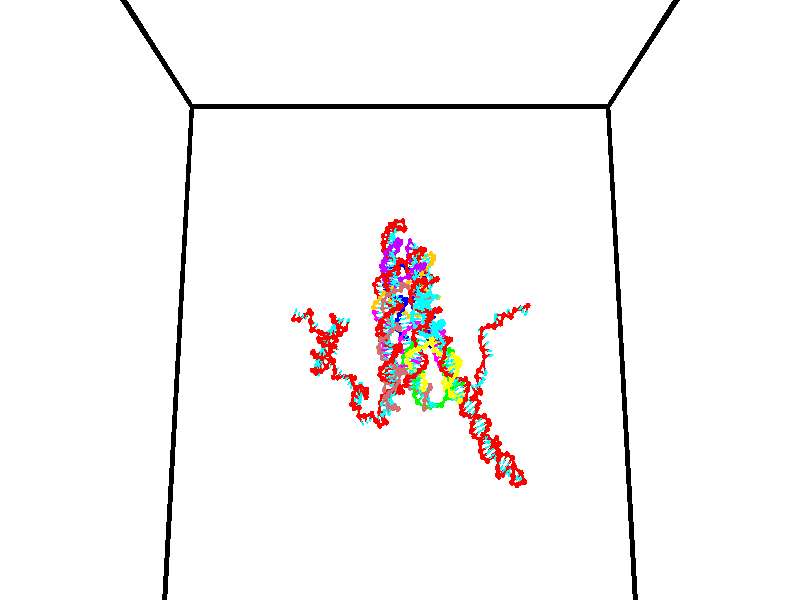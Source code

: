 // switches for output
#declare DRAW_BASES = 1; // possible values are 0, 1; only relevant for DNA ribbons
#declare DRAW_BASES_TYPE = 3; // possible values are 1, 2, 3; only relevant for DNA ribbons
#declare DRAW_FOG = 0; // set to 1 to enable fog

#include "colors.inc"

#include "transforms.inc"
background { rgb <1, 1, 1>}

#default {
   normal{
       ripples 0.25
       frequency 0.20
       turbulence 0.2
       lambda 5
   }
	finish {
		phong 0.1
		phong_size 40.
	}
}

// original window dimensions: 1024x640


// camera settings

camera {
	sky <0, 0.179814, -0.983701>
	up <0, 0.179814, -0.983701>
	right 1.6 * <1, 0, 0>
	location <35, 94.9851, 44.8844>
	look_at <35, 29.7336, 32.9568>
	direction <0, -65.2515, -11.9276>
	angle 67.0682
}


# declare cpy_camera_pos = <35, 94.9851, 44.8844>;
# if (DRAW_FOG = 1)
fog {
	fog_type 2
	up vnormalize(cpy_camera_pos)
	color rgbt<1,1,1,0.3>
	distance 1e-5
	fog_alt 3e-3
	fog_offset 56
}
# end


// LIGHTS

# declare lum = 6;
global_settings {
	ambient_light rgb lum * <0.05, 0.05, 0.05>
	max_trace_level 15
}# declare cpy_direct_light_amount = 0.25;
light_source
{	1000 * <-1, -1.16352, -0.803886>,
	rgb lum * cpy_direct_light_amount
	parallel
}

light_source
{	1000 * <1, 1.16352, 0.803886>,
	rgb lum * cpy_direct_light_amount
	parallel
}

// strand 0

// nucleotide -1

// particle -1
sphere {
	<24.250357, 34.813126, 35.551960> 0.250000
	pigment { color rgbt <1,0,0,0> }
	no_shadow
}
cylinder {
	<24.379387, 34.873272, 35.178150>,  <24.456804, 34.909359, 34.953865>, 0.100000
	pigment { color rgbt <1,0,0,0> }
	no_shadow
}
cylinder {
	<24.379387, 34.873272, 35.178150>,  <24.250357, 34.813126, 35.551960>, 0.100000
	pigment { color rgbt <1,0,0,0> }
	no_shadow
}

// particle -1
sphere {
	<24.379387, 34.873272, 35.178150> 0.100000
	pigment { color rgbt <1,0,0,0> }
	no_shadow
}
sphere {
	0, 1
	scale<0.080000,0.200000,0.300000>
	matrix <0.938280, 0.079384, 0.336643,
		0.124808, -0.985437, -0.115481,
		0.322573, 0.150370, -0.934524,
		24.476158, 34.918385, 34.897793>
	pigment { color rgbt <0,1,1,0> }
	no_shadow
}
cylinder {
	<24.693619, 34.228176, 35.487324>,  <24.250357, 34.813126, 35.551960>, 0.130000
	pigment { color rgbt <1,0,0,0> }
	no_shadow
}

// nucleotide -1

// particle -1
sphere {
	<24.693619, 34.228176, 35.487324> 0.250000
	pigment { color rgbt <1,0,0,0> }
	no_shadow
}
cylinder {
	<24.767677, 34.560917, 35.278038>,  <24.812113, 34.760559, 35.152466>, 0.100000
	pigment { color rgbt <1,0,0,0> }
	no_shadow
}
cylinder {
	<24.767677, 34.560917, 35.278038>,  <24.693619, 34.228176, 35.487324>, 0.100000
	pigment { color rgbt <1,0,0,0> }
	no_shadow
}

// particle -1
sphere {
	<24.767677, 34.560917, 35.278038> 0.100000
	pigment { color rgbt <1,0,0,0> }
	no_shadow
}
sphere {
	0, 1
	scale<0.080000,0.200000,0.300000>
	matrix <0.934716, 0.015285, 0.355067,
		0.303360, -0.554793, -0.774712,
		0.185147, 0.831848, -0.523210,
		24.823221, 34.810471, 35.121075>
	pigment { color rgbt <0,1,1,0> }
	no_shadow
}
cylinder {
	<25.286064, 34.213806, 35.144123>,  <24.693619, 34.228176, 35.487324>, 0.130000
	pigment { color rgbt <1,0,0,0> }
	no_shadow
}

// nucleotide -1

// particle -1
sphere {
	<25.286064, 34.213806, 35.144123> 0.250000
	pigment { color rgbt <1,0,0,0> }
	no_shadow
}
cylinder {
	<25.238701, 34.602295, 35.226791>,  <25.210283, 34.835388, 35.276394>, 0.100000
	pigment { color rgbt <1,0,0,0> }
	no_shadow
}
cylinder {
	<25.238701, 34.602295, 35.226791>,  <25.286064, 34.213806, 35.144123>, 0.100000
	pigment { color rgbt <1,0,0,0> }
	no_shadow
}

// particle -1
sphere {
	<25.238701, 34.602295, 35.226791> 0.100000
	pigment { color rgbt <1,0,0,0> }
	no_shadow
}
sphere {
	0, 1
	scale<0.080000,0.200000,0.300000>
	matrix <0.913168, 0.024756, 0.406830,
		0.390004, 0.236900, -0.889817,
		-0.118407, 0.971218, 0.206675,
		25.203178, 34.893661, 35.288795>
	pigment { color rgbt <0,1,1,0> }
	no_shadow
}
cylinder {
	<25.812502, 34.700710, 34.791740>,  <25.286064, 34.213806, 35.144123>, 0.130000
	pigment { color rgbt <1,0,0,0> }
	no_shadow
}

// nucleotide -1

// particle -1
sphere {
	<25.812502, 34.700710, 34.791740> 0.250000
	pigment { color rgbt <1,0,0,0> }
	no_shadow
}
cylinder {
	<25.664993, 34.834049, 35.138817>,  <25.576488, 34.914055, 35.347061>, 0.100000
	pigment { color rgbt <1,0,0,0> }
	no_shadow
}
cylinder {
	<25.664993, 34.834049, 35.138817>,  <25.812502, 34.700710, 34.791740>, 0.100000
	pigment { color rgbt <1,0,0,0> }
	no_shadow
}

// particle -1
sphere {
	<25.664993, 34.834049, 35.138817> 0.100000
	pigment { color rgbt <1,0,0,0> }
	no_shadow
}
sphere {
	0, 1
	scale<0.080000,0.200000,0.300000>
	matrix <0.898494, -0.111331, 0.424634,
		0.238152, 0.936207, -0.258456,
		-0.368771, 0.333349, 0.867690,
		25.554361, 34.934055, 35.399124>
	pigment { color rgbt <0,1,1,0> }
	no_shadow
}
cylinder {
	<26.131536, 35.316128, 35.130970>,  <25.812502, 34.700710, 34.791740>, 0.130000
	pigment { color rgbt <1,0,0,0> }
	no_shadow
}

// nucleotide -1

// particle -1
sphere {
	<26.131536, 35.316128, 35.130970> 0.250000
	pigment { color rgbt <1,0,0,0> }
	no_shadow
}
cylinder {
	<26.021790, 35.041836, 35.400639>,  <25.955942, 34.877262, 35.562439>, 0.100000
	pigment { color rgbt <1,0,0,0> }
	no_shadow
}
cylinder {
	<26.021790, 35.041836, 35.400639>,  <26.131536, 35.316128, 35.130970>, 0.100000
	pigment { color rgbt <1,0,0,0> }
	no_shadow
}

// particle -1
sphere {
	<26.021790, 35.041836, 35.400639> 0.100000
	pigment { color rgbt <1,0,0,0> }
	no_shadow
}
sphere {
	0, 1
	scale<0.080000,0.200000,0.300000>
	matrix <0.889447, 0.085523, 0.448965,
		-0.365524, 0.722818, 0.586452,
		-0.274365, -0.685725, 0.674169,
		25.939480, 34.836117, 35.602890>
	pigment { color rgbt <0,1,1,0> }
	no_shadow
}
cylinder {
	<26.072466, 35.586842, 35.812160>,  <26.131536, 35.316128, 35.130970>, 0.130000
	pigment { color rgbt <1,0,0,0> }
	no_shadow
}

// nucleotide -1

// particle -1
sphere {
	<26.072466, 35.586842, 35.812160> 0.250000
	pigment { color rgbt <1,0,0,0> }
	no_shadow
}
cylinder {
	<26.175596, 35.201748, 35.844841>,  <26.237474, 34.970692, 35.864449>, 0.100000
	pigment { color rgbt <1,0,0,0> }
	no_shadow
}
cylinder {
	<26.175596, 35.201748, 35.844841>,  <26.072466, 35.586842, 35.812160>, 0.100000
	pigment { color rgbt <1,0,0,0> }
	no_shadow
}

// particle -1
sphere {
	<26.175596, 35.201748, 35.844841> 0.100000
	pigment { color rgbt <1,0,0,0> }
	no_shadow
}
sphere {
	0, 1
	scale<0.080000,0.200000,0.300000>
	matrix <0.835198, 0.264583, 0.482121,
		-0.485770, -0.056068, 0.872287,
		0.257824, -0.962732, 0.081698,
		26.252943, 34.912930, 35.869350>
	pigment { color rgbt <0,1,1,0> }
	no_shadow
}
cylinder {
	<26.194880, 35.339535, 36.519417>,  <26.072466, 35.586842, 35.812160>, 0.130000
	pigment { color rgbt <1,0,0,0> }
	no_shadow
}

// nucleotide -1

// particle -1
sphere {
	<26.194880, 35.339535, 36.519417> 0.250000
	pigment { color rgbt <1,0,0,0> }
	no_shadow
}
cylinder {
	<26.419064, 35.111633, 36.278996>,  <26.553574, 34.974892, 36.134743>, 0.100000
	pigment { color rgbt <1,0,0,0> }
	no_shadow
}
cylinder {
	<26.419064, 35.111633, 36.278996>,  <26.194880, 35.339535, 36.519417>, 0.100000
	pigment { color rgbt <1,0,0,0> }
	no_shadow
}

// particle -1
sphere {
	<26.419064, 35.111633, 36.278996> 0.100000
	pigment { color rgbt <1,0,0,0> }
	no_shadow
}
sphere {
	0, 1
	scale<0.080000,0.200000,0.300000>
	matrix <0.793324, 0.161004, 0.587124,
		-0.237744, -0.805890, 0.542235,
		0.560460, -0.569753, -0.601054,
		26.587202, 34.940708, 36.098679>
	pigment { color rgbt <0,1,1,0> }
	no_shadow
}
cylinder {
	<26.816616, 34.827766, 36.577053>,  <26.194880, 35.339535, 36.519417>, 0.130000
	pigment { color rgbt <1,0,0,0> }
	no_shadow
}

// nucleotide -1

// particle -1
sphere {
	<26.816616, 34.827766, 36.577053> 0.250000
	pigment { color rgbt <1,0,0,0> }
	no_shadow
}
cylinder {
	<27.173590, 34.695187, 36.699497>,  <27.387774, 34.615639, 36.772964>, 0.100000
	pigment { color rgbt <1,0,0,0> }
	no_shadow
}
cylinder {
	<27.173590, 34.695187, 36.699497>,  <26.816616, 34.827766, 36.577053>, 0.100000
	pigment { color rgbt <1,0,0,0> }
	no_shadow
}

// particle -1
sphere {
	<27.173590, 34.695187, 36.699497> 0.100000
	pigment { color rgbt <1,0,0,0> }
	no_shadow
}
sphere {
	0, 1
	scale<0.080000,0.200000,0.300000>
	matrix <0.387506, 0.910590, -0.143755,
		-0.231093, 0.246912, 0.941080,
		0.892432, -0.331453, 0.306110,
		27.441319, 34.595749, 36.791328>
	pigment { color rgbt <0,1,1,0> }
	no_shadow
}
cylinder {
	<27.207651, 35.435436, 36.792225>,  <26.816616, 34.827766, 36.577053>, 0.130000
	pigment { color rgbt <1,0,0,0> }
	no_shadow
}

// nucleotide -1

// particle -1
sphere {
	<27.207651, 35.435436, 36.792225> 0.250000
	pigment { color rgbt <1,0,0,0> }
	no_shadow
}
cylinder {
	<27.518942, 35.186264, 36.760422>,  <27.705715, 35.036758, 36.741341>, 0.100000
	pigment { color rgbt <1,0,0,0> }
	no_shadow
}
cylinder {
	<27.518942, 35.186264, 36.760422>,  <27.207651, 35.435436, 36.792225>, 0.100000
	pigment { color rgbt <1,0,0,0> }
	no_shadow
}

// particle -1
sphere {
	<27.518942, 35.186264, 36.760422> 0.100000
	pigment { color rgbt <1,0,0,0> }
	no_shadow
}
sphere {
	0, 1
	scale<0.080000,0.200000,0.300000>
	matrix <0.578787, 0.760609, -0.294075,
		0.243662, 0.182839, 0.952470,
		0.778225, -0.622932, -0.079507,
		27.752409, 34.999386, 36.736568>
	pigment { color rgbt <0,1,1,0> }
	no_shadow
}
cylinder {
	<27.770933, 35.690948, 37.216904>,  <27.207651, 35.435436, 36.792225>, 0.130000
	pigment { color rgbt <1,0,0,0> }
	no_shadow
}

// nucleotide -1

// particle -1
sphere {
	<27.770933, 35.690948, 37.216904> 0.250000
	pigment { color rgbt <1,0,0,0> }
	no_shadow
}
cylinder {
	<27.900854, 35.461922, 36.915794>,  <27.978807, 35.324505, 36.735130>, 0.100000
	pigment { color rgbt <1,0,0,0> }
	no_shadow
}
cylinder {
	<27.900854, 35.461922, 36.915794>,  <27.770933, 35.690948, 37.216904>, 0.100000
	pigment { color rgbt <1,0,0,0> }
	no_shadow
}

// particle -1
sphere {
	<27.900854, 35.461922, 36.915794> 0.100000
	pigment { color rgbt <1,0,0,0> }
	no_shadow
}
sphere {
	0, 1
	scale<0.080000,0.200000,0.300000>
	matrix <0.653395, 0.711296, -0.259100,
		0.683798, -0.407702, 0.605145,
		0.324802, -0.572571, -0.752773,
		27.998295, 35.290150, 36.689964>
	pigment { color rgbt <0,1,1,0> }
	no_shadow
}
cylinder {
	<28.444868, 35.778900, 37.177135>,  <27.770933, 35.690948, 37.216904>, 0.130000
	pigment { color rgbt <1,0,0,0> }
	no_shadow
}

// nucleotide -1

// particle -1
sphere {
	<28.444868, 35.778900, 37.177135> 0.250000
	pigment { color rgbt <1,0,0,0> }
	no_shadow
}
cylinder {
	<28.400217, 35.620716, 36.812466>,  <28.373426, 35.525806, 36.593666>, 0.100000
	pigment { color rgbt <1,0,0,0> }
	no_shadow
}
cylinder {
	<28.400217, 35.620716, 36.812466>,  <28.444868, 35.778900, 37.177135>, 0.100000
	pigment { color rgbt <1,0,0,0> }
	no_shadow
}

// particle -1
sphere {
	<28.400217, 35.620716, 36.812466> 0.100000
	pigment { color rgbt <1,0,0,0> }
	no_shadow
}
sphere {
	0, 1
	scale<0.080000,0.200000,0.300000>
	matrix <0.654899, 0.660732, -0.366799,
		0.747427, -0.637998, 0.185233,
		-0.111628, -0.395464, -0.911673,
		28.366728, 35.502075, 36.538963>
	pigment { color rgbt <0,1,1,0> }
	no_shadow
}
cylinder {
	<29.101740, 35.595921, 36.863419>,  <28.444868, 35.778900, 37.177135>, 0.130000
	pigment { color rgbt <1,0,0,0> }
	no_shadow
}

// nucleotide -1

// particle -1
sphere {
	<29.101740, 35.595921, 36.863419> 0.250000
	pigment { color rgbt <1,0,0,0> }
	no_shadow
}
cylinder {
	<28.813026, 35.693150, 36.604206>,  <28.639797, 35.751488, 36.448681>, 0.100000
	pigment { color rgbt <1,0,0,0> }
	no_shadow
}
cylinder {
	<28.813026, 35.693150, 36.604206>,  <29.101740, 35.595921, 36.863419>, 0.100000
	pigment { color rgbt <1,0,0,0> }
	no_shadow
}

// particle -1
sphere {
	<28.813026, 35.693150, 36.604206> 0.100000
	pigment { color rgbt <1,0,0,0> }
	no_shadow
}
sphere {
	0, 1
	scale<0.080000,0.200000,0.300000>
	matrix <0.668936, 0.485298, -0.563037,
		0.177626, -0.839881, -0.512883,
		-0.721785, 0.243075, -0.648028,
		28.596491, 35.766071, 36.409798>
	pigment { color rgbt <0,1,1,0> }
	no_shadow
}
cylinder {
	<29.661224, 36.035698, 36.527756>,  <29.101740, 35.595921, 36.863419>, 0.130000
	pigment { color rgbt <1,0,0,0> }
	no_shadow
}

// nucleotide -1

// particle -1
sphere {
	<29.661224, 36.035698, 36.527756> 0.250000
	pigment { color rgbt <1,0,0,0> }
	no_shadow
}
cylinder {
	<29.803308, 36.150917, 36.172035>,  <29.888559, 36.220047, 35.958603>, 0.100000
	pigment { color rgbt <1,0,0,0> }
	no_shadow
}
cylinder {
	<29.803308, 36.150917, 36.172035>,  <29.661224, 36.035698, 36.527756>, 0.100000
	pigment { color rgbt <1,0,0,0> }
	no_shadow
}

// particle -1
sphere {
	<29.803308, 36.150917, 36.172035> 0.100000
	pigment { color rgbt <1,0,0,0> }
	no_shadow
}
sphere {
	0, 1
	scale<0.080000,0.200000,0.300000>
	matrix <-0.472008, -0.765887, -0.436606,
		-0.806867, 0.574844, -0.136089,
		0.355209, 0.288048, -0.889300,
		29.909872, 36.237331, 35.905247>
	pigment { color rgbt <0,1,1,0> }
	no_shadow
}
cylinder {
	<29.012794, 36.340065, 36.390499>,  <29.661224, 36.035698, 36.527756>, 0.130000
	pigment { color rgbt <1,0,0,0> }
	no_shadow
}

// nucleotide -1

// particle -1
sphere {
	<29.012794, 36.340065, 36.390499> 0.250000
	pigment { color rgbt <1,0,0,0> }
	no_shadow
}
cylinder {
	<29.168947, 36.146935, 36.076942>,  <29.262638, 36.031055, 35.888809>, 0.100000
	pigment { color rgbt <1,0,0,0> }
	no_shadow
}
cylinder {
	<29.168947, 36.146935, 36.076942>,  <29.012794, 36.340065, 36.390499>, 0.100000
	pigment { color rgbt <1,0,0,0> }
	no_shadow
}

// particle -1
sphere {
	<29.168947, 36.146935, 36.076942> 0.100000
	pigment { color rgbt <1,0,0,0> }
	no_shadow
}
sphere {
	0, 1
	scale<0.080000,0.200000,0.300000>
	matrix <-0.876034, -0.456665, -0.154991,
		-0.283140, 0.747218, -0.601246,
		0.390380, -0.482827, -0.783888,
		29.286060, 36.002087, 35.841774>
	pigment { color rgbt <0,1,1,0> }
	no_shadow
}
cylinder {
	<28.462818, 36.254978, 35.917122>,  <29.012794, 36.340065, 36.390499>, 0.130000
	pigment { color rgbt <1,0,0,0> }
	no_shadow
}

// nucleotide -1

// particle -1
sphere {
	<28.462818, 36.254978, 35.917122> 0.250000
	pigment { color rgbt <1,0,0,0> }
	no_shadow
}
cylinder {
	<28.723156, 35.960011, 35.844879>,  <28.879358, 35.783031, 35.801533>, 0.100000
	pigment { color rgbt <1,0,0,0> }
	no_shadow
}
cylinder {
	<28.723156, 35.960011, 35.844879>,  <28.462818, 36.254978, 35.917122>, 0.100000
	pigment { color rgbt <1,0,0,0> }
	no_shadow
}

// particle -1
sphere {
	<28.723156, 35.960011, 35.844879> 0.100000
	pigment { color rgbt <1,0,0,0> }
	no_shadow
}
sphere {
	0, 1
	scale<0.080000,0.200000,0.300000>
	matrix <-0.737369, -0.670626, 0.080920,
		-0.180789, 0.080506, -0.980222,
		0.650847, -0.737415, -0.180604,
		28.918409, 35.738785, 35.790699>
	pigment { color rgbt <0,1,1,0> }
	no_shadow
}
cylinder {
	<28.220247, 35.681889, 35.355865>,  <28.462818, 36.254978, 35.917122>, 0.130000
	pigment { color rgbt <1,0,0,0> }
	no_shadow
}

// nucleotide -1

// particle -1
sphere {
	<28.220247, 35.681889, 35.355865> 0.250000
	pigment { color rgbt <1,0,0,0> }
	no_shadow
}
cylinder {
	<28.468931, 35.597336, 35.657539>,  <28.618141, 35.546604, 35.838543>, 0.100000
	pigment { color rgbt <1,0,0,0> }
	no_shadow
}
cylinder {
	<28.468931, 35.597336, 35.657539>,  <28.220247, 35.681889, 35.355865>, 0.100000
	pigment { color rgbt <1,0,0,0> }
	no_shadow
}

// particle -1
sphere {
	<28.468931, 35.597336, 35.657539> 0.100000
	pigment { color rgbt <1,0,0,0> }
	no_shadow
}
sphere {
	0, 1
	scale<0.080000,0.200000,0.300000>
	matrix <-0.688144, -0.607290, 0.397059,
		0.374080, -0.765844, -0.523017,
		0.621709, -0.211379, 0.754187,
		28.655443, 35.533920, 35.883797>
	pigment { color rgbt <0,1,1,0> }
	no_shadow
}
cylinder {
	<28.355545, 34.904087, 35.397617>,  <28.220247, 35.681889, 35.355865>, 0.130000
	pigment { color rgbt <1,0,0,0> }
	no_shadow
}

// nucleotide -1

// particle -1
sphere {
	<28.355545, 34.904087, 35.397617> 0.250000
	pigment { color rgbt <1,0,0,0> }
	no_shadow
}
cylinder {
	<28.381554, 35.104172, 35.743000>,  <28.397160, 35.224224, 35.950230>, 0.100000
	pigment { color rgbt <1,0,0,0> }
	no_shadow
}
cylinder {
	<28.381554, 35.104172, 35.743000>,  <28.355545, 34.904087, 35.397617>, 0.100000
	pigment { color rgbt <1,0,0,0> }
	no_shadow
}

// particle -1
sphere {
	<28.381554, 35.104172, 35.743000> 0.100000
	pigment { color rgbt <1,0,0,0> }
	no_shadow
}
sphere {
	0, 1
	scale<0.080000,0.200000,0.300000>
	matrix <-0.618974, -0.658493, 0.428088,
		0.782716, -0.562291, 0.266804,
		0.065021, 0.500216, 0.863456,
		28.401060, 35.254238, 36.002037>
	pigment { color rgbt <0,1,1,0> }
	no_shadow
}
cylinder {
	<28.517282, 34.418312, 35.862957>,  <28.355545, 34.904087, 35.397617>, 0.130000
	pigment { color rgbt <1,0,0,0> }
	no_shadow
}

// nucleotide -1

// particle -1
sphere {
	<28.517282, 34.418312, 35.862957> 0.250000
	pigment { color rgbt <1,0,0,0> }
	no_shadow
}
cylinder {
	<28.361181, 34.701145, 36.098835>,  <28.267521, 34.870846, 36.240360>, 0.100000
	pigment { color rgbt <1,0,0,0> }
	no_shadow
}
cylinder {
	<28.361181, 34.701145, 36.098835>,  <28.517282, 34.418312, 35.862957>, 0.100000
	pigment { color rgbt <1,0,0,0> }
	no_shadow
}

// particle -1
sphere {
	<28.361181, 34.701145, 36.098835> 0.100000
	pigment { color rgbt <1,0,0,0> }
	no_shadow
}
sphere {
	0, 1
	scale<0.080000,0.200000,0.300000>
	matrix <-0.382962, -0.707108, 0.594423,
		0.837282, 0.006145, 0.546736,
		-0.390254, 0.707079, 0.589696,
		28.244104, 34.913269, 36.275745>
	pigment { color rgbt <0,1,1,0> }
	no_shadow
}
cylinder {
	<28.736073, 34.225677, 36.524094>,  <28.517282, 34.418312, 35.862957>, 0.130000
	pigment { color rgbt <1,0,0,0> }
	no_shadow
}

// nucleotide -1

// particle -1
sphere {
	<28.736073, 34.225677, 36.524094> 0.250000
	pigment { color rgbt <1,0,0,0> }
	no_shadow
}
cylinder {
	<28.412991, 34.453571, 36.584778>,  <28.219141, 34.590309, 36.621189>, 0.100000
	pigment { color rgbt <1,0,0,0> }
	no_shadow
}
cylinder {
	<28.412991, 34.453571, 36.584778>,  <28.736073, 34.225677, 36.524094>, 0.100000
	pigment { color rgbt <1,0,0,0> }
	no_shadow
}

// particle -1
sphere {
	<28.412991, 34.453571, 36.584778> 0.100000
	pigment { color rgbt <1,0,0,0> }
	no_shadow
}
sphere {
	0, 1
	scale<0.080000,0.200000,0.300000>
	matrix <-0.461877, -0.771371, 0.437786,
		0.366450, 0.283528, 0.886186,
		-0.807703, 0.569736, 0.151714,
		28.170679, 34.624493, 36.630291>
	pigment { color rgbt <0,1,1,0> }
	no_shadow
}
cylinder {
	<28.563299, 34.322285, 37.228638>,  <28.736073, 34.225677, 36.524094>, 0.130000
	pigment { color rgbt <1,0,0,0> }
	no_shadow
}

// nucleotide -1

// particle -1
sphere {
	<28.563299, 34.322285, 37.228638> 0.250000
	pigment { color rgbt <1,0,0,0> }
	no_shadow
}
cylinder {
	<28.219263, 34.359467, 37.027996>,  <28.012842, 34.381775, 36.907612>, 0.100000
	pigment { color rgbt <1,0,0,0> }
	no_shadow
}
cylinder {
	<28.219263, 34.359467, 37.027996>,  <28.563299, 34.322285, 37.228638>, 0.100000
	pigment { color rgbt <1,0,0,0> }
	no_shadow
}

// particle -1
sphere {
	<28.219263, 34.359467, 37.027996> 0.100000
	pigment { color rgbt <1,0,0,0> }
	no_shadow
}
sphere {
	0, 1
	scale<0.080000,0.200000,0.300000>
	matrix <-0.421292, -0.683908, 0.595637,
		-0.287683, 0.723623, 0.627383,
		-0.860088, 0.092956, -0.501605,
		27.961237, 34.387352, 36.877514>
	pigment { color rgbt <0,1,1,0> }
	no_shadow
}
cylinder {
	<27.961519, 34.421307, 37.723770>,  <28.563299, 34.322285, 37.228638>, 0.130000
	pigment { color rgbt <1,0,0,0> }
	no_shadow
}

// nucleotide -1

// particle -1
sphere {
	<27.961519, 34.421307, 37.723770> 0.250000
	pigment { color rgbt <1,0,0,0> }
	no_shadow
}
cylinder {
	<27.854652, 34.273743, 37.367676>,  <27.790531, 34.185204, 37.154018>, 0.100000
	pigment { color rgbt <1,0,0,0> }
	no_shadow
}
cylinder {
	<27.854652, 34.273743, 37.367676>,  <27.961519, 34.421307, 37.723770>, 0.100000
	pigment { color rgbt <1,0,0,0> }
	no_shadow
}

// particle -1
sphere {
	<27.854652, 34.273743, 37.367676> 0.100000
	pigment { color rgbt <1,0,0,0> }
	no_shadow
}
sphere {
	0, 1
	scale<0.080000,0.200000,0.300000>
	matrix <-0.541438, -0.706746, 0.455363,
		-0.797161, 0.603668, -0.010922,
		-0.267169, -0.368911, -0.890239,
		27.774502, 34.163071, 37.100605>
	pigment { color rgbt <0,1,1,0> }
	no_shadow
}
cylinder {
	<27.289366, 34.235435, 37.667122>,  <27.961519, 34.421307, 37.723770>, 0.130000
	pigment { color rgbt <1,0,0,0> }
	no_shadow
}

// nucleotide -1

// particle -1
sphere {
	<27.289366, 34.235435, 37.667122> 0.250000
	pigment { color rgbt <1,0,0,0> }
	no_shadow
}
cylinder {
	<27.458818, 33.992149, 37.398613>,  <27.560490, 33.846176, 37.237507>, 0.100000
	pigment { color rgbt <1,0,0,0> }
	no_shadow
}
cylinder {
	<27.458818, 33.992149, 37.398613>,  <27.289366, 34.235435, 37.667122>, 0.100000
	pigment { color rgbt <1,0,0,0> }
	no_shadow
}

// particle -1
sphere {
	<27.458818, 33.992149, 37.398613> 0.100000
	pigment { color rgbt <1,0,0,0> }
	no_shadow
}
sphere {
	0, 1
	scale<0.080000,0.200000,0.300000>
	matrix <-0.468116, -0.781427, 0.412600,
		-0.775499, 0.139438, -0.615759,
		0.423638, -0.608217, -0.671269,
		27.585909, 33.809685, 37.197231>
	pigment { color rgbt <0,1,1,0> }
	no_shadow
}
cylinder {
	<26.779135, 33.890545, 37.249760>,  <27.289366, 34.235435, 37.667122>, 0.130000
	pigment { color rgbt <1,0,0,0> }
	no_shadow
}

// nucleotide -1

// particle -1
sphere {
	<26.779135, 33.890545, 37.249760> 0.250000
	pigment { color rgbt <1,0,0,0> }
	no_shadow
}
cylinder {
	<27.113628, 33.674603, 37.288277>,  <27.314323, 33.545036, 37.311386>, 0.100000
	pigment { color rgbt <1,0,0,0> }
	no_shadow
}
cylinder {
	<27.113628, 33.674603, 37.288277>,  <26.779135, 33.890545, 37.249760>, 0.100000
	pigment { color rgbt <1,0,0,0> }
	no_shadow
}

// particle -1
sphere {
	<27.113628, 33.674603, 37.288277> 0.100000
	pigment { color rgbt <1,0,0,0> }
	no_shadow
}
sphere {
	0, 1
	scale<0.080000,0.200000,0.300000>
	matrix <-0.536147, -0.768001, 0.350315,
		-0.115165, -0.344573, -0.931669,
		0.836232, -0.539855, 0.096294,
		27.364498, 33.512646, 37.317165>
	pigment { color rgbt <0,1,1,0> }
	no_shadow
}
cylinder {
	<26.609949, 33.272896, 36.952995>,  <26.779135, 33.890545, 37.249760>, 0.130000
	pigment { color rgbt <1,0,0,0> }
	no_shadow
}

// nucleotide -1

// particle -1
sphere {
	<26.609949, 33.272896, 36.952995> 0.250000
	pigment { color rgbt <1,0,0,0> }
	no_shadow
}
cylinder {
	<26.918064, 33.229580, 37.204369>,  <27.102934, 33.203590, 37.355194>, 0.100000
	pigment { color rgbt <1,0,0,0> }
	no_shadow
}
cylinder {
	<26.918064, 33.229580, 37.204369>,  <26.609949, 33.272896, 36.952995>, 0.100000
	pigment { color rgbt <1,0,0,0> }
	no_shadow
}

// particle -1
sphere {
	<26.918064, 33.229580, 37.204369> 0.100000
	pigment { color rgbt <1,0,0,0> }
	no_shadow
}
sphere {
	0, 1
	scale<0.080000,0.200000,0.300000>
	matrix <-0.450542, -0.789833, 0.416143,
		0.451297, -0.603687, -0.657186,
		0.770288, -0.108286, 0.628435,
		27.149151, 33.197094, 37.392899>
	pigment { color rgbt <0,1,1,0> }
	no_shadow
}
cylinder {
	<26.927542, 32.509651, 36.945816>,  <26.609949, 33.272896, 36.952995>, 0.130000
	pigment { color rgbt <1,0,0,0> }
	no_shadow
}

// nucleotide -1

// particle -1
sphere {
	<26.927542, 32.509651, 36.945816> 0.250000
	pigment { color rgbt <1,0,0,0> }
	no_shadow
}
cylinder {
	<26.969509, 32.690487, 37.300129>,  <26.994690, 32.798988, 37.512718>, 0.100000
	pigment { color rgbt <1,0,0,0> }
	no_shadow
}
cylinder {
	<26.969509, 32.690487, 37.300129>,  <26.927542, 32.509651, 36.945816>, 0.100000
	pigment { color rgbt <1,0,0,0> }
	no_shadow
}

// particle -1
sphere {
	<26.969509, 32.690487, 37.300129> 0.100000
	pigment { color rgbt <1,0,0,0> }
	no_shadow
}
sphere {
	0, 1
	scale<0.080000,0.200000,0.300000>
	matrix <-0.151569, -0.873022, 0.463530,
		0.982862, -0.182890, -0.023075,
		0.104920, 0.452088, 0.885781,
		27.000986, 32.826115, 37.565865>
	pigment { color rgbt <0,1,1,0> }
	no_shadow
}
cylinder {
	<27.504429, 32.190277, 37.233475>,  <26.927542, 32.509651, 36.945816>, 0.130000
	pigment { color rgbt <1,0,0,0> }
	no_shadow
}

// nucleotide -1

// particle -1
sphere {
	<27.504429, 32.190277, 37.233475> 0.250000
	pigment { color rgbt <1,0,0,0> }
	no_shadow
}
cylinder {
	<27.251472, 32.335976, 37.506943>,  <27.099699, 32.423397, 37.671024>, 0.100000
	pigment { color rgbt <1,0,0,0> }
	no_shadow
}
cylinder {
	<27.251472, 32.335976, 37.506943>,  <27.504429, 32.190277, 37.233475>, 0.100000
	pigment { color rgbt <1,0,0,0> }
	no_shadow
}

// particle -1
sphere {
	<27.251472, 32.335976, 37.506943> 0.100000
	pigment { color rgbt <1,0,0,0> }
	no_shadow
}
sphere {
	0, 1
	scale<0.080000,0.200000,0.300000>
	matrix <-0.029350, -0.893186, 0.448728,
		0.774092, 0.263706, 0.575535,
		-0.632392, 0.364249, 0.683669,
		27.061754, 32.445251, 37.712044>
	pigment { color rgbt <0,1,1,0> }
	no_shadow
}
cylinder {
	<28.175066, 31.702341, 37.478355>,  <27.504429, 32.190277, 37.233475>, 0.130000
	pigment { color rgbt <1,0,0,0> }
	no_shadow
}

// nucleotide -1

// particle -1
sphere {
	<28.175066, 31.702341, 37.478355> 0.250000
	pigment { color rgbt <1,0,0,0> }
	no_shadow
}
cylinder {
	<28.253635, 31.315601, 37.543613>,  <28.300777, 31.083557, 37.582767>, 0.100000
	pigment { color rgbt <1,0,0,0> }
	no_shadow
}
cylinder {
	<28.253635, 31.315601, 37.543613>,  <28.175066, 31.702341, 37.478355>, 0.100000
	pigment { color rgbt <1,0,0,0> }
	no_shadow
}

// particle -1
sphere {
	<28.253635, 31.315601, 37.543613> 0.100000
	pigment { color rgbt <1,0,0,0> }
	no_shadow
}
sphere {
	0, 1
	scale<0.080000,0.200000,0.300000>
	matrix <-0.434137, 0.063433, 0.898611,
		-0.879171, -0.247337, -0.407286,
		0.196424, -0.966851, 0.163146,
		28.312563, 31.025545, 37.592556>
	pigment { color rgbt <0,1,1,0> }
	no_shadow
}
cylinder {
	<27.585945, 31.416195, 37.731899>,  <28.175066, 31.702341, 37.478355>, 0.130000
	pigment { color rgbt <1,0,0,0> }
	no_shadow
}

// nucleotide -1

// particle -1
sphere {
	<27.585945, 31.416195, 37.731899> 0.250000
	pigment { color rgbt <1,0,0,0> }
	no_shadow
}
cylinder {
	<27.878471, 31.177855, 37.864651>,  <28.053988, 31.034851, 37.944302>, 0.100000
	pigment { color rgbt <1,0,0,0> }
	no_shadow
}
cylinder {
	<27.878471, 31.177855, 37.864651>,  <27.585945, 31.416195, 37.731899>, 0.100000
	pigment { color rgbt <1,0,0,0> }
	no_shadow
}

// particle -1
sphere {
	<27.878471, 31.177855, 37.864651> 0.100000
	pigment { color rgbt <1,0,0,0> }
	no_shadow
}
sphere {
	0, 1
	scale<0.080000,0.200000,0.300000>
	matrix <-0.421704, -0.012591, 0.906646,
		-0.536045, -0.802998, -0.260480,
		0.731315, -0.595849, 0.331878,
		28.097866, 30.999100, 37.964214>
	pigment { color rgbt <0,1,1,0> }
	no_shadow
}
cylinder {
	<27.685772, 32.097839, 38.009159>,  <27.585945, 31.416195, 37.731899>, 0.130000
	pigment { color rgbt <1,0,0,0> }
	no_shadow
}

// nucleotide -1

// particle -1
sphere {
	<27.685772, 32.097839, 38.009159> 0.250000
	pigment { color rgbt <1,0,0,0> }
	no_shadow
}
cylinder {
	<27.455519, 32.392754, 38.150616>,  <27.317368, 32.569702, 38.235489>, 0.100000
	pigment { color rgbt <1,0,0,0> }
	no_shadow
}
cylinder {
	<27.455519, 32.392754, 38.150616>,  <27.685772, 32.097839, 38.009159>, 0.100000
	pigment { color rgbt <1,0,0,0> }
	no_shadow
}

// particle -1
sphere {
	<27.455519, 32.392754, 38.150616> 0.100000
	pigment { color rgbt <1,0,0,0> }
	no_shadow
}
sphere {
	0, 1
	scale<0.080000,0.200000,0.300000>
	matrix <-0.375768, -0.622615, 0.686403,
		0.726254, 0.262230, 0.635445,
		-0.575633, 0.737283, 0.353639,
		27.282829, 32.613937, 38.256706>
	pigment { color rgbt <0,1,1,0> }
	no_shadow
}
cylinder {
	<27.704554, 32.146236, 38.737938>,  <27.685772, 32.097839, 38.009159>, 0.130000
	pigment { color rgbt <1,0,0,0> }
	no_shadow
}

// nucleotide -1

// particle -1
sphere {
	<27.704554, 32.146236, 38.737938> 0.250000
	pigment { color rgbt <1,0,0,0> }
	no_shadow
}
cylinder {
	<27.338629, 32.263752, 38.627083>,  <27.119074, 32.334263, 38.560570>, 0.100000
	pigment { color rgbt <1,0,0,0> }
	no_shadow
}
cylinder {
	<27.338629, 32.263752, 38.627083>,  <27.704554, 32.146236, 38.737938>, 0.100000
	pigment { color rgbt <1,0,0,0> }
	no_shadow
}

// particle -1
sphere {
	<27.338629, 32.263752, 38.627083> 0.100000
	pigment { color rgbt <1,0,0,0> }
	no_shadow
}
sphere {
	0, 1
	scale<0.080000,0.200000,0.300000>
	matrix <-0.401614, -0.589132, 0.701163,
		0.042726, 0.752734, 0.656937,
		-0.914812, 0.293793, -0.277137,
		27.064186, 32.351891, 38.543941>
	pigment { color rgbt <0,1,1,0> }
	no_shadow
}
cylinder {
	<27.376707, 32.233597, 39.331863>,  <27.704554, 32.146236, 38.737938>, 0.130000
	pigment { color rgbt <1,0,0,0> }
	no_shadow
}

// nucleotide -1

// particle -1
sphere {
	<27.376707, 32.233597, 39.331863> 0.250000
	pigment { color rgbt <1,0,0,0> }
	no_shadow
}
cylinder {
	<27.072393, 32.197342, 39.074806>,  <26.889805, 32.175591, 38.920570>, 0.100000
	pigment { color rgbt <1,0,0,0> }
	no_shadow
}
cylinder {
	<27.072393, 32.197342, 39.074806>,  <27.376707, 32.233597, 39.331863>, 0.100000
	pigment { color rgbt <1,0,0,0> }
	no_shadow
}

// particle -1
sphere {
	<27.072393, 32.197342, 39.074806> 0.100000
	pigment { color rgbt <1,0,0,0> }
	no_shadow
}
sphere {
	0, 1
	scale<0.080000,0.200000,0.300000>
	matrix <-0.503078, -0.543229, 0.672172,
		-0.410029, 0.834678, 0.367681,
		-0.760782, -0.090638, -0.642647,
		26.844158, 32.170151, 38.882011>
	pigment { color rgbt <0,1,1,0> }
	no_shadow
}
cylinder {
	<26.854979, 32.419762, 39.692612>,  <27.376707, 32.233597, 39.331863>, 0.130000
	pigment { color rgbt <1,0,0,0> }
	no_shadow
}

// nucleotide -1

// particle -1
sphere {
	<26.854979, 32.419762, 39.692612> 0.250000
	pigment { color rgbt <1,0,0,0> }
	no_shadow
}
cylinder {
	<26.731220, 32.173397, 39.402805>,  <26.656965, 32.025578, 39.228920>, 0.100000
	pigment { color rgbt <1,0,0,0> }
	no_shadow
}
cylinder {
	<26.731220, 32.173397, 39.402805>,  <26.854979, 32.419762, 39.692612>, 0.100000
	pigment { color rgbt <1,0,0,0> }
	no_shadow
}

// particle -1
sphere {
	<26.731220, 32.173397, 39.402805> 0.100000
	pigment { color rgbt <1,0,0,0> }
	no_shadow
}
sphere {
	0, 1
	scale<0.080000,0.200000,0.300000>
	matrix <-0.330878, -0.644569, 0.689239,
		-0.891512, 0.452977, -0.004362,
		-0.309397, -0.615908, -0.724521,
		26.638401, 31.988625, 39.185448>
	pigment { color rgbt <0,1,1,0> }
	no_shadow
}
cylinder {
	<26.201458, 31.977976, 39.799522>,  <26.854979, 32.419762, 39.692612>, 0.130000
	pigment { color rgbt <1,0,0,0> }
	no_shadow
}

// nucleotide -1

// particle -1
sphere {
	<26.201458, 31.977976, 39.799522> 0.250000
	pigment { color rgbt <1,0,0,0> }
	no_shadow
}
cylinder {
	<26.388861, 31.745655, 39.533237>,  <26.501303, 31.606262, 39.373466>, 0.100000
	pigment { color rgbt <1,0,0,0> }
	no_shadow
}
cylinder {
	<26.388861, 31.745655, 39.533237>,  <26.201458, 31.977976, 39.799522>, 0.100000
	pigment { color rgbt <1,0,0,0> }
	no_shadow
}

// particle -1
sphere {
	<26.388861, 31.745655, 39.533237> 0.100000
	pigment { color rgbt <1,0,0,0> }
	no_shadow
}
sphere {
	0, 1
	scale<0.080000,0.200000,0.300000>
	matrix <-0.021410, -0.760768, 0.648671,
		-0.883200, -0.289654, -0.368861,
		0.468508, -0.580803, -0.665709,
		26.529413, 31.571415, 39.333527>
	pigment { color rgbt <0,1,1,0> }
	no_shadow
}
cylinder {
	<25.779808, 31.487558, 39.544689>,  <26.201458, 31.977976, 39.799522>, 0.130000
	pigment { color rgbt <1,0,0,0> }
	no_shadow
}

// nucleotide -1

// particle -1
sphere {
	<25.779808, 31.487558, 39.544689> 0.250000
	pigment { color rgbt <1,0,0,0> }
	no_shadow
}
cylinder {
	<26.167301, 31.406059, 39.601326>,  <26.399797, 31.357159, 39.635307>, 0.100000
	pigment { color rgbt <1,0,0,0> }
	no_shadow
}
cylinder {
	<26.167301, 31.406059, 39.601326>,  <25.779808, 31.487558, 39.544689>, 0.100000
	pigment { color rgbt <1,0,0,0> }
	no_shadow
}

// particle -1
sphere {
	<26.167301, 31.406059, 39.601326> 0.100000
	pigment { color rgbt <1,0,0,0> }
	no_shadow
}
sphere {
	0, 1
	scale<0.080000,0.200000,0.300000>
	matrix <-0.232313, -0.544454, 0.805978,
		-0.087129, -0.813668, -0.574763,
		0.968731, -0.203749, 0.141588,
		26.457920, 31.344934, 39.643803>
	pigment { color rgbt <0,1,1,0> }
	no_shadow
}
cylinder {
	<26.074570, 30.788189, 39.215115>,  <25.779808, 31.487558, 39.544689>, 0.130000
	pigment { color rgbt <1,0,0,0> }
	no_shadow
}

// nucleotide -1

// particle -1
sphere {
	<26.074570, 30.788189, 39.215115> 0.250000
	pigment { color rgbt <1,0,0,0> }
	no_shadow
}
cylinder {
	<26.218706, 30.932238, 39.559315>,  <26.305187, 31.018667, 39.765835>, 0.100000
	pigment { color rgbt <1,0,0,0> }
	no_shadow
}
cylinder {
	<26.218706, 30.932238, 39.559315>,  <26.074570, 30.788189, 39.215115>, 0.100000
	pigment { color rgbt <1,0,0,0> }
	no_shadow
}

// particle -1
sphere {
	<26.218706, 30.932238, 39.559315> 0.100000
	pigment { color rgbt <1,0,0,0> }
	no_shadow
}
sphere {
	0, 1
	scale<0.080000,0.200000,0.300000>
	matrix <-0.503517, -0.701456, 0.504411,
		0.785255, -0.615038, -0.071435,
		0.360340, 0.360122, 0.860504,
		26.326809, 31.040274, 39.817467>
	pigment { color rgbt <0,1,1,0> }
	no_shadow
}
cylinder {
	<26.639929, 31.027500, 38.743492>,  <26.074570, 30.788189, 39.215115>, 0.130000
	pigment { color rgbt <1,0,0,0> }
	no_shadow
}

// nucleotide -1

// particle -1
sphere {
	<26.639929, 31.027500, 38.743492> 0.250000
	pigment { color rgbt <1,0,0,0> }
	no_shadow
}
cylinder {
	<26.386744, 31.276905, 38.927052>,  <26.234833, 31.426548, 39.037189>, 0.100000
	pigment { color rgbt <1,0,0,0> }
	no_shadow
}
cylinder {
	<26.386744, 31.276905, 38.927052>,  <26.639929, 31.027500, 38.743492>, 0.100000
	pigment { color rgbt <1,0,0,0> }
	no_shadow
}

// particle -1
sphere {
	<26.386744, 31.276905, 38.927052> 0.100000
	pigment { color rgbt <1,0,0,0> }
	no_shadow
}
sphere {
	0, 1
	scale<0.080000,0.200000,0.300000>
	matrix <0.229406, 0.717191, -0.658035,
		-0.739412, -0.311237, -0.596993,
		-0.632963, 0.623513, 0.458900,
		26.196854, 31.463959, 39.064720>
	pigment { color rgbt <0,1,1,0> }
	no_shadow
}
cylinder {
	<26.098080, 31.299414, 38.225735>,  <26.639929, 31.027500, 38.743492>, 0.130000
	pigment { color rgbt <1,0,0,0> }
	no_shadow
}

// nucleotide -1

// particle -1
sphere {
	<26.098080, 31.299414, 38.225735> 0.250000
	pigment { color rgbt <1,0,0,0> }
	no_shadow
}
cylinder {
	<26.230528, 31.522930, 38.529869>,  <26.309996, 31.657040, 38.712349>, 0.100000
	pigment { color rgbt <1,0,0,0> }
	no_shadow
}
cylinder {
	<26.230528, 31.522930, 38.529869>,  <26.098080, 31.299414, 38.225735>, 0.100000
	pigment { color rgbt <1,0,0,0> }
	no_shadow
}

// particle -1
sphere {
	<26.230528, 31.522930, 38.529869> 0.100000
	pigment { color rgbt <1,0,0,0> }
	no_shadow
}
sphere {
	0, 1
	scale<0.080000,0.200000,0.300000>
	matrix <0.306919, 0.698193, -0.646783,
		-0.892279, 0.447523, 0.059680,
		0.331119, 0.558793, 0.760336,
		26.329863, 31.690569, 38.757969>
	pigment { color rgbt <0,1,1,0> }
	no_shadow
}
cylinder {
	<25.916290, 32.014019, 37.954311>,  <26.098080, 31.299414, 38.225735>, 0.130000
	pigment { color rgbt <1,0,0,0> }
	no_shadow
}

// nucleotide -1

// particle -1
sphere {
	<25.916290, 32.014019, 37.954311> 0.250000
	pigment { color rgbt <1,0,0,0> }
	no_shadow
}
cylinder {
	<26.201212, 32.053089, 38.232327>,  <26.372164, 32.076530, 38.399136>, 0.100000
	pigment { color rgbt <1,0,0,0> }
	no_shadow
}
cylinder {
	<26.201212, 32.053089, 38.232327>,  <25.916290, 32.014019, 37.954311>, 0.100000
	pigment { color rgbt <1,0,0,0> }
	no_shadow
}

// particle -1
sphere {
	<26.201212, 32.053089, 38.232327> 0.100000
	pigment { color rgbt <1,0,0,0> }
	no_shadow
}
sphere {
	0, 1
	scale<0.080000,0.200000,0.300000>
	matrix <0.452684, 0.692841, -0.561292,
		-0.536379, 0.714444, 0.449296,
		0.712303, 0.097677, 0.695043,
		26.414904, 32.082394, 38.440838>
	pigment { color rgbt <0,1,1,0> }
	no_shadow
}
cylinder {
	<25.932180, 32.676601, 38.124699>,  <25.916290, 32.014019, 37.954311>, 0.130000
	pigment { color rgbt <1,0,0,0> }
	no_shadow
}

// nucleotide -1

// particle -1
sphere {
	<25.932180, 32.676601, 38.124699> 0.250000
	pigment { color rgbt <1,0,0,0> }
	no_shadow
}
cylinder {
	<26.297550, 32.557037, 38.235199>,  <26.516771, 32.485298, 38.301498>, 0.100000
	pigment { color rgbt <1,0,0,0> }
	no_shadow
}
cylinder {
	<26.297550, 32.557037, 38.235199>,  <25.932180, 32.676601, 38.124699>, 0.100000
	pigment { color rgbt <1,0,0,0> }
	no_shadow
}

// particle -1
sphere {
	<26.297550, 32.557037, 38.235199> 0.100000
	pigment { color rgbt <1,0,0,0> }
	no_shadow
}
sphere {
	0, 1
	scale<0.080000,0.200000,0.300000>
	matrix <0.405848, 0.720197, -0.562675,
		-0.030764, 0.626075, 0.779156,
		0.913422, -0.298909, 0.276248,
		26.571577, 32.467365, 38.318073>
	pigment { color rgbt <0,1,1,0> }
	no_shadow
}
cylinder {
	<26.297668, 33.278526, 38.493813>,  <25.932180, 32.676601, 38.124699>, 0.130000
	pigment { color rgbt <1,0,0,0> }
	no_shadow
}

// nucleotide -1

// particle -1
sphere {
	<26.297668, 33.278526, 38.493813> 0.250000
	pigment { color rgbt <1,0,0,0> }
	no_shadow
}
cylinder {
	<26.547928, 33.021809, 38.316425>,  <26.698084, 32.867779, 38.209991>, 0.100000
	pigment { color rgbt <1,0,0,0> }
	no_shadow
}
cylinder {
	<26.547928, 33.021809, 38.316425>,  <26.297668, 33.278526, 38.493813>, 0.100000
	pigment { color rgbt <1,0,0,0> }
	no_shadow
}

// particle -1
sphere {
	<26.547928, 33.021809, 38.316425> 0.100000
	pigment { color rgbt <1,0,0,0> }
	no_shadow
}
sphere {
	0, 1
	scale<0.080000,0.200000,0.300000>
	matrix <0.426184, 0.757341, -0.494775,
		0.653400, 0.120556, 0.747352,
		0.625648, -0.641795, -0.443467,
		26.735622, 32.829269, 38.183384>
	pigment { color rgbt <0,1,1,0> }
	no_shadow
}
cylinder {
	<27.044695, 33.403992, 38.696457>,  <26.297668, 33.278526, 38.493813>, 0.130000
	pigment { color rgbt <1,0,0,0> }
	no_shadow
}

// nucleotide -1

// particle -1
sphere {
	<27.044695, 33.403992, 38.696457> 0.250000
	pigment { color rgbt <1,0,0,0> }
	no_shadow
}
cylinder {
	<27.013393, 33.238884, 38.333469>,  <26.994614, 33.139820, 38.115677>, 0.100000
	pigment { color rgbt <1,0,0,0> }
	no_shadow
}
cylinder {
	<27.013393, 33.238884, 38.333469>,  <27.044695, 33.403992, 38.696457>, 0.100000
	pigment { color rgbt <1,0,0,0> }
	no_shadow
}

// particle -1
sphere {
	<27.013393, 33.238884, 38.333469> 0.100000
	pigment { color rgbt <1,0,0,0> }
	no_shadow
}
sphere {
	0, 1
	scale<0.080000,0.200000,0.300000>
	matrix <0.376914, 0.830446, -0.410238,
		0.922937, -0.374140, 0.090595,
		-0.078252, -0.412770, -0.907468,
		26.989918, 33.115051, 38.061230>
	pigment { color rgbt <0,1,1,0> }
	no_shadow
}
cylinder {
	<27.690929, 33.277691, 38.318039>,  <27.044695, 33.403992, 38.696457>, 0.130000
	pigment { color rgbt <1,0,0,0> }
	no_shadow
}

// nucleotide -1

// particle -1
sphere {
	<27.690929, 33.277691, 38.318039> 0.250000
	pigment { color rgbt <1,0,0,0> }
	no_shadow
}
cylinder {
	<27.385021, 33.327362, 38.065147>,  <27.201477, 33.357166, 37.913414>, 0.100000
	pigment { color rgbt <1,0,0,0> }
	no_shadow
}
cylinder {
	<27.385021, 33.327362, 38.065147>,  <27.690929, 33.277691, 38.318039>, 0.100000
	pigment { color rgbt <1,0,0,0> }
	no_shadow
}

// particle -1
sphere {
	<27.385021, 33.327362, 38.065147> 0.100000
	pigment { color rgbt <1,0,0,0> }
	no_shadow
}
sphere {
	0, 1
	scale<0.080000,0.200000,0.300000>
	matrix <0.396678, 0.863979, -0.310139,
		0.507716, -0.487975, -0.710004,
		-0.764769, 0.124180, -0.632225,
		27.155590, 33.364616, 37.875481>
	pigment { color rgbt <0,1,1,0> }
	no_shadow
}
cylinder {
	<28.217894, 33.277569, 38.868443>,  <27.690929, 33.277691, 38.318039>, 0.130000
	pigment { color rgbt <1,0,0,0> }
	no_shadow
}

// nucleotide -1

// particle -1
sphere {
	<28.217894, 33.277569, 38.868443> 0.250000
	pigment { color rgbt <1,0,0,0> }
	no_shadow
}
cylinder {
	<28.020435, 33.021484, 39.103878>,  <27.901960, 32.867832, 39.245140>, 0.100000
	pigment { color rgbt <1,0,0,0> }
	no_shadow
}
cylinder {
	<28.020435, 33.021484, 39.103878>,  <28.217894, 33.277569, 38.868443>, 0.100000
	pigment { color rgbt <1,0,0,0> }
	no_shadow
}

// particle -1
sphere {
	<28.020435, 33.021484, 39.103878> 0.100000
	pigment { color rgbt <1,0,0,0> }
	no_shadow
}
sphere {
	0, 1
	scale<0.080000,0.200000,0.300000>
	matrix <0.857903, -0.247562, 0.450239,
		-0.142535, 0.727214, 0.671449,
		-0.493645, -0.640213, 0.588593,
		27.872341, 32.829422, 39.280457>
	pigment { color rgbt <0,1,1,0> }
	no_shadow
}
cylinder {
	<28.356569, 33.466175, 39.655560>,  <28.217894, 33.277569, 38.868443>, 0.130000
	pigment { color rgbt <1,0,0,0> }
	no_shadow
}

// nucleotide -1

// particle -1
sphere {
	<28.356569, 33.466175, 39.655560> 0.250000
	pigment { color rgbt <1,0,0,0> }
	no_shadow
}
cylinder {
	<28.271433, 33.081944, 39.584011>,  <28.220350, 32.851406, 39.541084>, 0.100000
	pigment { color rgbt <1,0,0,0> }
	no_shadow
}
cylinder {
	<28.271433, 33.081944, 39.584011>,  <28.356569, 33.466175, 39.655560>, 0.100000
	pigment { color rgbt <1,0,0,0> }
	no_shadow
}

// particle -1
sphere {
	<28.271433, 33.081944, 39.584011> 0.100000
	pigment { color rgbt <1,0,0,0> }
	no_shadow
}
sphere {
	0, 1
	scale<0.080000,0.200000,0.300000>
	matrix <0.788649, -0.276962, 0.548930,
		-0.576829, -0.024229, 0.816506,
		-0.212841, -0.960575, -0.178868,
		28.207581, 32.793770, 39.530350>
	pigment { color rgbt <0,1,1,0> }
	no_shadow
}
cylinder {
	<28.165848, 32.934620, 40.254040>,  <28.356569, 33.466175, 39.655560>, 0.130000
	pigment { color rgbt <1,0,0,0> }
	no_shadow
}

// nucleotide -1

// particle -1
sphere {
	<28.165848, 32.934620, 40.254040> 0.250000
	pigment { color rgbt <1,0,0,0> }
	no_shadow
}
cylinder {
	<28.369150, 32.882824, 39.913475>,  <28.491133, 32.851746, 39.709137>, 0.100000
	pigment { color rgbt <1,0,0,0> }
	no_shadow
}
cylinder {
	<28.369150, 32.882824, 39.913475>,  <28.165848, 32.934620, 40.254040>, 0.100000
	pigment { color rgbt <1,0,0,0> }
	no_shadow
}

// particle -1
sphere {
	<28.369150, 32.882824, 39.913475> 0.100000
	pigment { color rgbt <1,0,0,0> }
	no_shadow
}
sphere {
	0, 1
	scale<0.080000,0.200000,0.300000>
	matrix <0.860369, 0.119907, 0.495366,
		0.037945, -0.984304, 0.172355,
		0.508257, -0.129492, -0.851414,
		28.521627, 32.843975, 39.658051>
	pigment { color rgbt <0,1,1,0> }
	no_shadow
}
cylinder {
	<28.543583, 32.303722, 40.236004>,  <28.165848, 32.934620, 40.254040>, 0.130000
	pigment { color rgbt <1,0,0,0> }
	no_shadow
}

// nucleotide -1

// particle -1
sphere {
	<28.543583, 32.303722, 40.236004> 0.250000
	pigment { color rgbt <1,0,0,0> }
	no_shadow
}
cylinder {
	<28.731091, 32.575569, 40.010303>,  <28.843596, 32.738678, 39.874882>, 0.100000
	pigment { color rgbt <1,0,0,0> }
	no_shadow
}
cylinder {
	<28.731091, 32.575569, 40.010303>,  <28.543583, 32.303722, 40.236004>, 0.100000
	pigment { color rgbt <1,0,0,0> }
	no_shadow
}

// particle -1
sphere {
	<28.731091, 32.575569, 40.010303> 0.100000
	pigment { color rgbt <1,0,0,0> }
	no_shadow
}
sphere {
	0, 1
	scale<0.080000,0.200000,0.300000>
	matrix <0.811714, -0.079479, 0.578622,
		0.348393, -0.729252, -0.588909,
		0.468767, 0.679613, -0.564254,
		28.871721, 32.779453, 39.841026>
	pigment { color rgbt <0,1,1,0> }
	no_shadow
}
cylinder {
	<29.207512, 32.060822, 40.115238>,  <28.543583, 32.303722, 40.236004>, 0.130000
	pigment { color rgbt <1,0,0,0> }
	no_shadow
}

// nucleotide -1

// particle -1
sphere {
	<29.207512, 32.060822, 40.115238> 0.250000
	pigment { color rgbt <1,0,0,0> }
	no_shadow
}
cylinder {
	<29.212450, 32.460766, 40.119705>,  <29.215414, 32.700733, 40.122387>, 0.100000
	pigment { color rgbt <1,0,0,0> }
	no_shadow
}
cylinder {
	<29.212450, 32.460766, 40.119705>,  <29.207512, 32.060822, 40.115238>, 0.100000
	pigment { color rgbt <1,0,0,0> }
	no_shadow
}

// particle -1
sphere {
	<29.212450, 32.460766, 40.119705> 0.100000
	pigment { color rgbt <1,0,0,0> }
	no_shadow
}
sphere {
	0, 1
	scale<0.080000,0.200000,0.300000>
	matrix <0.844699, -0.016405, 0.534991,
		0.535100, 0.002827, -0.844784,
		0.012346, 0.999862, 0.011167,
		29.216154, 32.760723, 40.123055>
	pigment { color rgbt <0,1,1,0> }
	no_shadow
}
cylinder {
	<29.921095, 32.220661, 40.147705>,  <29.207512, 32.060822, 40.115238>, 0.130000
	pigment { color rgbt <1,0,0,0> }
	no_shadow
}

// nucleotide -1

// particle -1
sphere {
	<29.921095, 32.220661, 40.147705> 0.250000
	pigment { color rgbt <1,0,0,0> }
	no_shadow
}
cylinder {
	<29.696852, 32.526882, 40.273968>,  <29.562305, 32.710617, 40.349728>, 0.100000
	pigment { color rgbt <1,0,0,0> }
	no_shadow
}
cylinder {
	<29.696852, 32.526882, 40.273968>,  <29.921095, 32.220661, 40.147705>, 0.100000
	pigment { color rgbt <1,0,0,0> }
	no_shadow
}

// particle -1
sphere {
	<29.696852, 32.526882, 40.273968> 0.100000
	pigment { color rgbt <1,0,0,0> }
	no_shadow
}
sphere {
	0, 1
	scale<0.080000,0.200000,0.300000>
	matrix <0.709885, 0.248036, 0.659197,
		0.426356, 0.593635, -0.682508,
		-0.560610, 0.765555, 0.315661,
		29.528669, 32.756550, 40.368668>
	pigment { color rgbt <0,1,1,0> }
	no_shadow
}
cylinder {
	<30.356579, 32.776150, 40.304996>,  <29.921095, 32.220661, 40.147705>, 0.130000
	pigment { color rgbt <1,0,0,0> }
	no_shadow
}

// nucleotide -1

// particle -1
sphere {
	<30.356579, 32.776150, 40.304996> 0.250000
	pigment { color rgbt <1,0,0,0> }
	no_shadow
}
cylinder {
	<30.049057, 32.840393, 40.552593>,  <29.864544, 32.878941, 40.701149>, 0.100000
	pigment { color rgbt <1,0,0,0> }
	no_shadow
}
cylinder {
	<30.049057, 32.840393, 40.552593>,  <30.356579, 32.776150, 40.304996>, 0.100000
	pigment { color rgbt <1,0,0,0> }
	no_shadow
}

// particle -1
sphere {
	<30.049057, 32.840393, 40.552593> 0.100000
	pigment { color rgbt <1,0,0,0> }
	no_shadow
}
sphere {
	0, 1
	scale<0.080000,0.200000,0.300000>
	matrix <0.636633, 0.283557, 0.717143,
		-0.060340, 0.945410, -0.320248,
		-0.768803, 0.160608, 0.618989,
		29.818417, 32.888577, 40.738289>
	pigment { color rgbt <0,1,1,0> }
	no_shadow
}
cylinder {
	<30.170864, 33.462296, 40.502964>,  <30.356579, 32.776150, 40.304996>, 0.130000
	pigment { color rgbt <1,0,0,0> }
	no_shadow
}

// nucleotide -1

// particle -1
sphere {
	<30.170864, 33.462296, 40.502964> 0.250000
	pigment { color rgbt <1,0,0,0> }
	no_shadow
}
cylinder {
	<30.102795, 33.182823, 40.780926>,  <30.061953, 33.015141, 40.947701>, 0.100000
	pigment { color rgbt <1,0,0,0> }
	no_shadow
}
cylinder {
	<30.102795, 33.182823, 40.780926>,  <30.170864, 33.462296, 40.502964>, 0.100000
	pigment { color rgbt <1,0,0,0> }
	no_shadow
}

// particle -1
sphere {
	<30.102795, 33.182823, 40.780926> 0.100000
	pigment { color rgbt <1,0,0,0> }
	no_shadow
}
sphere {
	0, 1
	scale<0.080000,0.200000,0.300000>
	matrix <0.628667, 0.466059, 0.622549,
		-0.758827, 0.542804, 0.359925,
		-0.170175, -0.698679, 0.694901,
		30.051743, 32.973221, 40.989395>
	pigment { color rgbt <0,1,1,0> }
	no_shadow
}
cylinder {
	<30.463797, 33.378479, 41.207863>,  <30.170864, 33.462296, 40.502964>, 0.130000
	pigment { color rgbt <1,0,0,0> }
	no_shadow
}

// nucleotide -1

// particle -1
sphere {
	<30.463797, 33.378479, 41.207863> 0.250000
	pigment { color rgbt <1,0,0,0> }
	no_shadow
}
cylinder {
	<30.777918, 33.551548, 41.030735>,  <30.966391, 33.655388, 40.924458>, 0.100000
	pigment { color rgbt <1,0,0,0> }
	no_shadow
}
cylinder {
	<30.777918, 33.551548, 41.030735>,  <30.463797, 33.378479, 41.207863>, 0.100000
	pigment { color rgbt <1,0,0,0> }
	no_shadow
}

// particle -1
sphere {
	<30.777918, 33.551548, 41.030735> 0.100000
	pigment { color rgbt <1,0,0,0> }
	no_shadow
}
sphere {
	0, 1
	scale<0.080000,0.200000,0.300000>
	matrix <-0.214396, 0.861053, 0.461109,
		0.580803, -0.267172, 0.768952,
		0.785304, 0.432674, -0.442822,
		31.013510, 33.681351, 40.897888>
	pigment { color rgbt <0,1,1,0> }
	no_shadow
}
cylinder {
	<31.045605, 33.538776, 41.679470>,  <30.463797, 33.378479, 41.207863>, 0.130000
	pigment { color rgbt <1,0,0,0> }
	no_shadow
}

// nucleotide -1

// particle -1
sphere {
	<31.045605, 33.538776, 41.679470> 0.250000
	pigment { color rgbt <1,0,0,0> }
	no_shadow
}
cylinder {
	<31.041079, 33.782295, 41.362175>,  <31.038363, 33.928406, 41.171799>, 0.100000
	pigment { color rgbt <1,0,0,0> }
	no_shadow
}
cylinder {
	<31.041079, 33.782295, 41.362175>,  <31.045605, 33.538776, 41.679470>, 0.100000
	pigment { color rgbt <1,0,0,0> }
	no_shadow
}

// particle -1
sphere {
	<31.041079, 33.782295, 41.362175> 0.100000
	pigment { color rgbt <1,0,0,0> }
	no_shadow
}
sphere {
	0, 1
	scale<0.080000,0.200000,0.300000>
	matrix <-0.177806, 0.779426, 0.600733,
		0.984001, 0.147841, 0.099429,
		-0.011316, 0.608801, -0.793242,
		31.037683, 33.964935, 41.124203>
	pigment { color rgbt <0,1,1,0> }
	no_shadow
}
cylinder {
	<31.640295, 34.160889, 41.667255>,  <31.045605, 33.538776, 41.679470>, 0.130000
	pigment { color rgbt <1,0,0,0> }
	no_shadow
}

// nucleotide -1

// particle -1
sphere {
	<31.640295, 34.160889, 41.667255> 0.250000
	pigment { color rgbt <1,0,0,0> }
	no_shadow
}
cylinder {
	<31.289436, 34.265621, 41.506229>,  <31.078920, 34.328461, 41.409615>, 0.100000
	pigment { color rgbt <1,0,0,0> }
	no_shadow
}
cylinder {
	<31.289436, 34.265621, 41.506229>,  <31.640295, 34.160889, 41.667255>, 0.100000
	pigment { color rgbt <1,0,0,0> }
	no_shadow
}

// particle -1
sphere {
	<31.289436, 34.265621, 41.506229> 0.100000
	pigment { color rgbt <1,0,0,0> }
	no_shadow
}
sphere {
	0, 1
	scale<0.080000,0.200000,0.300000>
	matrix <-0.034282, 0.802007, 0.596329,
		0.478995, 0.536870, -0.694503,
		-0.877148, 0.261830, -0.402563,
		31.026293, 34.344170, 41.385460>
	pigment { color rgbt <0,1,1,0> }
	no_shadow
}
cylinder {
	<31.644022, 34.741833, 42.028908>,  <31.640295, 34.160889, 41.667255>, 0.130000
	pigment { color rgbt <1,0,0,0> }
	no_shadow
}

// nucleotide -1

// particle -1
sphere {
	<31.644022, 34.741833, 42.028908> 0.250000
	pigment { color rgbt <1,0,0,0> }
	no_shadow
}
cylinder {
	<31.300371, 34.829781, 41.844059>,  <31.094181, 34.882549, 41.733150>, 0.100000
	pigment { color rgbt <1,0,0,0> }
	no_shadow
}
cylinder {
	<31.300371, 34.829781, 41.844059>,  <31.644022, 34.741833, 42.028908>, 0.100000
	pigment { color rgbt <1,0,0,0> }
	no_shadow
}

// particle -1
sphere {
	<31.300371, 34.829781, 41.844059> 0.100000
	pigment { color rgbt <1,0,0,0> }
	no_shadow
}
sphere {
	0, 1
	scale<0.080000,0.200000,0.300000>
	matrix <0.126677, 0.966268, 0.224230,
		0.495840, 0.134101, -0.857998,
		-0.859125, 0.219871, -0.462126,
		31.042633, 34.895741, 41.705421>
	pigment { color rgbt <0,1,1,0> }
	no_shadow
}
cylinder {
	<31.732651, 35.208633, 41.428059>,  <31.644022, 34.741833, 42.028908>, 0.130000
	pigment { color rgbt <1,0,0,0> }
	no_shadow
}

// nucleotide -1

// particle -1
sphere {
	<31.732651, 35.208633, 41.428059> 0.250000
	pigment { color rgbt <1,0,0,0> }
	no_shadow
}
cylinder {
	<31.401217, 35.215961, 41.651882>,  <31.202356, 35.220360, 41.786175>, 0.100000
	pigment { color rgbt <1,0,0,0> }
	no_shadow
}
cylinder {
	<31.401217, 35.215961, 41.651882>,  <31.732651, 35.208633, 41.428059>, 0.100000
	pigment { color rgbt <1,0,0,0> }
	no_shadow
}

// particle -1
sphere {
	<31.401217, 35.215961, 41.651882> 0.100000
	pigment { color rgbt <1,0,0,0> }
	no_shadow
}
sphere {
	0, 1
	scale<0.080000,0.200000,0.300000>
	matrix <0.108968, 0.985629, 0.129084,
		-0.549152, 0.167931, -0.818676,
		-0.828588, 0.018323, 0.559559,
		31.152639, 35.221458, 41.819752>
	pigment { color rgbt <0,1,1,0> }
	no_shadow
}
cylinder {
	<31.155594, 35.656124, 41.224892>,  <31.732651, 35.208633, 41.428059>, 0.130000
	pigment { color rgbt <1,0,0,0> }
	no_shadow
}

// nucleotide -1

// particle -1
sphere {
	<31.155594, 35.656124, 41.224892> 0.250000
	pigment { color rgbt <1,0,0,0> }
	no_shadow
}
cylinder {
	<31.142019, 35.600674, 41.620796>,  <31.133875, 35.567402, 41.858341>, 0.100000
	pigment { color rgbt <1,0,0,0> }
	no_shadow
}
cylinder {
	<31.142019, 35.600674, 41.620796>,  <31.155594, 35.656124, 41.224892>, 0.100000
	pigment { color rgbt <1,0,0,0> }
	no_shadow
}

// particle -1
sphere {
	<31.142019, 35.600674, 41.620796> 0.100000
	pigment { color rgbt <1,0,0,0> }
	no_shadow
}
sphere {
	0, 1
	scale<0.080000,0.200000,0.300000>
	matrix <0.089988, 0.985887, 0.141169,
		-0.995364, 0.093857, -0.020981,
		-0.033935, -0.138627, 0.989763,
		31.131840, 35.559086, 41.917725>
	pigment { color rgbt <0,1,1,0> }
	no_shadow
}
cylinder {
	<30.811211, 36.254177, 41.403275>,  <31.155594, 35.656124, 41.224892>, 0.130000
	pigment { color rgbt <1,0,0,0> }
	no_shadow
}

// nucleotide -1

// particle -1
sphere {
	<30.811211, 36.254177, 41.403275> 0.250000
	pigment { color rgbt <1,0,0,0> }
	no_shadow
}
cylinder {
	<30.972652, 36.102844, 41.736492>,  <31.069517, 36.012047, 41.936424>, 0.100000
	pigment { color rgbt <1,0,0,0> }
	no_shadow
}
cylinder {
	<30.972652, 36.102844, 41.736492>,  <30.811211, 36.254177, 41.403275>, 0.100000
	pigment { color rgbt <1,0,0,0> }
	no_shadow
}

// particle -1
sphere {
	<30.972652, 36.102844, 41.736492> 0.100000
	pigment { color rgbt <1,0,0,0> }
	no_shadow
}
sphere {
	0, 1
	scale<0.080000,0.200000,0.300000>
	matrix <0.080151, 0.921622, 0.379721,
		-0.911415, -0.086488, 0.402296,
		0.403606, -0.378328, 0.833048,
		31.093735, 35.989346, 41.986408>
	pigment { color rgbt <0,1,1,0> }
	no_shadow
}
cylinder {
	<30.519115, 36.632133, 41.897694>,  <30.811211, 36.254177, 41.403275>, 0.130000
	pigment { color rgbt <1,0,0,0> }
	no_shadow
}

// nucleotide -1

// particle -1
sphere {
	<30.519115, 36.632133, 41.897694> 0.250000
	pigment { color rgbt <1,0,0,0> }
	no_shadow
}
cylinder {
	<30.830313, 36.471363, 42.090851>,  <31.017031, 36.374901, 42.206745>, 0.100000
	pigment { color rgbt <1,0,0,0> }
	no_shadow
}
cylinder {
	<30.830313, 36.471363, 42.090851>,  <30.519115, 36.632133, 41.897694>, 0.100000
	pigment { color rgbt <1,0,0,0> }
	no_shadow
}

// particle -1
sphere {
	<30.830313, 36.471363, 42.090851> 0.100000
	pigment { color rgbt <1,0,0,0> }
	no_shadow
}
sphere {
	0, 1
	scale<0.080000,0.200000,0.300000>
	matrix <0.008338, 0.775139, 0.631735,
		-0.628221, -0.487458, 0.606403,
		0.777991, -0.401925, 0.482894,
		31.063709, 36.350784, 42.235718>
	pigment { color rgbt <0,1,1,0> }
	no_shadow
}
cylinder {
	<30.376318, 36.414185, 42.670242>,  <30.519115, 36.632133, 41.897694>, 0.130000
	pigment { color rgbt <1,0,0,0> }
	no_shadow
}

// nucleotide -1

// particle -1
sphere {
	<30.376318, 36.414185, 42.670242> 0.250000
	pigment { color rgbt <1,0,0,0> }
	no_shadow
}
cylinder {
	<30.755583, 36.526287, 42.610317>,  <30.983143, 36.593548, 42.574364>, 0.100000
	pigment { color rgbt <1,0,0,0> }
	no_shadow
}
cylinder {
	<30.755583, 36.526287, 42.610317>,  <30.376318, 36.414185, 42.670242>, 0.100000
	pigment { color rgbt <1,0,0,0> }
	no_shadow
}

// particle -1
sphere {
	<30.755583, 36.526287, 42.610317> 0.100000
	pigment { color rgbt <1,0,0,0> }
	no_shadow
}
sphere {
	0, 1
	scale<0.080000,0.200000,0.300000>
	matrix <-0.117720, 0.747656, 0.653569,
		0.295173, -0.602054, 0.741892,
		0.948164, 0.280252, -0.149814,
		31.040031, 36.610363, 42.565372>
	pigment { color rgbt <0,1,1,0> }
	no_shadow
}
cylinder {
	<30.555437, 35.798759, 42.957237>,  <30.376318, 36.414185, 42.670242>, 0.130000
	pigment { color rgbt <1,0,0,0> }
	no_shadow
}

// nucleotide -1

// particle -1
sphere {
	<30.555437, 35.798759, 42.957237> 0.250000
	pigment { color rgbt <1,0,0,0> }
	no_shadow
}
cylinder {
	<30.601425, 35.780125, 42.560326>,  <30.629019, 35.768944, 42.322178>, 0.100000
	pigment { color rgbt <1,0,0,0> }
	no_shadow
}
cylinder {
	<30.601425, 35.780125, 42.560326>,  <30.555437, 35.798759, 42.957237>, 0.100000
	pigment { color rgbt <1,0,0,0> }
	no_shadow
}

// particle -1
sphere {
	<30.601425, 35.780125, 42.560326> 0.100000
	pigment { color rgbt <1,0,0,0> }
	no_shadow
}
sphere {
	0, 1
	scale<0.080000,0.200000,0.300000>
	matrix <-0.961670, 0.245111, -0.122931,
		0.248945, 0.968375, -0.016618,
		0.114970, -0.046584, -0.992276,
		30.635916, 35.766151, 42.262642>
	pigment { color rgbt <0,1,1,0> }
	no_shadow
}
cylinder {
	<30.985310, 35.096092, 42.896076>,  <30.555437, 35.798759, 42.957237>, 0.130000
	pigment { color rgbt <1,0,0,0> }
	no_shadow
}

// nucleotide -1

// particle -1
sphere {
	<30.985310, 35.096092, 42.896076> 0.250000
	pigment { color rgbt <1,0,0,0> }
	no_shadow
}
cylinder {
	<30.932606, 34.709270, 42.983204>,  <30.900984, 34.477177, 43.035480>, 0.100000
	pigment { color rgbt <1,0,0,0> }
	no_shadow
}
cylinder {
	<30.932606, 34.709270, 42.983204>,  <30.985310, 35.096092, 42.896076>, 0.100000
	pigment { color rgbt <1,0,0,0> }
	no_shadow
}

// particle -1
sphere {
	<30.932606, 34.709270, 42.983204> 0.100000
	pigment { color rgbt <1,0,0,0> }
	no_shadow
}
sphere {
	0, 1
	scale<0.080000,0.200000,0.300000>
	matrix <-0.597385, -0.097889, -0.795958,
		0.791057, -0.234997, -0.564806,
		-0.131760, -0.967055, 0.217819,
		30.893078, 34.419155, 43.048550>
	pigment { color rgbt <0,1,1,0> }
	no_shadow
}
cylinder {
	<30.934858, 34.587986, 43.546078>,  <30.985310, 35.096092, 42.896076>, 0.130000
	pigment { color rgbt <1,0,0,0> }
	no_shadow
}

// nucleotide -1

// particle -1
sphere {
	<30.934858, 34.587986, 43.546078> 0.250000
	pigment { color rgbt <1,0,0,0> }
	no_shadow
}
cylinder {
	<31.146311, 34.592934, 43.885582>,  <31.273182, 34.595901, 44.089287>, 0.100000
	pigment { color rgbt <1,0,0,0> }
	no_shadow
}
cylinder {
	<31.146311, 34.592934, 43.885582>,  <30.934858, 34.587986, 43.546078>, 0.100000
	pigment { color rgbt <1,0,0,0> }
	no_shadow
}

// particle -1
sphere {
	<31.146311, 34.592934, 43.885582> 0.100000
	pigment { color rgbt <1,0,0,0> }
	no_shadow
}
sphere {
	0, 1
	scale<0.080000,0.200000,0.300000>
	matrix <0.848820, 0.001042, -0.528681,
		-0.007426, 0.999923, -0.009951,
		0.528630, 0.012372, 0.848762,
		31.304899, 34.596645, 44.140209>
	pigment { color rgbt <0,1,1,0> }
	no_shadow
}
cylinder {
	<31.539263, 35.094719, 43.584339>,  <30.934858, 34.587986, 43.546078>, 0.130000
	pigment { color rgbt <1,0,0,0> }
	no_shadow
}

// nucleotide -1

// particle -1
sphere {
	<31.539263, 35.094719, 43.584339> 0.250000
	pigment { color rgbt <1,0,0,0> }
	no_shadow
}
cylinder {
	<31.618576, 34.772408, 43.807556>,  <31.666164, 34.579021, 43.941486>, 0.100000
	pigment { color rgbt <1,0,0,0> }
	no_shadow
}
cylinder {
	<31.618576, 34.772408, 43.807556>,  <31.539263, 35.094719, 43.584339>, 0.100000
	pigment { color rgbt <1,0,0,0> }
	no_shadow
}

// particle -1
sphere {
	<31.618576, 34.772408, 43.807556> 0.100000
	pigment { color rgbt <1,0,0,0> }
	no_shadow
}
sphere {
	0, 1
	scale<0.080000,0.200000,0.300000>
	matrix <0.822676, -0.172679, -0.541652,
		0.532811, 0.566489, 0.628651,
		0.198286, -0.805774, 0.558042,
		31.678062, 34.530674, 43.974968>
	pigment { color rgbt <0,1,1,0> }
	no_shadow
}
cylinder {
	<32.239803, 34.954727, 43.380871>,  <31.539263, 35.094719, 43.584339>, 0.130000
	pigment { color rgbt <1,0,0,0> }
	no_shadow
}

// nucleotide -1

// particle -1
sphere {
	<32.239803, 34.954727, 43.380871> 0.250000
	pigment { color rgbt <1,0,0,0> }
	no_shadow
}
cylinder {
	<32.129166, 34.647354, 43.611698>,  <32.062782, 34.462929, 43.750195>, 0.100000
	pigment { color rgbt <1,0,0,0> }
	no_shadow
}
cylinder {
	<32.129166, 34.647354, 43.611698>,  <32.239803, 34.954727, 43.380871>, 0.100000
	pigment { color rgbt <1,0,0,0> }
	no_shadow
}

// particle -1
sphere {
	<32.129166, 34.647354, 43.611698> 0.100000
	pigment { color rgbt <1,0,0,0> }
	no_shadow
}
sphere {
	0, 1
	scale<0.080000,0.200000,0.300000>
	matrix <0.777675, -0.531755, -0.335347,
		0.564552, 0.356020, 0.744668,
		-0.276591, -0.768431, 0.577071,
		32.046188, 34.416824, 43.784821>
	pigment { color rgbt <0,1,1,0> }
	no_shadow
}
cylinder {
	<32.606243, 34.896832, 43.920338>,  <32.239803, 34.954727, 43.380871>, 0.130000
	pigment { color rgbt <1,0,0,0> }
	no_shadow
}

// nucleotide -1

// particle -1
sphere {
	<32.606243, 34.896832, 43.920338> 0.250000
	pigment { color rgbt <1,0,0,0> }
	no_shadow
}
cylinder {
	<32.483936, 34.531559, 43.812557>,  <32.410553, 34.312397, 43.747887>, 0.100000
	pigment { color rgbt <1,0,0,0> }
	no_shadow
}
cylinder {
	<32.483936, 34.531559, 43.812557>,  <32.606243, 34.896832, 43.920338>, 0.100000
	pigment { color rgbt <1,0,0,0> }
	no_shadow
}

// particle -1
sphere {
	<32.483936, 34.531559, 43.812557> 0.100000
	pigment { color rgbt <1,0,0,0> }
	no_shadow
}
sphere {
	0, 1
	scale<0.080000,0.200000,0.300000>
	matrix <0.940095, -0.244759, -0.237306,
		0.150752, -0.325873, 0.933317,
		-0.305770, -0.913181, -0.269454,
		32.392204, 34.257607, 43.731720>
	pigment { color rgbt <0,1,1,0> }
	no_shadow
}
cylinder {
	<33.009212, 34.330936, 44.344604>,  <32.606243, 34.896832, 43.920338>, 0.130000
	pigment { color rgbt <1,0,0,0> }
	no_shadow
}

// nucleotide -1

// particle -1
sphere {
	<33.009212, 34.330936, 44.344604> 0.250000
	pigment { color rgbt <1,0,0,0> }
	no_shadow
}
cylinder {
	<32.901196, 34.204487, 43.980816>,  <32.836384, 34.128616, 43.762543>, 0.100000
	pigment { color rgbt <1,0,0,0> }
	no_shadow
}
cylinder {
	<32.901196, 34.204487, 43.980816>,  <33.009212, 34.330936, 44.344604>, 0.100000
	pigment { color rgbt <1,0,0,0> }
	no_shadow
}

// particle -1
sphere {
	<32.901196, 34.204487, 43.980816> 0.100000
	pigment { color rgbt <1,0,0,0> }
	no_shadow
}
sphere {
	0, 1
	scale<0.080000,0.200000,0.300000>
	matrix <0.933933, -0.315746, -0.167555,
		-0.234195, -0.894634, 0.380503,
		-0.270043, -0.316123, -0.909474,
		32.820183, 34.109650, 43.707973>
	pigment { color rgbt <0,1,1,0> }
	no_shadow
}
cylinder {
	<33.642029, 33.917469, 44.076538>,  <33.009212, 34.330936, 44.344604>, 0.130000
	pigment { color rgbt <1,0,0,0> }
	no_shadow
}

// nucleotide -1

// particle -1
sphere {
	<33.642029, 33.917469, 44.076538> 0.250000
	pigment { color rgbt <1,0,0,0> }
	no_shadow
}
cylinder {
	<33.405148, 33.991314, 43.762798>,  <33.263020, 34.035622, 43.574554>, 0.100000
	pigment { color rgbt <1,0,0,0> }
	no_shadow
}
cylinder {
	<33.405148, 33.991314, 43.762798>,  <33.642029, 33.917469, 44.076538>, 0.100000
	pigment { color rgbt <1,0,0,0> }
	no_shadow
}

// particle -1
sphere {
	<33.405148, 33.991314, 43.762798> 0.100000
	pigment { color rgbt <1,0,0,0> }
	no_shadow
}
sphere {
	0, 1
	scale<0.080000,0.200000,0.300000>
	matrix <0.514185, -0.662880, -0.544246,
		-0.620408, -0.725608, 0.297635,
		-0.592206, 0.184615, -0.784353,
		33.227486, 34.046700, 43.527493>
	pigment { color rgbt <0,1,1,0> }
	no_shadow
}
cylinder {
	<33.359840, 33.265980, 43.857491>,  <33.642029, 33.917469, 44.076538>, 0.130000
	pigment { color rgbt <1,0,0,0> }
	no_shadow
}

// nucleotide -1

// particle -1
sphere {
	<33.359840, 33.265980, 43.857491> 0.250000
	pigment { color rgbt <1,0,0,0> }
	no_shadow
}
cylinder {
	<33.395100, 33.544735, 43.572792>,  <33.416256, 33.711987, 43.401974>, 0.100000
	pigment { color rgbt <1,0,0,0> }
	no_shadow
}
cylinder {
	<33.395100, 33.544735, 43.572792>,  <33.359840, 33.265980, 43.857491>, 0.100000
	pigment { color rgbt <1,0,0,0> }
	no_shadow
}

// particle -1
sphere {
	<33.395100, 33.544735, 43.572792> 0.100000
	pigment { color rgbt <1,0,0,0> }
	no_shadow
}
sphere {
	0, 1
	scale<0.080000,0.200000,0.300000>
	matrix <0.426477, -0.672128, -0.605278,
		-0.900193, -0.250191, -0.356450,
		0.088145, 0.696885, -0.711746,
		33.421543, 33.753799, 43.359268>
	pigment { color rgbt <0,1,1,0> }
	no_shadow
}
cylinder {
	<32.930210, 33.070107, 43.261143>,  <33.359840, 33.265980, 43.857491>, 0.130000
	pigment { color rgbt <1,0,0,0> }
	no_shadow
}

// nucleotide -1

// particle -1
sphere {
	<32.930210, 33.070107, 43.261143> 0.250000
	pigment { color rgbt <1,0,0,0> }
	no_shadow
}
cylinder {
	<33.246624, 33.293922, 43.162209>,  <33.436474, 33.428211, 43.102848>, 0.100000
	pigment { color rgbt <1,0,0,0> }
	no_shadow
}
cylinder {
	<33.246624, 33.293922, 43.162209>,  <32.930210, 33.070107, 43.261143>, 0.100000
	pigment { color rgbt <1,0,0,0> }
	no_shadow
}

// particle -1
sphere {
	<33.246624, 33.293922, 43.162209> 0.100000
	pigment { color rgbt <1,0,0,0> }
	no_shadow
}
sphere {
	0, 1
	scale<0.080000,0.200000,0.300000>
	matrix <0.159845, -0.579300, -0.799287,
		-0.590514, 0.592732, -0.547688,
		0.791039, 0.559535, -0.247340,
		33.483936, 33.461784, 43.088005>
	pigment { color rgbt <0,1,1,0> }
	no_shadow
}
cylinder {
	<32.963367, 33.120251, 42.437099>,  <32.930210, 33.070107, 43.261143>, 0.130000
	pigment { color rgbt <1,0,0,0> }
	no_shadow
}

// nucleotide -1

// particle -1
sphere {
	<32.963367, 33.120251, 42.437099> 0.250000
	pigment { color rgbt <1,0,0,0> }
	no_shadow
}
cylinder {
	<33.315296, 33.263397, 42.562225>,  <33.526451, 33.349285, 42.637302>, 0.100000
	pigment { color rgbt <1,0,0,0> }
	no_shadow
}
cylinder {
	<33.315296, 33.263397, 42.562225>,  <32.963367, 33.120251, 42.437099>, 0.100000
	pigment { color rgbt <1,0,0,0> }
	no_shadow
}

// particle -1
sphere {
	<33.315296, 33.263397, 42.562225> 0.100000
	pigment { color rgbt <1,0,0,0> }
	no_shadow
}
sphere {
	0, 1
	scale<0.080000,0.200000,0.300000>
	matrix <0.460648, -0.479768, -0.746744,
		-0.117157, 0.801095, -0.586959,
		0.879817, 0.357867, 0.312815,
		33.579243, 33.370758, 42.656071>
	pigment { color rgbt <0,1,1,0> }
	no_shadow
}
cylinder {
	<33.185959, 33.517914, 41.909832>,  <32.963367, 33.120251, 42.437099>, 0.130000
	pigment { color rgbt <1,0,0,0> }
	no_shadow
}

// nucleotide -1

// particle -1
sphere {
	<33.185959, 33.517914, 41.909832> 0.250000
	pigment { color rgbt <1,0,0,0> }
	no_shadow
}
cylinder {
	<33.501785, 33.394020, 42.121738>,  <33.691280, 33.319683, 42.248882>, 0.100000
	pigment { color rgbt <1,0,0,0> }
	no_shadow
}
cylinder {
	<33.501785, 33.394020, 42.121738>,  <33.185959, 33.517914, 41.909832>, 0.100000
	pigment { color rgbt <1,0,0,0> }
	no_shadow
}

// particle -1
sphere {
	<33.501785, 33.394020, 42.121738> 0.100000
	pigment { color rgbt <1,0,0,0> }
	no_shadow
}
sphere {
	0, 1
	scale<0.080000,0.200000,0.300000>
	matrix <0.324644, -0.521764, -0.788903,
		0.520765, 0.794875, -0.311413,
		0.789564, -0.309735, 0.529767,
		33.738655, 33.301098, 42.280670>
	pigment { color rgbt <0,1,1,0> }
	no_shadow
}
cylinder {
	<33.840092, 33.644917, 41.510399>,  <33.185959, 33.517914, 41.909832>, 0.130000
	pigment { color rgbt <1,0,0,0> }
	no_shadow
}

// nucleotide -1

// particle -1
sphere {
	<33.840092, 33.644917, 41.510399> 0.250000
	pigment { color rgbt <1,0,0,0> }
	no_shadow
}
cylinder {
	<33.927963, 33.353283, 41.769684>,  <33.980686, 33.178303, 41.925255>, 0.100000
	pigment { color rgbt <1,0,0,0> }
	no_shadow
}
cylinder {
	<33.927963, 33.353283, 41.769684>,  <33.840092, 33.644917, 41.510399>, 0.100000
	pigment { color rgbt <1,0,0,0> }
	no_shadow
}

// particle -1
sphere {
	<33.927963, 33.353283, 41.769684> 0.100000
	pigment { color rgbt <1,0,0,0> }
	no_shadow
}
sphere {
	0, 1
	scale<0.080000,0.200000,0.300000>
	matrix <0.399816, -0.538799, -0.741514,
		0.889882, 0.422060, 0.173137,
		0.219678, -0.729082, 0.648213,
		33.993866, 33.134560, 41.964149>
	pigment { color rgbt <0,1,1,0> }
	no_shadow
}
cylinder {
	<34.407791, 33.336361, 41.248993>,  <33.840092, 33.644917, 41.510399>, 0.130000
	pigment { color rgbt <1,0,0,0> }
	no_shadow
}

// nucleotide -1

// particle -1
sphere {
	<34.407791, 33.336361, 41.248993> 0.250000
	pigment { color rgbt <1,0,0,0> }
	no_shadow
}
cylinder {
	<34.289314, 33.056084, 41.508621>,  <34.218227, 32.887917, 41.664398>, 0.100000
	pigment { color rgbt <1,0,0,0> }
	no_shadow
}
cylinder {
	<34.289314, 33.056084, 41.508621>,  <34.407791, 33.336361, 41.248993>, 0.100000
	pigment { color rgbt <1,0,0,0> }
	no_shadow
}

// particle -1
sphere {
	<34.289314, 33.056084, 41.508621> 0.100000
	pigment { color rgbt <1,0,0,0> }
	no_shadow
}
sphere {
	0, 1
	scale<0.080000,0.200000,0.300000>
	matrix <0.545837, -0.681839, -0.486988,
		0.783794, 0.210047, 0.584420,
		-0.296191, -0.700696, 0.649073,
		34.200459, 32.845875, 41.703342>
	pigment { color rgbt <0,1,1,0> }
	no_shadow
}
cylinder {
	<34.973122, 33.009838, 41.518192>,  <34.407791, 33.336361, 41.248993>, 0.130000
	pigment { color rgbt <1,0,0,0> }
	no_shadow
}

// nucleotide -1

// particle -1
sphere {
	<34.973122, 33.009838, 41.518192> 0.250000
	pigment { color rgbt <1,0,0,0> }
	no_shadow
}
cylinder {
	<34.681526, 32.743805, 41.582993>,  <34.506569, 32.584183, 41.621872>, 0.100000
	pigment { color rgbt <1,0,0,0> }
	no_shadow
}
cylinder {
	<34.681526, 32.743805, 41.582993>,  <34.973122, 33.009838, 41.518192>, 0.100000
	pigment { color rgbt <1,0,0,0> }
	no_shadow
}

// particle -1
sphere {
	<34.681526, 32.743805, 41.582993> 0.100000
	pigment { color rgbt <1,0,0,0> }
	no_shadow
}
sphere {
	0, 1
	scale<0.080000,0.200000,0.300000>
	matrix <0.479041, -0.664712, -0.573304,
		0.488980, -0.340324, 0.803167,
		-0.728984, -0.665085, 0.162002,
		34.462830, 32.544281, 41.631592>
	pigment { color rgbt <0,1,1,0> }
	no_shadow
}
cylinder {
	<35.303219, 32.342697, 41.469330>,  <34.973122, 33.009838, 41.518192>, 0.130000
	pigment { color rgbt <1,0,0,0> }
	no_shadow
}

// nucleotide -1

// particle -1
sphere {
	<35.303219, 32.342697, 41.469330> 0.250000
	pigment { color rgbt <1,0,0,0> }
	no_shadow
}
cylinder {
	<34.913734, 32.260040, 41.430977>,  <34.680046, 32.210445, 41.407967>, 0.100000
	pigment { color rgbt <1,0,0,0> }
	no_shadow
}
cylinder {
	<34.913734, 32.260040, 41.430977>,  <35.303219, 32.342697, 41.469330>, 0.100000
	pigment { color rgbt <1,0,0,0> }
	no_shadow
}

// particle -1
sphere {
	<34.913734, 32.260040, 41.430977> 0.100000
	pigment { color rgbt <1,0,0,0> }
	no_shadow
}
sphere {
	0, 1
	scale<0.080000,0.200000,0.300000>
	matrix <0.216673, -0.710186, -0.669842,
		0.070325, -0.673005, 0.736287,
		-0.973708, -0.206640, -0.095878,
		34.621620, 32.198048, 41.402214>
	pigment { color rgbt <0,1,1,0> }
	no_shadow
}
cylinder {
	<35.265339, 31.679329, 41.385181>,  <35.303219, 32.342697, 41.469330>, 0.130000
	pigment { color rgbt <1,0,0,0> }
	no_shadow
}

// nucleotide -1

// particle -1
sphere {
	<35.265339, 31.679329, 41.385181> 0.250000
	pigment { color rgbt <1,0,0,0> }
	no_shadow
}
cylinder {
	<34.905781, 31.774176, 41.237801>,  <34.690044, 31.831083, 41.149372>, 0.100000
	pigment { color rgbt <1,0,0,0> }
	no_shadow
}
cylinder {
	<34.905781, 31.774176, 41.237801>,  <35.265339, 31.679329, 41.385181>, 0.100000
	pigment { color rgbt <1,0,0,0> }
	no_shadow
}

// particle -1
sphere {
	<34.905781, 31.774176, 41.237801> 0.100000
	pigment { color rgbt <1,0,0,0> }
	no_shadow
}
sphere {
	0, 1
	scale<0.080000,0.200000,0.300000>
	matrix <0.057060, -0.770404, -0.634998,
		-0.434428, -0.591822, 0.678984,
		-0.898897, 0.237118, -0.368455,
		34.636112, 31.845310, 41.127266>
	pigment { color rgbt <0,1,1,0> }
	no_shadow
}
cylinder {
	<35.068726, 31.024641, 41.123146>,  <35.265339, 31.679329, 41.385181>, 0.130000
	pigment { color rgbt <1,0,0,0> }
	no_shadow
}

// nucleotide -1

// particle -1
sphere {
	<35.068726, 31.024641, 41.123146> 0.250000
	pigment { color rgbt <1,0,0,0> }
	no_shadow
}
cylinder {
	<34.810688, 31.285936, 40.964584>,  <34.655865, 31.442713, 40.869446>, 0.100000
	pigment { color rgbt <1,0,0,0> }
	no_shadow
}
cylinder {
	<34.810688, 31.285936, 40.964584>,  <35.068726, 31.024641, 41.123146>, 0.100000
	pigment { color rgbt <1,0,0,0> }
	no_shadow
}

// particle -1
sphere {
	<34.810688, 31.285936, 40.964584> 0.100000
	pigment { color rgbt <1,0,0,0> }
	no_shadow
}
sphere {
	0, 1
	scale<0.080000,0.200000,0.300000>
	matrix <-0.178486, -0.633253, -0.753082,
		-0.742968, -0.415053, 0.525099,
		-0.645090, 0.653239, -0.396406,
		34.617161, 31.481909, 40.845661>
	pigment { color rgbt <0,1,1,0> }
	no_shadow
}
cylinder {
	<34.367085, 30.645966, 40.961536>,  <35.068726, 31.024641, 41.123146>, 0.130000
	pigment { color rgbt <1,0,0,0> }
	no_shadow
}

// nucleotide -1

// particle -1
sphere {
	<34.367085, 30.645966, 40.961536> 0.250000
	pigment { color rgbt <1,0,0,0> }
	no_shadow
}
cylinder {
	<34.410908, 30.966013, 40.725636>,  <34.437202, 31.158041, 40.584095>, 0.100000
	pigment { color rgbt <1,0,0,0> }
	no_shadow
}
cylinder {
	<34.410908, 30.966013, 40.725636>,  <34.367085, 30.645966, 40.961536>, 0.100000
	pigment { color rgbt <1,0,0,0> }
	no_shadow
}

// particle -1
sphere {
	<34.410908, 30.966013, 40.725636> 0.100000
	pigment { color rgbt <1,0,0,0> }
	no_shadow
}
sphere {
	0, 1
	scale<0.080000,0.200000,0.300000>
	matrix <-0.058466, -0.587110, -0.807393,
		-0.992259, 0.122940, -0.017545,
		0.109561, 0.800117, -0.589753,
		34.443775, 31.206049, 40.548710>
	pigment { color rgbt <0,1,1,0> }
	no_shadow
}
cylinder {
	<33.835320, 30.596548, 40.447437>,  <34.367085, 30.645966, 40.961536>, 0.130000
	pigment { color rgbt <1,0,0,0> }
	no_shadow
}

// nucleotide -1

// particle -1
sphere {
	<33.835320, 30.596548, 40.447437> 0.250000
	pigment { color rgbt <1,0,0,0> }
	no_shadow
}
cylinder {
	<34.102501, 30.852238, 40.294994>,  <34.262810, 31.005651, 40.203529>, 0.100000
	pigment { color rgbt <1,0,0,0> }
	no_shadow
}
cylinder {
	<34.102501, 30.852238, 40.294994>,  <33.835320, 30.596548, 40.447437>, 0.100000
	pigment { color rgbt <1,0,0,0> }
	no_shadow
}

// particle -1
sphere {
	<34.102501, 30.852238, 40.294994> 0.100000
	pigment { color rgbt <1,0,0,0> }
	no_shadow
}
sphere {
	0, 1
	scale<0.080000,0.200000,0.300000>
	matrix <0.031606, -0.535996, -0.843628,
		-0.743536, 0.551456, -0.378221,
		0.667949, 0.639222, -0.381103,
		34.302887, 31.044004, 40.180664>
	pigment { color rgbt <0,1,1,0> }
	no_shadow
}
cylinder {
	<33.594910, 30.713570, 39.836323>,  <33.835320, 30.596548, 40.447437>, 0.130000
	pigment { color rgbt <1,0,0,0> }
	no_shadow
}

// nucleotide -1

// particle -1
sphere {
	<33.594910, 30.713570, 39.836323> 0.250000
	pigment { color rgbt <1,0,0,0> }
	no_shadow
}
cylinder {
	<33.970737, 30.843306, 39.792484>,  <34.196236, 30.921148, 39.766182>, 0.100000
	pigment { color rgbt <1,0,0,0> }
	no_shadow
}
cylinder {
	<33.970737, 30.843306, 39.792484>,  <33.594910, 30.713570, 39.836323>, 0.100000
	pigment { color rgbt <1,0,0,0> }
	no_shadow
}

// particle -1
sphere {
	<33.970737, 30.843306, 39.792484> 0.100000
	pigment { color rgbt <1,0,0,0> }
	no_shadow
}
sphere {
	0, 1
	scale<0.080000,0.200000,0.300000>
	matrix <-0.029355, -0.242630, -0.969675,
		-0.341098, 0.914294, -0.218446,
		0.939569, 0.324342, -0.109599,
		34.252609, 30.940609, 39.759605>
	pigment { color rgbt <0,1,1,0> }
	no_shadow
}
cylinder {
	<33.582550, 31.194357, 39.311798>,  <33.594910, 30.713570, 39.836323>, 0.130000
	pigment { color rgbt <1,0,0,0> }
	no_shadow
}

// nucleotide -1

// particle -1
sphere {
	<33.582550, 31.194357, 39.311798> 0.250000
	pigment { color rgbt <1,0,0,0> }
	no_shadow
}
cylinder {
	<33.970505, 31.101576, 39.341503>,  <34.203278, 31.045908, 39.359325>, 0.100000
	pigment { color rgbt <1,0,0,0> }
	no_shadow
}
cylinder {
	<33.970505, 31.101576, 39.341503>,  <33.582550, 31.194357, 39.311798>, 0.100000
	pigment { color rgbt <1,0,0,0> }
	no_shadow
}

// particle -1
sphere {
	<33.970505, 31.101576, 39.341503> 0.100000
	pigment { color rgbt <1,0,0,0> }
	no_shadow
}
sphere {
	0, 1
	scale<0.080000,0.200000,0.300000>
	matrix <0.039093, -0.152685, -0.987501,
		0.240390, 0.960669, -0.139020,
		0.969889, -0.231951, 0.074259,
		34.261471, 31.031990, 39.363781>
	pigment { color rgbt <0,1,1,0> }
	no_shadow
}
cylinder {
	<33.949375, 31.608959, 38.744366>,  <33.582550, 31.194357, 39.311798>, 0.130000
	pigment { color rgbt <1,0,0,0> }
	no_shadow
}

// nucleotide -1

// particle -1
sphere {
	<33.949375, 31.608959, 38.744366> 0.250000
	pigment { color rgbt <1,0,0,0> }
	no_shadow
}
cylinder {
	<34.168026, 31.284498, 38.827530>,  <34.299217, 31.089821, 38.877430>, 0.100000
	pigment { color rgbt <1,0,0,0> }
	no_shadow
}
cylinder {
	<34.168026, 31.284498, 38.827530>,  <33.949375, 31.608959, 38.744366>, 0.100000
	pigment { color rgbt <1,0,0,0> }
	no_shadow
}

// particle -1
sphere {
	<34.168026, 31.284498, 38.827530> 0.100000
	pigment { color rgbt <1,0,0,0> }
	no_shadow
}
sphere {
	0, 1
	scale<0.080000,0.200000,0.300000>
	matrix <-0.112132, -0.316960, -0.941787,
		0.829834, 0.491494, -0.264215,
		0.546628, -0.811154, 0.207912,
		34.332016, 31.041153, 38.889904>
	pigment { color rgbt <0,1,1,0> }
	no_shadow
}
cylinder {
	<34.288914, 31.529484, 38.075024>,  <33.949375, 31.608959, 38.744366>, 0.130000
	pigment { color rgbt <1,0,0,0> }
	no_shadow
}

// nucleotide -1

// particle -1
sphere {
	<34.288914, 31.529484, 38.075024> 0.250000
	pigment { color rgbt <1,0,0,0> }
	no_shadow
}
cylinder {
	<34.354977, 31.185881, 38.268860>,  <34.394615, 30.979719, 38.385162>, 0.100000
	pigment { color rgbt <1,0,0,0> }
	no_shadow
}
cylinder {
	<34.354977, 31.185881, 38.268860>,  <34.288914, 31.529484, 38.075024>, 0.100000
	pigment { color rgbt <1,0,0,0> }
	no_shadow
}

// particle -1
sphere {
	<34.354977, 31.185881, 38.268860> 0.100000
	pigment { color rgbt <1,0,0,0> }
	no_shadow
}
sphere {
	0, 1
	scale<0.080000,0.200000,0.300000>
	matrix <-0.040036, -0.496774, -0.866956,
		0.985454, 0.123787, -0.116439,
		0.165162, -0.859007, 0.484592,
		34.404526, 30.928179, 38.414238>
	pigment { color rgbt <0,1,1,0> }
	no_shadow
}
cylinder {
	<34.935265, 31.290665, 37.768127>,  <34.288914, 31.529484, 38.075024>, 0.130000
	pigment { color rgbt <1,0,0,0> }
	no_shadow
}

// nucleotide -1

// particle -1
sphere {
	<34.935265, 31.290665, 37.768127> 0.250000
	pigment { color rgbt <1,0,0,0> }
	no_shadow
}
cylinder {
	<34.700260, 31.007656, 37.925224>,  <34.559258, 30.837851, 38.019482>, 0.100000
	pigment { color rgbt <1,0,0,0> }
	no_shadow
}
cylinder {
	<34.700260, 31.007656, 37.925224>,  <34.935265, 31.290665, 37.768127>, 0.100000
	pigment { color rgbt <1,0,0,0> }
	no_shadow
}

// particle -1
sphere {
	<34.700260, 31.007656, 37.925224> 0.100000
	pigment { color rgbt <1,0,0,0> }
	no_shadow
}
sphere {
	0, 1
	scale<0.080000,0.200000,0.300000>
	matrix <-0.052559, -0.450949, -0.891001,
		0.807510, -0.544112, 0.227749,
		-0.587507, -0.707522, 0.392744,
		34.524010, 30.795399, 38.043049>
	pigment { color rgbt <0,1,1,0> }
	no_shadow
}
cylinder {
	<35.069283, 30.777853, 37.387356>,  <34.935265, 31.290665, 37.768127>, 0.130000
	pigment { color rgbt <1,0,0,0> }
	no_shadow
}

// nucleotide -1

// particle -1
sphere {
	<35.069283, 30.777853, 37.387356> 0.250000
	pigment { color rgbt <1,0,0,0> }
	no_shadow
}
cylinder {
	<34.722401, 30.670986, 37.555443>,  <34.514271, 30.606867, 37.656296>, 0.100000
	pigment { color rgbt <1,0,0,0> }
	no_shadow
}
cylinder {
	<34.722401, 30.670986, 37.555443>,  <35.069283, 30.777853, 37.387356>, 0.100000
	pigment { color rgbt <1,0,0,0> }
	no_shadow
}

// particle -1
sphere {
	<34.722401, 30.670986, 37.555443> 0.100000
	pigment { color rgbt <1,0,0,0> }
	no_shadow
}
sphere {
	0, 1
	scale<0.080000,0.200000,0.300000>
	matrix <-0.275826, -0.444866, -0.852065,
		0.414583, -0.854819, 0.312097,
		-0.867203, -0.267167, 0.420215,
		34.462238, 30.590836, 37.681507>
	pigment { color rgbt <0,1,1,0> }
	no_shadow
}
cylinder {
	<35.025112, 30.058815, 37.127060>,  <35.069283, 30.777853, 37.387356>, 0.130000
	pigment { color rgbt <1,0,0,0> }
	no_shadow
}

// nucleotide -1

// particle -1
sphere {
	<35.025112, 30.058815, 37.127060> 0.250000
	pigment { color rgbt <1,0,0,0> }
	no_shadow
}
cylinder {
	<34.668716, 30.193100, 37.249325>,  <34.454880, 30.273670, 37.322681>, 0.100000
	pigment { color rgbt <1,0,0,0> }
	no_shadow
}
cylinder {
	<34.668716, 30.193100, 37.249325>,  <35.025112, 30.058815, 37.127060>, 0.100000
	pigment { color rgbt <1,0,0,0> }
	no_shadow
}

// particle -1
sphere {
	<34.668716, 30.193100, 37.249325> 0.100000
	pigment { color rgbt <1,0,0,0> }
	no_shadow
}
sphere {
	0, 1
	scale<0.080000,0.200000,0.300000>
	matrix <-0.433661, -0.429964, -0.791877,
		-0.134418, -0.838111, 0.528680,
		-0.890994, 0.335710, 0.305661,
		34.401417, 30.293814, 37.341022>
	pigment { color rgbt <0,1,1,0> }
	no_shadow
}
cylinder {
	<34.641911, 29.488836, 37.179096>,  <35.025112, 30.058815, 37.127060>, 0.130000
	pigment { color rgbt <1,0,0,0> }
	no_shadow
}

// nucleotide -1

// particle -1
sphere {
	<34.641911, 29.488836, 37.179096> 0.250000
	pigment { color rgbt <1,0,0,0> }
	no_shadow
}
cylinder {
	<34.374180, 29.783567, 37.140961>,  <34.213543, 29.960405, 37.118080>, 0.100000
	pigment { color rgbt <1,0,0,0> }
	no_shadow
}
cylinder {
	<34.374180, 29.783567, 37.140961>,  <34.641911, 29.488836, 37.179096>, 0.100000
	pigment { color rgbt <1,0,0,0> }
	no_shadow
}

// particle -1
sphere {
	<34.374180, 29.783567, 37.140961> 0.100000
	pigment { color rgbt <1,0,0,0> }
	no_shadow
}
sphere {
	0, 1
	scale<0.080000,0.200000,0.300000>
	matrix <-0.530801, -0.564022, -0.632559,
		-0.519858, -0.372783, 0.768623,
		-0.669327, 0.736826, -0.095337,
		34.173382, 30.004616, 37.112358>
	pigment { color rgbt <0,1,1,0> }
	no_shadow
}
cylinder {
	<33.979168, 29.097221, 37.260914>,  <34.641911, 29.488836, 37.179096>, 0.130000
	pigment { color rgbt <1,0,0,0> }
	no_shadow
}

// nucleotide -1

// particle -1
sphere {
	<33.979168, 29.097221, 37.260914> 0.250000
	pigment { color rgbt <1,0,0,0> }
	no_shadow
}
cylinder {
	<33.867020, 29.434805, 37.077991>,  <33.799732, 29.637354, 36.968239>, 0.100000
	pigment { color rgbt <1,0,0,0> }
	no_shadow
}
cylinder {
	<33.867020, 29.434805, 37.077991>,  <33.979168, 29.097221, 37.260914>, 0.100000
	pigment { color rgbt <1,0,0,0> }
	no_shadow
}

// particle -1
sphere {
	<33.867020, 29.434805, 37.077991> 0.100000
	pigment { color rgbt <1,0,0,0> }
	no_shadow
}
sphere {
	0, 1
	scale<0.080000,0.200000,0.300000>
	matrix <-0.494516, -0.535322, -0.684751,
		-0.822706, 0.034160, 0.567440,
		-0.280372, 0.843957, -0.457305,
		33.782909, 29.687992, 36.940800>
	pigment { color rgbt <0,1,1,0> }
	no_shadow
}
cylinder {
	<33.395203, 28.931414, 36.956821>,  <33.979168, 29.097221, 37.260914>, 0.130000
	pigment { color rgbt <1,0,0,0> }
	no_shadow
}

// nucleotide -1

// particle -1
sphere {
	<33.395203, 28.931414, 36.956821> 0.250000
	pigment { color rgbt <1,0,0,0> }
	no_shadow
}
cylinder {
	<33.496887, 29.263842, 36.758953>,  <33.557896, 29.463299, 36.640232>, 0.100000
	pigment { color rgbt <1,0,0,0> }
	no_shadow
}
cylinder {
	<33.496887, 29.263842, 36.758953>,  <33.395203, 28.931414, 36.956821>, 0.100000
	pigment { color rgbt <1,0,0,0> }
	no_shadow
}

// particle -1
sphere {
	<33.496887, 29.263842, 36.758953> 0.100000
	pigment { color rgbt <1,0,0,0> }
	no_shadow
}
sphere {
	0, 1
	scale<0.080000,0.200000,0.300000>
	matrix <-0.373527, -0.387421, -0.842842,
		-0.892107, 0.399031, 0.211942,
		0.254209, 0.831071, -0.494670,
		33.573151, 29.513163, 36.610554>
	pigment { color rgbt <0,1,1,0> }
	no_shadow
}
cylinder {
	<32.867893, 29.190456, 36.615101>,  <33.395203, 28.931414, 36.956821>, 0.130000
	pigment { color rgbt <1,0,0,0> }
	no_shadow
}

// nucleotide -1

// particle -1
sphere {
	<32.867893, 29.190456, 36.615101> 0.250000
	pigment { color rgbt <1,0,0,0> }
	no_shadow
}
cylinder {
	<33.171619, 29.339182, 36.401485>,  <33.353855, 29.428417, 36.273315>, 0.100000
	pigment { color rgbt <1,0,0,0> }
	no_shadow
}
cylinder {
	<33.171619, 29.339182, 36.401485>,  <32.867893, 29.190456, 36.615101>, 0.100000
	pigment { color rgbt <1,0,0,0> }
	no_shadow
}

// particle -1
sphere {
	<33.171619, 29.339182, 36.401485> 0.100000
	pigment { color rgbt <1,0,0,0> }
	no_shadow
}
sphere {
	0, 1
	scale<0.080000,0.200000,0.300000>
	matrix <-0.433262, -0.323462, -0.841223,
		-0.485519, 0.870131, -0.084517,
		0.759312, 0.371812, -0.534042,
		33.399414, 29.450726, 36.241272>
	pigment { color rgbt <0,1,1,0> }
	no_shadow
}
cylinder {
	<32.515038, 29.521732, 36.108025>,  <32.867893, 29.190456, 36.615101>, 0.130000
	pigment { color rgbt <1,0,0,0> }
	no_shadow
}

// nucleotide -1

// particle -1
sphere {
	<32.515038, 29.521732, 36.108025> 0.250000
	pigment { color rgbt <1,0,0,0> }
	no_shadow
}
cylinder {
	<32.876839, 29.508177, 35.937981>,  <33.093922, 29.500044, 35.835953>, 0.100000
	pigment { color rgbt <1,0,0,0> }
	no_shadow
}
cylinder {
	<32.876839, 29.508177, 35.937981>,  <32.515038, 29.521732, 36.108025>, 0.100000
	pigment { color rgbt <1,0,0,0> }
	no_shadow
}

// particle -1
sphere {
	<32.876839, 29.508177, 35.937981> 0.100000
	pigment { color rgbt <1,0,0,0> }
	no_shadow
}
sphere {
	0, 1
	scale<0.080000,0.200000,0.300000>
	matrix <-0.421805, 0.075785, -0.903514,
		0.062835, 0.996548, 0.054254,
		0.904507, -0.033888, -0.425111,
		33.148190, 29.498011, 35.810448>
	pigment { color rgbt <0,1,1,0> }
	no_shadow
}
cylinder {
	<32.504349, 30.102503, 35.684765>,  <32.515038, 29.521732, 36.108025>, 0.130000
	pigment { color rgbt <1,0,0,0> }
	no_shadow
}

// nucleotide -1

// particle -1
sphere {
	<32.504349, 30.102503, 35.684765> 0.250000
	pigment { color rgbt <1,0,0,0> }
	no_shadow
}
cylinder {
	<32.751122, 29.823948, 35.538101>,  <32.899185, 29.656815, 35.450104>, 0.100000
	pigment { color rgbt <1,0,0,0> }
	no_shadow
}
cylinder {
	<32.751122, 29.823948, 35.538101>,  <32.504349, 30.102503, 35.684765>, 0.100000
	pigment { color rgbt <1,0,0,0> }
	no_shadow
}

// particle -1
sphere {
	<32.751122, 29.823948, 35.538101> 0.100000
	pigment { color rgbt <1,0,0,0> }
	no_shadow
}
sphere {
	0, 1
	scale<0.080000,0.200000,0.300000>
	matrix <-0.313186, 0.210173, -0.926143,
		0.722015, 0.686203, -0.088435,
		0.616936, -0.696386, -0.366657,
		32.936203, 29.615032, 35.428104>
	pigment { color rgbt <0,1,1,0> }
	no_shadow
}
cylinder {
	<32.816357, 30.375662, 35.095242>,  <32.504349, 30.102503, 35.684765>, 0.130000
	pigment { color rgbt <1,0,0,0> }
	no_shadow
}

// nucleotide -1

// particle -1
sphere {
	<32.816357, 30.375662, 35.095242> 0.250000
	pigment { color rgbt <1,0,0,0> }
	no_shadow
}
cylinder {
	<32.905598, 29.988588, 35.048225>,  <32.959145, 29.756344, 35.020016>, 0.100000
	pigment { color rgbt <1,0,0,0> }
	no_shadow
}
cylinder {
	<32.905598, 29.988588, 35.048225>,  <32.816357, 30.375662, 35.095242>, 0.100000
	pigment { color rgbt <1,0,0,0> }
	no_shadow
}

// particle -1
sphere {
	<32.905598, 29.988588, 35.048225> 0.100000
	pigment { color rgbt <1,0,0,0> }
	no_shadow
}
sphere {
	0, 1
	scale<0.080000,0.200000,0.300000>
	matrix <0.044155, 0.130489, -0.990466,
		0.973794, 0.215789, 0.071840,
		0.223106, -0.967682, -0.117541,
		32.972530, 29.698284, 35.012962>
	pigment { color rgbt <0,1,1,0> }
	no_shadow
}
cylinder {
	<33.451759, 30.424643, 34.590607>,  <32.816357, 30.375662, 35.095242>, 0.130000
	pigment { color rgbt <1,0,0,0> }
	no_shadow
}

// nucleotide -1

// particle -1
sphere {
	<33.451759, 30.424643, 34.590607> 0.250000
	pigment { color rgbt <1,0,0,0> }
	no_shadow
}
cylinder {
	<33.266853, 30.070066, 34.581383>,  <33.155910, 29.857321, 34.575848>, 0.100000
	pigment { color rgbt <1,0,0,0> }
	no_shadow
}
cylinder {
	<33.266853, 30.070066, 34.581383>,  <33.451759, 30.424643, 34.590607>, 0.100000
	pigment { color rgbt <1,0,0,0> }
	no_shadow
}

// particle -1
sphere {
	<33.266853, 30.070066, 34.581383> 0.100000
	pigment { color rgbt <1,0,0,0> }
	no_shadow
}
sphere {
	0, 1
	scale<0.080000,0.200000,0.300000>
	matrix <0.157099, -0.056279, -0.985978,
		0.872713, -0.459410, 0.165275,
		-0.462269, -0.886440, -0.023057,
		33.128174, 29.804134, 34.574467>
	pigment { color rgbt <0,1,1,0> }
	no_shadow
}
cylinder {
	<33.917831, 29.915060, 34.253029>,  <33.451759, 30.424643, 34.590607>, 0.130000
	pigment { color rgbt <1,0,0,0> }
	no_shadow
}

// nucleotide -1

// particle -1
sphere {
	<33.917831, 29.915060, 34.253029> 0.250000
	pigment { color rgbt <1,0,0,0> }
	no_shadow
}
cylinder {
	<33.541538, 29.794102, 34.191616>,  <33.315762, 29.721527, 34.154770>, 0.100000
	pigment { color rgbt <1,0,0,0> }
	no_shadow
}
cylinder {
	<33.541538, 29.794102, 34.191616>,  <33.917831, 29.915060, 34.253029>, 0.100000
	pigment { color rgbt <1,0,0,0> }
	no_shadow
}

// particle -1
sphere {
	<33.541538, 29.794102, 34.191616> 0.100000
	pigment { color rgbt <1,0,0,0> }
	no_shadow
}
sphere {
	0, 1
	scale<0.080000,0.200000,0.300000>
	matrix <0.188608, -0.090247, -0.977897,
		0.281859, -0.948899, 0.141933,
		-0.940735, -0.302399, -0.153533,
		33.259319, 29.703382, 34.145557>
	pigment { color rgbt <0,1,1,0> }
	no_shadow
}
cylinder {
	<34.019413, 29.748222, 33.614285>,  <33.917831, 29.915060, 34.253029>, 0.130000
	pigment { color rgbt <1,0,0,0> }
	no_shadow
}

// nucleotide -1

// particle -1
sphere {
	<34.019413, 29.748222, 33.614285> 0.250000
	pigment { color rgbt <1,0,0,0> }
	no_shadow
}
cylinder {
	<33.632080, 29.673927, 33.681023>,  <33.399681, 29.629351, 33.721066>, 0.100000
	pigment { color rgbt <1,0,0,0> }
	no_shadow
}
cylinder {
	<33.632080, 29.673927, 33.681023>,  <34.019413, 29.748222, 33.614285>, 0.100000
	pigment { color rgbt <1,0,0,0> }
	no_shadow
}

// particle -1
sphere {
	<33.632080, 29.673927, 33.681023> 0.100000
	pigment { color rgbt <1,0,0,0> }
	no_shadow
}
sphere {
	0, 1
	scale<0.080000,0.200000,0.300000>
	matrix <-0.170774, 0.005219, -0.985296,
		0.182138, -0.982585, -0.036773,
		-0.968329, -0.185740, 0.166850,
		33.341579, 29.618206, 33.731079>
	pigment { color rgbt <0,1,1,0> }
	no_shadow
}
cylinder {
	<33.873871, 29.161205, 33.269848>,  <34.019413, 29.748222, 33.614285>, 0.130000
	pigment { color rgbt <1,0,0,0> }
	no_shadow
}

// nucleotide -1

// particle -1
sphere {
	<33.873871, 29.161205, 33.269848> 0.250000
	pigment { color rgbt <1,0,0,0> }
	no_shadow
}
cylinder {
	<33.537601, 29.376486, 33.293892>,  <33.335842, 29.505655, 33.308319>, 0.100000
	pigment { color rgbt <1,0,0,0> }
	no_shadow
}
cylinder {
	<33.537601, 29.376486, 33.293892>,  <33.873871, 29.161205, 33.269848>, 0.100000
	pigment { color rgbt <1,0,0,0> }
	no_shadow
}

// particle -1
sphere {
	<33.537601, 29.376486, 33.293892> 0.100000
	pigment { color rgbt <1,0,0,0> }
	no_shadow
}
sphere {
	0, 1
	scale<0.080000,0.200000,0.300000>
	matrix <-0.132016, -0.096013, -0.986587,
		-0.525211, -0.837329, 0.151767,
		-0.840669, 0.538202, 0.060114,
		33.285400, 29.537947, 33.311928>
	pigment { color rgbt <0,1,1,0> }
	no_shadow
}
cylinder {
	<33.248043, 28.736162, 32.985229>,  <33.873871, 29.161205, 33.269848>, 0.130000
	pigment { color rgbt <1,0,0,0> }
	no_shadow
}

// nucleotide -1

// particle -1
sphere {
	<33.248043, 28.736162, 32.985229> 0.250000
	pigment { color rgbt <1,0,0,0> }
	no_shadow
}
cylinder {
	<33.164742, 29.127083, 32.969666>,  <33.114761, 29.361635, 32.960327>, 0.100000
	pigment { color rgbt <1,0,0,0> }
	no_shadow
}
cylinder {
	<33.164742, 29.127083, 32.969666>,  <33.248043, 28.736162, 32.985229>, 0.100000
	pigment { color rgbt <1,0,0,0> }
	no_shadow
}

// particle -1
sphere {
	<33.164742, 29.127083, 32.969666> 0.100000
	pigment { color rgbt <1,0,0,0> }
	no_shadow
}
sphere {
	0, 1
	scale<0.080000,0.200000,0.300000>
	matrix <-0.338444, -0.109327, -0.934614,
		-0.917652, -0.181472, 0.353530,
		-0.208257, 0.977300, -0.038906,
		33.102264, 29.420273, 32.957993>
	pigment { color rgbt <0,1,1,0> }
	no_shadow
}
cylinder {
	<32.639034, 28.765839, 32.519596>,  <33.248043, 28.736162, 32.985229>, 0.130000
	pigment { color rgbt <1,0,0,0> }
	no_shadow
}

// nucleotide -1

// particle -1
sphere {
	<32.639034, 28.765839, 32.519596> 0.250000
	pigment { color rgbt <1,0,0,0> }
	no_shadow
}
cylinder {
	<32.794098, 29.134535, 32.523792>,  <32.887135, 29.355753, 32.526310>, 0.100000
	pigment { color rgbt <1,0,0,0> }
	no_shadow
}
cylinder {
	<32.794098, 29.134535, 32.523792>,  <32.639034, 28.765839, 32.519596>, 0.100000
	pigment { color rgbt <1,0,0,0> }
	no_shadow
}

// particle -1
sphere {
	<32.794098, 29.134535, 32.523792> 0.100000
	pigment { color rgbt <1,0,0,0> }
	no_shadow
}
sphere {
	0, 1
	scale<0.080000,0.200000,0.300000>
	matrix <-0.095183, 0.051348, -0.994135,
		-0.916875, 0.384387, 0.107640,
		0.387660, 0.921743, 0.010493,
		32.910397, 29.411058, 32.526939>
	pigment { color rgbt <0,1,1,0> }
	no_shadow
}
cylinder {
	<32.306652, 29.093746, 32.028217>,  <32.639034, 28.765839, 32.519596>, 0.130000
	pigment { color rgbt <1,0,0,0> }
	no_shadow
}

// nucleotide -1

// particle -1
sphere {
	<32.306652, 29.093746, 32.028217> 0.250000
	pigment { color rgbt <1,0,0,0> }
	no_shadow
}
cylinder {
	<32.620411, 29.334227, 32.089237>,  <32.808666, 29.478516, 32.125851>, 0.100000
	pigment { color rgbt <1,0,0,0> }
	no_shadow
}
cylinder {
	<32.620411, 29.334227, 32.089237>,  <32.306652, 29.093746, 32.028217>, 0.100000
	pigment { color rgbt <1,0,0,0> }
	no_shadow
}

// particle -1
sphere {
	<32.620411, 29.334227, 32.089237> 0.100000
	pigment { color rgbt <1,0,0,0> }
	no_shadow
}
sphere {
	0, 1
	scale<0.080000,0.200000,0.300000>
	matrix <0.057584, 0.174305, -0.983006,
		-0.617575, 0.779856, 0.102105,
		0.784401, 0.601201, 0.152554,
		32.855732, 29.514587, 32.135002>
	pigment { color rgbt <0,1,1,0> }
	no_shadow
}
cylinder {
	<32.166115, 29.633186, 31.506472>,  <32.306652, 29.093746, 32.028217>, 0.130000
	pigment { color rgbt <1,0,0,0> }
	no_shadow
}

// nucleotide -1

// particle -1
sphere {
	<32.166115, 29.633186, 31.506472> 0.250000
	pigment { color rgbt <1,0,0,0> }
	no_shadow
}
cylinder {
	<32.554581, 29.650028, 31.600334>,  <32.787659, 29.660133, 31.656652>, 0.100000
	pigment { color rgbt <1,0,0,0> }
	no_shadow
}
cylinder {
	<32.554581, 29.650028, 31.600334>,  <32.166115, 29.633186, 31.506472>, 0.100000
	pigment { color rgbt <1,0,0,0> }
	no_shadow
}

// particle -1
sphere {
	<32.554581, 29.650028, 31.600334> 0.100000
	pigment { color rgbt <1,0,0,0> }
	no_shadow
}
sphere {
	0, 1
	scale<0.080000,0.200000,0.300000>
	matrix <0.220372, 0.216961, -0.950981,
		-0.090954, 0.975272, 0.201426,
		0.971166, 0.042106, 0.234656,
		32.845932, 29.662661, 31.670731>
	pigment { color rgbt <0,1,1,0> }
	no_shadow
}
cylinder {
	<32.501431, 30.217926, 31.151236>,  <32.166115, 29.633186, 31.506472>, 0.130000
	pigment { color rgbt <1,0,0,0> }
	no_shadow
}

// nucleotide -1

// particle -1
sphere {
	<32.501431, 30.217926, 31.151236> 0.250000
	pigment { color rgbt <1,0,0,0> }
	no_shadow
}
cylinder {
	<32.805046, 29.975990, 31.247597>,  <32.987213, 29.830830, 31.305414>, 0.100000
	pigment { color rgbt <1,0,0,0> }
	no_shadow
}
cylinder {
	<32.805046, 29.975990, 31.247597>,  <32.501431, 30.217926, 31.151236>, 0.100000
	pigment { color rgbt <1,0,0,0> }
	no_shadow
}

// particle -1
sphere {
	<32.805046, 29.975990, 31.247597> 0.100000
	pigment { color rgbt <1,0,0,0> }
	no_shadow
}
sphere {
	0, 1
	scale<0.080000,0.200000,0.300000>
	matrix <0.316176, 0.018997, -0.948510,
		0.569119, 0.796122, 0.205655,
		0.759036, -0.604838, 0.240903,
		33.032757, 29.794538, 31.319868>
	pigment { color rgbt <0,1,1,0> }
	no_shadow
}
cylinder {
	<33.128208, 30.509567, 30.823450>,  <32.501431, 30.217926, 31.151236>, 0.130000
	pigment { color rgbt <1,0,0,0> }
	no_shadow
}

// nucleotide -1

// particle -1
sphere {
	<33.128208, 30.509567, 30.823450> 0.250000
	pigment { color rgbt <1,0,0,0> }
	no_shadow
}
cylinder {
	<33.247753, 30.135683, 30.900387>,  <33.319481, 29.911352, 30.946548>, 0.100000
	pigment { color rgbt <1,0,0,0> }
	no_shadow
}
cylinder {
	<33.247753, 30.135683, 30.900387>,  <33.128208, 30.509567, 30.823450>, 0.100000
	pigment { color rgbt <1,0,0,0> }
	no_shadow
}

// particle -1
sphere {
	<33.247753, 30.135683, 30.900387> 0.100000
	pigment { color rgbt <1,0,0,0> }
	no_shadow
}
sphere {
	0, 1
	scale<0.080000,0.200000,0.300000>
	matrix <0.536574, -0.002082, -0.843850,
		0.789157, 0.355402, 0.500920,
		0.298863, -0.934711, 0.192343,
		33.337414, 29.855270, 30.958090>
	pigment { color rgbt <0,1,1,0> }
	no_shadow
}
cylinder {
	<33.917480, 30.525370, 30.734385>,  <33.128208, 30.509567, 30.823450>, 0.130000
	pigment { color rgbt <1,0,0,0> }
	no_shadow
}

// nucleotide -1

// particle -1
sphere {
	<33.917480, 30.525370, 30.734385> 0.250000
	pigment { color rgbt <1,0,0,0> }
	no_shadow
}
cylinder {
	<33.814491, 30.139338, 30.753670>,  <33.752697, 29.907719, 30.765242>, 0.100000
	pigment { color rgbt <1,0,0,0> }
	no_shadow
}
cylinder {
	<33.814491, 30.139338, 30.753670>,  <33.917480, 30.525370, 30.734385>, 0.100000
	pigment { color rgbt <1,0,0,0> }
	no_shadow
}

// particle -1
sphere {
	<33.814491, 30.139338, 30.753670> 0.100000
	pigment { color rgbt <1,0,0,0> }
	no_shadow
}
sphere {
	0, 1
	scale<0.080000,0.200000,0.300000>
	matrix <0.548302, -0.187003, -0.815104,
		0.795658, -0.183432, 0.577305,
		-0.257474, -0.965082, 0.048214,
		33.737247, 29.849813, 30.768133>
	pigment { color rgbt <0,1,1,0> }
	no_shadow
}
cylinder {
	<34.500401, 30.158943, 30.731062>,  <33.917480, 30.525370, 30.734385>, 0.130000
	pigment { color rgbt <1,0,0,0> }
	no_shadow
}

// nucleotide -1

// particle -1
sphere {
	<34.500401, 30.158943, 30.731062> 0.250000
	pigment { color rgbt <1,0,0,0> }
	no_shadow
}
cylinder {
	<34.209732, 29.903923, 30.628710>,  <34.035332, 29.750912, 30.567299>, 0.100000
	pigment { color rgbt <1,0,0,0> }
	no_shadow
}
cylinder {
	<34.209732, 29.903923, 30.628710>,  <34.500401, 30.158943, 30.731062>, 0.100000
	pigment { color rgbt <1,0,0,0> }
	no_shadow
}

// particle -1
sphere {
	<34.209732, 29.903923, 30.628710> 0.100000
	pigment { color rgbt <1,0,0,0> }
	no_shadow
}
sphere {
	0, 1
	scale<0.080000,0.200000,0.300000>
	matrix <0.420836, -0.118721, -0.899334,
		0.542992, -0.761207, 0.354575,
		-0.726675, -0.637549, -0.255879,
		33.991730, 29.712658, 30.551947>
	pigment { color rgbt <0,1,1,0> }
	no_shadow
}
cylinder {
	<34.824009, 29.565289, 30.379751>,  <34.500401, 30.158943, 30.731062>, 0.130000
	pigment { color rgbt <1,0,0,0> }
	no_shadow
}

// nucleotide -1

// particle -1
sphere {
	<34.824009, 29.565289, 30.379751> 0.250000
	pigment { color rgbt <1,0,0,0> }
	no_shadow
}
cylinder {
	<34.451260, 29.546200, 30.235897>,  <34.227612, 29.534746, 30.149586>, 0.100000
	pigment { color rgbt <1,0,0,0> }
	no_shadow
}
cylinder {
	<34.451260, 29.546200, 30.235897>,  <34.824009, 29.565289, 30.379751>, 0.100000
	pigment { color rgbt <1,0,0,0> }
	no_shadow
}

// particle -1
sphere {
	<34.451260, 29.546200, 30.235897> 0.100000
	pigment { color rgbt <1,0,0,0> }
	no_shadow
}
sphere {
	0, 1
	scale<0.080000,0.200000,0.300000>
	matrix <0.362201, -0.178654, -0.914819,
		-0.020591, -0.982754, 0.183768,
		-0.931873, -0.047724, -0.359633,
		34.171700, 29.531883, 30.128008>
	pigment { color rgbt <0,1,1,0> }
	no_shadow
}
cylinder {
	<34.835522, 29.082003, 29.851122>,  <34.824009, 29.565289, 30.379751>, 0.130000
	pigment { color rgbt <1,0,0,0> }
	no_shadow
}

// nucleotide -1

// particle -1
sphere {
	<34.835522, 29.082003, 29.851122> 0.250000
	pigment { color rgbt <1,0,0,0> }
	no_shadow
}
cylinder {
	<34.498661, 29.279058, 29.763411>,  <34.296543, 29.397291, 29.710783>, 0.100000
	pigment { color rgbt <1,0,0,0> }
	no_shadow
}
cylinder {
	<34.498661, 29.279058, 29.763411>,  <34.835522, 29.082003, 29.851122>, 0.100000
	pigment { color rgbt <1,0,0,0> }
	no_shadow
}

// particle -1
sphere {
	<34.498661, 29.279058, 29.763411> 0.100000
	pigment { color rgbt <1,0,0,0> }
	no_shadow
}
sphere {
	0, 1
	scale<0.080000,0.200000,0.300000>
	matrix <0.220341, -0.056766, -0.973770,
		-0.492164, -0.868380, -0.060743,
		-0.842155, 0.492639, -0.219278,
		34.246014, 29.426849, 29.697628>
	pigment { color rgbt <0,1,1,0> }
	no_shadow
}
cylinder {
	<34.656708, 28.736057, 29.261557>,  <34.835522, 29.082003, 29.851122>, 0.130000
	pigment { color rgbt <1,0,0,0> }
	no_shadow
}

// nucleotide -1

// particle -1
sphere {
	<34.656708, 28.736057, 29.261557> 0.250000
	pigment { color rgbt <1,0,0,0> }
	no_shadow
}
cylinder {
	<34.418358, 29.057222, 29.268103>,  <34.275349, 29.249922, 29.272030>, 0.100000
	pigment { color rgbt <1,0,0,0> }
	no_shadow
}
cylinder {
	<34.418358, 29.057222, 29.268103>,  <34.656708, 28.736057, 29.261557>, 0.100000
	pigment { color rgbt <1,0,0,0> }
	no_shadow
}

// particle -1
sphere {
	<34.418358, 29.057222, 29.268103> 0.100000
	pigment { color rgbt <1,0,0,0> }
	no_shadow
}
sphere {
	0, 1
	scale<0.080000,0.200000,0.300000>
	matrix <-0.024917, 0.001885, -0.999688,
		-0.802692, -0.596095, 0.018882,
		-0.595873, 0.802912, 0.016366,
		34.239597, 29.298096, 29.273012>
	pigment { color rgbt <0,1,1,0> }
	no_shadow
}
cylinder {
	<34.099842, 28.531796, 28.748194>,  <34.656708, 28.736057, 29.261557>, 0.130000
	pigment { color rgbt <1,0,0,0> }
	no_shadow
}

// nucleotide -1

// particle -1
sphere {
	<34.099842, 28.531796, 28.748194> 0.250000
	pigment { color rgbt <1,0,0,0> }
	no_shadow
}
cylinder {
	<34.083832, 28.930254, 28.779421>,  <34.074226, 29.169329, 28.798157>, 0.100000
	pigment { color rgbt <1,0,0,0> }
	no_shadow
}
cylinder {
	<34.083832, 28.930254, 28.779421>,  <34.099842, 28.531796, 28.748194>, 0.100000
	pigment { color rgbt <1,0,0,0> }
	no_shadow
}

// particle -1
sphere {
	<34.083832, 28.930254, 28.779421> 0.100000
	pigment { color rgbt <1,0,0,0> }
	no_shadow
}
sphere {
	0, 1
	scale<0.080000,0.200000,0.300000>
	matrix <-0.287923, 0.063315, -0.955558,
		-0.956817, -0.060726, 0.284278,
		-0.040028, 0.996145, 0.078066,
		34.071823, 29.229097, 28.802841>
	pigment { color rgbt <0,1,1,0> }
	no_shadow
}
cylinder {
	<33.527534, 28.717718, 28.359058>,  <34.099842, 28.531796, 28.748194>, 0.130000
	pigment { color rgbt <1,0,0,0> }
	no_shadow
}

// nucleotide -1

// particle -1
sphere {
	<33.527534, 28.717718, 28.359058> 0.250000
	pigment { color rgbt <1,0,0,0> }
	no_shadow
}
cylinder {
	<33.786812, 29.021341, 28.383308>,  <33.942379, 29.203514, 28.397858>, 0.100000
	pigment { color rgbt <1,0,0,0> }
	no_shadow
}
cylinder {
	<33.786812, 29.021341, 28.383308>,  <33.527534, 28.717718, 28.359058>, 0.100000
	pigment { color rgbt <1,0,0,0> }
	no_shadow
}

// particle -1
sphere {
	<33.786812, 29.021341, 28.383308> 0.100000
	pigment { color rgbt <1,0,0,0> }
	no_shadow
}
sphere {
	0, 1
	scale<0.080000,0.200000,0.300000>
	matrix <0.005388, 0.075042, -0.997166,
		-0.761454, 0.646686, 0.044552,
		0.648196, 0.759056, 0.060625,
		33.981270, 29.249058, 28.401497>
	pigment { color rgbt <0,1,1,0> }
	no_shadow
}
cylinder {
	<33.290600, 29.368404, 28.119263>,  <33.527534, 28.717718, 28.359058>, 0.130000
	pigment { color rgbt <1,0,0,0> }
	no_shadow
}

// nucleotide -1

// particle -1
sphere {
	<33.290600, 29.368404, 28.119263> 0.250000
	pigment { color rgbt <1,0,0,0> }
	no_shadow
}
cylinder {
	<33.683392, 29.351257, 28.045641>,  <33.919067, 29.340969, 28.001469>, 0.100000
	pigment { color rgbt <1,0,0,0> }
	no_shadow
}
cylinder {
	<33.683392, 29.351257, 28.045641>,  <33.290600, 29.368404, 28.119263>, 0.100000
	pigment { color rgbt <1,0,0,0> }
	no_shadow
}

// particle -1
sphere {
	<33.683392, 29.351257, 28.045641> 0.100000
	pigment { color rgbt <1,0,0,0> }
	no_shadow
}
sphere {
	0, 1
	scale<0.080000,0.200000,0.300000>
	matrix <-0.176558, 0.139148, -0.974405,
		0.067383, 0.989343, 0.129072,
		0.981981, -0.042870, -0.184052,
		33.977985, 29.338396, 27.990425>
	pigment { color rgbt <0,1,1,0> }
	no_shadow
}
cylinder {
	<33.304726, 29.746763, 27.532269>,  <33.290600, 29.368404, 28.119263>, 0.130000
	pigment { color rgbt <1,0,0,0> }
	no_shadow
}

// nucleotide -1

// particle -1
sphere {
	<33.304726, 29.746763, 27.532269> 0.250000
	pigment { color rgbt <1,0,0,0> }
	no_shadow
}
cylinder {
	<33.669434, 29.585058, 27.561251>,  <33.888260, 29.488035, 27.578640>, 0.100000
	pigment { color rgbt <1,0,0,0> }
	no_shadow
}
cylinder {
	<33.669434, 29.585058, 27.561251>,  <33.304726, 29.746763, 27.532269>, 0.100000
	pigment { color rgbt <1,0,0,0> }
	no_shadow
}

// particle -1
sphere {
	<33.669434, 29.585058, 27.561251> 0.100000
	pigment { color rgbt <1,0,0,0> }
	no_shadow
}
sphere {
	0, 1
	scale<0.080000,0.200000,0.300000>
	matrix <0.250676, 0.408030, -0.877880,
		0.325328, 0.818587, 0.473367,
		0.911769, -0.404261, 0.072457,
		33.942963, 29.463779, 27.582989>
	pigment { color rgbt <0,1,1,0> }
	no_shadow
}
cylinder {
	<33.772682, 30.444925, 27.324844>,  <33.304726, 29.746763, 27.532269>, 0.130000
	pigment { color rgbt <1,0,0,0> }
	no_shadow
}

// nucleotide -1

// particle -1
sphere {
	<33.772682, 30.444925, 27.324844> 0.250000
	pigment { color rgbt <1,0,0,0> }
	no_shadow
}
cylinder {
	<34.012665, 30.743940, 27.210835>,  <34.156654, 30.923349, 27.142427>, 0.100000
	pigment { color rgbt <1,0,0,0> }
	no_shadow
}
cylinder {
	<34.012665, 30.743940, 27.210835>,  <33.772682, 30.444925, 27.324844>, 0.100000
	pigment { color rgbt <1,0,0,0> }
	no_shadow
}

// particle -1
sphere {
	<34.012665, 30.743940, 27.210835> 0.100000
	pigment { color rgbt <1,0,0,0> }
	no_shadow
}
sphere {
	0, 1
	scale<0.080000,0.200000,0.300000>
	matrix <0.201583, -0.486023, -0.850380,
		-0.774221, 0.452733, -0.442283,
		0.599955, 0.747539, -0.285026,
		34.192650, 30.968203, 27.125326>
	pigment { color rgbt <0,1,1,0> }
	no_shadow
}
cylinder {
	<33.574753, 30.693529, 26.689560>,  <33.772682, 30.444925, 27.324844>, 0.130000
	pigment { color rgbt <1,0,0,0> }
	no_shadow
}

// nucleotide -1

// particle -1
sphere {
	<33.574753, 30.693529, 26.689560> 0.250000
	pigment { color rgbt <1,0,0,0> }
	no_shadow
}
cylinder {
	<33.963093, 30.787992, 26.705982>,  <34.196095, 30.844671, 26.715836>, 0.100000
	pigment { color rgbt <1,0,0,0> }
	no_shadow
}
cylinder {
	<33.963093, 30.787992, 26.705982>,  <33.574753, 30.693529, 26.689560>, 0.100000
	pigment { color rgbt <1,0,0,0> }
	no_shadow
}

// particle -1
sphere {
	<33.963093, 30.787992, 26.705982> 0.100000
	pigment { color rgbt <1,0,0,0> }
	no_shadow
}
sphere {
	0, 1
	scale<0.080000,0.200000,0.300000>
	matrix <0.169388, -0.554740, -0.814599,
		-0.169599, 0.797805, -0.578570,
		0.970847, 0.236158, 0.041056,
		34.254349, 30.858839, 26.718300>
	pigment { color rgbt <0,1,1,0> }
	no_shadow
}
cylinder {
	<33.884949, 30.646288, 26.045486>,  <33.574753, 30.693529, 26.689560>, 0.130000
	pigment { color rgbt <1,0,0,0> }
	no_shadow
}

// nucleotide -1

// particle -1
sphere {
	<33.884949, 30.646288, 26.045486> 0.250000
	pigment { color rgbt <1,0,0,0> }
	no_shadow
}
cylinder {
	<34.204556, 30.619953, 26.284565>,  <34.396320, 30.604153, 26.428013>, 0.100000
	pigment { color rgbt <1,0,0,0> }
	no_shadow
}
cylinder {
	<34.204556, 30.619953, 26.284565>,  <33.884949, 30.646288, 26.045486>, 0.100000
	pigment { color rgbt <1,0,0,0> }
	no_shadow
}

// particle -1
sphere {
	<34.204556, 30.619953, 26.284565> 0.100000
	pigment { color rgbt <1,0,0,0> }
	no_shadow
}
sphere {
	0, 1
	scale<0.080000,0.200000,0.300000>
	matrix <0.505874, -0.463744, -0.727346,
		0.325065, 0.883519, -0.337233,
		0.799015, -0.065837, 0.597697,
		34.444260, 30.600203, 26.463875>
	pigment { color rgbt <0,1,1,0> }
	no_shadow
}
cylinder {
	<34.554680, 31.091955, 25.888609>,  <33.884949, 30.646288, 26.045486>, 0.130000
	pigment { color rgbt <1,0,0,0> }
	no_shadow
}

// nucleotide -1

// particle -1
sphere {
	<34.554680, 31.091955, 25.888609> 0.250000
	pigment { color rgbt <1,0,0,0> }
	no_shadow
}
cylinder {
	<34.590206, 30.718618, 26.027740>,  <34.611523, 30.494617, 26.111219>, 0.100000
	pigment { color rgbt <1,0,0,0> }
	no_shadow
}
cylinder {
	<34.590206, 30.718618, 26.027740>,  <34.554680, 31.091955, 25.888609>, 0.100000
	pigment { color rgbt <1,0,0,0> }
	no_shadow
}

// particle -1
sphere {
	<34.590206, 30.718618, 26.027740> 0.100000
	pigment { color rgbt <1,0,0,0> }
	no_shadow
}
sphere {
	0, 1
	scale<0.080000,0.200000,0.300000>
	matrix <0.458761, -0.271635, -0.846022,
		0.884110, 0.234711, 0.404055,
		0.088815, -0.933341, 0.347831,
		34.616852, 30.438616, 26.132090>
	pigment { color rgbt <0,1,1,0> }
	no_shadow
}
cylinder {
	<35.317623, 30.840300, 25.771528>,  <34.554680, 31.091955, 25.888609>, 0.130000
	pigment { color rgbt <1,0,0,0> }
	no_shadow
}

// nucleotide -1

// particle -1
sphere {
	<35.317623, 30.840300, 25.771528> 0.250000
	pigment { color rgbt <1,0,0,0> }
	no_shadow
}
cylinder {
	<35.020561, 30.573124, 25.752254>,  <34.842323, 30.412819, 25.740690>, 0.100000
	pigment { color rgbt <1,0,0,0> }
	no_shadow
}
cylinder {
	<35.020561, 30.573124, 25.752254>,  <35.317623, 30.840300, 25.771528>, 0.100000
	pigment { color rgbt <1,0,0,0> }
	no_shadow
}

// particle -1
sphere {
	<35.020561, 30.573124, 25.752254> 0.100000
	pigment { color rgbt <1,0,0,0> }
	no_shadow
}
sphere {
	0, 1
	scale<0.080000,0.200000,0.300000>
	matrix <0.403109, -0.388425, -0.828631,
		0.534758, -0.634810, 0.557718,
		-0.742655, -0.667938, -0.048184,
		34.797764, 30.372742, 25.737799>
	pigment { color rgbt <0,1,1,0> }
	no_shadow
}
cylinder {
	<35.581577, 30.794491, 26.510084>,  <35.317623, 30.840300, 25.771528>, 0.130000
	pigment { color rgbt <1,0,0,0> }
	no_shadow
}

// nucleotide -1

// particle -1
sphere {
	<35.581577, 30.794491, 26.510084> 0.250000
	pigment { color rgbt <1,0,0,0> }
	no_shadow
}
cylinder {
	<35.183502, 30.793495, 26.470890>,  <34.944656, 30.792898, 26.447374>, 0.100000
	pigment { color rgbt <1,0,0,0> }
	no_shadow
}
cylinder {
	<35.183502, 30.793495, 26.470890>,  <35.581577, 30.794491, 26.510084>, 0.100000
	pigment { color rgbt <1,0,0,0> }
	no_shadow
}

// particle -1
sphere {
	<35.183502, 30.793495, 26.470890> 0.100000
	pigment { color rgbt <1,0,0,0> }
	no_shadow
}
sphere {
	0, 1
	scale<0.080000,0.200000,0.300000>
	matrix <-0.076764, 0.641389, 0.763366,
		0.060946, 0.767212, -0.638491,
		-0.995185, -0.002489, -0.097984,
		34.884945, 30.792749, 26.441494>
	pigment { color rgbt <0,1,1,0> }
	no_shadow
}
cylinder {
	<35.401756, 31.442755, 26.817497>,  <35.581577, 30.794491, 26.510084>, 0.130000
	pigment { color rgbt <1,0,0,0> }
	no_shadow
}

// nucleotide -1

// particle -1
sphere {
	<35.401756, 31.442755, 26.817497> 0.250000
	pigment { color rgbt <1,0,0,0> }
	no_shadow
}
cylinder {
	<35.036243, 31.293571, 26.753111>,  <34.816936, 31.204062, 26.714479>, 0.100000
	pigment { color rgbt <1,0,0,0> }
	no_shadow
}
cylinder {
	<35.036243, 31.293571, 26.753111>,  <35.401756, 31.442755, 26.817497>, 0.100000
	pigment { color rgbt <1,0,0,0> }
	no_shadow
}

// particle -1
sphere {
	<35.036243, 31.293571, 26.753111> 0.100000
	pigment { color rgbt <1,0,0,0> }
	no_shadow
}
sphere {
	0, 1
	scale<0.080000,0.200000,0.300000>
	matrix <-0.372105, 0.609594, 0.699952,
		-0.162927, 0.699498, -0.695813,
		-0.913779, -0.372957, -0.160968,
		34.762108, 31.181684, 26.704821>
	pigment { color rgbt <0,1,1,0> }
	no_shadow
}
cylinder {
	<34.936352, 32.037697, 26.726175>,  <35.401756, 31.442755, 26.817497>, 0.130000
	pigment { color rgbt <1,0,0,0> }
	no_shadow
}

// nucleotide -1

// particle -1
sphere {
	<34.936352, 32.037697, 26.726175> 0.250000
	pigment { color rgbt <1,0,0,0> }
	no_shadow
}
cylinder {
	<34.715324, 31.720114, 26.827599>,  <34.582706, 31.529564, 26.888453>, 0.100000
	pigment { color rgbt <1,0,0,0> }
	no_shadow
}
cylinder {
	<34.715324, 31.720114, 26.827599>,  <34.936352, 32.037697, 26.726175>, 0.100000
	pigment { color rgbt <1,0,0,0> }
	no_shadow
}

// particle -1
sphere {
	<34.715324, 31.720114, 26.827599> 0.100000
	pigment { color rgbt <1,0,0,0> }
	no_shadow
}
sphere {
	0, 1
	scale<0.080000,0.200000,0.300000>
	matrix <-0.350179, 0.497227, 0.793813,
		-0.756333, 0.349848, -0.552782,
		-0.552572, -0.793960, 0.253560,
		34.549553, 31.481926, 26.903667>
	pigment { color rgbt <0,1,1,0> }
	no_shadow
}
cylinder {
	<34.258053, 32.162807, 26.669144>,  <34.936352, 32.037697, 26.726175>, 0.130000
	pigment { color rgbt <1,0,0,0> }
	no_shadow
}

// nucleotide -1

// particle -1
sphere {
	<34.258053, 32.162807, 26.669144> 0.250000
	pigment { color rgbt <1,0,0,0> }
	no_shadow
}
cylinder {
	<34.272896, 31.871574, 26.942938>,  <34.281799, 31.696835, 27.107214>, 0.100000
	pigment { color rgbt <1,0,0,0> }
	no_shadow
}
cylinder {
	<34.272896, 31.871574, 26.942938>,  <34.258053, 32.162807, 26.669144>, 0.100000
	pigment { color rgbt <1,0,0,0> }
	no_shadow
}

// particle -1
sphere {
	<34.272896, 31.871574, 26.942938> 0.100000
	pigment { color rgbt <1,0,0,0> }
	no_shadow
}
sphere {
	0, 1
	scale<0.080000,0.200000,0.300000>
	matrix <-0.429872, 0.606714, 0.668662,
		-0.902127, -0.319052, -0.290470,
		0.037105, -0.728083, 0.684484,
		34.284027, 31.653149, 27.148283>
	pigment { color rgbt <0,1,1,0> }
	no_shadow
}
cylinder {
	<33.597687, 32.232456, 26.951311>,  <34.258053, 32.162807, 26.669144>, 0.130000
	pigment { color rgbt <1,0,0,0> }
	no_shadow
}

// nucleotide -1

// particle -1
sphere {
	<33.597687, 32.232456, 26.951311> 0.250000
	pigment { color rgbt <1,0,0,0> }
	no_shadow
}
cylinder {
	<33.828182, 32.037128, 27.213455>,  <33.966480, 31.919931, 27.370741>, 0.100000
	pigment { color rgbt <1,0,0,0> }
	no_shadow
}
cylinder {
	<33.828182, 32.037128, 27.213455>,  <33.597687, 32.232456, 26.951311>, 0.100000
	pigment { color rgbt <1,0,0,0> }
	no_shadow
}

// particle -1
sphere {
	<33.828182, 32.037128, 27.213455> 0.100000
	pigment { color rgbt <1,0,0,0> }
	no_shadow
}
sphere {
	0, 1
	scale<0.080000,0.200000,0.300000>
	matrix <-0.441661, 0.488645, 0.752437,
		-0.687669, -0.723027, 0.065901,
		0.576234, -0.488322, 0.655359,
		34.001053, 31.890633, 27.410063>
	pigment { color rgbt <0,1,1,0> }
	no_shadow
}
cylinder {
	<33.188213, 32.061165, 27.549137>,  <33.597687, 32.232456, 26.951311>, 0.130000
	pigment { color rgbt <1,0,0,0> }
	no_shadow
}

// nucleotide -1

// particle -1
sphere {
	<33.188213, 32.061165, 27.549137> 0.250000
	pigment { color rgbt <1,0,0,0> }
	no_shadow
}
cylinder {
	<33.568386, 32.036640, 27.671070>,  <33.796490, 32.021927, 27.744230>, 0.100000
	pigment { color rgbt <1,0,0,0> }
	no_shadow
}
cylinder {
	<33.568386, 32.036640, 27.671070>,  <33.188213, 32.061165, 27.549137>, 0.100000
	pigment { color rgbt <1,0,0,0> }
	no_shadow
}

// particle -1
sphere {
	<33.568386, 32.036640, 27.671070> 0.100000
	pigment { color rgbt <1,0,0,0> }
	no_shadow
}
sphere {
	0, 1
	scale<0.080000,0.200000,0.300000>
	matrix <-0.222428, 0.550993, 0.804321,
		-0.217274, -0.832255, 0.510044,
		0.950431, -0.061310, 0.304833,
		33.853516, 32.018246, 27.762520>
	pigment { color rgbt <0,1,1,0> }
	no_shadow
}
cylinder {
	<33.135963, 31.951906, 28.213993>,  <33.188213, 32.061165, 27.549137>, 0.130000
	pigment { color rgbt <1,0,0,0> }
	no_shadow
}

// nucleotide -1

// particle -1
sphere {
	<33.135963, 31.951906, 28.213993> 0.250000
	pigment { color rgbt <1,0,0,0> }
	no_shadow
}
cylinder {
	<33.512344, 32.085377, 28.191158>,  <33.738174, 32.165459, 28.177458>, 0.100000
	pigment { color rgbt <1,0,0,0> }
	no_shadow
}
cylinder {
	<33.512344, 32.085377, 28.191158>,  <33.135963, 31.951906, 28.213993>, 0.100000
	pigment { color rgbt <1,0,0,0> }
	no_shadow
}

// particle -1
sphere {
	<33.512344, 32.085377, 28.191158> 0.100000
	pigment { color rgbt <1,0,0,0> }
	no_shadow
}
sphere {
	0, 1
	scale<0.080000,0.200000,0.300000>
	matrix <-0.139866, 0.536767, 0.832057,
		0.308282, -0.774945, 0.551745,
		0.940957, 0.333678, -0.057087,
		33.794632, 32.185482, 28.174032>
	pigment { color rgbt <0,1,1,0> }
	no_shadow
}
cylinder {
	<33.223717, 32.025227, 28.905827>,  <33.135963, 31.951906, 28.213993>, 0.130000
	pigment { color rgbt <1,0,0,0> }
	no_shadow
}

// nucleotide -1

// particle -1
sphere {
	<33.223717, 32.025227, 28.905827> 0.250000
	pigment { color rgbt <1,0,0,0> }
	no_shadow
}
cylinder {
	<33.559441, 32.182903, 28.756065>,  <33.760876, 32.277512, 28.666208>, 0.100000
	pigment { color rgbt <1,0,0,0> }
	no_shadow
}
cylinder {
	<33.559441, 32.182903, 28.756065>,  <33.223717, 32.025227, 28.905827>, 0.100000
	pigment { color rgbt <1,0,0,0> }
	no_shadow
}

// particle -1
sphere {
	<33.559441, 32.182903, 28.756065> 0.100000
	pigment { color rgbt <1,0,0,0> }
	no_shadow
}
sphere {
	0, 1
	scale<0.080000,0.200000,0.300000>
	matrix <0.179338, 0.449374, 0.875158,
		0.513230, -0.801669, 0.306468,
		0.839305, 0.394196, -0.374402,
		33.811234, 32.301163, 28.643745>
	pigment { color rgbt <0,1,1,0> }
	no_shadow
}
cylinder {
	<33.722649, 31.883446, 29.360889>,  <33.223717, 32.025227, 28.905827>, 0.130000
	pigment { color rgbt <1,0,0,0> }
	no_shadow
}

// nucleotide -1

// particle -1
sphere {
	<33.722649, 31.883446, 29.360889> 0.250000
	pigment { color rgbt <1,0,0,0> }
	no_shadow
}
cylinder {
	<33.870003, 32.197613, 29.161924>,  <33.958416, 32.386112, 29.042545>, 0.100000
	pigment { color rgbt <1,0,0,0> }
	no_shadow
}
cylinder {
	<33.870003, 32.197613, 29.161924>,  <33.722649, 31.883446, 29.360889>, 0.100000
	pigment { color rgbt <1,0,0,0> }
	no_shadow
}

// particle -1
sphere {
	<33.870003, 32.197613, 29.161924> 0.100000
	pigment { color rgbt <1,0,0,0> }
	no_shadow
}
sphere {
	0, 1
	scale<0.080000,0.200000,0.300000>
	matrix <0.463510, 0.308631, 0.830606,
		0.805887, -0.536535, -0.250354,
		0.368382, 0.785416, -0.497410,
		33.980518, 32.433239, 29.012701>
	pigment { color rgbt <0,1,1,0> }
	no_shadow
}
cylinder {
	<34.362350, 31.869232, 29.519321>,  <33.722649, 31.883446, 29.360889>, 0.130000
	pigment { color rgbt <1,0,0,0> }
	no_shadow
}

// nucleotide -1

// particle -1
sphere {
	<34.362350, 31.869232, 29.519321> 0.250000
	pigment { color rgbt <1,0,0,0> }
	no_shadow
}
cylinder {
	<34.271557, 32.248920, 29.432186>,  <34.217079, 32.476734, 29.379906>, 0.100000
	pigment { color rgbt <1,0,0,0> }
	no_shadow
}
cylinder {
	<34.271557, 32.248920, 29.432186>,  <34.362350, 31.869232, 29.519321>, 0.100000
	pigment { color rgbt <1,0,0,0> }
	no_shadow
}

// particle -1
sphere {
	<34.271557, 32.248920, 29.432186> 0.100000
	pigment { color rgbt <1,0,0,0> }
	no_shadow
}
sphere {
	0, 1
	scale<0.080000,0.200000,0.300000>
	matrix <0.547895, 0.309385, 0.777234,
		0.805164, 0.057070, -0.590300,
		-0.226987, 0.949223, -0.217837,
		34.203461, 32.533688, 29.366835>
	pigment { color rgbt <0,1,1,0> }
	no_shadow
}
cylinder {
	<34.892033, 32.253654, 29.774250>,  <34.362350, 31.869232, 29.519321>, 0.130000
	pigment { color rgbt <1,0,0,0> }
	no_shadow
}

// nucleotide -1

// particle -1
sphere {
	<34.892033, 32.253654, 29.774250> 0.250000
	pigment { color rgbt <1,0,0,0> }
	no_shadow
}
cylinder {
	<34.617046, 32.539433, 29.722166>,  <34.452053, 32.710899, 29.690916>, 0.100000
	pigment { color rgbt <1,0,0,0> }
	no_shadow
}
cylinder {
	<34.617046, 32.539433, 29.722166>,  <34.892033, 32.253654, 29.774250>, 0.100000
	pigment { color rgbt <1,0,0,0> }
	no_shadow
}

// particle -1
sphere {
	<34.617046, 32.539433, 29.722166> 0.100000
	pigment { color rgbt <1,0,0,0> }
	no_shadow
}
sphere {
	0, 1
	scale<0.080000,0.200000,0.300000>
	matrix <0.435272, 0.548896, 0.713619,
		0.581315, 0.433912, -0.688326,
		-0.687467, 0.714447, -0.130212,
		34.410805, 32.753765, 29.683102>
	pigment { color rgbt <0,1,1,0> }
	no_shadow
}
cylinder {
	<35.178173, 32.868343, 30.030479>,  <34.892033, 32.253654, 29.774250>, 0.130000
	pigment { color rgbt <1,0,0,0> }
	no_shadow
}

// nucleotide -1

// particle -1
sphere {
	<35.178173, 32.868343, 30.030479> 0.250000
	pigment { color rgbt <1,0,0,0> }
	no_shadow
}
cylinder {
	<34.795856, 32.985348, 30.018518>,  <34.566467, 33.055550, 30.011343>, 0.100000
	pigment { color rgbt <1,0,0,0> }
	no_shadow
}
cylinder {
	<34.795856, 32.985348, 30.018518>,  <35.178173, 32.868343, 30.030479>, 0.100000
	pigment { color rgbt <1,0,0,0> }
	no_shadow
}

// particle -1
sphere {
	<34.795856, 32.985348, 30.018518> 0.100000
	pigment { color rgbt <1,0,0,0> }
	no_shadow
}
sphere {
	0, 1
	scale<0.080000,0.200000,0.300000>
	matrix <0.140387, 0.543333, 0.827696,
		0.258356, 0.786910, -0.560379,
		-0.955795, 0.292511, -0.029902,
		34.509117, 33.073101, 30.009548>
	pigment { color rgbt <0,1,1,0> }
	no_shadow
}
cylinder {
	<35.268501, 33.493725, 30.206551>,  <35.178173, 32.868343, 30.030479>, 0.130000
	pigment { color rgbt <1,0,0,0> }
	no_shadow
}

// nucleotide -1

// particle -1
sphere {
	<35.268501, 33.493725, 30.206551> 0.250000
	pigment { color rgbt <1,0,0,0> }
	no_shadow
}
cylinder {
	<34.890343, 33.389324, 30.284641>,  <34.663448, 33.326683, 30.331495>, 0.100000
	pigment { color rgbt <1,0,0,0> }
	no_shadow
}
cylinder {
	<34.890343, 33.389324, 30.284641>,  <35.268501, 33.493725, 30.206551>, 0.100000
	pigment { color rgbt <1,0,0,0> }
	no_shadow
}

// particle -1
sphere {
	<34.890343, 33.389324, 30.284641> 0.100000
	pigment { color rgbt <1,0,0,0> }
	no_shadow
}
sphere {
	0, 1
	scale<0.080000,0.200000,0.300000>
	matrix <0.064357, 0.437707, 0.896811,
		-0.319518, 0.860402, -0.397008,
		-0.945392, -0.260998, 0.195229,
		34.606724, 33.311024, 30.343210>
	pigment { color rgbt <0,1,1,0> }
	no_shadow
}
cylinder {
	<34.858372, 34.081974, 30.468502>,  <35.268501, 33.493725, 30.206551>, 0.130000
	pigment { color rgbt <1,0,0,0> }
	no_shadow
}

// nucleotide -1

// particle -1
sphere {
	<34.858372, 34.081974, 30.468502> 0.250000
	pigment { color rgbt <1,0,0,0> }
	no_shadow
}
cylinder {
	<34.667252, 33.753811, 30.594131>,  <34.552578, 33.556915, 30.669508>, 0.100000
	pigment { color rgbt <1,0,0,0> }
	no_shadow
}
cylinder {
	<34.667252, 33.753811, 30.594131>,  <34.858372, 34.081974, 30.468502>, 0.100000
	pigment { color rgbt <1,0,0,0> }
	no_shadow
}

// particle -1
sphere {
	<34.667252, 33.753811, 30.594131> 0.100000
	pigment { color rgbt <1,0,0,0> }
	no_shadow
}
sphere {
	0, 1
	scale<0.080000,0.200000,0.300000>
	matrix <-0.008112, 0.361627, 0.932288,
		-0.878430, 0.442901, -0.179440,
		-0.477801, -0.820405, 0.314071,
		34.523911, 33.507690, 30.688353>
	pigment { color rgbt <0,1,1,0> }
	no_shadow
}
cylinder {
	<34.513992, 34.361568, 31.026659>,  <34.858372, 34.081974, 30.468502>, 0.130000
	pigment { color rgbt <1,0,0,0> }
	no_shadow
}

// nucleotide -1

// particle -1
sphere {
	<34.513992, 34.361568, 31.026659> 0.250000
	pigment { color rgbt <1,0,0,0> }
	no_shadow
}
cylinder {
	<34.478970, 33.968067, 31.089340>,  <34.457954, 33.731964, 31.126949>, 0.100000
	pigment { color rgbt <1,0,0,0> }
	no_shadow
}
cylinder {
	<34.478970, 33.968067, 31.089340>,  <34.513992, 34.361568, 31.026659>, 0.100000
	pigment { color rgbt <1,0,0,0> }
	no_shadow
}

// particle -1
sphere {
	<34.478970, 33.968067, 31.089340> 0.100000
	pigment { color rgbt <1,0,0,0> }
	no_shadow
}
sphere {
	0, 1
	scale<0.080000,0.200000,0.300000>
	matrix <-0.087570, 0.164298, 0.982516,
		-0.992303, 0.072304, -0.100533,
		-0.087558, -0.983757, 0.156702,
		34.452702, 33.672939, 31.136351>
	pigment { color rgbt <0,1,1,0> }
	no_shadow
}
cylinder {
	<33.937088, 34.308029, 31.444813>,  <34.513992, 34.361568, 31.026659>, 0.130000
	pigment { color rgbt <1,0,0,0> }
	no_shadow
}

// nucleotide -1

// particle -1
sphere {
	<33.937088, 34.308029, 31.444813> 0.250000
	pigment { color rgbt <1,0,0,0> }
	no_shadow
}
cylinder {
	<34.154861, 33.977291, 31.501268>,  <34.285526, 33.778847, 31.535141>, 0.100000
	pigment { color rgbt <1,0,0,0> }
	no_shadow
}
cylinder {
	<34.154861, 33.977291, 31.501268>,  <33.937088, 34.308029, 31.444813>, 0.100000
	pigment { color rgbt <1,0,0,0> }
	no_shadow
}

// particle -1
sphere {
	<34.154861, 33.977291, 31.501268> 0.100000
	pigment { color rgbt <1,0,0,0> }
	no_shadow
}
sphere {
	0, 1
	scale<0.080000,0.200000,0.300000>
	matrix <-0.266044, -0.010641, 0.963902,
		-0.795497, -0.562328, -0.225771,
		0.544431, -0.826846, 0.141139,
		34.318192, 33.729237, 31.543610>
	pigment { color rgbt <0,1,1,0> }
	no_shadow
}
cylinder {
	<33.540081, 33.974915, 31.939211>,  <33.937088, 34.308029, 31.444813>, 0.130000
	pigment { color rgbt <1,0,0,0> }
	no_shadow
}

// nucleotide -1

// particle -1
sphere {
	<33.540081, 33.974915, 31.939211> 0.250000
	pigment { color rgbt <1,0,0,0> }
	no_shadow
}
cylinder {
	<33.900990, 33.805252, 31.970186>,  <34.117535, 33.703453, 31.988771>, 0.100000
	pigment { color rgbt <1,0,0,0> }
	no_shadow
}
cylinder {
	<33.900990, 33.805252, 31.970186>,  <33.540081, 33.974915, 31.939211>, 0.100000
	pigment { color rgbt <1,0,0,0> }
	no_shadow
}

// particle -1
sphere {
	<33.900990, 33.805252, 31.970186> 0.100000
	pigment { color rgbt <1,0,0,0> }
	no_shadow
}
sphere {
	0, 1
	scale<0.080000,0.200000,0.300000>
	matrix <-0.070485, 0.032088, 0.996997,
		-0.425367, -0.905021, -0.000945,
		0.902272, -0.424156, 0.077440,
		34.171673, 33.678005, 31.993418>
	pigment { color rgbt <0,1,1,0> }
	no_shadow
}
cylinder {
	<33.449024, 33.397480, 32.344246>,  <33.540081, 33.974915, 31.939211>, 0.130000
	pigment { color rgbt <1,0,0,0> }
	no_shadow
}

// nucleotide -1

// particle -1
sphere {
	<33.449024, 33.397480, 32.344246> 0.250000
	pigment { color rgbt <1,0,0,0> }
	no_shadow
}
cylinder {
	<33.837429, 33.489552, 32.370033>,  <34.070473, 33.544792, 32.385506>, 0.100000
	pigment { color rgbt <1,0,0,0> }
	no_shadow
}
cylinder {
	<33.837429, 33.489552, 32.370033>,  <33.449024, 33.397480, 32.344246>, 0.100000
	pigment { color rgbt <1,0,0,0> }
	no_shadow
}

// particle -1
sphere {
	<33.837429, 33.489552, 32.370033> 0.100000
	pigment { color rgbt <1,0,0,0> }
	no_shadow
}
sphere {
	0, 1
	scale<0.080000,0.200000,0.300000>
	matrix <-0.006935, -0.242469, 0.970134,
		0.238934, -0.942458, -0.233844,
		0.971011, 0.230177, 0.064470,
		34.128731, 33.558605, 32.389374>
	pigment { color rgbt <0,1,1,0> }
	no_shadow
}
cylinder {
	<33.774998, 32.864841, 32.701527>,  <33.449024, 33.397480, 32.344246>, 0.130000
	pigment { color rgbt <1,0,0,0> }
	no_shadow
}

// nucleotide -1

// particle -1
sphere {
	<33.774998, 32.864841, 32.701527> 0.250000
	pigment { color rgbt <1,0,0,0> }
	no_shadow
}
cylinder {
	<34.042442, 33.160782, 32.731384>,  <34.202911, 33.338348, 32.749298>, 0.100000
	pigment { color rgbt <1,0,0,0> }
	no_shadow
}
cylinder {
	<34.042442, 33.160782, 32.731384>,  <33.774998, 32.864841, 32.701527>, 0.100000
	pigment { color rgbt <1,0,0,0> }
	no_shadow
}

// particle -1
sphere {
	<34.042442, 33.160782, 32.731384> 0.100000
	pigment { color rgbt <1,0,0,0> }
	no_shadow
}
sphere {
	0, 1
	scale<0.080000,0.200000,0.300000>
	matrix <0.062474, -0.155920, 0.985792,
		0.740980, -0.654451, -0.150472,
		0.668614, 0.739853, 0.074648,
		34.243027, 33.382736, 32.753780>
	pigment { color rgbt <0,1,1,0> }
	no_shadow
}
cylinder {
	<34.225365, 32.711292, 33.318027>,  <33.774998, 32.864841, 32.701527>, 0.130000
	pigment { color rgbt <1,0,0,0> }
	no_shadow
}

// nucleotide -1

// particle -1
sphere {
	<34.225365, 32.711292, 33.318027> 0.250000
	pigment { color rgbt <1,0,0,0> }
	no_shadow
}
cylinder {
	<34.278854, 33.104713, 33.269451>,  <34.310947, 33.340767, 33.240303>, 0.100000
	pigment { color rgbt <1,0,0,0> }
	no_shadow
}
cylinder {
	<34.278854, 33.104713, 33.269451>,  <34.225365, 32.711292, 33.318027>, 0.100000
	pigment { color rgbt <1,0,0,0> }
	no_shadow
}

// particle -1
sphere {
	<34.278854, 33.104713, 33.269451> 0.100000
	pigment { color rgbt <1,0,0,0> }
	no_shadow
}
sphere {
	0, 1
	scale<0.080000,0.200000,0.300000>
	matrix <-0.020163, 0.125221, 0.991924,
		0.990813, -0.130200, 0.036577,
		0.133729, 0.983549, -0.121445,
		34.318974, 33.399776, 33.233017>
	pigment { color rgbt <0,1,1,0> }
	no_shadow
}
cylinder {
	<34.716927, 32.919998, 33.840984>,  <34.225365, 32.711292, 33.318027>, 0.130000
	pigment { color rgbt <1,0,0,0> }
	no_shadow
}

// nucleotide -1

// particle -1
sphere {
	<34.716927, 32.919998, 33.840984> 0.250000
	pigment { color rgbt <1,0,0,0> }
	no_shadow
}
cylinder {
	<34.517815, 33.248772, 33.730251>,  <34.398346, 33.446037, 33.663811>, 0.100000
	pigment { color rgbt <1,0,0,0> }
	no_shadow
}
cylinder {
	<34.517815, 33.248772, 33.730251>,  <34.716927, 32.919998, 33.840984>, 0.100000
	pigment { color rgbt <1,0,0,0> }
	no_shadow
}

// particle -1
sphere {
	<34.517815, 33.248772, 33.730251> 0.100000
	pigment { color rgbt <1,0,0,0> }
	no_shadow
}
sphere {
	0, 1
	scale<0.080000,0.200000,0.300000>
	matrix <0.009054, 0.324099, 0.945980,
		0.867256, 0.468383, -0.168771,
		-0.497780, 0.821935, -0.276836,
		34.368481, 33.495354, 33.647202>
	pigment { color rgbt <0,1,1,0> }
	no_shadow
}
cylinder {
	<35.142426, 33.418827, 34.106518>,  <34.716927, 32.919998, 33.840984>, 0.130000
	pigment { color rgbt <1,0,0,0> }
	no_shadow
}

// nucleotide -1

// particle -1
sphere {
	<35.142426, 33.418827, 34.106518> 0.250000
	pigment { color rgbt <1,0,0,0> }
	no_shadow
}
cylinder {
	<34.775829, 33.573074, 34.063915>,  <34.555870, 33.665623, 34.038353>, 0.100000
	pigment { color rgbt <1,0,0,0> }
	no_shadow
}
cylinder {
	<34.775829, 33.573074, 34.063915>,  <35.142426, 33.418827, 34.106518>, 0.100000
	pigment { color rgbt <1,0,0,0> }
	no_shadow
}

// particle -1
sphere {
	<34.775829, 33.573074, 34.063915> 0.100000
	pigment { color rgbt <1,0,0,0> }
	no_shadow
}
sphere {
	0, 1
	scale<0.080000,0.200000,0.300000>
	matrix <0.112638, 0.504200, 0.856210,
		0.383870, 0.772712, -0.505530,
		-0.916492, 0.385615, -0.106511,
		34.500881, 33.688759, 34.031963>
	pigment { color rgbt <0,1,1,0> }
	no_shadow
}
cylinder {
	<35.137421, 34.156429, 34.290745>,  <35.142426, 33.418827, 34.106518>, 0.130000
	pigment { color rgbt <1,0,0,0> }
	no_shadow
}

// nucleotide -1

// particle -1
sphere {
	<35.137421, 34.156429, 34.290745> 0.250000
	pigment { color rgbt <1,0,0,0> }
	no_shadow
}
cylinder {
	<34.753357, 34.049515, 34.323353>,  <34.522919, 33.985367, 34.342918>, 0.100000
	pigment { color rgbt <1,0,0,0> }
	no_shadow
}
cylinder {
	<34.753357, 34.049515, 34.323353>,  <35.137421, 34.156429, 34.290745>, 0.100000
	pigment { color rgbt <1,0,0,0> }
	no_shadow
}

// particle -1
sphere {
	<34.753357, 34.049515, 34.323353> 0.100000
	pigment { color rgbt <1,0,0,0> }
	no_shadow
}
sphere {
	0, 1
	scale<0.080000,0.200000,0.300000>
	matrix <-0.086622, 0.562052, 0.822554,
		-0.265676, 0.782724, -0.562814,
		-0.960163, -0.267285, 0.081522,
		34.465309, 33.969330, 34.347809>
	pigment { color rgbt <0,1,1,0> }
	no_shadow
}
cylinder {
	<34.884548, 34.634781, 34.582157>,  <35.137421, 34.156429, 34.290745>, 0.130000
	pigment { color rgbt <1,0,0,0> }
	no_shadow
}

// nucleotide -1

// particle -1
sphere {
	<34.884548, 34.634781, 34.582157> 0.250000
	pigment { color rgbt <1,0,0,0> }
	no_shadow
}
cylinder {
	<34.585567, 34.380817, 34.660339>,  <34.406178, 34.228439, 34.707249>, 0.100000
	pigment { color rgbt <1,0,0,0> }
	no_shadow
}
cylinder {
	<34.585567, 34.380817, 34.660339>,  <34.884548, 34.634781, 34.582157>, 0.100000
	pigment { color rgbt <1,0,0,0> }
	no_shadow
}

// particle -1
sphere {
	<34.585567, 34.380817, 34.660339> 0.100000
	pigment { color rgbt <1,0,0,0> }
	no_shadow
}
sphere {
	0, 1
	scale<0.080000,0.200000,0.300000>
	matrix <-0.164375, 0.461828, 0.871605,
		-0.643656, 0.619357, -0.449559,
		-0.747454, -0.634910, 0.195452,
		34.361332, 34.190346, 34.718975>
	pigment { color rgbt <0,1,1,0> }
	no_shadow
}
cylinder {
	<34.320782, 35.049004, 34.779015>,  <34.884548, 34.634781, 34.582157>, 0.130000
	pigment { color rgbt <1,0,0,0> }
	no_shadow
}

// nucleotide -1

// particle -1
sphere {
	<34.320782, 35.049004, 34.779015> 0.250000
	pigment { color rgbt <1,0,0,0> }
	no_shadow
}
cylinder {
	<34.272751, 34.676327, 34.916145>,  <34.243931, 34.452721, 34.998425>, 0.100000
	pigment { color rgbt <1,0,0,0> }
	no_shadow
}
cylinder {
	<34.272751, 34.676327, 34.916145>,  <34.320782, 35.049004, 34.779015>, 0.100000
	pigment { color rgbt <1,0,0,0> }
	no_shadow
}

// particle -1
sphere {
	<34.272751, 34.676327, 34.916145> 0.100000
	pigment { color rgbt <1,0,0,0> }
	no_shadow
}
sphere {
	0, 1
	scale<0.080000,0.200000,0.300000>
	matrix <-0.045037, 0.350078, 0.935637,
		-0.991742, 0.096909, -0.083997,
		-0.120077, -0.931694, 0.342823,
		34.236729, 34.396820, 35.018993>
	pigment { color rgbt <0,1,1,0> }
	no_shadow
}
cylinder {
	<33.654976, 35.093784, 35.174057>,  <34.320782, 35.049004, 34.779015>, 0.130000
	pigment { color rgbt <1,0,0,0> }
	no_shadow
}

// nucleotide -1

// particle -1
sphere {
	<33.654976, 35.093784, 35.174057> 0.250000
	pigment { color rgbt <1,0,0,0> }
	no_shadow
}
cylinder {
	<33.837017, 34.765305, 35.311760>,  <33.946239, 34.568218, 35.394382>, 0.100000
	pigment { color rgbt <1,0,0,0> }
	no_shadow
}
cylinder {
	<33.837017, 34.765305, 35.311760>,  <33.654976, 35.093784, 35.174057>, 0.100000
	pigment { color rgbt <1,0,0,0> }
	no_shadow
}

// particle -1
sphere {
	<33.837017, 34.765305, 35.311760> 0.100000
	pigment { color rgbt <1,0,0,0> }
	no_shadow
}
sphere {
	0, 1
	scale<0.080000,0.200000,0.300000>
	matrix <-0.226257, 0.267281, 0.936680,
		-0.861215, -0.504174, -0.064162,
		0.455100, -0.821200, 0.344259,
		33.973549, 34.518944, 35.415039>
	pigment { color rgbt <0,1,1,0> }
	no_shadow
}
cylinder {
	<33.140385, 34.719337, 35.645287>,  <33.654976, 35.093784, 35.174057>, 0.130000
	pigment { color rgbt <1,0,0,0> }
	no_shadow
}

// nucleotide -1

// particle -1
sphere {
	<33.140385, 34.719337, 35.645287> 0.250000
	pigment { color rgbt <1,0,0,0> }
	no_shadow
}
cylinder {
	<33.510731, 34.603149, 35.741955>,  <33.732937, 34.533436, 35.799957>, 0.100000
	pigment { color rgbt <1,0,0,0> }
	no_shadow
}
cylinder {
	<33.510731, 34.603149, 35.741955>,  <33.140385, 34.719337, 35.645287>, 0.100000
	pigment { color rgbt <1,0,0,0> }
	no_shadow
}

// particle -1
sphere {
	<33.510731, 34.603149, 35.741955> 0.100000
	pigment { color rgbt <1,0,0,0> }
	no_shadow
}
sphere {
	0, 1
	scale<0.080000,0.200000,0.300000>
	matrix <-0.196095, 0.177348, 0.964414,
		-0.322991, -0.940306, 0.107241,
		0.925863, -0.290468, 0.241671,
		33.788490, 34.516010, 35.814457>
	pigment { color rgbt <0,1,1,0> }
	no_shadow
}
cylinder {
	<33.099571, 34.294563, 36.194115>,  <33.140385, 34.719337, 35.645287>, 0.130000
	pigment { color rgbt <1,0,0,0> }
	no_shadow
}

// nucleotide -1

// particle -1
sphere {
	<33.099571, 34.294563, 36.194115> 0.250000
	pigment { color rgbt <1,0,0,0> }
	no_shadow
}
cylinder {
	<33.479477, 34.418247, 36.213448>,  <33.707420, 34.492458, 36.225048>, 0.100000
	pigment { color rgbt <1,0,0,0> }
	no_shadow
}
cylinder {
	<33.479477, 34.418247, 36.213448>,  <33.099571, 34.294563, 36.194115>, 0.100000
	pigment { color rgbt <1,0,0,0> }
	no_shadow
}

// particle -1
sphere {
	<33.479477, 34.418247, 36.213448> 0.100000
	pigment { color rgbt <1,0,0,0> }
	no_shadow
}
sphere {
	0, 1
	scale<0.080000,0.200000,0.300000>
	matrix <-0.104747, 0.168536, 0.980114,
		0.294922, -0.935938, 0.192459,
		0.949763, 0.309216, 0.048332,
		33.764404, 34.511013, 36.227947>
	pigment { color rgbt <0,1,1,0> }
	no_shadow
}
cylinder {
	<33.170498, 34.203674, 36.788044>,  <33.099571, 34.294563, 36.194115>, 0.130000
	pigment { color rgbt <1,0,0,0> }
	no_shadow
}

// nucleotide -1

// particle -1
sphere {
	<33.170498, 34.203674, 36.788044> 0.250000
	pigment { color rgbt <1,0,0,0> }
	no_shadow
}
cylinder {
	<33.499008, 34.414242, 36.700047>,  <33.696114, 34.540581, 36.647247>, 0.100000
	pigment { color rgbt <1,0,0,0> }
	no_shadow
}
cylinder {
	<33.499008, 34.414242, 36.700047>,  <33.170498, 34.203674, 36.788044>, 0.100000
	pigment { color rgbt <1,0,0,0> }
	no_shadow
}

// particle -1
sphere {
	<33.499008, 34.414242, 36.700047> 0.100000
	pigment { color rgbt <1,0,0,0> }
	no_shadow
}
sphere {
	0, 1
	scale<0.080000,0.200000,0.300000>
	matrix <-0.020885, 0.413072, 0.910459,
		0.570156, -0.743138, 0.350238,
		0.821271, 0.526419, -0.219995,
		33.745388, 34.572166, 36.634048>
	pigment { color rgbt <0,1,1,0> }
	no_shadow
}
cylinder {
	<33.735783, 34.005527, 37.155678>,  <33.170498, 34.203674, 36.788044>, 0.130000
	pigment { color rgbt <1,0,0,0> }
	no_shadow
}

// nucleotide -1

// particle -1
sphere {
	<33.735783, 34.005527, 37.155678> 0.250000
	pigment { color rgbt <1,0,0,0> }
	no_shadow
}
cylinder {
	<33.777615, 34.393391, 37.067287>,  <33.802715, 34.626106, 37.014252>, 0.100000
	pigment { color rgbt <1,0,0,0> }
	no_shadow
}
cylinder {
	<33.777615, 34.393391, 37.067287>,  <33.735783, 34.005527, 37.155678>, 0.100000
	pigment { color rgbt <1,0,0,0> }
	no_shadow
}

// particle -1
sphere {
	<33.777615, 34.393391, 37.067287> 0.100000
	pigment { color rgbt <1,0,0,0> }
	no_shadow
}
sphere {
	0, 1
	scale<0.080000,0.200000,0.300000>
	matrix <-0.016181, 0.223826, 0.974495,
		0.994385, -0.098341, 0.039098,
		0.104584, 0.969655, -0.220978,
		33.808990, 34.684288, 37.000996>
	pigment { color rgbt <0,1,1,0> }
	no_shadow
}
cylinder {
	<33.977749, 34.211029, 37.701038>,  <33.735783, 34.005527, 37.155678>, 0.130000
	pigment { color rgbt <1,0,0,0> }
	no_shadow
}

// nucleotide -1

// particle -1
sphere {
	<33.977749, 34.211029, 37.701038> 0.250000
	pigment { color rgbt <1,0,0,0> }
	no_shadow
}
cylinder {
	<33.939610, 34.575241, 37.540119>,  <33.916725, 34.793770, 37.443569>, 0.100000
	pigment { color rgbt <1,0,0,0> }
	no_shadow
}
cylinder {
	<33.939610, 34.575241, 37.540119>,  <33.977749, 34.211029, 37.701038>, 0.100000
	pigment { color rgbt <1,0,0,0> }
	no_shadow
}

// particle -1
sphere {
	<33.939610, 34.575241, 37.540119> 0.100000
	pigment { color rgbt <1,0,0,0> }
	no_shadow
}
sphere {
	0, 1
	scale<0.080000,0.200000,0.300000>
	matrix <0.233257, 0.413324, 0.880201,
		0.967729, -0.009910, -0.251799,
		-0.095351, 0.910530, -0.402297,
		33.911003, 34.848400, 37.419430>
	pigment { color rgbt <0,1,1,0> }
	no_shadow
}
cylinder {
	<34.609261, 34.646946, 37.914036>,  <33.977749, 34.211029, 37.701038>, 0.130000
	pigment { color rgbt <1,0,0,0> }
	no_shadow
}

// nucleotide -1

// particle -1
sphere {
	<34.609261, 34.646946, 37.914036> 0.250000
	pigment { color rgbt <1,0,0,0> }
	no_shadow
}
cylinder {
	<34.316120, 34.909683, 37.843071>,  <34.140236, 35.067326, 37.800491>, 0.100000
	pigment { color rgbt <1,0,0,0> }
	no_shadow
}
cylinder {
	<34.316120, 34.909683, 37.843071>,  <34.609261, 34.646946, 37.914036>, 0.100000
	pigment { color rgbt <1,0,0,0> }
	no_shadow
}

// particle -1
sphere {
	<34.316120, 34.909683, 37.843071> 0.100000
	pigment { color rgbt <1,0,0,0> }
	no_shadow
}
sphere {
	0, 1
	scale<0.080000,0.200000,0.300000>
	matrix <0.135397, 0.396333, 0.908068,
		0.666777, 0.641461, -0.379390,
		-0.732855, 0.656847, -0.177414,
		34.096264, 35.106739, 37.789848>
	pigment { color rgbt <0,1,1,0> }
	no_shadow
}
cylinder {
	<34.827675, 35.309299, 38.185368>,  <34.609261, 34.646946, 37.914036>, 0.130000
	pigment { color rgbt <1,0,0,0> }
	no_shadow
}

// nucleotide -1

// particle -1
sphere {
	<34.827675, 35.309299, 38.185368> 0.250000
	pigment { color rgbt <1,0,0,0> }
	no_shadow
}
cylinder {
	<34.431278, 35.327049, 38.134834>,  <34.193439, 35.337700, 38.104515>, 0.100000
	pigment { color rgbt <1,0,0,0> }
	no_shadow
}
cylinder {
	<34.431278, 35.327049, 38.134834>,  <34.827675, 35.309299, 38.185368>, 0.100000
	pigment { color rgbt <1,0,0,0> }
	no_shadow
}

// particle -1
sphere {
	<34.431278, 35.327049, 38.134834> 0.100000
	pigment { color rgbt <1,0,0,0> }
	no_shadow
}
sphere {
	0, 1
	scale<0.080000,0.200000,0.300000>
	matrix <-0.119558, 0.131606, 0.984066,
		0.060296, 0.990308, -0.125115,
		-0.990995, 0.044377, -0.126335,
		34.133980, 35.340363, 38.096935>
	pigment { color rgbt <0,1,1,0> }
	no_shadow
}
cylinder {
	<34.604488, 35.857193, 38.629391>,  <34.827675, 35.309299, 38.185368>, 0.130000
	pigment { color rgbt <1,0,0,0> }
	no_shadow
}

// nucleotide -1

// particle -1
sphere {
	<34.604488, 35.857193, 38.629391> 0.250000
	pigment { color rgbt <1,0,0,0> }
	no_shadow
}
cylinder {
	<34.254189, 35.675713, 38.563396>,  <34.044010, 35.566826, 38.523800>, 0.100000
	pigment { color rgbt <1,0,0,0> }
	no_shadow
}
cylinder {
	<34.254189, 35.675713, 38.563396>,  <34.604488, 35.857193, 38.629391>, 0.100000
	pigment { color rgbt <1,0,0,0> }
	no_shadow
}

// particle -1
sphere {
	<34.254189, 35.675713, 38.563396> 0.100000
	pigment { color rgbt <1,0,0,0> }
	no_shadow
}
sphere {
	0, 1
	scale<0.080000,0.200000,0.300000>
	matrix <-0.219008, 0.068805, 0.973294,
		-0.430228, 0.888496, -0.159619,
		-0.875751, -0.453696, -0.164986,
		33.991463, 35.539604, 38.513901>
	pigment { color rgbt <0,1,1,0> }
	no_shadow
}
cylinder {
	<34.244850, 36.160088, 39.130310>,  <34.604488, 35.857193, 38.629391>, 0.130000
	pigment { color rgbt <1,0,0,0> }
	no_shadow
}

// nucleotide -1

// particle -1
sphere {
	<34.244850, 36.160088, 39.130310> 0.250000
	pigment { color rgbt <1,0,0,0> }
	no_shadow
}
cylinder {
	<34.024307, 35.839348, 39.038193>,  <33.891979, 35.646904, 38.982922>, 0.100000
	pigment { color rgbt <1,0,0,0> }
	no_shadow
}
cylinder {
	<34.024307, 35.839348, 39.038193>,  <34.244850, 36.160088, 39.130310>, 0.100000
	pigment { color rgbt <1,0,0,0> }
	no_shadow
}

// particle -1
sphere {
	<34.024307, 35.839348, 39.038193> 0.100000
	pigment { color rgbt <1,0,0,0> }
	no_shadow
}
sphere {
	0, 1
	scale<0.080000,0.200000,0.300000>
	matrix <-0.175139, -0.158637, 0.971679,
		-0.815676, 0.576078, -0.052969,
		-0.551360, -0.801853, -0.230290,
		33.858898, 35.598793, 38.969105>
	pigment { color rgbt <0,1,1,0> }
	no_shadow
}
cylinder {
	<33.632061, 36.385288, 39.440228>,  <34.244850, 36.160088, 39.130310>, 0.130000
	pigment { color rgbt <1,0,0,0> }
	no_shadow
}

// nucleotide -1

// particle -1
sphere {
	<33.632061, 36.385288, 39.440228> 0.250000
	pigment { color rgbt <1,0,0,0> }
	no_shadow
}
cylinder {
	<33.677944, 35.993526, 39.373760>,  <33.705475, 35.758469, 39.333881>, 0.100000
	pigment { color rgbt <1,0,0,0> }
	no_shadow
}
cylinder {
	<33.677944, 35.993526, 39.373760>,  <33.632061, 36.385288, 39.440228>, 0.100000
	pigment { color rgbt <1,0,0,0> }
	no_shadow
}

// particle -1
sphere {
	<33.677944, 35.993526, 39.373760> 0.100000
	pigment { color rgbt <1,0,0,0> }
	no_shadow
}
sphere {
	0, 1
	scale<0.080000,0.200000,0.300000>
	matrix <0.082069, -0.157357, 0.984126,
		-0.990004, -0.126521, 0.062329,
		0.114705, -0.979403, -0.166168,
		33.712357, 35.699707, 39.323910>
	pigment { color rgbt <0,1,1,0> }
	no_shadow
}
cylinder {
	<33.103348, 36.044880, 39.793030>,  <33.632061, 36.385288, 39.440228>, 0.130000
	pigment { color rgbt <1,0,0,0> }
	no_shadow
}

// nucleotide -1

// particle -1
sphere {
	<33.103348, 36.044880, 39.793030> 0.250000
	pigment { color rgbt <1,0,0,0> }
	no_shadow
}
cylinder {
	<33.420830, 35.808270, 39.736275>,  <33.611320, 35.666302, 39.702221>, 0.100000
	pigment { color rgbt <1,0,0,0> }
	no_shadow
}
cylinder {
	<33.420830, 35.808270, 39.736275>,  <33.103348, 36.044880, 39.793030>, 0.100000
	pigment { color rgbt <1,0,0,0> }
	no_shadow
}

// particle -1
sphere {
	<33.420830, 35.808270, 39.736275> 0.100000
	pigment { color rgbt <1,0,0,0> }
	no_shadow
}
sphere {
	0, 1
	scale<0.080000,0.200000,0.300000>
	matrix <0.026493, -0.199410, 0.979558,
		-0.607727, -0.781238, -0.142601,
		0.793704, -0.591526, -0.141885,
		33.658939, 35.630814, 39.693710>
	pigment { color rgbt <0,1,1,0> }
	no_shadow
}
cylinder {
	<33.023289, 35.655098, 40.248520>,  <33.103348, 36.044880, 39.793030>, 0.130000
	pigment { color rgbt <1,0,0,0> }
	no_shadow
}

// nucleotide -1

// particle -1
sphere {
	<33.023289, 35.655098, 40.248520> 0.250000
	pigment { color rgbt <1,0,0,0> }
	no_shadow
}
cylinder {
	<33.406853, 35.583042, 40.160847>,  <33.636993, 35.539810, 40.108242>, 0.100000
	pigment { color rgbt <1,0,0,0> }
	no_shadow
}
cylinder {
	<33.406853, 35.583042, 40.160847>,  <33.023289, 35.655098, 40.248520>, 0.100000
	pigment { color rgbt <1,0,0,0> }
	no_shadow
}

// particle -1
sphere {
	<33.406853, 35.583042, 40.160847> 0.100000
	pigment { color rgbt <1,0,0,0> }
	no_shadow
}
sphere {
	0, 1
	scale<0.080000,0.200000,0.300000>
	matrix <0.192070, -0.156384, 0.968841,
		-0.208800, -0.971131, -0.115359,
		0.958911, -0.180137, -0.219178,
		33.694527, 35.528999, 40.095093>
	pigment { color rgbt <0,1,1,0> }
	no_shadow
}
cylinder {
	<33.221401, 34.980652, 40.527176>,  <33.023289, 35.655098, 40.248520>, 0.130000
	pigment { color rgbt <1,0,0,0> }
	no_shadow
}

// nucleotide -1

// particle -1
sphere {
	<33.221401, 34.980652, 40.527176> 0.250000
	pigment { color rgbt <1,0,0,0> }
	no_shadow
}
cylinder {
	<33.576298, 35.156639, 40.471706>,  <33.789234, 35.262234, 40.438423>, 0.100000
	pigment { color rgbt <1,0,0,0> }
	no_shadow
}
cylinder {
	<33.576298, 35.156639, 40.471706>,  <33.221401, 34.980652, 40.527176>, 0.100000
	pigment { color rgbt <1,0,0,0> }
	no_shadow
}

// particle -1
sphere {
	<33.576298, 35.156639, 40.471706> 0.100000
	pigment { color rgbt <1,0,0,0> }
	no_shadow
}
sphere {
	0, 1
	scale<0.080000,0.200000,0.300000>
	matrix <0.282226, -0.279910, 0.917605,
		0.364903, -0.853273, -0.372519,
		0.887239, 0.439972, -0.138675,
		33.842468, 35.288631, 40.430103>
	pigment { color rgbt <0,1,1,0> }
	no_shadow
}
cylinder {
	<33.693916, 34.453255, 40.533405>,  <33.221401, 34.980652, 40.527176>, 0.130000
	pigment { color rgbt <1,0,0,0> }
	no_shadow
}

// nucleotide -1

// particle -1
sphere {
	<33.693916, 34.453255, 40.533405> 0.250000
	pigment { color rgbt <1,0,0,0> }
	no_shadow
}
cylinder {
	<33.908749, 34.783520, 40.602482>,  <34.037647, 34.981678, 40.643929>, 0.100000
	pigment { color rgbt <1,0,0,0> }
	no_shadow
}
cylinder {
	<33.908749, 34.783520, 40.602482>,  <33.693916, 34.453255, 40.533405>, 0.100000
	pigment { color rgbt <1,0,0,0> }
	no_shadow
}

// particle -1
sphere {
	<33.908749, 34.783520, 40.602482> 0.100000
	pigment { color rgbt <1,0,0,0> }
	no_shadow
}
sphere {
	0, 1
	scale<0.080000,0.200000,0.300000>
	matrix <0.297436, -0.376942, 0.877181,
		0.789352, -0.419753, -0.448031,
		0.537081, 0.825665, 0.172690,
		34.069874, 35.031219, 40.654289>
	pigment { color rgbt <0,1,1,0> }
	no_shadow
}
cylinder {
	<34.295567, 34.112522, 40.716377>,  <33.693916, 34.453255, 40.533405>, 0.130000
	pigment { color rgbt <1,0,0,0> }
	no_shadow
}

// nucleotide -1

// particle -1
sphere {
	<34.295567, 34.112522, 40.716377> 0.250000
	pigment { color rgbt <1,0,0,0> }
	no_shadow
}
cylinder {
	<34.307076, 34.488503, 40.852421>,  <34.313980, 34.714088, 40.934048>, 0.100000
	pigment { color rgbt <1,0,0,0> }
	no_shadow
}
cylinder {
	<34.307076, 34.488503, 40.852421>,  <34.295567, 34.112522, 40.716377>, 0.100000
	pigment { color rgbt <1,0,0,0> }
	no_shadow
}

// particle -1
sphere {
	<34.307076, 34.488503, 40.852421> 0.100000
	pigment { color rgbt <1,0,0,0> }
	no_shadow
}
sphere {
	0, 1
	scale<0.080000,0.200000,0.300000>
	matrix <0.455699, -0.315170, 0.832470,
		0.889669, 0.131031, -0.437402,
		0.028777, 0.939946, 0.340107,
		34.315708, 34.770485, 40.954453>
	pigment { color rgbt <0,1,1,0> }
	no_shadow
}
cylinder {
	<34.892250, 34.101078, 41.127907>,  <34.295567, 34.112522, 40.716377>, 0.130000
	pigment { color rgbt <1,0,0,0> }
	no_shadow
}

// nucleotide -1

// particle -1
sphere {
	<34.892250, 34.101078, 41.127907> 0.250000
	pigment { color rgbt <1,0,0,0> }
	no_shadow
}
cylinder {
	<34.663956, 34.405579, 41.251041>,  <34.526981, 34.588280, 41.324924>, 0.100000
	pigment { color rgbt <1,0,0,0> }
	no_shadow
}
cylinder {
	<34.663956, 34.405579, 41.251041>,  <34.892250, 34.101078, 41.127907>, 0.100000
	pigment { color rgbt <1,0,0,0> }
	no_shadow
}

// particle -1
sphere {
	<34.663956, 34.405579, 41.251041> 0.100000
	pigment { color rgbt <1,0,0,0> }
	no_shadow
}
sphere {
	0, 1
	scale<0.080000,0.200000,0.300000>
	matrix <0.396940, -0.072409, 0.914984,
		0.718820, 0.644406, -0.260843,
		-0.570734, 0.761247, 0.307839,
		34.492737, 34.633953, 41.343391>
	pigment { color rgbt <0,1,1,0> }
	no_shadow
}
cylinder {
	<35.630180, 33.725285, 40.992191>,  <34.892250, 34.101078, 41.127907>, 0.130000
	pigment { color rgbt <1,0,0,0> }
	no_shadow
}

// nucleotide -1

// particle -1
sphere {
	<35.630180, 33.725285, 40.992191> 0.250000
	pigment { color rgbt <1,0,0,0> }
	no_shadow
}
cylinder {
	<35.966835, 33.930088, 41.060890>,  <36.168827, 34.052971, 41.102108>, 0.100000
	pigment { color rgbt <1,0,0,0> }
	no_shadow
}
cylinder {
	<35.966835, 33.930088, 41.060890>,  <35.630180, 33.725285, 40.992191>, 0.100000
	pigment { color rgbt <1,0,0,0> }
	no_shadow
}

// particle -1
sphere {
	<35.966835, 33.930088, 41.060890> 0.100000
	pigment { color rgbt <1,0,0,0> }
	no_shadow
}
sphere {
	0, 1
	scale<0.080000,0.200000,0.300000>
	matrix <0.032204, 0.269868, -0.962358,
		-0.539084, 0.815487, 0.210642,
		0.841636, 0.512009, 0.171744,
		36.219326, 34.083691, 41.112411>
	pigment { color rgbt <0,1,1,0> }
	no_shadow
}
cylinder {
	<35.559937, 34.372612, 40.678246>,  <35.630180, 33.725285, 40.992191>, 0.130000
	pigment { color rgbt <1,0,0,0> }
	no_shadow
}

// nucleotide -1

// particle -1
sphere {
	<35.559937, 34.372612, 40.678246> 0.250000
	pigment { color rgbt <1,0,0,0> }
	no_shadow
}
cylinder {
	<35.954639, 34.332840, 40.729504>,  <36.191463, 34.308979, 40.760258>, 0.100000
	pigment { color rgbt <1,0,0,0> }
	no_shadow
}
cylinder {
	<35.954639, 34.332840, 40.729504>,  <35.559937, 34.372612, 40.678246>, 0.100000
	pigment { color rgbt <1,0,0,0> }
	no_shadow
}

// particle -1
sphere {
	<35.954639, 34.332840, 40.729504> 0.100000
	pigment { color rgbt <1,0,0,0> }
	no_shadow
}
sphere {
	0, 1
	scale<0.080000,0.200000,0.300000>
	matrix <0.156025, 0.366135, -0.917388,
		0.044295, 0.925235, 0.376801,
		0.986759, -0.099426, 0.128142,
		36.250668, 34.303013, 40.767944>
	pigment { color rgbt <0,1,1,0> }
	no_shadow
}
cylinder {
	<35.776581, 35.047550, 40.428356>,  <35.559937, 34.372612, 40.678246>, 0.130000
	pigment { color rgbt <1,0,0,0> }
	no_shadow
}

// nucleotide -1

// particle -1
sphere {
	<35.776581, 35.047550, 40.428356> 0.250000
	pigment { color rgbt <1,0,0,0> }
	no_shadow
}
cylinder {
	<36.109097, 34.825909, 40.445866>,  <36.308605, 34.692924, 40.456371>, 0.100000
	pigment { color rgbt <1,0,0,0> }
	no_shadow
}
cylinder {
	<36.109097, 34.825909, 40.445866>,  <35.776581, 35.047550, 40.428356>, 0.100000
	pigment { color rgbt <1,0,0,0> }
	no_shadow
}

// particle -1
sphere {
	<36.109097, 34.825909, 40.445866> 0.100000
	pigment { color rgbt <1,0,0,0> }
	no_shadow
}
sphere {
	0, 1
	scale<0.080000,0.200000,0.300000>
	matrix <0.282031, 0.352634, -0.892249,
		0.478967, 0.754066, 0.449417,
		0.831294, -0.554107, 0.043770,
		36.358486, 34.659676, 40.458996>
	pigment { color rgbt <0,1,1,0> }
	no_shadow
}
cylinder {
	<36.383873, 35.491875, 40.360474>,  <35.776581, 35.047550, 40.428356>, 0.130000
	pigment { color rgbt <1,0,0,0> }
	no_shadow
}

// nucleotide -1

// particle -1
sphere {
	<36.383873, 35.491875, 40.360474> 0.250000
	pigment { color rgbt <1,0,0,0> }
	no_shadow
}
cylinder {
	<36.459633, 35.129818, 40.208233>,  <36.505089, 34.912586, 40.116890>, 0.100000
	pigment { color rgbt <1,0,0,0> }
	no_shadow
}
cylinder {
	<36.459633, 35.129818, 40.208233>,  <36.383873, 35.491875, 40.360474>, 0.100000
	pigment { color rgbt <1,0,0,0> }
	no_shadow
}

// particle -1
sphere {
	<36.459633, 35.129818, 40.208233> 0.100000
	pigment { color rgbt <1,0,0,0> }
	no_shadow
}
sphere {
	0, 1
	scale<0.080000,0.200000,0.300000>
	matrix <0.183769, 0.413440, -0.891794,
		0.964551, 0.098961, 0.244640,
		0.189397, -0.905138, -0.380598,
		36.516453, 34.858276, 40.094055>
	pigment { color rgbt <0,1,1,0> }
	no_shadow
}
cylinder {
	<36.904858, 35.588371, 39.917816>,  <36.383873, 35.491875, 40.360474>, 0.130000
	pigment { color rgbt <1,0,0,0> }
	no_shadow
}

// nucleotide -1

// particle -1
sphere {
	<36.904858, 35.588371, 39.917816> 0.250000
	pigment { color rgbt <1,0,0,0> }
	no_shadow
}
cylinder {
	<36.781605, 35.228474, 39.794189>,  <36.707653, 35.012535, 39.720013>, 0.100000
	pigment { color rgbt <1,0,0,0> }
	no_shadow
}
cylinder {
	<36.781605, 35.228474, 39.794189>,  <36.904858, 35.588371, 39.917816>, 0.100000
	pigment { color rgbt <1,0,0,0> }
	no_shadow
}

// particle -1
sphere {
	<36.781605, 35.228474, 39.794189> 0.100000
	pigment { color rgbt <1,0,0,0> }
	no_shadow
}
sphere {
	0, 1
	scale<0.080000,0.200000,0.300000>
	matrix <0.150989, 0.274502, -0.949658,
		0.939285, -0.339286, 0.051268,
		-0.308133, -0.899741, -0.309064,
		36.689163, 34.958553, 39.701469>
	pigment { color rgbt <0,1,1,0> }
	no_shadow
}
cylinder {
	<37.417984, 35.334888, 39.590561>,  <36.904858, 35.588371, 39.917816>, 0.130000
	pigment { color rgbt <1,0,0,0> }
	no_shadow
}

// nucleotide -1

// particle -1
sphere {
	<37.417984, 35.334888, 39.590561> 0.250000
	pigment { color rgbt <1,0,0,0> }
	no_shadow
}
cylinder {
	<37.119591, 35.098862, 39.467052>,  <36.940556, 34.957245, 39.392948>, 0.100000
	pigment { color rgbt <1,0,0,0> }
	no_shadow
}
cylinder {
	<37.119591, 35.098862, 39.467052>,  <37.417984, 35.334888, 39.590561>, 0.100000
	pigment { color rgbt <1,0,0,0> }
	no_shadow
}

// particle -1
sphere {
	<37.119591, 35.098862, 39.467052> 0.100000
	pigment { color rgbt <1,0,0,0> }
	no_shadow
}
sphere {
	0, 1
	scale<0.080000,0.200000,0.300000>
	matrix <0.201899, 0.241438, -0.949181,
		0.634628, -0.770409, -0.060974,
		-0.745979, -0.590066, -0.308768,
		36.895798, 34.921841, 39.374420>
	pigment { color rgbt <0,1,1,0> }
	no_shadow
}
cylinder {
	<37.667850, 34.791393, 39.136066>,  <37.417984, 35.334888, 39.590561>, 0.130000
	pigment { color rgbt <1,0,0,0> }
	no_shadow
}

// nucleotide -1

// particle -1
sphere {
	<37.667850, 34.791393, 39.136066> 0.250000
	pigment { color rgbt <1,0,0,0> }
	no_shadow
}
cylinder {
	<37.279041, 34.773708, 39.043789>,  <37.045757, 34.763096, 38.988422>, 0.100000
	pigment { color rgbt <1,0,0,0> }
	no_shadow
}
cylinder {
	<37.279041, 34.773708, 39.043789>,  <37.667850, 34.791393, 39.136066>, 0.100000
	pigment { color rgbt <1,0,0,0> }
	no_shadow
}

// particle -1
sphere {
	<37.279041, 34.773708, 39.043789> 0.100000
	pigment { color rgbt <1,0,0,0> }
	no_shadow
}
sphere {
	0, 1
	scale<0.080000,0.200000,0.300000>
	matrix <0.222943, 0.135578, -0.965358,
		0.073952, -0.989780, -0.121929,
		-0.972022, -0.044207, -0.230691,
		36.987434, 34.760445, 38.974583>
	pigment { color rgbt <0,1,1,0> }
	no_shadow
}
cylinder {
	<37.611015, 34.301086, 38.660072>,  <37.667850, 34.791393, 39.136066>, 0.130000
	pigment { color rgbt <1,0,0,0> }
	no_shadow
}

// nucleotide -1

// particle -1
sphere {
	<37.611015, 34.301086, 38.660072> 0.250000
	pigment { color rgbt <1,0,0,0> }
	no_shadow
}
cylinder {
	<37.270920, 34.504772, 38.606724>,  <37.066860, 34.626984, 38.574715>, 0.100000
	pigment { color rgbt <1,0,0,0> }
	no_shadow
}
cylinder {
	<37.270920, 34.504772, 38.606724>,  <37.611015, 34.301086, 38.660072>, 0.100000
	pigment { color rgbt <1,0,0,0> }
	no_shadow
}

// particle -1
sphere {
	<37.270920, 34.504772, 38.606724> 0.100000
	pigment { color rgbt <1,0,0,0> }
	no_shadow
}
sphere {
	0, 1
	scale<0.080000,0.200000,0.300000>
	matrix <0.135291, -0.033461, -0.990241,
		-0.508709, -0.859988, -0.040443,
		-0.850242, 0.509215, -0.133370,
		37.015846, 34.657536, 38.566711>
	pigment { color rgbt <0,1,1,0> }
	no_shadow
}
cylinder {
	<37.126587, 33.798447, 38.189266>,  <37.611015, 34.301086, 38.660072>, 0.130000
	pigment { color rgbt <1,0,0,0> }
	no_shadow
}

// nucleotide -1

// particle -1
sphere {
	<37.126587, 33.798447, 38.189266> 0.250000
	pigment { color rgbt <1,0,0,0> }
	no_shadow
}
cylinder {
	<37.053009, 34.191391, 38.175766>,  <37.008862, 34.427158, 38.167667>, 0.100000
	pigment { color rgbt <1,0,0,0> }
	no_shadow
}
cylinder {
	<37.053009, 34.191391, 38.175766>,  <37.126587, 33.798447, 38.189266>, 0.100000
	pigment { color rgbt <1,0,0,0> }
	no_shadow
}

// particle -1
sphere {
	<37.053009, 34.191391, 38.175766> 0.100000
	pigment { color rgbt <1,0,0,0> }
	no_shadow
}
sphere {
	0, 1
	scale<0.080000,0.200000,0.300000>
	matrix <0.061728, -0.022725, -0.997834,
		-0.980997, -0.185626, -0.056459,
		-0.183941, 0.982358, -0.033752,
		36.997826, 34.486099, 38.165642>
	pigment { color rgbt <0,1,1,0> }
	no_shadow
}
cylinder {
	<36.644215, 33.937328, 37.601574>,  <37.126587, 33.798447, 38.189266>, 0.130000
	pigment { color rgbt <1,0,0,0> }
	no_shadow
}

// nucleotide -1

// particle -1
sphere {
	<36.644215, 33.937328, 37.601574> 0.250000
	pigment { color rgbt <1,0,0,0> }
	no_shadow
}
cylinder {
	<36.813251, 34.294991, 37.660774>,  <36.914673, 34.509586, 37.696293>, 0.100000
	pigment { color rgbt <1,0,0,0> }
	no_shadow
}
cylinder {
	<36.813251, 34.294991, 37.660774>,  <36.644215, 33.937328, 37.601574>, 0.100000
	pigment { color rgbt <1,0,0,0> }
	no_shadow
}

// particle -1
sphere {
	<36.813251, 34.294991, 37.660774> 0.100000
	pigment { color rgbt <1,0,0,0> }
	no_shadow
}
sphere {
	0, 1
	scale<0.080000,0.200000,0.300000>
	matrix <0.108336, 0.112289, -0.987752,
		-0.899821, 0.433452, -0.049417,
		0.422595, 0.894153, 0.147999,
		36.940029, 34.563236, 37.705173>
	pigment { color rgbt <0,1,1,0> }
	no_shadow
}
cylinder {
	<36.336212, 34.471886, 37.113457>,  <36.644215, 33.937328, 37.601574>, 0.130000
	pigment { color rgbt <1,0,0,0> }
	no_shadow
}

// nucleotide -1

// particle -1
sphere {
	<36.336212, 34.471886, 37.113457> 0.250000
	pigment { color rgbt <1,0,0,0> }
	no_shadow
}
cylinder {
	<36.688457, 34.646973, 37.186028>,  <36.899807, 34.752026, 37.229572>, 0.100000
	pigment { color rgbt <1,0,0,0> }
	no_shadow
}
cylinder {
	<36.688457, 34.646973, 37.186028>,  <36.336212, 34.471886, 37.113457>, 0.100000
	pigment { color rgbt <1,0,0,0> }
	no_shadow
}

// particle -1
sphere {
	<36.688457, 34.646973, 37.186028> 0.100000
	pigment { color rgbt <1,0,0,0> }
	no_shadow
}
sphere {
	0, 1
	scale<0.080000,0.200000,0.300000>
	matrix <0.189764, 0.025055, -0.981510,
		-0.434172, 0.898762, -0.061000,
		0.880616, 0.437720, 0.181430,
		36.952641, 34.778290, 37.240456>
	pigment { color rgbt <0,1,1,0> }
	no_shadow
}
cylinder {
	<36.393005, 34.861664, 36.578564>,  <36.336212, 34.471886, 37.113457>, 0.130000
	pigment { color rgbt <1,0,0,0> }
	no_shadow
}

// nucleotide -1

// particle -1
sphere {
	<36.393005, 34.861664, 36.578564> 0.250000
	pigment { color rgbt <1,0,0,0> }
	no_shadow
}
cylinder {
	<36.764275, 34.846416, 36.726643>,  <36.987034, 34.837269, 36.815491>, 0.100000
	pigment { color rgbt <1,0,0,0> }
	no_shadow
}
cylinder {
	<36.764275, 34.846416, 36.726643>,  <36.393005, 34.861664, 36.578564>, 0.100000
	pigment { color rgbt <1,0,0,0> }
	no_shadow
}

// particle -1
sphere {
	<36.764275, 34.846416, 36.726643> 0.100000
	pigment { color rgbt <1,0,0,0> }
	no_shadow
}
sphere {
	0, 1
	scale<0.080000,0.200000,0.300000>
	matrix <0.355215, -0.205987, -0.911807,
		0.111009, 0.977812, -0.177653,
		0.928170, -0.038114, 0.370200,
		37.042725, 34.834984, 36.837704>
	pigment { color rgbt <0,1,1,0> }
	no_shadow
}
cylinder {
	<37.004482, 35.347450, 36.267155>,  <36.393005, 34.861664, 36.578564>, 0.130000
	pigment { color rgbt <1,0,0,0> }
	no_shadow
}

// nucleotide -1

// particle -1
sphere {
	<37.004482, 35.347450, 36.267155> 0.250000
	pigment { color rgbt <1,0,0,0> }
	no_shadow
}
cylinder {
	<37.101681, 34.981060, 36.394867>,  <37.160000, 34.761227, 36.471493>, 0.100000
	pigment { color rgbt <1,0,0,0> }
	no_shadow
}
cylinder {
	<37.101681, 34.981060, 36.394867>,  <37.004482, 35.347450, 36.267155>, 0.100000
	pigment { color rgbt <1,0,0,0> }
	no_shadow
}

// particle -1
sphere {
	<37.101681, 34.981060, 36.394867> 0.100000
	pigment { color rgbt <1,0,0,0> }
	no_shadow
}
sphere {
	0, 1
	scale<0.080000,0.200000,0.300000>
	matrix <0.385708, -0.210769, -0.898224,
		0.890046, 0.341414, 0.302083,
		0.242996, -0.915977, 0.319280,
		37.174580, 34.706268, 36.490650>
	pigment { color rgbt <0,1,1,0> }
	no_shadow
}
cylinder {
	<37.667873, 35.303730, 36.133629>,  <37.004482, 35.347450, 36.267155>, 0.130000
	pigment { color rgbt <1,0,0,0> }
	no_shadow
}

// nucleotide -1

// particle -1
sphere {
	<37.667873, 35.303730, 36.133629> 0.250000
	pigment { color rgbt <1,0,0,0> }
	no_shadow
}
cylinder {
	<37.503124, 34.940258, 36.160938>,  <37.404274, 34.722176, 36.177326>, 0.100000
	pigment { color rgbt <1,0,0,0> }
	no_shadow
}
cylinder {
	<37.503124, 34.940258, 36.160938>,  <37.667873, 35.303730, 36.133629>, 0.100000
	pigment { color rgbt <1,0,0,0> }
	no_shadow
}

// particle -1
sphere {
	<37.503124, 34.940258, 36.160938> 0.100000
	pigment { color rgbt <1,0,0,0> }
	no_shadow
}
sphere {
	0, 1
	scale<0.080000,0.200000,0.300000>
	matrix <0.263630, -0.190545, -0.945617,
		0.872274, -0.371472, 0.318036,
		-0.411870, -0.908681, 0.068276,
		37.379562, 34.667652, 36.181419>
	pigment { color rgbt <0,1,1,0> }
	no_shadow
}
cylinder {
	<37.971886, 35.024498, 35.552780>,  <37.667873, 35.303730, 36.133629>, 0.130000
	pigment { color rgbt <1,0,0,0> }
	no_shadow
}

// nucleotide -1

// particle -1
sphere {
	<37.971886, 35.024498, 35.552780> 0.250000
	pigment { color rgbt <1,0,0,0> }
	no_shadow
}
cylinder {
	<37.696472, 34.760132, 35.672188>,  <37.531223, 34.601513, 35.743832>, 0.100000
	pigment { color rgbt <1,0,0,0> }
	no_shadow
}
cylinder {
	<37.696472, 34.760132, 35.672188>,  <37.971886, 35.024498, 35.552780>, 0.100000
	pigment { color rgbt <1,0,0,0> }
	no_shadow
}

// particle -1
sphere {
	<37.696472, 34.760132, 35.672188> 0.100000
	pigment { color rgbt <1,0,0,0> }
	no_shadow
}
sphere {
	0, 1
	scale<0.080000,0.200000,0.300000>
	matrix <0.038326, -0.444225, -0.895095,
		0.724195, -0.604858, 0.331192,
		-0.688529, -0.660917, 0.298524,
		37.489914, 34.561855, 35.761745>
	pigment { color rgbt <0,1,1,0> }
	no_shadow
}
cylinder {
	<38.201778, 34.401752, 35.255974>,  <37.971886, 35.024498, 35.552780>, 0.130000
	pigment { color rgbt <1,0,0,0> }
	no_shadow
}

// nucleotide -1

// particle -1
sphere {
	<38.201778, 34.401752, 35.255974> 0.250000
	pigment { color rgbt <1,0,0,0> }
	no_shadow
}
cylinder {
	<37.811752, 34.337685, 35.317410>,  <37.577736, 34.299244, 35.354271>, 0.100000
	pigment { color rgbt <1,0,0,0> }
	no_shadow
}
cylinder {
	<37.811752, 34.337685, 35.317410>,  <38.201778, 34.401752, 35.255974>, 0.100000
	pigment { color rgbt <1,0,0,0> }
	no_shadow
}

// particle -1
sphere {
	<37.811752, 34.337685, 35.317410> 0.100000
	pigment { color rgbt <1,0,0,0> }
	no_shadow
}
sphere {
	0, 1
	scale<0.080000,0.200000,0.300000>
	matrix <-0.068803, -0.439819, -0.895447,
		0.210979, -0.883688, 0.417832,
		-0.975066, -0.160173, 0.153593,
		37.519234, 34.289631, 35.363487>
	pigment { color rgbt <0,1,1,0> }
	no_shadow
}
cylinder {
	<38.107311, 33.793945, 34.956879>,  <38.201778, 34.401752, 35.255974>, 0.130000
	pigment { color rgbt <1,0,0,0> }
	no_shadow
}

// nucleotide -1

// particle -1
sphere {
	<38.107311, 33.793945, 34.956879> 0.250000
	pigment { color rgbt <1,0,0,0> }
	no_shadow
}
cylinder {
	<37.741917, 33.955654, 34.975204>,  <37.522678, 34.052681, 34.986198>, 0.100000
	pigment { color rgbt <1,0,0,0> }
	no_shadow
}
cylinder {
	<37.741917, 33.955654, 34.975204>,  <38.107311, 33.793945, 34.956879>, 0.100000
	pigment { color rgbt <1,0,0,0> }
	no_shadow
}

// particle -1
sphere {
	<37.741917, 33.955654, 34.975204> 0.100000
	pigment { color rgbt <1,0,0,0> }
	no_shadow
}
sphere {
	0, 1
	scale<0.080000,0.200000,0.300000>
	matrix <-0.183933, -0.309902, -0.932807,
		-0.362914, -0.860536, 0.357452,
		-0.913489, 0.404276, 0.045813,
		37.467869, 34.076935, 34.988949>
	pigment { color rgbt <0,1,1,0> }
	no_shadow
}
cylinder {
	<37.801151, 33.331615, 34.614677>,  <38.107311, 33.793945, 34.956879>, 0.130000
	pigment { color rgbt <1,0,0,0> }
	no_shadow
}

// nucleotide -1

// particle -1
sphere {
	<37.801151, 33.331615, 34.614677> 0.250000
	pigment { color rgbt <1,0,0,0> }
	no_shadow
}
cylinder {
	<37.546658, 33.640190, 34.618565>,  <37.393963, 33.825333, 34.620895>, 0.100000
	pigment { color rgbt <1,0,0,0> }
	no_shadow
}
cylinder {
	<37.546658, 33.640190, 34.618565>,  <37.801151, 33.331615, 34.614677>, 0.100000
	pigment { color rgbt <1,0,0,0> }
	no_shadow
}

// particle -1
sphere {
	<37.546658, 33.640190, 34.618565> 0.100000
	pigment { color rgbt <1,0,0,0> }
	no_shadow
}
sphere {
	0, 1
	scale<0.080000,0.200000,0.300000>
	matrix <-0.365483, -0.290291, -0.884394,
		-0.679433, -0.566232, 0.466639,
		-0.636234, 0.771435, 0.009714,
		37.355789, 33.871620, 34.621479>
	pigment { color rgbt <0,1,1,0> }
	no_shadow
}
cylinder {
	<37.199047, 33.019722, 34.574642>,  <37.801151, 33.331615, 34.614677>, 0.130000
	pigment { color rgbt <1,0,0,0> }
	no_shadow
}

// nucleotide -1

// particle -1
sphere {
	<37.199047, 33.019722, 34.574642> 0.250000
	pigment { color rgbt <1,0,0,0> }
	no_shadow
}
cylinder {
	<37.145618, 33.395439, 34.448223>,  <37.113564, 33.620869, 34.372372>, 0.100000
	pigment { color rgbt <1,0,0,0> }
	no_shadow
}
cylinder {
	<37.145618, 33.395439, 34.448223>,  <37.199047, 33.019722, 34.574642>, 0.100000
	pigment { color rgbt <1,0,0,0> }
	no_shadow
}

// particle -1
sphere {
	<37.145618, 33.395439, 34.448223> 0.100000
	pigment { color rgbt <1,0,0,0> }
	no_shadow
}
sphere {
	0, 1
	scale<0.080000,0.200000,0.300000>
	matrix <-0.429765, -0.342253, -0.835563,
		-0.893007, 0.024219, 0.449390,
		-0.133568, 0.939295, -0.316043,
		37.105549, 33.677227, 34.353409>
	pigment { color rgbt <0,1,1,0> }
	no_shadow
}
cylinder {
	<36.492966, 33.102776, 34.299622>,  <37.199047, 33.019722, 34.574642>, 0.130000
	pigment { color rgbt <1,0,0,0> }
	no_shadow
}

// nucleotide -1

// particle -1
sphere {
	<36.492966, 33.102776, 34.299622> 0.250000
	pigment { color rgbt <1,0,0,0> }
	no_shadow
}
cylinder {
	<36.707832, 33.396759, 34.134071>,  <36.836754, 33.573147, 34.034740>, 0.100000
	pigment { color rgbt <1,0,0,0> }
	no_shadow
}
cylinder {
	<36.707832, 33.396759, 34.134071>,  <36.492966, 33.102776, 34.299622>, 0.100000
	pigment { color rgbt <1,0,0,0> }
	no_shadow
}

// particle -1
sphere {
	<36.707832, 33.396759, 34.134071> 0.100000
	pigment { color rgbt <1,0,0,0> }
	no_shadow
}
sphere {
	0, 1
	scale<0.080000,0.200000,0.300000>
	matrix <-0.234359, -0.341312, -0.910265,
		-0.810264, 0.585959, -0.011099,
		0.537166, 0.734954, -0.413878,
		36.868980, 33.617245, 34.009907>
	pigment { color rgbt <0,1,1,0> }
	no_shadow
}
cylinder {
	<36.076839, 33.383701, 33.729954>,  <36.492966, 33.102776, 34.299622>, 0.130000
	pigment { color rgbt <1,0,0,0> }
	no_shadow
}

// nucleotide -1

// particle -1
sphere {
	<36.076839, 33.383701, 33.729954> 0.250000
	pigment { color rgbt <1,0,0,0> }
	no_shadow
}
cylinder {
	<36.453003, 33.494751, 33.651413>,  <36.678703, 33.561378, 33.604290>, 0.100000
	pigment { color rgbt <1,0,0,0> }
	no_shadow
}
cylinder {
	<36.453003, 33.494751, 33.651413>,  <36.076839, 33.383701, 33.729954>, 0.100000
	pigment { color rgbt <1,0,0,0> }
	no_shadow
}

// particle -1
sphere {
	<36.453003, 33.494751, 33.651413> 0.100000
	pigment { color rgbt <1,0,0,0> }
	no_shadow
}
sphere {
	0, 1
	scale<0.080000,0.200000,0.300000>
	matrix <-0.047766, -0.463854, -0.884623,
		-0.336669, 0.841288, -0.422953,
		0.940411, 0.277622, -0.196350,
		36.735126, 33.578037, 33.592506>
	pigment { color rgbt <0,1,1,0> }
	no_shadow
}
cylinder {
	<36.061821, 33.577934, 33.066643>,  <36.076839, 33.383701, 33.729954>, 0.130000
	pigment { color rgbt <1,0,0,0> }
	no_shadow
}

// nucleotide -1

// particle -1
sphere {
	<36.061821, 33.577934, 33.066643> 0.250000
	pigment { color rgbt <1,0,0,0> }
	no_shadow
}
cylinder {
	<36.453117, 33.518497, 33.124565>,  <36.687893, 33.482834, 33.159321>, 0.100000
	pigment { color rgbt <1,0,0,0> }
	no_shadow
}
cylinder {
	<36.453117, 33.518497, 33.124565>,  <36.061821, 33.577934, 33.066643>, 0.100000
	pigment { color rgbt <1,0,0,0> }
	no_shadow
}

// particle -1
sphere {
	<36.453117, 33.518497, 33.124565> 0.100000
	pigment { color rgbt <1,0,0,0> }
	no_shadow
}
sphere {
	0, 1
	scale<0.080000,0.200000,0.300000>
	matrix <0.064010, -0.447749, -0.891865,
		0.197364, 0.881726, -0.428494,
		0.978238, -0.148594, 0.144809,
		36.746590, 33.473919, 33.168007>
	pigment { color rgbt <0,1,1,0> }
	no_shadow
}
cylinder {
	<36.358200, 33.915211, 32.526287>,  <36.061821, 33.577934, 33.066643>, 0.130000
	pigment { color rgbt <1,0,0,0> }
	no_shadow
}

// nucleotide -1

// particle -1
sphere {
	<36.358200, 33.915211, 32.526287> 0.250000
	pigment { color rgbt <1,0,0,0> }
	no_shadow
}
cylinder {
	<36.602196, 33.630039, 32.664642>,  <36.748592, 33.458935, 32.747654>, 0.100000
	pigment { color rgbt <1,0,0,0> }
	no_shadow
}
cylinder {
	<36.602196, 33.630039, 32.664642>,  <36.358200, 33.915211, 32.526287>, 0.100000
	pigment { color rgbt <1,0,0,0> }
	no_shadow
}

// particle -1
sphere {
	<36.602196, 33.630039, 32.664642> 0.100000
	pigment { color rgbt <1,0,0,0> }
	no_shadow
}
sphere {
	0, 1
	scale<0.080000,0.200000,0.300000>
	matrix <-0.040281, -0.463837, -0.885005,
		0.791382, 0.525914, -0.311655,
		0.609993, -0.712931, 0.345888,
		36.785194, 33.416161, 32.768410>
	pigment { color rgbt <0,1,1,0> }
	no_shadow
}
cylinder {
	<36.874435, 33.723778, 31.976627>,  <36.358200, 33.915211, 32.526287>, 0.130000
	pigment { color rgbt <1,0,0,0> }
	no_shadow
}

// nucleotide -1

// particle -1
sphere {
	<36.874435, 33.723778, 31.976627> 0.250000
	pigment { color rgbt <1,0,0,0> }
	no_shadow
}
cylinder {
	<36.898773, 33.416325, 32.231342>,  <36.913376, 33.231853, 32.384171>, 0.100000
	pigment { color rgbt <1,0,0,0> }
	no_shadow
}
cylinder {
	<36.898773, 33.416325, 32.231342>,  <36.874435, 33.723778, 31.976627>, 0.100000
	pigment { color rgbt <1,0,0,0> }
	no_shadow
}

// particle -1
sphere {
	<36.898773, 33.416325, 32.231342> 0.100000
	pigment { color rgbt <1,0,0,0> }
	no_shadow
}
sphere {
	0, 1
	scale<0.080000,0.200000,0.300000>
	matrix <0.005294, -0.637713, -0.770256,
		0.998133, 0.050236, -0.034731,
		0.060844, -0.768634, 0.636789,
		36.917027, 33.185734, 32.422379>
	pigment { color rgbt <0,1,1,0> }
	no_shadow
}
cylinder {
	<37.492954, 33.358074, 31.804859>,  <36.874435, 33.723778, 31.976627>, 0.130000
	pigment { color rgbt <1,0,0,0> }
	no_shadow
}

// nucleotide -1

// particle -1
sphere {
	<37.492954, 33.358074, 31.804859> 0.250000
	pigment { color rgbt <1,0,0,0> }
	no_shadow
}
cylinder {
	<37.241859, 33.110535, 31.993738>,  <37.091202, 32.962009, 32.107067>, 0.100000
	pigment { color rgbt <1,0,0,0> }
	no_shadow
}
cylinder {
	<37.241859, 33.110535, 31.993738>,  <37.492954, 33.358074, 31.804859>, 0.100000
	pigment { color rgbt <1,0,0,0> }
	no_shadow
}

// particle -1
sphere {
	<37.241859, 33.110535, 31.993738> 0.100000
	pigment { color rgbt <1,0,0,0> }
	no_shadow
}
sphere {
	0, 1
	scale<0.080000,0.200000,0.300000>
	matrix <-0.004841, -0.603489, -0.797357,
		0.778412, -0.502815, 0.375835,
		-0.627735, -0.618852, 0.472198,
		37.053539, 32.924877, 32.135399>
	pigment { color rgbt <0,1,1,0> }
	no_shadow
}
cylinder {
	<37.722095, 32.643887, 31.758181>,  <37.492954, 33.358074, 31.804859>, 0.130000
	pigment { color rgbt <1,0,0,0> }
	no_shadow
}

// nucleotide -1

// particle -1
sphere {
	<37.722095, 32.643887, 31.758181> 0.250000
	pigment { color rgbt <1,0,0,0> }
	no_shadow
}
cylinder {
	<37.326813, 32.617615, 31.813517>,  <37.089645, 32.601852, 31.846718>, 0.100000
	pigment { color rgbt <1,0,0,0> }
	no_shadow
}
cylinder {
	<37.326813, 32.617615, 31.813517>,  <37.722095, 32.643887, 31.758181>, 0.100000
	pigment { color rgbt <1,0,0,0> }
	no_shadow
}

// particle -1
sphere {
	<37.326813, 32.617615, 31.813517> 0.100000
	pigment { color rgbt <1,0,0,0> }
	no_shadow
}
sphere {
	0, 1
	scale<0.080000,0.200000,0.300000>
	matrix <-0.034810, -0.783361, -0.620592,
		0.149130, -0.618087, 0.771835,
		-0.988205, -0.065681, 0.138338,
		37.030350, 32.597912, 31.855019>
	pigment { color rgbt <0,1,1,0> }
	no_shadow
}
cylinder {
	<37.658760, 31.898752, 31.813364>,  <37.722095, 32.643887, 31.758181>, 0.130000
	pigment { color rgbt <1,0,0,0> }
	no_shadow
}

// nucleotide -1

// particle -1
sphere {
	<37.658760, 31.898752, 31.813364> 0.250000
	pigment { color rgbt <1,0,0,0> }
	no_shadow
}
cylinder {
	<37.296761, 32.054237, 31.744225>,  <37.079559, 32.147530, 31.702742>, 0.100000
	pigment { color rgbt <1,0,0,0> }
	no_shadow
}
cylinder {
	<37.296761, 32.054237, 31.744225>,  <37.658760, 31.898752, 31.813364>, 0.100000
	pigment { color rgbt <1,0,0,0> }
	no_shadow
}

// particle -1
sphere {
	<37.296761, 32.054237, 31.744225> 0.100000
	pigment { color rgbt <1,0,0,0> }
	no_shadow
}
sphere {
	0, 1
	scale<0.080000,0.200000,0.300000>
	matrix <-0.233043, -0.792917, -0.563004,
		-0.355901, -0.469238, 0.808177,
		-0.905000, 0.388714, -0.172847,
		37.025261, 32.170853, 31.692369>
	pigment { color rgbt <0,1,1,0> }
	no_shadow
}
cylinder {
	<37.232372, 31.264269, 31.726971>,  <37.658760, 31.898752, 31.813364>, 0.130000
	pigment { color rgbt <1,0,0,0> }
	no_shadow
}

// nucleotide -1

// particle -1
sphere {
	<37.232372, 31.264269, 31.726971> 0.250000
	pigment { color rgbt <1,0,0,0> }
	no_shadow
}
cylinder {
	<37.024261, 31.574846, 31.584730>,  <36.899395, 31.761192, 31.499386>, 0.100000
	pigment { color rgbt <1,0,0,0> }
	no_shadow
}
cylinder {
	<37.024261, 31.574846, 31.584730>,  <37.232372, 31.264269, 31.726971>, 0.100000
	pigment { color rgbt <1,0,0,0> }
	no_shadow
}

// particle -1
sphere {
	<37.024261, 31.574846, 31.584730> 0.100000
	pigment { color rgbt <1,0,0,0> }
	no_shadow
}
sphere {
	0, 1
	scale<0.080000,0.200000,0.300000>
	matrix <-0.235910, -0.530860, -0.813962,
		-0.820770, -0.339593, 0.459363,
		-0.520273, 0.776444, -0.355600,
		36.868179, 31.807779, 31.478050>
	pigment { color rgbt <0,1,1,0> }
	no_shadow
}
cylinder {
	<36.534042, 30.973415, 31.477406>,  <37.232372, 31.264269, 31.726971>, 0.130000
	pigment { color rgbt <1,0,0,0> }
	no_shadow
}

// nucleotide -1

// particle -1
sphere {
	<36.534042, 30.973415, 31.477406> 0.250000
	pigment { color rgbt <1,0,0,0> }
	no_shadow
}
cylinder {
	<36.600273, 31.322182, 31.293081>,  <36.640011, 31.531441, 31.182486>, 0.100000
	pigment { color rgbt <1,0,0,0> }
	no_shadow
}
cylinder {
	<36.600273, 31.322182, 31.293081>,  <36.534042, 30.973415, 31.477406>, 0.100000
	pigment { color rgbt <1,0,0,0> }
	no_shadow
}

// particle -1
sphere {
	<36.600273, 31.322182, 31.293081> 0.100000
	pigment { color rgbt <1,0,0,0> }
	no_shadow
}
sphere {
	0, 1
	scale<0.080000,0.200000,0.300000>
	matrix <-0.285698, -0.404817, -0.868619,
		-0.943907, 0.275478, 0.182075,
		0.165579, 0.871914, -0.460813,
		36.649948, 31.583755, 31.154837>
	pigment { color rgbt <0,1,1,0> }
	no_shadow
}
cylinder {
	<36.072052, 30.891876, 31.035616>,  <36.534042, 30.973415, 31.477406>, 0.130000
	pigment { color rgbt <1,0,0,0> }
	no_shadow
}

// nucleotide -1

// particle -1
sphere {
	<36.072052, 30.891876, 31.035616> 0.250000
	pigment { color rgbt <1,0,0,0> }
	no_shadow
}
cylinder {
	<36.299210, 31.187399, 30.890472>,  <36.435505, 31.364712, 30.803387>, 0.100000
	pigment { color rgbt <1,0,0,0> }
	no_shadow
}
cylinder {
	<36.299210, 31.187399, 30.890472>,  <36.072052, 30.891876, 31.035616>, 0.100000
	pigment { color rgbt <1,0,0,0> }
	no_shadow
}

// particle -1
sphere {
	<36.299210, 31.187399, 30.890472> 0.100000
	pigment { color rgbt <1,0,0,0> }
	no_shadow
}
sphere {
	0, 1
	scale<0.080000,0.200000,0.300000>
	matrix <-0.248427, -0.266441, -0.931286,
		-0.784720, 0.619012, 0.032230,
		0.567890, 0.738805, -0.362861,
		36.469578, 31.409040, 30.781614>
	pigment { color rgbt <0,1,1,0> }
	no_shadow
}
cylinder {
	<35.739105, 31.072187, 30.535969>,  <36.072052, 30.891876, 31.035616>, 0.130000
	pigment { color rgbt <1,0,0,0> }
	no_shadow
}

// nucleotide -1

// particle -1
sphere {
	<35.739105, 31.072187, 30.535969> 0.250000
	pigment { color rgbt <1,0,0,0> }
	no_shadow
}
cylinder {
	<36.109612, 31.209356, 30.473446>,  <36.331917, 31.291658, 30.435932>, 0.100000
	pigment { color rgbt <1,0,0,0> }
	no_shadow
}
cylinder {
	<36.109612, 31.209356, 30.473446>,  <35.739105, 31.072187, 30.535969>, 0.100000
	pigment { color rgbt <1,0,0,0> }
	no_shadow
}

// particle -1
sphere {
	<36.109612, 31.209356, 30.473446> 0.100000
	pigment { color rgbt <1,0,0,0> }
	no_shadow
}
sphere {
	0, 1
	scale<0.080000,0.200000,0.300000>
	matrix <-0.084147, -0.216097, -0.972739,
		-0.367351, 0.914170, -0.171308,
		0.926268, 0.342921, -0.156308,
		36.387493, 31.312233, 30.426554>
	pigment { color rgbt <0,1,1,0> }
	no_shadow
}
cylinder {
	<35.668777, 31.450583, 29.880327>,  <35.739105, 31.072187, 30.535969>, 0.130000
	pigment { color rgbt <1,0,0,0> }
	no_shadow
}

// nucleotide -1

// particle -1
sphere {
	<35.668777, 31.450583, 29.880327> 0.250000
	pigment { color rgbt <1,0,0,0> }
	no_shadow
}
cylinder {
	<36.057274, 31.359907, 29.909451>,  <36.290371, 31.305502, 29.926924>, 0.100000
	pigment { color rgbt <1,0,0,0> }
	no_shadow
}
cylinder {
	<36.057274, 31.359907, 29.909451>,  <35.668777, 31.450583, 29.880327>, 0.100000
	pigment { color rgbt <1,0,0,0> }
	no_shadow
}

// particle -1
sphere {
	<36.057274, 31.359907, 29.909451> 0.100000
	pigment { color rgbt <1,0,0,0> }
	no_shadow
}
sphere {
	0, 1
	scale<0.080000,0.200000,0.300000>
	matrix <-0.038572, -0.451566, -0.891404,
		0.234949, 0.862960, -0.447324,
		0.971242, -0.226688, 0.072809,
		36.348648, 31.291901, 29.931293>
	pigment { color rgbt <0,1,1,0> }
	no_shadow
}
cylinder {
	<36.032085, 31.572643, 29.260391>,  <35.668777, 31.450583, 29.880327>, 0.130000
	pigment { color rgbt <1,0,0,0> }
	no_shadow
}

// nucleotide -1

// particle -1
sphere {
	<36.032085, 31.572643, 29.260391> 0.250000
	pigment { color rgbt <1,0,0,0> }
	no_shadow
}
cylinder {
	<36.287880, 31.318628, 29.433729>,  <36.441357, 31.166220, 29.537733>, 0.100000
	pigment { color rgbt <1,0,0,0> }
	no_shadow
}
cylinder {
	<36.287880, 31.318628, 29.433729>,  <36.032085, 31.572643, 29.260391>, 0.100000
	pigment { color rgbt <1,0,0,0> }
	no_shadow
}

// particle -1
sphere {
	<36.287880, 31.318628, 29.433729> 0.100000
	pigment { color rgbt <1,0,0,0> }
	no_shadow
}
sphere {
	0, 1
	scale<0.080000,0.200000,0.300000>
	matrix <0.142229, -0.456213, -0.878431,
		0.755534, 0.623377, -0.201420,
		0.639484, -0.635036, 0.433347,
		36.479725, 31.128117, 29.563734>
	pigment { color rgbt <0,1,1,0> }
	no_shadow
}
cylinder {
	<36.646137, 31.595196, 28.834909>,  <36.032085, 31.572643, 29.260391>, 0.130000
	pigment { color rgbt <1,0,0,0> }
	no_shadow
}

// nucleotide -1

// particle -1
sphere {
	<36.646137, 31.595196, 28.834909> 0.250000
	pigment { color rgbt <1,0,0,0> }
	no_shadow
}
cylinder {
	<36.651188, 31.247753, 29.033045>,  <36.654221, 31.039288, 29.151926>, 0.100000
	pigment { color rgbt <1,0,0,0> }
	no_shadow
}
cylinder {
	<36.651188, 31.247753, 29.033045>,  <36.646137, 31.595196, 28.834909>, 0.100000
	pigment { color rgbt <1,0,0,0> }
	no_shadow
}

// particle -1
sphere {
	<36.651188, 31.247753, 29.033045> 0.100000
	pigment { color rgbt <1,0,0,0> }
	no_shadow
}
sphere {
	0, 1
	scale<0.080000,0.200000,0.300000>
	matrix <0.192301, -0.484023, -0.853664,
		0.981255, 0.106037, 0.160921,
		0.012631, -0.868607, 0.495341,
		36.654976, 30.987171, 29.181646>
	pigment { color rgbt <0,1,1,0> }
	no_shadow
}
cylinder {
	<37.240391, 31.349661, 28.553556>,  <36.646137, 31.595196, 28.834909>, 0.130000
	pigment { color rgbt <1,0,0,0> }
	no_shadow
}

// nucleotide -1

// particle -1
sphere {
	<37.240391, 31.349661, 28.553556> 0.250000
	pigment { color rgbt <1,0,0,0> }
	no_shadow
}
cylinder {
	<37.019886, 31.055754, 28.711662>,  <36.887585, 30.879410, 28.806526>, 0.100000
	pigment { color rgbt <1,0,0,0> }
	no_shadow
}
cylinder {
	<37.019886, 31.055754, 28.711662>,  <37.240391, 31.349661, 28.553556>, 0.100000
	pigment { color rgbt <1,0,0,0> }
	no_shadow
}

// particle -1
sphere {
	<37.019886, 31.055754, 28.711662> 0.100000
	pigment { color rgbt <1,0,0,0> }
	no_shadow
}
sphere {
	0, 1
	scale<0.080000,0.200000,0.300000>
	matrix <0.225539, -0.587342, -0.777279,
		0.803272, -0.339335, 0.489495,
		-0.551258, -0.734767, 0.395262,
		36.854507, 30.835323, 28.830240>
	pigment { color rgbt <0,1,1,0> }
	no_shadow
}
cylinder {
	<37.723564, 30.701342, 28.456259>,  <37.240391, 31.349661, 28.553556>, 0.130000
	pigment { color rgbt <1,0,0,0> }
	no_shadow
}

// nucleotide -1

// particle -1
sphere {
	<37.723564, 30.701342, 28.456259> 0.250000
	pigment { color rgbt <1,0,0,0> }
	no_shadow
}
cylinder {
	<37.344551, 30.581049, 28.499613>,  <37.117146, 30.508873, 28.525625>, 0.100000
	pigment { color rgbt <1,0,0,0> }
	no_shadow
}
cylinder {
	<37.344551, 30.581049, 28.499613>,  <37.723564, 30.701342, 28.456259>, 0.100000
	pigment { color rgbt <1,0,0,0> }
	no_shadow
}

// particle -1
sphere {
	<37.344551, 30.581049, 28.499613> 0.100000
	pigment { color rgbt <1,0,0,0> }
	no_shadow
}
sphere {
	0, 1
	scale<0.080000,0.200000,0.300000>
	matrix <0.186780, -0.796004, -0.575753,
		0.259420, -0.525300, 0.810408,
		-0.947531, -0.300729, 0.108384,
		37.060291, 30.490829, 28.532127>
	pigment { color rgbt <0,1,1,0> }
	no_shadow
}
cylinder {
	<37.762154, 30.056705, 28.287899>,  <37.723564, 30.701342, 28.456259>, 0.130000
	pigment { color rgbt <1,0,0,0> }
	no_shadow
}

// nucleotide -1

// particle -1
sphere {
	<37.762154, 30.056705, 28.287899> 0.250000
	pigment { color rgbt <1,0,0,0> }
	no_shadow
}
cylinder {
	<37.362564, 30.074526, 28.284613>,  <37.122810, 30.085218, 28.282640>, 0.100000
	pigment { color rgbt <1,0,0,0> }
	no_shadow
}
cylinder {
	<37.362564, 30.074526, 28.284613>,  <37.762154, 30.056705, 28.287899>, 0.100000
	pigment { color rgbt <1,0,0,0> }
	no_shadow
}

// particle -1
sphere {
	<37.362564, 30.074526, 28.284613> 0.100000
	pigment { color rgbt <1,0,0,0> }
	no_shadow
}
sphere {
	0, 1
	scale<0.080000,0.200000,0.300000>
	matrix <-0.028781, -0.764194, -0.644344,
		-0.034984, -0.643446, 0.764692,
		-0.998973, 0.044550, -0.008215,
		37.062874, 30.087891, 28.282148>
	pigment { color rgbt <0,1,1,0> }
	no_shadow
}
cylinder {
	<37.482704, 29.330318, 28.515169>,  <37.762154, 30.056705, 28.287899>, 0.130000
	pigment { color rgbt <1,0,0,0> }
	no_shadow
}

// nucleotide -1

// particle -1
sphere {
	<37.482704, 29.330318, 28.515169> 0.250000
	pigment { color rgbt <1,0,0,0> }
	no_shadow
}
cylinder {
	<37.225739, 29.534744, 28.286741>,  <37.071560, 29.657400, 28.149685>, 0.100000
	pigment { color rgbt <1,0,0,0> }
	no_shadow
}
cylinder {
	<37.225739, 29.534744, 28.286741>,  <37.482704, 29.330318, 28.515169>, 0.100000
	pigment { color rgbt <1,0,0,0> }
	no_shadow
}

// particle -1
sphere {
	<37.225739, 29.534744, 28.286741> 0.100000
	pigment { color rgbt <1,0,0,0> }
	no_shadow
}
sphere {
	0, 1
	scale<0.080000,0.200000,0.300000>
	matrix <-0.043168, -0.768121, -0.638848,
		-0.765120, -0.385769, 0.515532,
		-0.642439, 0.511050, -0.571052,
		37.033012, 29.688063, 28.115421>
	pigment { color rgbt <0,1,1,0> }
	no_shadow
}
cylinder {
	<37.027485, 28.696627, 28.741144>,  <37.482704, 29.330318, 28.515169>, 0.130000
	pigment { color rgbt <1,0,0,0> }
	no_shadow
}

// nucleotide -1

// particle -1
sphere {
	<37.027485, 28.696627, 28.741144> 0.250000
	pigment { color rgbt <1,0,0,0> }
	no_shadow
}
cylinder {
	<37.319553, 28.423355, 28.736746>,  <37.494793, 28.259392, 28.734106>, 0.100000
	pigment { color rgbt <1,0,0,0> }
	no_shadow
}
cylinder {
	<37.319553, 28.423355, 28.736746>,  <37.027485, 28.696627, 28.741144>, 0.100000
	pigment { color rgbt <1,0,0,0> }
	no_shadow
}

// particle -1
sphere {
	<37.319553, 28.423355, 28.736746> 0.100000
	pigment { color rgbt <1,0,0,0> }
	no_shadow
}
sphere {
	0, 1
	scale<0.080000,0.200000,0.300000>
	matrix <0.163149, 0.158698, 0.973754,
		-0.663505, -0.712797, 0.227336,
		0.730167, -0.683180, -0.010995,
		37.538605, 28.218401, 28.733448>
	pigment { color rgbt <0,1,1,0> }
	no_shadow
}
cylinder {
	<37.016994, 28.247461, 29.287031>,  <37.027485, 28.696627, 28.741144>, 0.130000
	pigment { color rgbt <1,0,0,0> }
	no_shadow
}

// nucleotide -1

// particle -1
sphere {
	<37.016994, 28.247461, 29.287031> 0.250000
	pigment { color rgbt <1,0,0,0> }
	no_shadow
}
cylinder {
	<37.387791, 28.295624, 29.144939>,  <37.610268, 28.324522, 29.059685>, 0.100000
	pigment { color rgbt <1,0,0,0> }
	no_shadow
}
cylinder {
	<37.387791, 28.295624, 29.144939>,  <37.016994, 28.247461, 29.287031>, 0.100000
	pigment { color rgbt <1,0,0,0> }
	no_shadow
}

// particle -1
sphere {
	<37.387791, 28.295624, 29.144939> 0.100000
	pigment { color rgbt <1,0,0,0> }
	no_shadow
}
sphere {
	0, 1
	scale<0.080000,0.200000,0.300000>
	matrix <0.306411, 0.303134, 0.902342,
		0.216326, -0.945311, 0.244110,
		0.926992, 0.120402, -0.355229,
		37.665890, 28.331745, 29.038370>
	pigment { color rgbt <0,1,1,0> }
	no_shadow
}
cylinder {
	<37.401604, 27.806057, 29.581612>,  <37.016994, 28.247461, 29.287031>, 0.130000
	pigment { color rgbt <1,0,0,0> }
	no_shadow
}

// nucleotide -1

// particle -1
sphere {
	<37.401604, 27.806057, 29.581612> 0.250000
	pigment { color rgbt <1,0,0,0> }
	no_shadow
}
cylinder {
	<37.640301, 28.106127, 29.467676>,  <37.783520, 28.286169, 29.399315>, 0.100000
	pigment { color rgbt <1,0,0,0> }
	no_shadow
}
cylinder {
	<37.640301, 28.106127, 29.467676>,  <37.401604, 27.806057, 29.581612>, 0.100000
	pigment { color rgbt <1,0,0,0> }
	no_shadow
}

// particle -1
sphere {
	<37.640301, 28.106127, 29.467676> 0.100000
	pigment { color rgbt <1,0,0,0> }
	no_shadow
}
sphere {
	0, 1
	scale<0.080000,0.200000,0.300000>
	matrix <0.383084, 0.045570, 0.922589,
		0.705084, -0.659666, -0.260187,
		0.596744, 0.750176, -0.284839,
		37.819324, 28.331179, 29.382225>
	pigment { color rgbt <0,1,1,0> }
	no_shadow
}
cylinder {
	<38.012108, 27.713514, 29.864952>,  <37.401604, 27.806057, 29.581612>, 0.130000
	pigment { color rgbt <1,0,0,0> }
	no_shadow
}

// nucleotide -1

// particle -1
sphere {
	<38.012108, 27.713514, 29.864952> 0.250000
	pigment { color rgbt <1,0,0,0> }
	no_shadow
}
cylinder {
	<38.076515, 28.103870, 29.806011>,  <38.115158, 28.338083, 29.770647>, 0.100000
	pigment { color rgbt <1,0,0,0> }
	no_shadow
}
cylinder {
	<38.076515, 28.103870, 29.806011>,  <38.012108, 27.713514, 29.864952>, 0.100000
	pigment { color rgbt <1,0,0,0> }
	no_shadow
}

// particle -1
sphere {
	<38.076515, 28.103870, 29.806011> 0.100000
	pigment { color rgbt <1,0,0,0> }
	no_shadow
}
sphere {
	0, 1
	scale<0.080000,0.200000,0.300000>
	matrix <0.349128, 0.083326, 0.933363,
		0.923138, -0.201729, -0.327294,
		0.161014, 0.975891, -0.147351,
		38.124821, 28.396637, 29.761806>
	pigment { color rgbt <0,1,1,0> }
	no_shadow
}
cylinder {
	<38.564140, 27.830790, 30.355867>,  <38.012108, 27.713514, 29.864952>, 0.130000
	pigment { color rgbt <1,0,0,0> }
	no_shadow
}

// nucleotide -1

// particle -1
sphere {
	<38.564140, 27.830790, 30.355867> 0.250000
	pigment { color rgbt <1,0,0,0> }
	no_shadow
}
cylinder {
	<38.396442, 28.184166, 30.272181>,  <38.295826, 28.396191, 30.221968>, 0.100000
	pigment { color rgbt <1,0,0,0> }
	no_shadow
}
cylinder {
	<38.396442, 28.184166, 30.272181>,  <38.564140, 27.830790, 30.355867>, 0.100000
	pigment { color rgbt <1,0,0,0> }
	no_shadow
}

// particle -1
sphere {
	<38.396442, 28.184166, 30.272181> 0.100000
	pigment { color rgbt <1,0,0,0> }
	no_shadow
}
sphere {
	0, 1
	scale<0.080000,0.200000,0.300000>
	matrix <0.320155, 0.359506, 0.876503,
		0.849552, 0.300484, -0.433557,
		-0.419241, 0.883440, -0.209217,
		38.270672, 28.449198, 30.209415>
	pigment { color rgbt <0,1,1,0> }
	no_shadow
}
cylinder {
	<38.981621, 28.258316, 30.743654>,  <38.564140, 27.830790, 30.355867>, 0.130000
	pigment { color rgbt <1,0,0,0> }
	no_shadow
}

// nucleotide -1

// particle -1
sphere {
	<38.981621, 28.258316, 30.743654> 0.250000
	pigment { color rgbt <1,0,0,0> }
	no_shadow
}
cylinder {
	<38.685452, 28.514952, 30.663517>,  <38.507751, 28.668934, 30.615435>, 0.100000
	pigment { color rgbt <1,0,0,0> }
	no_shadow
}
cylinder {
	<38.685452, 28.514952, 30.663517>,  <38.981621, 28.258316, 30.743654>, 0.100000
	pigment { color rgbt <1,0,0,0> }
	no_shadow
}

// particle -1
sphere {
	<38.685452, 28.514952, 30.663517> 0.100000
	pigment { color rgbt <1,0,0,0> }
	no_shadow
}
sphere {
	0, 1
	scale<0.080000,0.200000,0.300000>
	matrix <0.161265, 0.458930, 0.873715,
		0.652511, 0.614609, -0.443267,
		-0.740421, 0.641591, -0.200342,
		38.463326, 28.707430, 30.603415>
	pigment { color rgbt <0,1,1,0> }
	no_shadow
}
cylinder {
	<39.180645, 29.045172, 30.808144>,  <38.981621, 28.258316, 30.743654>, 0.130000
	pigment { color rgbt <1,0,0,0> }
	no_shadow
}

// nucleotide -1

// particle -1
sphere {
	<39.180645, 29.045172, 30.808144> 0.250000
	pigment { color rgbt <1,0,0,0> }
	no_shadow
}
cylinder {
	<38.790764, 28.990862, 30.879162>,  <38.556835, 28.958275, 30.921772>, 0.100000
	pigment { color rgbt <1,0,0,0> }
	no_shadow
}
cylinder {
	<38.790764, 28.990862, 30.879162>,  <39.180645, 29.045172, 30.808144>, 0.100000
	pigment { color rgbt <1,0,0,0> }
	no_shadow
}

// particle -1
sphere {
	<38.790764, 28.990862, 30.879162> 0.100000
	pigment { color rgbt <1,0,0,0> }
	no_shadow
}
sphere {
	0, 1
	scale<0.080000,0.200000,0.300000>
	matrix <0.068551, 0.574463, 0.815655,
		-0.212739, 0.807191, -0.550623,
		-0.974701, -0.135776, 0.177545,
		38.498352, 28.950129, 30.932425>
	pigment { color rgbt <0,1,1,0> }
	no_shadow
}
cylinder {
	<39.060921, 29.748453, 31.073936>,  <39.180645, 29.045172, 30.808144>, 0.130000
	pigment { color rgbt <1,0,0,0> }
	no_shadow
}

// nucleotide -1

// particle -1
sphere {
	<39.060921, 29.748453, 31.073936> 0.250000
	pigment { color rgbt <1,0,0,0> }
	no_shadow
}
cylinder {
	<38.777103, 29.488073, 31.181868>,  <38.606812, 29.331844, 31.246626>, 0.100000
	pigment { color rgbt <1,0,0,0> }
	no_shadow
}
cylinder {
	<38.777103, 29.488073, 31.181868>,  <39.060921, 29.748453, 31.073936>, 0.100000
	pigment { color rgbt <1,0,0,0> }
	no_shadow
}

// particle -1
sphere {
	<38.777103, 29.488073, 31.181868> 0.100000
	pigment { color rgbt <1,0,0,0> }
	no_shadow
}
sphere {
	0, 1
	scale<0.080000,0.200000,0.300000>
	matrix <-0.128948, 0.496401, 0.858463,
		-0.692760, 0.574325, -0.436158,
		-0.709546, -0.650950, 0.269829,
		38.564240, 29.292788, 31.262815>
	pigment { color rgbt <0,1,1,0> }
	no_shadow
}
cylinder {
	<38.521973, 30.217876, 31.347349>,  <39.060921, 29.748453, 31.073936>, 0.130000
	pigment { color rgbt <1,0,0,0> }
	no_shadow
}

// nucleotide -1

// particle -1
sphere {
	<38.521973, 30.217876, 31.347349> 0.250000
	pigment { color rgbt <1,0,0,0> }
	no_shadow
}
cylinder {
	<38.483337, 29.842783, 31.480814>,  <38.460155, 29.617727, 31.560894>, 0.100000
	pigment { color rgbt <1,0,0,0> }
	no_shadow
}
cylinder {
	<38.483337, 29.842783, 31.480814>,  <38.521973, 30.217876, 31.347349>, 0.100000
	pigment { color rgbt <1,0,0,0> }
	no_shadow
}

// particle -1
sphere {
	<38.483337, 29.842783, 31.480814> 0.100000
	pigment { color rgbt <1,0,0,0> }
	no_shadow
}
sphere {
	0, 1
	scale<0.080000,0.200000,0.300000>
	matrix <-0.200063, 0.346679, 0.916400,
		-0.975011, 0.021756, -0.221089,
		-0.096585, -0.937732, 0.333663,
		38.454361, 29.561464, 31.580914>
	pigment { color rgbt <0,1,1,0> }
	no_shadow
}
cylinder {
	<37.850994, 30.228743, 31.604628>,  <38.521973, 30.217876, 31.347349>, 0.130000
	pigment { color rgbt <1,0,0,0> }
	no_shadow
}

// nucleotide -1

// particle -1
sphere {
	<37.850994, 30.228743, 31.604628> 0.250000
	pigment { color rgbt <1,0,0,0> }
	no_shadow
}
cylinder {
	<38.024128, 29.908470, 31.770308>,  <38.128010, 29.716307, 31.869715>, 0.100000
	pigment { color rgbt <1,0,0,0> }
	no_shadow
}
cylinder {
	<38.024128, 29.908470, 31.770308>,  <37.850994, 30.228743, 31.604628>, 0.100000
	pigment { color rgbt <1,0,0,0> }
	no_shadow
}

// particle -1
sphere {
	<38.024128, 29.908470, 31.770308> 0.100000
	pigment { color rgbt <1,0,0,0> }
	no_shadow
}
sphere {
	0, 1
	scale<0.080000,0.200000,0.300000>
	matrix <-0.248141, 0.335898, 0.908624,
		-0.866647, -0.496067, -0.053293,
		0.432837, -0.800681, 0.414200,
		38.153980, 29.668266, 31.894567>
	pigment { color rgbt <0,1,1,0> }
	no_shadow
}
cylinder {
	<37.384480, 30.091530, 32.191692>,  <37.850994, 30.228743, 31.604628>, 0.130000
	pigment { color rgbt <1,0,0,0> }
	no_shadow
}

// nucleotide -1

// particle -1
sphere {
	<37.384480, 30.091530, 32.191692> 0.250000
	pigment { color rgbt <1,0,0,0> }
	no_shadow
}
cylinder {
	<37.728786, 29.903877, 32.270687>,  <37.935371, 29.791286, 32.318085>, 0.100000
	pigment { color rgbt <1,0,0,0> }
	no_shadow
}
cylinder {
	<37.728786, 29.903877, 32.270687>,  <37.384480, 30.091530, 32.191692>, 0.100000
	pigment { color rgbt <1,0,0,0> }
	no_shadow
}

// particle -1
sphere {
	<37.728786, 29.903877, 32.270687> 0.100000
	pigment { color rgbt <1,0,0,0> }
	no_shadow
}
sphere {
	0, 1
	scale<0.080000,0.200000,0.300000>
	matrix <-0.152620, 0.132265, 0.979394,
		-0.485586, -0.873167, 0.042250,
		0.860763, -0.469133, 0.197489,
		37.987015, 29.763138, 32.329933>
	pigment { color rgbt <0,1,1,0> }
	no_shadow
}
cylinder {
	<37.232517, 29.720306, 32.816002>,  <37.384480, 30.091530, 32.191692>, 0.130000
	pigment { color rgbt <1,0,0,0> }
	no_shadow
}

// nucleotide -1

// particle -1
sphere {
	<37.232517, 29.720306, 32.816002> 0.250000
	pigment { color rgbt <1,0,0,0> }
	no_shadow
}
cylinder {
	<37.632202, 29.729815, 32.803310>,  <37.872013, 29.735519, 32.795696>, 0.100000
	pigment { color rgbt <1,0,0,0> }
	no_shadow
}
cylinder {
	<37.632202, 29.729815, 32.803310>,  <37.232517, 29.720306, 32.816002>, 0.100000
	pigment { color rgbt <1,0,0,0> }
	no_shadow
}

// particle -1
sphere {
	<37.632202, 29.729815, 32.803310> 0.100000
	pigment { color rgbt <1,0,0,0> }
	no_shadow
}
sphere {
	0, 1
	scale<0.080000,0.200000,0.300000>
	matrix <0.020806, 0.366940, 0.930012,
		0.033751, -0.929941, 0.366157,
		0.999214, 0.023770, -0.031733,
		37.931965, 29.736946, 32.793789>
	pigment { color rgbt <0,1,1,0> }
	no_shadow
}
cylinder {
	<37.519325, 29.340847, 33.413864>,  <37.232517, 29.720306, 32.816002>, 0.130000
	pigment { color rgbt <1,0,0,0> }
	no_shadow
}

// nucleotide -1

// particle -1
sphere {
	<37.519325, 29.340847, 33.413864> 0.250000
	pigment { color rgbt <1,0,0,0> }
	no_shadow
}
cylinder {
	<37.786274, 29.608667, 33.283440>,  <37.946442, 29.769360, 33.205185>, 0.100000
	pigment { color rgbt <1,0,0,0> }
	no_shadow
}
cylinder {
	<37.786274, 29.608667, 33.283440>,  <37.519325, 29.340847, 33.413864>, 0.100000
	pigment { color rgbt <1,0,0,0> }
	no_shadow
}

// particle -1
sphere {
	<37.786274, 29.608667, 33.283440> 0.100000
	pigment { color rgbt <1,0,0,0> }
	no_shadow
}
sphere {
	0, 1
	scale<0.080000,0.200000,0.300000>
	matrix <0.078953, 0.371753, 0.924968,
		0.740531, -0.643038, 0.195233,
		0.667368, 0.669553, -0.326064,
		37.986485, 29.809534, 33.185619>
	pigment { color rgbt <0,1,1,0> }
	no_shadow
}
cylinder {
	<37.855984, 29.419384, 34.011044>,  <37.519325, 29.340847, 33.413864>, 0.130000
	pigment { color rgbt <1,0,0,0> }
	no_shadow
}

// nucleotide -1

// particle -1
sphere {
	<37.855984, 29.419384, 34.011044> 0.250000
	pigment { color rgbt <1,0,0,0> }
	no_shadow
}
cylinder {
	<38.010609, 29.714098, 33.789154>,  <38.103382, 29.890926, 33.656021>, 0.100000
	pigment { color rgbt <1,0,0,0> }
	no_shadow
}
cylinder {
	<38.010609, 29.714098, 33.789154>,  <37.855984, 29.419384, 34.011044>, 0.100000
	pigment { color rgbt <1,0,0,0> }
	no_shadow
}

// particle -1
sphere {
	<38.010609, 29.714098, 33.789154> 0.100000
	pigment { color rgbt <1,0,0,0> }
	no_shadow
}
sphere {
	0, 1
	scale<0.080000,0.200000,0.300000>
	matrix <0.120318, 0.556055, 0.822390,
		0.914383, -0.384646, 0.126299,
		0.386559, 0.736784, -0.554727,
		38.126575, 29.935133, 33.622734>
	pigment { color rgbt <0,1,1,0> }
	no_shadow
}
cylinder {
	<38.499126, 29.716522, 34.342491>,  <37.855984, 29.419384, 34.011044>, 0.130000
	pigment { color rgbt <1,0,0,0> }
	no_shadow
}

// nucleotide -1

// particle -1
sphere {
	<38.499126, 29.716522, 34.342491> 0.250000
	pigment { color rgbt <1,0,0,0> }
	no_shadow
}
cylinder {
	<38.380497, 30.011135, 34.099323>,  <38.309319, 30.187902, 33.953423>, 0.100000
	pigment { color rgbt <1,0,0,0> }
	no_shadow
}
cylinder {
	<38.380497, 30.011135, 34.099323>,  <38.499126, 29.716522, 34.342491>, 0.100000
	pigment { color rgbt <1,0,0,0> }
	no_shadow
}

// particle -1
sphere {
	<38.380497, 30.011135, 34.099323> 0.100000
	pigment { color rgbt <1,0,0,0> }
	no_shadow
}
sphere {
	0, 1
	scale<0.080000,0.200000,0.300000>
	matrix <0.275982, 0.675497, 0.683768,
		0.914263, 0.035014, -0.403604,
		-0.296574, 0.736532, -0.607919,
		38.291523, 30.232094, 33.916946>
	pigment { color rgbt <0,1,1,0> }
	no_shadow
}
cylinder {
	<39.117077, 30.145693, 34.086712>,  <38.499126, 29.716522, 34.342491>, 0.130000
	pigment { color rgbt <1,0,0,0> }
	no_shadow
}

// nucleotide -1

// particle -1
sphere {
	<39.117077, 30.145693, 34.086712> 0.250000
	pigment { color rgbt <1,0,0,0> }
	no_shadow
}
cylinder {
	<38.789227, 30.369537, 34.037651>,  <38.592514, 30.503843, 34.008213>, 0.100000
	pigment { color rgbt <1,0,0,0> }
	no_shadow
}
cylinder {
	<38.789227, 30.369537, 34.037651>,  <39.117077, 30.145693, 34.086712>, 0.100000
	pigment { color rgbt <1,0,0,0> }
	no_shadow
}

// particle -1
sphere {
	<38.789227, 30.369537, 34.037651> 0.100000
	pigment { color rgbt <1,0,0,0> }
	no_shadow
}
sphere {
	0, 1
	scale<0.080000,0.200000,0.300000>
	matrix <0.282357, 0.580883, 0.763446,
		0.498479, 0.591111, -0.634119,
		-0.819630, 0.559610, -0.122654,
		38.543339, 30.537420, 34.000854>
	pigment { color rgbt <0,1,1,0> }
	no_shadow
}
cylinder {
	<39.332481, 30.941275, 34.112148>,  <39.117077, 30.145693, 34.086712>, 0.130000
	pigment { color rgbt <1,0,0,0> }
	no_shadow
}

// nucleotide -1

// particle -1
sphere {
	<39.332481, 30.941275, 34.112148> 0.250000
	pigment { color rgbt <1,0,0,0> }
	no_shadow
}
cylinder {
	<38.941349, 30.904051, 34.187176>,  <38.706669, 30.881716, 34.232193>, 0.100000
	pigment { color rgbt <1,0,0,0> }
	no_shadow
}
cylinder {
	<38.941349, 30.904051, 34.187176>,  <39.332481, 30.941275, 34.112148>, 0.100000
	pigment { color rgbt <1,0,0,0> }
	no_shadow
}

// particle -1
sphere {
	<38.941349, 30.904051, 34.187176> 0.100000
	pigment { color rgbt <1,0,0,0> }
	no_shadow
}
sphere {
	0, 1
	scale<0.080000,0.200000,0.300000>
	matrix <0.078814, 0.666332, 0.741478,
		-0.193983, 0.739825, -0.644227,
		-0.977834, -0.093061, 0.187566,
		38.647999, 30.876133, 34.243446>
	pigment { color rgbt <0,1,1,0> }
	no_shadow
}
cylinder {
	<39.122643, 31.543617, 34.099648>,  <39.332481, 30.941275, 34.112148>, 0.130000
	pigment { color rgbt <1,0,0,0> }
	no_shadow
}

// nucleotide -1

// particle -1
sphere {
	<39.122643, 31.543617, 34.099648> 0.250000
	pigment { color rgbt <1,0,0,0> }
	no_shadow
}
cylinder {
	<38.817547, 31.385036, 34.304024>,  <38.634491, 31.289888, 34.426647>, 0.100000
	pigment { color rgbt <1,0,0,0> }
	no_shadow
}
cylinder {
	<38.817547, 31.385036, 34.304024>,  <39.122643, 31.543617, 34.099648>, 0.100000
	pigment { color rgbt <1,0,0,0> }
	no_shadow
}

// particle -1
sphere {
	<38.817547, 31.385036, 34.304024> 0.100000
	pigment { color rgbt <1,0,0,0> }
	no_shadow
}
sphere {
	0, 1
	scale<0.080000,0.200000,0.300000>
	matrix <-0.024940, 0.807504, 0.589335,
		-0.646227, 0.436765, -0.625801,
		-0.762738, -0.396452, 0.510938,
		38.588726, 31.266100, 34.457306>
	pigment { color rgbt <0,1,1,0> }
	no_shadow
}
cylinder {
	<38.650074, 32.112244, 34.291843>,  <39.122643, 31.543617, 34.099648>, 0.130000
	pigment { color rgbt <1,0,0,0> }
	no_shadow
}

// nucleotide -1

// particle -1
sphere {
	<38.650074, 32.112244, 34.291843> 0.250000
	pigment { color rgbt <1,0,0,0> }
	no_shadow
}
cylinder {
	<38.543564, 31.836597, 34.561428>,  <38.479660, 31.671209, 34.723179>, 0.100000
	pigment { color rgbt <1,0,0,0> }
	no_shadow
}
cylinder {
	<38.543564, 31.836597, 34.561428>,  <38.650074, 32.112244, 34.291843>, 0.100000
	pigment { color rgbt <1,0,0,0> }
	no_shadow
}

// particle -1
sphere {
	<38.543564, 31.836597, 34.561428> 0.100000
	pigment { color rgbt <1,0,0,0> }
	no_shadow
}
sphere {
	0, 1
	scale<0.080000,0.200000,0.300000>
	matrix <-0.009917, 0.701123, 0.712971,
		-0.963847, 0.183160, -0.193523,
		-0.266272, -0.689115, 0.673959,
		38.463684, 31.629864, 34.763615>
	pigment { color rgbt <0,1,1,0> }
	no_shadow
}
cylinder {
	<38.196968, 32.491867, 34.666241>,  <38.650074, 32.112244, 34.291843>, 0.130000
	pigment { color rgbt <1,0,0,0> }
	no_shadow
}

// nucleotide -1

// particle -1
sphere {
	<38.196968, 32.491867, 34.666241> 0.250000
	pigment { color rgbt <1,0,0,0> }
	no_shadow
}
cylinder {
	<38.286121, 32.172234, 34.889591>,  <38.339615, 31.980453, 35.023602>, 0.100000
	pigment { color rgbt <1,0,0,0> }
	no_shadow
}
cylinder {
	<38.286121, 32.172234, 34.889591>,  <38.196968, 32.491867, 34.666241>, 0.100000
	pigment { color rgbt <1,0,0,0> }
	no_shadow
}

// particle -1
sphere {
	<38.286121, 32.172234, 34.889591> 0.100000
	pigment { color rgbt <1,0,0,0> }
	no_shadow
}
sphere {
	0, 1
	scale<0.080000,0.200000,0.300000>
	matrix <-0.158033, 0.535593, 0.829558,
		-0.961950, -0.273137, -0.006907,
		0.222883, -0.799085, 0.558379,
		38.352985, 31.932508, 35.057106>
	pigment { color rgbt <0,1,1,0> }
	no_shadow
}
cylinder {
	<37.736675, 32.510487, 35.251354>,  <38.196968, 32.491867, 34.666241>, 0.130000
	pigment { color rgbt <1,0,0,0> }
	no_shadow
}

// nucleotide -1

// particle -1
sphere {
	<37.736675, 32.510487, 35.251354> 0.250000
	pigment { color rgbt <1,0,0,0> }
	no_shadow
}
cylinder {
	<38.086250, 32.338856, 35.342674>,  <38.295998, 32.235878, 35.397465>, 0.100000
	pigment { color rgbt <1,0,0,0> }
	no_shadow
}
cylinder {
	<38.086250, 32.338856, 35.342674>,  <37.736675, 32.510487, 35.251354>, 0.100000
	pigment { color rgbt <1,0,0,0> }
	no_shadow
}

// particle -1
sphere {
	<38.086250, 32.338856, 35.342674> 0.100000
	pigment { color rgbt <1,0,0,0> }
	no_shadow
}
sphere {
	0, 1
	scale<0.080000,0.200000,0.300000>
	matrix <0.004165, 0.476312, 0.879266,
		-0.486015, -0.767476, 0.418055,
		0.873941, -0.429078, 0.228298,
		38.348431, 32.210133, 35.411163>
	pigment { color rgbt <0,1,1,0> }
	no_shadow
}
cylinder {
	<37.621971, 32.339439, 35.968460>,  <37.736675, 32.510487, 35.251354>, 0.130000
	pigment { color rgbt <1,0,0,0> }
	no_shadow
}

// nucleotide -1

// particle -1
sphere {
	<37.621971, 32.339439, 35.968460> 0.250000
	pigment { color rgbt <1,0,0,0> }
	no_shadow
}
cylinder {
	<38.015316, 32.309414, 35.902294>,  <38.251324, 32.291397, 35.862595>, 0.100000
	pigment { color rgbt <1,0,0,0> }
	no_shadow
}
cylinder {
	<38.015316, 32.309414, 35.902294>,  <37.621971, 32.339439, 35.968460>, 0.100000
	pigment { color rgbt <1,0,0,0> }
	no_shadow
}

// particle -1
sphere {
	<38.015316, 32.309414, 35.902294> 0.100000
	pigment { color rgbt <1,0,0,0> }
	no_shadow
}
sphere {
	0, 1
	scale<0.080000,0.200000,0.300000>
	matrix <0.181420, 0.451499, 0.873634,
		0.009105, -0.889109, 0.457605,
		0.983363, -0.075064, -0.165413,
		38.310326, 32.286896, 35.852669>
	pigment { color rgbt <0,1,1,0> }
	no_shadow
}
cylinder {
	<37.952820, 32.222393, 36.606117>,  <37.621971, 32.339439, 35.968460>, 0.130000
	pigment { color rgbt <1,0,0,0> }
	no_shadow
}

// nucleotide -1

// particle -1
sphere {
	<37.952820, 32.222393, 36.606117> 0.250000
	pigment { color rgbt <1,0,0,0> }
	no_shadow
}
cylinder {
	<38.247452, 32.361744, 36.374229>,  <38.424232, 32.445354, 36.235096>, 0.100000
	pigment { color rgbt <1,0,0,0> }
	no_shadow
}
cylinder {
	<38.247452, 32.361744, 36.374229>,  <37.952820, 32.222393, 36.606117>, 0.100000
	pigment { color rgbt <1,0,0,0> }
	no_shadow
}

// particle -1
sphere {
	<38.247452, 32.361744, 36.374229> 0.100000
	pigment { color rgbt <1,0,0,0> }
	no_shadow
}
sphere {
	0, 1
	scale<0.080000,0.200000,0.300000>
	matrix <0.358507, 0.525704, 0.771433,
		0.573511, -0.776059, 0.262329,
		0.736585, 0.348378, -0.579720,
		38.468426, 32.466259, 36.200314>
	pigment { color rgbt <0,1,1,0> }
	no_shadow
}
cylinder {
	<38.516254, 32.214043, 36.996231>,  <37.952820, 32.222393, 36.606117>, 0.130000
	pigment { color rgbt <1,0,0,0> }
	no_shadow
}

// nucleotide -1

// particle -1
sphere {
	<38.516254, 32.214043, 36.996231> 0.250000
	pigment { color rgbt <1,0,0,0> }
	no_shadow
}
cylinder {
	<38.617664, 32.461346, 36.698647>,  <38.678509, 32.609730, 36.520096>, 0.100000
	pigment { color rgbt <1,0,0,0> }
	no_shadow
}
cylinder {
	<38.617664, 32.461346, 36.698647>,  <38.516254, 32.214043, 36.996231>, 0.100000
	pigment { color rgbt <1,0,0,0> }
	no_shadow
}

// particle -1
sphere {
	<38.617664, 32.461346, 36.698647> 0.100000
	pigment { color rgbt <1,0,0,0> }
	no_shadow
}
sphere {
	0, 1
	scale<0.080000,0.200000,0.300000>
	matrix <0.426686, 0.618752, 0.659610,
		0.868138, -0.484666, -0.106933,
		0.253526, 0.618260, -0.743962,
		38.693722, 32.646824, 36.475456>
	pigment { color rgbt <0,1,1,0> }
	no_shadow
}
cylinder {
	<39.182415, 32.264496, 37.184753>,  <38.516254, 32.214043, 36.996231>, 0.130000
	pigment { color rgbt <1,0,0,0> }
	no_shadow
}

// nucleotide -1

// particle -1
sphere {
	<39.182415, 32.264496, 37.184753> 0.250000
	pigment { color rgbt <1,0,0,0> }
	no_shadow
}
cylinder {
	<39.043701, 32.571186, 36.968651>,  <38.960472, 32.755199, 36.838989>, 0.100000
	pigment { color rgbt <1,0,0,0> }
	no_shadow
}
cylinder {
	<39.043701, 32.571186, 36.968651>,  <39.182415, 32.264496, 37.184753>, 0.100000
	pigment { color rgbt <1,0,0,0> }
	no_shadow
}

// particle -1
sphere {
	<39.043701, 32.571186, 36.968651> 0.100000
	pigment { color rgbt <1,0,0,0> }
	no_shadow
}
sphere {
	0, 1
	scale<0.080000,0.200000,0.300000>
	matrix <0.426296, 0.641909, 0.637357,
		0.835470, -0.009280, -0.549458,
		-0.346788, 0.766724, -0.540252,
		38.939667, 32.801205, 36.806576>
	pigment { color rgbt <0,1,1,0> }
	no_shadow
}
cylinder {
	<39.819466, 32.621902, 36.883827>,  <39.182415, 32.264496, 37.184753>, 0.130000
	pigment { color rgbt <1,0,0,0> }
	no_shadow
}

// nucleotide -1

// particle -1
sphere {
	<39.819466, 32.621902, 36.883827> 0.250000
	pigment { color rgbt <1,0,0,0> }
	no_shadow
}
cylinder {
	<39.507542, 32.870365, 36.914997>,  <39.320389, 33.019444, 36.933701>, 0.100000
	pigment { color rgbt <1,0,0,0> }
	no_shadow
}
cylinder {
	<39.507542, 32.870365, 36.914997>,  <39.819466, 32.621902, 36.883827>, 0.100000
	pigment { color rgbt <1,0,0,0> }
	no_shadow
}

// particle -1
sphere {
	<39.507542, 32.870365, 36.914997> 0.100000
	pigment { color rgbt <1,0,0,0> }
	no_shadow
}
sphere {
	0, 1
	scale<0.080000,0.200000,0.300000>
	matrix <0.561117, 0.638327, 0.526960,
		0.277580, 0.454652, -0.846310,
		-0.779806, 0.621152, 0.077926,
		39.273602, 33.056709, 36.938374>
	pigment { color rgbt <0,1,1,0> }
	no_shadow
}
cylinder {
	<40.104591, 33.307663, 37.043335>,  <39.819466, 32.621902, 36.883827>, 0.130000
	pigment { color rgbt <1,0,0,0> }
	no_shadow
}

// nucleotide -1

// particle -1
sphere {
	<40.104591, 33.307663, 37.043335> 0.250000
	pigment { color rgbt <1,0,0,0> }
	no_shadow
}
cylinder {
	<39.714668, 33.345078, 37.124329>,  <39.480713, 33.367527, 37.172924>, 0.100000
	pigment { color rgbt <1,0,0,0> }
	no_shadow
}
cylinder {
	<39.714668, 33.345078, 37.124329>,  <40.104591, 33.307663, 37.043335>, 0.100000
	pigment { color rgbt <1,0,0,0> }
	no_shadow
}

// particle -1
sphere {
	<39.714668, 33.345078, 37.124329> 0.100000
	pigment { color rgbt <1,0,0,0> }
	no_shadow
}
sphere {
	0, 1
	scale<0.080000,0.200000,0.300000>
	matrix <0.214800, 0.638207, 0.739292,
		-0.060075, 0.764161, -0.642222,
		-0.974809, 0.093537, 0.202482,
		39.422226, 33.373138, 37.185074>
	pigment { color rgbt <0,1,1,0> }
	no_shadow
}
cylinder {
	<40.187672, 33.986736, 37.130035>,  <40.104591, 33.307663, 37.043335>, 0.130000
	pigment { color rgbt <1,0,0,0> }
	no_shadow
}

// nucleotide -1

// particle -1
sphere {
	<40.187672, 33.986736, 37.130035> 0.250000
	pigment { color rgbt <1,0,0,0> }
	no_shadow
}
cylinder {
	<39.854843, 33.849022, 37.303989>,  <39.655148, 33.766392, 37.408363>, 0.100000
	pigment { color rgbt <1,0,0,0> }
	no_shadow
}
cylinder {
	<39.854843, 33.849022, 37.303989>,  <40.187672, 33.986736, 37.130035>, 0.100000
	pigment { color rgbt <1,0,0,0> }
	no_shadow
}

// particle -1
sphere {
	<39.854843, 33.849022, 37.303989> 0.100000
	pigment { color rgbt <1,0,0,0> }
	no_shadow
}
sphere {
	0, 1
	scale<0.080000,0.200000,0.300000>
	matrix <0.202307, 0.541656, 0.815892,
		-0.516458, 0.766861, -0.381046,
		-0.832072, -0.344286, 0.434884,
		39.605221, 33.745735, 37.434456>
	pigment { color rgbt <0,1,1,0> }
	no_shadow
}
cylinder {
	<39.846176, 34.598320, 37.396950>,  <40.187672, 33.986736, 37.130035>, 0.130000
	pigment { color rgbt <1,0,0,0> }
	no_shadow
}

// nucleotide -1

// particle -1
sphere {
	<39.846176, 34.598320, 37.396950> 0.250000
	pigment { color rgbt <1,0,0,0> }
	no_shadow
}
cylinder {
	<39.696033, 34.283089, 37.592106>,  <39.605949, 34.093948, 37.709198>, 0.100000
	pigment { color rgbt <1,0,0,0> }
	no_shadow
}
cylinder {
	<39.696033, 34.283089, 37.592106>,  <39.846176, 34.598320, 37.396950>, 0.100000
	pigment { color rgbt <1,0,0,0> }
	no_shadow
}

// particle -1
sphere {
	<39.696033, 34.283089, 37.592106> 0.100000
	pigment { color rgbt <1,0,0,0> }
	no_shadow
}
sphere {
	0, 1
	scale<0.080000,0.200000,0.300000>
	matrix <0.203914, 0.443267, 0.872888,
		-0.904172, 0.427131, -0.005682,
		-0.375357, -0.788082, 0.487887,
		39.583427, 34.046665, 37.738472>
	pigment { color rgbt <0,1,1,0> }
	no_shadow
}
cylinder {
	<39.486370, 34.877338, 38.013523>,  <39.846176, 34.598320, 37.396950>, 0.130000
	pigment { color rgbt <1,0,0,0> }
	no_shadow
}

// nucleotide -1

// particle -1
sphere {
	<39.486370, 34.877338, 38.013523> 0.250000
	pigment { color rgbt <1,0,0,0> }
	no_shadow
}
cylinder {
	<39.563015, 34.491219, 38.084492>,  <39.609001, 34.259548, 38.127075>, 0.100000
	pigment { color rgbt <1,0,0,0> }
	no_shadow
}
cylinder {
	<39.563015, 34.491219, 38.084492>,  <39.486370, 34.877338, 38.013523>, 0.100000
	pigment { color rgbt <1,0,0,0> }
	no_shadow
}

// particle -1
sphere {
	<39.563015, 34.491219, 38.084492> 0.100000
	pigment { color rgbt <1,0,0,0> }
	no_shadow
}
sphere {
	0, 1
	scale<0.080000,0.200000,0.300000>
	matrix <0.299441, 0.229652, 0.926064,
		-0.934676, -0.124317, 0.333055,
		0.191612, -0.965301, 0.177424,
		39.620499, 34.201630, 38.137718>
	pigment { color rgbt <0,1,1,0> }
	no_shadow
}
cylinder {
	<39.397652, 34.874454, 38.714016>,  <39.486370, 34.877338, 38.013523>, 0.130000
	pigment { color rgbt <1,0,0,0> }
	no_shadow
}

// nucleotide -1

// particle -1
sphere {
	<39.397652, 34.874454, 38.714016> 0.250000
	pigment { color rgbt <1,0,0,0> }
	no_shadow
}
cylinder {
	<39.559124, 34.509865, 38.682354>,  <39.656006, 34.291111, 38.663357>, 0.100000
	pigment { color rgbt <1,0,0,0> }
	no_shadow
}
cylinder {
	<39.559124, 34.509865, 38.682354>,  <39.397652, 34.874454, 38.714016>, 0.100000
	pigment { color rgbt <1,0,0,0> }
	no_shadow
}

// particle -1
sphere {
	<39.559124, 34.509865, 38.682354> 0.100000
	pigment { color rgbt <1,0,0,0> }
	no_shadow
}
sphere {
	0, 1
	scale<0.080000,0.200000,0.300000>
	matrix <0.234541, 0.019467, 0.971911,
		-0.884327, -0.410906, 0.221636,
		0.403679, -0.911470, -0.079159,
		39.680229, 34.236423, 38.658607>
	pigment { color rgbt <0,1,1,0> }
	no_shadow
}
cylinder {
	<39.063099, 34.305351, 39.147732>,  <39.397652, 34.874454, 38.714016>, 0.130000
	pigment { color rgbt <1,0,0,0> }
	no_shadow
}

// nucleotide -1

// particle -1
sphere {
	<39.063099, 34.305351, 39.147732> 0.250000
	pigment { color rgbt <1,0,0,0> }
	no_shadow
}
cylinder {
	<39.428577, 34.154789, 39.086433>,  <39.647865, 34.064453, 39.049652>, 0.100000
	pigment { color rgbt <1,0,0,0> }
	no_shadow
}
cylinder {
	<39.428577, 34.154789, 39.086433>,  <39.063099, 34.305351, 39.147732>, 0.100000
	pigment { color rgbt <1,0,0,0> }
	no_shadow
}

// particle -1
sphere {
	<39.428577, 34.154789, 39.086433> 0.100000
	pigment { color rgbt <1,0,0,0> }
	no_shadow
}
sphere {
	0, 1
	scale<0.080000,0.200000,0.300000>
	matrix <0.144743, -0.050967, 0.988156,
		-0.379759, -0.925052, 0.007914,
		0.913692, -0.376406, -0.153250,
		39.702686, 34.041866, 39.040459>
	pigment { color rgbt <0,1,1,0> }
	no_shadow
}
cylinder {
	<39.217522, 33.773266, 39.642773>,  <39.063099, 34.305351, 39.147732>, 0.130000
	pigment { color rgbt <1,0,0,0> }
	no_shadow
}

// nucleotide -1

// particle -1
sphere {
	<39.217522, 33.773266, 39.642773> 0.250000
	pigment { color rgbt <1,0,0,0> }
	no_shadow
}
cylinder {
	<39.587261, 33.868477, 39.523487>,  <39.809105, 33.925602, 39.451916>, 0.100000
	pigment { color rgbt <1,0,0,0> }
	no_shadow
}
cylinder {
	<39.587261, 33.868477, 39.523487>,  <39.217522, 33.773266, 39.642773>, 0.100000
	pigment { color rgbt <1,0,0,0> }
	no_shadow
}

// particle -1
sphere {
	<39.587261, 33.868477, 39.523487> 0.100000
	pigment { color rgbt <1,0,0,0> }
	no_shadow
}
sphere {
	0, 1
	scale<0.080000,0.200000,0.300000>
	matrix <0.321074, -0.062960, 0.944959,
		0.206151, -0.969216, -0.134621,
		0.924345, 0.238028, -0.298211,
		39.864563, 33.939884, 39.434025>
	pigment { color rgbt <0,1,1,0> }
	no_shadow
}
cylinder {
	<39.750801, 33.313465, 40.013546>,  <39.217522, 33.773266, 39.642773>, 0.130000
	pigment { color rgbt <1,0,0,0> }
	no_shadow
}

// nucleotide -1

// particle -1
sphere {
	<39.750801, 33.313465, 40.013546> 0.250000
	pigment { color rgbt <1,0,0,0> }
	no_shadow
}
cylinder {
	<39.959236, 33.634560, 39.897564>,  <40.084297, 33.827217, 39.827972>, 0.100000
	pigment { color rgbt <1,0,0,0> }
	no_shadow
}
cylinder {
	<39.959236, 33.634560, 39.897564>,  <39.750801, 33.313465, 40.013546>, 0.100000
	pigment { color rgbt <1,0,0,0> }
	no_shadow
}

// particle -1
sphere {
	<39.959236, 33.634560, 39.897564> 0.100000
	pigment { color rgbt <1,0,0,0> }
	no_shadow
}
sphere {
	0, 1
	scale<0.080000,0.200000,0.300000>
	matrix <0.492218, -0.005098, 0.870457,
		0.697273, -0.596306, -0.397780,
		0.521087, 0.802741, -0.289958,
		40.115562, 33.875381, 39.810577>
	pigment { color rgbt <0,1,1,0> }
	no_shadow
}
cylinder {
	<40.439396, 33.117966, 40.165501>,  <39.750801, 33.313465, 40.013546>, 0.130000
	pigment { color rgbt <1,0,0,0> }
	no_shadow
}

// nucleotide -1

// particle -1
sphere {
	<40.439396, 33.117966, 40.165501> 0.250000
	pigment { color rgbt <1,0,0,0> }
	no_shadow
}
cylinder {
	<40.463013, 33.516361, 40.138580>,  <40.477180, 33.755398, 40.122429>, 0.100000
	pigment { color rgbt <1,0,0,0> }
	no_shadow
}
cylinder {
	<40.463013, 33.516361, 40.138580>,  <40.439396, 33.117966, 40.165501>, 0.100000
	pigment { color rgbt <1,0,0,0> }
	no_shadow
}

// particle -1
sphere {
	<40.463013, 33.516361, 40.138580> 0.100000
	pigment { color rgbt <1,0,0,0> }
	no_shadow
}
sphere {
	0, 1
	scale<0.080000,0.200000,0.300000>
	matrix <0.538585, 0.024987, 0.842201,
		0.840500, -0.085973, -0.534946,
		0.059040, 0.995984, -0.067305,
		40.480724, 33.815155, 40.118389>
	pigment { color rgbt <0,1,1,0> }
	no_shadow
}
cylinder {
	<41.148716, 33.245903, 40.467281>,  <40.439396, 33.117966, 40.165501>, 0.130000
	pigment { color rgbt <1,0,0,0> }
	no_shadow
}

// nucleotide -1

// particle -1
sphere {
	<41.148716, 33.245903, 40.467281> 0.250000
	pigment { color rgbt <1,0,0,0> }
	no_shadow
}
cylinder {
	<40.937401, 33.584274, 40.496426>,  <40.810612, 33.787296, 40.513912>, 0.100000
	pigment { color rgbt <1,0,0,0> }
	no_shadow
}
cylinder {
	<40.937401, 33.584274, 40.496426>,  <41.148716, 33.245903, 40.467281>, 0.100000
	pigment { color rgbt <1,0,0,0> }
	no_shadow
}

// particle -1
sphere {
	<40.937401, 33.584274, 40.496426> 0.100000
	pigment { color rgbt <1,0,0,0> }
	no_shadow
}
sphere {
	0, 1
	scale<0.080000,0.200000,0.300000>
	matrix <0.546636, 0.273204, 0.791548,
		0.649690, 0.457995, -0.606748,
		-0.528291, 0.845931, 0.072859,
		40.778912, 33.838055, 40.518284>
	pigment { color rgbt <0,1,1,0> }
	no_shadow
}
cylinder {
	<41.623627, 33.929642, 40.470825>,  <41.148716, 33.245903, 40.467281>, 0.130000
	pigment { color rgbt <1,0,0,0> }
	no_shadow
}

// nucleotide -1

// particle -1
sphere {
	<41.623627, 33.929642, 40.470825> 0.250000
	pigment { color rgbt <1,0,0,0> }
	no_shadow
}
cylinder {
	<41.278881, 34.019001, 40.652939>,  <41.072033, 34.072617, 40.762207>, 0.100000
	pigment { color rgbt <1,0,0,0> }
	no_shadow
}
cylinder {
	<41.278881, 34.019001, 40.652939>,  <41.623627, 33.929642, 40.470825>, 0.100000
	pigment { color rgbt <1,0,0,0> }
	no_shadow
}

// particle -1
sphere {
	<41.278881, 34.019001, 40.652939> 0.100000
	pigment { color rgbt <1,0,0,0> }
	no_shadow
}
sphere {
	0, 1
	scale<0.080000,0.200000,0.300000>
	matrix <0.492863, 0.157463, 0.855740,
		0.119478, 0.961925, -0.245816,
		-0.861865, 0.223396, 0.455284,
		41.020321, 34.086021, 40.789524>
	pigment { color rgbt <0,1,1,0> }
	no_shadow
}
cylinder {
	<41.863503, 34.419006, 40.937683>,  <41.623627, 33.929642, 40.470825>, 0.130000
	pigment { color rgbt <1,0,0,0> }
	no_shadow
}

// nucleotide -1

// particle -1
sphere {
	<41.863503, 34.419006, 40.937683> 0.250000
	pigment { color rgbt <1,0,0,0> }
	no_shadow
}
cylinder {
	<41.490726, 34.351841, 41.066242>,  <41.267063, 34.311543, 41.143379>, 0.100000
	pigment { color rgbt <1,0,0,0> }
	no_shadow
}
cylinder {
	<41.490726, 34.351841, 41.066242>,  <41.863503, 34.419006, 40.937683>, 0.100000
	pigment { color rgbt <1,0,0,0> }
	no_shadow
}

// particle -1
sphere {
	<41.490726, 34.351841, 41.066242> 0.100000
	pigment { color rgbt <1,0,0,0> }
	no_shadow
}
sphere {
	0, 1
	scale<0.080000,0.200000,0.300000>
	matrix <0.330037, -0.025564, 0.943622,
		-0.150232, 0.985470, 0.079242,
		-0.931937, -0.167915, 0.321401,
		41.211147, 34.301468, 41.162663>
	pigment { color rgbt <0,1,1,0> }
	no_shadow
}
cylinder {
	<41.702412, 34.944263, 41.416481>,  <41.863503, 34.419006, 40.937683>, 0.130000
	pigment { color rgbt <1,0,0,0> }
	no_shadow
}

// nucleotide -1

// particle -1
sphere {
	<41.702412, 34.944263, 41.416481> 0.250000
	pigment { color rgbt <1,0,0,0> }
	no_shadow
}
cylinder {
	<41.462902, 34.637787, 41.509804>,  <41.319199, 34.453903, 41.565796>, 0.100000
	pigment { color rgbt <1,0,0,0> }
	no_shadow
}
cylinder {
	<41.462902, 34.637787, 41.509804>,  <41.702412, 34.944263, 41.416481>, 0.100000
	pigment { color rgbt <1,0,0,0> }
	no_shadow
}

// particle -1
sphere {
	<41.462902, 34.637787, 41.509804> 0.100000
	pigment { color rgbt <1,0,0,0> }
	no_shadow
}
sphere {
	0, 1
	scale<0.080000,0.200000,0.300000>
	matrix <0.304836, 0.051358, 0.951019,
		-0.740641, 0.640561, 0.202810,
		-0.598770, -0.766188, 0.233304,
		41.283272, 34.407932, 41.579796>
	pigment { color rgbt <0,1,1,0> }
	no_shadow
}
cylinder {
	<41.467899, 35.004559, 42.212082>,  <41.702412, 34.944263, 41.416481>, 0.130000
	pigment { color rgbt <1,0,0,0> }
	no_shadow
}

// nucleotide -1

// particle -1
sphere {
	<41.467899, 35.004559, 42.212082> 0.250000
	pigment { color rgbt <1,0,0,0> }
	no_shadow
}
cylinder {
	<41.394154, 34.620327, 42.128857>,  <41.349907, 34.389786, 42.078922>, 0.100000
	pigment { color rgbt <1,0,0,0> }
	no_shadow
}
cylinder {
	<41.394154, 34.620327, 42.128857>,  <41.467899, 35.004559, 42.212082>, 0.100000
	pigment { color rgbt <1,0,0,0> }
	no_shadow
}

// particle -1
sphere {
	<41.394154, 34.620327, 42.128857> 0.100000
	pigment { color rgbt <1,0,0,0> }
	no_shadow
}
sphere {
	0, 1
	scale<0.080000,0.200000,0.300000>
	matrix <0.195347, -0.243282, 0.950081,
		-0.963249, 0.134518, 0.232500,
		-0.184366, -0.960583, -0.208063,
		41.338844, 34.332153, 42.066437>
	pigment { color rgbt <0,1,1,0> }
	no_shadow
}
cylinder {
	<41.056038, 34.768360, 42.782581>,  <41.467899, 35.004559, 42.212082>, 0.130000
	pigment { color rgbt <1,0,0,0> }
	no_shadow
}

// nucleotide -1

// particle -1
sphere {
	<41.056038, 34.768360, 42.782581> 0.250000
	pigment { color rgbt <1,0,0,0> }
	no_shadow
}
cylinder {
	<41.284344, 34.496078, 42.598904>,  <41.421329, 34.332710, 42.488697>, 0.100000
	pigment { color rgbt <1,0,0,0> }
	no_shadow
}
cylinder {
	<41.284344, 34.496078, 42.598904>,  <41.056038, 34.768360, 42.782581>, 0.100000
	pigment { color rgbt <1,0,0,0> }
	no_shadow
}

// particle -1
sphere {
	<41.284344, 34.496078, 42.598904> 0.100000
	pigment { color rgbt <1,0,0,0> }
	no_shadow
}
sphere {
	0, 1
	scale<0.080000,0.200000,0.300000>
	matrix <0.398300, -0.259517, 0.879777,
		-0.718040, -0.685047, 0.123001,
		0.570768, -0.680707, -0.459198,
		41.455574, 34.291866, 42.461143>
	pigment { color rgbt <0,1,1,0> }
	no_shadow
}
cylinder {
	<41.116005, 34.201069, 43.282417>,  <41.056038, 34.768360, 42.782581>, 0.130000
	pigment { color rgbt <1,0,0,0> }
	no_shadow
}

// nucleotide -1

// particle -1
sphere {
	<41.116005, 34.201069, 43.282417> 0.250000
	pigment { color rgbt <1,0,0,0> }
	no_shadow
}
cylinder {
	<41.421085, 34.152046, 43.028404>,  <41.604134, 34.122631, 42.875996>, 0.100000
	pigment { color rgbt <1,0,0,0> }
	no_shadow
}
cylinder {
	<41.421085, 34.152046, 43.028404>,  <41.116005, 34.201069, 43.282417>, 0.100000
	pigment { color rgbt <1,0,0,0> }
	no_shadow
}

// particle -1
sphere {
	<41.421085, 34.152046, 43.028404> 0.100000
	pigment { color rgbt <1,0,0,0> }
	no_shadow
}
sphere {
	0, 1
	scale<0.080000,0.200000,0.300000>
	matrix <0.620478, -0.138368, 0.771920,
		-0.182474, -0.982768, -0.029488,
		0.762699, -0.122559, -0.635035,
		41.649895, 34.115280, 42.837894>
	pigment { color rgbt <0,1,1,0> }
	no_shadow
}
cylinder {
	<41.442680, 33.563557, 43.447811>,  <41.116005, 34.201069, 43.282417>, 0.130000
	pigment { color rgbt <1,0,0,0> }
	no_shadow
}

// nucleotide -1

// particle -1
sphere {
	<41.442680, 33.563557, 43.447811> 0.250000
	pigment { color rgbt <1,0,0,0> }
	no_shadow
}
cylinder {
	<41.726799, 33.782558, 43.270851>,  <41.897270, 33.913960, 43.164677>, 0.100000
	pigment { color rgbt <1,0,0,0> }
	no_shadow
}
cylinder {
	<41.726799, 33.782558, 43.270851>,  <41.442680, 33.563557, 43.447811>, 0.100000
	pigment { color rgbt <1,0,0,0> }
	no_shadow
}

// particle -1
sphere {
	<41.726799, 33.782558, 43.270851> 0.100000
	pigment { color rgbt <1,0,0,0> }
	no_shadow
}
sphere {
	0, 1
	scale<0.080000,0.200000,0.300000>
	matrix <0.680444, -0.373161, 0.630672,
		0.180210, -0.748992, -0.637602,
		0.710296, 0.547506, -0.442400,
		41.939888, 33.946812, 43.138130>
	pigment { color rgbt <0,1,1,0> }
	no_shadow
}
cylinder {
	<42.072304, 33.167706, 43.546917>,  <41.442680, 33.563557, 43.447811>, 0.130000
	pigment { color rgbt <1,0,0,0> }
	no_shadow
}

// nucleotide -1

// particle -1
sphere {
	<42.072304, 33.167706, 43.546917> 0.250000
	pigment { color rgbt <1,0,0,0> }
	no_shadow
}
cylinder {
	<42.193371, 33.541592, 43.472404>,  <42.266010, 33.765923, 43.427696>, 0.100000
	pigment { color rgbt <1,0,0,0> }
	no_shadow
}
cylinder {
	<42.193371, 33.541592, 43.472404>,  <42.072304, 33.167706, 43.546917>, 0.100000
	pigment { color rgbt <1,0,0,0> }
	no_shadow
}

// particle -1
sphere {
	<42.193371, 33.541592, 43.472404> 0.100000
	pigment { color rgbt <1,0,0,0> }
	no_shadow
}
sphere {
	0, 1
	scale<0.080000,0.200000,0.300000>
	matrix <0.766609, -0.122620, 0.630298,
		0.566306, -0.333577, -0.753673,
		0.302668, 0.934714, -0.186283,
		42.284172, 33.822006, 43.416519>
	pigment { color rgbt <0,1,1,0> }
	no_shadow
}
cylinder {
	<42.899879, 33.207069, 43.583076>,  <42.072304, 33.167706, 43.546917>, 0.130000
	pigment { color rgbt <1,0,0,0> }
	no_shadow
}

// nucleotide -1

// particle -1
sphere {
	<42.899879, 33.207069, 43.583076> 0.250000
	pigment { color rgbt <1,0,0,0> }
	no_shadow
}
cylinder {
	<42.747768, 33.574486, 43.626278>,  <42.656502, 33.794937, 43.652199>, 0.100000
	pigment { color rgbt <1,0,0,0> }
	no_shadow
}
cylinder {
	<42.747768, 33.574486, 43.626278>,  <42.899879, 33.207069, 43.583076>, 0.100000
	pigment { color rgbt <1,0,0,0> }
	no_shadow
}

// particle -1
sphere {
	<42.747768, 33.574486, 43.626278> 0.100000
	pigment { color rgbt <1,0,0,0> }
	no_shadow
}
sphere {
	0, 1
	scale<0.080000,0.200000,0.300000>
	matrix <0.560002, 0.135738, 0.817296,
		0.736062, 0.371283, -0.566005,
		-0.380277, 0.918545, 0.108008,
		42.633686, 33.850048, 43.658680>
	pigment { color rgbt <0,1,1,0> }
	no_shadow
}
cylinder {
	<43.476883, 33.712017, 43.559311>,  <42.899879, 33.207069, 43.583076>, 0.130000
	pigment { color rgbt <1,0,0,0> }
	no_shadow
}

// nucleotide -1

// particle -1
sphere {
	<43.476883, 33.712017, 43.559311> 0.250000
	pigment { color rgbt <1,0,0,0> }
	no_shadow
}
cylinder {
	<43.167324, 33.878193, 43.750519>,  <42.981590, 33.977898, 43.865242>, 0.100000
	pigment { color rgbt <1,0,0,0> }
	no_shadow
}
cylinder {
	<43.167324, 33.878193, 43.750519>,  <43.476883, 33.712017, 43.559311>, 0.100000
	pigment { color rgbt <1,0,0,0> }
	no_shadow
}

// particle -1
sphere {
	<43.167324, 33.878193, 43.750519> 0.100000
	pigment { color rgbt <1,0,0,0> }
	no_shadow
}
sphere {
	0, 1
	scale<0.080000,0.200000,0.300000>
	matrix <0.601848, 0.247471, 0.759301,
		0.197149, 0.875311, -0.441547,
		-0.773894, 0.415439, 0.478015,
		42.935154, 34.002823, 43.893925>
	pigment { color rgbt <0,1,1,0> }
	no_shadow
}
cylinder {
	<43.834999, 34.171528, 43.980125>,  <43.476883, 33.712017, 43.559311>, 0.130000
	pigment { color rgbt <1,0,0,0> }
	no_shadow
}

// nucleotide -1

// particle -1
sphere {
	<43.834999, 34.171528, 43.980125> 0.250000
	pigment { color rgbt <1,0,0,0> }
	no_shadow
}
cylinder {
	<43.471012, 34.220814, 44.138504>,  <43.252621, 34.250385, 44.233532>, 0.100000
	pigment { color rgbt <1,0,0,0> }
	no_shadow
}
cylinder {
	<43.471012, 34.220814, 44.138504>,  <43.834999, 34.171528, 43.980125>, 0.100000
	pigment { color rgbt <1,0,0,0> }
	no_shadow
}

// particle -1
sphere {
	<43.471012, 34.220814, 44.138504> 0.100000
	pigment { color rgbt <1,0,0,0> }
	no_shadow
}
sphere {
	0, 1
	scale<0.080000,0.200000,0.300000>
	matrix <0.404384, 0.475033, 0.781548,
		-0.091790, 0.871299, -0.482091,
		-0.909971, 0.123211, 0.395943,
		43.198021, 34.257778, 44.257286>
	pigment { color rgbt <0,1,1,0> }
	no_shadow
}
cylinder {
	<43.763142, 34.913795, 44.205467>,  <43.834999, 34.171528, 43.980125>, 0.130000
	pigment { color rgbt <1,0,0,0> }
	no_shadow
}

// nucleotide -1

// particle -1
sphere {
	<43.763142, 34.913795, 44.205467> 0.250000
	pigment { color rgbt <1,0,0,0> }
	no_shadow
}
cylinder {
	<43.497494, 34.695633, 44.410004>,  <43.338104, 34.564735, 44.532726>, 0.100000
	pigment { color rgbt <1,0,0,0> }
	no_shadow
}
cylinder {
	<43.497494, 34.695633, 44.410004>,  <43.763142, 34.913795, 44.205467>, 0.100000
	pigment { color rgbt <1,0,0,0> }
	no_shadow
}

// particle -1
sphere {
	<43.497494, 34.695633, 44.410004> 0.100000
	pigment { color rgbt <1,0,0,0> }
	no_shadow
}
sphere {
	0, 1
	scale<0.080000,0.200000,0.300000>
	matrix <0.283701, 0.448947, 0.847325,
		-0.691704, 0.707796, -0.143423,
		-0.664122, -0.545410, 0.511341,
		43.298256, 34.532009, 44.563404>
	pigment { color rgbt <0,1,1,0> }
	no_shadow
}
cylinder {
	<43.481018, 35.333488, 44.624760>,  <43.763142, 34.913795, 44.205467>, 0.130000
	pigment { color rgbt <1,0,0,0> }
	no_shadow
}

// nucleotide -1

// particle -1
sphere {
	<43.481018, 35.333488, 44.624760> 0.250000
	pigment { color rgbt <1,0,0,0> }
	no_shadow
}
cylinder {
	<43.378334, 34.989849, 44.801872>,  <43.316723, 34.783665, 44.908138>, 0.100000
	pigment { color rgbt <1,0,0,0> }
	no_shadow
}
cylinder {
	<43.378334, 34.989849, 44.801872>,  <43.481018, 35.333488, 44.624760>, 0.100000
	pigment { color rgbt <1,0,0,0> }
	no_shadow
}

// particle -1
sphere {
	<43.378334, 34.989849, 44.801872> 0.100000
	pigment { color rgbt <1,0,0,0> }
	no_shadow
}
sphere {
	0, 1
	scale<0.080000,0.200000,0.300000>
	matrix <0.178160, 0.408216, 0.895332,
		-0.949926, 0.308724, 0.048265,
		-0.256708, -0.859098, 0.442778,
		43.301323, 34.732121, 44.934704>
	pigment { color rgbt <0,1,1,0> }
	no_shadow
}
cylinder {
	<43.046749, 35.477959, 45.074894>,  <43.481018, 35.333488, 44.624760>, 0.130000
	pigment { color rgbt <1,0,0,0> }
	no_shadow
}

// nucleotide -1

// particle -1
sphere {
	<43.046749, 35.477959, 45.074894> 0.250000
	pigment { color rgbt <1,0,0,0> }
	no_shadow
}
cylinder {
	<43.169342, 35.121590, 45.208954>,  <43.242897, 34.907768, 45.289391>, 0.100000
	pigment { color rgbt <1,0,0,0> }
	no_shadow
}
cylinder {
	<43.169342, 35.121590, 45.208954>,  <43.046749, 35.477959, 45.074894>, 0.100000
	pigment { color rgbt <1,0,0,0> }
	no_shadow
}

// particle -1
sphere {
	<43.169342, 35.121590, 45.208954> 0.100000
	pigment { color rgbt <1,0,0,0> }
	no_shadow
}
sphere {
	0, 1
	scale<0.080000,0.200000,0.300000>
	matrix <-0.025935, 0.344149, 0.938557,
		-0.951524, -0.296342, 0.082369,
		0.306481, -0.890922, 0.335152,
		43.261288, 34.854313, 45.309498>
	pigment { color rgbt <0,1,1,0> }
	no_shadow
}
cylinder {
	<42.768917, 35.413315, 45.749523>,  <43.046749, 35.477959, 45.074894>, 0.130000
	pigment { color rgbt <1,0,0,0> }
	no_shadow
}

// nucleotide -1

// particle -1
sphere {
	<42.768917, 35.413315, 45.749523> 0.250000
	pigment { color rgbt <1,0,0,0> }
	no_shadow
}
cylinder {
	<43.078281, 35.161198, 45.722481>,  <43.263901, 35.009926, 45.706253>, 0.100000
	pigment { color rgbt <1,0,0,0> }
	no_shadow
}
cylinder {
	<43.078281, 35.161198, 45.722481>,  <42.768917, 35.413315, 45.749523>, 0.100000
	pigment { color rgbt <1,0,0,0> }
	no_shadow
}

// particle -1
sphere {
	<43.078281, 35.161198, 45.722481> 0.100000
	pigment { color rgbt <1,0,0,0> }
	no_shadow
}
sphere {
	0, 1
	scale<0.080000,0.200000,0.300000>
	matrix <0.301037, 0.271329, 0.914197,
		-0.557868, -0.727400, 0.399590,
		0.773407, -0.630293, -0.067608,
		43.310303, 34.972111, 45.702198>
	pigment { color rgbt <0,1,1,0> }
	no_shadow
}
cylinder {
	<42.794186, 35.308979, 46.371605>,  <42.768917, 35.413315, 45.749523>, 0.130000
	pigment { color rgbt <1,0,0,0> }
	no_shadow
}

// nucleotide -1

// particle -1
sphere {
	<42.794186, 35.308979, 46.371605> 0.250000
	pigment { color rgbt <1,0,0,0> }
	no_shadow
}
cylinder {
	<43.138500, 35.155846, 46.237450>,  <43.345089, 35.063965, 46.156956>, 0.100000
	pigment { color rgbt <1,0,0,0> }
	no_shadow
}
cylinder {
	<43.138500, 35.155846, 46.237450>,  <42.794186, 35.308979, 46.371605>, 0.100000
	pigment { color rgbt <1,0,0,0> }
	no_shadow
}

// particle -1
sphere {
	<43.138500, 35.155846, 46.237450> 0.100000
	pigment { color rgbt <1,0,0,0> }
	no_shadow
}
sphere {
	0, 1
	scale<0.080000,0.200000,0.300000>
	matrix <0.429343, 0.192293, 0.882433,
		-0.273333, -0.903583, 0.329890,
		0.860786, -0.382834, -0.335387,
		43.396736, 35.040997, 46.136833>
	pigment { color rgbt <0,1,1,0> }
	no_shadow
}
cylinder {
	<43.017643, 34.850510, 46.853737>,  <42.794186, 35.308979, 46.371605>, 0.130000
	pigment { color rgbt <1,0,0,0> }
	no_shadow
}

// nucleotide -1

// particle -1
sphere {
	<43.017643, 34.850510, 46.853737> 0.250000
	pigment { color rgbt <1,0,0,0> }
	no_shadow
}
cylinder {
	<43.356415, 34.941772, 46.661633>,  <43.559677, 34.996532, 46.546371>, 0.100000
	pigment { color rgbt <1,0,0,0> }
	no_shadow
}
cylinder {
	<43.356415, 34.941772, 46.661633>,  <43.017643, 34.850510, 46.853737>, 0.100000
	pigment { color rgbt <1,0,0,0> }
	no_shadow
}

// particle -1
sphere {
	<43.356415, 34.941772, 46.661633> 0.100000
	pigment { color rgbt <1,0,0,0> }
	no_shadow
}
sphere {
	0, 1
	scale<0.080000,0.200000,0.300000>
	matrix <0.478338, 0.067432, 0.875583,
		0.232159, -0.971285, -0.052028,
		0.846933, 0.228162, -0.480257,
		43.610497, 35.010220, 46.517555>
	pigment { color rgbt <0,1,1,0> }
	no_shadow
}
cylinder {
	<43.581043, 34.452682, 47.171452>,  <43.017643, 34.850510, 46.853737>, 0.130000
	pigment { color rgbt <1,0,0,0> }
	no_shadow
}

// nucleotide -1

// particle -1
sphere {
	<43.581043, 34.452682, 47.171452> 0.250000
	pigment { color rgbt <1,0,0,0> }
	no_shadow
}
cylinder {
	<43.739803, 34.763683, 46.976330>,  <43.835060, 34.950283, 46.859257>, 0.100000
	pigment { color rgbt <1,0,0,0> }
	no_shadow
}
cylinder {
	<43.739803, 34.763683, 46.976330>,  <43.581043, 34.452682, 47.171452>, 0.100000
	pigment { color rgbt <1,0,0,0> }
	no_shadow
}

// particle -1
sphere {
	<43.739803, 34.763683, 46.976330> 0.100000
	pigment { color rgbt <1,0,0,0> }
	no_shadow
}
sphere {
	0, 1
	scale<0.080000,0.200000,0.300000>
	matrix <0.709174, 0.077634, 0.700746,
		0.582705, -0.624065, -0.520575,
		0.396897, 0.777506, -0.487808,
		43.858871, 34.996937, 46.829987>
	pigment { color rgbt <0,1,1,0> }
	no_shadow
}
cylinder {
	<44.225853, 34.279919, 46.765163>,  <43.581043, 34.452682, 47.171452>, 0.130000
	pigment { color rgbt <1,0,0,0> }
	no_shadow
}

// nucleotide -1

// particle -1
sphere {
	<44.225853, 34.279919, 46.765163> 0.250000
	pigment { color rgbt <1,0,0,0> }
	no_shadow
}
cylinder {
	<44.237270, 34.673027, 46.838200>,  <44.244122, 34.908894, 46.882019>, 0.100000
	pigment { color rgbt <1,0,0,0> }
	no_shadow
}
cylinder {
	<44.237270, 34.673027, 46.838200>,  <44.225853, 34.279919, 46.765163>, 0.100000
	pigment { color rgbt <1,0,0,0> }
	no_shadow
}

// particle -1
sphere {
	<44.237270, 34.673027, 46.838200> 0.100000
	pigment { color rgbt <1,0,0,0> }
	no_shadow
}
sphere {
	0, 1
	scale<0.080000,0.200000,0.300000>
	matrix <0.819851, -0.127520, 0.558196,
		0.571865, 0.133758, -0.809370,
		0.028548, 0.982775, 0.182586,
		44.245834, 34.967861, 46.892975>
	pigment { color rgbt <0,1,1,0> }
	no_shadow
}
cylinder {
	<44.901676, 34.537926, 46.675201>,  <44.225853, 34.279919, 46.765163>, 0.130000
	pigment { color rgbt <1,0,0,0> }
	no_shadow
}

// nucleotide -1

// particle -1
sphere {
	<44.901676, 34.537926, 46.675201> 0.250000
	pigment { color rgbt <1,0,0,0> }
	no_shadow
}
cylinder {
	<44.746563, 34.806400, 46.927910>,  <44.653496, 34.967484, 47.079536>, 0.100000
	pigment { color rgbt <1,0,0,0> }
	no_shadow
}
cylinder {
	<44.746563, 34.806400, 46.927910>,  <44.901676, 34.537926, 46.675201>, 0.100000
	pigment { color rgbt <1,0,0,0> }
	no_shadow
}

// particle -1
sphere {
	<44.746563, 34.806400, 46.927910> 0.100000
	pigment { color rgbt <1,0,0,0> }
	no_shadow
}
sphere {
	0, 1
	scale<0.080000,0.200000,0.300000>
	matrix <0.888117, 0.088601, 0.450997,
		0.246729, 0.735973, -0.630451,
		-0.387780, 0.671188, 0.631770,
		44.630230, 35.007755, 47.117439>
	pigment { color rgbt <0,1,1,0> }
	no_shadow
}
cylinder {
	<45.422421, 34.930653, 46.627243>,  <44.901676, 34.537926, 46.675201>, 0.130000
	pigment { color rgbt <1,0,0,0> }
	no_shadow
}

// nucleotide -1

// particle -1
sphere {
	<45.422421, 34.930653, 46.627243> 0.250000
	pigment { color rgbt <1,0,0,0> }
	no_shadow
}
cylinder {
	<45.223488, 35.052139, 46.952305>,  <45.104126, 35.125031, 47.147343>, 0.100000
	pigment { color rgbt <1,0,0,0> }
	no_shadow
}
cylinder {
	<45.223488, 35.052139, 46.952305>,  <45.422421, 34.930653, 46.627243>, 0.100000
	pigment { color rgbt <1,0,0,0> }
	no_shadow
}

// particle -1
sphere {
	<45.223488, 35.052139, 46.952305> 0.100000
	pigment { color rgbt <1,0,0,0> }
	no_shadow
}
sphere {
	0, 1
	scale<0.080000,0.200000,0.300000>
	matrix <0.864149, 0.090454, 0.495041,
		0.076843, 0.948459, -0.307442,
		-0.497335, 0.303716, 0.812659,
		45.074287, 35.143253, 47.196102>
	pigment { color rgbt <0,1,1,0> }
	no_shadow
}
cylinder {
	<45.844215, 35.505169, 46.912189>,  <45.422421, 34.930653, 46.627243>, 0.130000
	pigment { color rgbt <1,0,0,0> }
	no_shadow
}

// nucleotide -1

// particle -1
sphere {
	<45.844215, 35.505169, 46.912189> 0.250000
	pigment { color rgbt <1,0,0,0> }
	no_shadow
}
cylinder {
	<45.597027, 35.373268, 47.197670>,  <45.448711, 35.294128, 47.368958>, 0.100000
	pigment { color rgbt <1,0,0,0> }
	no_shadow
}
cylinder {
	<45.597027, 35.373268, 47.197670>,  <45.844215, 35.505169, 46.912189>, 0.100000
	pigment { color rgbt <1,0,0,0> }
	no_shadow
}

// particle -1
sphere {
	<45.597027, 35.373268, 47.197670> 0.100000
	pigment { color rgbt <1,0,0,0> }
	no_shadow
}
sphere {
	0, 1
	scale<0.080000,0.200000,0.300000>
	matrix <0.749512, 0.026967, 0.661442,
		-0.237361, 0.943681, 0.230492,
		-0.617974, -0.329757, 0.713701,
		45.411636, 35.274342, 47.411781>
	pigment { color rgbt <0,1,1,0> }
	no_shadow
}
cylinder {
	<45.856983, 36.065277, 47.482456>,  <45.844215, 35.505169, 46.912189>, 0.130000
	pigment { color rgbt <1,0,0,0> }
	no_shadow
}

// nucleotide -1

// particle -1
sphere {
	<45.856983, 36.065277, 47.482456> 0.250000
	pigment { color rgbt <1,0,0,0> }
	no_shadow
}
cylinder {
	<45.737919, 35.716679, 47.638348>,  <45.666481, 35.507519, 47.731884>, 0.100000
	pigment { color rgbt <1,0,0,0> }
	no_shadow
}
cylinder {
	<45.737919, 35.716679, 47.638348>,  <45.856983, 36.065277, 47.482456>, 0.100000
	pigment { color rgbt <1,0,0,0> }
	no_shadow
}

// particle -1
sphere {
	<45.737919, 35.716679, 47.638348> 0.100000
	pigment { color rgbt <1,0,0,0> }
	no_shadow
}
sphere {
	0, 1
	scale<0.080000,0.200000,0.300000>
	matrix <0.682182, 0.091418, 0.725445,
		-0.667852, 0.481805, 0.567308,
		-0.297661, -0.871497, 0.389732,
		45.648621, 35.455231, 47.755268>
	pigment { color rgbt <0,1,1,0> }
	no_shadow
}
cylinder {
	<45.742977, 36.003750, 48.244621>,  <45.856983, 36.065277, 47.482456>, 0.130000
	pigment { color rgbt <1,0,0,0> }
	no_shadow
}

// nucleotide -1

// particle -1
sphere {
	<45.742977, 36.003750, 48.244621> 0.250000
	pigment { color rgbt <1,0,0,0> }
	no_shadow
}
cylinder {
	<45.838242, 35.624813, 48.158989>,  <45.895401, 35.397453, 48.107609>, 0.100000
	pigment { color rgbt <1,0,0,0> }
	no_shadow
}
cylinder {
	<45.838242, 35.624813, 48.158989>,  <45.742977, 36.003750, 48.244621>, 0.100000
	pigment { color rgbt <1,0,0,0> }
	no_shadow
}

// particle -1
sphere {
	<45.838242, 35.624813, 48.158989> 0.100000
	pigment { color rgbt <1,0,0,0> }
	no_shadow
}
sphere {
	0, 1
	scale<0.080000,0.200000,0.300000>
	matrix <0.754040, 0.041428, 0.655521,
		-0.612131, -0.317543, 0.724197,
		0.238158, -0.947338, -0.214080,
		45.909691, 35.340611, 48.094765>
	pigment { color rgbt <0,1,1,0> }
	no_shadow
}
cylinder {
	<45.727203, 35.471329, 48.824703>,  <45.742977, 36.003750, 48.244621>, 0.130000
	pigment { color rgbt <1,0,0,0> }
	no_shadow
}

// nucleotide -1

// particle -1
sphere {
	<45.727203, 35.471329, 48.824703> 0.250000
	pigment { color rgbt <1,0,0,0> }
	no_shadow
}
cylinder {
	<46.027618, 35.391632, 48.572914>,  <46.207867, 35.343815, 48.421841>, 0.100000
	pigment { color rgbt <1,0,0,0> }
	no_shadow
}
cylinder {
	<46.027618, 35.391632, 48.572914>,  <45.727203, 35.471329, 48.824703>, 0.100000
	pigment { color rgbt <1,0,0,0> }
	no_shadow
}

// particle -1
sphere {
	<46.027618, 35.391632, 48.572914> 0.100000
	pigment { color rgbt <1,0,0,0> }
	no_shadow
}
sphere {
	0, 1
	scale<0.080000,0.200000,0.300000>
	matrix <0.655640, 0.112540, 0.746639,
		-0.077924, -0.973466, 0.215156,
		0.751042, -0.199247, -0.629474,
		46.252930, 35.331860, 48.384071>
	pigment { color rgbt <0,1,1,0> }
	no_shadow
}
cylinder {
	<46.293804, 34.947735, 49.076286>,  <45.727203, 35.471329, 48.824703>, 0.130000
	pigment { color rgbt <1,0,0,0> }
	no_shadow
}

// nucleotide -1

// particle -1
sphere {
	<46.293804, 34.947735, 49.076286> 0.250000
	pigment { color rgbt <1,0,0,0> }
	no_shadow
}
cylinder {
	<46.456039, 35.184174, 48.797401>,  <46.553379, 35.326038, 48.630070>, 0.100000
	pigment { color rgbt <1,0,0,0> }
	no_shadow
}
cylinder {
	<46.456039, 35.184174, 48.797401>,  <46.293804, 34.947735, 49.076286>, 0.100000
	pigment { color rgbt <1,0,0,0> }
	no_shadow
}

// particle -1
sphere {
	<46.456039, 35.184174, 48.797401> 0.100000
	pigment { color rgbt <1,0,0,0> }
	no_shadow
}
sphere {
	0, 1
	scale<0.080000,0.200000,0.300000>
	matrix <0.686953, 0.306070, 0.659103,
		0.602989, -0.746275, -0.281919,
		0.405585, 0.591097, -0.697213,
		46.577717, 35.361504, 48.588238>
	pigment { color rgbt <0,1,1,0> }
	no_shadow
}
cylinder {
	<47.056965, 34.968933, 48.800476>,  <46.293804, 34.947735, 49.076286>, 0.130000
	pigment { color rgbt <1,0,0,0> }
	no_shadow
}

// nucleotide -1

// particle -1
sphere {
	<47.056965, 34.968933, 48.800476> 0.250000
	pigment { color rgbt <1,0,0,0> }
	no_shadow
}
cylinder {
	<46.906696, 34.609150, 48.711178>,  <46.816536, 34.393280, 48.657597>, 0.100000
	pigment { color rgbt <1,0,0,0> }
	no_shadow
}
cylinder {
	<46.906696, 34.609150, 48.711178>,  <47.056965, 34.968933, 48.800476>, 0.100000
	pigment { color rgbt <1,0,0,0> }
	no_shadow
}

// particle -1
sphere {
	<46.906696, 34.609150, 48.711178> 0.100000
	pigment { color rgbt <1,0,0,0> }
	no_shadow
}
sphere {
	0, 1
	scale<0.080000,0.200000,0.300000>
	matrix <-0.890275, 0.417176, -0.182685,
		0.257452, 0.130123, -0.957490,
		-0.375670, -0.899462, -0.223248,
		46.793995, 34.339310, 48.644203>
	pigment { color rgbt <0,1,1,0> }
	no_shadow
}
cylinder {
	<46.731461, 34.928364, 48.095463>,  <47.056965, 34.968933, 48.800476>, 0.130000
	pigment { color rgbt <1,0,0,0> }
	no_shadow
}

// nucleotide -1

// particle -1
sphere {
	<46.731461, 34.928364, 48.095463> 0.250000
	pigment { color rgbt <1,0,0,0> }
	no_shadow
}
cylinder {
	<46.560825, 34.662979, 48.341339>,  <46.458447, 34.503750, 48.488865>, 0.100000
	pigment { color rgbt <1,0,0,0> }
	no_shadow
}
cylinder {
	<46.560825, 34.662979, 48.341339>,  <46.731461, 34.928364, 48.095463>, 0.100000
	pigment { color rgbt <1,0,0,0> }
	no_shadow
}

// particle -1
sphere {
	<46.560825, 34.662979, 48.341339> 0.100000
	pigment { color rgbt <1,0,0,0> }
	no_shadow
}
sphere {
	0, 1
	scale<0.080000,0.200000,0.300000>
	matrix <-0.903085, 0.349745, -0.249230,
		-0.049631, -0.661437, -0.748357,
		-0.426584, -0.663461, 0.614692,
		46.432850, 34.463940, 48.525745>
	pigment { color rgbt <0,1,1,0> }
	no_shadow
}
cylinder {
	<46.159836, 34.630112, 47.657963>,  <46.731461, 34.928364, 48.095463>, 0.130000
	pigment { color rgbt <1,0,0,0> }
	no_shadow
}

// nucleotide -1

// particle -1
sphere {
	<46.159836, 34.630112, 47.657963> 0.250000
	pigment { color rgbt <1,0,0,0> }
	no_shadow
}
cylinder {
	<46.082550, 34.667545, 48.048637>,  <46.036179, 34.690006, 48.283043>, 0.100000
	pigment { color rgbt <1,0,0,0> }
	no_shadow
}
cylinder {
	<46.082550, 34.667545, 48.048637>,  <46.159836, 34.630112, 47.657963>, 0.100000
	pigment { color rgbt <1,0,0,0> }
	no_shadow
}

// particle -1
sphere {
	<46.082550, 34.667545, 48.048637> 0.100000
	pigment { color rgbt <1,0,0,0> }
	no_shadow
}
sphere {
	0, 1
	scale<0.080000,0.200000,0.300000>
	matrix <-0.910219, 0.354526, -0.214038,
		-0.366290, -0.930351, 0.016680,
		-0.193217, 0.093583, 0.976683,
		46.024586, 34.695621, 48.341640>
	pigment { color rgbt <0,1,1,0> }
	no_shadow
}
cylinder {
	<45.546204, 34.277348, 47.749493>,  <46.159836, 34.630112, 47.657963>, 0.130000
	pigment { color rgbt <1,0,0,0> }
	no_shadow
}

// nucleotide -1

// particle -1
sphere {
	<45.546204, 34.277348, 47.749493> 0.250000
	pigment { color rgbt <1,0,0,0> }
	no_shadow
}
cylinder {
	<45.584343, 34.578014, 48.010536>,  <45.607227, 34.758415, 48.167164>, 0.100000
	pigment { color rgbt <1,0,0,0> }
	no_shadow
}
cylinder {
	<45.584343, 34.578014, 48.010536>,  <45.546204, 34.277348, 47.749493>, 0.100000
	pigment { color rgbt <1,0,0,0> }
	no_shadow
}

// particle -1
sphere {
	<45.584343, 34.578014, 48.010536> 0.100000
	pigment { color rgbt <1,0,0,0> }
	no_shadow
}
sphere {
	0, 1
	scale<0.080000,0.200000,0.300000>
	matrix <-0.793742, 0.453055, -0.405852,
		-0.600735, -0.479307, 0.639830,
		0.095351, 0.751669, 0.652611,
		45.612949, 34.803516, 48.206318>
	pigment { color rgbt <0,1,1,0> }
	no_shadow
}
cylinder {
	<45.041111, 34.446102, 48.272690>,  <45.546204, 34.277348, 47.749493>, 0.130000
	pigment { color rgbt <1,0,0,0> }
	no_shadow
}

// nucleotide -1

// particle -1
sphere {
	<45.041111, 34.446102, 48.272690> 0.250000
	pigment { color rgbt <1,0,0,0> }
	no_shadow
}
cylinder {
	<45.207554, 34.789757, 48.153534>,  <45.307419, 34.995949, 48.082043>, 0.100000
	pigment { color rgbt <1,0,0,0> }
	no_shadow
}
cylinder {
	<45.207554, 34.789757, 48.153534>,  <45.041111, 34.446102, 48.272690>, 0.100000
	pigment { color rgbt <1,0,0,0> }
	no_shadow
}

// particle -1
sphere {
	<45.207554, 34.789757, 48.153534> 0.100000
	pigment { color rgbt <1,0,0,0> }
	no_shadow
}
sphere {
	0, 1
	scale<0.080000,0.200000,0.300000>
	matrix <-0.803196, 0.193681, -0.563351,
		-0.426301, 0.473675, 0.770648,
		0.416105, 0.859139, -0.297887,
		45.332386, 35.047497, 48.064167>
	pigment { color rgbt <0,1,1,0> }
	no_shadow
}
cylinder {
	<44.577919, 34.941750, 48.378162>,  <45.041111, 34.446102, 48.272690>, 0.130000
	pigment { color rgbt <1,0,0,0> }
	no_shadow
}

// nucleotide -1

// particle -1
sphere {
	<44.577919, 34.941750, 48.378162> 0.250000
	pigment { color rgbt <1,0,0,0> }
	no_shadow
}
cylinder {
	<44.836884, 35.053043, 48.094345>,  <44.992260, 35.119820, 47.924057>, 0.100000
	pigment { color rgbt <1,0,0,0> }
	no_shadow
}
cylinder {
	<44.836884, 35.053043, 48.094345>,  <44.577919, 34.941750, 48.378162>, 0.100000
	pigment { color rgbt <1,0,0,0> }
	no_shadow
}

// particle -1
sphere {
	<44.836884, 35.053043, 48.094345> 0.100000
	pigment { color rgbt <1,0,0,0> }
	no_shadow
}
sphere {
	0, 1
	scale<0.080000,0.200000,0.300000>
	matrix <-0.757816, 0.135950, -0.638147,
		-0.081090, 0.950844, 0.298863,
		0.647409, 0.278231, -0.709541,
		45.031105, 35.136513, 47.881481>
	pigment { color rgbt <0,1,1,0> }
	no_shadow
}
cylinder {
	<44.358864, 35.583370, 48.240799>,  <44.577919, 34.941750, 48.378162>, 0.130000
	pigment { color rgbt <1,0,0,0> }
	no_shadow
}

// nucleotide -1

// particle -1
sphere {
	<44.358864, 35.583370, 48.240799> 0.250000
	pigment { color rgbt <1,0,0,0> }
	no_shadow
}
cylinder {
	<44.579063, 35.455391, 47.932362>,  <44.711182, 35.378601, 47.747299>, 0.100000
	pigment { color rgbt <1,0,0,0> }
	no_shadow
}
cylinder {
	<44.579063, 35.455391, 47.932362>,  <44.358864, 35.583370, 48.240799>, 0.100000
	pigment { color rgbt <1,0,0,0> }
	no_shadow
}

// particle -1
sphere {
	<44.579063, 35.455391, 47.932362> 0.100000
	pigment { color rgbt <1,0,0,0> }
	no_shadow
}
sphere {
	0, 1
	scale<0.080000,0.200000,0.300000>
	matrix <-0.758120, 0.195184, -0.622219,
		0.349585, 0.927111, -0.135113,
		0.550494, -0.319951, -0.771095,
		44.744213, 35.359406, 47.701035>
	pigment { color rgbt <0,1,1,0> }
	no_shadow
}
cylinder {
	<44.291073, 36.068916, 47.685783>,  <44.358864, 35.583370, 48.240799>, 0.130000
	pigment { color rgbt <1,0,0,0> }
	no_shadow
}

// nucleotide -1

// particle -1
sphere {
	<44.291073, 36.068916, 47.685783> 0.250000
	pigment { color rgbt <1,0,0,0> }
	no_shadow
}
cylinder {
	<44.433071, 35.749409, 47.491482>,  <44.518269, 35.557705, 47.374901>, 0.100000
	pigment { color rgbt <1,0,0,0> }
	no_shadow
}
cylinder {
	<44.433071, 35.749409, 47.491482>,  <44.291073, 36.068916, 47.685783>, 0.100000
	pigment { color rgbt <1,0,0,0> }
	no_shadow
}

// particle -1
sphere {
	<44.433071, 35.749409, 47.491482> 0.100000
	pigment { color rgbt <1,0,0,0> }
	no_shadow
}
sphere {
	0, 1
	scale<0.080000,0.200000,0.300000>
	matrix <-0.578970, 0.220118, -0.785075,
		0.734013, 0.559931, -0.384321,
		0.354991, -0.798765, -0.485752,
		44.539570, 35.509781, 47.345757>
	pigment { color rgbt <0,1,1,0> }
	no_shadow
}
cylinder {
	<44.342262, 36.241974, 46.972683>,  <44.291073, 36.068916, 47.685783>, 0.130000
	pigment { color rgbt <1,0,0,0> }
	no_shadow
}

// nucleotide -1

// particle -1
sphere {
	<44.342262, 36.241974, 46.972683> 0.250000
	pigment { color rgbt <1,0,0,0> }
	no_shadow
}
cylinder {
	<44.310268, 35.843300, 46.978664>,  <44.291073, 35.604095, 46.982254>, 0.100000
	pigment { color rgbt <1,0,0,0> }
	no_shadow
}
cylinder {
	<44.310268, 35.843300, 46.978664>,  <44.342262, 36.241974, 46.972683>, 0.100000
	pigment { color rgbt <1,0,0,0> }
	no_shadow
}

// particle -1
sphere {
	<44.310268, 35.843300, 46.978664> 0.100000
	pigment { color rgbt <1,0,0,0> }
	no_shadow
}
sphere {
	0, 1
	scale<0.080000,0.200000,0.300000>
	matrix <-0.709791, 0.046415, -0.702881,
		0.699857, -0.066832, -0.711150,
		-0.079983, -0.996684, 0.014953,
		44.286274, 35.544296, 46.983150>
	pigment { color rgbt <0,1,1,0> }
	no_shadow
}
cylinder {
	<44.393162, 36.028553, 46.307846>,  <44.342262, 36.241974, 46.972683>, 0.130000
	pigment { color rgbt <1,0,0,0> }
	no_shadow
}

// nucleotide -1

// particle -1
sphere {
	<44.393162, 36.028553, 46.307846> 0.250000
	pigment { color rgbt <1,0,0,0> }
	no_shadow
}
cylinder {
	<44.205914, 35.716717, 46.474270>,  <44.093563, 35.529617, 46.574123>, 0.100000
	pigment { color rgbt <1,0,0,0> }
	no_shadow
}
cylinder {
	<44.205914, 35.716717, 46.474270>,  <44.393162, 36.028553, 46.307846>, 0.100000
	pigment { color rgbt <1,0,0,0> }
	no_shadow
}

// particle -1
sphere {
	<44.205914, 35.716717, 46.474270> 0.100000
	pigment { color rgbt <1,0,0,0> }
	no_shadow
}
sphere {
	0, 1
	scale<0.080000,0.200000,0.300000>
	matrix <-0.678782, 0.015773, -0.734171,
		0.565787, -0.626096, -0.536553,
		-0.468124, -0.779587, 0.416058,
		44.065475, 35.482841, 46.599087>
	pigment { color rgbt <0,1,1,0> }
	no_shadow
}
cylinder {
	<43.964645, 35.776291, 45.842709>,  <44.393162, 36.028553, 46.307846>, 0.130000
	pigment { color rgbt <1,0,0,0> }
	no_shadow
}

// nucleotide -1

// particle -1
sphere {
	<43.964645, 35.776291, 45.842709> 0.250000
	pigment { color rgbt <1,0,0,0> }
	no_shadow
}
cylinder {
	<43.748592, 35.587143, 46.121178>,  <43.618961, 35.473656, 46.288258>, 0.100000
	pigment { color rgbt <1,0,0,0> }
	no_shadow
}
cylinder {
	<43.748592, 35.587143, 46.121178>,  <43.964645, 35.776291, 45.842709>, 0.100000
	pigment { color rgbt <1,0,0,0> }
	no_shadow
}

// particle -1
sphere {
	<43.748592, 35.587143, 46.121178> 0.100000
	pigment { color rgbt <1,0,0,0> }
	no_shadow
}
sphere {
	0, 1
	scale<0.080000,0.200000,0.300000>
	matrix <-0.755270, -0.092554, -0.648845,
		0.371253, -0.876258, -0.307154,
		-0.540128, -0.472870, 0.696173,
		43.586555, 35.445282, 46.330029>
	pigment { color rgbt <0,1,1,0> }
	no_shadow
}
cylinder {
	<44.603386, 35.404987, 45.781059>,  <43.964645, 35.776291, 45.842709>, 0.130000
	pigment { color rgbt <1,0,0,0> }
	no_shadow
}

// nucleotide -1

// particle -1
sphere {
	<44.603386, 35.404987, 45.781059> 0.250000
	pigment { color rgbt <1,0,0,0> }
	no_shadow
}
cylinder {
	<44.298752, 35.258972, 45.995247>,  <44.115971, 35.171364, 46.123760>, 0.100000
	pigment { color rgbt <1,0,0,0> }
	no_shadow
}
cylinder {
	<44.298752, 35.258972, 45.995247>,  <44.603386, 35.404987, 45.781059>, 0.100000
	pigment { color rgbt <1,0,0,0> }
	no_shadow
}

// particle -1
sphere {
	<44.298752, 35.258972, 45.995247> 0.100000
	pigment { color rgbt <1,0,0,0> }
	no_shadow
}
sphere {
	0, 1
	scale<0.080000,0.200000,0.300000>
	matrix <-0.408846, -0.370449, -0.834034,
		0.502818, -0.854117, 0.132886,
		-0.761590, -0.365037, 0.535471,
		44.070274, 35.149460, 46.155888>
	pigment { color rgbt <0,1,1,0> }
	no_shadow
}
cylinder {
	<44.472504, 34.775948, 45.356838>,  <44.603386, 35.404987, 45.781059>, 0.130000
	pigment { color rgbt <1,0,0,0> }
	no_shadow
}

// nucleotide -1

// particle -1
sphere {
	<44.472504, 34.775948, 45.356838> 0.250000
	pigment { color rgbt <1,0,0,0> }
	no_shadow
}
cylinder {
	<44.178570, 34.802128, 45.626869>,  <44.002209, 34.817837, 45.788887>, 0.100000
	pigment { color rgbt <1,0,0,0> }
	no_shadow
}
cylinder {
	<44.178570, 34.802128, 45.626869>,  <44.472504, 34.775948, 45.356838>, 0.100000
	pigment { color rgbt <1,0,0,0> }
	no_shadow
}

// particle -1
sphere {
	<44.178570, 34.802128, 45.626869> 0.100000
	pigment { color rgbt <1,0,0,0> }
	no_shadow
}
sphere {
	0, 1
	scale<0.080000,0.200000,0.300000>
	matrix <-0.599806, -0.527358, -0.601769,
		0.316622, -0.847118, 0.426780,
		-0.734836, 0.065452, 0.675079,
		43.958118, 34.821762, 45.829391>
	pigment { color rgbt <0,1,1,0> }
	no_shadow
}
cylinder {
	<44.248055, 34.095882, 45.673908>,  <44.472504, 34.775948, 45.356838>, 0.130000
	pigment { color rgbt <1,0,0,0> }
	no_shadow
}

// nucleotide -1

// particle -1
sphere {
	<44.248055, 34.095882, 45.673908> 0.250000
	pigment { color rgbt <1,0,0,0> }
	no_shadow
}
cylinder {
	<43.961670, 34.375065, 45.667576>,  <43.789837, 34.542576, 45.663776>, 0.100000
	pigment { color rgbt <1,0,0,0> }
	no_shadow
}
cylinder {
	<43.961670, 34.375065, 45.667576>,  <44.248055, 34.095882, 45.673908>, 0.100000
	pigment { color rgbt <1,0,0,0> }
	no_shadow
}

// particle -1
sphere {
	<43.961670, 34.375065, 45.667576> 0.100000
	pigment { color rgbt <1,0,0,0> }
	no_shadow
}
sphere {
	0, 1
	scale<0.080000,0.200000,0.300000>
	matrix <-0.511354, -0.539716, -0.668748,
		-0.475300, -0.470706, 0.743321,
		-0.715965, 0.697956, -0.015829,
		43.746880, 34.584450, 45.662827>
	pigment { color rgbt <0,1,1,0> }
	no_shadow
}
cylinder {
	<43.758141, 33.730099, 45.251629>,  <44.248055, 34.095882, 45.673908>, 0.130000
	pigment { color rgbt <1,0,0,0> }
	no_shadow
}

// nucleotide -1

// particle -1
sphere {
	<43.758141, 33.730099, 45.251629> 0.250000
	pigment { color rgbt <1,0,0,0> }
	no_shadow
}
cylinder {
	<43.620975, 34.100651, 45.313885>,  <43.538677, 34.322983, 45.351238>, 0.100000
	pigment { color rgbt <1,0,0,0> }
	no_shadow
}
cylinder {
	<43.620975, 34.100651, 45.313885>,  <43.758141, 33.730099, 45.251629>, 0.100000
	pigment { color rgbt <1,0,0,0> }
	no_shadow
}

// particle -1
sphere {
	<43.620975, 34.100651, 45.313885> 0.100000
	pigment { color rgbt <1,0,0,0> }
	no_shadow
}
sphere {
	0, 1
	scale<0.080000,0.200000,0.300000>
	matrix <-0.769651, -0.182080, -0.611951,
		-0.538561, -0.329637, 0.775430,
		-0.342912, 0.926383, 0.155644,
		43.518101, 34.378567, 45.360577>
	pigment { color rgbt <0,1,1,0> }
	no_shadow
}
cylinder {
	<43.038418, 33.669025, 45.505402>,  <43.758141, 33.730099, 45.251629>, 0.130000
	pigment { color rgbt <1,0,0,0> }
	no_shadow
}

// nucleotide -1

// particle -1
sphere {
	<43.038418, 33.669025, 45.505402> 0.250000
	pigment { color rgbt <1,0,0,0> }
	no_shadow
}
cylinder {
	<43.098396, 34.021320, 45.325706>,  <43.134384, 34.232697, 45.217892>, 0.100000
	pigment { color rgbt <1,0,0,0> }
	no_shadow
}
cylinder {
	<43.098396, 34.021320, 45.325706>,  <43.038418, 33.669025, 45.505402>, 0.100000
	pigment { color rgbt <1,0,0,0> }
	no_shadow
}

// particle -1
sphere {
	<43.098396, 34.021320, 45.325706> 0.100000
	pigment { color rgbt <1,0,0,0> }
	no_shadow
}
sphere {
	0, 1
	scale<0.080000,0.200000,0.300000>
	matrix <-0.634734, -0.262617, -0.726736,
		-0.758042, 0.394119, 0.519656,
		0.149950, 0.880740, -0.449236,
		43.143383, 34.285542, 45.190937>
	pigment { color rgbt <0,1,1,0> }
	no_shadow
}
cylinder {
	<42.355839, 33.897903, 45.215263>,  <43.038418, 33.669025, 45.505402>, 0.130000
	pigment { color rgbt <1,0,0,0> }
	no_shadow
}

// nucleotide -1

// particle -1
sphere {
	<42.355839, 33.897903, 45.215263> 0.250000
	pigment { color rgbt <1,0,0,0> }
	no_shadow
}
cylinder {
	<42.634743, 34.094147, 45.006214>,  <42.802086, 34.211891, 44.880787>, 0.100000
	pigment { color rgbt <1,0,0,0> }
	no_shadow
}
cylinder {
	<42.634743, 34.094147, 45.006214>,  <42.355839, 33.897903, 45.215263>, 0.100000
	pigment { color rgbt <1,0,0,0> }
	no_shadow
}

// particle -1
sphere {
	<42.634743, 34.094147, 45.006214> 0.100000
	pigment { color rgbt <1,0,0,0> }
	no_shadow
}
sphere {
	0, 1
	scale<0.080000,0.200000,0.300000>
	matrix <-0.578499, -0.045391, -0.814420,
		-0.423284, 0.870197, 0.252168,
		0.697259, 0.490609, -0.522621,
		42.843922, 34.241329, 44.849426>
	pigment { color rgbt <0,1,1,0> }
	no_shadow
}
cylinder {
	<42.013195, 34.429649, 44.788364>,  <42.355839, 33.897903, 45.215263>, 0.130000
	pigment { color rgbt <1,0,0,0> }
	no_shadow
}

// nucleotide -1

// particle -1
sphere {
	<42.013195, 34.429649, 44.788364> 0.250000
	pigment { color rgbt <1,0,0,0> }
	no_shadow
}
cylinder {
	<42.368343, 34.354565, 44.620342>,  <42.581432, 34.309513, 44.519527>, 0.100000
	pigment { color rgbt <1,0,0,0> }
	no_shadow
}
cylinder {
	<42.368343, 34.354565, 44.620342>,  <42.013195, 34.429649, 44.788364>, 0.100000
	pigment { color rgbt <1,0,0,0> }
	no_shadow
}

// particle -1
sphere {
	<42.368343, 34.354565, 44.620342> 0.100000
	pigment { color rgbt <1,0,0,0> }
	no_shadow
}
sphere {
	0, 1
	scale<0.080000,0.200000,0.300000>
	matrix <-0.436350, -0.054040, -0.898153,
		0.145897, 0.980736, -0.129890,
		0.887870, -0.187715, -0.420060,
		42.634705, 34.298248, 44.494324>
	pigment { color rgbt <0,1,1,0> }
	no_shadow
}
cylinder {
	<42.068916, 34.913963, 44.199024>,  <42.013195, 34.429649, 44.788364>, 0.130000
	pigment { color rgbt <1,0,0,0> }
	no_shadow
}

// nucleotide -1

// particle -1
sphere {
	<42.068916, 34.913963, 44.199024> 0.250000
	pigment { color rgbt <1,0,0,0> }
	no_shadow
}
cylinder {
	<42.303944, 34.597908, 44.129230>,  <42.444958, 34.408276, 44.087353>, 0.100000
	pigment { color rgbt <1,0,0,0> }
	no_shadow
}
cylinder {
	<42.303944, 34.597908, 44.129230>,  <42.068916, 34.913963, 44.199024>, 0.100000
	pigment { color rgbt <1,0,0,0> }
	no_shadow
}

// particle -1
sphere {
	<42.303944, 34.597908, 44.129230> 0.100000
	pigment { color rgbt <1,0,0,0> }
	no_shadow
}
sphere {
	0, 1
	scale<0.080000,0.200000,0.300000>
	matrix <-0.435215, -0.126801, -0.891353,
		0.682169, 0.599667, -0.418385,
		0.587566, -0.790140, -0.174484,
		42.480213, 34.360867, 44.076885>
	pigment { color rgbt <0,1,1,0> }
	no_shadow
}
cylinder {
	<42.396481, 35.114193, 43.581181>,  <42.068916, 34.913963, 44.199024>, 0.130000
	pigment { color rgbt <1,0,0,0> }
	no_shadow
}

// nucleotide -1

// particle -1
sphere {
	<42.396481, 35.114193, 43.581181> 0.250000
	pigment { color rgbt <1,0,0,0> }
	no_shadow
}
cylinder {
	<42.426811, 34.715992, 43.603912>,  <42.445007, 34.477074, 43.617550>, 0.100000
	pigment { color rgbt <1,0,0,0> }
	no_shadow
}
cylinder {
	<42.426811, 34.715992, 43.603912>,  <42.396481, 35.114193, 43.581181>, 0.100000
	pigment { color rgbt <1,0,0,0> }
	no_shadow
}

// particle -1
sphere {
	<42.426811, 34.715992, 43.603912> 0.100000
	pigment { color rgbt <1,0,0,0> }
	no_shadow
}
sphere {
	0, 1
	scale<0.080000,0.200000,0.300000>
	matrix <-0.292085, -0.076664, -0.953315,
		0.953382, 0.055685, -0.296584,
		0.075823, -0.995501, 0.056826,
		42.449558, 34.417343, 43.620960>
	pigment { color rgbt <0,1,1,0> }
	no_shadow
}
cylinder {
	<42.586246, 34.975109, 42.919586>,  <42.396481, 35.114193, 43.581181>, 0.130000
	pigment { color rgbt <1,0,0,0> }
	no_shadow
}

// nucleotide -1

// particle -1
sphere {
	<42.586246, 34.975109, 42.919586> 0.250000
	pigment { color rgbt <1,0,0,0> }
	no_shadow
}
cylinder {
	<42.505356, 34.613327, 43.069817>,  <42.456821, 34.396255, 43.159954>, 0.100000
	pigment { color rgbt <1,0,0,0> }
	no_shadow
}
cylinder {
	<42.505356, 34.613327, 43.069817>,  <42.586246, 34.975109, 42.919586>, 0.100000
	pigment { color rgbt <1,0,0,0> }
	no_shadow
}

// particle -1
sphere {
	<42.505356, 34.613327, 43.069817> 0.100000
	pigment { color rgbt <1,0,0,0> }
	no_shadow
}
sphere {
	0, 1
	scale<0.080000,0.200000,0.300000>
	matrix <-0.369033, -0.284860, -0.884686,
		0.907149, -0.317507, -0.276169,
		-0.202225, -0.904458, 0.375581,
		42.444687, 34.341991, 43.182491>
	pigment { color rgbt <0,1,1,0> }
	no_shadow
}
cylinder {
	<42.863922, 34.444618, 42.473488>,  <42.586246, 34.975109, 42.919586>, 0.130000
	pigment { color rgbt <1,0,0,0> }
	no_shadow
}

// nucleotide -1

// particle -1
sphere {
	<42.863922, 34.444618, 42.473488> 0.250000
	pigment { color rgbt <1,0,0,0> }
	no_shadow
}
cylinder {
	<42.553188, 34.292736, 42.674427>,  <42.366749, 34.201607, 42.794991>, 0.100000
	pigment { color rgbt <1,0,0,0> }
	no_shadow
}
cylinder {
	<42.553188, 34.292736, 42.674427>,  <42.863922, 34.444618, 42.473488>, 0.100000
	pigment { color rgbt <1,0,0,0> }
	no_shadow
}

// particle -1
sphere {
	<42.553188, 34.292736, 42.674427> 0.100000
	pigment { color rgbt <1,0,0,0> }
	no_shadow
}
sphere {
	0, 1
	scale<0.080000,0.200000,0.300000>
	matrix <-0.480913, -0.157252, -0.862551,
		0.406512, -0.911644, -0.060448,
		-0.776834, -0.379707, 0.502346,
		42.320137, 34.178825, 42.825130>
	pigment { color rgbt <0,1,1,0> }
	no_shadow
}
cylinder {
	<42.611488, 33.956886, 42.022808>,  <42.863922, 34.444618, 42.473488>, 0.130000
	pigment { color rgbt <1,0,0,0> }
	no_shadow
}

// nucleotide -1

// particle -1
sphere {
	<42.611488, 33.956886, 42.022808> 0.250000
	pigment { color rgbt <1,0,0,0> }
	no_shadow
}
cylinder {
	<42.311558, 34.008083, 42.282463>,  <42.131599, 34.038803, 42.438255>, 0.100000
	pigment { color rgbt <1,0,0,0> }
	no_shadow
}
cylinder {
	<42.311558, 34.008083, 42.282463>,  <42.611488, 33.956886, 42.022808>, 0.100000
	pigment { color rgbt <1,0,0,0> }
	no_shadow
}

// particle -1
sphere {
	<42.311558, 34.008083, 42.282463> 0.100000
	pigment { color rgbt <1,0,0,0> }
	no_shadow
}
sphere {
	0, 1
	scale<0.080000,0.200000,0.300000>
	matrix <-0.659069, -0.058197, -0.749828,
		-0.058197, -0.990066, 0.127995,
		0.749828, -0.127995, -0.649134,
		42.086609, 34.046482, 42.477203>
	pigment { color rgbt <0,1,1,0> }
	no_shadow
}
cylinder {
	<42.207237, 33.301071, 42.100491>,  <42.611488, 33.956886, 42.022808>, 0.130000
	pigment { color rgbt <1,0,0,0> }
	no_shadow
}

// nucleotide -1

// particle -1
sphere {
	<42.207237, 33.301071, 42.100491> 0.250000
	pigment { color rgbt <1,0,0,0> }
	no_shadow
}
cylinder {
	<42.000443, 33.635555, 42.173668>,  <41.876366, 33.836246, 42.217575>, 0.100000
	pigment { color rgbt <1,0,0,0> }
	no_shadow
}
cylinder {
	<42.000443, 33.635555, 42.173668>,  <42.207237, 33.301071, 42.100491>, 0.100000
	pigment { color rgbt <1,0,0,0> }
	no_shadow
}

// particle -1
sphere {
	<42.000443, 33.635555, 42.173668> 0.100000
	pigment { color rgbt <1,0,0,0> }
	no_shadow
}
sphere {
	0, 1
	scale<0.080000,0.200000,0.300000>
	matrix <-0.546472, -0.157928, -0.822452,
		-0.658854, -0.525171, 0.538615,
		-0.516991, 0.836214, 0.182939,
		41.845345, 33.886421, 42.228550>
	pigment { color rgbt <0,1,1,0> }
	no_shadow
}
cylinder {
	<42.749870, 33.165215, 41.623077>,  <42.207237, 33.301071, 42.100491>, 0.130000
	pigment { color rgbt <1,0,0,0> }
	no_shadow
}

// nucleotide -1

// particle -1
sphere {
	<42.749870, 33.165215, 41.623077> 0.250000
	pigment { color rgbt <1,0,0,0> }
	no_shadow
}
cylinder {
	<42.562424, 32.991047, 41.315620>,  <42.449955, 32.886547, 41.131145>, 0.100000
	pigment { color rgbt <1,0,0,0> }
	no_shadow
}
cylinder {
	<42.562424, 32.991047, 41.315620>,  <42.749870, 33.165215, 41.623077>, 0.100000
	pigment { color rgbt <1,0,0,0> }
	no_shadow
}

// particle -1
sphere {
	<42.562424, 32.991047, 41.315620> 0.100000
	pigment { color rgbt <1,0,0,0> }
	no_shadow
}
sphere {
	0, 1
	scale<0.080000,0.200000,0.300000>
	matrix <0.839582, -0.490152, -0.234209,
		-0.274771, -0.755091, 0.595264,
		-0.468619, -0.435418, -0.768640,
		42.421837, 32.860420, 41.085030>
	pigment { color rgbt <0,1,1,0> }
	no_shadow
}
cylinder {
	<43.320438, 32.555618, 41.568035>,  <42.749870, 33.165215, 41.623077>, 0.130000
	pigment { color rgbt <1,0,0,0> }
	no_shadow
}

// nucleotide -1

// particle -1
sphere {
	<43.320438, 32.555618, 41.568035> 0.250000
	pigment { color rgbt <1,0,0,0> }
	no_shadow
}
cylinder {
	<43.078480, 32.528934, 41.250633>,  <42.933304, 32.512924, 41.060192>, 0.100000
	pigment { color rgbt <1,0,0,0> }
	no_shadow
}
cylinder {
	<43.078480, 32.528934, 41.250633>,  <43.320438, 32.555618, 41.568035>, 0.100000
	pigment { color rgbt <1,0,0,0> }
	no_shadow
}

// particle -1
sphere {
	<43.078480, 32.528934, 41.250633> 0.100000
	pigment { color rgbt <1,0,0,0> }
	no_shadow
}
sphere {
	0, 1
	scale<0.080000,0.200000,0.300000>
	matrix <0.615321, -0.671671, -0.412600,
		-0.505452, -0.737841, 0.447336,
		-0.604895, -0.066705, -0.793506,
		42.897011, 32.508923, 41.012581>
	pigment { color rgbt <0,1,1,0> }
	no_shadow
}
cylinder {
	<43.361881, 31.803556, 41.351524>,  <43.320438, 32.555618, 41.568035>, 0.130000
	pigment { color rgbt <1,0,0,0> }
	no_shadow
}

// nucleotide -1

// particle -1
sphere {
	<43.361881, 31.803556, 41.351524> 0.250000
	pigment { color rgbt <1,0,0,0> }
	no_shadow
}
cylinder {
	<43.281635, 32.082565, 41.076363>,  <43.233486, 32.249969, 40.911266>, 0.100000
	pigment { color rgbt <1,0,0,0> }
	no_shadow
}
cylinder {
	<43.281635, 32.082565, 41.076363>,  <43.361881, 31.803556, 41.351524>, 0.100000
	pigment { color rgbt <1,0,0,0> }
	no_shadow
}

// particle -1
sphere {
	<43.281635, 32.082565, 41.076363> 0.100000
	pigment { color rgbt <1,0,0,0> }
	no_shadow
}
sphere {
	0, 1
	scale<0.080000,0.200000,0.300000>
	matrix <0.563027, -0.492542, -0.663628,
		-0.801719, -0.520444, -0.293913,
		-0.200617, 0.697524, -0.687905,
		43.221451, 32.291824, 40.869991>
	pigment { color rgbt <0,1,1,0> }
	no_shadow
}
cylinder {
	<43.258015, 31.412039, 40.815105>,  <43.361881, 31.803556, 41.351524>, 0.130000
	pigment { color rgbt <1,0,0,0> }
	no_shadow
}

// nucleotide -1

// particle -1
sphere {
	<43.258015, 31.412039, 40.815105> 0.250000
	pigment { color rgbt <1,0,0,0> }
	no_shadow
}
cylinder {
	<43.383480, 31.773546, 40.698616>,  <43.458759, 31.990452, 40.628723>, 0.100000
	pigment { color rgbt <1,0,0,0> }
	no_shadow
}
cylinder {
	<43.383480, 31.773546, 40.698616>,  <43.258015, 31.412039, 40.815105>, 0.100000
	pigment { color rgbt <1,0,0,0> }
	no_shadow
}

// particle -1
sphere {
	<43.383480, 31.773546, 40.698616> 0.100000
	pigment { color rgbt <1,0,0,0> }
	no_shadow
}
sphere {
	0, 1
	scale<0.080000,0.200000,0.300000>
	matrix <0.571209, -0.424599, -0.702450,
		-0.758507, 0.053986, -0.649425,
		0.313668, 0.903771, -0.291223,
		43.477581, 32.044678, 40.611248>
	pigment { color rgbt <0,1,1,0> }
	no_shadow
}
cylinder {
	<42.974186, 31.807680, 40.118153>,  <43.258015, 31.412039, 40.815105>, 0.130000
	pigment { color rgbt <1,0,0,0> }
	no_shadow
}

// nucleotide -1

// particle -1
sphere {
	<42.974186, 31.807680, 40.118153> 0.250000
	pigment { color rgbt <1,0,0,0> }
	no_shadow
}
cylinder {
	<43.358303, 31.824535, 40.228466>,  <43.588776, 31.834648, 40.294655>, 0.100000
	pigment { color rgbt <1,0,0,0> }
	no_shadow
}
cylinder {
	<43.358303, 31.824535, 40.228466>,  <42.974186, 31.807680, 40.118153>, 0.100000
	pigment { color rgbt <1,0,0,0> }
	no_shadow
}

// particle -1
sphere {
	<43.358303, 31.824535, 40.228466> 0.100000
	pigment { color rgbt <1,0,0,0> }
	no_shadow
}
sphere {
	0, 1
	scale<0.080000,0.200000,0.300000>
	matrix <0.258773, -0.503905, -0.824085,
		0.104242, 0.862731, -0.494803,
		0.960297, 0.042137, 0.275779,
		43.646393, 31.837177, 40.311199>
	pigment { color rgbt <0,1,1,0> }
	no_shadow
}
cylinder {
	<43.219349, 31.633734, 39.576054>,  <42.974186, 31.807680, 40.118153>, 0.130000
	pigment { color rgbt <1,0,0,0> }
	no_shadow
}

// nucleotide -1

// particle -1
sphere {
	<43.219349, 31.633734, 39.576054> 0.250000
	pigment { color rgbt <1,0,0,0> }
	no_shadow
}
cylinder {
	<43.585743, 31.665754, 39.733307>,  <43.805580, 31.684967, 39.827660>, 0.100000
	pigment { color rgbt <1,0,0,0> }
	no_shadow
}
cylinder {
	<43.585743, 31.665754, 39.733307>,  <43.219349, 31.633734, 39.576054>, 0.100000
	pigment { color rgbt <1,0,0,0> }
	no_shadow
}

// particle -1
sphere {
	<43.585743, 31.665754, 39.733307> 0.100000
	pigment { color rgbt <1,0,0,0> }
	no_shadow
}
sphere {
	0, 1
	scale<0.080000,0.200000,0.300000>
	matrix <0.351599, -0.632132, -0.690498,
		0.193240, 0.770715, -0.607171,
		0.915989, 0.080049, 0.393136,
		43.860538, 31.689770, 39.851246>
	pigment { color rgbt <0,1,1,0> }
	no_shadow
}
cylinder {
	<43.715786, 31.622938, 39.029266>,  <43.219349, 31.633734, 39.576054>, 0.130000
	pigment { color rgbt <1,0,0,0> }
	no_shadow
}

// nucleotide -1

// particle -1
sphere {
	<43.715786, 31.622938, 39.029266> 0.250000
	pigment { color rgbt <1,0,0,0> }
	no_shadow
}
cylinder {
	<43.886837, 31.490650, 39.365780>,  <43.989468, 31.411278, 39.567688>, 0.100000
	pigment { color rgbt <1,0,0,0> }
	no_shadow
}
cylinder {
	<43.886837, 31.490650, 39.365780>,  <43.715786, 31.622938, 39.029266>, 0.100000
	pigment { color rgbt <1,0,0,0> }
	no_shadow
}

// particle -1
sphere {
	<43.886837, 31.490650, 39.365780> 0.100000
	pigment { color rgbt <1,0,0,0> }
	no_shadow
}
sphere {
	0, 1
	scale<0.080000,0.200000,0.300000>
	matrix <0.637067, -0.550008, -0.540034,
		0.641315, 0.766887, -0.024505,
		0.427623, -0.330721, 0.841286,
		44.015125, 31.391434, 39.618164>
	pigment { color rgbt <0,1,1,0> }
	no_shadow
}
cylinder {
	<43.855431, 31.829565, 38.350330>,  <43.715786, 31.622938, 39.029266>, 0.130000
	pigment { color rgbt <1,0,0,0> }
	no_shadow
}

// nucleotide -1

// particle -1
sphere {
	<43.855431, 31.829565, 38.350330> 0.250000
	pigment { color rgbt <1,0,0,0> }
	no_shadow
}
cylinder {
	<44.210213, 32.009899, 38.310215>,  <44.423080, 32.118099, 38.286144>, 0.100000
	pigment { color rgbt <1,0,0,0> }
	no_shadow
}
cylinder {
	<44.210213, 32.009899, 38.310215>,  <43.855431, 31.829565, 38.350330>, 0.100000
	pigment { color rgbt <1,0,0,0> }
	no_shadow
}

// particle -1
sphere {
	<44.210213, 32.009899, 38.310215> 0.100000
	pigment { color rgbt <1,0,0,0> }
	no_shadow
}
sphere {
	0, 1
	scale<0.080000,0.200000,0.300000>
	matrix <-0.376300, 0.579508, -0.722889,
		-0.267787, 0.678908, 0.683647,
		0.886955, 0.450836, -0.100288,
		44.476299, 32.145149, 38.280128>
	pigment { color rgbt <0,1,1,0> }
	no_shadow
}
cylinder {
	<43.636330, 32.286743, 37.807293>,  <43.855431, 31.829565, 38.350330>, 0.130000
	pigment { color rgbt <1,0,0,0> }
	no_shadow
}

// nucleotide -1

// particle -1
sphere {
	<43.636330, 32.286743, 37.807293> 0.250000
	pigment { color rgbt <1,0,0,0> }
	no_shadow
}
cylinder {
	<44.021282, 32.376232, 37.868969>,  <44.252254, 32.429924, 37.905975>, 0.100000
	pigment { color rgbt <1,0,0,0> }
	no_shadow
}
cylinder {
	<44.021282, 32.376232, 37.868969>,  <43.636330, 32.286743, 37.807293>, 0.100000
	pigment { color rgbt <1,0,0,0> }
	no_shadow
}

// particle -1
sphere {
	<44.021282, 32.376232, 37.868969> 0.100000
	pigment { color rgbt <1,0,0,0> }
	no_shadow
}
sphere {
	0, 1
	scale<0.080000,0.200000,0.300000>
	matrix <0.031913, 0.470494, -0.881826,
		-0.269828, 0.853572, 0.445654,
		0.962379, 0.223719, 0.154193,
		44.309998, 32.443348, 37.915226>
	pigment { color rgbt <0,1,1,0> }
	no_shadow
}
cylinder {
	<43.431343, 33.039364, 37.796230>,  <43.636330, 32.286743, 37.807293>, 0.130000
	pigment { color rgbt <1,0,0,0> }
	no_shadow
}

// nucleotide -1

// particle -1
sphere {
	<43.431343, 33.039364, 37.796230> 0.250000
	pigment { color rgbt <1,0,0,0> }
	no_shadow
}
cylinder {
	<43.721497, 33.146999, 37.542801>,  <43.895588, 33.211578, 37.390743>, 0.100000
	pigment { color rgbt <1,0,0,0> }
	no_shadow
}
cylinder {
	<43.721497, 33.146999, 37.542801>,  <43.431343, 33.039364, 37.796230>, 0.100000
	pigment { color rgbt <1,0,0,0> }
	no_shadow
}

// particle -1
sphere {
	<43.721497, 33.146999, 37.542801> 0.100000
	pigment { color rgbt <1,0,0,0> }
	no_shadow
}
sphere {
	0, 1
	scale<0.080000,0.200000,0.300000>
	matrix <-0.681363, 0.411473, -0.605339,
		0.097810, 0.870794, 0.481820,
		0.725381, 0.269086, -0.633573,
		43.939110, 33.227726, 37.352730>
	pigment { color rgbt <0,1,1,0> }
	no_shadow
}
cylinder {
	<43.238686, 33.213196, 37.135071>,  <43.431343, 33.039364, 37.796230>, 0.130000
	pigment { color rgbt <1,0,0,0> }
	no_shadow
}

// nucleotide -1

// particle -1
sphere {
	<43.238686, 33.213196, 37.135071> 0.250000
	pigment { color rgbt <1,0,0,0> }
	no_shadow
}
cylinder {
	<43.538757, 33.305363, 36.887154>,  <43.718800, 33.360661, 36.738403>, 0.100000
	pigment { color rgbt <1,0,0,0> }
	no_shadow
}
cylinder {
	<43.538757, 33.305363, 36.887154>,  <43.238686, 33.213196, 37.135071>, 0.100000
	pigment { color rgbt <1,0,0,0> }
	no_shadow
}

// particle -1
sphere {
	<43.538757, 33.305363, 36.887154> 0.100000
	pigment { color rgbt <1,0,0,0> }
	no_shadow
}
sphere {
	0, 1
	scale<0.080000,0.200000,0.300000>
	matrix <-0.659032, 0.337017, -0.672381,
		0.053956, 0.912869, 0.404672,
		0.750177, 0.230413, -0.619794,
		43.763809, 33.374485, 36.701214>
	pigment { color rgbt <0,1,1,0> }
	no_shadow
}
cylinder {
	<43.183922, 33.906960, 36.958576>,  <43.238686, 33.213196, 37.135071>, 0.130000
	pigment { color rgbt <1,0,0,0> }
	no_shadow
}

// nucleotide -1

// particle -1
sphere {
	<43.183922, 33.906960, 36.958576> 0.250000
	pigment { color rgbt <1,0,0,0> }
	no_shadow
}
cylinder {
	<43.339905, 33.657669, 36.687424>,  <43.433495, 33.508095, 36.524731>, 0.100000
	pigment { color rgbt <1,0,0,0> }
	no_shadow
}
cylinder {
	<43.339905, 33.657669, 36.687424>,  <43.183922, 33.906960, 36.958576>, 0.100000
	pigment { color rgbt <1,0,0,0> }
	no_shadow
}

// particle -1
sphere {
	<43.339905, 33.657669, 36.687424> 0.100000
	pigment { color rgbt <1,0,0,0> }
	no_shadow
}
sphere {
	0, 1
	scale<0.080000,0.200000,0.300000>
	matrix <-0.774441, 0.176293, -0.607587,
		0.498168, 0.761914, -0.413903,
		0.389960, -0.623224, -0.677881,
		43.456894, 33.470703, 36.484058>
	pigment { color rgbt <0,1,1,0> }
	no_shadow
}
cylinder {
	<43.325352, 34.198708, 36.286999>,  <43.183922, 33.906960, 36.958576>, 0.130000
	pigment { color rgbt <1,0,0,0> }
	no_shadow
}

// nucleotide -1

// particle -1
sphere {
	<43.325352, 34.198708, 36.286999> 0.250000
	pigment { color rgbt <1,0,0,0> }
	no_shadow
}
cylinder {
	<43.227264, 33.811844, 36.260277>,  <43.168411, 33.579723, 36.244244>, 0.100000
	pigment { color rgbt <1,0,0,0> }
	no_shadow
}
cylinder {
	<43.227264, 33.811844, 36.260277>,  <43.325352, 34.198708, 36.286999>, 0.100000
	pigment { color rgbt <1,0,0,0> }
	no_shadow
}

// particle -1
sphere {
	<43.227264, 33.811844, 36.260277> 0.100000
	pigment { color rgbt <1,0,0,0> }
	no_shadow
}
sphere {
	0, 1
	scale<0.080000,0.200000,0.300000>
	matrix <-0.813089, 0.242703, -0.529132,
		0.527970, -0.075439, -0.845906,
		-0.245221, -0.967163, -0.066801,
		43.153698, 33.521694, 36.240238>
	pigment { color rgbt <0,1,1,0> }
	no_shadow
}
cylinder {
	<44.017925, 34.138710, 36.003231>,  <43.325352, 34.198708, 36.286999>, 0.130000
	pigment { color rgbt <1,0,0,0> }
	no_shadow
}

// nucleotide -1

// particle -1
sphere {
	<44.017925, 34.138710, 36.003231> 0.250000
	pigment { color rgbt <1,0,0,0> }
	no_shadow
}
cylinder {
	<44.389675, 34.027370, 35.906254>,  <44.612724, 33.960567, 35.848068>, 0.100000
	pigment { color rgbt <1,0,0,0> }
	no_shadow
}
cylinder {
	<44.389675, 34.027370, 35.906254>,  <44.017925, 34.138710, 36.003231>, 0.100000
	pigment { color rgbt <1,0,0,0> }
	no_shadow
}

// particle -1
sphere {
	<44.389675, 34.027370, 35.906254> 0.100000
	pigment { color rgbt <1,0,0,0> }
	no_shadow
}
sphere {
	0, 1
	scale<0.080000,0.200000,0.300000>
	matrix <0.178537, 0.913823, -0.364764,
		0.323085, 0.295717, 0.898981,
		0.929376, -0.278351, -0.242446,
		44.668488, 33.943867, 35.833519>
	pigment { color rgbt <0,1,1,0> }
	no_shadow
}
cylinder {
	<44.505993, 34.681011, 36.172268>,  <44.017925, 34.138710, 36.003231>, 0.130000
	pigment { color rgbt <1,0,0,0> }
	no_shadow
}

// nucleotide -1

// particle -1
sphere {
	<44.505993, 34.681011, 36.172268> 0.250000
	pigment { color rgbt <1,0,0,0> }
	no_shadow
}
cylinder {
	<44.622356, 34.482769, 35.844917>,  <44.692173, 34.363823, 35.648506>, 0.100000
	pigment { color rgbt <1,0,0,0> }
	no_shadow
}
cylinder {
	<44.622356, 34.482769, 35.844917>,  <44.505993, 34.681011, 36.172268>, 0.100000
	pigment { color rgbt <1,0,0,0> }
	no_shadow
}

// particle -1
sphere {
	<44.622356, 34.482769, 35.844917> 0.100000
	pigment { color rgbt <1,0,0,0> }
	no_shadow
}
sphere {
	0, 1
	scale<0.080000,0.200000,0.300000>
	matrix <0.095296, 0.866129, -0.490652,
		0.951994, 0.064745, 0.299192,
		0.290906, -0.495609, -0.818379,
		44.709629, 34.334087, 35.599403>
	pigment { color rgbt <0,1,1,0> }
	no_shadow
}
cylinder {
	<45.125816, 34.966812, 35.919857>,  <44.505993, 34.681011, 36.172268>, 0.130000
	pigment { color rgbt <1,0,0,0> }
	no_shadow
}

// nucleotide -1

// particle -1
sphere {
	<45.125816, 34.966812, 35.919857> 0.250000
	pigment { color rgbt <1,0,0,0> }
	no_shadow
}
cylinder {
	<44.885983, 34.822651, 35.634029>,  <44.742081, 34.736153, 35.462532>, 0.100000
	pigment { color rgbt <1,0,0,0> }
	no_shadow
}
cylinder {
	<44.885983, 34.822651, 35.634029>,  <45.125816, 34.966812, 35.919857>, 0.100000
	pigment { color rgbt <1,0,0,0> }
	no_shadow
}

// particle -1
sphere {
	<44.885983, 34.822651, 35.634029> 0.100000
	pigment { color rgbt <1,0,0,0> }
	no_shadow
}
sphere {
	0, 1
	scale<0.080000,0.200000,0.300000>
	matrix <-0.125613, 0.924174, -0.360727,
		0.790391, -0.126528, -0.599393,
		-0.599586, -0.360407, -0.714565,
		44.706108, 34.714527, 35.419659>
	pigment { color rgbt <0,1,1,0> }
	no_shadow
}
cylinder {
	<45.414341, 35.117199, 35.236309>,  <45.125816, 34.966812, 35.919857>, 0.130000
	pigment { color rgbt <1,0,0,0> }
	no_shadow
}

// nucleotide -1

// particle -1
sphere {
	<45.414341, 35.117199, 35.236309> 0.250000
	pigment { color rgbt <1,0,0,0> }
	no_shadow
}
cylinder {
	<45.014439, 35.108452, 35.236744>,  <44.774498, 35.103203, 35.237003>, 0.100000
	pigment { color rgbt <1,0,0,0> }
	no_shadow
}
cylinder {
	<45.014439, 35.108452, 35.236744>,  <45.414341, 35.117199, 35.236309>, 0.100000
	pigment { color rgbt <1,0,0,0> }
	no_shadow
}

// particle -1
sphere {
	<45.014439, 35.108452, 35.236744> 0.100000
	pigment { color rgbt <1,0,0,0> }
	no_shadow
}
sphere {
	0, 1
	scale<0.080000,0.200000,0.300000>
	matrix <-0.021126, 0.950413, -0.310273,
		0.005755, -0.310221, -0.950647,
		-0.999760, -0.021868, 0.001084,
		44.714512, 35.101891, 35.237068>
	pigment { color rgbt <0,1,1,0> }
	no_shadow
}
cylinder {
	<46.124825, 35.287003, 35.403294>,  <45.414341, 35.117199, 35.236309>, 0.130000
	pigment { color rgbt <1,0,0,0> }
	no_shadow
}

// nucleotide -1

// particle -1
sphere {
	<46.124825, 35.287003, 35.403294> 0.250000
	pigment { color rgbt <1,0,0,0> }
	no_shadow
}
cylinder {
	<46.024509, 35.040054, 35.105042>,  <45.964321, 34.891888, 34.926090>, 0.100000
	pigment { color rgbt <1,0,0,0> }
	no_shadow
}
cylinder {
	<46.024509, 35.040054, 35.105042>,  <46.124825, 35.287003, 35.403294>, 0.100000
	pigment { color rgbt <1,0,0,0> }
	no_shadow
}

// particle -1
sphere {
	<46.024509, 35.040054, 35.105042> 0.100000
	pigment { color rgbt <1,0,0,0> }
	no_shadow
}
sphere {
	0, 1
	scale<0.080000,0.200000,0.300000>
	matrix <0.585426, -0.710158, 0.391092,
		-0.770962, -0.338430, 0.539521,
		-0.250788, -0.617366, -0.745630,
		45.949272, 34.854843, 34.881351>
	pigment { color rgbt <0,1,1,0> }
	no_shadow
}
cylinder {
	<46.556183, 35.076458, 34.781898>,  <46.124825, 35.287003, 35.403294>, 0.130000
	pigment { color rgbt <1,0,0,0> }
	no_shadow
}

// nucleotide -1

// particle -1
sphere {
	<46.556183, 35.076458, 34.781898> 0.250000
	pigment { color rgbt <1,0,0,0> }
	no_shadow
}
cylinder {
	<46.845291, 35.346935, 34.724812>,  <47.018757, 35.509220, 34.690559>, 0.100000
	pigment { color rgbt <1,0,0,0> }
	no_shadow
}
cylinder {
	<46.845291, 35.346935, 34.724812>,  <46.556183, 35.076458, 34.781898>, 0.100000
	pigment { color rgbt <1,0,0,0> }
	no_shadow
}

// particle -1
sphere {
	<46.845291, 35.346935, 34.724812> 0.100000
	pigment { color rgbt <1,0,0,0> }
	no_shadow
}
sphere {
	0, 1
	scale<0.080000,0.200000,0.300000>
	matrix <0.629912, -0.559630, 0.538540,
		0.284287, -0.479140, -0.830425,
		0.722767, 0.676194, -0.142720,
		47.062122, 35.549793, 34.681995>
	pigment { color rgbt <0,1,1,0> }
	no_shadow
}
cylinder {
	<47.196854, 34.754787, 34.599411>,  <46.556183, 35.076458, 34.781898>, 0.130000
	pigment { color rgbt <1,0,0,0> }
	no_shadow
}

// nucleotide -1

// particle -1
sphere {
	<47.196854, 34.754787, 34.599411> 0.250000
	pigment { color rgbt <1,0,0,0> }
	no_shadow
}
cylinder {
	<47.245667, 35.105270, 34.785900>,  <47.274956, 35.315559, 34.897793>, 0.100000
	pigment { color rgbt <1,0,0,0> }
	no_shadow
}
cylinder {
	<47.245667, 35.105270, 34.785900>,  <47.196854, 34.754787, 34.599411>, 0.100000
	pigment { color rgbt <1,0,0,0> }
	no_shadow
}

// particle -1
sphere {
	<47.245667, 35.105270, 34.785900> 0.100000
	pigment { color rgbt <1,0,0,0> }
	no_shadow
}
sphere {
	0, 1
	scale<0.080000,0.200000,0.300000>
	matrix <0.742105, -0.392477, 0.543362,
		0.659080, 0.279678, -0.698135,
		0.122035, 0.876209, 0.466224,
		47.282276, 35.368134, 34.925766>
	pigment { color rgbt <0,1,1,0> }
	no_shadow
}
cylinder {
	<47.899029, 35.095509, 34.407951>,  <47.196854, 34.754787, 34.599411>, 0.130000
	pigment { color rgbt <1,0,0,0> }
	no_shadow
}

// nucleotide -1

// particle -1
sphere {
	<47.899029, 35.095509, 34.407951> 0.250000
	pigment { color rgbt <1,0,0,0> }
	no_shadow
}
cylinder {
	<47.753258, 35.143738, 34.777309>,  <47.665794, 35.172676, 34.998924>, 0.100000
	pigment { color rgbt <1,0,0,0> }
	no_shadow
}
cylinder {
	<47.753258, 35.143738, 34.777309>,  <47.899029, 35.095509, 34.407951>, 0.100000
	pigment { color rgbt <1,0,0,0> }
	no_shadow
}

// particle -1
sphere {
	<47.753258, 35.143738, 34.777309> 0.100000
	pigment { color rgbt <1,0,0,0> }
	no_shadow
}
sphere {
	0, 1
	scale<0.080000,0.200000,0.300000>
	matrix <0.748169, -0.552493, 0.367417,
		0.554470, 0.824750, 0.111132,
		-0.364426, 0.120576, 0.923393,
		47.643929, 35.179913, 35.054329>
	pigment { color rgbt <0,1,1,0> }
	no_shadow
}
// strand 1

// nucleotide -1

// particle -1
sphere {
	<36.555294, 27.057646, 36.258930> 0.250000
	pigment { color rgbt <0,1,0,0> }
	no_shadow
}
cylinder {
	<36.268147, 27.335100, 36.282696>,  <36.095860, 27.501574, 36.296955>, 0.100000
	pigment { color rgbt <0,1,0,0> }
	no_shadow
}
cylinder {
	<36.268147, 27.335100, 36.282696>,  <36.555294, 27.057646, 36.258930>, 0.100000
	pigment { color rgbt <0,1,0,0> }
	no_shadow
}

// particle -1
sphere {
	<36.268147, 27.335100, 36.282696> 0.100000
	pigment { color rgbt <0,1,0,0> }
	no_shadow
}
sphere {
	0, 1
	scale<0.080000,0.200000,0.300000>
	matrix <0.367174, 0.304723, 0.878821,
		0.591478, 0.652695, -0.473437,
		-0.717870, 0.693637, 0.059416,
		36.052784, 27.543192, 36.300522>
	pigment { color rgbt <0,1,1,0> }
	no_shadow
}
cylinder {
	<36.839455, 27.694908, 36.504238>,  <36.555294, 27.057646, 36.258930>, 0.130000
	pigment { color rgbt <0,1,0,0> }
	no_shadow
}

// nucleotide -1

// particle -1
sphere {
	<36.839455, 27.694908, 36.504238> 0.250000
	pigment { color rgbt <0,1,0,0> }
	no_shadow
}
cylinder {
	<36.452194, 27.747400, 36.589523>,  <36.219837, 27.778896, 36.640694>, 0.100000
	pigment { color rgbt <0,1,0,0> }
	no_shadow
}
cylinder {
	<36.452194, 27.747400, 36.589523>,  <36.839455, 27.694908, 36.504238>, 0.100000
	pigment { color rgbt <0,1,0,0> }
	no_shadow
}

// particle -1
sphere {
	<36.452194, 27.747400, 36.589523> 0.100000
	pigment { color rgbt <0,1,0,0> }
	no_shadow
}
sphere {
	0, 1
	scale<0.080000,0.200000,0.300000>
	matrix <0.248656, 0.404901, 0.879901,
		0.029141, 0.904894, -0.424637,
		-0.968153, 0.131230, 0.213208,
		36.161747, 27.786770, 36.653484>
	pigment { color rgbt <0,1,1,0> }
	no_shadow
}
cylinder {
	<36.730419, 28.479418, 36.671791>,  <36.839455, 27.694908, 36.504238>, 0.130000
	pigment { color rgbt <0,1,0,0> }
	no_shadow
}

// nucleotide -1

// particle -1
sphere {
	<36.730419, 28.479418, 36.671791> 0.250000
	pigment { color rgbt <0,1,0,0> }
	no_shadow
}
cylinder {
	<36.460213, 28.242949, 36.848064>,  <36.298088, 28.101067, 36.953827>, 0.100000
	pigment { color rgbt <0,1,0,0> }
	no_shadow
}
cylinder {
	<36.460213, 28.242949, 36.848064>,  <36.730419, 28.479418, 36.671791>, 0.100000
	pigment { color rgbt <0,1,0,0> }
	no_shadow
}

// particle -1
sphere {
	<36.460213, 28.242949, 36.848064> 0.100000
	pigment { color rgbt <0,1,0,0> }
	no_shadow
}
sphere {
	0, 1
	scale<0.080000,0.200000,0.300000>
	matrix <0.206339, 0.422219, 0.882698,
		-0.707889, 0.687203, -0.163233,
		-0.675513, -0.591171, 0.440681,
		36.257561, 28.065598, 36.980270>
	pigment { color rgbt <0,1,1,0> }
	no_shadow
}
cylinder {
	<36.281147, 28.972540, 37.139568>,  <36.730419, 28.479418, 36.671791>, 0.130000
	pigment { color rgbt <0,1,0,0> }
	no_shadow
}

// nucleotide -1

// particle -1
sphere {
	<36.281147, 28.972540, 37.139568> 0.250000
	pigment { color rgbt <0,1,0,0> }
	no_shadow
}
cylinder {
	<36.206268, 28.601274, 37.268238>,  <36.161339, 28.378515, 37.345440>, 0.100000
	pigment { color rgbt <0,1,0,0> }
	no_shadow
}
cylinder {
	<36.206268, 28.601274, 37.268238>,  <36.281147, 28.972540, 37.139568>, 0.100000
	pigment { color rgbt <0,1,0,0> }
	no_shadow
}

// particle -1
sphere {
	<36.206268, 28.601274, 37.268238> 0.100000
	pigment { color rgbt <0,1,0,0> }
	no_shadow
}
sphere {
	0, 1
	scale<0.080000,0.200000,0.300000>
	matrix <-0.086524, 0.341768, 0.935793,
		-0.978504, 0.147347, -0.144286,
		-0.187199, -0.928161, 0.321672,
		36.150108, 28.322826, 37.364738>
	pigment { color rgbt <0,1,1,0> }
	no_shadow
}
cylinder {
	<35.746510, 29.061447, 37.515255>,  <36.281147, 28.972540, 37.139568>, 0.130000
	pigment { color rgbt <0,1,0,0> }
	no_shadow
}

// nucleotide -1

// particle -1
sphere {
	<35.746510, 29.061447, 37.515255> 0.250000
	pigment { color rgbt <0,1,0,0> }
	no_shadow
}
cylinder {
	<35.887238, 28.707157, 37.636395>,  <35.971672, 28.494583, 37.709080>, 0.100000
	pigment { color rgbt <0,1,0,0> }
	no_shadow
}
cylinder {
	<35.887238, 28.707157, 37.636395>,  <35.746510, 29.061447, 37.515255>, 0.100000
	pigment { color rgbt <0,1,0,0> }
	no_shadow
}

// particle -1
sphere {
	<35.887238, 28.707157, 37.636395> 0.100000
	pigment { color rgbt <0,1,0,0> }
	no_shadow
}
sphere {
	0, 1
	scale<0.080000,0.200000,0.300000>
	matrix <-0.126222, 0.275689, 0.952924,
		-0.927520, -0.373481, -0.014806,
		0.351817, -0.885725, 0.302848,
		35.992783, 28.441441, 37.727249>
	pigment { color rgbt <0,1,1,0> }
	no_shadow
}
cylinder {
	<35.327301, 28.863211, 38.095406>,  <35.746510, 29.061447, 37.515255>, 0.130000
	pigment { color rgbt <0,1,0,0> }
	no_shadow
}

// nucleotide -1

// particle -1
sphere {
	<35.327301, 28.863211, 38.095406> 0.250000
	pigment { color rgbt <0,1,0,0> }
	no_shadow
}
cylinder {
	<35.665989, 28.651987, 38.121407>,  <35.869202, 28.525253, 38.137009>, 0.100000
	pigment { color rgbt <0,1,0,0> }
	no_shadow
}
cylinder {
	<35.665989, 28.651987, 38.121407>,  <35.327301, 28.863211, 38.095406>, 0.100000
	pigment { color rgbt <0,1,0,0> }
	no_shadow
}

// particle -1
sphere {
	<35.665989, 28.651987, 38.121407> 0.100000
	pigment { color rgbt <0,1,0,0> }
	no_shadow
}
sphere {
	0, 1
	scale<0.080000,0.200000,0.300000>
	matrix <0.113921, 0.299288, 0.947338,
		-0.519705, -0.794721, 0.313569,
		0.846716, -0.528058, 0.065007,
		35.920002, 28.493570, 38.140907>
	pigment { color rgbt <0,1,1,0> }
	no_shadow
}
cylinder {
	<35.284145, 28.592110, 38.791096>,  <35.327301, 28.863211, 38.095406>, 0.130000
	pigment { color rgbt <0,1,0,0> }
	no_shadow
}

// nucleotide -1

// particle -1
sphere {
	<35.284145, 28.592110, 38.791096> 0.250000
	pigment { color rgbt <0,1,0,0> }
	no_shadow
}
cylinder {
	<35.665981, 28.585468, 38.672115>,  <35.895084, 28.581484, 38.600727>, 0.100000
	pigment { color rgbt <0,1,0,0> }
	no_shadow
}
cylinder {
	<35.665981, 28.585468, 38.672115>,  <35.284145, 28.592110, 38.791096>, 0.100000
	pigment { color rgbt <0,1,0,0> }
	no_shadow
}

// particle -1
sphere {
	<35.665981, 28.585468, 38.672115> 0.100000
	pigment { color rgbt <0,1,0,0> }
	no_shadow
}
sphere {
	0, 1
	scale<0.080000,0.200000,0.300000>
	matrix <0.264218, 0.508425, 0.819569,
		0.137621, -0.860946, 0.489726,
		0.954594, -0.016605, -0.297448,
		35.952358, 28.580486, 38.582882>
	pigment { color rgbt <0,1,1,0> }
	no_shadow
}
cylinder {
	<35.506714, 28.228880, 39.290131>,  <35.284145, 28.592110, 38.791096>, 0.130000
	pigment { color rgbt <0,1,0,0> }
	no_shadow
}

// nucleotide -1

// particle -1
sphere {
	<35.506714, 28.228880, 39.290131> 0.250000
	pigment { color rgbt <0,1,0,0> }
	no_shadow
}
cylinder {
	<35.807114, 28.417671, 39.105419>,  <35.987354, 28.530947, 38.994591>, 0.100000
	pigment { color rgbt <0,1,0,0> }
	no_shadow
}
cylinder {
	<35.807114, 28.417671, 39.105419>,  <35.506714, 28.228880, 39.290131>, 0.100000
	pigment { color rgbt <0,1,0,0> }
	no_shadow
}

// particle -1
sphere {
	<35.807114, 28.417671, 39.105419> 0.100000
	pigment { color rgbt <0,1,0,0> }
	no_shadow
}
sphere {
	0, 1
	scale<0.080000,0.200000,0.300000>
	matrix <0.236190, 0.461059, 0.855359,
		0.616619, -0.751439, 0.234777,
		0.750996, 0.471979, -0.461781,
		36.032413, 28.559265, 38.966885>
	pigment { color rgbt <0,1,1,0> }
	no_shadow
}
cylinder {
	<36.047009, 28.217838, 39.751450>,  <35.506714, 28.228880, 39.290131>, 0.130000
	pigment { color rgbt <0,1,0,0> }
	no_shadow
}

// nucleotide -1

// particle -1
sphere {
	<36.047009, 28.217838, 39.751450> 0.250000
	pigment { color rgbt <0,1,0,0> }
	no_shadow
}
cylinder {
	<36.103378, 28.530130, 39.507942>,  <36.137199, 28.717506, 39.361835>, 0.100000
	pigment { color rgbt <0,1,0,0> }
	no_shadow
}
cylinder {
	<36.103378, 28.530130, 39.507942>,  <36.047009, 28.217838, 39.751450>, 0.100000
	pigment { color rgbt <0,1,0,0> }
	no_shadow
}

// particle -1
sphere {
	<36.103378, 28.530130, 39.507942> 0.100000
	pigment { color rgbt <0,1,0,0> }
	no_shadow
}
sphere {
	0, 1
	scale<0.080000,0.200000,0.300000>
	matrix <0.278523, 0.558807, 0.781127,
		0.950035, -0.279634, -0.138703,
		0.140922, 0.780730, -0.608770,
		36.145657, 28.764349, 39.325310>
	pigment { color rgbt <0,1,1,0> }
	no_shadow
}
cylinder {
	<36.764923, 28.493279, 39.973450>,  <36.047009, 28.217838, 39.751450>, 0.130000
	pigment { color rgbt <0,1,0,0> }
	no_shadow
}

// nucleotide -1

// particle -1
sphere {
	<36.764923, 28.493279, 39.973450> 0.250000
	pigment { color rgbt <0,1,0,0> }
	no_shadow
}
cylinder {
	<36.594139, 28.790207, 39.766891>,  <36.491669, 28.968365, 39.642956>, 0.100000
	pigment { color rgbt <0,1,0,0> }
	no_shadow
}
cylinder {
	<36.594139, 28.790207, 39.766891>,  <36.764923, 28.493279, 39.973450>, 0.100000
	pigment { color rgbt <0,1,0,0> }
	no_shadow
}

// particle -1
sphere {
	<36.594139, 28.790207, 39.766891> 0.100000
	pigment { color rgbt <0,1,0,0> }
	no_shadow
}
sphere {
	0, 1
	scale<0.080000,0.200000,0.300000>
	matrix <0.316842, 0.657667, 0.683436,
		0.846945, 0.128185, -0.515997,
		-0.426960, 0.742323, -0.516394,
		36.466049, 29.012903, 39.611973>
	pigment { color rgbt <0,1,1,0> }
	no_shadow
}
cylinder {
	<37.356369, 29.072407, 39.828751>,  <36.764923, 28.493279, 39.973450>, 0.130000
	pigment { color rgbt <0,1,0,0> }
	no_shadow
}

// nucleotide -1

// particle -1
sphere {
	<37.356369, 29.072407, 39.828751> 0.250000
	pigment { color rgbt <0,1,0,0> }
	no_shadow
}
cylinder {
	<36.991035, 29.235060, 39.820129>,  <36.771835, 29.332653, 39.814957>, 0.100000
	pigment { color rgbt <0,1,0,0> }
	no_shadow
}
cylinder {
	<36.991035, 29.235060, 39.820129>,  <37.356369, 29.072407, 39.828751>, 0.100000
	pigment { color rgbt <0,1,0,0> }
	no_shadow
}

// particle -1
sphere {
	<36.991035, 29.235060, 39.820129> 0.100000
	pigment { color rgbt <0,1,0,0> }
	no_shadow
}
sphere {
	0, 1
	scale<0.080000,0.200000,0.300000>
	matrix <0.307411, 0.723254, 0.618386,
		0.267049, 0.558168, -0.785579,
		-0.913336, 0.406635, -0.021557,
		36.717033, 29.357050, 39.813663>
	pigment { color rgbt <0,1,1,0> }
	no_shadow
}
cylinder {
	<37.467575, 29.698336, 39.596794>,  <37.356369, 29.072407, 39.828751>, 0.130000
	pigment { color rgbt <0,1,0,0> }
	no_shadow
}

// nucleotide -1

// particle -1
sphere {
	<37.467575, 29.698336, 39.596794> 0.250000
	pigment { color rgbt <0,1,0,0> }
	no_shadow
}
cylinder {
	<37.128670, 29.719147, 39.808239>,  <36.925327, 29.731632, 39.935108>, 0.100000
	pigment { color rgbt <0,1,0,0> }
	no_shadow
}
cylinder {
	<37.128670, 29.719147, 39.808239>,  <37.467575, 29.698336, 39.596794>, 0.100000
	pigment { color rgbt <0,1,0,0> }
	no_shadow
}

// particle -1
sphere {
	<37.128670, 29.719147, 39.808239> 0.100000
	pigment { color rgbt <0,1,0,0> }
	no_shadow
}
sphere {
	0, 1
	scale<0.080000,0.200000,0.300000>
	matrix <0.389006, 0.738421, 0.550826,
		-0.361682, 0.672330, -0.645878,
		-0.847267, 0.052027, 0.528614,
		36.874489, 29.734755, 39.966824>
	pigment { color rgbt <0,1,1,0> }
	no_shadow
}
cylinder {
	<37.410851, 30.395641, 39.727318>,  <37.467575, 29.698336, 39.596794>, 0.130000
	pigment { color rgbt <0,1,0,0> }
	no_shadow
}

// nucleotide -1

// particle -1
sphere {
	<37.410851, 30.395641, 39.727318> 0.250000
	pigment { color rgbt <0,1,0,0> }
	no_shadow
}
cylinder {
	<37.158222, 30.255083, 40.003761>,  <37.006645, 30.170748, 40.169628>, 0.100000
	pigment { color rgbt <0,1,0,0> }
	no_shadow
}
cylinder {
	<37.158222, 30.255083, 40.003761>,  <37.410851, 30.395641, 39.727318>, 0.100000
	pigment { color rgbt <0,1,0,0> }
	no_shadow
}

// particle -1
sphere {
	<37.158222, 30.255083, 40.003761> 0.100000
	pigment { color rgbt <0,1,0,0> }
	no_shadow
}
sphere {
	0, 1
	scale<0.080000,0.200000,0.300000>
	matrix <0.191645, 0.792979, 0.578322,
		-0.751257, 0.497701, -0.433481,
		-0.631573, -0.351395, 0.691113,
		36.968750, 30.149664, 40.211094>
	pigment { color rgbt <0,1,1,0> }
	no_shadow
}
cylinder {
	<37.118855, 30.984997, 39.955532>,  <37.410851, 30.395641, 39.727318>, 0.130000
	pigment { color rgbt <0,1,0,0> }
	no_shadow
}

// nucleotide -1

// particle -1
sphere {
	<37.118855, 30.984997, 39.955532> 0.250000
	pigment { color rgbt <0,1,0,0> }
	no_shadow
}
cylinder {
	<37.042057, 30.700560, 40.226082>,  <36.995979, 30.529898, 40.388412>, 0.100000
	pigment { color rgbt <0,1,0,0> }
	no_shadow
}
cylinder {
	<37.042057, 30.700560, 40.226082>,  <37.118855, 30.984997, 39.955532>, 0.100000
	pigment { color rgbt <0,1,0,0> }
	no_shadow
}

// particle -1
sphere {
	<37.042057, 30.700560, 40.226082> 0.100000
	pigment { color rgbt <0,1,0,0> }
	no_shadow
}
sphere {
	0, 1
	scale<0.080000,0.200000,0.300000>
	matrix <0.235626, 0.635638, 0.735149,
		-0.952690, 0.300516, 0.045514,
		-0.191994, -0.711094, 0.676376,
		36.984459, 30.487232, 40.428993>
	pigment { color rgbt <0,1,1,0> }
	no_shadow
}
cylinder {
	<36.512440, 31.211798, 40.349911>,  <37.118855, 30.984997, 39.955532>, 0.130000
	pigment { color rgbt <0,1,0,0> }
	no_shadow
}

// nucleotide -1

// particle -1
sphere {
	<36.512440, 31.211798, 40.349911> 0.250000
	pigment { color rgbt <0,1,0,0> }
	no_shadow
}
cylinder {
	<36.743042, 30.968613, 40.568275>,  <36.881401, 30.822701, 40.699295>, 0.100000
	pigment { color rgbt <0,1,0,0> }
	no_shadow
}
cylinder {
	<36.743042, 30.968613, 40.568275>,  <36.512440, 31.211798, 40.349911>, 0.100000
	pigment { color rgbt <0,1,0,0> }
	no_shadow
}

// particle -1
sphere {
	<36.743042, 30.968613, 40.568275> 0.100000
	pigment { color rgbt <0,1,0,0> }
	no_shadow
}
sphere {
	0, 1
	scale<0.080000,0.200000,0.300000>
	matrix <0.183725, 0.747458, 0.638397,
		-0.796172, -0.267740, 0.542610,
		0.576503, -0.607965, 0.545915,
		36.915993, 30.786222, 40.732052>
	pigment { color rgbt <0,1,1,0> }
	no_shadow
}
cylinder {
	<36.456474, 31.554010, 41.024666>,  <36.512440, 31.211798, 40.349911>, 0.130000
	pigment { color rgbt <0,1,0,0> }
	no_shadow
}

// nucleotide -1

// particle -1
sphere {
	<36.456474, 31.554010, 41.024666> 0.250000
	pigment { color rgbt <0,1,0,0> }
	no_shadow
}
cylinder {
	<36.735016, 31.273516, 41.085800>,  <36.902142, 31.105219, 41.122478>, 0.100000
	pigment { color rgbt <0,1,0,0> }
	no_shadow
}
cylinder {
	<36.735016, 31.273516, 41.085800>,  <36.456474, 31.554010, 41.024666>, 0.100000
	pigment { color rgbt <0,1,0,0> }
	no_shadow
}

// particle -1
sphere {
	<36.735016, 31.273516, 41.085800> 0.100000
	pigment { color rgbt <0,1,0,0> }
	no_shadow
}
sphere {
	0, 1
	scale<0.080000,0.200000,0.300000>
	matrix <0.314468, 0.489537, 0.813304,
		-0.645137, -0.518286, 0.561407,
		0.696354, -0.701237, 0.152834,
		36.943920, 31.063145, 41.131649>
	pigment { color rgbt <0,1,1,0> }
	no_shadow
}
cylinder {
	<36.471485, 31.280106, 41.674366>,  <36.456474, 31.554010, 41.024666>, 0.130000
	pigment { color rgbt <0,1,0,0> }
	no_shadow
}

// nucleotide -1

// particle -1
sphere {
	<36.471485, 31.280106, 41.674366> 0.250000
	pigment { color rgbt <0,1,0,0> }
	no_shadow
}
cylinder {
	<36.841850, 31.209963, 41.540539>,  <37.064068, 31.167877, 41.460243>, 0.100000
	pigment { color rgbt <0,1,0,0> }
	no_shadow
}
cylinder {
	<36.841850, 31.209963, 41.540539>,  <36.471485, 31.280106, 41.674366>, 0.100000
	pigment { color rgbt <0,1,0,0> }
	no_shadow
}

// particle -1
sphere {
	<36.841850, 31.209963, 41.540539> 0.100000
	pigment { color rgbt <0,1,0,0> }
	no_shadow
}
sphere {
	0, 1
	scale<0.080000,0.200000,0.300000>
	matrix <0.371622, 0.581634, 0.723601,
		0.067712, -0.794325, 0.603707,
		0.925911, -0.175355, -0.334573,
		37.119625, 31.157356, 41.440166>
	pigment { color rgbt <0,1,1,0> }
	no_shadow
}
cylinder {
	<36.828918, 31.177881, 42.287342>,  <36.471485, 31.280106, 41.674366>, 0.130000
	pigment { color rgbt <0,1,0,0> }
	no_shadow
}

// nucleotide -1

// particle -1
sphere {
	<36.828918, 31.177881, 42.287342> 0.250000
	pigment { color rgbt <0,1,0,0> }
	no_shadow
}
cylinder {
	<37.110439, 31.241434, 42.010380>,  <37.279350, 31.279566, 41.844204>, 0.100000
	pigment { color rgbt <0,1,0,0> }
	no_shadow
}
cylinder {
	<37.110439, 31.241434, 42.010380>,  <36.828918, 31.177881, 42.287342>, 0.100000
	pigment { color rgbt <0,1,0,0> }
	no_shadow
}

// particle -1
sphere {
	<37.110439, 31.241434, 42.010380> 0.100000
	pigment { color rgbt <0,1,0,0> }
	no_shadow
}
sphere {
	0, 1
	scale<0.080000,0.200000,0.300000>
	matrix <0.574785, 0.445427, 0.686453,
		0.417478, -0.881109, 0.222170,
		0.703800, 0.158879, -0.692404,
		37.321579, 31.289099, 41.802658>
	pigment { color rgbt <0,1,1,0> }
	no_shadow
}
cylinder {
	<37.534252, 31.090271, 42.650017>,  <36.828918, 31.177881, 42.287342>, 0.130000
	pigment { color rgbt <0,1,0,0> }
	no_shadow
}

// nucleotide -1

// particle -1
sphere {
	<37.534252, 31.090271, 42.650017> 0.250000
	pigment { color rgbt <0,1,0,0> }
	no_shadow
}
cylinder {
	<37.631844, 31.325304, 42.341415>,  <37.690399, 31.466324, 42.156254>, 0.100000
	pigment { color rgbt <0,1,0,0> }
	no_shadow
}
cylinder {
	<37.631844, 31.325304, 42.341415>,  <37.534252, 31.090271, 42.650017>, 0.100000
	pigment { color rgbt <0,1,0,0> }
	no_shadow
}

// particle -1
sphere {
	<37.631844, 31.325304, 42.341415> 0.100000
	pigment { color rgbt <0,1,0,0> }
	no_shadow
}
sphere {
	0, 1
	scale<0.080000,0.200000,0.300000>
	matrix <0.712263, 0.431330, 0.553746,
		0.658146, -0.684618, -0.313277,
		0.243979, 0.587582, -0.771507,
		37.705036, 31.501579, 42.109962>
	pigment { color rgbt <0,1,1,0> }
	no_shadow
}
cylinder {
	<38.179207, 31.071272, 42.712673>,  <37.534252, 31.090271, 42.650017>, 0.130000
	pigment { color rgbt <0,1,0,0> }
	no_shadow
}

// nucleotide -1

// particle -1
sphere {
	<38.179207, 31.071272, 42.712673> 0.250000
	pigment { color rgbt <0,1,0,0> }
	no_shadow
}
cylinder {
	<38.086990, 31.390438, 42.489895>,  <38.031658, 31.581938, 42.356228>, 0.100000
	pigment { color rgbt <0,1,0,0> }
	no_shadow
}
cylinder {
	<38.086990, 31.390438, 42.489895>,  <38.179207, 31.071272, 42.712673>, 0.100000
	pigment { color rgbt <0,1,0,0> }
	no_shadow
}

// particle -1
sphere {
	<38.086990, 31.390438, 42.489895> 0.100000
	pigment { color rgbt <0,1,0,0> }
	no_shadow
}
sphere {
	0, 1
	scale<0.080000,0.200000,0.300000>
	matrix <0.553215, 0.578338, 0.599565,
		0.800501, -0.169882, -0.574751,
		-0.230545, 0.797913, -0.556941,
		38.017826, 31.629812, 42.322811>
	pigment { color rgbt <0,1,1,0> }
	no_shadow
}
cylinder {
	<38.862556, 31.401667, 42.585060>,  <38.179207, 31.071272, 42.712673>, 0.130000
	pigment { color rgbt <0,1,0,0> }
	no_shadow
}

// nucleotide -1

// particle -1
sphere {
	<38.862556, 31.401667, 42.585060> 0.250000
	pigment { color rgbt <0,1,0,0> }
	no_shadow
}
cylinder {
	<38.579376, 31.677963, 42.526165>,  <38.409470, 31.843742, 42.490829>, 0.100000
	pigment { color rgbt <0,1,0,0> }
	no_shadow
}
cylinder {
	<38.579376, 31.677963, 42.526165>,  <38.862556, 31.401667, 42.585060>, 0.100000
	pigment { color rgbt <0,1,0,0> }
	no_shadow
}

// particle -1
sphere {
	<38.579376, 31.677963, 42.526165> 0.100000
	pigment { color rgbt <0,1,0,0> }
	no_shadow
}
sphere {
	0, 1
	scale<0.080000,0.200000,0.300000>
	matrix <0.488018, 0.629134, 0.605003,
		0.510532, 0.356460, -0.782492,
		-0.707952, 0.690743, -0.147234,
		38.366989, 31.885187, 42.481995>
	pigment { color rgbt <0,1,1,0> }
	no_shadow
}
cylinder {
	<39.285446, 31.893866, 42.574238>,  <38.862556, 31.401667, 42.585060>, 0.130000
	pigment { color rgbt <0,1,0,0> }
	no_shadow
}

// nucleotide -1

// particle -1
sphere {
	<39.285446, 31.893866, 42.574238> 0.250000
	pigment { color rgbt <0,1,0,0> }
	no_shadow
}
cylinder {
	<38.919598, 32.050720, 42.613621>,  <38.700089, 32.144833, 42.637253>, 0.100000
	pigment { color rgbt <0,1,0,0> }
	no_shadow
}
cylinder {
	<38.919598, 32.050720, 42.613621>,  <39.285446, 31.893866, 42.574238>, 0.100000
	pigment { color rgbt <0,1,0,0> }
	no_shadow
}

// particle -1
sphere {
	<38.919598, 32.050720, 42.613621> 0.100000
	pigment { color rgbt <0,1,0,0> }
	no_shadow
}
sphere {
	0, 1
	scale<0.080000,0.200000,0.300000>
	matrix <0.369109, 0.710469, 0.599160,
		0.165001, 0.584347, -0.794552,
		-0.914622, 0.392138, 0.098460,
		38.645210, 32.168362, 42.643158>
	pigment { color rgbt <0,1,1,0> }
	no_shadow
}
cylinder {
	<39.753159, 31.640753, 41.973274>,  <39.285446, 31.893866, 42.574238>, 0.130000
	pigment { color rgbt <0,1,0,0> }
	no_shadow
}

// nucleotide -1

// particle -1
sphere {
	<39.753159, 31.640753, 41.973274> 0.250000
	pigment { color rgbt <0,1,0,0> }
	no_shadow
}
cylinder {
	<40.150875, 31.655539, 42.013329>,  <40.389503, 31.664410, 42.037361>, 0.100000
	pigment { color rgbt <0,1,0,0> }
	no_shadow
}
cylinder {
	<40.150875, 31.655539, 42.013329>,  <39.753159, 31.640753, 41.973274>, 0.100000
	pigment { color rgbt <0,1,0,0> }
	no_shadow
}

// particle -1
sphere {
	<40.150875, 31.655539, 42.013329> 0.100000
	pigment { color rgbt <0,1,0,0> }
	no_shadow
}
sphere {
	0, 1
	scale<0.080000,0.200000,0.300000>
	matrix <0.101585, -0.615698, -0.781407,
		0.032769, 0.787115, -0.615936,
		0.994287, 0.036964, 0.100135,
		40.449162, 31.666628, 42.043369>
	pigment { color rgbt <0,1,1,0> }
	no_shadow
}
cylinder {
	<39.959648, 31.842943, 41.410545>,  <39.753159, 31.640753, 41.973274>, 0.130000
	pigment { color rgbt <0,1,0,0> }
	no_shadow
}

// nucleotide -1

// particle -1
sphere {
	<39.959648, 31.842943, 41.410545> 0.250000
	pigment { color rgbt <0,1,0,0> }
	no_shadow
}
cylinder {
	<40.272160, 31.645338, 41.563152>,  <40.459667, 31.526775, 41.654716>, 0.100000
	pigment { color rgbt <0,1,0,0> }
	no_shadow
}
cylinder {
	<40.272160, 31.645338, 41.563152>,  <39.959648, 31.842943, 41.410545>, 0.100000
	pigment { color rgbt <0,1,0,0> }
	no_shadow
}

// particle -1
sphere {
	<40.272160, 31.645338, 41.563152> 0.100000
	pigment { color rgbt <0,1,0,0> }
	no_shadow
}
sphere {
	0, 1
	scale<0.080000,0.200000,0.300000>
	matrix <0.031003, -0.579765, -0.814194,
		0.623414, 0.647939, -0.437641,
		0.781277, -0.494012, 0.381521,
		40.506542, 31.497135, 41.677608>
	pigment { color rgbt <0,1,1,0> }
	no_shadow
}
cylinder {
	<40.359028, 31.899824, 40.928310>,  <39.959648, 31.842943, 41.410545>, 0.130000
	pigment { color rgbt <0,1,0,0> }
	no_shadow
}

// nucleotide -1

// particle -1
sphere {
	<40.359028, 31.899824, 40.928310> 0.250000
	pigment { color rgbt <0,1,0,0> }
	no_shadow
}
cylinder {
	<40.519688, 31.597610, 41.135326>,  <40.616085, 31.416283, 41.259537>, 0.100000
	pigment { color rgbt <0,1,0,0> }
	no_shadow
}
cylinder {
	<40.519688, 31.597610, 41.135326>,  <40.359028, 31.899824, 40.928310>, 0.100000
	pigment { color rgbt <0,1,0,0> }
	no_shadow
}

// particle -1
sphere {
	<40.519688, 31.597610, 41.135326> 0.100000
	pigment { color rgbt <0,1,0,0> }
	no_shadow
}
sphere {
	0, 1
	scale<0.080000,0.200000,0.300000>
	matrix <0.058352, -0.542863, -0.837792,
		0.913932, 0.366699, -0.173954,
		0.401650, -0.755535, 0.517537,
		40.640182, 31.370951, 41.290588>
	pigment { color rgbt <0,1,1,0> }
	no_shadow
}
cylinder {
	<41.033028, 31.644285, 40.710102>,  <40.359028, 31.899824, 40.928310>, 0.130000
	pigment { color rgbt <0,1,0,0> }
	no_shadow
}

// nucleotide -1

// particle -1
sphere {
	<41.033028, 31.644285, 40.710102> 0.250000
	pigment { color rgbt <0,1,0,0> }
	no_shadow
}
cylinder {
	<40.871983, 31.326757, 40.892422>,  <40.775356, 31.136240, 41.001816>, 0.100000
	pigment { color rgbt <0,1,0,0> }
	no_shadow
}
cylinder {
	<40.871983, 31.326757, 40.892422>,  <41.033028, 31.644285, 40.710102>, 0.100000
	pigment { color rgbt <0,1,0,0> }
	no_shadow
}

// particle -1
sphere {
	<40.871983, 31.326757, 40.892422> 0.100000
	pigment { color rgbt <0,1,0,0> }
	no_shadow
}
sphere {
	0, 1
	scale<0.080000,0.200000,0.300000>
	matrix <0.058936, -0.519390, -0.852503,
		0.913473, -0.316362, 0.255895,
		-0.402609, -0.793819, 0.455803,
		40.751202, 31.088612, 41.029163>
	pigment { color rgbt <0,1,1,0> }
	no_shadow
}
cylinder {
	<41.412556, 31.072201, 40.443768>,  <41.033028, 31.644285, 40.710102>, 0.130000
	pigment { color rgbt <0,1,0,0> }
	no_shadow
}

// nucleotide -1

// particle -1
sphere {
	<41.412556, 31.072201, 40.443768> 0.250000
	pigment { color rgbt <0,1,0,0> }
	no_shadow
}
cylinder {
	<41.089333, 30.901957, 40.606689>,  <40.895401, 30.799810, 40.704445>, 0.100000
	pigment { color rgbt <0,1,0,0> }
	no_shadow
}
cylinder {
	<41.089333, 30.901957, 40.606689>,  <41.412556, 31.072201, 40.443768>, 0.100000
	pigment { color rgbt <0,1,0,0> }
	no_shadow
}

// particle -1
sphere {
	<41.089333, 30.901957, 40.606689> 0.100000
	pigment { color rgbt <0,1,0,0> }
	no_shadow
}
sphere {
	0, 1
	scale<0.080000,0.200000,0.300000>
	matrix <0.028450, -0.718789, -0.694646,
		0.588418, -0.549725, 0.592930,
		-0.808056, -0.425611, 0.407309,
		40.846916, 30.774273, 40.728882>
	pigment { color rgbt <0,1,1,0> }
	no_shadow
}
cylinder {
	<41.653660, 30.410557, 40.616135>,  <41.412556, 31.072201, 40.443768>, 0.130000
	pigment { color rgbt <0,1,0,0> }
	no_shadow
}

// nucleotide -1

// particle -1
sphere {
	<41.653660, 30.410557, 40.616135> 0.250000
	pigment { color rgbt <0,1,0,0> }
	no_shadow
}
cylinder {
	<41.255829, 30.385231, 40.583130>,  <41.017132, 30.370035, 40.563328>, 0.100000
	pigment { color rgbt <0,1,0,0> }
	no_shadow
}
cylinder {
	<41.255829, 30.385231, 40.583130>,  <41.653660, 30.410557, 40.616135>, 0.100000
	pigment { color rgbt <0,1,0,0> }
	no_shadow
}

// particle -1
sphere {
	<41.255829, 30.385231, 40.583130> 0.100000
	pigment { color rgbt <0,1,0,0> }
	no_shadow
}
sphere {
	0, 1
	scale<0.080000,0.200000,0.300000>
	matrix <0.103799, -0.653618, -0.749673,
		-0.006465, -0.754172, 0.656646,
		-0.994577, -0.063313, -0.082508,
		40.957455, 30.366238, 40.558376>
	pigment { color rgbt <0,1,1,0> }
	no_shadow
}
cylinder {
	<41.513767, 29.754993, 40.526123>,  <41.653660, 30.410557, 40.616135>, 0.130000
	pigment { color rgbt <0,1,0,0> }
	no_shadow
}

// nucleotide -1

// particle -1
sphere {
	<41.513767, 29.754993, 40.526123> 0.250000
	pigment { color rgbt <0,1,0,0> }
	no_shadow
}
cylinder {
	<41.181747, 29.923994, 40.380512>,  <40.982536, 30.025394, 40.293148>, 0.100000
	pigment { color rgbt <0,1,0,0> }
	no_shadow
}
cylinder {
	<41.181747, 29.923994, 40.380512>,  <41.513767, 29.754993, 40.526123>, 0.100000
	pigment { color rgbt <0,1,0,0> }
	no_shadow
}

// particle -1
sphere {
	<41.181747, 29.923994, 40.380512> 0.100000
	pigment { color rgbt <0,1,0,0> }
	no_shadow
}
sphere {
	0, 1
	scale<0.080000,0.200000,0.300000>
	matrix <0.010094, -0.641246, -0.767269,
		-0.557599, -0.640546, 0.528000,
		-0.830049, 0.422499, -0.364024,
		40.932732, 30.050745, 40.271305>
	pigment { color rgbt <0,1,1,0> }
	no_shadow
}
cylinder {
	<40.868397, 29.272570, 40.503540>,  <41.513767, 29.754993, 40.526123>, 0.130000
	pigment { color rgbt <0,1,0,0> }
	no_shadow
}

// nucleotide -1

// particle -1
sphere {
	<40.868397, 29.272570, 40.503540> 0.250000
	pigment { color rgbt <0,1,0,0> }
	no_shadow
}
cylinder {
	<40.821716, 29.564566, 40.234173>,  <40.793709, 29.739763, 40.072552>, 0.100000
	pigment { color rgbt <0,1,0,0> }
	no_shadow
}
cylinder {
	<40.821716, 29.564566, 40.234173>,  <40.868397, 29.272570, 40.503540>, 0.100000
	pigment { color rgbt <0,1,0,0> }
	no_shadow
}

// particle -1
sphere {
	<40.821716, 29.564566, 40.234173> 0.100000
	pigment { color rgbt <0,1,0,0> }
	no_shadow
}
sphere {
	0, 1
	scale<0.080000,0.200000,0.300000>
	matrix <-0.226763, -0.679727, -0.697531,
		-0.966933, 0.071307, 0.244857,
		-0.116697, 0.729990, -0.673421,
		40.786709, 29.783564, 40.032146>
	pigment { color rgbt <0,1,1,0> }
	no_shadow
}
cylinder {
	<40.383373, 28.924595, 40.126358>,  <40.868397, 29.272570, 40.503540>, 0.130000
	pigment { color rgbt <0,1,0,0> }
	no_shadow
}

// nucleotide -1

// particle -1
sphere {
	<40.383373, 28.924595, 40.126358> 0.250000
	pigment { color rgbt <0,1,0,0> }
	no_shadow
}
cylinder {
	<40.450073, 29.234426, 39.882320>,  <40.490093, 29.420326, 39.735897>, 0.100000
	pigment { color rgbt <0,1,0,0> }
	no_shadow
}
cylinder {
	<40.450073, 29.234426, 39.882320>,  <40.383373, 28.924595, 40.126358>, 0.100000
	pigment { color rgbt <0,1,0,0> }
	no_shadow
}

// particle -1
sphere {
	<40.450073, 29.234426, 39.882320> 0.100000
	pigment { color rgbt <0,1,0,0> }
	no_shadow
}
sphere {
	0, 1
	scale<0.080000,0.200000,0.300000>
	matrix <-0.242960, -0.567405, -0.786780,
		-0.955597, 0.279422, 0.093579,
		0.166747, 0.774581, -0.610099,
		40.500095, 29.466801, 39.699291>
	pigment { color rgbt <0,1,1,0> }
	no_shadow
}
cylinder {
	<39.813358, 28.963694, 39.639957>,  <40.383373, 28.924595, 40.126358>, 0.130000
	pigment { color rgbt <0,1,0,0> }
	no_shadow
}

// nucleotide -1

// particle -1
sphere {
	<39.813358, 28.963694, 39.639957> 0.250000
	pigment { color rgbt <0,1,0,0> }
	no_shadow
}
cylinder {
	<40.140297, 29.138969, 39.490322>,  <40.336460, 29.244135, 39.400543>, 0.100000
	pigment { color rgbt <0,1,0,0> }
	no_shadow
}
cylinder {
	<40.140297, 29.138969, 39.490322>,  <39.813358, 28.963694, 39.639957>, 0.100000
	pigment { color rgbt <0,1,0,0> }
	no_shadow
}

// particle -1
sphere {
	<40.140297, 29.138969, 39.490322> 0.100000
	pigment { color rgbt <0,1,0,0> }
	no_shadow
}
sphere {
	0, 1
	scale<0.080000,0.200000,0.300000>
	matrix <-0.176950, -0.426987, -0.886775,
		-0.548306, 0.790993, -0.271457,
		0.817342, 0.438190, -0.374086,
		40.385498, 29.270426, 39.378098>
	pigment { color rgbt <0,1,1,0> }
	no_shadow
}
cylinder {
	<39.568573, 29.090137, 38.896030>,  <39.813358, 28.963694, 39.639957>, 0.130000
	pigment { color rgbt <0,1,0,0> }
	no_shadow
}

// nucleotide -1

// particle -1
sphere {
	<39.568573, 29.090137, 38.896030> 0.250000
	pigment { color rgbt <0,1,0,0> }
	no_shadow
}
cylinder {
	<39.965549, 29.133177, 38.872452>,  <40.203735, 29.159000, 38.858303>, 0.100000
	pigment { color rgbt <0,1,0,0> }
	no_shadow
}
cylinder {
	<39.965549, 29.133177, 38.872452>,  <39.568573, 29.090137, 38.896030>, 0.100000
	pigment { color rgbt <0,1,0,0> }
	no_shadow
}

// particle -1
sphere {
	<39.965549, 29.133177, 38.872452> 0.100000
	pigment { color rgbt <0,1,0,0> }
	no_shadow
}
sphere {
	0, 1
	scale<0.080000,0.200000,0.300000>
	matrix <-0.005673, -0.439721, -0.898116,
		-0.122559, 0.891665, -0.435788,
		0.992445, 0.107600, -0.058950,
		40.263283, 29.165457, 38.854767>
	pigment { color rgbt <0,1,1,0> }
	no_shadow
}
cylinder {
	<39.672916, 29.449715, 38.241734>,  <39.568573, 29.090137, 38.896030>, 0.130000
	pigment { color rgbt <0,1,0,0> }
	no_shadow
}

// nucleotide -1

// particle -1
sphere {
	<39.672916, 29.449715, 38.241734> 0.250000
	pigment { color rgbt <0,1,0,0> }
	no_shadow
}
cylinder {
	<39.963596, 29.213427, 38.382000>,  <40.138004, 29.071653, 38.466160>, 0.100000
	pigment { color rgbt <0,1,0,0> }
	no_shadow
}
cylinder {
	<39.963596, 29.213427, 38.382000>,  <39.672916, 29.449715, 38.241734>, 0.100000
	pigment { color rgbt <0,1,0,0> }
	no_shadow
}

// particle -1
sphere {
	<39.963596, 29.213427, 38.382000> 0.100000
	pigment { color rgbt <0,1,0,0> }
	no_shadow
}
sphere {
	0, 1
	scale<0.080000,0.200000,0.300000>
	matrix <-0.161099, -0.642764, -0.748934,
		0.667802, 0.487756, -0.562258,
		0.726696, -0.590719, 0.350662,
		40.181606, 29.036211, 38.487198>
	pigment { color rgbt <0,1,1,0> }
	no_shadow
}
cylinder {
	<40.066586, 29.194857, 37.724937>,  <39.672916, 29.449715, 38.241734>, 0.130000
	pigment { color rgbt <0,1,0,0> }
	no_shadow
}

// nucleotide -1

// particle -1
sphere {
	<40.066586, 29.194857, 37.724937> 0.250000
	pigment { color rgbt <0,1,0,0> }
	no_shadow
}
cylinder {
	<40.128544, 28.922880, 38.011623>,  <40.165718, 28.759695, 38.183636>, 0.100000
	pigment { color rgbt <0,1,0,0> }
	no_shadow
}
cylinder {
	<40.128544, 28.922880, 38.011623>,  <40.066586, 29.194857, 37.724937>, 0.100000
	pigment { color rgbt <0,1,0,0> }
	no_shadow
}

// particle -1
sphere {
	<40.128544, 28.922880, 38.011623> 0.100000
	pigment { color rgbt <0,1,0,0> }
	no_shadow
}
sphere {
	0, 1
	scale<0.080000,0.200000,0.300000>
	matrix <-0.138728, -0.733257, -0.665649,
		0.978142, 0.003680, -0.207908,
		0.154899, -0.679942, 0.716719,
		40.175014, 28.718897, 38.226639>
	pigment { color rgbt <0,1,1,0> }
	no_shadow
}
cylinder {
	<40.409863, 28.748787, 37.393612>,  <40.066586, 29.194857, 37.724937>, 0.130000
	pigment { color rgbt <0,1,0,0> }
	no_shadow
}

// nucleotide -1

// particle -1
sphere {
	<40.409863, 28.748787, 37.393612> 0.250000
	pigment { color rgbt <0,1,0,0> }
	no_shadow
}
cylinder {
	<40.247238, 28.532839, 37.688435>,  <40.149662, 28.403271, 37.865326>, 0.100000
	pigment { color rgbt <0,1,0,0> }
	no_shadow
}
cylinder {
	<40.247238, 28.532839, 37.688435>,  <40.409863, 28.748787, 37.393612>, 0.100000
	pigment { color rgbt <0,1,0,0> }
	no_shadow
}

// particle -1
sphere {
	<40.247238, 28.532839, 37.688435> 0.100000
	pigment { color rgbt <0,1,0,0> }
	no_shadow
}
sphere {
	0, 1
	scale<0.080000,0.200000,0.300000>
	matrix <-0.091900, -0.778480, -0.620905,
		0.908989, -0.320172, 0.266888,
		-0.406564, -0.539868, 0.737054,
		40.125271, 28.370878, 37.909550>
	pigment { color rgbt <0,1,1,0> }
	no_shadow
}
cylinder {
	<40.837368, 28.123356, 37.502468>,  <40.409863, 28.748787, 37.393612>, 0.130000
	pigment { color rgbt <0,1,0,0> }
	no_shadow
}

// nucleotide -1

// particle -1
sphere {
	<40.837368, 28.123356, 37.502468> 0.250000
	pigment { color rgbt <0,1,0,0> }
	no_shadow
}
cylinder {
	<40.460487, 28.060783, 37.620983>,  <40.234360, 28.023241, 37.692093>, 0.100000
	pigment { color rgbt <0,1,0,0> }
	no_shadow
}
cylinder {
	<40.460487, 28.060783, 37.620983>,  <40.837368, 28.123356, 37.502468>, 0.100000
	pigment { color rgbt <0,1,0,0> }
	no_shadow
}

// particle -1
sphere {
	<40.460487, 28.060783, 37.620983> 0.100000
	pigment { color rgbt <0,1,0,0> }
	no_shadow
}
sphere {
	0, 1
	scale<0.080000,0.200000,0.300000>
	matrix <-0.052792, -0.803960, -0.592336,
		0.330865, -0.573741, 0.749233,
		-0.942200, -0.156430, 0.296291,
		40.177826, 28.013855, 37.709869>
	pigment { color rgbt <0,1,1,0> }
	no_shadow
}
cylinder {
	<40.732925, 27.365042, 37.577583>,  <40.837368, 28.123356, 37.502468>, 0.130000
	pigment { color rgbt <0,1,0,0> }
	no_shadow
}

// nucleotide -1

// particle -1
sphere {
	<40.732925, 27.365042, 37.577583> 0.250000
	pigment { color rgbt <0,1,0,0> }
	no_shadow
}
cylinder {
	<40.366928, 27.519424, 37.530552>,  <40.147331, 27.612053, 37.502331>, 0.100000
	pigment { color rgbt <0,1,0,0> }
	no_shadow
}
cylinder {
	<40.366928, 27.519424, 37.530552>,  <40.732925, 27.365042, 37.577583>, 0.100000
	pigment { color rgbt <0,1,0,0> }
	no_shadow
}

// particle -1
sphere {
	<40.366928, 27.519424, 37.530552> 0.100000
	pigment { color rgbt <0,1,0,0> }
	no_shadow
}
sphere {
	0, 1
	scale<0.080000,0.200000,0.300000>
	matrix <-0.218779, -0.719477, -0.659157,
		-0.339001, -0.577401, 0.742756,
		-0.914994, 0.385955, -0.117580,
		40.092430, 27.635210, 37.495277>
	pigment { color rgbt <0,1,1,0> }
	no_shadow
}
cylinder {
	<40.381027, 26.749823, 37.339825>,  <40.732925, 27.365042, 37.577583>, 0.130000
	pigment { color rgbt <0,1,0,0> }
	no_shadow
}

// nucleotide -1

// particle -1
sphere {
	<40.381027, 26.749823, 37.339825> 0.250000
	pigment { color rgbt <0,1,0,0> }
	no_shadow
}
cylinder {
	<40.117378, 27.048773, 37.306381>,  <39.959190, 27.228142, 37.286316>, 0.100000
	pigment { color rgbt <0,1,0,0> }
	no_shadow
}
cylinder {
	<40.117378, 27.048773, 37.306381>,  <40.381027, 26.749823, 37.339825>, 0.100000
	pigment { color rgbt <0,1,0,0> }
	no_shadow
}

// particle -1
sphere {
	<40.117378, 27.048773, 37.306381> 0.100000
	pigment { color rgbt <0,1,0,0> }
	no_shadow
}
sphere {
	0, 1
	scale<0.080000,0.200000,0.300000>
	matrix <-0.366935, -0.416652, -0.831721,
		-0.656443, -0.517526, 0.548862,
		-0.659122, 0.747374, -0.083610,
		39.919643, 27.272985, 37.281300>
	pigment { color rgbt <0,1,1,0> }
	no_shadow
}
cylinder {
	<39.710289, 26.377399, 37.093342>,  <40.381027, 26.749823, 37.339825>, 0.130000
	pigment { color rgbt <0,1,0,0> }
	no_shadow
}

// nucleotide -1

// particle -1
sphere {
	<39.710289, 26.377399, 37.093342> 0.250000
	pigment { color rgbt <0,1,0,0> }
	no_shadow
}
cylinder {
	<39.695316, 26.765074, 36.995953>,  <39.686333, 26.997679, 36.937519>, 0.100000
	pigment { color rgbt <0,1,0,0> }
	no_shadow
}
cylinder {
	<39.695316, 26.765074, 36.995953>,  <39.710289, 26.377399, 37.093342>, 0.100000
	pigment { color rgbt <0,1,0,0> }
	no_shadow
}

// particle -1
sphere {
	<39.695316, 26.765074, 36.995953> 0.100000
	pigment { color rgbt <0,1,0,0> }
	no_shadow
}
sphere {
	0, 1
	scale<0.080000,0.200000,0.300000>
	matrix <-0.297551, -0.243402, -0.923157,
		-0.953972, 0.037891, 0.297492,
		-0.037430, 0.969185, -0.243473,
		39.684086, 27.055830, 36.922909>
	pigment { color rgbt <0,1,1,0> }
	no_shadow
}
// strand 2

// nucleotide -1

// particle -1
sphere {
	<38.988682, 26.464430, 37.011570> 0.250000
	pigment { color rgbt <0,0,1,0> }
	no_shadow
}
cylinder {
	<39.169765, 26.764240, 36.818378>,  <39.278416, 26.944126, 36.702465>, 0.100000
	pigment { color rgbt <0,0,1,0> }
	no_shadow
}
cylinder {
	<39.169765, 26.764240, 36.818378>,  <38.988682, 26.464430, 37.011570>, 0.100000
	pigment { color rgbt <0,0,1,0> }
	no_shadow
}

// particle -1
sphere {
	<39.169765, 26.764240, 36.818378> 0.100000
	pigment { color rgbt <0,0,1,0> }
	no_shadow
}
sphere {
	0, 1
	scale<0.080000,0.200000,0.300000>
	matrix <-0.732613, 0.003906, -0.680634,
		-0.508267, 0.661963, 0.550881,
		0.452706, 0.749527, -0.482977,
		39.305576, 26.989098, 36.673485>
	pigment { color rgbt <0,1,1,0> }
	no_shadow
}
cylinder {
	<38.472454, 26.902279, 36.847328>,  <38.988682, 26.464430, 37.011570>, 0.130000
	pigment { color rgbt <0,0,1,0> }
	no_shadow
}

// nucleotide -1

// particle -1
sphere {
	<38.472454, 26.902279, 36.847328> 0.250000
	pigment { color rgbt <0,0,1,0> }
	no_shadow
}
cylinder {
	<38.760601, 27.031075, 36.601601>,  <38.933491, 27.108353, 36.454163>, 0.100000
	pigment { color rgbt <0,0,1,0> }
	no_shadow
}
cylinder {
	<38.760601, 27.031075, 36.601601>,  <38.472454, 26.902279, 36.847328>, 0.100000
	pigment { color rgbt <0,0,1,0> }
	no_shadow
}

// particle -1
sphere {
	<38.760601, 27.031075, 36.601601> 0.100000
	pigment { color rgbt <0,0,1,0> }
	no_shadow
}
sphere {
	0, 1
	scale<0.080000,0.200000,0.300000>
	matrix <-0.660355, 0.047521, -0.749448,
		-0.212123, 0.945549, 0.246861,
		0.720372, 0.321991, -0.614318,
		38.976711, 27.127672, 36.417305>
	pigment { color rgbt <0,1,1,0> }
	no_shadow
}
cylinder {
	<38.154598, 27.488226, 36.474998>,  <38.472454, 26.902279, 36.847328>, 0.130000
	pigment { color rgbt <0,0,1,0> }
	no_shadow
}

// nucleotide -1

// particle -1
sphere {
	<38.154598, 27.488226, 36.474998> 0.250000
	pigment { color rgbt <0,0,1,0> }
	no_shadow
}
cylinder {
	<38.459995, 27.341354, 36.262486>,  <38.643234, 27.253231, 36.134979>, 0.100000
	pigment { color rgbt <0,0,1,0> }
	no_shadow
}
cylinder {
	<38.459995, 27.341354, 36.262486>,  <38.154598, 27.488226, 36.474998>, 0.100000
	pigment { color rgbt <0,0,1,0> }
	no_shadow
}

// particle -1
sphere {
	<38.459995, 27.341354, 36.262486> 0.100000
	pigment { color rgbt <0,0,1,0> }
	no_shadow
}
sphere {
	0, 1
	scale<0.080000,0.200000,0.300000>
	matrix <-0.563690, 0.022585, -0.825678,
		0.315169, 0.929877, -0.189730,
		0.763494, -0.367177, -0.531281,
		38.689045, 27.231201, 36.103100>
	pigment { color rgbt <0,1,1,0> }
	no_shadow
}
cylinder {
	<38.144073, 27.866920, 35.793652>,  <38.154598, 27.488226, 36.474998>, 0.130000
	pigment { color rgbt <0,0,1,0> }
	no_shadow
}

// nucleotide -1

// particle -1
sphere {
	<38.144073, 27.866920, 35.793652> 0.250000
	pigment { color rgbt <0,0,1,0> }
	no_shadow
}
cylinder {
	<38.366970, 27.541151, 35.728909>,  <38.500710, 27.345690, 35.690063>, 0.100000
	pigment { color rgbt <0,0,1,0> }
	no_shadow
}
cylinder {
	<38.366970, 27.541151, 35.728909>,  <38.144073, 27.866920, 35.793652>, 0.100000
	pigment { color rgbt <0,0,1,0> }
	no_shadow
}

// particle -1
sphere {
	<38.366970, 27.541151, 35.728909> 0.100000
	pigment { color rgbt <0,0,1,0> }
	no_shadow
}
sphere {
	0, 1
	scale<0.080000,0.200000,0.300000>
	matrix <-0.458806, -0.139522, -0.877514,
		0.692083, 0.563250, -0.451409,
		0.557241, -0.814422, -0.161861,
		38.534142, 27.296825, 35.680351>
	pigment { color rgbt <0,1,1,0> }
	no_shadow
}
cylinder {
	<38.301666, 28.040869, 35.119556>,  <38.144073, 27.866920, 35.793652>, 0.130000
	pigment { color rgbt <0,0,1,0> }
	no_shadow
}

// nucleotide -1

// particle -1
sphere {
	<38.301666, 28.040869, 35.119556> 0.250000
	pigment { color rgbt <0,0,1,0> }
	no_shadow
}
cylinder {
	<38.388290, 27.650642, 35.134350>,  <38.440266, 27.416506, 35.143227>, 0.100000
	pigment { color rgbt <0,0,1,0> }
	no_shadow
}
cylinder {
	<38.388290, 27.650642, 35.134350>,  <38.301666, 28.040869, 35.119556>, 0.100000
	pigment { color rgbt <0,0,1,0> }
	no_shadow
}

// particle -1
sphere {
	<38.388290, 27.650642, 35.134350> 0.100000
	pigment { color rgbt <0,0,1,0> }
	no_shadow
}
sphere {
	0, 1
	scale<0.080000,0.200000,0.300000>
	matrix <-0.423388, -0.127987, -0.896862,
		0.879683, 0.178570, -0.440761,
		0.216564, -0.975568, 0.036984,
		38.453259, 27.357971, 35.145447>
	pigment { color rgbt <0,1,1,0> }
	no_shadow
}
cylinder {
	<38.500687, 27.763988, 34.433121>,  <38.301666, 28.040869, 35.119556>, 0.130000
	pigment { color rgbt <0,0,1,0> }
	no_shadow
}

// nucleotide -1

// particle -1
sphere {
	<38.500687, 27.763988, 34.433121> 0.250000
	pigment { color rgbt <0,0,1,0> }
	no_shadow
}
cylinder {
	<38.360500, 27.450130, 34.637672>,  <38.276386, 27.261816, 34.760403>, 0.100000
	pigment { color rgbt <0,0,1,0> }
	no_shadow
}
cylinder {
	<38.360500, 27.450130, 34.637672>,  <38.500687, 27.763988, 34.433121>, 0.100000
	pigment { color rgbt <0,0,1,0> }
	no_shadow
}

// particle -1
sphere {
	<38.360500, 27.450130, 34.637672> 0.100000
	pigment { color rgbt <0,0,1,0> }
	no_shadow
}
sphere {
	0, 1
	scale<0.080000,0.200000,0.300000>
	matrix <-0.449049, -0.338381, -0.826954,
		0.821905, -0.519454, -0.233751,
		-0.350468, -0.784643, 0.511378,
		38.255360, 27.214737, 34.791084>
	pigment { color rgbt <0,1,1,0> }
	no_shadow
}
cylinder {
	<38.800522, 27.164118, 34.132992>,  <38.500687, 27.763988, 34.433121>, 0.130000
	pigment { color rgbt <0,0,1,0> }
	no_shadow
}

// nucleotide -1

// particle -1
sphere {
	<38.800522, 27.164118, 34.132992> 0.250000
	pigment { color rgbt <0,0,1,0> }
	no_shadow
}
cylinder {
	<38.454689, 27.062811, 34.306595>,  <38.247189, 27.002028, 34.410755>, 0.100000
	pigment { color rgbt <0,0,1,0> }
	no_shadow
}
cylinder {
	<38.454689, 27.062811, 34.306595>,  <38.800522, 27.164118, 34.132992>, 0.100000
	pigment { color rgbt <0,0,1,0> }
	no_shadow
}

// particle -1
sphere {
	<38.454689, 27.062811, 34.306595> 0.100000
	pigment { color rgbt <0,0,1,0> }
	no_shadow
}
sphere {
	0, 1
	scale<0.080000,0.200000,0.300000>
	matrix <-0.240808, -0.549238, -0.800218,
		0.441041, -0.796363, 0.413871,
		-0.864578, -0.253265, 0.434007,
		38.195316, 26.986832, 34.436798>
	pigment { color rgbt <0,1,1,0> }
	no_shadow
}
cylinder {
	<38.778397, 26.458605, 33.908932>,  <38.800522, 27.164118, 34.132992>, 0.130000
	pigment { color rgbt <0,0,1,0> }
	no_shadow
}

// nucleotide -1

// particle -1
sphere {
	<38.778397, 26.458605, 33.908932> 0.250000
	pigment { color rgbt <0,0,1,0> }
	no_shadow
}
cylinder {
	<38.407276, 26.546068, 34.029850>,  <38.184605, 26.598547, 34.102402>, 0.100000
	pigment { color rgbt <0,0,1,0> }
	no_shadow
}
cylinder {
	<38.407276, 26.546068, 34.029850>,  <38.778397, 26.458605, 33.908932>, 0.100000
	pigment { color rgbt <0,0,1,0> }
	no_shadow
}

// particle -1
sphere {
	<38.407276, 26.546068, 34.029850> 0.100000
	pigment { color rgbt <0,0,1,0> }
	no_shadow
}
sphere {
	0, 1
	scale<0.080000,0.200000,0.300000>
	matrix <-0.369721, -0.647417, -0.666451,
		0.049982, -0.730095, 0.681515,
		-0.927797, 0.218660, 0.302291,
		38.128937, 26.611666, 34.120537>
	pigment { color rgbt <0,1,1,0> }
	no_shadow
}
cylinder {
	<38.350197, 25.864532, 33.693775>,  <38.778397, 26.458605, 33.908932>, 0.130000
	pigment { color rgbt <0,0,1,0> }
	no_shadow
}

// nucleotide -1

// particle -1
sphere {
	<38.350197, 25.864532, 33.693775> 0.250000
	pigment { color rgbt <0,0,1,0> }
	no_shadow
}
cylinder {
	<38.084972, 26.153902, 33.770721>,  <37.925838, 26.327524, 33.816891>, 0.100000
	pigment { color rgbt <0,0,1,0> }
	no_shadow
}
cylinder {
	<38.084972, 26.153902, 33.770721>,  <38.350197, 25.864532, 33.693775>, 0.100000
	pigment { color rgbt <0,0,1,0> }
	no_shadow
}

// particle -1
sphere {
	<38.084972, 26.153902, 33.770721> 0.100000
	pigment { color rgbt <0,0,1,0> }
	no_shadow
}
sphere {
	0, 1
	scale<0.080000,0.200000,0.300000>
	matrix <-0.521997, -0.262655, -0.811499,
		-0.536533, -0.638489, 0.551783,
		-0.663062, 0.723425, 0.192366,
		37.886055, 26.370930, 33.828430>
	pigment { color rgbt <0,1,1,0> }
	no_shadow
}
cylinder {
	<37.578327, 25.582415, 33.598656>,  <38.350197, 25.864532, 33.693775>, 0.130000
	pigment { color rgbt <0,0,1,0> }
	no_shadow
}

// nucleotide -1

// particle -1
sphere {
	<37.578327, 25.582415, 33.598656> 0.250000
	pigment { color rgbt <0,0,1,0> }
	no_shadow
}
cylinder {
	<37.585857, 25.979624, 33.552101>,  <37.590378, 26.217949, 33.524166>, 0.100000
	pigment { color rgbt <0,0,1,0> }
	no_shadow
}
cylinder {
	<37.585857, 25.979624, 33.552101>,  <37.578327, 25.582415, 33.598656>, 0.100000
	pigment { color rgbt <0,0,1,0> }
	no_shadow
}

// particle -1
sphere {
	<37.585857, 25.979624, 33.552101> 0.100000
	pigment { color rgbt <0,0,1,0> }
	no_shadow
}
sphere {
	0, 1
	scale<0.080000,0.200000,0.300000>
	matrix <-0.442887, -0.096082, -0.891414,
		-0.896380, 0.068330, 0.437989,
		0.018828, 0.993025, -0.116389,
		37.591507, 26.277531, 33.517185>
	pigment { color rgbt <0,1,1,0> }
	no_shadow
}
cylinder {
	<37.131199, 25.664757, 33.186802>,  <37.578327, 25.582415, 33.598656>, 0.130000
	pigment { color rgbt <0,0,1,0> }
	no_shadow
}

// nucleotide -1

// particle -1
sphere {
	<37.131199, 25.664757, 33.186802> 0.250000
	pigment { color rgbt <0,0,1,0> }
	no_shadow
}
cylinder {
	<37.275867, 26.037613, 33.179745>,  <37.362667, 26.261326, 33.175510>, 0.100000
	pigment { color rgbt <0,0,1,0> }
	no_shadow
}
cylinder {
	<37.275867, 26.037613, 33.179745>,  <37.131199, 25.664757, 33.186802>, 0.100000
	pigment { color rgbt <0,0,1,0> }
	no_shadow
}

// particle -1
sphere {
	<37.275867, 26.037613, 33.179745> 0.100000
	pigment { color rgbt <0,0,1,0> }
	no_shadow
}
sphere {
	0, 1
	scale<0.080000,0.200000,0.300000>
	matrix <-0.425060, 0.148024, -0.892980,
		-0.829771, 0.330459, 0.449751,
		0.361667, 0.932141, -0.017639,
		37.384369, 26.317255, 33.174454>
	pigment { color rgbt <0,1,1,0> }
	no_shadow
}
cylinder {
	<36.536560, 26.027056, 33.024918>,  <37.131199, 25.664757, 33.186802>, 0.130000
	pigment { color rgbt <0,0,1,0> }
	no_shadow
}

// nucleotide -1

// particle -1
sphere {
	<36.536560, 26.027056, 33.024918> 0.250000
	pigment { color rgbt <0,0,1,0> }
	no_shadow
}
cylinder {
	<36.860443, 26.245224, 32.938301>,  <37.054771, 26.376125, 32.886330>, 0.100000
	pigment { color rgbt <0,0,1,0> }
	no_shadow
}
cylinder {
	<36.860443, 26.245224, 32.938301>,  <36.536560, 26.027056, 33.024918>, 0.100000
	pigment { color rgbt <0,0,1,0> }
	no_shadow
}

// particle -1
sphere {
	<36.860443, 26.245224, 32.938301> 0.100000
	pigment { color rgbt <0,0,1,0> }
	no_shadow
}
sphere {
	0, 1
	scale<0.080000,0.200000,0.300000>
	matrix <-0.328346, 0.115242, -0.937501,
		-0.486377, 0.830203, 0.272398,
		0.809708, 0.545419, -0.216543,
		37.103355, 26.408850, 32.873337>
	pigment { color rgbt <0,1,1,0> }
	no_shadow
}
cylinder {
	<36.260853, 26.485668, 32.590065>,  <36.536560, 26.027056, 33.024918>, 0.130000
	pigment { color rgbt <0,0,1,0> }
	no_shadow
}

// nucleotide -1

// particle -1
sphere {
	<36.260853, 26.485668, 32.590065> 0.250000
	pigment { color rgbt <0,0,1,0> }
	no_shadow
}
cylinder {
	<36.654274, 26.485859, 32.517818>,  <36.890327, 26.485973, 32.474468>, 0.100000
	pigment { color rgbt <0,0,1,0> }
	no_shadow
}
cylinder {
	<36.654274, 26.485859, 32.517818>,  <36.260853, 26.485668, 32.590065>, 0.100000
	pigment { color rgbt <0,0,1,0> }
	no_shadow
}

// particle -1
sphere {
	<36.654274, 26.485859, 32.517818> 0.100000
	pigment { color rgbt <0,0,1,0> }
	no_shadow
}
sphere {
	0, 1
	scale<0.080000,0.200000,0.300000>
	matrix <-0.178280, 0.163018, -0.970382,
		0.028980, 0.986623, 0.160422,
		0.983553, 0.000478, -0.180620,
		36.949341, 26.486002, 32.463631>
	pigment { color rgbt <0,1,1,0> }
	no_shadow
}
cylinder {
	<36.446476, 27.110443, 32.125717>,  <36.260853, 26.485668, 32.590065>, 0.130000
	pigment { color rgbt <0,0,1,0> }
	no_shadow
}

// nucleotide -1

// particle -1
sphere {
	<36.446476, 27.110443, 32.125717> 0.250000
	pigment { color rgbt <0,0,1,0> }
	no_shadow
}
cylinder {
	<36.745823, 26.848133, 32.085907>,  <36.925430, 26.690746, 32.062019>, 0.100000
	pigment { color rgbt <0,0,1,0> }
	no_shadow
}
cylinder {
	<36.745823, 26.848133, 32.085907>,  <36.446476, 27.110443, 32.125717>, 0.100000
	pigment { color rgbt <0,0,1,0> }
	no_shadow
}

// particle -1
sphere {
	<36.745823, 26.848133, 32.085907> 0.100000
	pigment { color rgbt <0,0,1,0> }
	no_shadow
}
sphere {
	0, 1
	scale<0.080000,0.200000,0.300000>
	matrix <-0.075280, 0.065105, -0.995035,
		0.658999, 0.752144, -0.000644,
		0.748367, -0.655775, -0.099526,
		36.970333, 26.651400, 32.056049>
	pigment { color rgbt <0,1,1,0> }
	no_shadow
}
cylinder {
	<36.996716, 27.379498, 31.611120>,  <36.446476, 27.110443, 32.125717>, 0.130000
	pigment { color rgbt <0,0,1,0> }
	no_shadow
}

// nucleotide -1

// particle -1
sphere {
	<36.996716, 27.379498, 31.611120> 0.250000
	pigment { color rgbt <0,0,1,0> }
	no_shadow
}
cylinder {
	<37.037388, 26.981615, 31.605225>,  <37.061790, 26.742886, 31.601686>, 0.100000
	pigment { color rgbt <0,0,1,0> }
	no_shadow
}
cylinder {
	<37.037388, 26.981615, 31.605225>,  <36.996716, 27.379498, 31.611120>, 0.100000
	pigment { color rgbt <0,0,1,0> }
	no_shadow
}

// particle -1
sphere {
	<37.037388, 26.981615, 31.605225> 0.100000
	pigment { color rgbt <0,0,1,0> }
	no_shadow
}
sphere {
	0, 1
	scale<0.080000,0.200000,0.300000>
	matrix <-0.105052, 0.003998, -0.994459,
		0.989255, 0.102669, -0.104089,
		0.101684, -0.994707, -0.014741,
		37.067894, 26.683203, 31.600801>
	pigment { color rgbt <0,1,1,0> }
	no_shadow
}
cylinder {
	<37.410278, 27.249331, 30.855762>,  <36.996716, 27.379498, 31.611120>, 0.130000
	pigment { color rgbt <0,0,1,0> }
	no_shadow
}

// nucleotide -1

// particle -1
sphere {
	<37.410278, 27.249331, 30.855762> 0.250000
	pigment { color rgbt <0,0,1,0> }
	no_shadow
}
cylinder {
	<37.287148, 26.883690, 30.961336>,  <37.213268, 26.664305, 31.024679>, 0.100000
	pigment { color rgbt <0,0,1,0> }
	no_shadow
}
cylinder {
	<37.287148, 26.883690, 30.961336>,  <37.410278, 27.249331, 30.855762>, 0.100000
	pigment { color rgbt <0,0,1,0> }
	no_shadow
}

// particle -1
sphere {
	<37.287148, 26.883690, 30.961336> 0.100000
	pigment { color rgbt <0,0,1,0> }
	no_shadow
}
sphere {
	0, 1
	scale<0.080000,0.200000,0.300000>
	matrix <-0.172936, -0.219027, -0.960271,
		0.935594, -0.341240, -0.090659,
		-0.307827, -0.914102, 0.263933,
		37.194801, 26.609459, 31.040516>
	pigment { color rgbt <0,1,1,0> }
	no_shadow
}
cylinder {
	<37.805092, 26.788086, 30.443529>,  <37.410278, 27.249331, 30.855762>, 0.130000
	pigment { color rgbt <0,0,1,0> }
	no_shadow
}

// nucleotide -1

// particle -1
sphere {
	<37.805092, 26.788086, 30.443529> 0.250000
	pigment { color rgbt <0,0,1,0> }
	no_shadow
}
cylinder {
	<37.502556, 26.563616, 30.578012>,  <37.321033, 26.428934, 30.658703>, 0.100000
	pigment { color rgbt <0,0,1,0> }
	no_shadow
}
cylinder {
	<37.502556, 26.563616, 30.578012>,  <37.805092, 26.788086, 30.443529>, 0.100000
	pigment { color rgbt <0,0,1,0> }
	no_shadow
}

// particle -1
sphere {
	<37.502556, 26.563616, 30.578012> 0.100000
	pigment { color rgbt <0,0,1,0> }
	no_shadow
}
sphere {
	0, 1
	scale<0.080000,0.200000,0.300000>
	matrix <-0.103129, -0.405230, -0.908380,
		0.646002, -0.721714, 0.248617,
		-0.756337, -0.561176, 0.336209,
		37.275654, 26.395264, 30.678875>
	pigment { color rgbt <0,1,1,0> }
	no_shadow
}
cylinder {
	<37.935066, 26.127077, 30.096996>,  <37.805092, 26.788086, 30.443529>, 0.130000
	pigment { color rgbt <0,0,1,0> }
	no_shadow
}

// nucleotide -1

// particle -1
sphere {
	<37.935066, 26.127077, 30.096996> 0.250000
	pigment { color rgbt <0,0,1,0> }
	no_shadow
}
cylinder {
	<37.552670, 26.138098, 30.213835>,  <37.323231, 26.144711, 30.283937>, 0.100000
	pigment { color rgbt <0,0,1,0> }
	no_shadow
}
cylinder {
	<37.552670, 26.138098, 30.213835>,  <37.935066, 26.127077, 30.096996>, 0.100000
	pigment { color rgbt <0,0,1,0> }
	no_shadow
}

// particle -1
sphere {
	<37.552670, 26.138098, 30.213835> 0.100000
	pigment { color rgbt <0,0,1,0> }
	no_shadow
}
sphere {
	0, 1
	scale<0.080000,0.200000,0.300000>
	matrix <-0.279343, -0.389872, -0.877478,
		0.089704, -0.920457, 0.380411,
		-0.955992, 0.027551, 0.292096,
		37.265873, 26.146364, 30.301464>
	pigment { color rgbt <0,1,1,0> }
	no_shadow
}
cylinder {
	<37.695210, 25.680983, 29.719130>,  <37.935066, 26.127077, 30.096996>, 0.130000
	pigment { color rgbt <0,0,1,0> }
	no_shadow
}

// nucleotide -1

// particle -1
sphere {
	<37.695210, 25.680983, 29.719130> 0.250000
	pigment { color rgbt <0,0,1,0> }
	no_shadow
}
cylinder {
	<37.350220, 25.858110, 29.817142>,  <37.143227, 25.964388, 29.875950>, 0.100000
	pigment { color rgbt <0,0,1,0> }
	no_shadow
}
cylinder {
	<37.350220, 25.858110, 29.817142>,  <37.695210, 25.680983, 29.719130>, 0.100000
	pigment { color rgbt <0,0,1,0> }
	no_shadow
}

// particle -1
sphere {
	<37.350220, 25.858110, 29.817142> 0.100000
	pigment { color rgbt <0,0,1,0> }
	no_shadow
}
sphere {
	0, 1
	scale<0.080000,0.200000,0.300000>
	matrix <-0.419463, -0.354577, -0.835659,
		-0.283158, -0.823523, 0.491560,
		-0.862480, 0.442815, 0.245036,
		37.091476, 25.990955, 29.890654>
	pigment { color rgbt <0,1,1,0> }
	no_shadow
}
cylinder {
	<37.135464, 25.192829, 29.534962>,  <37.695210, 25.680983, 29.719130>, 0.130000
	pigment { color rgbt <0,0,1,0> }
	no_shadow
}

// nucleotide -1

// particle -1
sphere {
	<37.135464, 25.192829, 29.534962> 0.250000
	pigment { color rgbt <0,0,1,0> }
	no_shadow
}
cylinder {
	<36.948494, 25.544538, 29.571602>,  <36.836311, 25.755564, 29.593586>, 0.100000
	pigment { color rgbt <0,0,1,0> }
	no_shadow
}
cylinder {
	<36.948494, 25.544538, 29.571602>,  <37.135464, 25.192829, 29.534962>, 0.100000
	pigment { color rgbt <0,0,1,0> }
	no_shadow
}

// particle -1
sphere {
	<36.948494, 25.544538, 29.571602> 0.100000
	pigment { color rgbt <0,0,1,0> }
	no_shadow
}
sphere {
	0, 1
	scale<0.080000,0.200000,0.300000>
	matrix <-0.515678, -0.187028, -0.836120,
		-0.718047, -0.438059, 0.540844,
		-0.467423, 0.879275, 0.091602,
		36.808266, 25.808321, 29.599083>
	pigment { color rgbt <0,1,1,0> }
	no_shadow
}
cylinder {
	<36.373055, 25.106047, 29.315956>,  <37.135464, 25.192829, 29.534962>, 0.130000
	pigment { color rgbt <0,0,1,0> }
	no_shadow
}

// nucleotide -1

// particle -1
sphere {
	<36.373055, 25.106047, 29.315956> 0.250000
	pigment { color rgbt <0,0,1,0> }
	no_shadow
}
cylinder {
	<36.460972, 25.494331, 29.277149>,  <36.513721, 25.727303, 29.253866>, 0.100000
	pigment { color rgbt <0,0,1,0> }
	no_shadow
}
cylinder {
	<36.460972, 25.494331, 29.277149>,  <36.373055, 25.106047, 29.315956>, 0.100000
	pigment { color rgbt <0,0,1,0> }
	no_shadow
}

// particle -1
sphere {
	<36.460972, 25.494331, 29.277149> 0.100000
	pigment { color rgbt <0,0,1,0> }
	no_shadow
}
sphere {
	0, 1
	scale<0.080000,0.200000,0.300000>
	matrix <-0.413209, 0.002552, -0.910633,
		-0.883712, 0.240242, 0.401667,
		0.219797, 0.970710, -0.097015,
		36.526913, 25.785543, 29.248045>
	pigment { color rgbt <0,1,1,0> }
	no_shadow
}
cylinder {
	<35.751522, 25.401199, 29.069311>,  <36.373055, 25.106047, 29.315956>, 0.130000
	pigment { color rgbt <0,0,1,0> }
	no_shadow
}

// nucleotide -1

// particle -1
sphere {
	<35.751522, 25.401199, 29.069311> 0.250000
	pigment { color rgbt <0,0,1,0> }
	no_shadow
}
cylinder {
	<36.059212, 25.642389, 28.984720>,  <36.243824, 25.787104, 28.933966>, 0.100000
	pigment { color rgbt <0,0,1,0> }
	no_shadow
}
cylinder {
	<36.059212, 25.642389, 28.984720>,  <35.751522, 25.401199, 29.069311>, 0.100000
	pigment { color rgbt <0,0,1,0> }
	no_shadow
}

// particle -1
sphere {
	<36.059212, 25.642389, 28.984720> 0.100000
	pigment { color rgbt <0,0,1,0> }
	no_shadow
}
sphere {
	0, 1
	scale<0.080000,0.200000,0.300000>
	matrix <-0.398659, 0.194219, -0.896298,
		-0.499371, 0.773758, 0.389778,
		0.769220, 0.602974, -0.211478,
		36.289978, 25.823282, 28.921276>
	pigment { color rgbt <0,1,1,0> }
	no_shadow
}
cylinder {
	<35.460361, 26.064543, 28.833355>,  <35.751522, 25.401199, 29.069311>, 0.130000
	pigment { color rgbt <0,0,1,0> }
	no_shadow
}

// nucleotide -1

// particle -1
sphere {
	<35.460361, 26.064543, 28.833355> 0.250000
	pigment { color rgbt <0,0,1,0> }
	no_shadow
}
cylinder {
	<35.830826, 26.015110, 28.690830>,  <36.053104, 25.985451, 28.605314>, 0.100000
	pigment { color rgbt <0,0,1,0> }
	no_shadow
}
cylinder {
	<35.830826, 26.015110, 28.690830>,  <35.460361, 26.064543, 28.833355>, 0.100000
	pigment { color rgbt <0,0,1,0> }
	no_shadow
}

// particle -1
sphere {
	<35.830826, 26.015110, 28.690830> 0.100000
	pigment { color rgbt <0,0,1,0> }
	no_shadow
}
sphere {
	0, 1
	scale<0.080000,0.200000,0.300000>
	matrix <-0.322772, 0.228926, -0.918374,
		0.195063, 0.965568, 0.172133,
		0.926158, -0.123581, -0.356313,
		36.108673, 25.978035, 28.583937>
	pigment { color rgbt <0,1,1,0> }
	no_shadow
}
cylinder {
	<35.124039, 25.481176, 28.616341>,  <35.460361, 26.064543, 28.833355>, 0.130000
	pigment { color rgbt <0,0,1,0> }
	no_shadow
}

// nucleotide -1

// particle -1
sphere {
	<35.124039, 25.481176, 28.616341> 0.250000
	pigment { color rgbt <0,0,1,0> }
	no_shadow
}
cylinder {
	<34.818417, 25.224123, 28.639133>,  <34.635044, 25.069891, 28.652809>, 0.100000
	pigment { color rgbt <0,0,1,0> }
	no_shadow
}
cylinder {
	<34.818417, 25.224123, 28.639133>,  <35.124039, 25.481176, 28.616341>, 0.100000
	pigment { color rgbt <0,0,1,0> }
	no_shadow
}

// particle -1
sphere {
	<34.818417, 25.224123, 28.639133> 0.100000
	pigment { color rgbt <0,0,1,0> }
	no_shadow
}
sphere {
	0, 1
	scale<0.080000,0.200000,0.300000>
	matrix <0.372257, -0.367002, 0.852487,
		-0.526923, 0.672558, 0.519633,
		-0.764053, -0.642632, 0.056983,
		34.589199, 25.031334, 28.656229>
	pigment { color rgbt <0,1,1,0> }
	no_shadow
}
cylinder {
	<34.773960, 26.034540, 29.101278>,  <35.124039, 25.481176, 28.616341>, 0.130000
	pigment { color rgbt <0,0,1,0> }
	no_shadow
}

// nucleotide -1

// particle -1
sphere {
	<34.773960, 26.034540, 29.101278> 0.250000
	pigment { color rgbt <0,0,1,0> }
	no_shadow
}
cylinder {
	<34.376678, 26.051615, 29.057974>,  <34.138309, 26.061859, 29.031992>, 0.100000
	pigment { color rgbt <0,0,1,0> }
	no_shadow
}
cylinder {
	<34.376678, 26.051615, 29.057974>,  <34.773960, 26.034540, 29.101278>, 0.100000
	pigment { color rgbt <0,0,1,0> }
	no_shadow
}

// particle -1
sphere {
	<34.376678, 26.051615, 29.057974> 0.100000
	pigment { color rgbt <0,0,1,0> }
	no_shadow
}
sphere {
	0, 1
	scale<0.080000,0.200000,0.300000>
	matrix <-0.049934, 0.683968, 0.727801,
		0.105115, 0.728262, -0.677189,
		-0.993206, 0.042688, -0.108260,
		34.078716, 26.064421, 29.025496>
	pigment { color rgbt <0,1,1,0> }
	no_shadow
}
cylinder {
	<34.657330, 26.807957, 29.054567>,  <34.773960, 26.034540, 29.101278>, 0.130000
	pigment { color rgbt <0,0,1,0> }
	no_shadow
}

// nucleotide -1

// particle -1
sphere {
	<34.657330, 26.807957, 29.054567> 0.250000
	pigment { color rgbt <0,0,1,0> }
	no_shadow
}
cylinder {
	<34.332966, 26.603836, 29.169117>,  <34.138348, 26.481363, 29.237846>, 0.100000
	pigment { color rgbt <0,0,1,0> }
	no_shadow
}
cylinder {
	<34.332966, 26.603836, 29.169117>,  <34.657330, 26.807957, 29.054567>, 0.100000
	pigment { color rgbt <0,0,1,0> }
	no_shadow
}

// particle -1
sphere {
	<34.332966, 26.603836, 29.169117> 0.100000
	pigment { color rgbt <0,0,1,0> }
	no_shadow
}
sphere {
	0, 1
	scale<0.080000,0.200000,0.300000>
	matrix <-0.014182, 0.506388, 0.862189,
		-0.584995, 0.695099, -0.417873,
		-0.810913, -0.510303, 0.286376,
		34.089691, 26.450745, 29.255030>
	pigment { color rgbt <0,1,1,0> }
	no_shadow
}
cylinder {
	<34.172596, 27.328625, 29.314335>,  <34.657330, 26.807957, 29.054567>, 0.130000
	pigment { color rgbt <0,0,1,0> }
	no_shadow
}

// nucleotide -1

// particle -1
sphere {
	<34.172596, 27.328625, 29.314335> 0.250000
	pigment { color rgbt <0,0,1,0> }
	no_shadow
}
cylinder {
	<34.082241, 26.977474, 29.483240>,  <34.028030, 26.766783, 29.584583>, 0.100000
	pigment { color rgbt <0,0,1,0> }
	no_shadow
}
cylinder {
	<34.082241, 26.977474, 29.483240>,  <34.172596, 27.328625, 29.314335>, 0.100000
	pigment { color rgbt <0,0,1,0> }
	no_shadow
}

// particle -1
sphere {
	<34.082241, 26.977474, 29.483240> 0.100000
	pigment { color rgbt <0,0,1,0> }
	no_shadow
}
sphere {
	0, 1
	scale<0.080000,0.200000,0.300000>
	matrix <-0.116999, 0.454778, 0.882886,
		-0.967102, 0.150027, -0.205438,
		-0.225886, -0.877878, 0.422264,
		34.014477, 26.714111, 29.609919>
	pigment { color rgbt <0,1,1,0> }
	no_shadow
}
cylinder {
	<33.521446, 27.472069, 29.718069>,  <34.172596, 27.328625, 29.314335>, 0.130000
	pigment { color rgbt <0,0,1,0> }
	no_shadow
}

// nucleotide -1

// particle -1
sphere {
	<33.521446, 27.472069, 29.718069> 0.250000
	pigment { color rgbt <0,0,1,0> }
	no_shadow
}
cylinder {
	<33.694946, 27.148165, 29.876133>,  <33.799046, 26.953823, 29.970972>, 0.100000
	pigment { color rgbt <0,0,1,0> }
	no_shadow
}
cylinder {
	<33.694946, 27.148165, 29.876133>,  <33.521446, 27.472069, 29.718069>, 0.100000
	pigment { color rgbt <0,0,1,0> }
	no_shadow
}

// particle -1
sphere {
	<33.694946, 27.148165, 29.876133> 0.100000
	pigment { color rgbt <0,0,1,0> }
	no_shadow
}
sphere {
	0, 1
	scale<0.080000,0.200000,0.300000>
	matrix <0.111122, 0.483291, 0.868379,
		-0.894156, -0.332746, 0.299609,
		0.433748, -0.809759, 0.395162,
		33.825069, 26.905237, 29.994682>
	pigment { color rgbt <0,1,1,0> }
	no_shadow
}
cylinder {
	<33.400749, 27.528091, 30.395445>,  <33.521446, 27.472069, 29.718069>, 0.130000
	pigment { color rgbt <0,0,1,0> }
	no_shadow
}

// nucleotide -1

// particle -1
sphere {
	<33.400749, 27.528091, 30.395445> 0.250000
	pigment { color rgbt <0,0,1,0> }
	no_shadow
}
cylinder {
	<33.652943, 27.218340, 30.416740>,  <33.804256, 27.032490, 30.429518>, 0.100000
	pigment { color rgbt <0,0,1,0> }
	no_shadow
}
cylinder {
	<33.652943, 27.218340, 30.416740>,  <33.400749, 27.528091, 30.395445>, 0.100000
	pigment { color rgbt <0,0,1,0> }
	no_shadow
}

// particle -1
sphere {
	<33.652943, 27.218340, 30.416740> 0.100000
	pigment { color rgbt <0,0,1,0> }
	no_shadow
}
sphere {
	0, 1
	scale<0.080000,0.200000,0.300000>
	matrix <0.265495, 0.279595, 0.922680,
		-0.729389, -0.567596, 0.381872,
		0.630479, -0.774378, 0.053239,
		33.842087, 26.986027, 30.432713>
	pigment { color rgbt <0,1,1,0> }
	no_shadow
}
cylinder {
	<33.136192, 27.267096, 31.003637>,  <33.400749, 27.528091, 30.395445>, 0.130000
	pigment { color rgbt <0,0,1,0> }
	no_shadow
}

// nucleotide -1

// particle -1
sphere {
	<33.136192, 27.267096, 31.003637> 0.250000
	pigment { color rgbt <0,0,1,0> }
	no_shadow
}
cylinder {
	<33.515347, 27.163923, 30.928816>,  <33.742840, 27.102020, 30.883923>, 0.100000
	pigment { color rgbt <0,0,1,0> }
	no_shadow
}
cylinder {
	<33.515347, 27.163923, 30.928816>,  <33.136192, 27.267096, 31.003637>, 0.100000
	pigment { color rgbt <0,0,1,0> }
	no_shadow
}

// particle -1
sphere {
	<33.515347, 27.163923, 30.928816> 0.100000
	pigment { color rgbt <0,0,1,0> }
	no_shadow
}
sphere {
	0, 1
	scale<0.080000,0.200000,0.300000>
	matrix <0.239952, 0.191648, 0.951680,
		-0.209619, -0.946965, 0.243551,
		0.947883, -0.257931, -0.187053,
		33.799713, 27.086544, 30.872700>
	pigment { color rgbt <0,1,1,0> }
	no_shadow
}
cylinder {
	<33.323593, 26.838303, 31.460859>,  <33.136192, 27.267096, 31.003637>, 0.130000
	pigment { color rgbt <0,0,1,0> }
	no_shadow
}

// nucleotide -1

// particle -1
sphere {
	<33.323593, 26.838303, 31.460859> 0.250000
	pigment { color rgbt <0,0,1,0> }
	no_shadow
}
cylinder {
	<33.670021, 26.987406, 31.327604>,  <33.877876, 27.076868, 31.247650>, 0.100000
	pigment { color rgbt <0,0,1,0> }
	no_shadow
}
cylinder {
	<33.670021, 26.987406, 31.327604>,  <33.323593, 26.838303, 31.460859>, 0.100000
	pigment { color rgbt <0,0,1,0> }
	no_shadow
}

// particle -1
sphere {
	<33.670021, 26.987406, 31.327604> 0.100000
	pigment { color rgbt <0,0,1,0> }
	no_shadow
}
sphere {
	0, 1
	scale<0.080000,0.200000,0.300000>
	matrix <0.279206, 0.192113, 0.940817,
		0.414698, -0.907823, 0.062306,
		0.866065, 0.372759, -0.333138,
		33.929840, 27.099234, 31.227663>
	pigment { color rgbt <0,1,1,0> }
	no_shadow
}
cylinder {
	<33.763130, 26.537355, 31.893492>,  <33.323593, 26.838303, 31.460859>, 0.130000
	pigment { color rgbt <0,0,1,0> }
	no_shadow
}

// nucleotide -1

// particle -1
sphere {
	<33.763130, 26.537355, 31.893492> 0.250000
	pigment { color rgbt <0,0,1,0> }
	no_shadow
}
cylinder {
	<33.946468, 26.863443, 31.751881>,  <34.056473, 27.059097, 31.666914>, 0.100000
	pigment { color rgbt <0,0,1,0> }
	no_shadow
}
cylinder {
	<33.946468, 26.863443, 31.751881>,  <33.763130, 26.537355, 31.893492>, 0.100000
	pigment { color rgbt <0,0,1,0> }
	no_shadow
}

// particle -1
sphere {
	<33.946468, 26.863443, 31.751881> 0.100000
	pigment { color rgbt <0,0,1,0> }
	no_shadow
}
sphere {
	0, 1
	scale<0.080000,0.200000,0.300000>
	matrix <0.365409, 0.190261, 0.911195,
		0.810183, -0.547005, -0.210684,
		0.458344, 0.815221, -0.354027,
		34.083973, 27.108009, 31.645672>
	pigment { color rgbt <0,1,1,0> }
	no_shadow
}
cylinder {
	<34.443901, 26.605114, 32.164856>,  <33.763130, 26.537355, 31.893492>, 0.130000
	pigment { color rgbt <0,0,1,0> }
	no_shadow
}

// nucleotide -1

// particle -1
sphere {
	<34.443901, 26.605114, 32.164856> 0.250000
	pigment { color rgbt <0,0,1,0> }
	no_shadow
}
cylinder {
	<34.406986, 26.981825, 32.035526>,  <34.384838, 27.207851, 31.957928>, 0.100000
	pigment { color rgbt <0,0,1,0> }
	no_shadow
}
cylinder {
	<34.406986, 26.981825, 32.035526>,  <34.443901, 26.605114, 32.164856>, 0.100000
	pigment { color rgbt <0,0,1,0> }
	no_shadow
}

// particle -1
sphere {
	<34.406986, 26.981825, 32.035526> 0.100000
	pigment { color rgbt <0,0,1,0> }
	no_shadow
}
sphere {
	0, 1
	scale<0.080000,0.200000,0.300000>
	matrix <0.586739, 0.313781, 0.746512,
		0.804501, -0.120816, -0.581534,
		-0.092283, 0.941778, -0.323325,
		34.379303, 27.264359, 31.938528>
	pigment { color rgbt <0,1,1,0> }
	no_shadow
}
cylinder {
	<35.110199, 26.846325, 32.166222>,  <34.443901, 26.605114, 32.164856>, 0.130000
	pigment { color rgbt <0,0,1,0> }
	no_shadow
}

// nucleotide -1

// particle -1
sphere {
	<35.110199, 26.846325, 32.166222> 0.250000
	pigment { color rgbt <0,0,1,0> }
	no_shadow
}
cylinder {
	<34.880062, 27.171864, 32.198795>,  <34.741978, 27.367188, 32.218338>, 0.100000
	pigment { color rgbt <0,0,1,0> }
	no_shadow
}
cylinder {
	<34.880062, 27.171864, 32.198795>,  <35.110199, 26.846325, 32.166222>, 0.100000
	pigment { color rgbt <0,0,1,0> }
	no_shadow
}

// particle -1
sphere {
	<34.880062, 27.171864, 32.198795> 0.100000
	pigment { color rgbt <0,0,1,0> }
	no_shadow
}
sphere {
	0, 1
	scale<0.080000,0.200000,0.300000>
	matrix <0.627782, 0.375591, 0.681778,
		0.524278, 0.443379, -0.727013,
		-0.575346, 0.813847, 0.081432,
		34.707458, 27.416018, 32.223225>
	pigment { color rgbt <0,1,1,0> }
	no_shadow
}
cylinder {
	<35.541798, 27.247568, 32.484142>,  <35.110199, 26.846325, 32.166222>, 0.130000
	pigment { color rgbt <0,0,1,0> }
	no_shadow
}

// nucleotide -1

// particle -1
sphere {
	<35.541798, 27.247568, 32.484142> 0.250000
	pigment { color rgbt <0,0,1,0> }
	no_shadow
}
cylinder {
	<35.215115, 27.477972, 32.497982>,  <35.019104, 27.616215, 32.506287>, 0.100000
	pigment { color rgbt <0,0,1,0> }
	no_shadow
}
cylinder {
	<35.215115, 27.477972, 32.497982>,  <35.541798, 27.247568, 32.484142>, 0.100000
	pigment { color rgbt <0,0,1,0> }
	no_shadow
}

// particle -1
sphere {
	<35.215115, 27.477972, 32.497982> 0.100000
	pigment { color rgbt <0,0,1,0> }
	no_shadow
}
sphere {
	0, 1
	scale<0.080000,0.200000,0.300000>
	matrix <0.320357, 0.402722, 0.857430,
		0.479955, 0.711356, -0.513436,
		-0.816710, 0.576010, 0.034600,
		34.970100, 27.650776, 32.508362>
	pigment { color rgbt <0,1,1,0> }
	no_shadow
}
cylinder {
	<35.789303, 27.940773, 32.585163>,  <35.541798, 27.247568, 32.484142>, 0.130000
	pigment { color rgbt <0,0,1,0> }
	no_shadow
}

// nucleotide -1

// particle -1
sphere {
	<35.789303, 27.940773, 32.585163> 0.250000
	pigment { color rgbt <0,0,1,0> }
	no_shadow
}
cylinder {
	<35.417896, 27.921703, 32.732452>,  <35.195053, 27.910261, 32.820824>, 0.100000
	pigment { color rgbt <0,0,1,0> }
	no_shadow
}
cylinder {
	<35.417896, 27.921703, 32.732452>,  <35.789303, 27.940773, 32.585163>, 0.100000
	pigment { color rgbt <0,0,1,0> }
	no_shadow
}

// particle -1
sphere {
	<35.417896, 27.921703, 32.732452> 0.100000
	pigment { color rgbt <0,0,1,0> }
	no_shadow
}
sphere {
	0, 1
	scale<0.080000,0.200000,0.300000>
	matrix <0.349636, 0.221475, 0.910331,
		-0.124951, 0.974000, -0.188974,
		-0.928516, -0.047675, 0.368219,
		35.139343, 27.907400, 32.842918>
	pigment { color rgbt <0,1,1,0> }
	no_shadow
}
cylinder {
	<35.632961, 28.537378, 33.110336>,  <35.789303, 27.940773, 32.585163>, 0.130000
	pigment { color rgbt <0,0,1,0> }
	no_shadow
}

// nucleotide -1

// particle -1
sphere {
	<35.632961, 28.537378, 33.110336> 0.250000
	pigment { color rgbt <0,0,1,0> }
	no_shadow
}
cylinder {
	<35.339386, 28.285769, 33.212833>,  <35.163242, 28.134802, 33.274330>, 0.100000
	pigment { color rgbt <0,0,1,0> }
	no_shadow
}
cylinder {
	<35.339386, 28.285769, 33.212833>,  <35.632961, 28.537378, 33.110336>, 0.100000
	pigment { color rgbt <0,0,1,0> }
	no_shadow
}

// particle -1
sphere {
	<35.339386, 28.285769, 33.212833> 0.100000
	pigment { color rgbt <0,0,1,0> }
	no_shadow
}
sphere {
	0, 1
	scale<0.080000,0.200000,0.300000>
	matrix <0.305870, 0.030752, 0.951577,
		-0.606447, 0.776775, 0.169830,
		-0.733939, -0.629027, 0.256242,
		35.119205, 28.097061, 33.289707>
	pigment { color rgbt <0,1,1,0> }
	no_shadow
}
cylinder {
	<35.303246, 28.876511, 33.693962>,  <35.632961, 28.537378, 33.110336>, 0.130000
	pigment { color rgbt <0,0,1,0> }
	no_shadow
}

// nucleotide -1

// particle -1
sphere {
	<35.303246, 28.876511, 33.693962> 0.250000
	pigment { color rgbt <0,0,1,0> }
	no_shadow
}
cylinder {
	<35.226318, 28.484016, 33.699535>,  <35.180164, 28.248520, 33.702881>, 0.100000
	pigment { color rgbt <0,0,1,0> }
	no_shadow
}
cylinder {
	<35.226318, 28.484016, 33.699535>,  <35.303246, 28.876511, 33.693962>, 0.100000
	pigment { color rgbt <0,0,1,0> }
	no_shadow
}

// particle -1
sphere {
	<35.226318, 28.484016, 33.699535> 0.100000
	pigment { color rgbt <0,0,1,0> }
	no_shadow
}
sphere {
	0, 1
	scale<0.080000,0.200000,0.300000>
	matrix <0.243923, -0.034045, 0.969197,
		-0.950535, 0.189791, 0.245893,
		-0.192316, -0.981234, 0.013934,
		35.168625, 28.189646, 33.703716>
	pigment { color rgbt <0,1,1,0> }
	no_shadow
}
cylinder {
	<34.876671, 28.730392, 34.161869>,  <35.303246, 28.876511, 33.693962>, 0.130000
	pigment { color rgbt <0,0,1,0> }
	no_shadow
}

// nucleotide -1

// particle -1
sphere {
	<34.876671, 28.730392, 34.161869> 0.250000
	pigment { color rgbt <0,0,1,0> }
	no_shadow
}
cylinder {
	<35.066231, 28.379021, 34.137264>,  <35.179966, 28.168198, 34.122501>, 0.100000
	pigment { color rgbt <0,0,1,0> }
	no_shadow
}
cylinder {
	<35.066231, 28.379021, 34.137264>,  <34.876671, 28.730392, 34.161869>, 0.100000
	pigment { color rgbt <0,0,1,0> }
	no_shadow
}

// particle -1
sphere {
	<35.066231, 28.379021, 34.137264> 0.100000
	pigment { color rgbt <0,0,1,0> }
	no_shadow
}
sphere {
	0, 1
	scale<0.080000,0.200000,0.300000>
	matrix <-0.027541, -0.084610, 0.996033,
		-0.880149, -0.470324, -0.064290,
		0.473898, -0.878428, -0.061516,
		35.208401, 28.115492, 34.118809>
	pigment { color rgbt <0,1,1,0> }
	no_shadow
}
cylinder {
	<34.636387, 28.307968, 34.614052>,  <34.876671, 28.730392, 34.161869>, 0.130000
	pigment { color rgbt <0,0,1,0> }
	no_shadow
}

// nucleotide -1

// particle -1
sphere {
	<34.636387, 28.307968, 34.614052> 0.250000
	pigment { color rgbt <0,0,1,0> }
	no_shadow
}
cylinder {
	<34.933289, 28.058168, 34.516838>,  <35.111427, 27.908289, 34.458511>, 0.100000
	pigment { color rgbt <0,0,1,0> }
	no_shadow
}
cylinder {
	<34.933289, 28.058168, 34.516838>,  <34.636387, 28.307968, 34.614052>, 0.100000
	pigment { color rgbt <0,0,1,0> }
	no_shadow
}

// particle -1
sphere {
	<34.933289, 28.058168, 34.516838> 0.100000
	pigment { color rgbt <0,0,1,0> }
	no_shadow
}
sphere {
	0, 1
	scale<0.080000,0.200000,0.300000>
	matrix <0.114070, -0.239630, 0.964140,
		-0.660342, -0.743357, -0.106629,
		0.742251, -0.624498, -0.243033,
		35.155964, 27.870819, 34.443928>
	pigment { color rgbt <0,1,1,0> }
	no_shadow
}
cylinder {
	<34.516449, 27.703495, 34.974258>,  <34.636387, 28.307968, 34.614052>, 0.130000
	pigment { color rgbt <0,0,1,0> }
	no_shadow
}

// nucleotide -1

// particle -1
sphere {
	<34.516449, 27.703495, 34.974258> 0.250000
	pigment { color rgbt <0,0,1,0> }
	no_shadow
}
cylinder {
	<34.910671, 27.672882, 34.913841>,  <35.147205, 27.654514, 34.877590>, 0.100000
	pigment { color rgbt <0,0,1,0> }
	no_shadow
}
cylinder {
	<34.910671, 27.672882, 34.913841>,  <34.516449, 27.703495, 34.974258>, 0.100000
	pigment { color rgbt <0,0,1,0> }
	no_shadow
}

// particle -1
sphere {
	<34.910671, 27.672882, 34.913841> 0.100000
	pigment { color rgbt <0,0,1,0> }
	no_shadow
}
sphere {
	0, 1
	scale<0.080000,0.200000,0.300000>
	matrix <0.120380, -0.310631, 0.942877,
		-0.119078, -0.947444, -0.296933,
		0.985560, -0.076532, -0.151042,
		35.206341, 27.649921, 34.868530>
	pigment { color rgbt <0,1,1,0> }
	no_shadow
}
cylinder {
	<34.693012, 27.048265, 35.275379>,  <34.516449, 27.703495, 34.974258>, 0.130000
	pigment { color rgbt <0,0,1,0> }
	no_shadow
}

// nucleotide -1

// particle -1
sphere {
	<34.693012, 27.048265, 35.275379> 0.250000
	pigment { color rgbt <0,0,1,0> }
	no_shadow
}
cylinder {
	<35.023376, 27.271236, 35.241581>,  <35.221596, 27.405020, 35.221302>, 0.100000
	pigment { color rgbt <0,0,1,0> }
	no_shadow
}
cylinder {
	<35.023376, 27.271236, 35.241581>,  <34.693012, 27.048265, 35.275379>, 0.100000
	pigment { color rgbt <0,0,1,0> }
	no_shadow
}

// particle -1
sphere {
	<35.023376, 27.271236, 35.241581> 0.100000
	pigment { color rgbt <0,0,1,0> }
	no_shadow
}
sphere {
	0, 1
	scale<0.080000,0.200000,0.300000>
	matrix <0.231022, -0.197902, 0.952609,
		0.514289, -0.806294, -0.292228,
		0.825915, 0.557428, -0.084493,
		35.271152, 27.438465, 35.216232>
	pigment { color rgbt <0,1,1,0> }
	no_shadow
}
cylinder {
	<35.108780, 26.786844, 35.790878>,  <34.693012, 27.048265, 35.275379>, 0.130000
	pigment { color rgbt <0,0,1,0> }
	no_shadow
}

// nucleotide -1

// particle -1
sphere {
	<35.108780, 26.786844, 35.790878> 0.250000
	pigment { color rgbt <0,0,1,0> }
	no_shadow
}
cylinder {
	<35.320782, 27.115311, 35.706234>,  <35.447983, 27.312391, 35.655449>, 0.100000
	pigment { color rgbt <0,0,1,0> }
	no_shadow
}
cylinder {
	<35.320782, 27.115311, 35.706234>,  <35.108780, 26.786844, 35.790878>, 0.100000
	pigment { color rgbt <0,0,1,0> }
	no_shadow
}

// particle -1
sphere {
	<35.320782, 27.115311, 35.706234> 0.100000
	pigment { color rgbt <0,0,1,0> }
	no_shadow
}
sphere {
	0, 1
	scale<0.080000,0.200000,0.300000>
	matrix <0.341505, 0.021722, 0.939629,
		0.776188, -0.570275, -0.268919,
		0.530006, 0.821166, -0.211612,
		35.479782, 27.361660, 35.642750>
	pigment { color rgbt <0,1,1,0> }
	no_shadow
}
cylinder {
	<35.771233, 26.724251, 36.080559>,  <35.108780, 26.786844, 35.790878>, 0.130000
	pigment { color rgbt <0,0,1,0> }
	no_shadow
}

// nucleotide -1

// particle -1
sphere {
	<35.771233, 26.724251, 36.080559> 0.250000
	pigment { color rgbt <0,0,1,0> }
	no_shadow
}
cylinder {
	<35.733624, 27.118380, 36.023563>,  <35.711060, 27.354856, 35.989365>, 0.100000
	pigment { color rgbt <0,0,1,0> }
	no_shadow
}
cylinder {
	<35.733624, 27.118380, 36.023563>,  <35.771233, 26.724251, 36.080559>, 0.100000
	pigment { color rgbt <0,0,1,0> }
	no_shadow
}

// particle -1
sphere {
	<35.733624, 27.118380, 36.023563> 0.100000
	pigment { color rgbt <0,0,1,0> }
	no_shadow
}
sphere {
	0, 1
	scale<0.080000,0.200000,0.300000>
	matrix <0.509070, 0.170583, 0.843652,
		0.855574, 0.006785, -0.517636,
		-0.094024, 0.985320, -0.142493,
		35.705418, 27.413975, 35.980816>
	pigment { color rgbt <0,1,1,0> }
	no_shadow
}
// strand 3

// nucleotide -1

// particle -1
sphere {
	<41.373791, 28.557465, 38.844597> 0.250000
	pigment { color rgbt <1,1,0,0> }
	no_shadow
}
cylinder {
	<41.044197, 28.738056, 38.707653>,  <40.846439, 28.846411, 38.625488>, 0.100000
	pigment { color rgbt <1,1,0,0> }
	no_shadow
}
cylinder {
	<41.044197, 28.738056, 38.707653>,  <41.373791, 28.557465, 38.844597>, 0.100000
	pigment { color rgbt <1,1,0,0> }
	no_shadow
}

// particle -1
sphere {
	<41.044197, 28.738056, 38.707653> 0.100000
	pigment { color rgbt <1,1,0,0> }
	no_shadow
}
sphere {
	0, 1
	scale<0.080000,0.200000,0.300000>
	matrix <0.147989, 0.754735, 0.639120,
		0.546939, 0.475962, -0.688707,
		-0.823988, 0.451481, -0.342357,
		40.797001, 28.873501, 38.604946>
	pigment { color rgbt <0,1,1,0> }
	no_shadow
}
cylinder {
	<41.537746, 29.292833, 38.856846>,  <41.373791, 28.557465, 38.844597>, 0.130000
	pigment { color rgbt <1,1,0,0> }
	no_shadow
}

// nucleotide -1

// particle -1
sphere {
	<41.537746, 29.292833, 38.856846> 0.250000
	pigment { color rgbt <1,1,0,0> }
	no_shadow
}
cylinder {
	<41.138584, 29.269188, 38.846348>,  <40.899086, 29.255001, 38.840050>, 0.100000
	pigment { color rgbt <1,1,0,0> }
	no_shadow
}
cylinder {
	<41.138584, 29.269188, 38.846348>,  <41.537746, 29.292833, 38.856846>, 0.100000
	pigment { color rgbt <1,1,0,0> }
	no_shadow
}

// particle -1
sphere {
	<41.138584, 29.269188, 38.846348> 0.100000
	pigment { color rgbt <1,1,0,0> }
	no_shadow
}
sphere {
	0, 1
	scale<0.080000,0.200000,0.300000>
	matrix <-0.058839, 0.661267, 0.747839,
		-0.026856, 0.747817, -0.663361,
		-0.997906, -0.059115, -0.026242,
		40.839211, 29.251453, 38.838474>
	pigment { color rgbt <0,1,1,0> }
	no_shadow
}
cylinder {
	<41.196270, 29.940216, 38.640026>,  <41.537746, 29.292833, 38.856846>, 0.130000
	pigment { color rgbt <1,1,0,0> }
	no_shadow
}

// nucleotide -1

// particle -1
sphere {
	<41.196270, 29.940216, 38.640026> 0.250000
	pigment { color rgbt <1,1,0,0> }
	no_shadow
}
cylinder {
	<40.961731, 29.726629, 38.883690>,  <40.821007, 29.598476, 39.029888>, 0.100000
	pigment { color rgbt <1,1,0,0> }
	no_shadow
}
cylinder {
	<40.961731, 29.726629, 38.883690>,  <41.196270, 29.940216, 38.640026>, 0.100000
	pigment { color rgbt <1,1,0,0> }
	no_shadow
}

// particle -1
sphere {
	<40.961731, 29.726629, 38.883690> 0.100000
	pigment { color rgbt <1,1,0,0> }
	no_shadow
}
sphere {
	0, 1
	scale<0.080000,0.200000,0.300000>
	matrix <0.014530, 0.744941, 0.666973,
		-0.809929, 0.399929, -0.429036,
		-0.586348, -0.533966, 0.609160,
		40.785828, 29.566439, 39.066437>
	pigment { color rgbt <0,1,1,0> }
	no_shadow
}
cylinder {
	<40.833954, 30.464523, 38.848373>,  <41.196270, 29.940216, 38.640026>, 0.130000
	pigment { color rgbt <1,1,0,0> }
	no_shadow
}

// nucleotide -1

// particle -1
sphere {
	<40.833954, 30.464523, 38.848373> 0.250000
	pigment { color rgbt <1,1,0,0> }
	no_shadow
}
cylinder {
	<40.709614, 30.172701, 39.092052>,  <40.635010, 29.997606, 39.238258>, 0.100000
	pigment { color rgbt <1,1,0,0> }
	no_shadow
}
cylinder {
	<40.709614, 30.172701, 39.092052>,  <40.833954, 30.464523, 38.848373>, 0.100000
	pigment { color rgbt <1,1,0,0> }
	no_shadow
}

// particle -1
sphere {
	<40.709614, 30.172701, 39.092052> 0.100000
	pigment { color rgbt <1,1,0,0> }
	no_shadow
}
sphere {
	0, 1
	scale<0.080000,0.200000,0.300000>
	matrix <-0.238790, 0.680335, 0.692910,
		-0.919974, 0.069922, -0.385693,
		-0.310850, -0.729558, 0.609194,
		40.616360, 29.953833, 39.274811>
	pigment { color rgbt <0,1,1,0> }
	no_shadow
}
cylinder {
	<40.319294, 30.719711, 39.237457>,  <40.833954, 30.464523, 38.848373>, 0.130000
	pigment { color rgbt <1,1,0,0> }
	no_shadow
}

// nucleotide -1

// particle -1
sphere {
	<40.319294, 30.719711, 39.237457> 0.250000
	pigment { color rgbt <1,1,0,0> }
	no_shadow
}
cylinder {
	<40.461517, 30.435440, 39.480278>,  <40.546852, 30.264877, 39.625969>, 0.100000
	pigment { color rgbt <1,1,0,0> }
	no_shadow
}
cylinder {
	<40.461517, 30.435440, 39.480278>,  <40.319294, 30.719711, 39.237457>, 0.100000
	pigment { color rgbt <1,1,0,0> }
	no_shadow
}

// particle -1
sphere {
	<40.461517, 30.435440, 39.480278> 0.100000
	pigment { color rgbt <1,1,0,0> }
	no_shadow
}
sphere {
	0, 1
	scale<0.080000,0.200000,0.300000>
	matrix <-0.209141, 0.572529, 0.792761,
		-0.910954, -0.408834, 0.054937,
		0.355561, -0.710679, 0.607051,
		40.568184, 30.222237, 39.662392>
	pigment { color rgbt <0,1,1,0> }
	no_shadow
}
cylinder {
	<39.877468, 30.598949, 39.821156>,  <40.319294, 30.719711, 39.237457>, 0.130000
	pigment { color rgbt <1,1,0,0> }
	no_shadow
}

// nucleotide -1

// particle -1
sphere {
	<39.877468, 30.598949, 39.821156> 0.250000
	pigment { color rgbt <1,1,0,0> }
	no_shadow
}
cylinder {
	<40.206429, 30.422064, 39.964321>,  <40.403805, 30.315933, 40.050220>, 0.100000
	pigment { color rgbt <1,1,0,0> }
	no_shadow
}
cylinder {
	<40.206429, 30.422064, 39.964321>,  <39.877468, 30.598949, 39.821156>, 0.100000
	pigment { color rgbt <1,1,0,0> }
	no_shadow
}

// particle -1
sphere {
	<40.206429, 30.422064, 39.964321> 0.100000
	pigment { color rgbt <1,1,0,0> }
	no_shadow
}
sphere {
	0, 1
	scale<0.080000,0.200000,0.300000>
	matrix <-0.161861, 0.421251, 0.892383,
		-0.545395, -0.791830, 0.274861,
		0.822402, -0.442212, 0.357915,
		40.453148, 30.289400, 40.071697>
	pigment { color rgbt <0,1,1,0> }
	no_shadow
}
cylinder {
	<39.626213, 30.363970, 40.499092>,  <39.877468, 30.598949, 39.821156>, 0.130000
	pigment { color rgbt <1,1,0,0> }
	no_shadow
}

// nucleotide -1

// particle -1
sphere {
	<39.626213, 30.363970, 40.499092> 0.250000
	pigment { color rgbt <1,1,0,0> }
	no_shadow
}
cylinder {
	<40.026119, 30.372358, 40.501144>,  <40.266064, 30.377392, 40.502377>, 0.100000
	pigment { color rgbt <1,1,0,0> }
	no_shadow
}
cylinder {
	<40.026119, 30.372358, 40.501144>,  <39.626213, 30.363970, 40.499092>, 0.100000
	pigment { color rgbt <1,1,0,0> }
	no_shadow
}

// particle -1
sphere {
	<40.026119, 30.372358, 40.501144> 0.100000
	pigment { color rgbt <1,1,0,0> }
	no_shadow
}
sphere {
	0, 1
	scale<0.080000,0.200000,0.300000>
	matrix <-0.014386, 0.470068, 0.882513,
		0.016098, -0.882381, 0.470260,
		0.999767, 0.020972, 0.005126,
		40.326050, 30.378651, 40.502682>
	pigment { color rgbt <0,1,1,0> }
	no_shadow
}
cylinder {
	<39.816032, 30.120369, 41.141476>,  <39.626213, 30.363970, 40.499092>, 0.130000
	pigment { color rgbt <1,1,0,0> }
	no_shadow
}

// nucleotide -1

// particle -1
sphere {
	<39.816032, 30.120369, 41.141476> 0.250000
	pigment { color rgbt <1,1,0,0> }
	no_shadow
}
cylinder {
	<40.138298, 30.322922, 41.018520>,  <40.331657, 30.444454, 40.944748>, 0.100000
	pigment { color rgbt <1,1,0,0> }
	no_shadow
}
cylinder {
	<40.138298, 30.322922, 41.018520>,  <39.816032, 30.120369, 41.141476>, 0.100000
	pigment { color rgbt <1,1,0,0> }
	no_shadow
}

// particle -1
sphere {
	<40.138298, 30.322922, 41.018520> 0.100000
	pigment { color rgbt <1,1,0,0> }
	no_shadow
}
sphere {
	0, 1
	scale<0.080000,0.200000,0.300000>
	matrix <0.067788, 0.436689, 0.897055,
		0.588488, -0.743558, 0.317496,
		0.805660, 0.506383, -0.307390,
		40.379997, 30.474836, 40.926304>
	pigment { color rgbt <0,1,1,0> }
	no_shadow
}
cylinder {
	<40.412674, 30.015694, 41.648155>,  <39.816032, 30.120369, 41.141476>, 0.130000
	pigment { color rgbt <1,1,0,0> }
	no_shadow
}

// nucleotide -1

// particle -1
sphere {
	<40.412674, 30.015694, 41.648155> 0.250000
	pigment { color rgbt <1,1,0,0> }
	no_shadow
}
cylinder {
	<40.477200, 30.359838, 41.454762>,  <40.515915, 30.566324, 41.338726>, 0.100000
	pigment { color rgbt <1,1,0,0> }
	no_shadow
}
cylinder {
	<40.477200, 30.359838, 41.454762>,  <40.412674, 30.015694, 41.648155>, 0.100000
	pigment { color rgbt <1,1,0,0> }
	no_shadow
}

// particle -1
sphere {
	<40.477200, 30.359838, 41.454762> 0.100000
	pigment { color rgbt <1,1,0,0> }
	no_shadow
}
sphere {
	0, 1
	scale<0.080000,0.200000,0.300000>
	matrix <0.040901, 0.483653, 0.874304,
		0.986055, -0.160811, 0.042829,
		0.161312, 0.860360, -0.483486,
		40.525593, 30.617947, 41.309715>
	pigment { color rgbt <0,1,1,0> }
	no_shadow
}
cylinder {
	<41.062405, 30.288195, 41.968925>,  <40.412674, 30.015694, 41.648155>, 0.130000
	pigment { color rgbt <1,1,0,0> }
	no_shadow
}

// nucleotide -1

// particle -1
sphere {
	<41.062405, 30.288195, 41.968925> 0.250000
	pigment { color rgbt <1,1,0,0> }
	no_shadow
}
cylinder {
	<40.921215, 30.608894, 41.776005>,  <40.836502, 30.801313, 41.660252>, 0.100000
	pigment { color rgbt <1,1,0,0> }
	no_shadow
}
cylinder {
	<40.921215, 30.608894, 41.776005>,  <41.062405, 30.288195, 41.968925>, 0.100000
	pigment { color rgbt <1,1,0,0> }
	no_shadow
}

// particle -1
sphere {
	<40.921215, 30.608894, 41.776005> 0.100000
	pigment { color rgbt <1,1,0,0> }
	no_shadow
}
sphere {
	0, 1
	scale<0.080000,0.200000,0.300000>
	matrix <0.267053, 0.580366, 0.769323,
		0.896713, 0.142749, -0.418961,
		-0.352971, 0.801747, -0.482300,
		40.815323, 30.849419, 41.631313>
	pigment { color rgbt <0,1,1,0> }
	no_shadow
}
cylinder {
	<41.498375, 30.806696, 42.202637>,  <41.062405, 30.288195, 41.968925>, 0.130000
	pigment { color rgbt <1,1,0,0> }
	no_shadow
}

// nucleotide -1

// particle -1
sphere {
	<41.498375, 30.806696, 42.202637> 0.250000
	pigment { color rgbt <1,1,0,0> }
	no_shadow
}
cylinder {
	<41.216949, 31.039129, 42.039009>,  <41.048096, 31.178589, 41.940830>, 0.100000
	pigment { color rgbt <1,1,0,0> }
	no_shadow
}
cylinder {
	<41.216949, 31.039129, 42.039009>,  <41.498375, 30.806696, 42.202637>, 0.100000
	pigment { color rgbt <1,1,0,0> }
	no_shadow
}

// particle -1
sphere {
	<41.216949, 31.039129, 42.039009> 0.100000
	pigment { color rgbt <1,1,0,0> }
	no_shadow
}
sphere {
	0, 1
	scale<0.080000,0.200000,0.300000>
	matrix <0.244973, 0.738680, 0.627965,
		0.667074, 0.341602, -0.662058,
		-0.703563, 0.581085, -0.409071,
		41.005882, 31.213455, 41.916286>
	pigment { color rgbt <0,1,1,0> }
	no_shadow
}
cylinder {
	<41.752995, 31.514578, 41.952560>,  <41.498375, 30.806696, 42.202637>, 0.130000
	pigment { color rgbt <1,1,0,0> }
	no_shadow
}

// nucleotide -1

// particle -1
sphere {
	<41.752995, 31.514578, 41.952560> 0.250000
	pigment { color rgbt <1,1,0,0> }
	no_shadow
}
cylinder {
	<41.360313, 31.536613, 42.025463>,  <41.124702, 31.549835, 42.069206>, 0.100000
	pigment { color rgbt <1,1,0,0> }
	no_shadow
}
cylinder {
	<41.360313, 31.536613, 42.025463>,  <41.752995, 31.514578, 41.952560>, 0.100000
	pigment { color rgbt <1,1,0,0> }
	no_shadow
}

// particle -1
sphere {
	<41.360313, 31.536613, 42.025463> 0.100000
	pigment { color rgbt <1,1,0,0> }
	no_shadow
}
sphere {
	0, 1
	scale<0.080000,0.200000,0.300000>
	matrix <0.161347, 0.748942, 0.642692,
		-0.101098, 0.660342, -0.744129,
		-0.981706, 0.055088, 0.182261,
		41.065804, 31.553141, 42.080143>
	pigment { color rgbt <0,1,1,0> }
	no_shadow
}
cylinder {
	<41.402042, 32.231186, 41.809914>,  <41.752995, 31.514578, 41.952560>, 0.130000
	pigment { color rgbt <1,1,0,0> }
	no_shadow
}

// nucleotide -1

// particle -1
sphere {
	<41.402042, 32.231186, 41.809914> 0.250000
	pigment { color rgbt <1,1,0,0> }
	no_shadow
}
cylinder {
	<41.264801, 31.998030, 42.104538>,  <41.182457, 31.858137, 42.281311>, 0.100000
	pigment { color rgbt <1,1,0,0> }
	no_shadow
}
cylinder {
	<41.264801, 31.998030, 42.104538>,  <41.402042, 32.231186, 41.809914>, 0.100000
	pigment { color rgbt <1,1,0,0> }
	no_shadow
}

// particle -1
sphere {
	<41.264801, 31.998030, 42.104538> 0.100000
	pigment { color rgbt <1,1,0,0> }
	no_shadow
}
sphere {
	0, 1
	scale<0.080000,0.200000,0.300000>
	matrix <0.151373, 0.739599, 0.655804,
		-0.927020, 0.336505, -0.165527,
		-0.343104, -0.582887, 0.736561,
		41.161869, 31.823164, 42.325508>
	pigment { color rgbt <0,1,1,0> }
	no_shadow
}
cylinder {
	<41.035965, 32.604568, 42.293247>,  <41.402042, 32.231186, 41.809914>, 0.130000
	pigment { color rgbt <1,1,0,0> }
	no_shadow
}

// nucleotide -1

// particle -1
sphere {
	<41.035965, 32.604568, 42.293247> 0.250000
	pigment { color rgbt <1,1,0,0> }
	no_shadow
}
cylinder {
	<41.175045, 32.282257, 42.485008>,  <41.258495, 32.088871, 42.600067>, 0.100000
	pigment { color rgbt <1,1,0,0> }
	no_shadow
}
cylinder {
	<41.175045, 32.282257, 42.485008>,  <41.035965, 32.604568, 42.293247>, 0.100000
	pigment { color rgbt <1,1,0,0> }
	no_shadow
}

// particle -1
sphere {
	<41.175045, 32.282257, 42.485008> 0.100000
	pigment { color rgbt <1,1,0,0> }
	no_shadow
}
sphere {
	0, 1
	scale<0.080000,0.200000,0.300000>
	matrix <0.385959, 0.588984, 0.710023,
		-0.854481, -0.061846, 0.515788,
		0.347704, -0.805775, 0.479406,
		41.279358, 32.040524, 42.628830>
	pigment { color rgbt <0,1,1,0> }
	no_shadow
}
cylinder {
	<41.081127, 33.130375, 41.796444>,  <41.035965, 32.604568, 42.293247>, 0.130000
	pigment { color rgbt <1,1,0,0> }
	no_shadow
}

// nucleotide -1

// particle -1
sphere {
	<41.081127, 33.130375, 41.796444> 0.250000
	pigment { color rgbt <1,1,0,0> }
	no_shadow
}
cylinder {
	<41.116959, 33.519211, 41.883183>,  <41.138458, 33.752510, 41.935226>, 0.100000
	pigment { color rgbt <1,1,0,0> }
	no_shadow
}
cylinder {
	<41.116959, 33.519211, 41.883183>,  <41.081127, 33.130375, 41.796444>, 0.100000
	pigment { color rgbt <1,1,0,0> }
	no_shadow
}

// particle -1
sphere {
	<41.116959, 33.519211, 41.883183> 0.100000
	pigment { color rgbt <1,1,0,0> }
	no_shadow
}
sphere {
	0, 1
	scale<0.080000,0.200000,0.300000>
	matrix <-0.393497, 0.234553, -0.888901,
		-0.914951, -0.005703, 0.403524,
		0.089578, 0.972087, 0.216849,
		41.143833, 33.810837, 41.948238>
	pigment { color rgbt <0,1,1,0> }
	no_shadow
}
cylinder {
	<40.405605, 33.416294, 41.857014>,  <41.081127, 33.130375, 41.796444>, 0.130000
	pigment { color rgbt <1,1,0,0> }
	no_shadow
}

// nucleotide -1

// particle -1
sphere {
	<40.405605, 33.416294, 41.857014> 0.250000
	pigment { color rgbt <1,1,0,0> }
	no_shadow
}
cylinder {
	<40.682865, 33.690308, 41.767323>,  <40.849220, 33.854713, 41.713509>, 0.100000
	pigment { color rgbt <1,1,0,0> }
	no_shadow
}
cylinder {
	<40.682865, 33.690308, 41.767323>,  <40.405605, 33.416294, 41.857014>, 0.100000
	pigment { color rgbt <1,1,0,0> }
	no_shadow
}

// particle -1
sphere {
	<40.682865, 33.690308, 41.767323> 0.100000
	pigment { color rgbt <1,1,0,0> }
	no_shadow
}
sphere {
	0, 1
	scale<0.080000,0.200000,0.300000>
	matrix <-0.494567, 0.225701, -0.839323,
		-0.524354, 0.692671, 0.495238,
		0.693150, 0.685030, -0.224225,
		40.890812, 33.895817, 41.700054>
	pigment { color rgbt <0,1,1,0> }
	no_shadow
}
cylinder {
	<40.025215, 33.984966, 41.657112>,  <40.405605, 33.416294, 41.857014>, 0.130000
	pigment { color rgbt <1,1,0,0> }
	no_shadow
}

// nucleotide -1

// particle -1
sphere {
	<40.025215, 33.984966, 41.657112> 0.250000
	pigment { color rgbt <1,1,0,0> }
	no_shadow
}
cylinder {
	<40.383724, 34.059982, 41.496357>,  <40.598831, 34.104992, 41.399902>, 0.100000
	pigment { color rgbt <1,1,0,0> }
	no_shadow
}
cylinder {
	<40.383724, 34.059982, 41.496357>,  <40.025215, 33.984966, 41.657112>, 0.100000
	pigment { color rgbt <1,1,0,0> }
	no_shadow
}

// particle -1
sphere {
	<40.383724, 34.059982, 41.496357> 0.100000
	pigment { color rgbt <1,1,0,0> }
	no_shadow
}
sphere {
	0, 1
	scale<0.080000,0.200000,0.300000>
	matrix <-0.432025, 0.164441, -0.886743,
		-0.100213, 0.968395, 0.228406,
		0.896277, 0.187540, -0.401891,
		40.652607, 34.116245, 41.375790>
	pigment { color rgbt <0,1,1,0> }
	no_shadow
}
cylinder {
	<39.785271, 34.412895, 41.096096>,  <40.025215, 33.984966, 41.657112>, 0.130000
	pigment { color rgbt <1,1,0,0> }
	no_shadow
}

// nucleotide -1

// particle -1
sphere {
	<39.785271, 34.412895, 41.096096> 0.250000
	pigment { color rgbt <1,1,0,0> }
	no_shadow
}
cylinder {
	<40.169533, 34.331657, 41.020321>,  <40.400089, 34.282913, 40.974857>, 0.100000
	pigment { color rgbt <1,1,0,0> }
	no_shadow
}
cylinder {
	<40.169533, 34.331657, 41.020321>,  <39.785271, 34.412895, 41.096096>, 0.100000
	pigment { color rgbt <1,1,0,0> }
	no_shadow
}

// particle -1
sphere {
	<40.169533, 34.331657, 41.020321> 0.100000
	pigment { color rgbt <1,1,0,0> }
	no_shadow
}
sphere {
	0, 1
	scale<0.080000,0.200000,0.300000>
	matrix <-0.185791, 0.037029, -0.981891,
		0.206433, 0.978458, -0.002161,
		0.960660, -0.203096, -0.189433,
		40.457729, 34.270729, 40.963490>
	pigment { color rgbt <0,1,1,0> }
	no_shadow
}
cylinder {
	<40.082062, 34.906849, 40.683712>,  <39.785271, 34.412895, 41.096096>, 0.130000
	pigment { color rgbt <1,1,0,0> }
	no_shadow
}

// nucleotide -1

// particle -1
sphere {
	<40.082062, 34.906849, 40.683712> 0.250000
	pigment { color rgbt <1,1,0,0> }
	no_shadow
}
cylinder {
	<40.289948, 34.569702, 40.627884>,  <40.414677, 34.367416, 40.594387>, 0.100000
	pigment { color rgbt <1,1,0,0> }
	no_shadow
}
cylinder {
	<40.289948, 34.569702, 40.627884>,  <40.082062, 34.906849, 40.683712>, 0.100000
	pigment { color rgbt <1,1,0,0> }
	no_shadow
}

// particle -1
sphere {
	<40.289948, 34.569702, 40.627884> 0.100000
	pigment { color rgbt <1,1,0,0> }
	no_shadow
}
sphere {
	0, 1
	scale<0.080000,0.200000,0.300000>
	matrix <-0.213109, 0.030304, -0.976558,
		0.827335, 0.537273, -0.163873,
		0.519712, -0.842864, -0.139570,
		40.445862, 34.316841, 40.586014>
	pigment { color rgbt <0,1,1,0> }
	no_shadow
}
cylinder {
	<40.604313, 35.102245, 40.124241>,  <40.082062, 34.906849, 40.683712>, 0.130000
	pigment { color rgbt <1,1,0,0> }
	no_shadow
}

// nucleotide -1

// particle -1
sphere {
	<40.604313, 35.102245, 40.124241> 0.250000
	pigment { color rgbt <1,1,0,0> }
	no_shadow
}
cylinder {
	<40.550453, 34.706146, 40.109955>,  <40.518139, 34.468487, 40.101383>, 0.100000
	pigment { color rgbt <1,1,0,0> }
	no_shadow
}
cylinder {
	<40.550453, 34.706146, 40.109955>,  <40.604313, 35.102245, 40.124241>, 0.100000
	pigment { color rgbt <1,1,0,0> }
	no_shadow
}

// particle -1
sphere {
	<40.550453, 34.706146, 40.109955> 0.100000
	pigment { color rgbt <1,1,0,0> }
	no_shadow
}
sphere {
	0, 1
	scale<0.080000,0.200000,0.300000>
	matrix <-0.280162, 0.072616, -0.957202,
		0.950463, -0.118878, -0.287208,
		-0.134646, -0.990250, -0.035714,
		40.510059, 34.409073, 40.099239>
	pigment { color rgbt <0,1,1,0> }
	no_shadow
}
cylinder {
	<40.864868, 34.885223, 39.457897>,  <40.604313, 35.102245, 40.124241>, 0.130000
	pigment { color rgbt <1,1,0,0> }
	no_shadow
}

// nucleotide -1

// particle -1
sphere {
	<40.864868, 34.885223, 39.457897> 0.250000
	pigment { color rgbt <1,1,0,0> }
	no_shadow
}
cylinder {
	<40.642647, 34.571892, 39.569427>,  <40.509312, 34.383892, 39.636345>, 0.100000
	pigment { color rgbt <1,1,0,0> }
	no_shadow
}
cylinder {
	<40.642647, 34.571892, 39.569427>,  <40.864868, 34.885223, 39.457897>, 0.100000
	pigment { color rgbt <1,1,0,0> }
	no_shadow
}

// particle -1
sphere {
	<40.642647, 34.571892, 39.569427> 0.100000
	pigment { color rgbt <1,1,0,0> }
	no_shadow
}
sphere {
	0, 1
	scale<0.080000,0.200000,0.300000>
	matrix <-0.270574, -0.146773, -0.951445,
		0.786222, -0.604027, -0.130408,
		-0.555558, -0.783332, 0.278830,
		40.475979, 34.336891, 39.653076>
	pigment { color rgbt <0,1,1,0> }
	no_shadow
}
cylinder {
	<41.056259, 34.357430, 39.007076>,  <40.864868, 34.885223, 39.457897>, 0.130000
	pigment { color rgbt <1,1,0,0> }
	no_shadow
}

// nucleotide -1

// particle -1
sphere {
	<41.056259, 34.357430, 39.007076> 0.250000
	pigment { color rgbt <1,1,0,0> }
	no_shadow
}
cylinder {
	<40.697872, 34.242271, 39.142345>,  <40.482841, 34.173176, 39.223507>, 0.100000
	pigment { color rgbt <1,1,0,0> }
	no_shadow
}
cylinder {
	<40.697872, 34.242271, 39.142345>,  <41.056259, 34.357430, 39.007076>, 0.100000
	pigment { color rgbt <1,1,0,0> }
	no_shadow
}

// particle -1
sphere {
	<40.697872, 34.242271, 39.142345> 0.100000
	pigment { color rgbt <1,1,0,0> }
	no_shadow
}
sphere {
	0, 1
	scale<0.080000,0.200000,0.300000>
	matrix <-0.315791, -0.122424, -0.940897,
		0.312282, -0.949804, 0.018773,
		-0.895966, -0.287897, 0.338171,
		40.429081, 34.155903, 39.243797>
	pigment { color rgbt <0,1,1,0> }
	no_shadow
}
cylinder {
	<40.848301, 33.650024, 38.703228>,  <41.056259, 34.357430, 39.007076>, 0.130000
	pigment { color rgbt <1,1,0,0> }
	no_shadow
}

// nucleotide -1

// particle -1
sphere {
	<40.848301, 33.650024, 38.703228> 0.250000
	pigment { color rgbt <1,1,0,0> }
	no_shadow
}
cylinder {
	<40.497173, 33.798870, 38.823868>,  <40.286495, 33.888176, 38.896252>, 0.100000
	pigment { color rgbt <1,1,0,0> }
	no_shadow
}
cylinder {
	<40.497173, 33.798870, 38.823868>,  <40.848301, 33.650024, 38.703228>, 0.100000
	pigment { color rgbt <1,1,0,0> }
	no_shadow
}

// particle -1
sphere {
	<40.497173, 33.798870, 38.823868> 0.100000
	pigment { color rgbt <1,1,0,0> }
	no_shadow
}
sphere {
	0, 1
	scale<0.080000,0.200000,0.300000>
	matrix <-0.435028, -0.355868, -0.827108,
		-0.200445, -0.857259, 0.474267,
		-0.877822, 0.372110, 0.301600,
		40.233826, 33.910503, 38.914349>
	pigment { color rgbt <0,1,1,0> }
	no_shadow
}
cylinder {
	<40.386772, 33.196964, 38.358006>,  <40.848301, 33.650024, 38.703228>, 0.130000
	pigment { color rgbt <1,1,0,0> }
	no_shadow
}

// nucleotide -1

// particle -1
sphere {
	<40.386772, 33.196964, 38.358006> 0.250000
	pigment { color rgbt <1,1,0,0> }
	no_shadow
}
cylinder {
	<40.158691, 33.510818, 38.455338>,  <40.021843, 33.699131, 38.513737>, 0.100000
	pigment { color rgbt <1,1,0,0> }
	no_shadow
}
cylinder {
	<40.158691, 33.510818, 38.455338>,  <40.386772, 33.196964, 38.358006>, 0.100000
	pigment { color rgbt <1,1,0,0> }
	no_shadow
}

// particle -1
sphere {
	<40.158691, 33.510818, 38.455338> 0.100000
	pigment { color rgbt <1,1,0,0> }
	no_shadow
}
sphere {
	0, 1
	scale<0.080000,0.200000,0.300000>
	matrix <-0.624482, -0.221546, -0.748959,
		-0.533753, -0.579015, 0.616319,
		-0.570201, 0.784639, 0.243334,
		39.987633, 33.746212, 38.528339>
	pigment { color rgbt <0,1,1,0> }
	no_shadow
}
cylinder {
	<39.689552, 32.948139, 38.570232>,  <40.386772, 33.196964, 38.358006>, 0.130000
	pigment { color rgbt <1,1,0,0> }
	no_shadow
}

// nucleotide -1

// particle -1
sphere {
	<39.689552, 32.948139, 38.570232> 0.250000
	pigment { color rgbt <1,1,0,0> }
	no_shadow
}
cylinder {
	<39.703205, 33.322113, 38.428967>,  <39.711399, 33.546497, 38.344208>, 0.100000
	pigment { color rgbt <1,1,0,0> }
	no_shadow
}
cylinder {
	<39.703205, 33.322113, 38.428967>,  <39.689552, 32.948139, 38.570232>, 0.100000
	pigment { color rgbt <1,1,0,0> }
	no_shadow
}

// particle -1
sphere {
	<39.703205, 33.322113, 38.428967> 0.100000
	pigment { color rgbt <1,1,0,0> }
	no_shadow
}
sphere {
	0, 1
	scale<0.080000,0.200000,0.300000>
	matrix <-0.590083, -0.266347, -0.762143,
		-0.806621, 0.234412, 0.542599,
		0.034136, 0.934939, -0.353163,
		39.713448, 33.602596, 38.323017>
	pigment { color rgbt <0,1,1,0> }
	no_shadow
}
cylinder {
	<39.056942, 33.009506, 38.241398>,  <39.689552, 32.948139, 38.570232>, 0.130000
	pigment { color rgbt <1,1,0,0> }
	no_shadow
}

// nucleotide -1

// particle -1
sphere {
	<39.056942, 33.009506, 38.241398> 0.250000
	pigment { color rgbt <1,1,0,0> }
	no_shadow
}
cylinder {
	<39.234627, 33.332230, 38.085587>,  <39.341236, 33.525864, 37.992100>, 0.100000
	pigment { color rgbt <1,1,0,0> }
	no_shadow
}
cylinder {
	<39.234627, 33.332230, 38.085587>,  <39.056942, 33.009506, 38.241398>, 0.100000
	pigment { color rgbt <1,1,0,0> }
	no_shadow
}

// particle -1
sphere {
	<39.234627, 33.332230, 38.085587> 0.100000
	pigment { color rgbt <1,1,0,0> }
	no_shadow
}
sphere {
	0, 1
	scale<0.080000,0.200000,0.300000>
	matrix <-0.509969, -0.129771, -0.850348,
		-0.736621, 0.576379, 0.353803,
		0.444209, 0.806812, -0.389528,
		39.367889, 33.574272, 37.968727>
	pigment { color rgbt <0,1,1,0> }
	no_shadow
}
cylinder {
	<38.453293, 33.307819, 37.957832>,  <39.056942, 33.009506, 38.241398>, 0.130000
	pigment { color rgbt <1,1,0,0> }
	no_shadow
}

// nucleotide -1

// particle -1
sphere {
	<38.453293, 33.307819, 37.957832> 0.250000
	pigment { color rgbt <1,1,0,0> }
	no_shadow
}
cylinder {
	<38.785233, 33.455486, 37.790466>,  <38.984394, 33.544086, 37.690044>, 0.100000
	pigment { color rgbt <1,1,0,0> }
	no_shadow
}
cylinder {
	<38.785233, 33.455486, 37.790466>,  <38.453293, 33.307819, 37.957832>, 0.100000
	pigment { color rgbt <1,1,0,0> }
	no_shadow
}

// particle -1
sphere {
	<38.785233, 33.455486, 37.790466> 0.100000
	pigment { color rgbt <1,1,0,0> }
	no_shadow
}
sphere {
	0, 1
	scale<0.080000,0.200000,0.300000>
	matrix <-0.356487, -0.226125, -0.906523,
		-0.429270, 0.901435, -0.056047,
		0.829846, 0.369164, -0.418419,
		39.034187, 33.566235, 37.664940>
	pigment { color rgbt <0,1,1,0> }
	no_shadow
}
cylinder {
	<38.234043, 33.787369, 37.453144>,  <38.453293, 33.307819, 37.957832>, 0.130000
	pigment { color rgbt <1,1,0,0> }
	no_shadow
}

// nucleotide -1

// particle -1
sphere {
	<38.234043, 33.787369, 37.453144> 0.250000
	pigment { color rgbt <1,1,0,0> }
	no_shadow
}
cylinder {
	<38.602322, 33.657139, 37.367065>,  <38.823288, 33.578999, 37.315418>, 0.100000
	pigment { color rgbt <1,1,0,0> }
	no_shadow
}
cylinder {
	<38.602322, 33.657139, 37.367065>,  <38.234043, 33.787369, 37.453144>, 0.100000
	pigment { color rgbt <1,1,0,0> }
	no_shadow
}

// particle -1
sphere {
	<38.602322, 33.657139, 37.367065> 0.100000
	pigment { color rgbt <1,1,0,0> }
	no_shadow
}
sphere {
	0, 1
	scale<0.080000,0.200000,0.300000>
	matrix <-0.312317, -0.284011, -0.906530,
		0.234029, 0.901851, -0.363172,
		0.920700, -0.325579, -0.215197,
		38.878532, 33.559464, 37.302505>
	pigment { color rgbt <0,1,1,0> }
	no_shadow
}
cylinder {
	<38.266048, 34.607571, 37.214798>,  <38.234043, 33.787369, 37.453144>, 0.130000
	pigment { color rgbt <1,1,0,0> }
	no_shadow
}

// nucleotide -1

// particle -1
sphere {
	<38.266048, 34.607571, 37.214798> 0.250000
	pigment { color rgbt <1,1,0,0> }
	no_shadow
}
cylinder {
	<37.896927, 34.711327, 37.100853>,  <37.675453, 34.773579, 37.032486>, 0.100000
	pigment { color rgbt <1,1,0,0> }
	no_shadow
}
cylinder {
	<37.896927, 34.711327, 37.100853>,  <38.266048, 34.607571, 37.214798>, 0.100000
	pigment { color rgbt <1,1,0,0> }
	no_shadow
}

// particle -1
sphere {
	<37.896927, 34.711327, 37.100853> 0.100000
	pigment { color rgbt <1,1,0,0> }
	no_shadow
}
sphere {
	0, 1
	scale<0.080000,0.200000,0.300000>
	matrix <-0.197948, 0.315116, 0.928180,
		0.330523, 0.912919, -0.239446,
		-0.922806, 0.259387, -0.284863,
		37.620087, 34.789143, 37.015392>
	pigment { color rgbt <0,1,1,0> }
	no_shadow
}
cylinder {
	<38.059834, 35.311771, 37.549652>,  <38.266048, 34.607571, 37.214798>, 0.130000
	pigment { color rgbt <1,1,0,0> }
	no_shadow
}

// nucleotide -1

// particle -1
sphere {
	<38.059834, 35.311771, 37.549652> 0.250000
	pigment { color rgbt <1,1,0,0> }
	no_shadow
}
cylinder {
	<37.711731, 35.131126, 37.470966>,  <37.502869, 35.022739, 37.423756>, 0.100000
	pigment { color rgbt <1,1,0,0> }
	no_shadow
}
cylinder {
	<37.711731, 35.131126, 37.470966>,  <38.059834, 35.311771, 37.549652>, 0.100000
	pigment { color rgbt <1,1,0,0> }
	no_shadow
}

// particle -1
sphere {
	<37.711731, 35.131126, 37.470966> 0.100000
	pigment { color rgbt <1,1,0,0> }
	no_shadow
}
sphere {
	0, 1
	scale<0.080000,0.200000,0.300000>
	matrix <-0.328371, 0.234181, 0.915058,
		-0.367183, 0.860934, -0.352094,
		-0.870258, -0.451611, -0.196719,
		37.450653, 34.995644, 37.411949>
	pigment { color rgbt <0,1,1,0> }
	no_shadow
}
cylinder {
	<37.517067, 35.683083, 37.926109>,  <38.059834, 35.311771, 37.549652>, 0.130000
	pigment { color rgbt <1,1,0,0> }
	no_shadow
}

// nucleotide -1

// particle -1
sphere {
	<37.517067, 35.683083, 37.926109> 0.250000
	pigment { color rgbt <1,1,0,0> }
	no_shadow
}
cylinder {
	<37.357784, 35.321667, 37.862816>,  <37.262215, 35.104816, 37.824841>, 0.100000
	pigment { color rgbt <1,1,0,0> }
	no_shadow
}
cylinder {
	<37.357784, 35.321667, 37.862816>,  <37.517067, 35.683083, 37.926109>, 0.100000
	pigment { color rgbt <1,1,0,0> }
	no_shadow
}

// particle -1
sphere {
	<37.357784, 35.321667, 37.862816> 0.100000
	pigment { color rgbt <1,1,0,0> }
	no_shadow
}
sphere {
	0, 1
	scale<0.080000,0.200000,0.300000>
	matrix <-0.243179, -0.062348, 0.967976,
		-0.884475, 0.423935, -0.194895,
		-0.398207, -0.903544, -0.158237,
		37.238323, 35.050602, 37.815346>
	pigment { color rgbt <0,1,1,0> }
	no_shadow
}
cylinder {
	<36.791195, 35.756222, 38.141373>,  <37.517067, 35.683083, 37.926109>, 0.130000
	pigment { color rgbt <1,1,0,0> }
	no_shadow
}

// nucleotide -1

// particle -1
sphere {
	<36.791195, 35.756222, 38.141373> 0.250000
	pigment { color rgbt <1,1,0,0> }
	no_shadow
}
cylinder {
	<36.811195, 35.356739, 38.137524>,  <36.823196, 35.117050, 38.135216>, 0.100000
	pigment { color rgbt <1,1,0,0> }
	no_shadow
}
cylinder {
	<36.811195, 35.356739, 38.137524>,  <36.791195, 35.756222, 38.141373>, 0.100000
	pigment { color rgbt <1,1,0,0> }
	no_shadow
}

// particle -1
sphere {
	<36.811195, 35.356739, 38.137524> 0.100000
	pigment { color rgbt <1,1,0,0> }
	no_shadow
}
sphere {
	0, 1
	scale<0.080000,0.200000,0.300000>
	matrix <-0.182439, -0.018607, 0.983041,
		-0.981945, -0.047400, -0.183133,
		0.050003, -0.998703, -0.009623,
		36.826195, 35.057129, 38.134636>
	pigment { color rgbt <0,1,1,0> }
	no_shadow
}
cylinder {
	<36.072994, 35.500946, 38.369755>,  <36.791195, 35.756222, 38.141373>, 0.130000
	pigment { color rgbt <1,1,0,0> }
	no_shadow
}

// nucleotide -1

// particle -1
sphere {
	<36.072994, 35.500946, 38.369755> 0.250000
	pigment { color rgbt <1,1,0,0> }
	no_shadow
}
cylinder {
	<36.344753, 35.212597, 38.424545>,  <36.507809, 35.039589, 38.457420>, 0.100000
	pigment { color rgbt <1,1,0,0> }
	no_shadow
}
cylinder {
	<36.344753, 35.212597, 38.424545>,  <36.072994, 35.500946, 38.369755>, 0.100000
	pigment { color rgbt <1,1,0,0> }
	no_shadow
}

// particle -1
sphere {
	<36.344753, 35.212597, 38.424545> 0.100000
	pigment { color rgbt <1,1,0,0> }
	no_shadow
}
sphere {
	0, 1
	scale<0.080000,0.200000,0.300000>
	matrix <-0.302447, -0.105036, 0.947361,
		-0.668535, -0.685066, -0.289386,
		0.679401, -0.720868, 0.136977,
		36.548573, 34.996338, 38.465637>
	pigment { color rgbt <0,1,1,0> }
	no_shadow
}
cylinder {
	<35.761379, 34.784573, 38.537235>,  <36.072994, 35.500946, 38.369755>, 0.130000
	pigment { color rgbt <1,1,0,0> }
	no_shadow
}

// nucleotide -1

// particle -1
sphere {
	<35.761379, 34.784573, 38.537235> 0.250000
	pigment { color rgbt <1,1,0,0> }
	no_shadow
}
cylinder {
	<36.132862, 34.803932, 38.684288>,  <36.355751, 34.815548, 38.772518>, 0.100000
	pigment { color rgbt <1,1,0,0> }
	no_shadow
}
cylinder {
	<36.132862, 34.803932, 38.684288>,  <35.761379, 34.784573, 38.537235>, 0.100000
	pigment { color rgbt <1,1,0,0> }
	no_shadow
}

// particle -1
sphere {
	<36.132862, 34.803932, 38.684288> 0.100000
	pigment { color rgbt <1,1,0,0> }
	no_shadow
}
sphere {
	0, 1
	scale<0.080000,0.200000,0.300000>
	matrix <-0.349684, -0.215499, 0.911746,
		0.123355, -0.975304, -0.183211,
		0.928711, 0.048402, 0.367631,
		36.411476, 34.818451, 38.794579>
	pigment { color rgbt <0,1,1,0> }
	no_shadow
}
cylinder {
	<35.708111, 34.405922, 39.111504>,  <35.761379, 34.784573, 38.537235>, 0.130000
	pigment { color rgbt <1,1,0,0> }
	no_shadow
}

// nucleotide -1

// particle -1
sphere {
	<35.708111, 34.405922, 39.111504> 0.250000
	pigment { color rgbt <1,1,0,0> }
	no_shadow
}
cylinder {
	<36.076668, 34.543491, 39.183903>,  <36.297802, 34.626034, 39.227345>, 0.100000
	pigment { color rgbt <1,1,0,0> }
	no_shadow
}
cylinder {
	<36.076668, 34.543491, 39.183903>,  <35.708111, 34.405922, 39.111504>, 0.100000
	pigment { color rgbt <1,1,0,0> }
	no_shadow
}

// particle -1
sphere {
	<36.076668, 34.543491, 39.183903> 0.100000
	pigment { color rgbt <1,1,0,0> }
	no_shadow
}
sphere {
	0, 1
	scale<0.080000,0.200000,0.300000>
	matrix <-0.072062, -0.306469, 0.949149,
		0.381904, -0.887578, -0.257594,
		0.921388, 0.343921, 0.181002,
		36.353085, 34.646667, 39.238205>
	pigment { color rgbt <0,1,1,0> }
	no_shadow
}
cylinder {
	<36.085190, 33.804237, 39.462944>,  <35.708111, 34.405922, 39.111504>, 0.130000
	pigment { color rgbt <1,1,0,0> }
	no_shadow
}

// nucleotide -1

// particle -1
sphere {
	<36.085190, 33.804237, 39.462944> 0.250000
	pigment { color rgbt <1,1,0,0> }
	no_shadow
}
cylinder {
	<36.289047, 34.138840, 39.543457>,  <36.411362, 34.339600, 39.591766>, 0.100000
	pigment { color rgbt <1,1,0,0> }
	no_shadow
}
cylinder {
	<36.289047, 34.138840, 39.543457>,  <36.085190, 33.804237, 39.462944>, 0.100000
	pigment { color rgbt <1,1,0,0> }
	no_shadow
}

// particle -1
sphere {
	<36.289047, 34.138840, 39.543457> 0.100000
	pigment { color rgbt <1,1,0,0> }
	no_shadow
}
sphere {
	0, 1
	scale<0.080000,0.200000,0.300000>
	matrix <0.137335, -0.310041, 0.940752,
		0.849352, -0.451808, -0.272893,
		0.509647, 0.836507, 0.201285,
		36.441940, 34.389793, 39.603844>
	pigment { color rgbt <0,1,1,0> }
	no_shadow
}
cylinder {
	<36.764236, 33.625294, 39.804302>,  <36.085190, 33.804237, 39.462944>, 0.130000
	pigment { color rgbt <1,1,0,0> }
	no_shadow
}

// nucleotide -1

// particle -1
sphere {
	<36.764236, 33.625294, 39.804302> 0.250000
	pigment { color rgbt <1,1,0,0> }
	no_shadow
}
cylinder {
	<36.696888, 34.011086, 39.885715>,  <36.656479, 34.242561, 39.934563>, 0.100000
	pigment { color rgbt <1,1,0,0> }
	no_shadow
}
cylinder {
	<36.696888, 34.011086, 39.885715>,  <36.764236, 33.625294, 39.804302>, 0.100000
	pigment { color rgbt <1,1,0,0> }
	no_shadow
}

// particle -1
sphere {
	<36.696888, 34.011086, 39.885715> 0.100000
	pigment { color rgbt <1,1,0,0> }
	no_shadow
}
sphere {
	0, 1
	scale<0.080000,0.200000,0.300000>
	matrix <0.001930, -0.206156, 0.978517,
		0.985722, 0.165146, 0.032849,
		-0.168370, 0.964483, 0.203532,
		36.646378, 34.300430, 39.946774>
	pigment { color rgbt <0,1,1,0> }
	no_shadow
}
cylinder {
	<37.355293, 33.891434, 40.208977>,  <36.764236, 33.625294, 39.804302>, 0.130000
	pigment { color rgbt <1,1,0,0> }
	no_shadow
}

// nucleotide -1

// particle -1
sphere {
	<37.355293, 33.891434, 40.208977> 0.250000
	pigment { color rgbt <1,1,0,0> }
	no_shadow
}
cylinder {
	<37.042896, 34.119106, 40.311802>,  <36.855457, 34.255711, 40.373497>, 0.100000
	pigment { color rgbt <1,1,0,0> }
	no_shadow
}
cylinder {
	<37.042896, 34.119106, 40.311802>,  <37.355293, 33.891434, 40.208977>, 0.100000
	pigment { color rgbt <1,1,0,0> }
	no_shadow
}

// particle -1
sphere {
	<37.042896, 34.119106, 40.311802> 0.100000
	pigment { color rgbt <1,1,0,0> }
	no_shadow
}
sphere {
	0, 1
	scale<0.080000,0.200000,0.300000>
	matrix <0.081421, -0.315295, 0.945495,
		0.619210, 0.759355, 0.199899,
		-0.780993, 0.569183, 0.257061,
		36.808598, 34.289860, 40.388920>
	pigment { color rgbt <0,1,1,0> }
	no_shadow
}
cylinder {
	<37.539951, 34.386829, 40.830334>,  <37.355293, 33.891434, 40.208977>, 0.130000
	pigment { color rgbt <1,1,0,0> }
	no_shadow
}

// nucleotide -1

// particle -1
sphere {
	<37.539951, 34.386829, 40.830334> 0.250000
	pigment { color rgbt <1,1,0,0> }
	no_shadow
}
cylinder {
	<37.144550, 34.326393, 40.832352>,  <36.907310, 34.290131, 40.833565>, 0.100000
	pigment { color rgbt <1,1,0,0> }
	no_shadow
}
cylinder {
	<37.144550, 34.326393, 40.832352>,  <37.539951, 34.386829, 40.830334>, 0.100000
	pigment { color rgbt <1,1,0,0> }
	no_shadow
}

// particle -1
sphere {
	<37.144550, 34.326393, 40.832352> 0.100000
	pigment { color rgbt <1,1,0,0> }
	no_shadow
}
sphere {
	0, 1
	scale<0.080000,0.200000,0.300000>
	matrix <0.024940, -0.130055, 0.991193,
		-0.149105, 0.979927, 0.132329,
		-0.988507, -0.151092, 0.005048,
		36.848000, 34.281067, 40.833866>
	pigment { color rgbt <0,1,1,0> }
	no_shadow
}
cylinder {
	<37.339684, 34.671768, 41.362843>,  <37.539951, 34.386829, 40.830334>, 0.130000
	pigment { color rgbt <1,1,0,0> }
	no_shadow
}

// nucleotide -1

// particle -1
sphere {
	<37.339684, 34.671768, 41.362843> 0.250000
	pigment { color rgbt <1,1,0,0> }
	no_shadow
}
cylinder {
	<37.006042, 34.461472, 41.296074>,  <36.805859, 34.335293, 41.256012>, 0.100000
	pigment { color rgbt <1,1,0,0> }
	no_shadow
}
cylinder {
	<37.006042, 34.461472, 41.296074>,  <37.339684, 34.671768, 41.362843>, 0.100000
	pigment { color rgbt <1,1,0,0> }
	no_shadow
}

// particle -1
sphere {
	<37.006042, 34.461472, 41.296074> 0.100000
	pigment { color rgbt <1,1,0,0> }
	no_shadow
}
sphere {
	0, 1
	scale<0.080000,0.200000,0.300000>
	matrix <-0.091121, -0.167123, 0.981716,
		-0.544025, 0.834065, 0.091492,
		-0.834106, -0.525742, -0.166920,
		36.755810, 34.303749, 41.245998>
	pigment { color rgbt <0,1,1,0> }
	no_shadow
}
// strand 4

// nucleotide -1

// particle -1
sphere {
	<37.907280, 34.091057, 33.307125> 0.250000
	pigment { color rgbt <0,1,1,0> }
	no_shadow
}
cylinder {
	<37.556889, 33.913464, 33.382545>,  <37.346653, 33.806908, 33.427799>, 0.100000
	pigment { color rgbt <0,1,1,0> }
	no_shadow
}
cylinder {
	<37.556889, 33.913464, 33.382545>,  <37.907280, 34.091057, 33.307125>, 0.100000
	pigment { color rgbt <0,1,1,0> }
	no_shadow
}

// particle -1
sphere {
	<37.556889, 33.913464, 33.382545> 0.100000
	pigment { color rgbt <0,1,1,0> }
	no_shadow
}
sphere {
	0, 1
	scale<0.080000,0.200000,0.300000>
	matrix <-0.156324, 0.631099, 0.759787,
		-0.456325, 0.636079, -0.622231,
		-0.875974, -0.443980, 0.188552,
		37.294098, 33.780270, 33.439110>
	pigment { color rgbt <0,1,1,0> }
	no_shadow
}
cylinder {
	<37.514263, 34.669182, 33.533905>,  <37.907280, 34.091057, 33.307125>, 0.130000
	pigment { color rgbt <0,1,1,0> }
	no_shadow
}

// nucleotide -1

// particle -1
sphere {
	<37.514263, 34.669182, 33.533905> 0.250000
	pigment { color rgbt <0,1,1,0> }
	no_shadow
}
cylinder {
	<37.343239, 34.329735, 33.658512>,  <37.240623, 34.126068, 33.733276>, 0.100000
	pigment { color rgbt <0,1,1,0> }
	no_shadow
}
cylinder {
	<37.343239, 34.329735, 33.658512>,  <37.514263, 34.669182, 33.533905>, 0.100000
	pigment { color rgbt <0,1,1,0> }
	no_shadow
}

// particle -1
sphere {
	<37.343239, 34.329735, 33.658512> 0.100000
	pigment { color rgbt <0,1,1,0> }
	no_shadow
}
sphere {
	0, 1
	scale<0.080000,0.200000,0.300000>
	matrix <-0.218421, 0.431376, 0.875333,
		-0.877203, 0.306214, -0.369794,
		-0.427559, -0.848615, 0.311520,
		37.214970, 34.075150, 33.751968>
	pigment { color rgbt <0,1,1,0> }
	no_shadow
}
cylinder {
	<37.104446, 34.964687, 34.012112>,  <37.514263, 34.669182, 33.533905>, 0.130000
	pigment { color rgbt <0,1,1,0> }
	no_shadow
}

// nucleotide -1

// particle -1
sphere {
	<37.104446, 34.964687, 34.012112> 0.250000
	pigment { color rgbt <0,1,1,0> }
	no_shadow
}
cylinder {
	<37.085651, 34.573242, 34.092220>,  <37.074375, 34.338375, 34.140285>, 0.100000
	pigment { color rgbt <0,1,1,0> }
	no_shadow
}
cylinder {
	<37.085651, 34.573242, 34.092220>,  <37.104446, 34.964687, 34.012112>, 0.100000
	pigment { color rgbt <0,1,1,0> }
	no_shadow
}

// particle -1
sphere {
	<37.085651, 34.573242, 34.092220> 0.100000
	pigment { color rgbt <0,1,1,0> }
	no_shadow
}
sphere {
	0, 1
	scale<0.080000,0.200000,0.300000>
	matrix <0.004587, 0.200282, 0.979728,
		-0.998885, 0.046954, -0.004922,
		-0.046988, -0.978613, 0.200274,
		37.071556, 34.279659, 34.152302>
	pigment { color rgbt <0,1,1,0> }
	no_shadow
}
cylinder {
	<36.538681, 34.892029, 34.424118>,  <37.104446, 34.964687, 34.012112>, 0.130000
	pigment { color rgbt <0,1,1,0> }
	no_shadow
}

// nucleotide -1

// particle -1
sphere {
	<36.538681, 34.892029, 34.424118> 0.250000
	pigment { color rgbt <0,1,1,0> }
	no_shadow
}
cylinder {
	<36.768604, 34.570930, 34.487617>,  <36.906559, 34.378273, 34.525719>, 0.100000
	pigment { color rgbt <0,1,1,0> }
	no_shadow
}
cylinder {
	<36.768604, 34.570930, 34.487617>,  <36.538681, 34.892029, 34.424118>, 0.100000
	pigment { color rgbt <0,1,1,0> }
	no_shadow
}

// particle -1
sphere {
	<36.768604, 34.570930, 34.487617> 0.100000
	pigment { color rgbt <0,1,1,0> }
	no_shadow
}
sphere {
	0, 1
	scale<0.080000,0.200000,0.300000>
	matrix <-0.019005, 0.180856, 0.983326,
		-0.818070, -0.568237, 0.088701,
		0.574805, -0.802743, 0.158752,
		36.941048, 34.330109, 34.535244>
	pigment { color rgbt <0,1,1,0> }
	no_shadow
}
cylinder {
	<36.272751, 34.585876, 35.005577>,  <36.538681, 34.892029, 34.424118>, 0.130000
	pigment { color rgbt <0,1,1,0> }
	no_shadow
}

// nucleotide -1

// particle -1
sphere {
	<36.272751, 34.585876, 35.005577> 0.250000
	pigment { color rgbt <0,1,1,0> }
	no_shadow
}
cylinder {
	<36.638493, 34.423950, 35.009056>,  <36.857937, 34.326794, 35.011143>, 0.100000
	pigment { color rgbt <0,1,1,0> }
	no_shadow
}
cylinder {
	<36.638493, 34.423950, 35.009056>,  <36.272751, 34.585876, 35.005577>, 0.100000
	pigment { color rgbt <0,1,1,0> }
	no_shadow
}

// particle -1
sphere {
	<36.638493, 34.423950, 35.009056> 0.100000
	pigment { color rgbt <0,1,1,0> }
	no_shadow
}
sphere {
	0, 1
	scale<0.080000,0.200000,0.300000>
	matrix <-0.004378, 0.011603, 0.999923,
		-0.404889, -0.914323, 0.008837,
		0.914355, -0.404819, 0.008701,
		36.912800, 34.302505, 35.011665>
	pigment { color rgbt <0,1,1,0> }
	no_shadow
}
cylinder {
	<36.246288, 34.051453, 35.438896>,  <36.272751, 34.585876, 35.005577>, 0.130000
	pigment { color rgbt <0,1,1,0> }
	no_shadow
}

// nucleotide -1

// particle -1
sphere {
	<36.246288, 34.051453, 35.438896> 0.250000
	pigment { color rgbt <0,1,1,0> }
	no_shadow
}
cylinder {
	<36.638428, 34.129833, 35.429722>,  <36.873711, 34.176861, 35.424217>, 0.100000
	pigment { color rgbt <0,1,1,0> }
	no_shadow
}
cylinder {
	<36.638428, 34.129833, 35.429722>,  <36.246288, 34.051453, 35.438896>, 0.100000
	pigment { color rgbt <0,1,1,0> }
	no_shadow
}

// particle -1
sphere {
	<36.638428, 34.129833, 35.429722> 0.100000
	pigment { color rgbt <0,1,1,0> }
	no_shadow
}
sphere {
	0, 1
	scale<0.080000,0.200000,0.300000>
	matrix <0.051811, -0.143532, 0.988288,
		0.190365, -0.970052, -0.150864,
		0.980345, 0.195952, -0.022936,
		36.932529, 34.188618, 35.422840>
	pigment { color rgbt <0,1,1,0> }
	no_shadow
}
cylinder {
	<36.530899, 33.721886, 36.033863>,  <36.246288, 34.051453, 35.438896>, 0.130000
	pigment { color rgbt <0,1,1,0> }
	no_shadow
}

// nucleotide -1

// particle -1
sphere {
	<36.530899, 33.721886, 36.033863> 0.250000
	pigment { color rgbt <0,1,1,0> }
	no_shadow
}
cylinder {
	<36.839275, 33.958961, 35.940598>,  <37.024300, 34.101208, 35.884636>, 0.100000
	pigment { color rgbt <0,1,1,0> }
	no_shadow
}
cylinder {
	<36.839275, 33.958961, 35.940598>,  <36.530899, 33.721886, 36.033863>, 0.100000
	pigment { color rgbt <0,1,1,0> }
	no_shadow
}

// particle -1
sphere {
	<36.839275, 33.958961, 35.940598> 0.100000
	pigment { color rgbt <0,1,1,0> }
	no_shadow
}
sphere {
	0, 1
	scale<0.080000,0.200000,0.300000>
	matrix <0.199767, 0.122599, 0.972143,
		0.604770, -0.796042, -0.023884,
		0.770939, 0.592695, -0.233167,
		37.070557, 34.136768, 35.870647>
	pigment { color rgbt <0,1,1,0> }
	no_shadow
}
cylinder {
	<37.130196, 33.442322, 36.429241>,  <36.530899, 33.721886, 36.033863>, 0.130000
	pigment { color rgbt <0,1,1,0> }
	no_shadow
}

// nucleotide -1

// particle -1
sphere {
	<37.130196, 33.442322, 36.429241> 0.250000
	pigment { color rgbt <0,1,1,0> }
	no_shadow
}
cylinder {
	<37.176743, 33.830536, 36.344841>,  <37.204670, 34.063465, 36.294201>, 0.100000
	pigment { color rgbt <0,1,1,0> }
	no_shadow
}
cylinder {
	<37.176743, 33.830536, 36.344841>,  <37.130196, 33.442322, 36.429241>, 0.100000
	pigment { color rgbt <0,1,1,0> }
	no_shadow
}

// particle -1
sphere {
	<37.176743, 33.830536, 36.344841> 0.100000
	pigment { color rgbt <0,1,1,0> }
	no_shadow
}
sphere {
	0, 1
	scale<0.080000,0.200000,0.300000>
	matrix <0.175107, 0.189070, 0.966225,
		0.977648, -0.149387, -0.147945,
		0.116369, 0.970534, -0.211002,
		37.211655, 34.121696, 36.281540>
	pigment { color rgbt <0,1,1,0> }
	no_shadow
}
cylinder {
	<37.732536, 33.581398, 36.766003>,  <37.130196, 33.442322, 36.429241>, 0.130000
	pigment { color rgbt <0,1,1,0> }
	no_shadow
}

// nucleotide -1

// particle -1
sphere {
	<37.732536, 33.581398, 36.766003> 0.250000
	pigment { color rgbt <0,1,1,0> }
	no_shadow
}
cylinder {
	<37.528660, 33.918991, 36.699184>,  <37.406334, 34.121548, 36.659092>, 0.100000
	pigment { color rgbt <0,1,1,0> }
	no_shadow
}
cylinder {
	<37.528660, 33.918991, 36.699184>,  <37.732536, 33.581398, 36.766003>, 0.100000
	pigment { color rgbt <0,1,1,0> }
	no_shadow
}

// particle -1
sphere {
	<37.528660, 33.918991, 36.699184> 0.100000
	pigment { color rgbt <0,1,1,0> }
	no_shadow
}
sphere {
	0, 1
	scale<0.080000,0.200000,0.300000>
	matrix <0.198760, 0.304414, 0.931572,
		0.837083, 0.441613, -0.322908,
		-0.509692, 0.843984, -0.167045,
		37.375751, 34.172188, 36.649071>
	pigment { color rgbt <0,1,1,0> }
	no_shadow
}
cylinder {
	<38.346817, 33.920349, 36.741207>,  <37.732536, 33.581398, 36.766003>, 0.130000
	pigment { color rgbt <0,1,1,0> }
	no_shadow
}

// nucleotide -1

// particle -1
sphere {
	<38.346817, 33.920349, 36.741207> 0.250000
	pigment { color rgbt <0,1,1,0> }
	no_shadow
}
cylinder {
	<38.636555, 33.650597, 36.798531>,  <38.810398, 33.488747, 36.832924>, 0.100000
	pigment { color rgbt <0,1,1,0> }
	no_shadow
}
cylinder {
	<38.636555, 33.650597, 36.798531>,  <38.346817, 33.920349, 36.741207>, 0.100000
	pigment { color rgbt <0,1,1,0> }
	no_shadow
}

// particle -1
sphere {
	<38.636555, 33.650597, 36.798531> 0.100000
	pigment { color rgbt <0,1,1,0> }
	no_shadow
}
sphere {
	0, 1
	scale<0.080000,0.200000,0.300000>
	matrix <-0.281238, -0.478806, -0.831655,
		0.629471, 0.562099, -0.536481,
		0.724342, -0.674381, 0.143311,
		38.853859, 33.448280, 36.841522>
	pigment { color rgbt <0,1,1,0> }
	no_shadow
}
cylinder {
	<38.479008, 33.756027, 36.076275>,  <38.346817, 33.920349, 36.741207>, 0.130000
	pigment { color rgbt <0,1,1,0> }
	no_shadow
}

// nucleotide -1

// particle -1
sphere {
	<38.479008, 33.756027, 36.076275> 0.250000
	pigment { color rgbt <0,1,1,0> }
	no_shadow
}
cylinder {
	<38.670792, 33.481480, 36.295006>,  <38.785862, 33.316750, 36.426243>, 0.100000
	pigment { color rgbt <0,1,1,0> }
	no_shadow
}
cylinder {
	<38.670792, 33.481480, 36.295006>,  <38.479008, 33.756027, 36.076275>, 0.100000
	pigment { color rgbt <0,1,1,0> }
	no_shadow
}

// particle -1
sphere {
	<38.670792, 33.481480, 36.295006> 0.100000
	pigment { color rgbt <0,1,1,0> }
	no_shadow
}
sphere {
	0, 1
	scale<0.080000,0.200000,0.300000>
	matrix <-0.184096, -0.687918, -0.702052,
		0.858038, 0.235936, -0.456186,
		0.479458, -0.686369, 0.546825,
		38.814629, 33.275570, 36.459053>
	pigment { color rgbt <0,1,1,0> }
	no_shadow
}
cylinder {
	<39.047539, 33.544258, 35.625809>,  <38.479008, 33.756027, 36.076275>, 0.130000
	pigment { color rgbt <0,1,1,0> }
	no_shadow
}

// nucleotide -1

// particle -1
sphere {
	<39.047539, 33.544258, 35.625809> 0.250000
	pigment { color rgbt <0,1,1,0> }
	no_shadow
}
cylinder {
	<38.925545, 33.258816, 35.878082>,  <38.852348, 33.087551, 36.029446>, 0.100000
	pigment { color rgbt <0,1,1,0> }
	no_shadow
}
cylinder {
	<38.925545, 33.258816, 35.878082>,  <39.047539, 33.544258, 35.625809>, 0.100000
	pigment { color rgbt <0,1,1,0> }
	no_shadow
}

// particle -1
sphere {
	<38.925545, 33.258816, 35.878082> 0.100000
	pigment { color rgbt <0,1,1,0> }
	no_shadow
}
sphere {
	0, 1
	scale<0.080000,0.200000,0.300000>
	matrix <-0.073693, -0.642561, -0.762682,
		0.949502, -0.279082, 0.143383,
		-0.304983, -0.713602, 0.630680,
		38.834049, 33.044735, 36.067287>
	pigment { color rgbt <0,1,1,0> }
	no_shadow
}
cylinder {
	<39.389767, 32.934643, 35.424435>,  <39.047539, 33.544258, 35.625809>, 0.130000
	pigment { color rgbt <0,1,1,0> }
	no_shadow
}

// nucleotide -1

// particle -1
sphere {
	<39.389767, 32.934643, 35.424435> 0.250000
	pigment { color rgbt <0,1,1,0> }
	no_shadow
}
cylinder {
	<39.105152, 32.798775, 35.670471>,  <38.934383, 32.717255, 35.818092>, 0.100000
	pigment { color rgbt <0,1,1,0> }
	no_shadow
}
cylinder {
	<39.105152, 32.798775, 35.670471>,  <39.389767, 32.934643, 35.424435>, 0.100000
	pigment { color rgbt <0,1,1,0> }
	no_shadow
}

// particle -1
sphere {
	<39.105152, 32.798775, 35.670471> 0.100000
	pigment { color rgbt <0,1,1,0> }
	no_shadow
}
sphere {
	0, 1
	scale<0.080000,0.200000,0.300000>
	matrix <-0.231729, -0.712976, -0.661791,
		0.663337, -0.613423, 0.428598,
		-0.711538, -0.339672, 0.615091,
		38.891689, 32.696873, 35.855000>
	pigment { color rgbt <0,1,1,0> }
	no_shadow
}
cylinder {
	<39.567062, 32.240841, 35.545273>,  <39.389767, 32.934643, 35.424435>, 0.130000
	pigment { color rgbt <0,1,1,0> }
	no_shadow
}

// nucleotide -1

// particle -1
sphere {
	<39.567062, 32.240841, 35.545273> 0.250000
	pigment { color rgbt <0,1,1,0> }
	no_shadow
}
cylinder {
	<39.178436, 32.262016, 35.637585>,  <38.945259, 32.274719, 35.692970>, 0.100000
	pigment { color rgbt <0,1,1,0> }
	no_shadow
}
cylinder {
	<39.178436, 32.262016, 35.637585>,  <39.567062, 32.240841, 35.545273>, 0.100000
	pigment { color rgbt <0,1,1,0> }
	no_shadow
}

// particle -1
sphere {
	<39.178436, 32.262016, 35.637585> 0.100000
	pigment { color rgbt <0,1,1,0> }
	no_shadow
}
sphere {
	0, 1
	scale<0.080000,0.200000,0.300000>
	matrix <-0.164499, -0.851946, -0.497120,
		0.170293, -0.520948, 0.836429,
		-0.971566, 0.052936, 0.230776,
		38.886967, 32.277897, 35.706818>
	pigment { color rgbt <0,1,1,0> }
	no_shadow
}
cylinder {
	<39.344982, 31.508495, 35.817551>,  <39.567062, 32.240841, 35.545273>, 0.130000
	pigment { color rgbt <0,1,1,0> }
	no_shadow
}

// nucleotide -1

// particle -1
sphere {
	<39.344982, 31.508495, 35.817551> 0.250000
	pigment { color rgbt <0,1,1,0> }
	no_shadow
}
cylinder {
	<39.017277, 31.699720, 35.690895>,  <38.820652, 31.814455, 35.614902>, 0.100000
	pigment { color rgbt <0,1,1,0> }
	no_shadow
}
cylinder {
	<39.017277, 31.699720, 35.690895>,  <39.344982, 31.508495, 35.817551>, 0.100000
	pigment { color rgbt <0,1,1,0> }
	no_shadow
}

// particle -1
sphere {
	<39.017277, 31.699720, 35.690895> 0.100000
	pigment { color rgbt <0,1,1,0> }
	no_shadow
}
sphere {
	0, 1
	scale<0.080000,0.200000,0.300000>
	matrix <-0.276069, -0.812833, -0.512921,
		-0.502581, -0.332806, 0.797905,
		-0.819267, 0.478062, -0.316637,
		38.771496, 31.843140, 35.595905>
	pigment { color rgbt <0,1,1,0> }
	no_shadow
}
cylinder {
	<38.883526, 31.037079, 35.830479>,  <39.344982, 31.508495, 35.817551>, 0.130000
	pigment { color rgbt <0,1,1,0> }
	no_shadow
}

// nucleotide -1

// particle -1
sphere {
	<38.883526, 31.037079, 35.830479> 0.250000
	pigment { color rgbt <0,1,1,0> }
	no_shadow
}
cylinder {
	<38.721802, 31.303619, 35.579876>,  <38.624767, 31.463543, 35.429516>, 0.100000
	pigment { color rgbt <0,1,1,0> }
	no_shadow
}
cylinder {
	<38.721802, 31.303619, 35.579876>,  <38.883526, 31.037079, 35.830479>, 0.100000
	pigment { color rgbt <0,1,1,0> }
	no_shadow
}

// particle -1
sphere {
	<38.721802, 31.303619, 35.579876> 0.100000
	pigment { color rgbt <0,1,1,0> }
	no_shadow
}
sphere {
	0, 1
	scale<0.080000,0.200000,0.300000>
	matrix <-0.222272, -0.736038, -0.639408,
		-0.887202, -0.119266, 0.445700,
		-0.404312, 0.666351, -0.626505,
		38.600510, 31.503525, 35.391926>
	pigment { color rgbt <0,1,1,0> }
	no_shadow
}
cylinder {
	<38.131794, 30.773680, 35.657066>,  <38.883526, 31.037079, 35.830479>, 0.130000
	pigment { color rgbt <0,1,1,0> }
	no_shadow
}

// nucleotide -1

// particle -1
sphere {
	<38.131794, 30.773680, 35.657066> 0.250000
	pigment { color rgbt <0,1,1,0> }
	no_shadow
}
cylinder {
	<38.247601, 31.030121, 35.372765>,  <38.317085, 31.183985, 35.202183>, 0.100000
	pigment { color rgbt <0,1,1,0> }
	no_shadow
}
cylinder {
	<38.247601, 31.030121, 35.372765>,  <38.131794, 30.773680, 35.657066>, 0.100000
	pigment { color rgbt <0,1,1,0> }
	no_shadow
}

// particle -1
sphere {
	<38.247601, 31.030121, 35.372765> 0.100000
	pigment { color rgbt <0,1,1,0> }
	no_shadow
}
sphere {
	0, 1
	scale<0.080000,0.200000,0.300000>
	matrix <-0.246192, -0.667696, -0.702547,
		-0.924971, 0.378378, -0.035472,
		0.289513, 0.641103, -0.710753,
		38.334454, 31.222452, 35.159538>
	pigment { color rgbt <0,1,1,0> }
	no_shadow
}
cylinder {
	<37.632000, 30.666046, 35.063282>,  <38.131794, 30.773680, 35.657066>, 0.130000
	pigment { color rgbt <0,1,1,0> }
	no_shadow
}

// nucleotide -1

// particle -1
sphere {
	<37.632000, 30.666046, 35.063282> 0.250000
	pigment { color rgbt <0,1,1,0> }
	no_shadow
}
cylinder {
	<37.922554, 30.879107, 34.889545>,  <38.096886, 31.006943, 34.785305>, 0.100000
	pigment { color rgbt <0,1,1,0> }
	no_shadow
}
cylinder {
	<37.922554, 30.879107, 34.889545>,  <37.632000, 30.666046, 35.063282>, 0.100000
	pigment { color rgbt <0,1,1,0> }
	no_shadow
}

// particle -1
sphere {
	<37.922554, 30.879107, 34.889545> 0.100000
	pigment { color rgbt <0,1,1,0> }
	no_shadow
}
sphere {
	0, 1
	scale<0.080000,0.200000,0.300000>
	matrix <-0.193218, -0.448208, -0.872798,
		-0.659568, 0.717910, -0.222654,
		0.726386, 0.532649, -0.434337,
		38.140469, 31.038900, 34.759243>
	pigment { color rgbt <0,1,1,0> }
	no_shadow
}
cylinder {
	<37.385841, 31.058336, 34.417877>,  <37.632000, 30.666046, 35.063282>, 0.130000
	pigment { color rgbt <0,1,1,0> }
	no_shadow
}

// nucleotide -1

// particle -1
sphere {
	<37.385841, 31.058336, 34.417877> 0.250000
	pigment { color rgbt <0,1,1,0> }
	no_shadow
}
cylinder {
	<37.776646, 30.987915, 34.369781>,  <38.011127, 30.945663, 34.340923>, 0.100000
	pigment { color rgbt <0,1,1,0> }
	no_shadow
}
cylinder {
	<37.776646, 30.987915, 34.369781>,  <37.385841, 31.058336, 34.417877>, 0.100000
	pigment { color rgbt <0,1,1,0> }
	no_shadow
}

// particle -1
sphere {
	<37.776646, 30.987915, 34.369781> 0.100000
	pigment { color rgbt <0,1,1,0> }
	no_shadow
}
sphere {
	0, 1
	scale<0.080000,0.200000,0.300000>
	matrix <-0.187055, -0.437273, -0.879661,
		0.102287, 0.881929, -0.460151,
		0.977010, -0.176052, -0.120242,
		38.069748, 30.935099, 34.333710>
	pigment { color rgbt <0,1,1,0> }
	no_shadow
}
cylinder {
	<37.513496, 31.271200, 33.742455>,  <37.385841, 31.058336, 34.417877>, 0.130000
	pigment { color rgbt <0,1,1,0> }
	no_shadow
}

// nucleotide -1

// particle -1
sphere {
	<37.513496, 31.271200, 33.742455> 0.250000
	pigment { color rgbt <0,1,1,0> }
	no_shadow
}
cylinder {
	<37.812065, 31.031719, 33.858669>,  <37.991207, 30.888031, 33.928398>, 0.100000
	pigment { color rgbt <0,1,1,0> }
	no_shadow
}
cylinder {
	<37.812065, 31.031719, 33.858669>,  <37.513496, 31.271200, 33.742455>, 0.100000
	pigment { color rgbt <0,1,1,0> }
	no_shadow
}

// particle -1
sphere {
	<37.812065, 31.031719, 33.858669> 0.100000
	pigment { color rgbt <0,1,1,0> }
	no_shadow
}
sphere {
	0, 1
	scale<0.080000,0.200000,0.300000>
	matrix <-0.036757, -0.473007, -0.880291,
		0.664455, 0.646391, -0.375070,
		0.746423, -0.598701, 0.290532,
		38.035992, 30.852108, 33.945827>
	pigment { color rgbt <0,1,1,0> }
	no_shadow
}
cylinder {
	<37.821754, 31.194105, 33.169689>,  <37.513496, 31.271200, 33.742455>, 0.130000
	pigment { color rgbt <0,1,1,0> }
	no_shadow
}

// nucleotide -1

// particle -1
sphere {
	<37.821754, 31.194105, 33.169689> 0.250000
	pigment { color rgbt <0,1,1,0> }
	no_shadow
}
cylinder {
	<37.962196, 30.893091, 33.392548>,  <38.046463, 30.712482, 33.526264>, 0.100000
	pigment { color rgbt <0,1,1,0> }
	no_shadow
}
cylinder {
	<37.962196, 30.893091, 33.392548>,  <37.821754, 31.194105, 33.169689>, 0.100000
	pigment { color rgbt <0,1,1,0> }
	no_shadow
}

// particle -1
sphere {
	<37.962196, 30.893091, 33.392548> 0.100000
	pigment { color rgbt <0,1,1,0> }
	no_shadow
}
sphere {
	0, 1
	scale<0.080000,0.200000,0.300000>
	matrix <0.185663, -0.527261, -0.829172,
		0.917744, 0.394569, -0.045407,
		0.351106, -0.752537, 0.557147,
		38.067528, 30.667330, 33.559692>
	pigment { color rgbt <0,1,1,0> }
	no_shadow
}
cylinder {
	<38.463577, 30.934956, 32.867622>,  <37.821754, 31.194105, 33.169689>, 0.130000
	pigment { color rgbt <0,1,1,0> }
	no_shadow
}

// nucleotide -1

// particle -1
sphere {
	<38.463577, 30.934956, 32.867622> 0.250000
	pigment { color rgbt <0,1,1,0> }
	no_shadow
}
cylinder {
	<38.341305, 30.629723, 33.095398>,  <38.267941, 30.446583, 33.232063>, 0.100000
	pigment { color rgbt <0,1,1,0> }
	no_shadow
}
cylinder {
	<38.341305, 30.629723, 33.095398>,  <38.463577, 30.934956, 32.867622>, 0.100000
	pigment { color rgbt <0,1,1,0> }
	no_shadow
}

// particle -1
sphere {
	<38.341305, 30.629723, 33.095398> 0.100000
	pigment { color rgbt <0,1,1,0> }
	no_shadow
}
sphere {
	0, 1
	scale<0.080000,0.200000,0.300000>
	matrix <0.156424, -0.630190, -0.760521,
		0.939196, -0.143406, 0.312004,
		-0.305685, -0.763083, 0.569439,
		38.249599, 30.400797, 33.266232>
	pigment { color rgbt <0,1,1,0> }
	no_shadow
}
cylinder {
	<38.964912, 30.536356, 32.809715>,  <38.463577, 30.934956, 32.867622>, 0.130000
	pigment { color rgbt <0,1,1,0> }
	no_shadow
}

// nucleotide -1

// particle -1
sphere {
	<38.964912, 30.536356, 32.809715> 0.250000
	pigment { color rgbt <0,1,1,0> }
	no_shadow
}
cylinder {
	<38.660263, 30.309803, 32.935658>,  <38.477474, 30.173872, 33.011223>, 0.100000
	pigment { color rgbt <0,1,1,0> }
	no_shadow
}
cylinder {
	<38.660263, 30.309803, 32.935658>,  <38.964912, 30.536356, 32.809715>, 0.100000
	pigment { color rgbt <0,1,1,0> }
	no_shadow
}

// particle -1
sphere {
	<38.660263, 30.309803, 32.935658> 0.100000
	pigment { color rgbt <0,1,1,0> }
	no_shadow
}
sphere {
	0, 1
	scale<0.080000,0.200000,0.300000>
	matrix <0.150975, -0.627598, -0.763759,
		0.630183, -0.534164, 0.563505,
		-0.761627, -0.566383, 0.314856,
		38.431774, 30.139889, 33.030113>
	pigment { color rgbt <0,1,1,0> }
	no_shadow
}
// strand 5

// nucleotide -1

// particle -1
sphere {
	<32.103348, 29.119852, 33.994770> 0.250000
	pigment { color rgbt <1,0,1,0> }
	no_shadow
}
cylinder {
	<32.451290, 29.310522, 34.045563>,  <32.660057, 29.424925, 34.076038>, 0.100000
	pigment { color rgbt <1,0,1,0> }
	no_shadow
}
cylinder {
	<32.451290, 29.310522, 34.045563>,  <32.103348, 29.119852, 33.994770>, 0.100000
	pigment { color rgbt <1,0,1,0> }
	no_shadow
}

// particle -1
sphere {
	<32.451290, 29.310522, 34.045563> 0.100000
	pigment { color rgbt <1,0,1,0> }
	no_shadow
}
sphere {
	0, 1
	scale<0.080000,0.200000,0.300000>
	matrix <0.090171, -0.406714, 0.909094,
		0.484988, -0.779335, -0.396767,
		0.869860, 0.476677, 0.126978,
		32.712250, 29.453526, 34.083656>
	pigment { color rgbt <0,1,1,0> }
	no_shadow
}
cylinder {
	<32.381809, 28.753128, 34.558483>,  <32.103348, 29.119852, 33.994770>, 0.130000
	pigment { color rgbt <1,0,1,0> }
	no_shadow
}

// nucleotide -1

// particle -1
sphere {
	<32.381809, 28.753128, 34.558483> 0.250000
	pigment { color rgbt <1,0,1,0> }
	no_shadow
}
cylinder {
	<32.617451, 29.076324, 34.554291>,  <32.758835, 29.270243, 34.551777>, 0.100000
	pigment { color rgbt <1,0,1,0> }
	no_shadow
}
cylinder {
	<32.617451, 29.076324, 34.554291>,  <32.381809, 28.753128, 34.558483>, 0.100000
	pigment { color rgbt <1,0,1,0> }
	no_shadow
}

// particle -1
sphere {
	<32.617451, 29.076324, 34.554291> 0.100000
	pigment { color rgbt <1,0,1,0> }
	no_shadow
}
sphere {
	0, 1
	scale<0.080000,0.200000,0.300000>
	matrix <0.202825, -0.135300, 0.969823,
		0.782192, -0.573447, -0.243586,
		0.589099, 0.807993, -0.010479,
		32.794182, 29.318722, 34.551147>
	pigment { color rgbt <0,1,1,0> }
	no_shadow
}
cylinder {
	<33.075104, 28.472960, 34.758999>,  <32.381809, 28.753128, 34.558483>, 0.130000
	pigment { color rgbt <1,0,1,0> }
	no_shadow
}

// nucleotide -1

// particle -1
sphere {
	<33.075104, 28.472960, 34.758999> 0.250000
	pigment { color rgbt <1,0,1,0> }
	no_shadow
}
cylinder {
	<33.035732, 28.862463, 34.841072>,  <33.012108, 29.096165, 34.890316>, 0.100000
	pigment { color rgbt <1,0,1,0> }
	no_shadow
}
cylinder {
	<33.035732, 28.862463, 34.841072>,  <33.075104, 28.472960, 34.758999>, 0.100000
	pigment { color rgbt <1,0,1,0> }
	no_shadow
}

// particle -1
sphere {
	<33.035732, 28.862463, 34.841072> 0.100000
	pigment { color rgbt <1,0,1,0> }
	no_shadow
}
sphere {
	0, 1
	scale<0.080000,0.200000,0.300000>
	matrix <0.453204, -0.139701, 0.880392,
		0.885956, 0.179647, -0.427562,
		-0.098429, 0.973761, 0.205186,
		33.006203, 29.154591, 34.902626>
	pigment { color rgbt <0,1,1,0> }
	no_shadow
}
cylinder {
	<33.714836, 28.710817, 34.991566>,  <33.075104, 28.472960, 34.758999>, 0.130000
	pigment { color rgbt <1,0,1,0> }
	no_shadow
}

// nucleotide -1

// particle -1
sphere {
	<33.714836, 28.710817, 34.991566> 0.250000
	pigment { color rgbt <1,0,1,0> }
	no_shadow
}
cylinder {
	<33.467422, 28.979822, 35.154118>,  <33.318974, 29.141226, 35.251648>, 0.100000
	pigment { color rgbt <1,0,1,0> }
	no_shadow
}
cylinder {
	<33.467422, 28.979822, 35.154118>,  <33.714836, 28.710817, 34.991566>, 0.100000
	pigment { color rgbt <1,0,1,0> }
	no_shadow
}

// particle -1
sphere {
	<33.467422, 28.979822, 35.154118> 0.100000
	pigment { color rgbt <1,0,1,0> }
	no_shadow
}
sphere {
	0, 1
	scale<0.080000,0.200000,0.300000>
	matrix <0.517155, -0.040949, 0.854912,
		0.591580, 0.738951, -0.322466,
		-0.618533, 0.672514, 0.406377,
		33.281864, 29.181576, 35.276031>
	pigment { color rgbt <0,1,1,0> }
	no_shadow
}
cylinder {
	<34.238918, 29.360518, 35.122841>,  <33.714836, 28.710817, 34.991566>, 0.130000
	pigment { color rgbt <1,0,1,0> }
	no_shadow
}

// nucleotide -1

// particle -1
sphere {
	<34.238918, 29.360518, 35.122841> 0.250000
	pigment { color rgbt <1,0,1,0> }
	no_shadow
}
cylinder {
	<33.909061, 29.420378, 35.341042>,  <33.711147, 29.456295, 35.471962>, 0.100000
	pigment { color rgbt <1,0,1,0> }
	no_shadow
}
cylinder {
	<33.909061, 29.420378, 35.341042>,  <34.238918, 29.360518, 35.122841>, 0.100000
	pigment { color rgbt <1,0,1,0> }
	no_shadow
}

// particle -1
sphere {
	<33.909061, 29.420378, 35.341042> 0.100000
	pigment { color rgbt <1,0,1,0> }
	no_shadow
}
sphere {
	0, 1
	scale<0.080000,0.200000,0.300000>
	matrix <0.556763, 0.044381, 0.829485,
		0.099924, 0.987742, -0.119919,
		-0.824639, 0.149652, 0.545504,
		33.661671, 29.465273, 35.504692>
	pigment { color rgbt <0,1,1,0> }
	no_shadow
}
cylinder {
	<34.351692, 29.985325, 35.608280>,  <34.238918, 29.360518, 35.122841>, 0.130000
	pigment { color rgbt <1,0,1,0> }
	no_shadow
}

// nucleotide -1

// particle -1
sphere {
	<34.351692, 29.985325, 35.608280> 0.250000
	pigment { color rgbt <1,0,1,0> }
	no_shadow
}
cylinder {
	<34.027996, 29.848934, 35.799637>,  <33.833778, 29.767099, 35.914452>, 0.100000
	pigment { color rgbt <1,0,1,0> }
	no_shadow
}
cylinder {
	<34.027996, 29.848934, 35.799637>,  <34.351692, 29.985325, 35.608280>, 0.100000
	pigment { color rgbt <1,0,1,0> }
	no_shadow
}

// particle -1
sphere {
	<34.027996, 29.848934, 35.799637> 0.100000
	pigment { color rgbt <1,0,1,0> }
	no_shadow
}
sphere {
	0, 1
	scale<0.080000,0.200000,0.300000>
	matrix <0.396010, 0.284879, 0.872938,
		-0.433935, 0.895868, -0.095506,
		-0.809244, -0.340977, 0.478391,
		33.785221, 29.746641, 35.943153>
	pigment { color rgbt <0,1,1,0> }
	no_shadow
}
cylinder {
	<34.015930, 30.537073, 35.841942>,  <34.351692, 29.985325, 35.608280>, 0.130000
	pigment { color rgbt <1,0,1,0> }
	no_shadow
}

// nucleotide -1

// particle -1
sphere {
	<34.015930, 30.537073, 35.841942> 0.250000
	pigment { color rgbt <1,0,1,0> }
	no_shadow
}
cylinder {
	<33.893074, 30.241238, 36.081501>,  <33.819359, 30.063736, 36.225235>, 0.100000
	pigment { color rgbt <1,0,1,0> }
	no_shadow
}
cylinder {
	<33.893074, 30.241238, 36.081501>,  <34.015930, 30.537073, 35.841942>, 0.100000
	pigment { color rgbt <1,0,1,0> }
	no_shadow
}

// particle -1
sphere {
	<33.893074, 30.241238, 36.081501> 0.100000
	pigment { color rgbt <1,0,1,0> }
	no_shadow
}
sphere {
	0, 1
	scale<0.080000,0.200000,0.300000>
	matrix <0.277531, 0.532347, 0.799740,
		-0.910296, 0.411847, 0.041751,
		-0.307144, -0.739587, 0.598894,
		33.800930, 30.019361, 36.261169>
	pigment { color rgbt <0,1,1,0> }
	no_shadow
}
cylinder {
	<33.337410, 30.728437, 36.258499>,  <34.015930, 30.537073, 35.841942>, 0.130000
	pigment { color rgbt <1,0,1,0> }
	no_shadow
}

// nucleotide -1

// particle -1
sphere {
	<33.337410, 30.728437, 36.258499> 0.250000
	pigment { color rgbt <1,0,1,0> }
	no_shadow
}
cylinder {
	<33.507748, 30.436890, 36.472942>,  <33.609951, 30.261961, 36.601608>, 0.100000
	pigment { color rgbt <1,0,1,0> }
	no_shadow
}
cylinder {
	<33.507748, 30.436890, 36.472942>,  <33.337410, 30.728437, 36.258499>, 0.100000
	pigment { color rgbt <1,0,1,0> }
	no_shadow
}

// particle -1
sphere {
	<33.507748, 30.436890, 36.472942> 0.100000
	pigment { color rgbt <1,0,1,0> }
	no_shadow
}
sphere {
	0, 1
	scale<0.080000,0.200000,0.300000>
	matrix <0.049054, 0.610241, 0.790695,
		-0.903466, -0.310415, 0.295622,
		0.425844, -0.728868, 0.536105,
		33.635502, 30.218229, 36.633774>
	pigment { color rgbt <0,1,1,0> }
	no_shadow
}
cylinder {
	<33.205357, 30.820633, 36.976334>,  <33.337410, 30.728437, 36.258499>, 0.130000
	pigment { color rgbt <1,0,1,0> }
	no_shadow
}

// nucleotide -1

// particle -1
sphere {
	<33.205357, 30.820633, 36.976334> 0.250000
	pigment { color rgbt <1,0,1,0> }
	no_shadow
}
cylinder {
	<33.503407, 30.558523, 37.025982>,  <33.682236, 30.401257, 37.055771>, 0.100000
	pigment { color rgbt <1,0,1,0> }
	no_shadow
}
cylinder {
	<33.503407, 30.558523, 37.025982>,  <33.205357, 30.820633, 36.976334>, 0.100000
	pigment { color rgbt <1,0,1,0> }
	no_shadow
}

// particle -1
sphere {
	<33.503407, 30.558523, 37.025982> 0.100000
	pigment { color rgbt <1,0,1,0> }
	no_shadow
}
sphere {
	0, 1
	scale<0.080000,0.200000,0.300000>
	matrix <0.135478, 0.330942, 0.933875,
		-0.653023, -0.679036, 0.335367,
		0.745122, -0.655277, 0.124119,
		33.726944, 30.361940, 37.063217>
	pigment { color rgbt <0,1,1,0> }
	no_shadow
}
cylinder {
	<33.190506, 30.708206, 37.716282>,  <33.205357, 30.820633, 36.976334>, 0.130000
	pigment { color rgbt <1,0,1,0> }
	no_shadow
}

// nucleotide -1

// particle -1
sphere {
	<33.190506, 30.708206, 37.716282> 0.250000
	pigment { color rgbt <1,0,1,0> }
	no_shadow
}
cylinder {
	<33.550152, 30.577211, 37.600109>,  <33.765938, 30.498613, 37.530407>, 0.100000
	pigment { color rgbt <1,0,1,0> }
	no_shadow
}
cylinder {
	<33.550152, 30.577211, 37.600109>,  <33.190506, 30.708206, 37.716282>, 0.100000
	pigment { color rgbt <1,0,1,0> }
	no_shadow
}

// particle -1
sphere {
	<33.550152, 30.577211, 37.600109> 0.100000
	pigment { color rgbt <1,0,1,0> }
	no_shadow
}
sphere {
	0, 1
	scale<0.080000,0.200000,0.300000>
	matrix <0.319749, 0.038267, 0.946729,
		-0.298929, -0.944080, 0.139121,
		0.899112, -0.327488, -0.290430,
		33.819885, 30.478966, 37.512981>
	pigment { color rgbt <0,1,1,0> }
	no_shadow
}
cylinder {
	<33.394436, 30.092018, 38.175453>,  <33.190506, 30.708206, 37.716282>, 0.130000
	pigment { color rgbt <1,0,1,0> }
	no_shadow
}

// nucleotide -1

// particle -1
sphere {
	<33.394436, 30.092018, 38.175453> 0.250000
	pigment { color rgbt <1,0,1,0> }
	no_shadow
}
cylinder {
	<33.728432, 30.255749, 38.028351>,  <33.928829, 30.353987, 37.940090>, 0.100000
	pigment { color rgbt <1,0,1,0> }
	no_shadow
}
cylinder {
	<33.728432, 30.255749, 38.028351>,  <33.394436, 30.092018, 38.175453>, 0.100000
	pigment { color rgbt <1,0,1,0> }
	no_shadow
}

// particle -1
sphere {
	<33.728432, 30.255749, 38.028351> 0.100000
	pigment { color rgbt <1,0,1,0> }
	no_shadow
}
sphere {
	0, 1
	scale<0.080000,0.200000,0.300000>
	matrix <0.289699, 0.241207, 0.926225,
		0.467836, -0.879926, 0.082823,
		0.834987, 0.409328, -0.367759,
		33.978928, 30.378548, 37.918022>
	pigment { color rgbt <0,1,1,0> }
	no_shadow
}
cylinder {
	<33.891239, 29.740395, 38.589653>,  <33.394436, 30.092018, 38.175453>, 0.130000
	pigment { color rgbt <1,0,1,0> }
	no_shadow
}

// nucleotide -1

// particle -1
sphere {
	<33.891239, 29.740395, 38.589653> 0.250000
	pigment { color rgbt <1,0,1,0> }
	no_shadow
}
cylinder {
	<34.081615, 30.050865, 38.424232>,  <34.195843, 30.237148, 38.324978>, 0.100000
	pigment { color rgbt <1,0,1,0> }
	no_shadow
}
cylinder {
	<34.081615, 30.050865, 38.424232>,  <33.891239, 29.740395, 38.589653>, 0.100000
	pigment { color rgbt <1,0,1,0> }
	no_shadow
}

// particle -1
sphere {
	<34.081615, 30.050865, 38.424232> 0.100000
	pigment { color rgbt <1,0,1,0> }
	no_shadow
}
sphere {
	0, 1
	scale<0.080000,0.200000,0.300000>
	matrix <0.303677, 0.296268, 0.905542,
		0.825383, -0.556575, -0.094700,
		0.475945, 0.776177, -0.413553,
		34.224400, 30.283718, 38.300167>
	pigment { color rgbt <0,1,1,0> }
	no_shadow
}
cylinder {
	<34.572342, 29.721100, 38.879074>,  <33.891239, 29.740395, 38.589653>, 0.130000
	pigment { color rgbt <1,0,1,0> }
	no_shadow
}

// nucleotide -1

// particle -1
sphere {
	<34.572342, 29.721100, 38.879074> 0.250000
	pigment { color rgbt <1,0,1,0> }
	no_shadow
}
cylinder {
	<34.546368, 30.102621, 38.761738>,  <34.530785, 30.331533, 38.691338>, 0.100000
	pigment { color rgbt <1,0,1,0> }
	no_shadow
}
cylinder {
	<34.546368, 30.102621, 38.761738>,  <34.572342, 29.721100, 38.879074>, 0.100000
	pigment { color rgbt <1,0,1,0> }
	no_shadow
}

// particle -1
sphere {
	<34.546368, 30.102621, 38.761738> 0.100000
	pigment { color rgbt <1,0,1,0> }
	no_shadow
}
sphere {
	0, 1
	scale<0.080000,0.200000,0.300000>
	matrix <0.342615, 0.297398, 0.891162,
		0.937229, -0.042633, -0.346098,
		-0.064936, 0.953801, -0.293337,
		34.526886, 30.388762, 38.673737>
	pigment { color rgbt <0,1,1,0> }
	no_shadow
}
cylinder {
	<35.138733, 30.020996, 39.152359>,  <34.572342, 29.721100, 38.879074>, 0.130000
	pigment { color rgbt <1,0,1,0> }
	no_shadow
}

// nucleotide -1

// particle -1
sphere {
	<35.138733, 30.020996, 39.152359> 0.250000
	pigment { color rgbt <1,0,1,0> }
	no_shadow
}
cylinder {
	<34.885296, 30.324184, 39.090332>,  <34.733234, 30.506098, 39.053116>, 0.100000
	pigment { color rgbt <1,0,1,0> }
	no_shadow
}
cylinder {
	<34.885296, 30.324184, 39.090332>,  <35.138733, 30.020996, 39.152359>, 0.100000
	pigment { color rgbt <1,0,1,0> }
	no_shadow
}

// particle -1
sphere {
	<34.885296, 30.324184, 39.090332> 0.100000
	pigment { color rgbt <1,0,1,0> }
	no_shadow
}
sphere {
	0, 1
	scale<0.080000,0.200000,0.300000>
	matrix <0.180254, 0.339539, 0.923159,
		0.752378, 0.556951, -0.351755,
		-0.633589, 0.757970, -0.155069,
		34.695221, 30.551575, 39.043812>
	pigment { color rgbt <0,1,1,0> }
	no_shadow
}
cylinder {
	<35.835567, 29.892044, 38.891289>,  <35.138733, 30.020996, 39.152359>, 0.130000
	pigment { color rgbt <1,0,1,0> }
	no_shadow
}

// nucleotide -1

// particle -1
sphere {
	<35.835567, 29.892044, 38.891289> 0.250000
	pigment { color rgbt <1,0,1,0> }
	no_shadow
}
cylinder {
	<36.071774, 29.647268, 39.101742>,  <36.213497, 29.500402, 39.228016>, 0.100000
	pigment { color rgbt <1,0,1,0> }
	no_shadow
}
cylinder {
	<36.071774, 29.647268, 39.101742>,  <35.835567, 29.892044, 38.891289>, 0.100000
	pigment { color rgbt <1,0,1,0> }
	no_shadow
}

// particle -1
sphere {
	<36.071774, 29.647268, 39.101742> 0.100000
	pigment { color rgbt <1,0,1,0> }
	no_shadow
}
sphere {
	0, 1
	scale<0.080000,0.200000,0.300000>
	matrix <-0.062656, -0.684740, -0.726089,
		0.804591, 0.395800, -0.442691,
		0.590515, -0.611942, 0.526137,
		36.248928, 29.463686, 39.259583>
	pigment { color rgbt <0,1,1,0> }
	no_shadow
}
cylinder {
	<36.433960, 29.777327, 38.556232>,  <35.835567, 29.892044, 38.891289>, 0.130000
	pigment { color rgbt <1,0,1,0> }
	no_shadow
}

// nucleotide -1

// particle -1
sphere {
	<36.433960, 29.777327, 38.556232> 0.250000
	pigment { color rgbt <1,0,1,0> }
	no_shadow
}
cylinder {
	<36.373398, 29.457348, 38.788494>,  <36.337059, 29.265360, 38.927853>, 0.100000
	pigment { color rgbt <1,0,1,0> }
	no_shadow
}
cylinder {
	<36.373398, 29.457348, 38.788494>,  <36.433960, 29.777327, 38.556232>, 0.100000
	pigment { color rgbt <1,0,1,0> }
	no_shadow
}

// particle -1
sphere {
	<36.373398, 29.457348, 38.788494> 0.100000
	pigment { color rgbt <1,0,1,0> }
	no_shadow
}
sphere {
	0, 1
	scale<0.080000,0.200000,0.300000>
	matrix <0.122922, -0.598103, -0.791936,
		0.980799, -0.048531, 0.188889,
		-0.151408, -0.799948, 0.580653,
		36.327976, 29.217363, 38.962688>
	pigment { color rgbt <0,1,1,0> }
	no_shadow
}
cylinder {
	<36.916931, 29.266417, 38.370296>,  <36.433960, 29.777327, 38.556232>, 0.130000
	pigment { color rgbt <1,0,1,0> }
	no_shadow
}

// nucleotide -1

// particle -1
sphere {
	<36.916931, 29.266417, 38.370296> 0.250000
	pigment { color rgbt <1,0,1,0> }
	no_shadow
}
cylinder {
	<36.654945, 29.032892, 38.562206>,  <36.497753, 28.892776, 38.677353>, 0.100000
	pigment { color rgbt <1,0,1,0> }
	no_shadow
}
cylinder {
	<36.654945, 29.032892, 38.562206>,  <36.916931, 29.266417, 38.370296>, 0.100000
	pigment { color rgbt <1,0,1,0> }
	no_shadow
}

// particle -1
sphere {
	<36.654945, 29.032892, 38.562206> 0.100000
	pigment { color rgbt <1,0,1,0> }
	no_shadow
}
sphere {
	0, 1
	scale<0.080000,0.200000,0.300000>
	matrix <0.069018, -0.678472, -0.731377,
		0.752501, -0.445914, 0.484669,
		-0.654965, -0.583813, 0.479774,
		36.458454, 28.857748, 38.706139>
	pigment { color rgbt <0,1,1,0> }
	no_shadow
}
cylinder {
	<37.226341, 28.511309, 38.342739>,  <36.916931, 29.266417, 38.370296>, 0.130000
	pigment { color rgbt <1,0,1,0> }
	no_shadow
}

// nucleotide -1

// particle -1
sphere {
	<37.226341, 28.511309, 38.342739> 0.250000
	pigment { color rgbt <1,0,1,0> }
	no_shadow
}
cylinder {
	<36.831196, 28.542810, 38.396278>,  <36.594109, 28.561712, 38.428402>, 0.100000
	pigment { color rgbt <1,0,1,0> }
	no_shadow
}
cylinder {
	<36.831196, 28.542810, 38.396278>,  <37.226341, 28.511309, 38.342739>, 0.100000
	pigment { color rgbt <1,0,1,0> }
	no_shadow
}

// particle -1
sphere {
	<36.831196, 28.542810, 38.396278> 0.100000
	pigment { color rgbt <1,0,1,0> }
	no_shadow
}
sphere {
	0, 1
	scale<0.080000,0.200000,0.300000>
	matrix <-0.146192, -0.762412, -0.630362,
		0.052406, -0.642282, 0.764675,
		-0.987868, 0.078755, 0.133851,
		36.534836, 28.566437, 38.436432>
	pigment { color rgbt <0,1,1,0> }
	no_shadow
}
cylinder {
	<36.965839, 27.836552, 38.463745>,  <37.226341, 28.511309, 38.342739>, 0.130000
	pigment { color rgbt <1,0,1,0> }
	no_shadow
}

// nucleotide -1

// particle -1
sphere {
	<36.965839, 27.836552, 38.463745> 0.250000
	pigment { color rgbt <1,0,1,0> }
	no_shadow
}
cylinder {
	<36.650600, 28.047321, 38.336464>,  <36.461456, 28.173784, 38.260094>, 0.100000
	pigment { color rgbt <1,0,1,0> }
	no_shadow
}
cylinder {
	<36.650600, 28.047321, 38.336464>,  <36.965839, 27.836552, 38.463745>, 0.100000
	pigment { color rgbt <1,0,1,0> }
	no_shadow
}

// particle -1
sphere {
	<36.650600, 28.047321, 38.336464> 0.100000
	pigment { color rgbt <1,0,1,0> }
	no_shadow
}
sphere {
	0, 1
	scale<0.080000,0.200000,0.300000>
	matrix <-0.147140, -0.663219, -0.733819,
		-0.597708, -0.531499, 0.600212,
		-0.788096, 0.526924, -0.318206,
		36.414173, 28.205399, 38.241001>
	pigment { color rgbt <0,1,1,0> }
	no_shadow
}
cylinder {
	<36.527481, 27.339546, 38.166328>,  <36.965839, 27.836552, 38.463745>, 0.130000
	pigment { color rgbt <1,0,1,0> }
	no_shadow
}

// nucleotide -1

// particle -1
sphere {
	<36.527481, 27.339546, 38.166328> 0.250000
	pigment { color rgbt <1,0,1,0> }
	no_shadow
}
cylinder {
	<36.368603, 27.682650, 38.035801>,  <36.273273, 27.888512, 37.957485>, 0.100000
	pigment { color rgbt <1,0,1,0> }
	no_shadow
}
cylinder {
	<36.368603, 27.682650, 38.035801>,  <36.527481, 27.339546, 38.166328>, 0.100000
	pigment { color rgbt <1,0,1,0> }
	no_shadow
}

// particle -1
sphere {
	<36.368603, 27.682650, 38.035801> 0.100000
	pigment { color rgbt <1,0,1,0> }
	no_shadow
}
sphere {
	0, 1
	scale<0.080000,0.200000,0.300000>
	matrix <-0.374263, -0.476056, -0.795800,
		-0.837950, -0.193962, 0.510117,
		-0.397199, 0.857758, -0.326318,
		36.249443, 27.939978, 37.937904>
	pigment { color rgbt <0,1,1,0> }
	no_shadow
}
cylinder {
	<35.741638, 27.180113, 37.831604>,  <36.527481, 27.339546, 38.166328>, 0.130000
	pigment { color rgbt <1,0,1,0> }
	no_shadow
}

// nucleotide -1

// particle -1
sphere {
	<35.741638, 27.180113, 37.831604> 0.250000
	pigment { color rgbt <1,0,1,0> }
	no_shadow
}
cylinder {
	<35.873955, 27.531561, 37.693851>,  <35.953346, 27.742430, 37.611198>, 0.100000
	pigment { color rgbt <1,0,1,0> }
	no_shadow
}
cylinder {
	<35.873955, 27.531561, 37.693851>,  <35.741638, 27.180113, 37.831604>, 0.100000
	pigment { color rgbt <1,0,1,0> }
	no_shadow
}

// particle -1
sphere {
	<35.873955, 27.531561, 37.693851> 0.100000
	pigment { color rgbt <1,0,1,0> }
	no_shadow
}
sphere {
	0, 1
	scale<0.080000,0.200000,0.300000>
	matrix <-0.270160, -0.261483, -0.926628,
		-0.904205, 0.399563, 0.150871,
		0.330796, 0.878622, -0.344381,
		35.973194, 27.795147, 37.590538>
	pigment { color rgbt <0,1,1,0> }
	no_shadow
}
cylinder {
	<35.170868, 27.540602, 37.468746>,  <35.741638, 27.180113, 37.831604>, 0.130000
	pigment { color rgbt <1,0,1,0> }
	no_shadow
}

// nucleotide -1

// particle -1
sphere {
	<35.170868, 27.540602, 37.468746> 0.250000
	pigment { color rgbt <1,0,1,0> }
	no_shadow
}
cylinder {
	<35.515415, 27.682505, 37.323315>,  <35.722145, 27.767647, 37.236057>, 0.100000
	pigment { color rgbt <1,0,1,0> }
	no_shadow
}
cylinder {
	<35.515415, 27.682505, 37.323315>,  <35.170868, 27.540602, 37.468746>, 0.100000
	pigment { color rgbt <1,0,1,0> }
	no_shadow
}

// particle -1
sphere {
	<35.515415, 27.682505, 37.323315> 0.100000
	pigment { color rgbt <1,0,1,0> }
	no_shadow
}
sphere {
	0, 1
	scale<0.080000,0.200000,0.300000>
	matrix <-0.326577, -0.161479, -0.931274,
		-0.389084, 0.920909, -0.023239,
		0.861371, 0.354755, -0.363577,
		35.773827, 27.788931, 37.214241>
	pigment { color rgbt <0,1,1,0> }
	no_shadow
}
cylinder {
	<34.912754, 27.856030, 36.929001>,  <35.170868, 27.540602, 37.468746>, 0.130000
	pigment { color rgbt <1,0,1,0> }
	no_shadow
}

// nucleotide -1

// particle -1
sphere {
	<34.912754, 27.856030, 36.929001> 0.250000
	pigment { color rgbt <1,0,1,0> }
	no_shadow
}
cylinder {
	<35.302399, 27.851826, 36.838676>,  <35.536186, 27.849304, 36.784481>, 0.100000
	pigment { color rgbt <1,0,1,0> }
	no_shadow
}
cylinder {
	<35.302399, 27.851826, 36.838676>,  <34.912754, 27.856030, 36.929001>, 0.100000
	pigment { color rgbt <1,0,1,0> }
	no_shadow
}

// particle -1
sphere {
	<35.302399, 27.851826, 36.838676> 0.100000
	pigment { color rgbt <1,0,1,0> }
	no_shadow
}
sphere {
	0, 1
	scale<0.080000,0.200000,0.300000>
	matrix <-0.224071, -0.176901, -0.958383,
		-0.029875, 0.984173, -0.174676,
		0.974115, -0.010508, -0.225810,
		35.594635, 27.848673, 36.770935>
	pigment { color rgbt <0,1,1,0> }
	no_shadow
}
cylinder {
	<35.018650, 28.311054, 36.395500>,  <34.912754, 27.856030, 36.929001>, 0.130000
	pigment { color rgbt <1,0,1,0> }
	no_shadow
}

// nucleotide -1

// particle -1
sphere {
	<35.018650, 28.311054, 36.395500> 0.250000
	pigment { color rgbt <1,0,1,0> }
	no_shadow
}
cylinder {
	<35.335545, 28.067589, 36.378109>,  <35.525681, 27.921509, 36.367672>, 0.100000
	pigment { color rgbt <1,0,1,0> }
	no_shadow
}
cylinder {
	<35.335545, 28.067589, 36.378109>,  <35.018650, 28.311054, 36.395500>, 0.100000
	pigment { color rgbt <1,0,1,0> }
	no_shadow
}

// particle -1
sphere {
	<35.335545, 28.067589, 36.378109> 0.100000
	pigment { color rgbt <1,0,1,0> }
	no_shadow
}
sphere {
	0, 1
	scale<0.080000,0.200000,0.300000>
	matrix <-0.102716, -0.062776, -0.992728,
		0.601510, 0.790940, -0.112253,
		0.792235, -0.608666, -0.043482,
		35.573215, 27.884989, 36.365063>
	pigment { color rgbt <0,1,1,0> }
	no_shadow
}
cylinder {
	<35.484463, 28.631544, 35.827000>,  <35.018650, 28.311054, 36.395500>, 0.130000
	pigment { color rgbt <1,0,1,0> }
	no_shadow
}

// nucleotide -1

// particle -1
sphere {
	<35.484463, 28.631544, 35.827000> 0.250000
	pigment { color rgbt <1,0,1,0> }
	no_shadow
}
cylinder {
	<35.565353, 28.243797, 35.882755>,  <35.613888, 28.011148, 35.916206>, 0.100000
	pigment { color rgbt <1,0,1,0> }
	no_shadow
}
cylinder {
	<35.565353, 28.243797, 35.882755>,  <35.484463, 28.631544, 35.827000>, 0.100000
	pigment { color rgbt <1,0,1,0> }
	no_shadow
}

// particle -1
sphere {
	<35.565353, 28.243797, 35.882755> 0.100000
	pigment { color rgbt <1,0,1,0> }
	no_shadow
}
sphere {
	0, 1
	scale<0.080000,0.200000,0.300000>
	matrix <-0.140618, -0.169594, -0.975430,
		0.969191, 0.177658, -0.170607,
		0.202227, -0.969369, 0.139387,
		35.626022, 27.952986, 35.924572>
	pigment { color rgbt <0,1,1,0> }
	no_shadow
}
cylinder {
	<35.979847, 28.496891, 35.376480>,  <35.484463, 28.631544, 35.827000>, 0.130000
	pigment { color rgbt <1,0,1,0> }
	no_shadow
}

// nucleotide -1

// particle -1
sphere {
	<35.979847, 28.496891, 35.376480> 0.250000
	pigment { color rgbt <1,0,1,0> }
	no_shadow
}
cylinder {
	<35.801117, 28.147530, 35.453957>,  <35.693878, 27.937914, 35.500443>, 0.100000
	pigment { color rgbt <1,0,1,0> }
	no_shadow
}
cylinder {
	<35.801117, 28.147530, 35.453957>,  <35.979847, 28.496891, 35.376480>, 0.100000
	pigment { color rgbt <1,0,1,0> }
	no_shadow
}

// particle -1
sphere {
	<35.801117, 28.147530, 35.453957> 0.100000
	pigment { color rgbt <1,0,1,0> }
	no_shadow
}
sphere {
	0, 1
	scale<0.080000,0.200000,0.300000>
	matrix <0.072478, -0.251140, -0.965233,
		0.891681, -0.417251, 0.175518,
		-0.446825, -0.873401, 0.193695,
		35.667068, 27.885509, 35.512066>
	pigment { color rgbt <0,1,1,0> }
	no_shadow
}
cylinder {
	<36.486000, 27.940786, 35.133617>,  <35.979847, 28.496891, 35.376480>, 0.130000
	pigment { color rgbt <1,0,1,0> }
	no_shadow
}

// nucleotide -1

// particle -1
sphere {
	<36.486000, 27.940786, 35.133617> 0.250000
	pigment { color rgbt <1,0,1,0> }
	no_shadow
}
cylinder {
	<36.117905, 27.785061, 35.149628>,  <35.897049, 27.691626, 35.159233>, 0.100000
	pigment { color rgbt <1,0,1,0> }
	no_shadow
}
cylinder {
	<36.117905, 27.785061, 35.149628>,  <36.486000, 27.940786, 35.133617>, 0.100000
	pigment { color rgbt <1,0,1,0> }
	no_shadow
}

// particle -1
sphere {
	<36.117905, 27.785061, 35.149628> 0.100000
	pigment { color rgbt <1,0,1,0> }
	no_shadow
}
sphere {
	0, 1
	scale<0.080000,0.200000,0.300000>
	matrix <0.006952, -0.118521, -0.992927,
		0.391304, -0.913448, 0.111774,
		-0.920235, -0.389313, 0.040027,
		35.841835, 27.668266, 35.161636>
	pigment { color rgbt <0,1,1,0> }
	no_shadow
}
cylinder {
	<36.485981, 27.439770, 34.633331>,  <36.486000, 27.940786, 35.133617>, 0.130000
	pigment { color rgbt <1,0,1,0> }
	no_shadow
}

// nucleotide -1

// particle -1
sphere {
	<36.485981, 27.439770, 34.633331> 0.250000
	pigment { color rgbt <1,0,1,0> }
	no_shadow
}
cylinder {
	<36.103630, 27.520916, 34.718319>,  <35.874218, 27.569603, 34.769314>, 0.100000
	pigment { color rgbt <1,0,1,0> }
	no_shadow
}
cylinder {
	<36.103630, 27.520916, 34.718319>,  <36.485981, 27.439770, 34.633331>, 0.100000
	pigment { color rgbt <1,0,1,0> }
	no_shadow
}

// particle -1
sphere {
	<36.103630, 27.520916, 34.718319> 0.100000
	pigment { color rgbt <1,0,1,0> }
	no_shadow
}
sphere {
	0, 1
	scale<0.080000,0.200000,0.300000>
	matrix <-0.219590, -0.012986, -0.975506,
		-0.195137, -0.979120, 0.056960,
		-0.955877, 0.202865, 0.212471,
		35.816868, 27.581776, 34.782059>
	pigment { color rgbt <0,1,1,0> }
	no_shadow
}
cylinder {
	<36.977425, 26.897448, 34.722767>,  <36.485981, 27.439770, 34.633331>, 0.130000
	pigment { color rgbt <1,0,1,0> }
	no_shadow
}

// nucleotide -1

// particle -1
sphere {
	<36.977425, 26.897448, 34.722767> 0.250000
	pigment { color rgbt <1,0,1,0> }
	no_shadow
}
cylinder {
	<37.315567, 26.778584, 34.545200>,  <37.518452, 26.707266, 34.438660>, 0.100000
	pigment { color rgbt <1,0,1,0> }
	no_shadow
}
cylinder {
	<37.315567, 26.778584, 34.545200>,  <36.977425, 26.897448, 34.722767>, 0.100000
	pigment { color rgbt <1,0,1,0> }
	no_shadow
}

// particle -1
sphere {
	<37.315567, 26.778584, 34.545200> 0.100000
	pigment { color rgbt <1,0,1,0> }
	no_shadow
}
sphere {
	0, 1
	scale<0.080000,0.200000,0.300000>
	matrix <0.502100, 0.158292, 0.850199,
		-0.182378, -0.941615, 0.283018,
		0.845360, -0.297161, -0.443916,
		37.569176, 26.689436, 34.412025>
	pigment { color rgbt <0,1,1,0> }
	no_shadow
}
cylinder {
	<37.222359, 26.488043, 35.193253>,  <36.977425, 26.897448, 34.722767>, 0.130000
	pigment { color rgbt <1,0,1,0> }
	no_shadow
}

// nucleotide -1

// particle -1
sphere {
	<37.222359, 26.488043, 35.193253> 0.250000
	pigment { color rgbt <1,0,1,0> }
	no_shadow
}
cylinder {
	<37.522026, 26.610888, 34.958504>,  <37.701828, 26.684595, 34.817654>, 0.100000
	pigment { color rgbt <1,0,1,0> }
	no_shadow
}
cylinder {
	<37.522026, 26.610888, 34.958504>,  <37.222359, 26.488043, 35.193253>, 0.100000
	pigment { color rgbt <1,0,1,0> }
	no_shadow
}

// particle -1
sphere {
	<37.522026, 26.610888, 34.958504> 0.100000
	pigment { color rgbt <1,0,1,0> }
	no_shadow
}
sphere {
	0, 1
	scale<0.080000,0.200000,0.300000>
	matrix <0.534352, 0.243356, 0.809473,
		0.391420, -0.920032, 0.018208,
		0.749172, 0.307114, -0.586875,
		37.746777, 26.703022, 34.782440>
	pigment { color rgbt <0,1,1,0> }
	no_shadow
}
cylinder {
	<37.838825, 26.179317, 35.463387>,  <37.222359, 26.488043, 35.193253>, 0.130000
	pigment { color rgbt <1,0,1,0> }
	no_shadow
}

// nucleotide -1

// particle -1
sphere {
	<37.838825, 26.179317, 35.463387> 0.250000
	pigment { color rgbt <1,0,1,0> }
	no_shadow
}
cylinder {
	<37.979515, 26.491083, 35.256001>,  <38.063931, 26.678143, 35.131569>, 0.100000
	pigment { color rgbt <1,0,1,0> }
	no_shadow
}
cylinder {
	<37.979515, 26.491083, 35.256001>,  <37.838825, 26.179317, 35.463387>, 0.100000
	pigment { color rgbt <1,0,1,0> }
	no_shadow
}

// particle -1
sphere {
	<37.979515, 26.491083, 35.256001> 0.100000
	pigment { color rgbt <1,0,1,0> }
	no_shadow
}
sphere {
	0, 1
	scale<0.080000,0.200000,0.300000>
	matrix <0.698687, 0.150022, 0.699522,
		0.622997, -0.608282, -0.491800,
		0.351726, 0.779414, -0.518462,
		38.085033, 26.724907, 35.100460>
	pigment { color rgbt <0,1,1,0> }
	no_shadow
}
cylinder {
	<38.602242, 26.125965, 35.446674>,  <37.838825, 26.179317, 35.463387>, 0.130000
	pigment { color rgbt <1,0,1,0> }
	no_shadow
}

// nucleotide -1

// particle -1
sphere {
	<38.602242, 26.125965, 35.446674> 0.250000
	pigment { color rgbt <1,0,1,0> }
	no_shadow
}
cylinder {
	<38.542233, 26.506472, 35.338909>,  <38.506229, 26.734776, 35.274250>, 0.100000
	pigment { color rgbt <1,0,1,0> }
	no_shadow
}
cylinder {
	<38.542233, 26.506472, 35.338909>,  <38.602242, 26.125965, 35.446674>, 0.100000
	pigment { color rgbt <1,0,1,0> }
	no_shadow
}

// particle -1
sphere {
	<38.542233, 26.506472, 35.338909> 0.100000
	pigment { color rgbt <1,0,1,0> }
	no_shadow
}
sphere {
	0, 1
	scale<0.080000,0.200000,0.300000>
	matrix <0.758344, 0.285555, 0.585980,
		0.634356, -0.116402, -0.764227,
		-0.150020, 0.951267, -0.269416,
		38.497227, 26.791851, 35.258083>
	pigment { color rgbt <0,1,1,0> }
	no_shadow
}
cylinder {
	<39.247360, 26.275143, 35.327717>,  <38.602242, 26.125965, 35.446674>, 0.130000
	pigment { color rgbt <1,0,1,0> }
	no_shadow
}

// nucleotide -1

// particle -1
sphere {
	<39.247360, 26.275143, 35.327717> 0.250000
	pigment { color rgbt <1,0,1,0> }
	no_shadow
}
cylinder {
	<39.027695, 26.594885, 35.425247>,  <38.895897, 26.786730, 35.483765>, 0.100000
	pigment { color rgbt <1,0,1,0> }
	no_shadow
}
cylinder {
	<39.027695, 26.594885, 35.425247>,  <39.247360, 26.275143, 35.327717>, 0.100000
	pigment { color rgbt <1,0,1,0> }
	no_shadow
}

// particle -1
sphere {
	<39.027695, 26.594885, 35.425247> 0.100000
	pigment { color rgbt <1,0,1,0> }
	no_shadow
}
sphere {
	0, 1
	scale<0.080000,0.200000,0.300000>
	matrix <0.696910, 0.276999, 0.661504,
		0.461237, 0.533199, -0.709196,
		-0.549160, 0.799356, 0.243829,
		38.862946, 26.834692, 35.498398>
	pigment { color rgbt <0,1,1,0> }
	no_shadow
}
cylinder {
	<39.673164, 26.839331, 35.367142>,  <39.247360, 26.275143, 35.327717>, 0.130000
	pigment { color rgbt <1,0,1,0> }
	no_shadow
}

// nucleotide -1

// particle -1
sphere {
	<39.673164, 26.839331, 35.367142> 0.250000
	pigment { color rgbt <1,0,1,0> }
	no_shadow
}
cylinder {
	<39.372612, 26.981102, 35.589779>,  <39.192280, 27.066164, 35.723362>, 0.100000
	pigment { color rgbt <1,0,1,0> }
	no_shadow
}
cylinder {
	<39.372612, 26.981102, 35.589779>,  <39.673164, 26.839331, 35.367142>, 0.100000
	pigment { color rgbt <1,0,1,0> }
	no_shadow
}

// particle -1
sphere {
	<39.372612, 26.981102, 35.589779> 0.100000
	pigment { color rgbt <1,0,1,0> }
	no_shadow
}
sphere {
	0, 1
	scale<0.080000,0.200000,0.300000>
	matrix <0.654558, 0.507090, 0.560726,
		-0.083508, 0.785647, -0.613014,
		-0.751385, 0.354428, 0.556597,
		39.147198, 27.087431, 35.756760>
	pigment { color rgbt <0,1,1,0> }
	no_shadow
}
cylinder {
	<39.918415, 27.500832, 35.537548>,  <39.673164, 26.839331, 35.367142>, 0.130000
	pigment { color rgbt <1,0,1,0> }
	no_shadow
}

// nucleotide -1

// particle -1
sphere {
	<39.918415, 27.500832, 35.537548> 0.250000
	pigment { color rgbt <1,0,1,0> }
	no_shadow
}
cylinder {
	<39.638950, 27.378710, 35.796364>,  <39.471272, 27.305437, 35.951653>, 0.100000
	pigment { color rgbt <1,0,1,0> }
	no_shadow
}
cylinder {
	<39.638950, 27.378710, 35.796364>,  <39.918415, 27.500832, 35.537548>, 0.100000
	pigment { color rgbt <1,0,1,0> }
	no_shadow
}

// particle -1
sphere {
	<39.638950, 27.378710, 35.796364> 0.100000
	pigment { color rgbt <1,0,1,0> }
	no_shadow
}
sphere {
	0, 1
	scale<0.080000,0.200000,0.300000>
	matrix <0.581872, 0.283734, 0.762181,
		-0.416282, 0.909002, -0.020588,
		-0.698666, -0.305303, 0.647036,
		39.429352, 27.287119, 35.990475>
	pigment { color rgbt <0,1,1,0> }
	no_shadow
}
cylinder {
	<39.883469, 28.012798, 36.069824>,  <39.918415, 27.500832, 35.537548>, 0.130000
	pigment { color rgbt <1,0,1,0> }
	no_shadow
}

// nucleotide -1

// particle -1
sphere {
	<39.883469, 28.012798, 36.069824> 0.250000
	pigment { color rgbt <1,0,1,0> }
	no_shadow
}
cylinder {
	<39.713196, 27.697889, 36.248257>,  <39.611031, 27.508944, 36.355316>, 0.100000
	pigment { color rgbt <1,0,1,0> }
	no_shadow
}
cylinder {
	<39.713196, 27.697889, 36.248257>,  <39.883469, 28.012798, 36.069824>, 0.100000
	pigment { color rgbt <1,0,1,0> }
	no_shadow
}

// particle -1
sphere {
	<39.713196, 27.697889, 36.248257> 0.100000
	pigment { color rgbt <1,0,1,0> }
	no_shadow
}
sphere {
	0, 1
	scale<0.080000,0.200000,0.300000>
	matrix <0.501061, 0.205418, 0.840679,
		-0.753479, 0.581380, 0.307029,
		-0.425684, -0.787274, 0.446086,
		39.585491, 27.461706, 36.382084>
	pigment { color rgbt <0,1,1,0> }
	no_shadow
}
cylinder {
	<39.460804, 28.244066, 36.546860>,  <39.883469, 28.012798, 36.069824>, 0.130000
	pigment { color rgbt <1,0,1,0> }
	no_shadow
}

// nucleotide -1

// particle -1
sphere {
	<39.460804, 28.244066, 36.546860> 0.250000
	pigment { color rgbt <1,0,1,0> }
	no_shadow
}
cylinder {
	<39.543804, 27.872723, 36.670208>,  <39.593605, 27.649916, 36.744217>, 0.100000
	pigment { color rgbt <1,0,1,0> }
	no_shadow
}
cylinder {
	<39.543804, 27.872723, 36.670208>,  <39.460804, 28.244066, 36.546860>, 0.100000
	pigment { color rgbt <1,0,1,0> }
	no_shadow
}

// particle -1
sphere {
	<39.543804, 27.872723, 36.670208> 0.100000
	pigment { color rgbt <1,0,1,0> }
	no_shadow
}
sphere {
	0, 1
	scale<0.080000,0.200000,0.300000>
	matrix <0.120760, 0.337129, 0.933681,
		-0.970753, -0.156500, 0.182063,
		0.207500, -0.928360, 0.308370,
		39.606052, 27.594215, 36.762718>
	pigment { color rgbt <0,1,1,0> }
	no_shadow
}
cylinder {
	<39.005405, 28.147226, 37.077023>,  <39.460804, 28.244066, 36.546860>, 0.130000
	pigment { color rgbt <1,0,1,0> }
	no_shadow
}

// nucleotide -1

// particle -1
sphere {
	<39.005405, 28.147226, 37.077023> 0.250000
	pigment { color rgbt <1,0,1,0> }
	no_shadow
}
cylinder {
	<39.297241, 27.877617, 37.123310>,  <39.472343, 27.715851, 37.151081>, 0.100000
	pigment { color rgbt <1,0,1,0> }
	no_shadow
}
cylinder {
	<39.297241, 27.877617, 37.123310>,  <39.005405, 28.147226, 37.077023>, 0.100000
	pigment { color rgbt <1,0,1,0> }
	no_shadow
}

// particle -1
sphere {
	<39.297241, 27.877617, 37.123310> 0.100000
	pigment { color rgbt <1,0,1,0> }
	no_shadow
}
sphere {
	0, 1
	scale<0.080000,0.200000,0.300000>
	matrix <0.179878, 0.352378, 0.918408,
		-0.659805, -0.649247, 0.378333,
		0.729590, -0.674024, 0.115716,
		39.516117, 27.675409, 37.158024>
	pigment { color rgbt <0,1,1,0> }
	no_shadow
}
cylinder {
	<38.831806, 27.844498, 37.609707>,  <39.005405, 28.147226, 37.077023>, 0.130000
	pigment { color rgbt <1,0,1,0> }
	no_shadow
}

// nucleotide -1

// particle -1
sphere {
	<38.831806, 27.844498, 37.609707> 0.250000
	pigment { color rgbt <1,0,1,0> }
	no_shadow
}
cylinder {
	<39.222237, 27.759851, 37.589741>,  <39.456493, 27.709063, 37.577763>, 0.100000
	pigment { color rgbt <1,0,1,0> }
	no_shadow
}
cylinder {
	<39.222237, 27.759851, 37.589741>,  <38.831806, 27.844498, 37.609707>, 0.100000
	pigment { color rgbt <1,0,1,0> }
	no_shadow
}

// particle -1
sphere {
	<39.222237, 27.759851, 37.589741> 0.100000
	pigment { color rgbt <1,0,1,0> }
	no_shadow
}
sphere {
	0, 1
	scale<0.080000,0.200000,0.300000>
	matrix <0.124420, 0.355363, 0.926411,
		-0.178306, -0.910459, 0.373191,
		0.976077, -0.211617, -0.049916,
		39.515060, 27.696367, 37.574764>
	pigment { color rgbt <0,1,1,0> }
	no_shadow
}
cylinder {
	<39.014725, 27.675280, 38.171471>,  <38.831806, 27.844498, 37.609707>, 0.130000
	pigment { color rgbt <1,0,1,0> }
	no_shadow
}

// nucleotide -1

// particle -1
sphere {
	<39.014725, 27.675280, 38.171471> 0.250000
	pigment { color rgbt <1,0,1,0> }
	no_shadow
}
cylinder {
	<39.364697, 27.797218, 38.020966>,  <39.574680, 27.870382, 37.930664>, 0.100000
	pigment { color rgbt <1,0,1,0> }
	no_shadow
}
cylinder {
	<39.364697, 27.797218, 38.020966>,  <39.014725, 27.675280, 38.171471>, 0.100000
	pigment { color rgbt <1,0,1,0> }
	no_shadow
}

// particle -1
sphere {
	<39.364697, 27.797218, 38.020966> 0.100000
	pigment { color rgbt <1,0,1,0> }
	no_shadow
}
sphere {
	0, 1
	scale<0.080000,0.200000,0.300000>
	matrix <0.223410, 0.435261, 0.872144,
		0.429635, -0.847125, 0.312718,
		0.874930, 0.304839, -0.376260,
		39.627174, 27.888674, 37.908089>
	pigment { color rgbt <0,1,1,0> }
	no_shadow
}
cylinder {
	<39.399315, 27.810818, 38.748974>,  <39.014725, 27.675280, 38.171471>, 0.130000
	pigment { color rgbt <1,0,1,0> }
	no_shadow
}

// nucleotide -1

// particle -1
sphere {
	<39.399315, 27.810818, 38.748974> 0.250000
	pigment { color rgbt <1,0,1,0> }
	no_shadow
}
cylinder {
	<39.666256, 27.966629, 38.495075>,  <39.826420, 28.060116, 38.342735>, 0.100000
	pigment { color rgbt <1,0,1,0> }
	no_shadow
}
cylinder {
	<39.666256, 27.966629, 38.495075>,  <39.399315, 27.810818, 38.748974>, 0.100000
	pigment { color rgbt <1,0,1,0> }
	no_shadow
}

// particle -1
sphere {
	<39.666256, 27.966629, 38.495075> 0.100000
	pigment { color rgbt <1,0,1,0> }
	no_shadow
}
sphere {
	0, 1
	scale<0.080000,0.200000,0.300000>
	matrix <0.518353, 0.369024, 0.771448,
		0.534738, -0.843853, 0.044356,
		0.667357, 0.389531, -0.634744,
		39.866463, 28.083488, 38.304653>
	pigment { color rgbt <0,1,1,0> }
	no_shadow
}
cylinder {
	<40.147209, 27.593519, 38.942444>,  <39.399315, 27.810818, 38.748974>, 0.130000
	pigment { color rgbt <1,0,1,0> }
	no_shadow
}

// nucleotide -1

// particle -1
sphere {
	<40.147209, 27.593519, 38.942444> 0.250000
	pigment { color rgbt <1,0,1,0> }
	no_shadow
}
cylinder {
	<40.176842, 27.935503, 38.737095>,  <40.194622, 28.140694, 38.613884>, 0.100000
	pigment { color rgbt <1,0,1,0> }
	no_shadow
}
cylinder {
	<40.176842, 27.935503, 38.737095>,  <40.147209, 27.593519, 38.942444>, 0.100000
	pigment { color rgbt <1,0,1,0> }
	no_shadow
}

// particle -1
sphere {
	<40.176842, 27.935503, 38.737095> 0.100000
	pigment { color rgbt <1,0,1,0> }
	no_shadow
}
sphere {
	0, 1
	scale<0.080000,0.200000,0.300000>
	matrix <0.649296, 0.349376, 0.675537,
		0.756918, -0.383380, -0.529239,
		0.074084, 0.854959, -0.513377,
		40.199066, 28.191990, 38.583080>
	pigment { color rgbt <0,1,1,0> }
	no_shadow
}
// strand 6

// nucleotide -1

// particle -1
sphere {
	<39.207153, 29.845345, 32.723373> 0.250000
	pigment { color rgbt <1,0.6,0,0> }
	no_shadow
}
cylinder {
	<38.809288, 29.814411, 32.750679>,  <38.570568, 29.795851, 32.767063>, 0.100000
	pigment { color rgbt <1,0.6,0,0> }
	no_shadow
}
cylinder {
	<38.809288, 29.814411, 32.750679>,  <39.207153, 29.845345, 32.723373>, 0.100000
	pigment { color rgbt <1,0.6,0,0> }
	no_shadow
}

// particle -1
sphere {
	<38.809288, 29.814411, 32.750679> 0.100000
	pigment { color rgbt <1,0.6,0,0> }
	no_shadow
}
sphere {
	0, 1
	scale<0.080000,0.200000,0.300000>
	matrix <0.003420, -0.686143, -0.727459,
		0.103098, -0.723344, 0.682747,
		-0.994665, -0.077334, 0.068266,
		38.510887, 29.791210, 32.771160>
	pigment { color rgbt <0,1,1,0> }
	no_shadow
}
cylinder {
	<39.127621, 29.143131, 32.595726>,  <39.207153, 29.845345, 32.723373>, 0.130000
	pigment { color rgbt <1,0.6,0,0> }
	no_shadow
}

// nucleotide -1

// particle -1
sphere {
	<39.127621, 29.143131, 32.595726> 0.250000
	pigment { color rgbt <1,0.6,0,0> }
	no_shadow
}
cylinder {
	<38.771606, 29.311098, 32.524727>,  <38.557999, 29.411879, 32.482128>, 0.100000
	pigment { color rgbt <1,0.6,0,0> }
	no_shadow
}
cylinder {
	<38.771606, 29.311098, 32.524727>,  <39.127621, 29.143131, 32.595726>, 0.100000
	pigment { color rgbt <1,0.6,0,0> }
	no_shadow
}

// particle -1
sphere {
	<38.771606, 29.311098, 32.524727> 0.100000
	pigment { color rgbt <1,0.6,0,0> }
	no_shadow
}
sphere {
	0, 1
	scale<0.080000,0.200000,0.300000>
	matrix <-0.140067, -0.622379, -0.770081,
		-0.433839, -0.660539, 0.612757,
		-0.890037, 0.419919, -0.177493,
		38.504597, 29.437075, 32.471478>
	pigment { color rgbt <0,1,1,0> }
	no_shadow
}
cylinder {
	<38.580505, 28.615856, 32.515305>,  <39.127621, 29.143131, 32.595726>, 0.130000
	pigment { color rgbt <1,0.6,0,0> }
	no_shadow
}

// nucleotide -1

// particle -1
sphere {
	<38.580505, 28.615856, 32.515305> 0.250000
	pigment { color rgbt <1,0.6,0,0> }
	no_shadow
}
cylinder {
	<38.475594, 28.949404, 32.321037>,  <38.412647, 29.149532, 32.204479>, 0.100000
	pigment { color rgbt <1,0.6,0,0> }
	no_shadow
}
cylinder {
	<38.475594, 28.949404, 32.321037>,  <38.580505, 28.615856, 32.515305>, 0.100000
	pigment { color rgbt <1,0.6,0,0> }
	no_shadow
}

// particle -1
sphere {
	<38.475594, 28.949404, 32.321037> 0.100000
	pigment { color rgbt <1,0.6,0,0> }
	no_shadow
}
sphere {
	0, 1
	scale<0.080000,0.200000,0.300000>
	matrix <0.007898, -0.501411, -0.865173,
		-0.964959, -0.230754, 0.124924,
		-0.262280, 0.833870, -0.485664,
		38.396908, 29.199564, 32.175339>
	pigment { color rgbt <0,1,1,0> }
	no_shadow
}
cylinder {
	<38.074974, 28.361153, 32.060883>,  <38.580505, 28.615856, 32.515305>, 0.130000
	pigment { color rgbt <1,0.6,0,0> }
	no_shadow
}

// nucleotide -1

// particle -1
sphere {
	<38.074974, 28.361153, 32.060883> 0.250000
	pigment { color rgbt <1,0.6,0,0> }
	no_shadow
}
cylinder {
	<38.196575, 28.713734, 31.916315>,  <38.269535, 28.925283, 31.829575>, 0.100000
	pigment { color rgbt <1,0.6,0,0> }
	no_shadow
}
cylinder {
	<38.196575, 28.713734, 31.916315>,  <38.074974, 28.361153, 32.060883>, 0.100000
	pigment { color rgbt <1,0.6,0,0> }
	no_shadow
}

// particle -1
sphere {
	<38.196575, 28.713734, 31.916315> 0.100000
	pigment { color rgbt <1,0.6,0,0> }
	no_shadow
}
sphere {
	0, 1
	scale<0.080000,0.200000,0.300000>
	matrix <0.017517, -0.384478, -0.922968,
		-0.952511, 0.274253, -0.132322,
		0.304002, 0.881455, -0.361416,
		38.287777, 28.978170, 31.807890>
	pigment { color rgbt <0,1,1,0> }
	no_shadow
}
cylinder {
	<37.609669, 28.450699, 31.428823>,  <38.074974, 28.361153, 32.060883>, 0.130000
	pigment { color rgbt <1,0.6,0,0> }
	no_shadow
}

// nucleotide -1

// particle -1
sphere {
	<37.609669, 28.450699, 31.428823> 0.250000
	pigment { color rgbt <1,0.6,0,0> }
	no_shadow
}
cylinder {
	<37.896297, 28.725975, 31.383364>,  <38.068275, 28.891140, 31.356089>, 0.100000
	pigment { color rgbt <1,0.6,0,0> }
	no_shadow
}
cylinder {
	<37.896297, 28.725975, 31.383364>,  <37.609669, 28.450699, 31.428823>, 0.100000
	pigment { color rgbt <1,0.6,0,0> }
	no_shadow
}

// particle -1
sphere {
	<37.896297, 28.725975, 31.383364> 0.100000
	pigment { color rgbt <1,0.6,0,0> }
	no_shadow
}
sphere {
	0, 1
	scale<0.080000,0.200000,0.300000>
	matrix <-0.065852, -0.095458, -0.993253,
		-0.694395, 0.719223, -0.023084,
		0.716574, 0.688190, -0.113648,
		38.111271, 28.932432, 31.349270>
	pigment { color rgbt <0,1,1,0> }
	no_shadow
}
cylinder {
	<37.229847, 28.836838, 30.996473>,  <37.609669, 28.450699, 31.428823>, 0.130000
	pigment { color rgbt <1,0.6,0,0> }
	no_shadow
}

// nucleotide -1

// particle -1
sphere {
	<37.229847, 28.836838, 30.996473> 0.250000
	pigment { color rgbt <1,0.6,0,0> }
	no_shadow
}
cylinder {
	<37.627697, 28.878187, 30.998976>,  <37.866405, 28.902998, 31.000477>, 0.100000
	pigment { color rgbt <1,0.6,0,0> }
	no_shadow
}
cylinder {
	<37.627697, 28.878187, 30.998976>,  <37.229847, 28.836838, 30.996473>, 0.100000
	pigment { color rgbt <1,0.6,0,0> }
	no_shadow
}

// particle -1
sphere {
	<37.627697, 28.878187, 30.998976> 0.100000
	pigment { color rgbt <1,0.6,0,0> }
	no_shadow
}
sphere {
	0, 1
	scale<0.080000,0.200000,0.300000>
	matrix <0.018228, -0.115277, -0.993166,
		-0.101948, 0.987940, -0.116542,
		0.994623, 0.103375, 0.006256,
		37.926083, 28.909201, 31.000853>
	pigment { color rgbt <0,1,1,0> }
	no_shadow
}
cylinder {
	<37.359493, 29.390121, 30.428198>,  <37.229847, 28.836838, 30.996473>, 0.130000
	pigment { color rgbt <1,0.6,0,0> }
	no_shadow
}

// nucleotide -1

// particle -1
sphere {
	<37.359493, 29.390121, 30.428198> 0.250000
	pigment { color rgbt <1,0.6,0,0> }
	no_shadow
}
cylinder {
	<37.707123, 29.196781, 30.470304>,  <37.915699, 29.080776, 30.495569>, 0.100000
	pigment { color rgbt <1,0.6,0,0> }
	no_shadow
}
cylinder {
	<37.707123, 29.196781, 30.470304>,  <37.359493, 29.390121, 30.428198>, 0.100000
	pigment { color rgbt <1,0.6,0,0> }
	no_shadow
}

// particle -1
sphere {
	<37.707123, 29.196781, 30.470304> 0.100000
	pigment { color rgbt <1,0.6,0,0> }
	no_shadow
}
sphere {
	0, 1
	scale<0.080000,0.200000,0.300000>
	matrix <0.041678, -0.140495, -0.989204,
		0.492921, 0.864080, -0.101955,
		0.869075, -0.483350, 0.105266,
		37.967846, 29.051777, 30.501884>
	pigment { color rgbt <0,1,1,0> }
	no_shadow
}
cylinder {
	<37.850185, 29.681004, 29.882711>,  <37.359493, 29.390121, 30.428198>, 0.130000
	pigment { color rgbt <1,0.6,0,0> }
	no_shadow
}

// nucleotide -1

// particle -1
sphere {
	<37.850185, 29.681004, 29.882711> 0.250000
	pigment { color rgbt <1,0.6,0,0> }
	no_shadow
}
cylinder {
	<37.972324, 29.315332, 29.989326>,  <38.045609, 29.095930, 30.053295>, 0.100000
	pigment { color rgbt <1,0.6,0,0> }
	no_shadow
}
cylinder {
	<37.972324, 29.315332, 29.989326>,  <37.850185, 29.681004, 29.882711>, 0.100000
	pigment { color rgbt <1,0.6,0,0> }
	no_shadow
}

// particle -1
sphere {
	<37.972324, 29.315332, 29.989326> 0.100000
	pigment { color rgbt <1,0.6,0,0> }
	no_shadow
}
sphere {
	0, 1
	scale<0.080000,0.200000,0.300000>
	matrix <0.188092, -0.216487, -0.957995,
		0.933481, 0.342651, 0.105847,
		0.305343, -0.914179, 0.266537,
		38.063927, 29.041079, 30.069288>
	pigment { color rgbt <0,1,1,0> }
	no_shadow
}
cylinder {
	<38.570168, 29.575024, 29.463804>,  <37.850185, 29.681004, 29.882711>, 0.130000
	pigment { color rgbt <1,0.6,0,0> }
	no_shadow
}

// nucleotide -1

// particle -1
sphere {
	<38.570168, 29.575024, 29.463804> 0.250000
	pigment { color rgbt <1,0.6,0,0> }
	no_shadow
}
cylinder {
	<38.419064, 29.219110, 29.566238>,  <38.328400, 29.005562, 29.627699>, 0.100000
	pigment { color rgbt <1,0.6,0,0> }
	no_shadow
}
cylinder {
	<38.419064, 29.219110, 29.566238>,  <38.570168, 29.575024, 29.463804>, 0.100000
	pigment { color rgbt <1,0.6,0,0> }
	no_shadow
}

// particle -1
sphere {
	<38.419064, 29.219110, 29.566238> 0.100000
	pigment { color rgbt <1,0.6,0,0> }
	no_shadow
}
sphere {
	0, 1
	scale<0.080000,0.200000,0.300000>
	matrix <0.009385, -0.280245, -0.959883,
		0.925855, -0.360203, 0.114216,
		-0.377761, -0.889784, 0.256086,
		38.305737, 28.952175, 29.643064>
	pigment { color rgbt <0,1,1,0> }
	no_shadow
}
cylinder {
	<38.771572, 29.121233, 28.998898>,  <38.570168, 29.575024, 29.463804>, 0.130000
	pigment { color rgbt <1,0.6,0,0> }
	no_shadow
}

// nucleotide -1

// particle -1
sphere {
	<38.771572, 29.121233, 28.998898> 0.250000
	pigment { color rgbt <1,0.6,0,0> }
	no_shadow
}
cylinder {
	<38.485275, 28.868456, 29.117802>,  <38.313496, 28.716789, 29.189144>, 0.100000
	pigment { color rgbt <1,0.6,0,0> }
	no_shadow
}
cylinder {
	<38.485275, 28.868456, 29.117802>,  <38.771572, 29.121233, 28.998898>, 0.100000
	pigment { color rgbt <1,0.6,0,0> }
	no_shadow
}

// particle -1
sphere {
	<38.485275, 28.868456, 29.117802> 0.100000
	pigment { color rgbt <1,0.6,0,0> }
	no_shadow
}
sphere {
	0, 1
	scale<0.080000,0.200000,0.300000>
	matrix <-0.135979, -0.291399, -0.946888,
		0.684999, -0.718148, 0.122636,
		-0.715741, -0.631941, 0.297261,
		38.270554, 28.678873, 29.206980>
	pigment { color rgbt <0,1,1,0> }
	no_shadow
}
cylinder {
	<38.863071, 28.492723, 28.556824>,  <38.771572, 29.121233, 28.998898>, 0.130000
	pigment { color rgbt <1,0.6,0,0> }
	no_shadow
}

// nucleotide -1

// particle -1
sphere {
	<38.863071, 28.492723, 28.556824> 0.250000
	pigment { color rgbt <1,0.6,0,0> }
	no_shadow
}
cylinder {
	<38.489117, 28.459837, 28.694939>,  <38.264744, 28.440105, 28.777807>, 0.100000
	pigment { color rgbt <1,0.6,0,0> }
	no_shadow
}
cylinder {
	<38.489117, 28.459837, 28.694939>,  <38.863071, 28.492723, 28.556824>, 0.100000
	pigment { color rgbt <1,0.6,0,0> }
	no_shadow
}

// particle -1
sphere {
	<38.489117, 28.459837, 28.694939> 0.100000
	pigment { color rgbt <1,0.6,0,0> }
	no_shadow
}
sphere {
	0, 1
	scale<0.080000,0.200000,0.300000>
	matrix <-0.282527, -0.416483, -0.864130,
		0.214850, -0.905418, 0.366138,
		-0.934889, -0.082215, 0.345286,
		38.208649, 28.435173, 28.798525>
	pigment { color rgbt <0,1,1,0> }
	no_shadow
}
cylinder {
	<38.583019, 27.863001, 28.148170>,  <38.863071, 28.492723, 28.556824>, 0.130000
	pigment { color rgbt <1,0.6,0,0> }
	no_shadow
}

// nucleotide -1

// particle -1
sphere {
	<38.583019, 27.863001, 28.148170> 0.250000
	pigment { color rgbt <1,0.6,0,0> }
	no_shadow
}
cylinder {
	<38.255356, 28.052301, 28.277788>,  <38.058758, 28.165882, 28.355558>, 0.100000
	pigment { color rgbt <1,0.6,0,0> }
	no_shadow
}
cylinder {
	<38.255356, 28.052301, 28.277788>,  <38.583019, 27.863001, 28.148170>, 0.100000
	pigment { color rgbt <1,0.6,0,0> }
	no_shadow
}

// particle -1
sphere {
	<38.255356, 28.052301, 28.277788> 0.100000
	pigment { color rgbt <1,0.6,0,0> }
	no_shadow
}
sphere {
	0, 1
	scale<0.080000,0.200000,0.300000>
	matrix <-0.552829, -0.500946, -0.665907,
		-0.152813, -0.724628, 0.671984,
		-0.819163, 0.473252, 0.324044,
		38.009605, 28.194277, 28.375002>
	pigment { color rgbt <0,1,1,0> }
	no_shadow
}
cylinder {
	<37.910458, 27.448147, 28.294655>,  <38.583019, 27.863001, 28.148170>, 0.130000
	pigment { color rgbt <1,0.6,0,0> }
	no_shadow
}

// nucleotide -1

// particle -1
sphere {
	<37.910458, 27.448147, 28.294655> 0.250000
	pigment { color rgbt <1,0.6,0,0> }
	no_shadow
}
cylinder {
	<37.819500, 27.807421, 28.144159>,  <37.764927, 28.022985, 28.053862>, 0.100000
	pigment { color rgbt <1,0.6,0,0> }
	no_shadow
}
cylinder {
	<37.819500, 27.807421, 28.144159>,  <37.910458, 27.448147, 28.294655>, 0.100000
	pigment { color rgbt <1,0.6,0,0> }
	no_shadow
}

// particle -1
sphere {
	<37.819500, 27.807421, 28.144159> 0.100000
	pigment { color rgbt <1,0.6,0,0> }
	no_shadow
}
sphere {
	0, 1
	scale<0.080000,0.200000,0.300000>
	matrix <-0.370200, -0.437084, -0.819701,
		-0.900692, -0.047109, 0.431897,
		-0.227391, 0.898186, -0.376238,
		37.751282, 28.076878, 28.031288>
	pigment { color rgbt <0,1,1,0> }
	no_shadow
}
cylinder {
	<37.230381, 27.372963, 28.012781>,  <37.910458, 27.448147, 28.294655>, 0.130000
	pigment { color rgbt <1,0.6,0,0> }
	no_shadow
}

// nucleotide -1

// particle -1
sphere {
	<37.230381, 27.372963, 28.012781> 0.250000
	pigment { color rgbt <1,0.6,0,0> }
	no_shadow
}
cylinder {
	<37.371441, 27.718212, 27.868196>,  <37.456078, 27.925362, 27.781446>, 0.100000
	pigment { color rgbt <1,0.6,0,0> }
	no_shadow
}
cylinder {
	<37.371441, 27.718212, 27.868196>,  <37.230381, 27.372963, 28.012781>, 0.100000
	pigment { color rgbt <1,0.6,0,0> }
	no_shadow
}

// particle -1
sphere {
	<37.371441, 27.718212, 27.868196> 0.100000
	pigment { color rgbt <1,0.6,0,0> }
	no_shadow
}
sphere {
	0, 1
	scale<0.080000,0.200000,0.300000>
	matrix <-0.639644, -0.059595, -0.766358,
		-0.683004, 0.501462, 0.531076,
		0.352650, 0.863125, -0.361461,
		37.477238, 27.977150, 27.759758>
	pigment { color rgbt <0,1,1,0> }
	no_shadow
}
cylinder {
	<37.121994, 26.806648, 28.623770>,  <37.230381, 27.372963, 28.012781>, 0.130000
	pigment { color rgbt <1,0.6,0,0> }
	no_shadow
}

// nucleotide -1

// particle -1
sphere {
	<37.121994, 26.806648, 28.623770> 0.250000
	pigment { color rgbt <1,0.6,0,0> }
	no_shadow
}
cylinder {
	<36.866096, 26.521353, 28.738321>,  <36.712559, 26.350176, 28.807053>, 0.100000
	pigment { color rgbt <1,0.6,0,0> }
	no_shadow
}
cylinder {
	<36.866096, 26.521353, 28.738321>,  <37.121994, 26.806648, 28.623770>, 0.100000
	pigment { color rgbt <1,0.6,0,0> }
	no_shadow
}

// particle -1
sphere {
	<36.866096, 26.521353, 28.738321> 0.100000
	pigment { color rgbt <1,0.6,0,0> }
	no_shadow
}
sphere {
	0, 1
	scale<0.080000,0.200000,0.300000>
	matrix <0.366997, 0.043903, 0.929186,
		-0.675304, 0.699545, 0.233670,
		-0.639748, -0.713239, 0.286378,
		36.674171, 26.307381, 28.824234>
	pigment { color rgbt <0,1,1,0> }
	no_shadow
}
cylinder {
	<36.772179, 27.091188, 29.264690>,  <37.121994, 26.806648, 28.623770>, 0.130000
	pigment { color rgbt <1,0.6,0,0> }
	no_shadow
}

// nucleotide -1

// particle -1
sphere {
	<36.772179, 27.091188, 29.264690> 0.250000
	pigment { color rgbt <1,0.6,0,0> }
	no_shadow
}
cylinder {
	<36.693001, 26.699503, 29.246964>,  <36.645496, 26.464493, 29.236326>, 0.100000
	pigment { color rgbt <1,0.6,0,0> }
	no_shadow
}
cylinder {
	<36.693001, 26.699503, 29.246964>,  <36.772179, 27.091188, 29.264690>, 0.100000
	pigment { color rgbt <1,0.6,0,0> }
	no_shadow
}

// particle -1
sphere {
	<36.693001, 26.699503, 29.246964> 0.100000
	pigment { color rgbt <1,0.6,0,0> }
	no_shadow
}
sphere {
	0, 1
	scale<0.080000,0.200000,0.300000>
	matrix <0.265775, -0.097135, 0.959129,
		-0.943495, 0.178072, 0.279477,
		-0.197941, -0.979212, -0.044319,
		36.633617, 26.405739, 29.233667>
	pigment { color rgbt <0,1,1,0> }
	no_shadow
}
cylinder {
	<36.224403, 26.979343, 29.667528>,  <36.772179, 27.091188, 29.264690>, 0.130000
	pigment { color rgbt <1,0.6,0,0> }
	no_shadow
}

// nucleotide -1

// particle -1
sphere {
	<36.224403, 26.979343, 29.667528> 0.250000
	pigment { color rgbt <1,0.6,0,0> }
	no_shadow
}
cylinder {
	<36.395714, 26.618399, 29.648256>,  <36.498501, 26.401833, 29.636692>, 0.100000
	pigment { color rgbt <1,0.6,0,0> }
	no_shadow
}
cylinder {
	<36.395714, 26.618399, 29.648256>,  <36.224403, 26.979343, 29.667528>, 0.100000
	pigment { color rgbt <1,0.6,0,0> }
	no_shadow
}

// particle -1
sphere {
	<36.395714, 26.618399, 29.648256> 0.100000
	pigment { color rgbt <1,0.6,0,0> }
	no_shadow
}
sphere {
	0, 1
	scale<0.080000,0.200000,0.300000>
	matrix <0.322845, 0.102993, 0.940831,
		-0.844008, -0.418491, 0.335433,
		0.428276, -0.902362, -0.048181,
		36.524197, 26.347691, 29.633802>
	pigment { color rgbt <0,1,1,0> }
	no_shadow
}
cylinder {
	<36.050152, 26.682400, 30.217796>,  <36.224403, 26.979343, 29.667528>, 0.130000
	pigment { color rgbt <1,0.6,0,0> }
	no_shadow
}

// nucleotide -1

// particle -1
sphere {
	<36.050152, 26.682400, 30.217796> 0.250000
	pigment { color rgbt <1,0.6,0,0> }
	no_shadow
}
cylinder {
	<36.366276, 26.460356, 30.114054>,  <36.555950, 26.327129, 30.051807>, 0.100000
	pigment { color rgbt <1,0.6,0,0> }
	no_shadow
}
cylinder {
	<36.366276, 26.460356, 30.114054>,  <36.050152, 26.682400, 30.217796>, 0.100000
	pigment { color rgbt <1,0.6,0,0> }
	no_shadow
}

// particle -1
sphere {
	<36.366276, 26.460356, 30.114054> 0.100000
	pigment { color rgbt <1,0.6,0,0> }
	no_shadow
}
sphere {
	0, 1
	scale<0.080000,0.200000,0.300000>
	matrix <0.356896, 0.072996, 0.931288,
		-0.498034, -0.828568, 0.255806,
		0.790308, -0.555109, -0.259358,
		36.603367, 26.293823, 30.036245>
	pigment { color rgbt <0,1,1,0> }
	no_shadow
}
cylinder {
	<35.963615, 26.056648, 30.600668>,  <36.050152, 26.682400, 30.217796>, 0.130000
	pigment { color rgbt <1,0.6,0,0> }
	no_shadow
}

// nucleotide -1

// particle -1
sphere {
	<35.963615, 26.056648, 30.600668> 0.250000
	pigment { color rgbt <1,0.6,0,0> }
	no_shadow
}
cylinder {
	<36.350353, 26.108967, 30.512945>,  <36.582397, 26.140358, 30.460312>, 0.100000
	pigment { color rgbt <1,0.6,0,0> }
	no_shadow
}
cylinder {
	<36.350353, 26.108967, 30.512945>,  <35.963615, 26.056648, 30.600668>, 0.100000
	pigment { color rgbt <1,0.6,0,0> }
	no_shadow
}

// particle -1
sphere {
	<36.350353, 26.108967, 30.512945> 0.100000
	pigment { color rgbt <1,0.6,0,0> }
	no_shadow
}
sphere {
	0, 1
	scale<0.080000,0.200000,0.300000>
	matrix <0.199674, 0.148069, 0.968610,
		0.159179, -0.980288, 0.117040,
		0.966847, 0.130812, -0.219308,
		36.640408, 26.148205, 30.447153>
	pigment { color rgbt <0,1,1,0> }
	no_shadow
}
cylinder {
	<36.228992, 25.758383, 31.086147>,  <35.963615, 26.056648, 30.600668>, 0.130000
	pigment { color rgbt <1,0.6,0,0> }
	no_shadow
}

// nucleotide -1

// particle -1
sphere {
	<36.228992, 25.758383, 31.086147> 0.250000
	pigment { color rgbt <1,0.6,0,0> }
	no_shadow
}
cylinder {
	<36.568481, 25.931494, 30.964571>,  <36.772175, 26.035360, 30.891624>, 0.100000
	pigment { color rgbt <1,0.6,0,0> }
	no_shadow
}
cylinder {
	<36.568481, 25.931494, 30.964571>,  <36.228992, 25.758383, 31.086147>, 0.100000
	pigment { color rgbt <1,0.6,0,0> }
	no_shadow
}

// particle -1
sphere {
	<36.568481, 25.931494, 30.964571> 0.100000
	pigment { color rgbt <1,0.6,0,0> }
	no_shadow
}
sphere {
	0, 1
	scale<0.080000,0.200000,0.300000>
	matrix <0.337585, -0.000961, 0.941294,
		0.407079, -0.901500, -0.146915,
		0.848718, 0.432778, -0.303942,
		36.823097, 26.061327, 30.873388>
	pigment { color rgbt <0,1,1,0> }
	no_shadow
}
cylinder {
	<36.771976, 25.401649, 31.397743>,  <36.228992, 25.758383, 31.086147>, 0.130000
	pigment { color rgbt <1,0.6,0,0> }
	no_shadow
}

// nucleotide -1

// particle -1
sphere {
	<36.771976, 25.401649, 31.397743> 0.250000
	pigment { color rgbt <1,0.6,0,0> }
	no_shadow
}
cylinder {
	<36.927120, 25.757935, 31.302923>,  <37.020206, 25.971706, 31.246031>, 0.100000
	pigment { color rgbt <1,0.6,0,0> }
	no_shadow
}
cylinder {
	<36.927120, 25.757935, 31.302923>,  <36.771976, 25.401649, 31.397743>, 0.100000
	pigment { color rgbt <1,0.6,0,0> }
	no_shadow
}

// particle -1
sphere {
	<36.927120, 25.757935, 31.302923> 0.100000
	pigment { color rgbt <1,0.6,0,0> }
	no_shadow
}
sphere {
	0, 1
	scale<0.080000,0.200000,0.300000>
	matrix <0.216543, 0.161929, 0.962750,
		0.895919, -0.424748, -0.130071,
		0.387864, 0.890712, -0.237051,
		37.043480, 26.025148, 31.231808>
	pigment { color rgbt <0,1,1,0> }
	no_shadow
}
cylinder {
	<37.493961, 25.485439, 31.690969>,  <36.771976, 25.401649, 31.397743>, 0.130000
	pigment { color rgbt <1,0.6,0,0> }
	no_shadow
}

// nucleotide -1

// particle -1
sphere {
	<37.493961, 25.485439, 31.690969> 0.250000
	pigment { color rgbt <1,0.6,0,0> }
	no_shadow
}
cylinder {
	<37.341278, 25.854162, 31.663927>,  <37.249668, 26.075396, 31.647701>, 0.100000
	pigment { color rgbt <1,0.6,0,0> }
	no_shadow
}
cylinder {
	<37.341278, 25.854162, 31.663927>,  <37.493961, 25.485439, 31.690969>, 0.100000
	pigment { color rgbt <1,0.6,0,0> }
	no_shadow
}

// particle -1
sphere {
	<37.341278, 25.854162, 31.663927> 0.100000
	pigment { color rgbt <1,0.6,0,0> }
	no_shadow
}
sphere {
	0, 1
	scale<0.080000,0.200000,0.300000>
	matrix <0.334100, 0.205803, 0.919795,
		0.861788, 0.328503, -0.386532,
		-0.381705, 0.921808, -0.067606,
		37.226768, 26.130705, 31.643646>
	pigment { color rgbt <0,1,1,0> }
	no_shadow
}
cylinder {
	<37.987011, 25.828175, 32.014435>,  <37.493961, 25.485439, 31.690969>, 0.130000
	pigment { color rgbt <1,0.6,0,0> }
	no_shadow
}

// nucleotide -1

// particle -1
sphere {
	<37.987011, 25.828175, 32.014435> 0.250000
	pigment { color rgbt <1,0.6,0,0> }
	no_shadow
}
cylinder {
	<37.681194, 26.085819, 32.024174>,  <37.497704, 26.240406, 32.030018>, 0.100000
	pigment { color rgbt <1,0.6,0,0> }
	no_shadow
}
cylinder {
	<37.681194, 26.085819, 32.024174>,  <37.987011, 25.828175, 32.014435>, 0.100000
	pigment { color rgbt <1,0.6,0,0> }
	no_shadow
}

// particle -1
sphere {
	<37.681194, 26.085819, 32.024174> 0.100000
	pigment { color rgbt <1,0.6,0,0> }
	no_shadow
}
sphere {
	0, 1
	scale<0.080000,0.200000,0.300000>
	matrix <0.234838, 0.243178, 0.941125,
		0.600269, 0.725248, -0.337182,
		-0.764544, 0.644112, 0.024344,
		37.451832, 26.279053, 32.031475>
	pigment { color rgbt <0,1,1,0> }
	no_shadow
}
cylinder {
	<38.186466, 26.485418, 32.165180>,  <37.987011, 25.828175, 32.014435>, 0.130000
	pigment { color rgbt <1,0.6,0,0> }
	no_shadow
}

// nucleotide -1

// particle -1
sphere {
	<38.186466, 26.485418, 32.165180> 0.250000
	pigment { color rgbt <1,0.6,0,0> }
	no_shadow
}
cylinder {
	<37.800014, 26.504578, 32.266605>,  <37.568142, 26.516073, 32.327461>, 0.100000
	pigment { color rgbt <1,0.6,0,0> }
	no_shadow
}
cylinder {
	<37.800014, 26.504578, 32.266605>,  <38.186466, 26.485418, 32.165180>, 0.100000
	pigment { color rgbt <1,0.6,0,0> }
	no_shadow
}

// particle -1
sphere {
	<37.800014, 26.504578, 32.266605> 0.100000
	pigment { color rgbt <1,0.6,0,0> }
	no_shadow
}
sphere {
	0, 1
	scale<0.080000,0.200000,0.300000>
	matrix <0.257910, 0.210978, 0.942853,
		-0.008336, 0.976317, -0.216186,
		-0.966133, 0.047897, 0.253561,
		37.510174, 26.518948, 32.342674>
	pigment { color rgbt <0,1,1,0> }
	no_shadow
}
cylinder {
	<38.070641, 27.202896, 32.448872>,  <38.186466, 26.485418, 32.165180>, 0.130000
	pigment { color rgbt <1,0.6,0,0> }
	no_shadow
}

// nucleotide -1

// particle -1
sphere {
	<38.070641, 27.202896, 32.448872> 0.250000
	pigment { color rgbt <1,0.6,0,0> }
	no_shadow
}
cylinder {
	<37.793034, 26.940939, 32.568508>,  <37.626469, 26.783764, 32.640289>, 0.100000
	pigment { color rgbt <1,0.6,0,0> }
	no_shadow
}
cylinder {
	<37.793034, 26.940939, 32.568508>,  <38.070641, 27.202896, 32.448872>, 0.100000
	pigment { color rgbt <1,0.6,0,0> }
	no_shadow
}

// particle -1
sphere {
	<37.793034, 26.940939, 32.568508> 0.100000
	pigment { color rgbt <1,0.6,0,0> }
	no_shadow
}
sphere {
	0, 1
	scale<0.080000,0.200000,0.300000>
	matrix <0.154915, 0.269861, 0.950356,
		-0.703097, 0.705895, -0.085835,
		-0.694015, -0.654895, 0.299092,
		37.584827, 26.744471, 32.658237>
	pigment { color rgbt <0,1,1,0> }
	no_shadow
}
cylinder {
	<37.780655, 27.554964, 32.980431>,  <38.070641, 27.202896, 32.448872>, 0.130000
	pigment { color rgbt <1,0.6,0,0> }
	no_shadow
}

// nucleotide -1

// particle -1
sphere {
	<37.780655, 27.554964, 32.980431> 0.250000
	pigment { color rgbt <1,0.6,0,0> }
	no_shadow
}
cylinder {
	<37.663651, 27.178244, 33.046700>,  <37.593449, 26.952211, 33.086460>, 0.100000
	pigment { color rgbt <1,0.6,0,0> }
	no_shadow
}
cylinder {
	<37.663651, 27.178244, 33.046700>,  <37.780655, 27.554964, 32.980431>, 0.100000
	pigment { color rgbt <1,0.6,0,0> }
	no_shadow
}

// particle -1
sphere {
	<37.663651, 27.178244, 33.046700> 0.100000
	pigment { color rgbt <1,0.6,0,0> }
	no_shadow
}
sphere {
	0, 1
	scale<0.080000,0.200000,0.300000>
	matrix <0.052871, 0.157052, 0.986174,
		-0.954800, 0.297225, 0.003855,
		-0.292510, -0.941803, 0.165668,
		37.575897, 26.895702, 33.096401>
	pigment { color rgbt <0,1,1,0> }
	no_shadow
}
cylinder {
	<37.247608, 27.500647, 33.475227>,  <37.780655, 27.554964, 32.980431>, 0.130000
	pigment { color rgbt <1,0.6,0,0> }
	no_shadow
}

// nucleotide -1

// particle -1
sphere {
	<37.247608, 27.500647, 33.475227> 0.250000
	pigment { color rgbt <1,0.6,0,0> }
	no_shadow
}
cylinder {
	<37.418858, 27.139839, 33.497406>,  <37.521606, 26.923355, 33.510712>, 0.100000
	pigment { color rgbt <1,0.6,0,0> }
	no_shadow
}
cylinder {
	<37.418858, 27.139839, 33.497406>,  <37.247608, 27.500647, 33.475227>, 0.100000
	pigment { color rgbt <1,0.6,0,0> }
	no_shadow
}

// particle -1
sphere {
	<37.418858, 27.139839, 33.497406> 0.100000
	pigment { color rgbt <1,0.6,0,0> }
	no_shadow
}
sphere {
	0, 1
	scale<0.080000,0.200000,0.300000>
	matrix <0.198469, 0.153697, 0.967981,
		-0.881656, -0.403415, 0.244824,
		0.428127, -0.902016, 0.055442,
		37.547295, 26.869234, 33.514038>
	pigment { color rgbt <0,1,1,0> }
	no_shadow
}
cylinder {
	<36.958546, 27.248339, 34.014641>,  <37.247608, 27.500647, 33.475227>, 0.130000
	pigment { color rgbt <1,0.6,0,0> }
	no_shadow
}

// nucleotide -1

// particle -1
sphere {
	<36.958546, 27.248339, 34.014641> 0.250000
	pigment { color rgbt <1,0.6,0,0> }
	no_shadow
}
cylinder {
	<37.275204, 27.008989, 33.965252>,  <37.465199, 26.865379, 33.935619>, 0.100000
	pigment { color rgbt <1,0.6,0,0> }
	no_shadow
}
cylinder {
	<37.275204, 27.008989, 33.965252>,  <36.958546, 27.248339, 34.014641>, 0.100000
	pigment { color rgbt <1,0.6,0,0> }
	no_shadow
}

// particle -1
sphere {
	<37.275204, 27.008989, 33.965252> 0.100000
	pigment { color rgbt <1,0.6,0,0> }
	no_shadow
}
sphere {
	0, 1
	scale<0.080000,0.200000,0.300000>
	matrix <0.165635, 0.015664, 0.986063,
		-0.588100, -0.801064, 0.111512,
		0.791646, -0.598374, -0.123472,
		37.512699, 26.829477, 33.928211>
	pigment { color rgbt <0,1,1,0> }
	no_shadow
}
cylinder {
	<36.136799, 27.130827, 34.086216>,  <36.958546, 27.248339, 34.014641>, 0.130000
	pigment { color rgbt <1,0.6,0,0> }
	no_shadow
}

// nucleotide -1

// particle -1
sphere {
	<36.136799, 27.130827, 34.086216> 0.250000
	pigment { color rgbt <1,0.6,0,0> }
	no_shadow
}
cylinder {
	<35.829491, 27.355614, 34.208824>,  <35.645107, 27.490486, 34.282391>, 0.100000
	pigment { color rgbt <1,0.6,0,0> }
	no_shadow
}
cylinder {
	<35.829491, 27.355614, 34.208824>,  <36.136799, 27.130827, 34.086216>, 0.100000
	pigment { color rgbt <1,0.6,0,0> }
	no_shadow
}

// particle -1
sphere {
	<35.829491, 27.355614, 34.208824> 0.100000
	pigment { color rgbt <1,0.6,0,0> }
	no_shadow
}
sphere {
	0, 1
	scale<0.080000,0.200000,0.300000>
	matrix <-0.413810, -0.070671, -0.907616,
		-0.488388, -0.824135, 0.286842,
		-0.768269, 0.561967, 0.306520,
		35.599010, 27.524204, 34.300781>
	pigment { color rgbt <0,1,1,0> }
	no_shadow
}
cylinder {
	<35.637253, 26.862204, 33.692684>,  <36.136799, 27.130827, 34.086216>, 0.130000
	pigment { color rgbt <1,0.6,0,0> }
	no_shadow
}

// nucleotide -1

// particle -1
sphere {
	<35.637253, 26.862204, 33.692684> 0.250000
	pigment { color rgbt <1,0.6,0,0> }
	no_shadow
}
cylinder {
	<35.479610, 27.191298, 33.856533>,  <35.385025, 27.388754, 33.954842>, 0.100000
	pigment { color rgbt <1,0.6,0,0> }
	no_shadow
}
cylinder {
	<35.479610, 27.191298, 33.856533>,  <35.637253, 26.862204, 33.692684>, 0.100000
	pigment { color rgbt <1,0.6,0,0> }
	no_shadow
}

// particle -1
sphere {
	<35.479610, 27.191298, 33.856533> 0.100000
	pigment { color rgbt <1,0.6,0,0> }
	no_shadow
}
sphere {
	0, 1
	scale<0.080000,0.200000,0.300000>
	matrix <-0.596746, 0.109893, -0.794870,
		-0.698982, -0.557699, 0.447655,
		-0.394104, 0.822737, 0.409618,
		35.361378, 27.438118, 33.979420>
	pigment { color rgbt <0,1,1,0> }
	no_shadow
}
cylinder {
	<34.827160, 26.851038, 33.780426>,  <35.637253, 26.862204, 33.692684>, 0.130000
	pigment { color rgbt <1,0.6,0,0> }
	no_shadow
}

// nucleotide -1

// particle -1
sphere {
	<34.827160, 26.851038, 33.780426> 0.250000
	pigment { color rgbt <1,0.6,0,0> }
	no_shadow
}
cylinder {
	<34.937195, 27.234829, 33.756004>,  <35.003216, 27.465103, 33.741352>, 0.100000
	pigment { color rgbt <1,0.6,0,0> }
	no_shadow
}
cylinder {
	<34.937195, 27.234829, 33.756004>,  <34.827160, 26.851038, 33.780426>, 0.100000
	pigment { color rgbt <1,0.6,0,0> }
	no_shadow
}

// particle -1
sphere {
	<34.937195, 27.234829, 33.756004> 0.100000
	pigment { color rgbt <1,0.6,0,0> }
	no_shadow
}
sphere {
	0, 1
	scale<0.080000,0.200000,0.300000>
	matrix <-0.520479, 0.095230, -0.848548,
		-0.808349, 0.265205, 0.525585,
		0.275090, 0.959478, -0.061054,
		35.019722, 27.522673, 33.737690>
	pigment { color rgbt <0,1,1,0> }
	no_shadow
}
cylinder {
	<34.215622, 27.226448, 33.479874>,  <34.827160, 26.851038, 33.780426>, 0.130000
	pigment { color rgbt <1,0.6,0,0> }
	no_shadow
}

// nucleotide -1

// particle -1
sphere {
	<34.215622, 27.226448, 33.479874> 0.250000
	pigment { color rgbt <1,0.6,0,0> }
	no_shadow
}
cylinder {
	<34.502556, 27.498781, 33.420681>,  <34.674717, 27.662182, 33.385166>, 0.100000
	pigment { color rgbt <1,0.6,0,0> }
	no_shadow
}
cylinder {
	<34.502556, 27.498781, 33.420681>,  <34.215622, 27.226448, 33.479874>, 0.100000
	pigment { color rgbt <1,0.6,0,0> }
	no_shadow
}

// particle -1
sphere {
	<34.502556, 27.498781, 33.420681> 0.100000
	pigment { color rgbt <1,0.6,0,0> }
	no_shadow
}
sphere {
	0, 1
	scale<0.080000,0.200000,0.300000>
	matrix <-0.348058, 0.166177, -0.922627,
		-0.603563, 0.713339, 0.356173,
		0.717334, 0.680832, -0.147985,
		34.717754, 27.703032, 33.376286>
	pigment { color rgbt <0,1,1,0> }
	no_shadow
}
cylinder {
	<33.871117, 27.892021, 33.289368>,  <34.215622, 27.226448, 33.479874>, 0.130000
	pigment { color rgbt <1,0.6,0,0> }
	no_shadow
}

// nucleotide -1

// particle -1
sphere {
	<33.871117, 27.892021, 33.289368> 0.250000
	pigment { color rgbt <1,0.6,0,0> }
	no_shadow
}
cylinder {
	<34.243801, 27.858784, 33.147942>,  <34.467411, 27.838840, 33.063087>, 0.100000
	pigment { color rgbt <1,0.6,0,0> }
	no_shadow
}
cylinder {
	<34.243801, 27.858784, 33.147942>,  <33.871117, 27.892021, 33.289368>, 0.100000
	pigment { color rgbt <1,0.6,0,0> }
	no_shadow
}

// particle -1
sphere {
	<34.243801, 27.858784, 33.147942> 0.100000
	pigment { color rgbt <1,0.6,0,0> }
	no_shadow
}
sphere {
	0, 1
	scale<0.080000,0.200000,0.300000>
	matrix <-0.339667, 0.145325, -0.929251,
		0.128597, 0.985888, 0.107177,
		0.931713, -0.083095, -0.353562,
		34.523315, 27.833855, 33.041874>
	pigment { color rgbt <0,1,1,0> }
	no_shadow
}
cylinder {
	<33.853695, 28.303438, 32.770531>,  <33.871117, 27.892021, 33.289368>, 0.130000
	pigment { color rgbt <1,0.6,0,0> }
	no_shadow
}

// nucleotide -1

// particle -1
sphere {
	<33.853695, 28.303438, 32.770531> 0.250000
	pigment { color rgbt <1,0.6,0,0> }
	no_shadow
}
cylinder {
	<34.191818, 28.099380, 32.707020>,  <34.394691, 27.976946, 32.668915>, 0.100000
	pigment { color rgbt <1,0.6,0,0> }
	no_shadow
}
cylinder {
	<34.191818, 28.099380, 32.707020>,  <33.853695, 28.303438, 32.770531>, 0.100000
	pigment { color rgbt <1,0.6,0,0> }
	no_shadow
}

// particle -1
sphere {
	<34.191818, 28.099380, 32.707020> 0.100000
	pigment { color rgbt <1,0.6,0,0> }
	no_shadow
}
sphere {
	0, 1
	scale<0.080000,0.200000,0.300000>
	matrix <-0.220660, -0.062694, -0.973334,
		0.486588, 0.857800, -0.165564,
		0.845306, -0.510146, -0.158776,
		34.445412, 27.946337, 32.659386>
	pigment { color rgbt <0,1,1,0> }
	no_shadow
}
cylinder {
	<33.966812, 28.527870, 32.101604>,  <33.853695, 28.303438, 32.770531>, 0.130000
	pigment { color rgbt <1,0.6,0,0> }
	no_shadow
}

// nucleotide -1

// particle -1
sphere {
	<33.966812, 28.527870, 32.101604> 0.250000
	pigment { color rgbt <1,0.6,0,0> }
	no_shadow
}
cylinder {
	<34.147335, 28.172972, 32.139793>,  <34.255650, 27.960033, 32.162708>, 0.100000
	pigment { color rgbt <1,0.6,0,0> }
	no_shadow
}
cylinder {
	<34.147335, 28.172972, 32.139793>,  <33.966812, 28.527870, 32.101604>, 0.100000
	pigment { color rgbt <1,0.6,0,0> }
	no_shadow
}

// particle -1
sphere {
	<34.147335, 28.172972, 32.139793> 0.100000
	pigment { color rgbt <1,0.6,0,0> }
	no_shadow
}
sphere {
	0, 1
	scale<0.080000,0.200000,0.300000>
	matrix <-0.048079, -0.131008, -0.990215,
		0.891071, 0.442303, -0.101783,
		0.451309, -0.887246, 0.095471,
		34.282726, 27.906797, 32.168434>
	pigment { color rgbt <0,1,1,0> }
	no_shadow
}
cylinder {
	<34.124065, 29.183939, 31.702326>,  <33.966812, 28.527870, 32.101604>, 0.130000
	pigment { color rgbt <1,0.6,0,0> }
	no_shadow
}

// nucleotide -1

// particle -1
sphere {
	<34.124065, 29.183939, 31.702326> 0.250000
	pigment { color rgbt <1,0.6,0,0> }
	no_shadow
}
cylinder {
	<33.803856, 29.393826, 31.586504>,  <33.611732, 29.519758, 31.517012>, 0.100000
	pigment { color rgbt <1,0.6,0,0> }
	no_shadow
}
cylinder {
	<33.803856, 29.393826, 31.586504>,  <34.124065, 29.183939, 31.702326>, 0.100000
	pigment { color rgbt <1,0.6,0,0> }
	no_shadow
}

// particle -1
sphere {
	<33.803856, 29.393826, 31.586504> 0.100000
	pigment { color rgbt <1,0.6,0,0> }
	no_shadow
}
sphere {
	0, 1
	scale<0.080000,0.200000,0.300000>
	matrix <-0.205213, 0.213945, 0.955047,
		0.563078, 0.823954, -0.063589,
		-0.800519, 0.524717, -0.289553,
		33.563702, 29.551241, 31.499638>
	pigment { color rgbt <0,1,1,0> }
	no_shadow
}
cylinder {
	<34.113995, 29.856129, 31.979786>,  <34.124065, 29.183939, 31.702326>, 0.130000
	pigment { color rgbt <1,0.6,0,0> }
	no_shadow
}

// nucleotide -1

// particle -1
sphere {
	<34.113995, 29.856129, 31.979786> 0.250000
	pigment { color rgbt <1,0.6,0,0> }
	no_shadow
}
cylinder {
	<33.725937, 29.792925, 31.906189>,  <33.493103, 29.755003, 31.862030>, 0.100000
	pigment { color rgbt <1,0.6,0,0> }
	no_shadow
}
cylinder {
	<33.725937, 29.792925, 31.906189>,  <34.113995, 29.856129, 31.979786>, 0.100000
	pigment { color rgbt <1,0.6,0,0> }
	no_shadow
}

// particle -1
sphere {
	<33.725937, 29.792925, 31.906189> 0.100000
	pigment { color rgbt <1,0.6,0,0> }
	no_shadow
}
sphere {
	0, 1
	scale<0.080000,0.200000,0.300000>
	matrix <-0.205321, 0.131296, 0.969848,
		-0.129089, 0.978669, -0.159819,
		-0.970144, -0.158011, -0.183992,
		33.434895, 29.745522, 31.850992>
	pigment { color rgbt <0,1,1,0> }
	no_shadow
}
cylinder {
	<33.909893, 30.305534, 32.373104>,  <34.113995, 29.856129, 31.979786>, 0.130000
	pigment { color rgbt <1,0.6,0,0> }
	no_shadow
}

// nucleotide -1

// particle -1
sphere {
	<33.909893, 30.305534, 32.373104> 0.250000
	pigment { color rgbt <1,0.6,0,0> }
	no_shadow
}
cylinder {
	<33.596848, 30.067192, 32.301025>,  <33.409019, 29.924187, 32.257778>, 0.100000
	pigment { color rgbt <1,0.6,0,0> }
	no_shadow
}
cylinder {
	<33.596848, 30.067192, 32.301025>,  <33.909893, 30.305534, 32.373104>, 0.100000
	pigment { color rgbt <1,0.6,0,0> }
	no_shadow
}

// particle -1
sphere {
	<33.596848, 30.067192, 32.301025> 0.100000
	pigment { color rgbt <1,0.6,0,0> }
	no_shadow
}
sphere {
	0, 1
	scale<0.080000,0.200000,0.300000>
	matrix <-0.303707, 0.112791, 0.946066,
		-0.543394, 0.795132, -0.269237,
		-0.782614, -0.595855, -0.180197,
		33.362064, 29.888435, 32.246967>
	pigment { color rgbt <0,1,1,0> }
	no_shadow
}
cylinder {
	<33.292267, 30.673626, 32.493595>,  <33.909893, 30.305534, 32.373104>, 0.130000
	pigment { color rgbt <1,0.6,0,0> }
	no_shadow
}

// nucleotide -1

// particle -1
sphere {
	<33.292267, 30.673626, 32.493595> 0.250000
	pigment { color rgbt <1,0.6,0,0> }
	no_shadow
}
cylinder {
	<33.190887, 30.288054, 32.526096>,  <33.130058, 30.056711, 32.545597>, 0.100000
	pigment { color rgbt <1,0.6,0,0> }
	no_shadow
}
cylinder {
	<33.190887, 30.288054, 32.526096>,  <33.292267, 30.673626, 32.493595>, 0.100000
	pigment { color rgbt <1,0.6,0,0> }
	no_shadow
}

// particle -1
sphere {
	<33.190887, 30.288054, 32.526096> 0.100000
	pigment { color rgbt <1,0.6,0,0> }
	no_shadow
}
sphere {
	0, 1
	scale<0.080000,0.200000,0.300000>
	matrix <-0.216528, 0.138395, 0.966417,
		-0.942803, 0.227347, -0.243794,
		-0.253452, -0.963930, 0.081252,
		33.114853, 29.998875, 32.550472>
	pigment { color rgbt <0,1,1,0> }
	no_shadow
}
cylinder {
	<32.831829, 30.702904, 32.994186>,  <33.292267, 30.673626, 32.493595>, 0.130000
	pigment { color rgbt <1,0.6,0,0> }
	no_shadow
}

// nucleotide -1

// particle -1
sphere {
	<32.831829, 30.702904, 32.994186> 0.250000
	pigment { color rgbt <1,0.6,0,0> }
	no_shadow
}
cylinder {
	<32.890594, 30.307793, 32.973366>,  <32.925854, 30.070726, 32.960873>, 0.100000
	pigment { color rgbt <1,0.6,0,0> }
	no_shadow
}
cylinder {
	<32.890594, 30.307793, 32.973366>,  <32.831829, 30.702904, 32.994186>, 0.100000
	pigment { color rgbt <1,0.6,0,0> }
	no_shadow
}

// particle -1
sphere {
	<32.890594, 30.307793, 32.973366> 0.100000
	pigment { color rgbt <1,0.6,0,0> }
	no_shadow
}
sphere {
	0, 1
	scale<0.080000,0.200000,0.300000>
	matrix <-0.096772, -0.066720, 0.993068,
		-0.984404, -0.140855, -0.105391,
		0.146911, -0.987779, -0.052049,
		32.934669, 30.011459, 32.957752>
	pigment { color rgbt <0,1,1,0> }
	no_shadow
}
cylinder {
	<32.284451, 30.419098, 33.333023>,  <32.831829, 30.702904, 32.994186>, 0.130000
	pigment { color rgbt <1,0.6,0,0> }
	no_shadow
}

// nucleotide -1

// particle -1
sphere {
	<32.284451, 30.419098, 33.333023> 0.250000
	pigment { color rgbt <1,0.6,0,0> }
	no_shadow
}
cylinder {
	<32.573307, 30.142403, 33.334145>,  <32.746620, 29.976385, 33.334816>, 0.100000
	pigment { color rgbt <1,0.6,0,0> }
	no_shadow
}
cylinder {
	<32.573307, 30.142403, 33.334145>,  <32.284451, 30.419098, 33.333023>, 0.100000
	pigment { color rgbt <1,0.6,0,0> }
	no_shadow
}

// particle -1
sphere {
	<32.573307, 30.142403, 33.334145> 0.100000
	pigment { color rgbt <1,0.6,0,0> }
	no_shadow
}
sphere {
	0, 1
	scale<0.080000,0.200000,0.300000>
	matrix <-0.194496, -0.199151, 0.960474,
		-0.663837, -0.694146, -0.278356,
		0.722144, -0.691737, 0.002805,
		32.789951, 29.934881, 33.334988>
	pigment { color rgbt <0,1,1,0> }
	no_shadow
}
cylinder {
	<32.092674, 29.849045, 33.667358>,  <32.284451, 30.419098, 33.333023>, 0.130000
	pigment { color rgbt <1,0.6,0,0> }
	no_shadow
}

// nucleotide -1

// particle -1
sphere {
	<32.092674, 29.849045, 33.667358> 0.250000
	pigment { color rgbt <1,0.6,0,0> }
	no_shadow
}
cylinder {
	<32.487545, 29.791174, 33.694363>,  <32.724468, 29.756451, 33.710567>, 0.100000
	pigment { color rgbt <1,0.6,0,0> }
	no_shadow
}
cylinder {
	<32.487545, 29.791174, 33.694363>,  <32.092674, 29.849045, 33.667358>, 0.100000
	pigment { color rgbt <1,0.6,0,0> }
	no_shadow
}

// particle -1
sphere {
	<32.487545, 29.791174, 33.694363> 0.100000
	pigment { color rgbt <1,0.6,0,0> }
	no_shadow
}
sphere {
	0, 1
	scale<0.080000,0.200000,0.300000>
	matrix <-0.112220, -0.327993, 0.937991,
		-0.113563, -0.933536, -0.340021,
		0.987173, -0.144679, 0.067513,
		32.783695, 29.747770, 33.714615>
	pigment { color rgbt <0,1,1,0> }
	no_shadow
}
// strand 7

// nucleotide -1

// particle -1
sphere {
	<36.079254, 30.403269, 27.557051> 0.250000
	pigment { color rgbt <0.56,0,1,0> }
	no_shadow
}
cylinder {
	<36.361000, 30.166763, 27.714161>,  <36.530048, 30.024860, 27.808426>, 0.100000
	pigment { color rgbt <0.56,0,1,0> }
	no_shadow
}
cylinder {
	<36.361000, 30.166763, 27.714161>,  <36.079254, 30.403269, 27.557051>, 0.100000
	pigment { color rgbt <0.56,0,1,0> }
	no_shadow
}

// particle -1
sphere {
	<36.361000, 30.166763, 27.714161> 0.100000
	pigment { color rgbt <0.56,0,1,0> }
	no_shadow
}
sphere {
	0, 1
	scale<0.080000,0.200000,0.300000>
	matrix <-0.033464, 0.525058, 0.850408,
		-0.709044, -0.612146, 0.350048,
		0.704369, -0.591263, 0.392774,
		36.572311, 29.989384, 27.831993>
	pigment { color rgbt <0,1,1,0> }
	no_shadow
}
cylinder {
	<35.780682, 30.107565, 28.178528>,  <36.079254, 30.403269, 27.557051>, 0.130000
	pigment { color rgbt <0.56,0,1,0> }
	no_shadow
}

// nucleotide -1

// particle -1
sphere {
	<35.780682, 30.107565, 28.178528> 0.250000
	pigment { color rgbt <0.56,0,1,0> }
	no_shadow
}
cylinder {
	<36.179241, 30.133127, 28.200819>,  <36.418377, 30.148464, 28.214193>, 0.100000
	pigment { color rgbt <0.56,0,1,0> }
	no_shadow
}
cylinder {
	<36.179241, 30.133127, 28.200819>,  <35.780682, 30.107565, 28.178528>, 0.100000
	pigment { color rgbt <0.56,0,1,0> }
	no_shadow
}

// particle -1
sphere {
	<36.179241, 30.133127, 28.200819> 0.100000
	pigment { color rgbt <0.56,0,1,0> }
	no_shadow
}
sphere {
	0, 1
	scale<0.080000,0.200000,0.300000>
	matrix <-0.082217, 0.567406, 0.819324,
		0.020736, -0.820955, 0.570616,
		0.996399, 0.063904, 0.055730,
		36.478161, 30.152298, 28.217539>
	pigment { color rgbt <0,1,1,0> }
	no_shadow
}
cylinder {
	<35.925529, 29.943964, 28.863897>,  <35.780682, 30.107565, 28.178528>, 0.130000
	pigment { color rgbt <0.56,0,1,0> }
	no_shadow
}

// nucleotide -1

// particle -1
sphere {
	<35.925529, 29.943964, 28.863897> 0.250000
	pigment { color rgbt <0.56,0,1,0> }
	no_shadow
}
cylinder {
	<36.269859, 30.115747, 28.754690>,  <36.476460, 30.218819, 28.689167>, 0.100000
	pigment { color rgbt <0.56,0,1,0> }
	no_shadow
}
cylinder {
	<36.269859, 30.115747, 28.754690>,  <35.925529, 29.943964, 28.863897>, 0.100000
	pigment { color rgbt <0.56,0,1,0> }
	no_shadow
}

// particle -1
sphere {
	<36.269859, 30.115747, 28.754690> 0.100000
	pigment { color rgbt <0.56,0,1,0> }
	no_shadow
}
sphere {
	0, 1
	scale<0.080000,0.200000,0.300000>
	matrix <0.078695, 0.417696, 0.905173,
		0.502775, -0.800682, 0.325768,
		0.860828, 0.429462, -0.273017,
		36.528107, 30.244585, 28.672785>
	pigment { color rgbt <0,1,1,0> }
	no_shadow
}
cylinder {
	<36.282700, 29.768223, 29.367826>,  <35.925529, 29.943964, 28.863897>, 0.130000
	pigment { color rgbt <0.56,0,1,0> }
	no_shadow
}

// nucleotide -1

// particle -1
sphere {
	<36.282700, 29.768223, 29.367826> 0.250000
	pigment { color rgbt <0.56,0,1,0> }
	no_shadow
}
cylinder {
	<36.465813, 30.079945, 29.196655>,  <36.575680, 30.266977, 29.093952>, 0.100000
	pigment { color rgbt <0.56,0,1,0> }
	no_shadow
}
cylinder {
	<36.465813, 30.079945, 29.196655>,  <36.282700, 29.768223, 29.367826>, 0.100000
	pigment { color rgbt <0.56,0,1,0> }
	no_shadow
}

// particle -1
sphere {
	<36.465813, 30.079945, 29.196655> 0.100000
	pigment { color rgbt <0.56,0,1,0> }
	no_shadow
}
sphere {
	0, 1
	scale<0.080000,0.200000,0.300000>
	matrix <0.206556, 0.374927, 0.903750,
		0.864738, -0.502110, 0.010664,
		0.457780, 0.779305, -0.427927,
		36.603146, 30.313736, 29.068277>
	pigment { color rgbt <0,1,1,0> }
	no_shadow
}
cylinder {
	<36.829391, 29.882439, 29.805563>,  <36.282700, 29.768223, 29.367826>, 0.130000
	pigment { color rgbt <0.56,0,1,0> }
	no_shadow
}

// nucleotide -1

// particle -1
sphere {
	<36.829391, 29.882439, 29.805563> 0.250000
	pigment { color rgbt <0.56,0,1,0> }
	no_shadow
}
cylinder {
	<36.774555, 30.232189, 29.619373>,  <36.741653, 30.442039, 29.507660>, 0.100000
	pigment { color rgbt <0.56,0,1,0> }
	no_shadow
}
cylinder {
	<36.774555, 30.232189, 29.619373>,  <36.829391, 29.882439, 29.805563>, 0.100000
	pigment { color rgbt <0.56,0,1,0> }
	no_shadow
}

// particle -1
sphere {
	<36.774555, 30.232189, 29.619373> 0.100000
	pigment { color rgbt <0.56,0,1,0> }
	no_shadow
}
sphere {
	0, 1
	scale<0.080000,0.200000,0.300000>
	matrix <-0.092724, 0.456521, 0.884868,
		0.986208, 0.164472, 0.018489,
		-0.137096, 0.874378, -0.465476,
		36.733425, 30.494503, 29.479731>
	pigment { color rgbt <0,1,1,0> }
	no_shadow
}
cylinder {
	<37.204048, 30.247221, 30.164139>,  <36.829391, 29.882439, 29.805563>, 0.130000
	pigment { color rgbt <0.56,0,1,0> }
	no_shadow
}

// nucleotide -1

// particle -1
sphere {
	<37.204048, 30.247221, 30.164139> 0.250000
	pigment { color rgbt <0.56,0,1,0> }
	no_shadow
}
cylinder {
	<36.986305, 30.513590, 29.960089>,  <36.855659, 30.673410, 29.837658>, 0.100000
	pigment { color rgbt <0.56,0,1,0> }
	no_shadow
}
cylinder {
	<36.986305, 30.513590, 29.960089>,  <37.204048, 30.247221, 30.164139>, 0.100000
	pigment { color rgbt <0.56,0,1,0> }
	no_shadow
}

// particle -1
sphere {
	<36.986305, 30.513590, 29.960089> 0.100000
	pigment { color rgbt <0.56,0,1,0> }
	no_shadow
}
sphere {
	0, 1
	scale<0.080000,0.200000,0.300000>
	matrix <0.027362, 0.621893, 0.782624,
		0.838410, 0.412066, -0.356750,
		-0.544353, 0.665921, -0.510126,
		36.822998, 30.713366, 29.807051>
	pigment { color rgbt <0,1,1,0> }
	no_shadow
}
cylinder {
	<37.552658, 30.871441, 30.198778>,  <37.204048, 30.247221, 30.164139>, 0.130000
	pigment { color rgbt <0.56,0,1,0> }
	no_shadow
}

// nucleotide -1

// particle -1
sphere {
	<37.552658, 30.871441, 30.198778> 0.250000
	pigment { color rgbt <0.56,0,1,0> }
	no_shadow
}
cylinder {
	<37.183750, 30.999744, 30.112495>,  <36.962406, 31.076727, 30.060726>, 0.100000
	pigment { color rgbt <0.56,0,1,0> }
	no_shadow
}
cylinder {
	<37.183750, 30.999744, 30.112495>,  <37.552658, 30.871441, 30.198778>, 0.100000
	pigment { color rgbt <0.56,0,1,0> }
	no_shadow
}

// particle -1
sphere {
	<37.183750, 30.999744, 30.112495> 0.100000
	pigment { color rgbt <0.56,0,1,0> }
	no_shadow
}
sphere {
	0, 1
	scale<0.080000,0.200000,0.300000>
	matrix <0.119487, 0.767280, 0.630083,
		0.367612, 0.555333, -0.745967,
		-0.922271, 0.320760, -0.215706,
		36.907070, 31.095972, 30.047783>
	pigment { color rgbt <0,1,1,0> }
	no_shadow
}
cylinder {
	<37.643658, 31.611410, 30.078203>,  <37.552658, 30.871441, 30.198778>, 0.130000
	pigment { color rgbt <0.56,0,1,0> }
	no_shadow
}

// nucleotide -1

// particle -1
sphere {
	<37.643658, 31.611410, 30.078203> 0.250000
	pigment { color rgbt <0.56,0,1,0> }
	no_shadow
}
cylinder {
	<37.273682, 31.516205, 30.196756>,  <37.051697, 31.459082, 30.267889>, 0.100000
	pigment { color rgbt <0.56,0,1,0> }
	no_shadow
}
cylinder {
	<37.273682, 31.516205, 30.196756>,  <37.643658, 31.611410, 30.078203>, 0.100000
	pigment { color rgbt <0.56,0,1,0> }
	no_shadow
}

// particle -1
sphere {
	<37.273682, 31.516205, 30.196756> 0.100000
	pigment { color rgbt <0.56,0,1,0> }
	no_shadow
}
sphere {
	0, 1
	scale<0.080000,0.200000,0.300000>
	matrix <0.158681, 0.466758, 0.870033,
		-0.345418, 0.851755, -0.393953,
		-0.924936, -0.238012, 0.296384,
		36.996201, 31.444801, 30.285671>
	pigment { color rgbt <0,1,1,0> }
	no_shadow
}
cylinder {
	<37.322006, 32.232296, 30.308905>,  <37.643658, 31.611410, 30.078203>, 0.130000
	pigment { color rgbt <0.56,0,1,0> }
	no_shadow
}

// nucleotide -1

// particle -1
sphere {
	<37.322006, 32.232296, 30.308905> 0.250000
	pigment { color rgbt <0.56,0,1,0> }
	no_shadow
}
cylinder {
	<37.067539, 31.970024, 30.471573>,  <36.914860, 31.812662, 30.569174>, 0.100000
	pigment { color rgbt <0.56,0,1,0> }
	no_shadow
}
cylinder {
	<37.067539, 31.970024, 30.471573>,  <37.322006, 32.232296, 30.308905>, 0.100000
	pigment { color rgbt <0.56,0,1,0> }
	no_shadow
}

// particle -1
sphere {
	<37.067539, 31.970024, 30.471573> 0.100000
	pigment { color rgbt <0.56,0,1,0> }
	no_shadow
}
sphere {
	0, 1
	scale<0.080000,0.200000,0.300000>
	matrix <-0.086946, 0.584649, 0.806614,
		-0.766638, 0.477781, -0.428942,
		-0.636166, -0.655676, 0.406673,
		36.876690, 31.773321, 30.593575>
	pigment { color rgbt <0,1,1,0> }
	no_shadow
}
cylinder {
	<36.796982, 32.669266, 30.433149>,  <37.322006, 32.232296, 30.308905>, 0.130000
	pigment { color rgbt <0.56,0,1,0> }
	no_shadow
}

// nucleotide -1

// particle -1
sphere {
	<36.796982, 32.669266, 30.433149> 0.250000
	pigment { color rgbt <0.56,0,1,0> }
	no_shadow
}
cylinder {
	<36.778275, 32.350147, 30.673595>,  <36.767052, 32.158676, 30.817863>, 0.100000
	pigment { color rgbt <0.56,0,1,0> }
	no_shadow
}
cylinder {
	<36.778275, 32.350147, 30.673595>,  <36.796982, 32.669266, 30.433149>, 0.100000
	pigment { color rgbt <0.56,0,1,0> }
	no_shadow
}

// particle -1
sphere {
	<36.778275, 32.350147, 30.673595> 0.100000
	pigment { color rgbt <0.56,0,1,0> }
	no_shadow
}
sphere {
	0, 1
	scale<0.080000,0.200000,0.300000>
	matrix <-0.218413, 0.595378, 0.773189,
		-0.974735, -0.095134, -0.202091,
		-0.046764, -0.797793, 0.601115,
		36.764244, 32.110809, 30.853930>
	pigment { color rgbt <0,1,1,0> }
	no_shadow
}
cylinder {
	<36.255157, 32.819050, 30.875381>,  <36.796982, 32.669266, 30.433149>, 0.130000
	pigment { color rgbt <0.56,0,1,0> }
	no_shadow
}

// nucleotide -1

// particle -1
sphere {
	<36.255157, 32.819050, 30.875381> 0.250000
	pigment { color rgbt <0.56,0,1,0> }
	no_shadow
}
cylinder {
	<36.435291, 32.511784, 31.057425>,  <36.543373, 32.327423, 31.166651>, 0.100000
	pigment { color rgbt <0.56,0,1,0> }
	no_shadow
}
cylinder {
	<36.435291, 32.511784, 31.057425>,  <36.255157, 32.819050, 30.875381>, 0.100000
	pigment { color rgbt <0.56,0,1,0> }
	no_shadow
}

// particle -1
sphere {
	<36.435291, 32.511784, 31.057425> 0.100000
	pigment { color rgbt <0.56,0,1,0> }
	no_shadow
}
sphere {
	0, 1
	scale<0.080000,0.200000,0.300000>
	matrix <-0.312192, 0.342073, 0.886297,
		-0.836501, -0.541212, -0.085767,
		0.450336, -0.768164, 0.455107,
		36.570393, 32.281334, 31.193956>
	pigment { color rgbt <0,1,1,0> }
	no_shadow
}
cylinder {
	<35.803059, 32.618782, 31.417517>,  <36.255157, 32.819050, 30.875381>, 0.130000
	pigment { color rgbt <0.56,0,1,0> }
	no_shadow
}

// nucleotide -1

// particle -1
sphere {
	<35.803059, 32.618782, 31.417517> 0.250000
	pigment { color rgbt <0.56,0,1,0> }
	no_shadow
}
cylinder {
	<36.170841, 32.477543, 31.486704>,  <36.391510, 32.392799, 31.528215>, 0.100000
	pigment { color rgbt <0.56,0,1,0> }
	no_shadow
}
cylinder {
	<36.170841, 32.477543, 31.486704>,  <35.803059, 32.618782, 31.417517>, 0.100000
	pigment { color rgbt <0.56,0,1,0> }
	no_shadow
}

// particle -1
sphere {
	<36.170841, 32.477543, 31.486704> 0.100000
	pigment { color rgbt <0.56,0,1,0> }
	no_shadow
}
sphere {
	0, 1
	scale<0.080000,0.200000,0.300000>
	matrix <-0.006213, 0.426807, 0.904321,
		-0.393142, -0.832559, 0.390237,
		0.919457, -0.353102, 0.172969,
		36.446678, 32.371613, 31.538595>
	pigment { color rgbt <0,1,1,0> }
	no_shadow
}
cylinder {
	<35.060398, 32.682159, 31.645599>,  <35.803059, 32.618782, 31.417517>, 0.130000
	pigment { color rgbt <0.56,0,1,0> }
	no_shadow
}

// nucleotide -1

// particle -1
sphere {
	<35.060398, 32.682159, 31.645599> 0.250000
	pigment { color rgbt <0.56,0,1,0> }
	no_shadow
}
cylinder {
	<34.792423, 32.978226, 31.622448>,  <34.631638, 33.155865, 31.608557>, 0.100000
	pigment { color rgbt <0.56,0,1,0> }
	no_shadow
}
cylinder {
	<34.792423, 32.978226, 31.622448>,  <35.060398, 32.682159, 31.645599>, 0.100000
	pigment { color rgbt <0.56,0,1,0> }
	no_shadow
}

// particle -1
sphere {
	<34.792423, 32.978226, 31.622448> 0.100000
	pigment { color rgbt <0.56,0,1,0> }
	no_shadow
}
sphere {
	0, 1
	scale<0.080000,0.200000,0.300000>
	matrix <-0.270427, -0.315882, -0.909444,
		-0.691419, -0.593614, 0.411779,
		-0.669932, 0.740163, -0.057878,
		34.591442, 33.200275, 31.605085>
	pigment { color rgbt <0,1,1,0> }
	no_shadow
}
cylinder {
	<34.483883, 32.345028, 31.299671>,  <35.060398, 32.682159, 31.645599>, 0.130000
	pigment { color rgbt <0.56,0,1,0> }
	no_shadow
}

// nucleotide -1

// particle -1
sphere {
	<34.483883, 32.345028, 31.299671> 0.250000
	pigment { color rgbt <0.56,0,1,0> }
	no_shadow
}
cylinder {
	<34.452133, 32.742718, 31.270760>,  <34.433083, 32.981331, 31.253412>, 0.100000
	pigment { color rgbt <0.56,0,1,0> }
	no_shadow
}
cylinder {
	<34.452133, 32.742718, 31.270760>,  <34.483883, 32.345028, 31.299671>, 0.100000
	pigment { color rgbt <0.56,0,1,0> }
	no_shadow
}

// particle -1
sphere {
	<34.452133, 32.742718, 31.270760> 0.100000
	pigment { color rgbt <0.56,0,1,0> }
	no_shadow
}
sphere {
	0, 1
	scale<0.080000,0.200000,0.300000>
	matrix <-0.255733, -0.090389, -0.962513,
		-0.963484, -0.057911, 0.261429,
		-0.079370, 0.994221, -0.072279,
		34.428322, 33.040985, 31.249077>
	pigment { color rgbt <0,1,1,0> }
	no_shadow
}
cylinder {
	<33.823402, 32.516285, 31.063530>,  <34.483883, 32.345028, 31.299671>, 0.130000
	pigment { color rgbt <0.56,0,1,0> }
	no_shadow
}

// nucleotide -1

// particle -1
sphere {
	<33.823402, 32.516285, 31.063530> 0.250000
	pigment { color rgbt <0.56,0,1,0> }
	no_shadow
}
cylinder {
	<34.069912, 32.804787, 30.937042>,  <34.217819, 32.977886, 30.861151>, 0.100000
	pigment { color rgbt <0.56,0,1,0> }
	no_shadow
}
cylinder {
	<34.069912, 32.804787, 30.937042>,  <33.823402, 32.516285, 31.063530>, 0.100000
	pigment { color rgbt <0.56,0,1,0> }
	no_shadow
}

// particle -1
sphere {
	<34.069912, 32.804787, 30.937042> 0.100000
	pigment { color rgbt <0.56,0,1,0> }
	no_shadow
}
sphere {
	0, 1
	scale<0.080000,0.200000,0.300000>
	matrix <-0.327647, -0.130309, -0.935771,
		-0.716135, 0.680302, 0.156011,
		0.616277, 0.721255, -0.316218,
		34.254795, 33.021164, 30.842176>
	pigment { color rgbt <0,1,1,0> }
	no_shadow
}
cylinder {
	<33.396595, 33.033039, 30.787336>,  <33.823402, 32.516285, 31.063530>, 0.130000
	pigment { color rgbt <0.56,0,1,0> }
	no_shadow
}

// nucleotide -1

// particle -1
sphere {
	<33.396595, 33.033039, 30.787336> 0.250000
	pigment { color rgbt <0.56,0,1,0> }
	no_shadow
}
cylinder {
	<33.766037, 33.096329, 30.647667>,  <33.987701, 33.134304, 30.563866>, 0.100000
	pigment { color rgbt <0.56,0,1,0> }
	no_shadow
}
cylinder {
	<33.766037, 33.096329, 30.647667>,  <33.396595, 33.033039, 30.787336>, 0.100000
	pigment { color rgbt <0.56,0,1,0> }
	no_shadow
}

// particle -1
sphere {
	<33.766037, 33.096329, 30.647667> 0.100000
	pigment { color rgbt <0.56,0,1,0> }
	no_shadow
}
sphere {
	0, 1
	scale<0.080000,0.200000,0.300000>
	matrix <-0.353649, 0.000151, -0.935378,
		-0.147945, 0.987403, 0.056095,
		0.923604, 0.158223, -0.349172,
		34.043118, 33.143795, 30.542915>
	pigment { color rgbt <0,1,1,0> }
	no_shadow
}
cylinder {
	<33.278133, 33.390312, 30.194498>,  <33.396595, 33.033039, 30.787336>, 0.130000
	pigment { color rgbt <0.56,0,1,0> }
	no_shadow
}

// nucleotide -1

// particle -1
sphere {
	<33.278133, 33.390312, 30.194498> 0.250000
	pigment { color rgbt <0.56,0,1,0> }
	no_shadow
}
cylinder {
	<33.654217, 33.273140, 30.124989>,  <33.879868, 33.202835, 30.083282>, 0.100000
	pigment { color rgbt <0.56,0,1,0> }
	no_shadow
}
cylinder {
	<33.654217, 33.273140, 30.124989>,  <33.278133, 33.390312, 30.194498>, 0.100000
	pigment { color rgbt <0.56,0,1,0> }
	no_shadow
}

// particle -1
sphere {
	<33.654217, 33.273140, 30.124989> 0.100000
	pigment { color rgbt <0.56,0,1,0> }
	no_shadow
}
sphere {
	0, 1
	scale<0.080000,0.200000,0.300000>
	matrix <-0.214057, -0.111351, -0.970454,
		0.264927, 0.949627, -0.167398,
		0.940209, -0.292932, -0.173775,
		33.936279, 33.185261, 30.072857>
	pigment { color rgbt <0,1,1,0> }
	no_shadow
}
cylinder {
	<33.501671, 33.702103, 29.556625>,  <33.278133, 33.390312, 30.194498>, 0.130000
	pigment { color rgbt <0.56,0,1,0> }
	no_shadow
}

// nucleotide -1

// particle -1
sphere {
	<33.501671, 33.702103, 29.556625> 0.250000
	pigment { color rgbt <0.56,0,1,0> }
	no_shadow
}
cylinder {
	<33.750095, 33.392521, 29.606077>,  <33.899151, 33.206772, 29.635748>, 0.100000
	pigment { color rgbt <0.56,0,1,0> }
	no_shadow
}
cylinder {
	<33.750095, 33.392521, 29.606077>,  <33.501671, 33.702103, 29.556625>, 0.100000
	pigment { color rgbt <0.56,0,1,0> }
	no_shadow
}

// particle -1
sphere {
	<33.750095, 33.392521, 29.606077> 0.100000
	pigment { color rgbt <0.56,0,1,0> }
	no_shadow
}
sphere {
	0, 1
	scale<0.080000,0.200000,0.300000>
	matrix <0.039774, -0.126412, -0.991180,
		0.782753, 0.620500, -0.047726,
		0.621060, -0.773951, 0.123629,
		33.936413, 33.160336, 29.643166>
	pigment { color rgbt <0,1,1,0> }
	no_shadow
}
cylinder {
	<34.000996, 33.796516, 29.093380>,  <33.501671, 33.702103, 29.556625>, 0.130000
	pigment { color rgbt <0.56,0,1,0> }
	no_shadow
}

// nucleotide -1

// particle -1
sphere {
	<34.000996, 33.796516, 29.093380> 0.250000
	pigment { color rgbt <0.56,0,1,0> }
	no_shadow
}
cylinder {
	<34.035816, 33.404964, 29.167379>,  <34.056709, 33.170033, 29.211779>, 0.100000
	pigment { color rgbt <0.56,0,1,0> }
	no_shadow
}
cylinder {
	<34.035816, 33.404964, 29.167379>,  <34.000996, 33.796516, 29.093380>, 0.100000
	pigment { color rgbt <0.56,0,1,0> }
	no_shadow
}

// particle -1
sphere {
	<34.035816, 33.404964, 29.167379> 0.100000
	pigment { color rgbt <0.56,0,1,0> }
	no_shadow
}
sphere {
	0, 1
	scale<0.080000,0.200000,0.300000>
	matrix <0.117070, -0.174363, -0.977697,
		0.989301, 0.106763, 0.099419,
		0.087047, -0.978876, 0.184997,
		34.061932, 33.111301, 29.222878>
	pigment { color rgbt <0,1,1,0> }
	no_shadow
}
cylinder {
	<34.486946, 33.524372, 28.620697>,  <34.000996, 33.796516, 29.093380>, 0.130000
	pigment { color rgbt <0.56,0,1,0> }
	no_shadow
}

// nucleotide -1

// particle -1
sphere {
	<34.486946, 33.524372, 28.620697> 0.250000
	pigment { color rgbt <0.56,0,1,0> }
	no_shadow
}
cylinder {
	<34.282341, 33.195972, 28.722139>,  <34.159576, 32.998932, 28.783005>, 0.100000
	pigment { color rgbt <0.56,0,1,0> }
	no_shadow
}
cylinder {
	<34.282341, 33.195972, 28.722139>,  <34.486946, 33.524372, 28.620697>, 0.100000
	pigment { color rgbt <0.56,0,1,0> }
	no_shadow
}

// particle -1
sphere {
	<34.282341, 33.195972, 28.722139> 0.100000
	pigment { color rgbt <0.56,0,1,0> }
	no_shadow
}
sphere {
	0, 1
	scale<0.080000,0.200000,0.300000>
	matrix <0.092815, -0.346202, -0.933557,
		0.854249, -0.453987, 0.253287,
		-0.511511, -0.820999, 0.253606,
		34.128887, 32.949673, 28.798222>
	pigment { color rgbt <0,1,1,0> }
	no_shadow
}
cylinder {
	<34.754189, 33.006184, 28.164646>,  <34.486946, 33.524372, 28.620697>, 0.130000
	pigment { color rgbt <0.56,0,1,0> }
	no_shadow
}

// nucleotide -1

// particle -1
sphere {
	<34.754189, 33.006184, 28.164646> 0.250000
	pigment { color rgbt <0.56,0,1,0> }
	no_shadow
}
cylinder {
	<34.465485, 32.782257, 28.327461>,  <34.292263, 32.647903, 28.425150>, 0.100000
	pigment { color rgbt <0.56,0,1,0> }
	no_shadow
}
cylinder {
	<34.465485, 32.782257, 28.327461>,  <34.754189, 33.006184, 28.164646>, 0.100000
	pigment { color rgbt <0.56,0,1,0> }
	no_shadow
}

// particle -1
sphere {
	<34.465485, 32.782257, 28.327461> 0.100000
	pigment { color rgbt <0.56,0,1,0> }
	no_shadow
}
sphere {
	0, 1
	scale<0.080000,0.200000,0.300000>
	matrix <0.098446, -0.665128, -0.740212,
		0.685112, -0.494181, 0.535170,
		-0.721755, -0.559813, 0.407037,
		34.248959, 32.614311, 28.449572>
	pigment { color rgbt <0,1,1,0> }
	no_shadow
}
cylinder {
	<35.090462, 32.436226, 28.144323>,  <34.754189, 33.006184, 28.164646>, 0.130000
	pigment { color rgbt <0.56,0,1,0> }
	no_shadow
}

// nucleotide -1

// particle -1
sphere {
	<35.090462, 32.436226, 28.144323> 0.250000
	pigment { color rgbt <0.56,0,1,0> }
	no_shadow
}
cylinder {
	<34.700340, 32.348515, 28.154890>,  <34.466267, 32.295887, 28.161230>, 0.100000
	pigment { color rgbt <0.56,0,1,0> }
	no_shadow
}
cylinder {
	<34.700340, 32.348515, 28.154890>,  <35.090462, 32.436226, 28.144323>, 0.100000
	pigment { color rgbt <0.56,0,1,0> }
	no_shadow
}

// particle -1
sphere {
	<34.700340, 32.348515, 28.154890> 0.100000
	pigment { color rgbt <0.56,0,1,0> }
	no_shadow
}
sphere {
	0, 1
	scale<0.080000,0.200000,0.300000>
	matrix <0.146198, -0.730609, -0.666961,
		0.165553, -0.646627, 0.744624,
		-0.975304, -0.219280, 0.026419,
		34.407749, 32.282730, 28.162815>
	pigment { color rgbt <0,1,1,0> }
	no_shadow
}
cylinder {
	<35.037506, 31.771402, 28.205681>,  <35.090462, 32.436226, 28.144323>, 0.130000
	pigment { color rgbt <0.56,0,1,0> }
	no_shadow
}

// nucleotide -1

// particle -1
sphere {
	<35.037506, 31.771402, 28.205681> 0.250000
	pigment { color rgbt <0.56,0,1,0> }
	no_shadow
}
cylinder {
	<34.676506, 31.867096, 28.062429>,  <34.459904, 31.924511, 27.976479>, 0.100000
	pigment { color rgbt <0.56,0,1,0> }
	no_shadow
}
cylinder {
	<34.676506, 31.867096, 28.062429>,  <35.037506, 31.771402, 28.205681>, 0.100000
	pigment { color rgbt <0.56,0,1,0> }
	no_shadow
}

// particle -1
sphere {
	<34.676506, 31.867096, 28.062429> 0.100000
	pigment { color rgbt <0.56,0,1,0> }
	no_shadow
}
sphere {
	0, 1
	scale<0.080000,0.200000,0.300000>
	matrix <0.123888, -0.652184, -0.747869,
		-0.412479, -0.719322, 0.558960,
		-0.902504, 0.239232, -0.358128,
		34.405754, 31.938866, 27.954990>
	pigment { color rgbt <0,1,1,0> }
	no_shadow
}
cylinder {
	<34.807171, 31.112339, 28.167898>,  <35.037506, 31.771402, 28.205681>, 0.130000
	pigment { color rgbt <0.56,0,1,0> }
	no_shadow
}

// nucleotide -1

// particle -1
sphere {
	<34.807171, 31.112339, 28.167898> 0.250000
	pigment { color rgbt <0.56,0,1,0> }
	no_shadow
}
cylinder {
	<34.587082, 31.359964, 27.943748>,  <34.455029, 31.508539, 27.809259>, 0.100000
	pigment { color rgbt <0.56,0,1,0> }
	no_shadow
}
cylinder {
	<34.587082, 31.359964, 27.943748>,  <34.807171, 31.112339, 28.167898>, 0.100000
	pigment { color rgbt <0.56,0,1,0> }
	no_shadow
}

// particle -1
sphere {
	<34.587082, 31.359964, 27.943748> 0.100000
	pigment { color rgbt <0.56,0,1,0> }
	no_shadow
}
sphere {
	0, 1
	scale<0.080000,0.200000,0.300000>
	matrix <0.050856, -0.644999, -0.762489,
		-0.833470, -0.448034, 0.323408,
		-0.550219, 0.619065, -0.560373,
		34.422016, 31.545683, 27.775637>
	pigment { color rgbt <0,1,1,0> }
	no_shadow
}
cylinder {
	<34.179401, 30.709728, 27.944643>,  <34.807171, 31.112339, 28.167898>, 0.130000
	pigment { color rgbt <0.56,0,1,0> }
	no_shadow
}

// nucleotide -1

// particle -1
sphere {
	<34.179401, 30.709728, 27.944643> 0.250000
	pigment { color rgbt <0.56,0,1,0> }
	no_shadow
}
cylinder {
	<34.260670, 31.011702, 27.695229>,  <34.309429, 31.192886, 27.545580>, 0.100000
	pigment { color rgbt <0.56,0,1,0> }
	no_shadow
}
cylinder {
	<34.260670, 31.011702, 27.695229>,  <34.179401, 30.709728, 27.944643>, 0.100000
	pigment { color rgbt <0.56,0,1,0> }
	no_shadow
}

// particle -1
sphere {
	<34.260670, 31.011702, 27.695229> 0.100000
	pigment { color rgbt <0.56,0,1,0> }
	no_shadow
}
sphere {
	0, 1
	scale<0.080000,0.200000,0.300000>
	matrix <0.071102, -0.646511, -0.759584,
		-0.976559, 0.109989, -0.185028,
		0.203169, 0.754934, -0.623536,
		34.321621, 31.238182, 27.508167>
	pigment { color rgbt <0,1,1,0> }
	no_shadow
}
cylinder {
	<34.774952, 30.282749, 28.393436>,  <34.179401, 30.709728, 27.944643>, 0.130000
	pigment { color rgbt <0.56,0,1,0> }
	no_shadow
}

// nucleotide -1

// particle -1
sphere {
	<34.774952, 30.282749, 28.393436> 0.250000
	pigment { color rgbt <0.56,0,1,0> }
	no_shadow
}
cylinder {
	<34.548939, 29.952757, 28.388588>,  <34.413330, 29.754761, 28.385679>, 0.100000
	pigment { color rgbt <0.56,0,1,0> }
	no_shadow
}
cylinder {
	<34.548939, 29.952757, 28.388588>,  <34.774952, 30.282749, 28.393436>, 0.100000
	pigment { color rgbt <0.56,0,1,0> }
	no_shadow
}

// particle -1
sphere {
	<34.548939, 29.952757, 28.388588> 0.100000
	pigment { color rgbt <0.56,0,1,0> }
	no_shadow
}
sphere {
	0, 1
	scale<0.080000,0.200000,0.300000>
	matrix <-0.124975, 0.071054, 0.989612,
		-0.815551, 0.560675, -0.143250,
		-0.565030, -0.824982, -0.012122,
		34.379429, 29.705263, 28.384951>
	pigment { color rgbt <0,1,1,0> }
	no_shadow
}
cylinder {
	<34.322849, 30.486370, 28.873022>,  <34.774952, 30.282749, 28.393436>, 0.130000
	pigment { color rgbt <0.56,0,1,0> }
	no_shadow
}

// nucleotide -1

// particle -1
sphere {
	<34.322849, 30.486370, 28.873022> 0.250000
	pigment { color rgbt <0.56,0,1,0> }
	no_shadow
}
cylinder {
	<34.239132, 30.096220, 28.845198>,  <34.188904, 29.862129, 28.828503>, 0.100000
	pigment { color rgbt <0.56,0,1,0> }
	no_shadow
}
cylinder {
	<34.239132, 30.096220, 28.845198>,  <34.322849, 30.486370, 28.873022>, 0.100000
	pigment { color rgbt <0.56,0,1,0> }
	no_shadow
}

// particle -1
sphere {
	<34.239132, 30.096220, 28.845198> 0.100000
	pigment { color rgbt <0.56,0,1,0> }
	no_shadow
}
sphere {
	0, 1
	scale<0.080000,0.200000,0.300000>
	matrix <-0.244654, -0.016642, 0.969468,
		-0.946753, 0.219920, -0.235147,
		-0.209292, -0.975376, -0.069560,
		34.176346, 29.803608, 28.824329>
	pigment { color rgbt <0,1,1,0> }
	no_shadow
}
cylinder {
	<33.572208, 30.369753, 29.065722>,  <34.322849, 30.486370, 28.873022>, 0.130000
	pigment { color rgbt <0.56,0,1,0> }
	no_shadow
}

// nucleotide -1

// particle -1
sphere {
	<33.572208, 30.369753, 29.065722> 0.250000
	pigment { color rgbt <0.56,0,1,0> }
	no_shadow
}
cylinder {
	<33.771160, 30.029261, 29.132675>,  <33.890533, 29.824965, 29.172848>, 0.100000
	pigment { color rgbt <0.56,0,1,0> }
	no_shadow
}
cylinder {
	<33.771160, 30.029261, 29.132675>,  <33.572208, 30.369753, 29.065722>, 0.100000
	pigment { color rgbt <0.56,0,1,0> }
	no_shadow
}

// particle -1
sphere {
	<33.771160, 30.029261, 29.132675> 0.100000
	pigment { color rgbt <0.56,0,1,0> }
	no_shadow
}
sphere {
	0, 1
	scale<0.080000,0.200000,0.300000>
	matrix <-0.448441, -0.087110, 0.889558,
		-0.742638, -0.517512, -0.425053,
		0.497383, -0.851231, 0.167382,
		33.920376, 29.773891, 29.182890>
	pigment { color rgbt <0,1,1,0> }
	no_shadow
}
cylinder {
	<33.104092, 30.028570, 29.468130>,  <33.572208, 30.369753, 29.065722>, 0.130000
	pigment { color rgbt <0.56,0,1,0> }
	no_shadow
}

// nucleotide -1

// particle -1
sphere {
	<33.104092, 30.028570, 29.468130> 0.250000
	pigment { color rgbt <0.56,0,1,0> }
	no_shadow
}
cylinder {
	<33.438267, 29.820042, 29.537722>,  <33.638771, 29.694923, 29.579477>, 0.100000
	pigment { color rgbt <0.56,0,1,0> }
	no_shadow
}
cylinder {
	<33.438267, 29.820042, 29.537722>,  <33.104092, 30.028570, 29.468130>, 0.100000
	pigment { color rgbt <0.56,0,1,0> }
	no_shadow
}

// particle -1
sphere {
	<33.438267, 29.820042, 29.537722> 0.100000
	pigment { color rgbt <0.56,0,1,0> }
	no_shadow
}
sphere {
	0, 1
	scale<0.080000,0.200000,0.300000>
	matrix <-0.311575, -0.188499, 0.931337,
		-0.452733, -0.832280, -0.319910,
		0.835436, -0.521323, 0.173978,
		33.688896, 29.663645, 29.589914>
	pigment { color rgbt <0,1,1,0> }
	no_shadow
}
cylinder {
	<32.935570, 29.539846, 29.781818>,  <33.104092, 30.028570, 29.468130>, 0.130000
	pigment { color rgbt <0.56,0,1,0> }
	no_shadow
}

// nucleotide -1

// particle -1
sphere {
	<32.935570, 29.539846, 29.781818> 0.250000
	pigment { color rgbt <0.56,0,1,0> }
	no_shadow
}
cylinder {
	<33.319221, 29.557467, 29.893621>,  <33.549412, 29.568039, 29.960703>, 0.100000
	pigment { color rgbt <0.56,0,1,0> }
	no_shadow
}
cylinder {
	<33.319221, 29.557467, 29.893621>,  <32.935570, 29.539846, 29.781818>, 0.100000
	pigment { color rgbt <0.56,0,1,0> }
	no_shadow
}

// particle -1
sphere {
	<33.319221, 29.557467, 29.893621> 0.100000
	pigment { color rgbt <0.56,0,1,0> }
	no_shadow
}
sphere {
	0, 1
	scale<0.080000,0.200000,0.300000>
	matrix <-0.274973, -0.087878, 0.957427,
		0.066736, -0.995157, -0.072175,
		0.959133, 0.044048, 0.279506,
		33.606960, 29.570681, 29.977472>
	pigment { color rgbt <0,1,1,0> }
	no_shadow
}
cylinder {
	<33.047119, 28.935061, 30.074278>,  <32.935570, 29.539846, 29.781818>, 0.130000
	pigment { color rgbt <0.56,0,1,0> }
	no_shadow
}

// nucleotide -1

// particle -1
sphere {
	<33.047119, 28.935061, 30.074278> 0.250000
	pigment { color rgbt <0.56,0,1,0> }
	no_shadow
}
cylinder {
	<33.322453, 29.178381, 30.232349>,  <33.487652, 29.324373, 30.327192>, 0.100000
	pigment { color rgbt <0.56,0,1,0> }
	no_shadow
}
cylinder {
	<33.322453, 29.178381, 30.232349>,  <33.047119, 28.935061, 30.074278>, 0.100000
	pigment { color rgbt <0.56,0,1,0> }
	no_shadow
}

// particle -1
sphere {
	<33.322453, 29.178381, 30.232349> 0.100000
	pigment { color rgbt <0.56,0,1,0> }
	no_shadow
}
sphere {
	0, 1
	scale<0.080000,0.200000,0.300000>
	matrix <-0.395901, -0.141452, 0.907333,
		0.607829, -0.781001, 0.143460,
		0.688336, 0.608299, 0.395178,
		33.528954, 29.360870, 30.350903>
	pigment { color rgbt <0,1,1,0> }
	no_shadow
}
cylinder {
	<33.246956, 28.587370, 30.768656>,  <33.047119, 28.935061, 30.074278>, 0.130000
	pigment { color rgbt <0.56,0,1,0> }
	no_shadow
}

// nucleotide -1

// particle -1
sphere {
	<33.246956, 28.587370, 30.768656> 0.250000
	pigment { color rgbt <0.56,0,1,0> }
	no_shadow
}
cylinder {
	<33.389584, 28.961069, 30.766073>,  <33.475159, 29.185287, 30.764524>, 0.100000
	pigment { color rgbt <0.56,0,1,0> }
	no_shadow
}
cylinder {
	<33.389584, 28.961069, 30.766073>,  <33.246956, 28.587370, 30.768656>, 0.100000
	pigment { color rgbt <0.56,0,1,0> }
	no_shadow
}

// particle -1
sphere {
	<33.389584, 28.961069, 30.766073> 0.100000
	pigment { color rgbt <0.56,0,1,0> }
	no_shadow
}
sphere {
	0, 1
	scale<0.080000,0.200000,0.300000>
	matrix <-0.220512, 0.090870, 0.971142,
		0.907873, -0.344855, 0.238414,
		0.356568, 0.934247, -0.006454,
		33.496555, 29.241343, 30.764137>
	pigment { color rgbt <0,1,1,0> }
	no_shadow
}
cylinder {
	<33.724636, 28.710936, 31.335655>,  <33.246956, 28.587370, 30.768656>, 0.130000
	pigment { color rgbt <0.56,0,1,0> }
	no_shadow
}

// nucleotide -1

// particle -1
sphere {
	<33.724636, 28.710936, 31.335655> 0.250000
	pigment { color rgbt <0.56,0,1,0> }
	no_shadow
}
cylinder {
	<33.590313, 29.072908, 31.231098>,  <33.509720, 29.290092, 31.168364>, 0.100000
	pigment { color rgbt <0.56,0,1,0> }
	no_shadow
}
cylinder {
	<33.590313, 29.072908, 31.231098>,  <33.724636, 28.710936, 31.335655>, 0.100000
	pigment { color rgbt <0.56,0,1,0> }
	no_shadow
}

// particle -1
sphere {
	<33.590313, 29.072908, 31.231098> 0.100000
	pigment { color rgbt <0.56,0,1,0> }
	no_shadow
}
sphere {
	0, 1
	scale<0.080000,0.200000,0.300000>
	matrix <-0.046241, 0.261337, 0.964139,
		0.940795, 0.335854, -0.045914,
		-0.335809, 0.904934, -0.261395,
		33.489571, 29.344389, 31.152679>
	pigment { color rgbt <0,1,1,0> }
	no_shadow
}
cylinder {
	<34.395298, 28.479208, 31.507233>,  <33.724636, 28.710936, 31.335655>, 0.130000
	pigment { color rgbt <0.56,0,1,0> }
	no_shadow
}

// nucleotide -1

// particle -1
sphere {
	<34.395298, 28.479208, 31.507233> 0.250000
	pigment { color rgbt <0.56,0,1,0> }
	no_shadow
}
cylinder {
	<34.380222, 28.106007, 31.650387>,  <34.371178, 27.882086, 31.736280>, 0.100000
	pigment { color rgbt <0.56,0,1,0> }
	no_shadow
}
cylinder {
	<34.380222, 28.106007, 31.650387>,  <34.395298, 28.479208, 31.507233>, 0.100000
	pigment { color rgbt <0.56,0,1,0> }
	no_shadow
}

// particle -1
sphere {
	<34.380222, 28.106007, 31.650387> 0.100000
	pigment { color rgbt <0.56,0,1,0> }
	no_shadow
}
sphere {
	0, 1
	scale<0.080000,0.200000,0.300000>
	matrix <-0.023429, -0.357217, -0.933727,
		0.999015, -0.043575, -0.008397,
		-0.037688, -0.933004, 0.357886,
		34.368916, 27.826105, 31.757753>
	pigment { color rgbt <0,1,1,0> }
	no_shadow
}
cylinder {
	<34.919487, 28.083567, 31.108875>,  <34.395298, 28.479208, 31.507233>, 0.130000
	pigment { color rgbt <0.56,0,1,0> }
	no_shadow
}

// nucleotide -1

// particle -1
sphere {
	<34.919487, 28.083567, 31.108875> 0.250000
	pigment { color rgbt <0.56,0,1,0> }
	no_shadow
}
cylinder {
	<34.653515, 27.819294, 31.248228>,  <34.493931, 27.660730, 31.331841>, 0.100000
	pigment { color rgbt <0.56,0,1,0> }
	no_shadow
}
cylinder {
	<34.653515, 27.819294, 31.248228>,  <34.919487, 28.083567, 31.108875>, 0.100000
	pigment { color rgbt <0.56,0,1,0> }
	no_shadow
}

// particle -1
sphere {
	<34.653515, 27.819294, 31.248228> 0.100000
	pigment { color rgbt <0.56,0,1,0> }
	no_shadow
}
sphere {
	0, 1
	scale<0.080000,0.200000,0.300000>
	matrix <0.075661, -0.523616, -0.848588,
		0.743064, -0.537892, 0.398155,
		-0.664929, -0.660680, 0.348382,
		34.454037, 27.621090, 31.352743>
	pigment { color rgbt <0,1,1,0> }
	no_shadow
}
cylinder {
	<35.050999, 27.531763, 30.692858>,  <34.919487, 28.083567, 31.108875>, 0.130000
	pigment { color rgbt <0.56,0,1,0> }
	no_shadow
}

// nucleotide -1

// particle -1
sphere {
	<35.050999, 27.531763, 30.692858> 0.250000
	pigment { color rgbt <0.56,0,1,0> }
	no_shadow
}
cylinder {
	<34.714668, 27.405869, 30.869015>,  <34.512871, 27.330332, 30.974709>, 0.100000
	pigment { color rgbt <0.56,0,1,0> }
	no_shadow
}
cylinder {
	<34.714668, 27.405869, 30.869015>,  <35.050999, 27.531763, 30.692858>, 0.100000
	pigment { color rgbt <0.56,0,1,0> }
	no_shadow
}

// particle -1
sphere {
	<34.714668, 27.405869, 30.869015> 0.100000
	pigment { color rgbt <0.56,0,1,0> }
	no_shadow
}
sphere {
	0, 1
	scale<0.080000,0.200000,0.300000>
	matrix <-0.080584, -0.731735, -0.676809,
		0.535268, -0.604569, 0.589902,
		-0.840830, -0.314738, 0.440392,
		34.462418, 27.311447, 31.001133>
	pigment { color rgbt <0,1,1,0> }
	no_shadow
}
cylinder {
	<35.071819, 26.795574, 30.655722>,  <35.050999, 27.531763, 30.692858>, 0.130000
	pigment { color rgbt <0.56,0,1,0> }
	no_shadow
}

// nucleotide -1

// particle -1
sphere {
	<35.071819, 26.795574, 30.655722> 0.250000
	pigment { color rgbt <0.56,0,1,0> }
	no_shadow
}
cylinder {
	<34.685570, 26.881367, 30.714476>,  <34.453819, 26.932842, 30.749727>, 0.100000
	pigment { color rgbt <0.56,0,1,0> }
	no_shadow
}
cylinder {
	<34.685570, 26.881367, 30.714476>,  <35.071819, 26.795574, 30.655722>, 0.100000
	pigment { color rgbt <0.56,0,1,0> }
	no_shadow
}

// particle -1
sphere {
	<34.685570, 26.881367, 30.714476> 0.100000
	pigment { color rgbt <0.56,0,1,0> }
	no_shadow
}
sphere {
	0, 1
	scale<0.080000,0.200000,0.300000>
	matrix <-0.254953, -0.671046, -0.696201,
		-0.050756, -0.709714, 0.702659,
		-0.965620, 0.214481, 0.146885,
		34.395885, 26.945711, 30.758541>
	pigment { color rgbt <0,1,1,0> }
	no_shadow
}
cylinder {
	<34.763714, 26.096220, 30.633127>,  <35.071819, 26.795574, 30.655722>, 0.130000
	pigment { color rgbt <0.56,0,1,0> }
	no_shadow
}

// nucleotide -1

// particle -1
sphere {
	<34.763714, 26.096220, 30.633127> 0.250000
	pigment { color rgbt <0.56,0,1,0> }
	no_shadow
}
cylinder {
	<34.473885, 26.365271, 30.573032>,  <34.299988, 26.526701, 30.536976>, 0.100000
	pigment { color rgbt <0.56,0,1,0> }
	no_shadow
}
cylinder {
	<34.473885, 26.365271, 30.573032>,  <34.763714, 26.096220, 30.633127>, 0.100000
	pigment { color rgbt <0.56,0,1,0> }
	no_shadow
}

// particle -1
sphere {
	<34.473885, 26.365271, 30.573032> 0.100000
	pigment { color rgbt <0.56,0,1,0> }
	no_shadow
}
sphere {
	0, 1
	scale<0.080000,0.200000,0.300000>
	matrix <-0.324060, -0.524887, -0.787070,
		-0.608260, -0.521603, 0.598289,
		-0.724572, 0.672625, -0.150238,
		34.256512, 26.567059, 30.527962>
	pigment { color rgbt <0,1,1,0> }
	no_shadow
}
cylinder {
	<34.022820, 25.816542, 30.594904>,  <34.763714, 26.096220, 30.633127>, 0.130000
	pigment { color rgbt <0.56,0,1,0> }
	no_shadow
}

// nucleotide -1

// particle -1
sphere {
	<34.022820, 25.816542, 30.594904> 0.250000
	pigment { color rgbt <0.56,0,1,0> }
	no_shadow
}
cylinder {
	<34.035603, 26.152973, 30.378918>,  <34.043274, 26.354832, 30.249325>, 0.100000
	pigment { color rgbt <0.56,0,1,0> }
	no_shadow
}
cylinder {
	<34.035603, 26.152973, 30.378918>,  <34.022820, 25.816542, 30.594904>, 0.100000
	pigment { color rgbt <0.56,0,1,0> }
	no_shadow
}

// particle -1
sphere {
	<34.035603, 26.152973, 30.378918> 0.100000
	pigment { color rgbt <0.56,0,1,0> }
	no_shadow
}
sphere {
	0, 1
	scale<0.080000,0.200000,0.300000>
	matrix <-0.271981, -0.512538, -0.814452,
		-0.961772, 0.172889, 0.212377,
		0.031959, 0.841079, -0.539967,
		34.045189, 26.405296, 30.216928>
	pigment { color rgbt <0,1,1,0> }
	no_shadow
}
cylinder {
	<33.411716, 25.731232, 30.144012>,  <34.022820, 25.816542, 30.594904>, 0.130000
	pigment { color rgbt <0.56,0,1,0> }
	no_shadow
}

// nucleotide -1

// particle -1
sphere {
	<33.411716, 25.731232, 30.144012> 0.250000
	pigment { color rgbt <0.56,0,1,0> }
	no_shadow
}
cylinder {
	<33.613747, 26.033468, 29.977171>,  <33.734966, 26.214809, 29.877066>, 0.100000
	pigment { color rgbt <0.56,0,1,0> }
	no_shadow
}
cylinder {
	<33.613747, 26.033468, 29.977171>,  <33.411716, 25.731232, 30.144012>, 0.100000
	pigment { color rgbt <0.56,0,1,0> }
	no_shadow
}

// particle -1
sphere {
	<33.613747, 26.033468, 29.977171> 0.100000
	pigment { color rgbt <0.56,0,1,0> }
	no_shadow
}
sphere {
	0, 1
	scale<0.080000,0.200000,0.300000>
	matrix <-0.242335, -0.339681, -0.908785,
		-0.828353, 0.560088, 0.011540,
		0.505080, 0.755591, -0.417105,
		33.765270, 26.260145, 29.852039>
	pigment { color rgbt <0,1,1,0> }
	no_shadow
}
cylinder {
	<32.991375, 25.912342, 29.582499>,  <33.411716, 25.731232, 30.144012>, 0.130000
	pigment { color rgbt <0.56,0,1,0> }
	no_shadow
}

// nucleotide -1

// particle -1
sphere {
	<32.991375, 25.912342, 29.582499> 0.250000
	pigment { color rgbt <0.56,0,1,0> }
	no_shadow
}
cylinder {
	<33.342167, 26.083673, 29.495382>,  <33.552643, 26.186472, 29.443113>, 0.100000
	pigment { color rgbt <0.56,0,1,0> }
	no_shadow
}
cylinder {
	<33.342167, 26.083673, 29.495382>,  <32.991375, 25.912342, 29.582499>, 0.100000
	pigment { color rgbt <0.56,0,1,0> }
	no_shadow
}

// particle -1
sphere {
	<33.342167, 26.083673, 29.495382> 0.100000
	pigment { color rgbt <0.56,0,1,0> }
	no_shadow
}
sphere {
	0, 1
	scale<0.080000,0.200000,0.300000>
	matrix <-0.109145, -0.263829, -0.958374,
		-0.467960, 0.864250, -0.184624,
		0.876984, 0.428330, -0.217790,
		33.605263, 26.212172, 29.430046>
	pigment { color rgbt <0,1,1,0> }
	no_shadow
}
cylinder {
	<32.797684, 26.228704, 28.950197>,  <32.991375, 25.912342, 29.582499>, 0.130000
	pigment { color rgbt <0.56,0,1,0> }
	no_shadow
}

// nucleotide -1

// particle -1
sphere {
	<32.797684, 26.228704, 28.950197> 0.250000
	pigment { color rgbt <0.56,0,1,0> }
	no_shadow
}
cylinder {
	<33.191277, 26.166788, 28.985567>,  <33.427433, 26.129639, 29.006788>, 0.100000
	pigment { color rgbt <0.56,0,1,0> }
	no_shadow
}
cylinder {
	<33.191277, 26.166788, 28.985567>,  <32.797684, 26.228704, 28.950197>, 0.100000
	pigment { color rgbt <0.56,0,1,0> }
	no_shadow
}

// particle -1
sphere {
	<33.191277, 26.166788, 28.985567> 0.100000
	pigment { color rgbt <0.56,0,1,0> }
	no_shadow
}
sphere {
	0, 1
	scale<0.080000,0.200000,0.300000>
	matrix <0.018631, -0.404001, -0.914569,
		0.177292, 0.901567, -0.394646,
		0.983982, -0.154793, 0.088423,
		33.486469, 26.120350, 29.012094>
	pigment { color rgbt <0,1,1,0> }
	no_shadow
}
// strand 8

// nucleotide -1

// particle -1
sphere {
	<37.471046, 32.746487, 42.906216> 0.250000
	pigment { color rgbt <0.647,0.165,0.165,0> }
	no_shadow
}
cylinder {
	<37.815163, 32.563667, 42.815872>,  <38.021633, 32.453976, 42.761665>, 0.100000
	pigment { color rgbt <0.647,0.165,0.165,0> }
	no_shadow
}
cylinder {
	<37.815163, 32.563667, 42.815872>,  <37.471046, 32.746487, 42.906216>, 0.100000
	pigment { color rgbt <0.647,0.165,0.165,0> }
	no_shadow
}

// particle -1
sphere {
	<37.815163, 32.563667, 42.815872> 0.100000
	pigment { color rgbt <0.647,0.165,0.165,0> }
	no_shadow
}
sphere {
	0, 1
	scale<0.080000,0.200000,0.300000>
	matrix <-0.435600, -0.428807, -0.791440,
		0.264879, 0.779249, -0.567988,
		0.860286, -0.457051, -0.225859,
		38.073250, 32.426552, 42.748116>
	pigment { color rgbt <0,1,1,0> }
	no_shadow
}
cylinder {
	<37.498909, 32.856152, 42.210342>,  <37.471046, 32.746487, 42.906216>, 0.130000
	pigment { color rgbt <0.647,0.165,0.165,0> }
	no_shadow
}

// nucleotide -1

// particle -1
sphere {
	<37.498909, 32.856152, 42.210342> 0.250000
	pigment { color rgbt <0.647,0.165,0.165,0> }
	no_shadow
}
cylinder {
	<37.769043, 32.569092, 42.278339>,  <37.931122, 32.396854, 42.319138>, 0.100000
	pigment { color rgbt <0.647,0.165,0.165,0> }
	no_shadow
}
cylinder {
	<37.769043, 32.569092, 42.278339>,  <37.498909, 32.856152, 42.210342>, 0.100000
	pigment { color rgbt <0.647,0.165,0.165,0> }
	no_shadow
}

// particle -1
sphere {
	<37.769043, 32.569092, 42.278339> 0.100000
	pigment { color rgbt <0.647,0.165,0.165,0> }
	no_shadow
}
sphere {
	0, 1
	scale<0.080000,0.200000,0.300000>
	matrix <-0.372125, -0.530576, -0.761586,
		0.636746, 0.451069, -0.625373,
		0.675336, -0.717654, 0.169988,
		37.971645, 32.353794, 42.329334>
	pigment { color rgbt <0,1,1,0> }
	no_shadow
}
cylinder {
	<37.706913, 32.663372, 41.616222>,  <37.498909, 32.856152, 42.210342>, 0.130000
	pigment { color rgbt <0.647,0.165,0.165,0> }
	no_shadow
}

// nucleotide -1

// particle -1
sphere {
	<37.706913, 32.663372, 41.616222> 0.250000
	pigment { color rgbt <0.647,0.165,0.165,0> }
	no_shadow
}
cylinder {
	<37.806450, 32.348862, 41.842442>,  <37.866173, 32.160156, 41.978172>, 0.100000
	pigment { color rgbt <0.647,0.165,0.165,0> }
	no_shadow
}
cylinder {
	<37.806450, 32.348862, 41.842442>,  <37.706913, 32.663372, 41.616222>, 0.100000
	pigment { color rgbt <0.647,0.165,0.165,0> }
	no_shadow
}

// particle -1
sphere {
	<37.806450, 32.348862, 41.842442> 0.100000
	pigment { color rgbt <0.647,0.165,0.165,0> }
	no_shadow
}
sphere {
	0, 1
	scale<0.080000,0.200000,0.300000>
	matrix <-0.297126, -0.617732, -0.728096,
		0.921841, 0.013147, -0.387345,
		0.248847, -0.786279, 0.565544,
		37.881104, 32.112976, 42.012104>
	pigment { color rgbt <0,1,1,0> }
	no_shadow
}
cylinder {
	<38.111237, 32.239643, 41.161900>,  <37.706913, 32.663372, 41.616222>, 0.130000
	pigment { color rgbt <0.647,0.165,0.165,0> }
	no_shadow
}

// nucleotide -1

// particle -1
sphere {
	<38.111237, 32.239643, 41.161900> 0.250000
	pigment { color rgbt <0.647,0.165,0.165,0> }
	no_shadow
}
cylinder {
	<37.964771, 32.012577, 41.456837>,  <37.876892, 31.876337, 41.633801>, 0.100000
	pigment { color rgbt <0.647,0.165,0.165,0> }
	no_shadow
}
cylinder {
	<37.964771, 32.012577, 41.456837>,  <38.111237, 32.239643, 41.161900>, 0.100000
	pigment { color rgbt <0.647,0.165,0.165,0> }
	no_shadow
}

// particle -1
sphere {
	<37.964771, 32.012577, 41.456837> 0.100000
	pigment { color rgbt <0.647,0.165,0.165,0> }
	no_shadow
}
sphere {
	0, 1
	scale<0.080000,0.200000,0.300000>
	matrix <-0.299452, -0.678343, -0.670955,
		0.881052, -0.466479, 0.078395,
		-0.366165, -0.567670, 0.737343,
		37.854923, 31.842276, 41.678040>
	pigment { color rgbt <0,1,1,0> }
	no_shadow
}
cylinder {
	<38.139778, 31.544413, 40.850834>,  <38.111237, 32.239643, 41.161900>, 0.130000
	pigment { color rgbt <0.647,0.165,0.165,0> }
	no_shadow
}

// nucleotide -1

// particle -1
sphere {
	<38.139778, 31.544413, 40.850834> 0.250000
	pigment { color rgbt <0.647,0.165,0.165,0> }
	no_shadow
}
cylinder {
	<37.894230, 31.479099, 41.159767>,  <37.746902, 31.439911, 41.345127>, 0.100000
	pigment { color rgbt <0.647,0.165,0.165,0> }
	no_shadow
}
cylinder {
	<37.894230, 31.479099, 41.159767>,  <38.139778, 31.544413, 40.850834>, 0.100000
	pigment { color rgbt <0.647,0.165,0.165,0> }
	no_shadow
}

// particle -1
sphere {
	<37.894230, 31.479099, 41.159767> 0.100000
	pigment { color rgbt <0.647,0.165,0.165,0> }
	no_shadow
}
sphere {
	0, 1
	scale<0.080000,0.200000,0.300000>
	matrix <-0.492170, -0.685774, -0.536174,
		0.617195, -0.709262, 0.340613,
		-0.613871, -0.163285, 0.772334,
		37.710068, 31.430115, 41.391468>
	pigment { color rgbt <0,1,1,0> }
	no_shadow
}
cylinder {
	<38.255119, 30.748058, 40.990211>,  <38.139778, 31.544413, 40.850834>, 0.130000
	pigment { color rgbt <0.647,0.165,0.165,0> }
	no_shadow
}

// nucleotide -1

// particle -1
sphere {
	<38.255119, 30.748058, 40.990211> 0.250000
	pigment { color rgbt <0.647,0.165,0.165,0> }
	no_shadow
}
cylinder {
	<37.910221, 30.893793, 41.130943>,  <37.703281, 30.981234, 41.215382>, 0.100000
	pigment { color rgbt <0.647,0.165,0.165,0> }
	no_shadow
}
cylinder {
	<37.910221, 30.893793, 41.130943>,  <38.255119, 30.748058, 40.990211>, 0.100000
	pigment { color rgbt <0.647,0.165,0.165,0> }
	no_shadow
}

// particle -1
sphere {
	<37.910221, 30.893793, 41.130943> 0.100000
	pigment { color rgbt <0.647,0.165,0.165,0> }
	no_shadow
}
sphere {
	0, 1
	scale<0.080000,0.200000,0.300000>
	matrix <-0.489800, -0.776644, -0.396131,
		0.128922, -0.513890, 0.848113,
		-0.862250, 0.364336, 0.351830,
		37.651546, 31.003094, 41.236492>
	pigment { color rgbt <0,1,1,0> }
	no_shadow
}
cylinder {
	<37.966064, 30.207920, 41.262527>,  <38.255119, 30.748058, 40.990211>, 0.130000
	pigment { color rgbt <0.647,0.165,0.165,0> }
	no_shadow
}

// nucleotide -1

// particle -1
sphere {
	<37.966064, 30.207920, 41.262527> 0.250000
	pigment { color rgbt <0.647,0.165,0.165,0> }
	no_shadow
}
cylinder {
	<37.661057, 30.456160, 41.189411>,  <37.478050, 30.605103, 41.145542>, 0.100000
	pigment { color rgbt <0.647,0.165,0.165,0> }
	no_shadow
}
cylinder {
	<37.661057, 30.456160, 41.189411>,  <37.966064, 30.207920, 41.262527>, 0.100000
	pigment { color rgbt <0.647,0.165,0.165,0> }
	no_shadow
}

// particle -1
sphere {
	<37.661057, 30.456160, 41.189411> 0.100000
	pigment { color rgbt <0.647,0.165,0.165,0> }
	no_shadow
}
sphere {
	0, 1
	scale<0.080000,0.200000,0.300000>
	matrix <-0.488314, -0.737431, -0.466632,
		-0.424389, -0.266558, 0.865356,
		-0.762524, 0.620599, -0.182793,
		37.432301, 30.642340, 41.134575>
	pigment { color rgbt <0,1,1,0> }
	no_shadow
}
cylinder {
	<37.405853, 29.866247, 41.566010>,  <37.966064, 30.207920, 41.262527>, 0.130000
	pigment { color rgbt <0.647,0.165,0.165,0> }
	no_shadow
}

// nucleotide -1

// particle -1
sphere {
	<37.405853, 29.866247, 41.566010> 0.250000
	pigment { color rgbt <0.647,0.165,0.165,0> }
	no_shadow
}
cylinder {
	<37.268513, 30.132818, 41.301289>,  <37.186108, 30.292761, 41.142456>, 0.100000
	pigment { color rgbt <0.647,0.165,0.165,0> }
	no_shadow
}
cylinder {
	<37.268513, 30.132818, 41.301289>,  <37.405853, 29.866247, 41.566010>, 0.100000
	pigment { color rgbt <0.647,0.165,0.165,0> }
	no_shadow
}

// particle -1
sphere {
	<37.268513, 30.132818, 41.301289> 0.100000
	pigment { color rgbt <0.647,0.165,0.165,0> }
	no_shadow
}
sphere {
	0, 1
	scale<0.080000,0.200000,0.300000>
	matrix <-0.404637, -0.740853, -0.536102,
		-0.847572, 0.083717, 0.524035,
		-0.343352, 0.666429, -0.661802,
		37.165508, 30.332747, 41.102749>
	pigment { color rgbt <0,1,1,0> }
	no_shadow
}
cylinder {
	<36.856464, 29.440594, 41.220291>,  <37.405853, 29.866247, 41.566010>, 0.130000
	pigment { color rgbt <0.647,0.165,0.165,0> }
	no_shadow
}

// nucleotide -1

// particle -1
sphere {
	<36.856464, 29.440594, 41.220291> 0.250000
	pigment { color rgbt <0.647,0.165,0.165,0> }
	no_shadow
}
cylinder {
	<36.865265, 29.784597, 41.016369>,  <36.870544, 29.990999, 40.894016>, 0.100000
	pigment { color rgbt <0.647,0.165,0.165,0> }
	no_shadow
}
cylinder {
	<36.865265, 29.784597, 41.016369>,  <36.856464, 29.440594, 41.220291>, 0.100000
	pigment { color rgbt <0.647,0.165,0.165,0> }
	no_shadow
}

// particle -1
sphere {
	<36.865265, 29.784597, 41.016369> 0.100000
	pigment { color rgbt <0.647,0.165,0.165,0> }
	no_shadow
}
sphere {
	0, 1
	scale<0.080000,0.200000,0.300000>
	matrix <-0.493686, -0.434074, -0.753560,
		-0.869362, 0.268263, 0.415024,
		0.022001, 0.860009, -0.509805,
		36.871864, 30.042601, 40.863426>
	pigment { color rgbt <0,1,1,0> }
	no_shadow
}
cylinder {
	<36.097172, 29.642256, 40.960049>,  <36.856464, 29.440594, 41.220291>, 0.130000
	pigment { color rgbt <0.647,0.165,0.165,0> }
	no_shadow
}

// nucleotide -1

// particle -1
sphere {
	<36.097172, 29.642256, 40.960049> 0.250000
	pigment { color rgbt <0.647,0.165,0.165,0> }
	no_shadow
}
cylinder {
	<36.382660, 29.803907, 40.731216>,  <36.553955, 29.900898, 40.593918>, 0.100000
	pigment { color rgbt <0.647,0.165,0.165,0> }
	no_shadow
}
cylinder {
	<36.382660, 29.803907, 40.731216>,  <36.097172, 29.642256, 40.960049>, 0.100000
	pigment { color rgbt <0.647,0.165,0.165,0> }
	no_shadow
}

// particle -1
sphere {
	<36.382660, 29.803907, 40.731216> 0.100000
	pigment { color rgbt <0.647,0.165,0.165,0> }
	no_shadow
}
sphere {
	0, 1
	scale<0.080000,0.200000,0.300000>
	matrix <-0.365663, -0.481639, -0.796439,
		-0.597401, 0.777626, -0.195982,
		0.713724, 0.404130, -0.572081,
		36.596779, 29.925146, 40.559593>
	pigment { color rgbt <0,1,1,0> }
	no_shadow
}
cylinder {
	<35.693409, 29.928354, 40.400303>,  <36.097172, 29.642256, 40.960049>, 0.130000
	pigment { color rgbt <0.647,0.165,0.165,0> }
	no_shadow
}

// nucleotide -1

// particle -1
sphere {
	<35.693409, 29.928354, 40.400303> 0.250000
	pigment { color rgbt <0.647,0.165,0.165,0> }
	no_shadow
}
cylinder {
	<36.068478, 29.845671, 40.288555>,  <36.293518, 29.796061, 40.221508>, 0.100000
	pigment { color rgbt <0.647,0.165,0.165,0> }
	no_shadow
}
cylinder {
	<36.068478, 29.845671, 40.288555>,  <35.693409, 29.928354, 40.400303>, 0.100000
	pigment { color rgbt <0.647,0.165,0.165,0> }
	no_shadow
}

// particle -1
sphere {
	<36.068478, 29.845671, 40.288555> 0.100000
	pigment { color rgbt <0.647,0.165,0.165,0> }
	no_shadow
}
sphere {
	0, 1
	scale<0.080000,0.200000,0.300000>
	matrix <-0.345723, -0.473004, -0.810396,
		0.035374, 0.856468, -0.514986,
		0.937670, -0.206709, -0.279369,
		36.349777, 29.783657, 40.204746>
	pigment { color rgbt <0,1,1,0> }
	no_shadow
}
cylinder {
	<35.655224, 30.076649, 39.680832>,  <35.693409, 29.928354, 40.400303>, 0.130000
	pigment { color rgbt <0.647,0.165,0.165,0> }
	no_shadow
}

// nucleotide -1

// particle -1
sphere {
	<35.655224, 30.076649, 39.680832> 0.250000
	pigment { color rgbt <0.647,0.165,0.165,0> }
	no_shadow
}
cylinder {
	<35.980457, 29.848127, 39.725567>,  <36.175598, 29.711016, 39.752407>, 0.100000
	pigment { color rgbt <0.647,0.165,0.165,0> }
	no_shadow
}
cylinder {
	<35.980457, 29.848127, 39.725567>,  <35.655224, 30.076649, 39.680832>, 0.100000
	pigment { color rgbt <0.647,0.165,0.165,0> }
	no_shadow
}

// particle -1
sphere {
	<35.980457, 29.848127, 39.725567> 0.100000
	pigment { color rgbt <0.647,0.165,0.165,0> }
	no_shadow
}
sphere {
	0, 1
	scale<0.080000,0.200000,0.300000>
	matrix <-0.292461, -0.566980, -0.770065,
		0.503347, 0.593421, -0.628086,
		0.813085, -0.571301, 0.111835,
		36.224384, 29.676737, 39.759117>
	pigment { color rgbt <0,1,1,0> }
	no_shadow
}
cylinder {
	<35.473560, 30.654528, 39.442589>,  <35.655224, 30.076649, 39.680832>, 0.130000
	pigment { color rgbt <0.647,0.165,0.165,0> }
	no_shadow
}

// nucleotide -1

// particle -1
sphere {
	<35.473560, 30.654528, 39.442589> 0.250000
	pigment { color rgbt <0.647,0.165,0.165,0> }
	no_shadow
}
cylinder {
	<35.089890, 30.764149, 39.414650>,  <34.859688, 30.829922, 39.397888>, 0.100000
	pigment { color rgbt <0.647,0.165,0.165,0> }
	no_shadow
}
cylinder {
	<35.089890, 30.764149, 39.414650>,  <35.473560, 30.654528, 39.442589>, 0.100000
	pigment { color rgbt <0.647,0.165,0.165,0> }
	no_shadow
}

// particle -1
sphere {
	<35.089890, 30.764149, 39.414650> 0.100000
	pigment { color rgbt <0.647,0.165,0.165,0> }
	no_shadow
}
sphere {
	0, 1
	scale<0.080000,0.200000,0.300000>
	matrix <0.068519, 0.464802, 0.882759,
		0.274387, 0.841935, -0.464605,
		-0.959175, 0.274052, -0.069847,
		34.802135, 30.846365, 39.393696>
	pigment { color rgbt <0,1,1,0> }
	no_shadow
}
cylinder {
	<35.462250, 31.321884, 39.698494>,  <35.473560, 30.654528, 39.442589>, 0.130000
	pigment { color rgbt <0.647,0.165,0.165,0> }
	no_shadow
}

// nucleotide -1

// particle -1
sphere {
	<35.462250, 31.321884, 39.698494> 0.250000
	pigment { color rgbt <0.647,0.165,0.165,0> }
	no_shadow
}
cylinder {
	<35.080086, 31.204924, 39.714924>,  <34.850788, 31.134747, 39.724781>, 0.100000
	pigment { color rgbt <0.647,0.165,0.165,0> }
	no_shadow
}
cylinder {
	<35.080086, 31.204924, 39.714924>,  <35.462250, 31.321884, 39.698494>, 0.100000
	pigment { color rgbt <0.647,0.165,0.165,0> }
	no_shadow
}

// particle -1
sphere {
	<35.080086, 31.204924, 39.714924> 0.100000
	pigment { color rgbt <0.647,0.165,0.165,0> }
	no_shadow
}
sphere {
	0, 1
	scale<0.080000,0.200000,0.300000>
	matrix <-0.143521, 0.581449, 0.800824,
		-0.258048, 0.759221, -0.597490,
		-0.955412, -0.292403, 0.041077,
		34.793461, 31.117203, 39.727245>
	pigment { color rgbt <0,1,1,0> }
	no_shadow
}
cylinder {
	<35.123074, 31.920843, 39.756161>,  <35.462250, 31.321884, 39.698494>, 0.130000
	pigment { color rgbt <0.647,0.165,0.165,0> }
	no_shadow
}

// nucleotide -1

// particle -1
sphere {
	<35.123074, 31.920843, 39.756161> 0.250000
	pigment { color rgbt <0.647,0.165,0.165,0> }
	no_shadow
}
cylinder {
	<34.870243, 31.639132, 39.885448>,  <34.718544, 31.470104, 39.963020>, 0.100000
	pigment { color rgbt <0.647,0.165,0.165,0> }
	no_shadow
}
cylinder {
	<34.870243, 31.639132, 39.885448>,  <35.123074, 31.920843, 39.756161>, 0.100000
	pigment { color rgbt <0.647,0.165,0.165,0> }
	no_shadow
}

// particle -1
sphere {
	<34.870243, 31.639132, 39.885448> 0.100000
	pigment { color rgbt <0.647,0.165,0.165,0> }
	no_shadow
}
sphere {
	0, 1
	scale<0.080000,0.200000,0.300000>
	matrix <-0.267036, 0.589522, 0.762336,
		-0.727440, 0.395546, -0.560691,
		-0.632079, -0.704278, 0.323217,
		34.680618, 31.427849, 39.982414>
	pigment { color rgbt <0,1,1,0> }
	no_shadow
}
cylinder {
	<34.589073, 32.346443, 39.942108>,  <35.123074, 31.920843, 39.756161>, 0.130000
	pigment { color rgbt <0.647,0.165,0.165,0> }
	no_shadow
}

// nucleotide -1

// particle -1
sphere {
	<34.589073, 32.346443, 39.942108> 0.250000
	pigment { color rgbt <0.647,0.165,0.165,0> }
	no_shadow
}
cylinder {
	<34.534988, 31.993134, 40.121685>,  <34.502537, 31.781149, 40.229431>, 0.100000
	pigment { color rgbt <0.647,0.165,0.165,0> }
	no_shadow
}
cylinder {
	<34.534988, 31.993134, 40.121685>,  <34.589073, 32.346443, 39.942108>, 0.100000
	pigment { color rgbt <0.647,0.165,0.165,0> }
	no_shadow
}

// particle -1
sphere {
	<34.534988, 31.993134, 40.121685> 0.100000
	pigment { color rgbt <0.647,0.165,0.165,0> }
	no_shadow
}
sphere {
	0, 1
	scale<0.080000,0.200000,0.300000>
	matrix <-0.277819, 0.468724, 0.838519,
		-0.951070, -0.011342, -0.308769,
		-0.135216, -0.883272, 0.448940,
		34.494423, 31.728151, 40.256367>
	pigment { color rgbt <0,1,1,0> }
	no_shadow
}
cylinder {
	<34.116989, 32.512394, 40.281567>,  <34.589073, 32.346443, 39.942108>, 0.130000
	pigment { color rgbt <0.647,0.165,0.165,0> }
	no_shadow
}

// nucleotide -1

// particle -1
sphere {
	<34.116989, 32.512394, 40.281567> 0.250000
	pigment { color rgbt <0.647,0.165,0.165,0> }
	no_shadow
}
cylinder {
	<34.244640, 32.175289, 40.454960>,  <34.321232, 31.973026, 40.558998>, 0.100000
	pigment { color rgbt <0.647,0.165,0.165,0> }
	no_shadow
}
cylinder {
	<34.244640, 32.175289, 40.454960>,  <34.116989, 32.512394, 40.281567>, 0.100000
	pigment { color rgbt <0.647,0.165,0.165,0> }
	no_shadow
}

// particle -1
sphere {
	<34.244640, 32.175289, 40.454960> 0.100000
	pigment { color rgbt <0.647,0.165,0.165,0> }
	no_shadow
}
sphere {
	0, 1
	scale<0.080000,0.200000,0.300000>
	matrix <-0.349821, 0.320349, 0.880342,
		-0.880786, -0.432581, -0.192585,
		0.319125, -0.842763, 0.433485,
		34.340378, 31.922461, 40.585007>
	pigment { color rgbt <0,1,1,0> }
	no_shadow
}
cylinder {
	<33.525791, 32.198345, 40.641476>,  <34.116989, 32.512394, 40.281567>, 0.130000
	pigment { color rgbt <0.647,0.165,0.165,0> }
	no_shadow
}

// nucleotide -1

// particle -1
sphere {
	<33.525791, 32.198345, 40.641476> 0.250000
	pigment { color rgbt <0.647,0.165,0.165,0> }
	no_shadow
}
cylinder {
	<33.865810, 32.065037, 40.804615>,  <34.069824, 31.985052, 40.902500>, 0.100000
	pigment { color rgbt <0.647,0.165,0.165,0> }
	no_shadow
}
cylinder {
	<33.865810, 32.065037, 40.804615>,  <33.525791, 32.198345, 40.641476>, 0.100000
	pigment { color rgbt <0.647,0.165,0.165,0> }
	no_shadow
}

// particle -1
sphere {
	<33.865810, 32.065037, 40.804615> 0.100000
	pigment { color rgbt <0.647,0.165,0.165,0> }
	no_shadow
}
sphere {
	0, 1
	scale<0.080000,0.200000,0.300000>
	matrix <-0.268826, 0.391369, 0.880093,
		-0.452930, -0.857765, 0.243091,
		0.850051, -0.333271, 0.407852,
		34.120827, 31.965055, 40.926971>
	pigment { color rgbt <0,1,1,0> }
	no_shadow
}
cylinder {
	<33.331448, 31.935495, 41.287014>,  <33.525791, 32.198345, 40.641476>, 0.130000
	pigment { color rgbt <0.647,0.165,0.165,0> }
	no_shadow
}

// nucleotide -1

// particle -1
sphere {
	<33.331448, 31.935495, 41.287014> 0.250000
	pigment { color rgbt <0.647,0.165,0.165,0> }
	no_shadow
}
cylinder {
	<33.723701, 31.990967, 41.342339>,  <33.959053, 32.024250, 41.375534>, 0.100000
	pigment { color rgbt <0.647,0.165,0.165,0> }
	no_shadow
}
cylinder {
	<33.723701, 31.990967, 41.342339>,  <33.331448, 31.935495, 41.287014>, 0.100000
	pigment { color rgbt <0.647,0.165,0.165,0> }
	no_shadow
}

// particle -1
sphere {
	<33.723701, 31.990967, 41.342339> 0.100000
	pigment { color rgbt <0.647,0.165,0.165,0> }
	no_shadow
}
sphere {
	0, 1
	scale<0.080000,0.200000,0.300000>
	matrix <-0.187546, 0.461261, 0.867217,
		0.056465, -0.876360, 0.478335,
		0.980631, 0.138677, 0.138312,
		34.017891, 32.032570, 41.383831>
	pigment { color rgbt <0,1,1,0> }
	no_shadow
}
cylinder {
	<33.472282, 31.739216, 41.895046>,  <33.331448, 31.935495, 41.287014>, 0.130000
	pigment { color rgbt <0.647,0.165,0.165,0> }
	no_shadow
}

// nucleotide -1

// particle -1
sphere {
	<33.472282, 31.739216, 41.895046> 0.250000
	pigment { color rgbt <0.647,0.165,0.165,0> }
	no_shadow
}
cylinder {
	<33.776142, 31.981379, 41.800041>,  <33.958458, 32.126675, 41.743038>, 0.100000
	pigment { color rgbt <0.647,0.165,0.165,0> }
	no_shadow
}
cylinder {
	<33.776142, 31.981379, 41.800041>,  <33.472282, 31.739216, 41.895046>, 0.100000
	pigment { color rgbt <0.647,0.165,0.165,0> }
	no_shadow
}

// particle -1
sphere {
	<33.776142, 31.981379, 41.800041> 0.100000
	pigment { color rgbt <0.647,0.165,0.165,0> }
	no_shadow
}
sphere {
	0, 1
	scale<0.080000,0.200000,0.300000>
	matrix <-0.153542, 0.521860, 0.839099,
		0.631947, -0.600953, 0.489387,
		0.759650, 0.605407, -0.237516,
		34.004036, 32.163002, 41.728786>
	pigment { color rgbt <0,1,1,0> }
	no_shadow
}
cylinder {
	<33.719322, 31.935202, 42.493290>,  <33.472282, 31.739216, 41.895046>, 0.130000
	pigment { color rgbt <0.647,0.165,0.165,0> }
	no_shadow
}

// nucleotide -1

// particle -1
sphere {
	<33.719322, 31.935202, 42.493290> 0.250000
	pigment { color rgbt <0.647,0.165,0.165,0> }
	no_shadow
}
cylinder {
	<33.864586, 32.218533, 42.251171>,  <33.951744, 32.388531, 42.105900>, 0.100000
	pigment { color rgbt <0.647,0.165,0.165,0> }
	no_shadow
}
cylinder {
	<33.864586, 32.218533, 42.251171>,  <33.719322, 31.935202, 42.493290>, 0.100000
	pigment { color rgbt <0.647,0.165,0.165,0> }
	no_shadow
}

// particle -1
sphere {
	<33.864586, 32.218533, 42.251171> 0.100000
	pigment { color rgbt <0.647,0.165,0.165,0> }
	no_shadow
}
sphere {
	0, 1
	scale<0.080000,0.200000,0.300000>
	matrix <-0.089571, 0.673185, 0.734029,
		0.927410, -0.212354, 0.307921,
		0.363162, 0.708327, -0.605298,
		33.973534, 32.431030, 42.069580>
	pigment { color rgbt <0,1,1,0> }
	no_shadow
}
cylinder {
	<34.276669, 32.276424, 42.876385>,  <33.719322, 31.935202, 42.493290>, 0.130000
	pigment { color rgbt <0.647,0.165,0.165,0> }
	no_shadow
}

// nucleotide -1

// particle -1
sphere {
	<34.276669, 32.276424, 42.876385> 0.250000
	pigment { color rgbt <0.647,0.165,0.165,0> }
	no_shadow
}
cylinder {
	<34.200657, 32.550678, 42.595303>,  <34.155052, 32.715233, 42.426655>, 0.100000
	pigment { color rgbt <0.647,0.165,0.165,0> }
	no_shadow
}
cylinder {
	<34.200657, 32.550678, 42.595303>,  <34.276669, 32.276424, 42.876385>, 0.100000
	pigment { color rgbt <0.647,0.165,0.165,0> }
	no_shadow
}

// particle -1
sphere {
	<34.200657, 32.550678, 42.595303> 0.100000
	pigment { color rgbt <0.647,0.165,0.165,0> }
	no_shadow
}
sphere {
	0, 1
	scale<0.080000,0.200000,0.300000>
	matrix <0.064315, 0.722899, 0.687953,
		0.979670, 0.085534, -0.181466,
		-0.190025, 0.685639, -0.702702,
		34.143650, 32.756371, 42.384491>
	pigment { color rgbt <0,1,1,0> }
	no_shadow
}
cylinder {
	<34.776981, 32.834213, 42.938774>,  <34.276669, 32.276424, 42.876385>, 0.130000
	pigment { color rgbt <0.647,0.165,0.165,0> }
	no_shadow
}

// nucleotide -1

// particle -1
sphere {
	<34.776981, 32.834213, 42.938774> 0.250000
	pigment { color rgbt <0.647,0.165,0.165,0> }
	no_shadow
}
cylinder {
	<34.464142, 32.991844, 42.745682>,  <34.276440, 33.086422, 42.629826>, 0.100000
	pigment { color rgbt <0.647,0.165,0.165,0> }
	no_shadow
}
cylinder {
	<34.464142, 32.991844, 42.745682>,  <34.776981, 32.834213, 42.938774>, 0.100000
	pigment { color rgbt <0.647,0.165,0.165,0> }
	no_shadow
}

// particle -1
sphere {
	<34.464142, 32.991844, 42.745682> 0.100000
	pigment { color rgbt <0.647,0.165,0.165,0> }
	no_shadow
}
sphere {
	0, 1
	scale<0.080000,0.200000,0.300000>
	matrix <-0.128274, 0.656258, 0.743553,
		0.609810, 0.643453, -0.462709,
		-0.782098, 0.394073, -0.482731,
		34.229511, 33.110065, 42.600861>
	pigment { color rgbt <0,1,1,0> }
	no_shadow
}
cylinder {
	<34.809082, 33.587254, 42.945026>,  <34.776981, 32.834213, 42.938774>, 0.130000
	pigment { color rgbt <0.647,0.165,0.165,0> }
	no_shadow
}

// nucleotide -1

// particle -1
sphere {
	<34.809082, 33.587254, 42.945026> 0.250000
	pigment { color rgbt <0.647,0.165,0.165,0> }
	no_shadow
}
cylinder {
	<34.421791, 33.546009, 42.853901>,  <34.189415, 33.521263, 42.799225>, 0.100000
	pigment { color rgbt <0.647,0.165,0.165,0> }
	no_shadow
}
cylinder {
	<34.421791, 33.546009, 42.853901>,  <34.809082, 33.587254, 42.945026>, 0.100000
	pigment { color rgbt <0.647,0.165,0.165,0> }
	no_shadow
}

// particle -1
sphere {
	<34.421791, 33.546009, 42.853901> 0.100000
	pigment { color rgbt <0.647,0.165,0.165,0> }
	no_shadow
}
sphere {
	0, 1
	scale<0.080000,0.200000,0.300000>
	matrix <-0.235520, 0.682169, 0.692225,
		0.084026, 0.723887, -0.684783,
		-0.968230, -0.103116, -0.227810,
		34.131321, 33.515076, 42.785557>
	pigment { color rgbt <0,1,1,0> }
	no_shadow
}
cylinder {
	<34.480793, 34.246223, 42.748138>,  <34.809082, 33.587254, 42.945026>, 0.130000
	pigment { color rgbt <0.647,0.165,0.165,0> }
	no_shadow
}

// nucleotide -1

// particle -1
sphere {
	<34.480793, 34.246223, 42.748138> 0.250000
	pigment { color rgbt <0.647,0.165,0.165,0> }
	no_shadow
}
cylinder {
	<34.206501, 33.997143, 42.898880>,  <34.041927, 33.847694, 42.989326>, 0.100000
	pigment { color rgbt <0.647,0.165,0.165,0> }
	no_shadow
}
cylinder {
	<34.206501, 33.997143, 42.898880>,  <34.480793, 34.246223, 42.748138>, 0.100000
	pigment { color rgbt <0.647,0.165,0.165,0> }
	no_shadow
}

// particle -1
sphere {
	<34.206501, 33.997143, 42.898880> 0.100000
	pigment { color rgbt <0.647,0.165,0.165,0> }
	no_shadow
}
sphere {
	0, 1
	scale<0.080000,0.200000,0.300000>
	matrix <-0.312830, 0.719641, 0.619882,
		-0.657201, 0.307180, -0.688278,
		-0.685729, -0.622702, 0.376854,
		34.000782, 33.810333, 43.011936>
	pigment { color rgbt <0,1,1,0> }
	no_shadow
}
cylinder {
	<33.815590, 34.523621, 42.754261>,  <34.480793, 34.246223, 42.748138>, 0.130000
	pigment { color rgbt <0.647,0.165,0.165,0> }
	no_shadow
}

// nucleotide -1

// particle -1
sphere {
	<33.815590, 34.523621, 42.754261> 0.250000
	pigment { color rgbt <0.647,0.165,0.165,0> }
	no_shadow
}
cylinder {
	<33.848438, 34.303146, 43.086391>,  <33.868149, 34.170860, 43.285671>, 0.100000
	pigment { color rgbt <0.647,0.165,0.165,0> }
	no_shadow
}
cylinder {
	<33.848438, 34.303146, 43.086391>,  <33.815590, 34.523621, 42.754261>, 0.100000
	pigment { color rgbt <0.647,0.165,0.165,0> }
	no_shadow
}

// particle -1
sphere {
	<33.848438, 34.303146, 43.086391> 0.100000
	pigment { color rgbt <0.647,0.165,0.165,0> }
	no_shadow
}
sphere {
	0, 1
	scale<0.080000,0.200000,0.300000>
	matrix <-0.307271, 0.778554, 0.547210,
		-0.948072, -0.300075, -0.105425,
		0.082125, -0.551189, 0.830329,
		33.873077, 34.137791, 43.335491>
	pigment { color rgbt <0,1,1,0> }
	no_shadow
}
cylinder {
	<33.631744, 34.553745, 42.008987>,  <33.815590, 34.523621, 42.754261>, 0.130000
	pigment { color rgbt <0.647,0.165,0.165,0> }
	no_shadow
}

// nucleotide -1

// particle -1
sphere {
	<33.631744, 34.553745, 42.008987> 0.250000
	pigment { color rgbt <0.647,0.165,0.165,0> }
	no_shadow
}
cylinder {
	<33.403877, 34.669121, 42.316826>,  <33.267159, 34.738346, 42.501530>, 0.100000
	pigment { color rgbt <0.647,0.165,0.165,0> }
	no_shadow
}
cylinder {
	<33.403877, 34.669121, 42.316826>,  <33.631744, 34.553745, 42.008987>, 0.100000
	pigment { color rgbt <0.647,0.165,0.165,0> }
	no_shadow
}

// particle -1
sphere {
	<33.403877, 34.669121, 42.316826> 0.100000
	pigment { color rgbt <0.647,0.165,0.165,0> }
	no_shadow
}
sphere {
	0, 1
	scale<0.080000,0.200000,0.300000>
	matrix <0.230682, 0.954867, -0.187122,
		-0.788839, 0.070935, -0.610492,
		-0.569665, 0.288439, 0.769600,
		33.232979, 34.755653, 42.547707>
	pigment { color rgbt <0,1,1,0> }
	no_shadow
}
cylinder {
	<33.527359, 35.252449, 42.068405>,  <33.631744, 34.553745, 42.008987>, 0.130000
	pigment { color rgbt <0.647,0.165,0.165,0> }
	no_shadow
}

// nucleotide -1

// particle -1
sphere {
	<33.527359, 35.252449, 42.068405> 0.250000
	pigment { color rgbt <0.647,0.165,0.165,0> }
	no_shadow
}
cylinder {
	<33.903793, 35.150040, 41.980030>,  <34.129654, 35.088596, 41.927006>, 0.100000
	pigment { color rgbt <0.647,0.165,0.165,0> }
	no_shadow
}
cylinder {
	<33.903793, 35.150040, 41.980030>,  <33.527359, 35.252449, 42.068405>, 0.100000
	pigment { color rgbt <0.647,0.165,0.165,0> }
	no_shadow
}

// particle -1
sphere {
	<33.903793, 35.150040, 41.980030> 0.100000
	pigment { color rgbt <0.647,0.165,0.165,0> }
	no_shadow
}
sphere {
	0, 1
	scale<0.080000,0.200000,0.300000>
	matrix <-0.085798, 0.451190, -0.888294,
		0.327106, 0.854916, 0.402641,
		0.941085, -0.256020, -0.220937,
		34.186119, 35.073235, 41.913750>
	pigment { color rgbt <0,1,1,0> }
	no_shadow
}
cylinder {
	<33.890453, 35.789024, 41.770931>,  <33.527359, 35.252449, 42.068405>, 0.130000
	pigment { color rgbt <0.647,0.165,0.165,0> }
	no_shadow
}

// nucleotide -1

// particle -1
sphere {
	<33.890453, 35.789024, 41.770931> 0.250000
	pigment { color rgbt <0.647,0.165,0.165,0> }
	no_shadow
}
cylinder {
	<34.061768, 35.452484, 41.639046>,  <34.164555, 35.250561, 41.559914>, 0.100000
	pigment { color rgbt <0.647,0.165,0.165,0> }
	no_shadow
}
cylinder {
	<34.061768, 35.452484, 41.639046>,  <33.890453, 35.789024, 41.770931>, 0.100000
	pigment { color rgbt <0.647,0.165,0.165,0> }
	no_shadow
}

// particle -1
sphere {
	<34.061768, 35.452484, 41.639046> 0.100000
	pigment { color rgbt <0.647,0.165,0.165,0> }
	no_shadow
}
sphere {
	0, 1
	scale<0.080000,0.200000,0.300000>
	matrix <-0.123309, 0.307043, -0.943673,
		0.895192, 0.444816, 0.027755,
		0.428283, -0.841346, -0.329713,
		34.190254, 35.200081, 41.540131>
	pigment { color rgbt <0,1,1,0> }
	no_shadow
}
cylinder {
	<34.505688, 35.958904, 41.379719>,  <33.890453, 35.789024, 41.770931>, 0.130000
	pigment { color rgbt <0.647,0.165,0.165,0> }
	no_shadow
}

// nucleotide -1

// particle -1
sphere {
	<34.505688, 35.958904, 41.379719> 0.250000
	pigment { color rgbt <0.647,0.165,0.165,0> }
	no_shadow
}
cylinder {
	<34.434620, 35.587269, 41.249966>,  <34.391979, 35.364288, 41.172112>, 0.100000
	pigment { color rgbt <0.647,0.165,0.165,0> }
	no_shadow
}
cylinder {
	<34.434620, 35.587269, 41.249966>,  <34.505688, 35.958904, 41.379719>, 0.100000
	pigment { color rgbt <0.647,0.165,0.165,0> }
	no_shadow
}

// particle -1
sphere {
	<34.434620, 35.587269, 41.249966> 0.100000
	pigment { color rgbt <0.647,0.165,0.165,0> }
	no_shadow
}
sphere {
	0, 1
	scale<0.080000,0.200000,0.300000>
	matrix <-0.067592, 0.340373, -0.937858,
		0.981767, -0.144700, -0.123272,
		-0.177667, -0.929090, -0.324386,
		34.381321, 35.308540, 41.152649>
	pigment { color rgbt <0,1,1,0> }
	no_shadow
}
cylinder {
	<34.868587, 36.013241, 40.816429>,  <34.505688, 35.958904, 41.379719>, 0.130000
	pigment { color rgbt <0.647,0.165,0.165,0> }
	no_shadow
}

// nucleotide -1

// particle -1
sphere {
	<34.868587, 36.013241, 40.816429> 0.250000
	pigment { color rgbt <0.647,0.165,0.165,0> }
	no_shadow
}
cylinder {
	<34.629303, 35.695614, 40.773335>,  <34.485733, 35.505039, 40.747478>, 0.100000
	pigment { color rgbt <0.647,0.165,0.165,0> }
	no_shadow
}
cylinder {
	<34.629303, 35.695614, 40.773335>,  <34.868587, 36.013241, 40.816429>, 0.100000
	pigment { color rgbt <0.647,0.165,0.165,0> }
	no_shadow
}

// particle -1
sphere {
	<34.629303, 35.695614, 40.773335> 0.100000
	pigment { color rgbt <0.647,0.165,0.165,0> }
	no_shadow
}
sphere {
	0, 1
	scale<0.080000,0.200000,0.300000>
	matrix <-0.096171, 0.204617, -0.974106,
		0.795547, -0.572360, -0.198770,
		-0.598211, -0.794063, -0.107738,
		34.449841, 35.457394, 40.741013>
	pigment { color rgbt <0,1,1,0> }
	no_shadow
}
cylinder {
	<34.988354, 35.810150, 40.131668>,  <34.868587, 36.013241, 40.816429>, 0.130000
	pigment { color rgbt <0.647,0.165,0.165,0> }
	no_shadow
}

// nucleotide -1

// particle -1
sphere {
	<34.988354, 35.810150, 40.131668> 0.250000
	pigment { color rgbt <0.647,0.165,0.165,0> }
	no_shadow
}
cylinder {
	<34.635880, 35.655251, 40.240143>,  <34.424393, 35.562309, 40.305229>, 0.100000
	pigment { color rgbt <0.647,0.165,0.165,0> }
	no_shadow
}
cylinder {
	<34.635880, 35.655251, 40.240143>,  <34.988354, 35.810150, 40.131668>, 0.100000
	pigment { color rgbt <0.647,0.165,0.165,0> }
	no_shadow
}

// particle -1
sphere {
	<34.635880, 35.655251, 40.240143> 0.100000
	pigment { color rgbt <0.647,0.165,0.165,0> }
	no_shadow
}
sphere {
	0, 1
	scale<0.080000,0.200000,0.300000>
	matrix <-0.228628, -0.153020, -0.961413,
		0.413804, -0.909188, 0.046303,
		-0.881190, -0.387250, 0.271186,
		34.371521, 35.539074, 40.321499>
	pigment { color rgbt <0,1,1,0> }
	no_shadow
}
cylinder {
	<34.931313, 35.097511, 39.813152>,  <34.988354, 35.810150, 40.131668>, 0.130000
	pigment { color rgbt <0.647,0.165,0.165,0> }
	no_shadow
}

// nucleotide -1

// particle -1
sphere {
	<34.931313, 35.097511, 39.813152> 0.250000
	pigment { color rgbt <0.647,0.165,0.165,0> }
	no_shadow
}
cylinder {
	<34.571854, 35.256191, 39.888050>,  <34.356178, 35.351398, 39.932987>, 0.100000
	pigment { color rgbt <0.647,0.165,0.165,0> }
	no_shadow
}
cylinder {
	<34.571854, 35.256191, 39.888050>,  <34.931313, 35.097511, 39.813152>, 0.100000
	pigment { color rgbt <0.647,0.165,0.165,0> }
	no_shadow
}

// particle -1
sphere {
	<34.571854, 35.256191, 39.888050> 0.100000
	pigment { color rgbt <0.647,0.165,0.165,0> }
	no_shadow
}
sphere {
	0, 1
	scale<0.080000,0.200000,0.300000>
	matrix <-0.304358, -0.256464, -0.917383,
		-0.315907, -0.881393, 0.351211,
		-0.898648, 0.396702, 0.187240,
		34.302258, 35.375202, 39.944221>
	pigment { color rgbt <0,1,1,0> }
	no_shadow
}
cylinder {
	<34.456902, 34.617714, 39.512863>,  <34.931313, 35.097511, 39.813152>, 0.130000
	pigment { color rgbt <0.647,0.165,0.165,0> }
	no_shadow
}

// nucleotide -1

// particle -1
sphere {
	<34.456902, 34.617714, 39.512863> 0.250000
	pigment { color rgbt <0.647,0.165,0.165,0> }
	no_shadow
}
cylinder {
	<34.216164, 34.934349, 39.555141>,  <34.071720, 35.124329, 39.580509>, 0.100000
	pigment { color rgbt <0.647,0.165,0.165,0> }
	no_shadow
}
cylinder {
	<34.216164, 34.934349, 39.555141>,  <34.456902, 34.617714, 39.512863>, 0.100000
	pigment { color rgbt <0.647,0.165,0.165,0> }
	no_shadow
}

// particle -1
sphere {
	<34.216164, 34.934349, 39.555141> 0.100000
	pigment { color rgbt <0.647,0.165,0.165,0> }
	no_shadow
}
sphere {
	0, 1
	scale<0.080000,0.200000,0.300000>
	matrix <-0.319543, -0.117396, -0.940271,
		-0.731898, -0.599674, 0.323600,
		-0.601845, 0.791587, 0.105700,
		34.035610, 35.171825, 39.586853>
	pigment { color rgbt <0,1,1,0> }
	no_shadow
}
cylinder {
	<33.879677, 34.401932, 39.126938>,  <34.456902, 34.617714, 39.512863>, 0.130000
	pigment { color rgbt <0.647,0.165,0.165,0> }
	no_shadow
}

// nucleotide -1

// particle -1
sphere {
	<33.879677, 34.401932, 39.126938> 0.250000
	pigment { color rgbt <0.647,0.165,0.165,0> }
	no_shadow
}
cylinder {
	<33.846245, 34.797443, 39.176453>,  <33.826187, 35.034752, 39.206161>, 0.100000
	pigment { color rgbt <0.647,0.165,0.165,0> }
	no_shadow
}
cylinder {
	<33.846245, 34.797443, 39.176453>,  <33.879677, 34.401932, 39.126938>, 0.100000
	pigment { color rgbt <0.647,0.165,0.165,0> }
	no_shadow
}

// particle -1
sphere {
	<33.846245, 34.797443, 39.176453> 0.100000
	pigment { color rgbt <0.647,0.165,0.165,0> }
	no_shadow
}
sphere {
	0, 1
	scale<0.080000,0.200000,0.300000>
	matrix <-0.323686, 0.090548, -0.941822,
		-0.942466, -0.118781, 0.312487,
		-0.083575, 0.988783, 0.123786,
		33.821171, 35.094078, 39.213589>
	pigment { color rgbt <0,1,1,0> }
	no_shadow
}
cylinder {
	<33.244045, 34.480042, 38.749996>,  <33.879677, 34.401932, 39.126938>, 0.130000
	pigment { color rgbt <0.647,0.165,0.165,0> }
	no_shadow
}

// nucleotide -1

// particle -1
sphere {
	<33.244045, 34.480042, 38.749996> 0.250000
	pigment { color rgbt <0.647,0.165,0.165,0> }
	no_shadow
}
cylinder {
	<33.419113, 34.833931, 38.814125>,  <33.524155, 35.046265, 38.852600>, 0.100000
	pigment { color rgbt <0.647,0.165,0.165,0> }
	no_shadow
}
cylinder {
	<33.419113, 34.833931, 38.814125>,  <33.244045, 34.480042, 38.749996>, 0.100000
	pigment { color rgbt <0.647,0.165,0.165,0> }
	no_shadow
}

// particle -1
sphere {
	<33.419113, 34.833931, 38.814125> 0.100000
	pigment { color rgbt <0.647,0.165,0.165,0> }
	no_shadow
}
sphere {
	0, 1
	scale<0.080000,0.200000,0.300000>
	matrix <-0.065377, 0.209146, -0.975697,
		-0.896757, 0.416550, 0.149377,
		0.437668, 0.884728, 0.160320,
		33.550415, 35.099350, 38.862221>
	pigment { color rgbt <0,1,1,0> }
	no_shadow
}
cylinder {
	<32.932228, 34.894115, 38.319820>,  <33.244045, 34.480042, 38.749996>, 0.130000
	pigment { color rgbt <0.647,0.165,0.165,0> }
	no_shadow
}

// nucleotide -1

// particle -1
sphere {
	<32.932228, 34.894115, 38.319820> 0.250000
	pigment { color rgbt <0.647,0.165,0.165,0> }
	no_shadow
}
cylinder {
	<33.294968, 35.054745, 38.370991>,  <33.512611, 35.151123, 38.401691>, 0.100000
	pigment { color rgbt <0.647,0.165,0.165,0> }
	no_shadow
}
cylinder {
	<33.294968, 35.054745, 38.370991>,  <32.932228, 34.894115, 38.319820>, 0.100000
	pigment { color rgbt <0.647,0.165,0.165,0> }
	no_shadow
}

// particle -1
sphere {
	<33.294968, 35.054745, 38.370991> 0.100000
	pigment { color rgbt <0.647,0.165,0.165,0> }
	no_shadow
}
sphere {
	0, 1
	scale<0.080000,0.200000,0.300000>
	matrix <0.015440, 0.271667, -0.962268,
		-0.421173, 0.874606, 0.240161,
		0.906849, 0.401573, 0.127922,
		33.567024, 35.175217, 38.409367>
	pigment { color rgbt <0,1,1,0> }
	no_shadow
}
cylinder {
	<32.890919, 35.587521, 38.001919>,  <32.932228, 34.894115, 38.319820>, 0.130000
	pigment { color rgbt <0.647,0.165,0.165,0> }
	no_shadow
}

// nucleotide -1

// particle -1
sphere {
	<32.890919, 35.587521, 38.001919> 0.250000
	pigment { color rgbt <0.647,0.165,0.165,0> }
	no_shadow
}
cylinder {
	<33.267700, 35.454205, 38.018166>,  <33.493767, 35.374214, 38.027912>, 0.100000
	pigment { color rgbt <0.647,0.165,0.165,0> }
	no_shadow
}
cylinder {
	<33.267700, 35.454205, 38.018166>,  <32.890919, 35.587521, 38.001919>, 0.100000
	pigment { color rgbt <0.647,0.165,0.165,0> }
	no_shadow
}

// particle -1
sphere {
	<33.267700, 35.454205, 38.018166> 0.100000
	pigment { color rgbt <0.647,0.165,0.165,0> }
	no_shadow
}
sphere {
	0, 1
	scale<0.080000,0.200000,0.300000>
	matrix <0.124590, 0.234639, -0.964065,
		0.311780, 0.913162, 0.262543,
		0.941950, -0.333286, 0.040615,
		33.550285, 35.354218, 38.030350>
	pigment { color rgbt <0,1,1,0> }
	no_shadow
}
cylinder {
	<33.097260, 35.834965, 37.357735>,  <32.890919, 35.587521, 38.001919>, 0.130000
	pigment { color rgbt <0.647,0.165,0.165,0> }
	no_shadow
}

// nucleotide -1

// particle -1
sphere {
	<33.097260, 35.834965, 37.357735> 0.250000
	pigment { color rgbt <0.647,0.165,0.165,0> }
	no_shadow
}
cylinder {
	<33.389606, 35.598251, 37.493755>,  <33.565014, 35.456223, 37.575367>, 0.100000
	pigment { color rgbt <0.647,0.165,0.165,0> }
	no_shadow
}
cylinder {
	<33.389606, 35.598251, 37.493755>,  <33.097260, 35.834965, 37.357735>, 0.100000
	pigment { color rgbt <0.647,0.165,0.165,0> }
	no_shadow
}

// particle -1
sphere {
	<33.389606, 35.598251, 37.493755> 0.100000
	pigment { color rgbt <0.647,0.165,0.165,0> }
	no_shadow
}
sphere {
	0, 1
	scale<0.080000,0.200000,0.300000>
	matrix <0.361453, -0.087033, -0.928320,
		0.578957, 0.801387, 0.150291,
		0.730863, -0.591780, 0.340052,
		33.608864, 35.420715, 37.595772>
	pigment { color rgbt <0,1,1,0> }
	no_shadow
}
cylinder {
	<33.801907, 36.062836, 37.161041>,  <33.097260, 35.834965, 37.357735>, 0.130000
	pigment { color rgbt <0.647,0.165,0.165,0> }
	no_shadow
}

// nucleotide -1

// particle -1
sphere {
	<33.801907, 36.062836, 37.161041> 0.250000
	pigment { color rgbt <0.647,0.165,0.165,0> }
	no_shadow
}
cylinder {
	<33.809235, 35.666676, 37.215839>,  <33.813633, 35.428978, 37.248718>, 0.100000
	pigment { color rgbt <0.647,0.165,0.165,0> }
	no_shadow
}
cylinder {
	<33.809235, 35.666676, 37.215839>,  <33.801907, 36.062836, 37.161041>, 0.100000
	pigment { color rgbt <0.647,0.165,0.165,0> }
	no_shadow
}

// particle -1
sphere {
	<33.809235, 35.666676, 37.215839> 0.100000
	pigment { color rgbt <0.647,0.165,0.165,0> }
	no_shadow
}
sphere {
	0, 1
	scale<0.080000,0.200000,0.300000>
	matrix <0.346719, -0.122220, -0.929972,
		0.937790, 0.064535, 0.341153,
		0.018320, -0.990403, 0.136992,
		33.814732, 35.369556, 37.256939>
	pigment { color rgbt <0,1,1,0> }
	no_shadow
}
cylinder {
	<34.211502, 35.851505, 36.600136>,  <33.801907, 36.062836, 37.161041>, 0.130000
	pigment { color rgbt <0.647,0.165,0.165,0> }
	no_shadow
}

// nucleotide -1

// particle -1
sphere {
	<34.211502, 35.851505, 36.600136> 0.250000
	pigment { color rgbt <0.647,0.165,0.165,0> }
	no_shadow
}
cylinder {
	<34.088615, 35.497089, 36.739021>,  <34.014881, 35.284439, 36.822353>, 0.100000
	pigment { color rgbt <0.647,0.165,0.165,0> }
	no_shadow
}
cylinder {
	<34.088615, 35.497089, 36.739021>,  <34.211502, 35.851505, 36.600136>, 0.100000
	pigment { color rgbt <0.647,0.165,0.165,0> }
	no_shadow
}

// particle -1
sphere {
	<34.088615, 35.497089, 36.739021> 0.100000
	pigment { color rgbt <0.647,0.165,0.165,0> }
	no_shadow
}
sphere {
	0, 1
	scale<0.080000,0.200000,0.300000>
	matrix <0.349899, -0.444470, -0.824632,
		0.884978, -0.131856, 0.446573,
		-0.307221, -0.886036, 0.347210,
		33.996449, 35.231277, 36.843185>
	pigment { color rgbt <0,1,1,0> }
	no_shadow
}
cylinder {
	<34.719994, 35.408760, 36.363129>,  <34.211502, 35.851505, 36.600136>, 0.130000
	pigment { color rgbt <0.647,0.165,0.165,0> }
	no_shadow
}

// nucleotide -1

// particle -1
sphere {
	<34.719994, 35.408760, 36.363129> 0.250000
	pigment { color rgbt <0.647,0.165,0.165,0> }
	no_shadow
}
cylinder {
	<34.417698, 35.159370, 36.443256>,  <34.236320, 35.009735, 36.491333>, 0.100000
	pigment { color rgbt <0.647,0.165,0.165,0> }
	no_shadow
}
cylinder {
	<34.417698, 35.159370, 36.443256>,  <34.719994, 35.408760, 36.363129>, 0.100000
	pigment { color rgbt <0.647,0.165,0.165,0> }
	no_shadow
}

// particle -1
sphere {
	<34.417698, 35.159370, 36.443256> 0.100000
	pigment { color rgbt <0.647,0.165,0.165,0> }
	no_shadow
}
sphere {
	0, 1
	scale<0.080000,0.200000,0.300000>
	matrix <0.376707, -0.664113, -0.645791,
		0.535673, -0.412589, 0.736766,
		-0.755742, -0.623478, 0.200323,
		34.190975, 34.972328, 36.503353>
	pigment { color rgbt <0,1,1,0> }
	no_shadow
}
cylinder {
	<34.977699, 34.761475, 36.357693>,  <34.719994, 35.408760, 36.363129>, 0.130000
	pigment { color rgbt <0.647,0.165,0.165,0> }
	no_shadow
}

// nucleotide -1

// particle -1
sphere {
	<34.977699, 34.761475, 36.357693> 0.250000
	pigment { color rgbt <0.647,0.165,0.165,0> }
	no_shadow
}
cylinder {
	<34.589302, 34.692516, 36.291420>,  <34.356262, 34.651142, 36.251656>, 0.100000
	pigment { color rgbt <0.647,0.165,0.165,0> }
	no_shadow
}
cylinder {
	<34.589302, 34.692516, 36.291420>,  <34.977699, 34.761475, 36.357693>, 0.100000
	pigment { color rgbt <0.647,0.165,0.165,0> }
	no_shadow
}

// particle -1
sphere {
	<34.589302, 34.692516, 36.291420> 0.100000
	pigment { color rgbt <0.647,0.165,0.165,0> }
	no_shadow
}
sphere {
	0, 1
	scale<0.080000,0.200000,0.300000>
	matrix <0.238538, -0.650630, -0.720958,
		0.016495, -0.739567, 0.672881,
		-0.970993, -0.172400, -0.165683,
		34.298004, 34.640797, 36.241714>
	pigment { color rgbt <0,1,1,0> }
	no_shadow
}
cylinder {
	<34.984093, 34.004238, 36.150120>,  <34.977699, 34.761475, 36.357693>, 0.130000
	pigment { color rgbt <0.647,0.165,0.165,0> }
	no_shadow
}

// nucleotide -1

// particle -1
sphere {
	<34.984093, 34.004238, 36.150120> 0.250000
	pigment { color rgbt <0.647,0.165,0.165,0> }
	no_shadow
}
cylinder {
	<34.629742, 34.156902, 36.044632>,  <34.417130, 34.248501, 35.981339>, 0.100000
	pigment { color rgbt <0.647,0.165,0.165,0> }
	no_shadow
}
cylinder {
	<34.629742, 34.156902, 36.044632>,  <34.984093, 34.004238, 36.150120>, 0.100000
	pigment { color rgbt <0.647,0.165,0.165,0> }
	no_shadow
}

// particle -1
sphere {
	<34.629742, 34.156902, 36.044632> 0.100000
	pigment { color rgbt <0.647,0.165,0.165,0> }
	no_shadow
}
sphere {
	0, 1
	scale<0.080000,0.200000,0.300000>
	matrix <-0.011323, -0.586097, -0.810162,
		-0.463773, -0.714721, 0.523534,
		-0.885882, 0.381660, -0.263723,
		34.363976, 34.271400, 35.965515>
	pigment { color rgbt <0,1,1,0> }
	no_shadow
}
cylinder {
	<34.671177, 33.485245, 35.780235>,  <34.984093, 34.004238, 36.150120>, 0.130000
	pigment { color rgbt <0.647,0.165,0.165,0> }
	no_shadow
}

// nucleotide -1

// particle -1
sphere {
	<34.671177, 33.485245, 35.780235> 0.250000
	pigment { color rgbt <0.647,0.165,0.165,0> }
	no_shadow
}
cylinder {
	<34.455784, 33.807335, 35.680923>,  <34.326550, 34.000591, 35.621334>, 0.100000
	pigment { color rgbt <0.647,0.165,0.165,0> }
	no_shadow
}
cylinder {
	<34.455784, 33.807335, 35.680923>,  <34.671177, 33.485245, 35.780235>, 0.100000
	pigment { color rgbt <0.647,0.165,0.165,0> }
	no_shadow
}

// particle -1
sphere {
	<34.455784, 33.807335, 35.680923> 0.100000
	pigment { color rgbt <0.647,0.165,0.165,0> }
	no_shadow
}
sphere {
	0, 1
	scale<0.080000,0.200000,0.300000>
	matrix <-0.205950, -0.411481, -0.887845,
		-0.817083, -0.426952, 0.387411,
		-0.538480, 0.805230, -0.248283,
		34.294239, 34.048904, 35.606438>
	pigment { color rgbt <0,1,1,0> }
	no_shadow
}
cylinder {
	<33.941170, 33.269238, 35.549118>,  <34.671177, 33.485245, 35.780235>, 0.130000
	pigment { color rgbt <0.647,0.165,0.165,0> }
	no_shadow
}

// nucleotide -1

// particle -1
sphere {
	<33.941170, 33.269238, 35.549118> 0.250000
	pigment { color rgbt <0.647,0.165,0.165,0> }
	no_shadow
}
cylinder {
	<34.052624, 33.620277, 35.393078>,  <34.119495, 33.830902, 35.299454>, 0.100000
	pigment { color rgbt <0.647,0.165,0.165,0> }
	no_shadow
}
cylinder {
	<34.052624, 33.620277, 35.393078>,  <33.941170, 33.269238, 35.549118>, 0.100000
	pigment { color rgbt <0.647,0.165,0.165,0> }
	no_shadow
}

// particle -1
sphere {
	<34.052624, 33.620277, 35.393078> 0.100000
	pigment { color rgbt <0.647,0.165,0.165,0> }
	no_shadow
}
sphere {
	0, 1
	scale<0.080000,0.200000,0.300000>
	matrix <-0.040990, -0.394945, -0.917790,
		-0.959521, 0.271720, -0.074074,
		0.278637, 0.877603, -0.390096,
		34.136215, 33.883556, 35.276051>
	pigment { color rgbt <0,1,1,0> }
	no_shadow
}
cylinder {
	<33.460358, 33.354740, 35.043118>,  <33.941170, 33.269238, 35.549118>, 0.130000
	pigment { color rgbt <0.647,0.165,0.165,0> }
	no_shadow
}

// nucleotide -1

// particle -1
sphere {
	<33.460358, 33.354740, 35.043118> 0.250000
	pigment { color rgbt <0.647,0.165,0.165,0> }
	no_shadow
}
cylinder {
	<33.727791, 33.624886, 34.918617>,  <33.888252, 33.786972, 34.843918>, 0.100000
	pigment { color rgbt <0.647,0.165,0.165,0> }
	no_shadow
}
cylinder {
	<33.727791, 33.624886, 34.918617>,  <33.460358, 33.354740, 35.043118>, 0.100000
	pigment { color rgbt <0.647,0.165,0.165,0> }
	no_shadow
}

// particle -1
sphere {
	<33.727791, 33.624886, 34.918617> 0.100000
	pigment { color rgbt <0.647,0.165,0.165,0> }
	no_shadow
}
sphere {
	0, 1
	scale<0.080000,0.200000,0.300000>
	matrix <-0.224404, -0.215811, -0.950299,
		-0.708969, 0.705202, 0.007266,
		0.668585, 0.675363, -0.311254,
		33.928368, 33.827496, 34.825241>
	pigment { color rgbt <0,1,1,0> }
	no_shadow
}
cylinder {
	<33.184887, 33.657280, 34.407013>,  <33.460358, 33.354740, 35.043118>, 0.130000
	pigment { color rgbt <0.647,0.165,0.165,0> }
	no_shadow
}

// nucleotide -1

// particle -1
sphere {
	<33.184887, 33.657280, 34.407013> 0.250000
	pigment { color rgbt <0.647,0.165,0.165,0> }
	no_shadow
}
cylinder {
	<33.576473, 33.737480, 34.391884>,  <33.811424, 33.785599, 34.382809>, 0.100000
	pigment { color rgbt <0.647,0.165,0.165,0> }
	no_shadow
}
cylinder {
	<33.576473, 33.737480, 34.391884>,  <33.184887, 33.657280, 34.407013>, 0.100000
	pigment { color rgbt <0.647,0.165,0.165,0> }
	no_shadow
}

// particle -1
sphere {
	<33.576473, 33.737480, 34.391884> 0.100000
	pigment { color rgbt <0.647,0.165,0.165,0> }
	no_shadow
}
sphere {
	0, 1
	scale<0.080000,0.200000,0.300000>
	matrix <-0.030067, -0.041578, -0.998683,
		-0.201810, 0.978811, -0.034675,
		0.978963, 0.200502, -0.037820,
		33.870163, 33.797630, 34.380539>
	pigment { color rgbt <0,1,1,0> }
	no_shadow
}
cylinder {
	<33.287041, 34.072945, 33.820881>,  <33.184887, 33.657280, 34.407013>, 0.130000
	pigment { color rgbt <0.647,0.165,0.165,0> }
	no_shadow
}

// nucleotide -1

// particle -1
sphere {
	<33.287041, 34.072945, 33.820881> 0.250000
	pigment { color rgbt <0.647,0.165,0.165,0> }
	no_shadow
}
cylinder {
	<33.654068, 33.935337, 33.900593>,  <33.874287, 33.852772, 33.948421>, 0.100000
	pigment { color rgbt <0.647,0.165,0.165,0> }
	no_shadow
}
cylinder {
	<33.654068, 33.935337, 33.900593>,  <33.287041, 34.072945, 33.820881>, 0.100000
	pigment { color rgbt <0.647,0.165,0.165,0> }
	no_shadow
}

// particle -1
sphere {
	<33.654068, 33.935337, 33.900593> 0.100000
	pigment { color rgbt <0.647,0.165,0.165,0> }
	no_shadow
}
sphere {
	0, 1
	scale<0.080000,0.200000,0.300000>
	matrix <0.229747, 0.049744, -0.971978,
		0.324464, 0.937645, 0.124681,
		0.917573, -0.344017, 0.199281,
		33.929340, 33.832130, 33.960377>
	pigment { color rgbt <0,1,1,0> }
	no_shadow
}
cylinder {
	<33.766586, 34.621029, 33.373966>,  <33.287041, 34.072945, 33.820881>, 0.130000
	pigment { color rgbt <0.647,0.165,0.165,0> }
	no_shadow
}

// nucleotide -1

// particle -1
sphere {
	<33.766586, 34.621029, 33.373966> 0.250000
	pigment { color rgbt <0.647,0.165,0.165,0> }
	no_shadow
}
cylinder {
	<33.973755, 34.289181, 33.457386>,  <34.098057, 34.090073, 33.507439>, 0.100000
	pigment { color rgbt <0.647,0.165,0.165,0> }
	no_shadow
}
cylinder {
	<33.973755, 34.289181, 33.457386>,  <33.766586, 34.621029, 33.373966>, 0.100000
	pigment { color rgbt <0.647,0.165,0.165,0> }
	no_shadow
}

// particle -1
sphere {
	<33.973755, 34.289181, 33.457386> 0.100000
	pigment { color rgbt <0.647,0.165,0.165,0> }
	no_shadow
}
sphere {
	0, 1
	scale<0.080000,0.200000,0.300000>
	matrix <0.506520, 0.100961, -0.856297,
		0.689342, 0.549131, 0.472507,
		0.517924, -0.829616, 0.208549,
		34.129131, 34.040295, 33.519951>
	pigment { color rgbt <0,1,1,0> }
	no_shadow
}
cylinder {
	<34.447384, 34.664959, 33.067249>,  <33.766586, 34.621029, 33.373966>, 0.130000
	pigment { color rgbt <0.647,0.165,0.165,0> }
	no_shadow
}

// nucleotide -1

// particle -1
sphere {
	<34.447384, 34.664959, 33.067249> 0.250000
	pigment { color rgbt <0.647,0.165,0.165,0> }
	no_shadow
}
cylinder {
	<34.422070, 34.268112, 33.110519>,  <34.406883, 34.030003, 33.136482>, 0.100000
	pigment { color rgbt <0.647,0.165,0.165,0> }
	no_shadow
}
cylinder {
	<34.422070, 34.268112, 33.110519>,  <34.447384, 34.664959, 33.067249>, 0.100000
	pigment { color rgbt <0.647,0.165,0.165,0> }
	no_shadow
}

// particle -1
sphere {
	<34.422070, 34.268112, 33.110519> 0.100000
	pigment { color rgbt <0.647,0.165,0.165,0> }
	no_shadow
}
sphere {
	0, 1
	scale<0.080000,0.200000,0.300000>
	matrix <0.358226, -0.123751, -0.925397,
		0.931488, -0.019811, 0.363232,
		-0.063283, -0.992116, 0.108176,
		34.403084, 33.970478, 33.142971>
	pigment { color rgbt <0,1,1,0> }
	no_shadow
}
cylinder {
	<35.097012, 34.366348, 32.906639>,  <34.447384, 34.664959, 33.067249>, 0.130000
	pigment { color rgbt <0.647,0.165,0.165,0> }
	no_shadow
}

// nucleotide -1

// particle -1
sphere {
	<35.097012, 34.366348, 32.906639> 0.250000
	pigment { color rgbt <0.647,0.165,0.165,0> }
	no_shadow
}
cylinder {
	<34.834343, 34.068901, 32.856350>,  <34.676743, 33.890430, 32.826176>, 0.100000
	pigment { color rgbt <0.647,0.165,0.165,0> }
	no_shadow
}
cylinder {
	<34.834343, 34.068901, 32.856350>,  <35.097012, 34.366348, 32.906639>, 0.100000
	pigment { color rgbt <0.647,0.165,0.165,0> }
	no_shadow
}

// particle -1
sphere {
	<34.834343, 34.068901, 32.856350> 0.100000
	pigment { color rgbt <0.647,0.165,0.165,0> }
	no_shadow
}
sphere {
	0, 1
	scale<0.080000,0.200000,0.300000>
	matrix <0.382916, -0.185126, -0.905043,
		0.649733, -0.642462, 0.406312,
		-0.656675, -0.743620, -0.125727,
		34.637341, 33.845814, 32.818630>
	pigment { color rgbt <0,1,1,0> }
	no_shadow
}
cylinder {
	<35.449257, 33.842136, 32.425232>,  <35.097012, 34.366348, 32.906639>, 0.130000
	pigment { color rgbt <0.647,0.165,0.165,0> }
	no_shadow
}

// nucleotide -1

// particle -1
sphere {
	<35.449257, 33.842136, 32.425232> 0.250000
	pigment { color rgbt <0.647,0.165,0.165,0> }
	no_shadow
}
cylinder {
	<35.059166, 33.754166, 32.415665>,  <34.825111, 33.701382, 32.409924>, 0.100000
	pigment { color rgbt <0.647,0.165,0.165,0> }
	no_shadow
}
cylinder {
	<35.059166, 33.754166, 32.415665>,  <35.449257, 33.842136, 32.425232>, 0.100000
	pigment { color rgbt <0.647,0.165,0.165,0> }
	no_shadow
}

// particle -1
sphere {
	<35.059166, 33.754166, 32.415665> 0.100000
	pigment { color rgbt <0.647,0.165,0.165,0> }
	no_shadow
}
sphere {
	0, 1
	scale<0.080000,0.200000,0.300000>
	matrix <0.072908, -0.217418, -0.973352,
		0.208865, -0.950979, 0.228065,
		-0.975223, -0.219927, -0.023923,
		34.766598, 33.688187, 32.408489>
	pigment { color rgbt <0,1,1,0> }
	no_shadow
}
cylinder {
	<35.309006, 33.107517, 32.190071>,  <35.449257, 33.842136, 32.425232>, 0.130000
	pigment { color rgbt <0.647,0.165,0.165,0> }
	no_shadow
}

// nucleotide -1

// particle -1
sphere {
	<35.309006, 33.107517, 32.190071> 0.250000
	pigment { color rgbt <0.647,0.165,0.165,0> }
	no_shadow
}
cylinder {
	<34.968964, 33.302021, 32.109203>,  <34.764938, 33.418724, 32.060684>, 0.100000
	pigment { color rgbt <0.647,0.165,0.165,0> }
	no_shadow
}
cylinder {
	<34.968964, 33.302021, 32.109203>,  <35.309006, 33.107517, 32.190071>, 0.100000
	pigment { color rgbt <0.647,0.165,0.165,0> }
	no_shadow
}

// particle -1
sphere {
	<34.968964, 33.302021, 32.109203> 0.100000
	pigment { color rgbt <0.647,0.165,0.165,0> }
	no_shadow
}
sphere {
	0, 1
	scale<0.080000,0.200000,0.300000>
	matrix <0.090199, -0.243776, -0.965628,
		-0.518826, -0.839124, 0.163376,
		-0.850108, 0.486256, -0.202165,
		34.713932, 33.447899, 32.048553>
	pigment { color rgbt <0,1,1,0> }
	no_shadow
}
cylinder {
	<35.822472, 32.511341, 32.289051>,  <35.309006, 33.107517, 32.190071>, 0.130000
	pigment { color rgbt <0.647,0.165,0.165,0> }
	no_shadow
}

// nucleotide -1

// particle -1
sphere {
	<35.822472, 32.511341, 32.289051> 0.250000
	pigment { color rgbt <0.647,0.165,0.165,0> }
	no_shadow
}
cylinder {
	<36.201897, 32.492985, 32.163750>,  <36.429550, 32.481972, 32.088570>, 0.100000
	pigment { color rgbt <0.647,0.165,0.165,0> }
	no_shadow
}
cylinder {
	<36.201897, 32.492985, 32.163750>,  <35.822472, 32.511341, 32.289051>, 0.100000
	pigment { color rgbt <0.647,0.165,0.165,0> }
	no_shadow
}

// particle -1
sphere {
	<36.201897, 32.492985, 32.163750> 0.100000
	pigment { color rgbt <0.647,0.165,0.165,0> }
	no_shadow
}
sphere {
	0, 1
	scale<0.080000,0.200000,0.300000>
	matrix <0.312539, 0.293655, 0.903375,
		0.050534, -0.954809, 0.292892,
		0.948560, -0.045889, -0.313255,
		36.486465, 32.479218, 32.069775>
	pigment { color rgbt <0,1,1,0> }
	no_shadow
}
cylinder {
	<36.254868, 32.152660, 32.823811>,  <35.822472, 32.511341, 32.289051>, 0.130000
	pigment { color rgbt <0.647,0.165,0.165,0> }
	no_shadow
}

// nucleotide -1

// particle -1
sphere {
	<36.254868, 32.152660, 32.823811> 0.250000
	pigment { color rgbt <0.647,0.165,0.165,0> }
	no_shadow
}
cylinder {
	<36.506145, 32.368797, 32.599884>,  <36.656914, 32.498482, 32.465527>, 0.100000
	pigment { color rgbt <0.647,0.165,0.165,0> }
	no_shadow
}
cylinder {
	<36.506145, 32.368797, 32.599884>,  <36.254868, 32.152660, 32.823811>, 0.100000
	pigment { color rgbt <0.647,0.165,0.165,0> }
	no_shadow
}

// particle -1
sphere {
	<36.506145, 32.368797, 32.599884> 0.100000
	pigment { color rgbt <0.647,0.165,0.165,0> }
	no_shadow
}
sphere {
	0, 1
	scale<0.080000,0.200000,0.300000>
	matrix <0.418884, 0.371454, 0.828588,
		0.655669, -0.755016, 0.007005,
		0.628199, 0.540345, -0.559815,
		36.694607, 32.530899, 32.431938>
	pigment { color rgbt <0,1,1,0> }
	no_shadow
}
cylinder {
	<36.900188, 32.144699, 33.204777>,  <36.254868, 32.152660, 32.823811>, 0.130000
	pigment { color rgbt <0.647,0.165,0.165,0> }
	no_shadow
}

// nucleotide -1

// particle -1
sphere {
	<36.900188, 32.144699, 33.204777> 0.250000
	pigment { color rgbt <0.647,0.165,0.165,0> }
	no_shadow
}
cylinder {
	<36.921585, 32.472038, 32.975883>,  <36.934425, 32.668442, 32.838547>, 0.100000
	pigment { color rgbt <0.647,0.165,0.165,0> }
	no_shadow
}
cylinder {
	<36.921585, 32.472038, 32.975883>,  <36.900188, 32.144699, 33.204777>, 0.100000
	pigment { color rgbt <0.647,0.165,0.165,0> }
	no_shadow
}

// particle -1
sphere {
	<36.921585, 32.472038, 32.975883> 0.100000
	pigment { color rgbt <0.647,0.165,0.165,0> }
	no_shadow
}
sphere {
	0, 1
	scale<0.080000,0.200000,0.300000>
	matrix <0.152250, 0.559668, 0.814611,
		0.986893, -0.130700, -0.094654,
		0.053495, 0.818345, -0.572232,
		36.937634, 32.717541, 32.804214>
	pigment { color rgbt <0,1,1,0> }
	no_shadow
}
cylinder {
	<37.616119, 32.467178, 33.221809>,  <36.900188, 32.144699, 33.204777>, 0.130000
	pigment { color rgbt <0.647,0.165,0.165,0> }
	no_shadow
}

// nucleotide -1

// particle -1
sphere {
	<37.616119, 32.467178, 33.221809> 0.250000
	pigment { color rgbt <0.647,0.165,0.165,0> }
	no_shadow
}
cylinder {
	<37.370037, 32.753773, 33.090252>,  <37.222389, 32.925732, 33.011318>, 0.100000
	pigment { color rgbt <0.647,0.165,0.165,0> }
	no_shadow
}
cylinder {
	<37.370037, 32.753773, 33.090252>,  <37.616119, 32.467178, 33.221809>, 0.100000
	pigment { color rgbt <0.647,0.165,0.165,0> }
	no_shadow
}

// particle -1
sphere {
	<37.370037, 32.753773, 33.090252> 0.100000
	pigment { color rgbt <0.647,0.165,0.165,0> }
	no_shadow
}
sphere {
	0, 1
	scale<0.080000,0.200000,0.300000>
	matrix <0.207033, 0.549369, 0.809525,
		0.760700, 0.429929, -0.486309,
		-0.615202, 0.716487, -0.328896,
		37.185478, 32.968719, 32.991585>
	pigment { color rgbt <0,1,1,0> }
	no_shadow
}
cylinder {
	<37.985146, 33.179287, 33.293102>,  <37.616119, 32.467178, 33.221809>, 0.130000
	pigment { color rgbt <0.647,0.165,0.165,0> }
	no_shadow
}

// nucleotide -1

// particle -1
sphere {
	<37.985146, 33.179287, 33.293102> 0.250000
	pigment { color rgbt <0.647,0.165,0.165,0> }
	no_shadow
}
cylinder {
	<37.601585, 33.283958, 33.249222>,  <37.371449, 33.346760, 33.222893>, 0.100000
	pigment { color rgbt <0.647,0.165,0.165,0> }
	no_shadow
}
cylinder {
	<37.601585, 33.283958, 33.249222>,  <37.985146, 33.179287, 33.293102>, 0.100000
	pigment { color rgbt <0.647,0.165,0.165,0> }
	no_shadow
}

// particle -1
sphere {
	<37.601585, 33.283958, 33.249222> 0.100000
	pigment { color rgbt <0.647,0.165,0.165,0> }
	no_shadow
}
sphere {
	0, 1
	scale<0.080000,0.200000,0.300000>
	matrix <0.121694, 0.728539, 0.674108,
		0.256319, 0.633053, -0.730441,
		-0.958901, 0.261677, -0.109699,
		37.313915, 33.362461, 33.216312>
	pigment { color rgbt <0,1,1,0> }
	no_shadow
}
// box output
cylinder {
	<0.000000, 0.000000, 0.000000>,  <70.000000, 0.000000, 0.000000>, 0.350000
	pigment { color rgbt <0,0,0,0> }
	no_shadow
}
cylinder {
	<0.000000, 0.000000, 0.000000>,  <0.000000, 70.000000, 0.000000>, 0.350000
	pigment { color rgbt <0,0,0,0> }
	no_shadow
}
cylinder {
	<0.000000, 0.000000, 0.000000>,  <0.000000, 0.000000, 70.000000>, 0.350000
	pigment { color rgbt <0,0,0,0> }
	no_shadow
}
cylinder {
	<70.000000, 70.000000, 70.000000>,  <0.000000, 70.000000, 70.000000>, 0.350000
	pigment { color rgbt <0,0,0,0> }
	no_shadow
}
cylinder {
	<70.000000, 70.000000, 70.000000>,  <70.000000, 0.000000, 70.000000>, 0.350000
	pigment { color rgbt <0,0,0,0> }
	no_shadow
}
cylinder {
	<70.000000, 70.000000, 70.000000>,  <70.000000, 70.000000, 0.000000>, 0.350000
	pigment { color rgbt <0,0,0,0> }
	no_shadow
}
cylinder {
	<0.000000, 0.000000, 70.000000>,  <0.000000, 70.000000, 70.000000>, 0.350000
	pigment { color rgbt <0,0,0,0> }
	no_shadow
}
cylinder {
	<0.000000, 0.000000, 70.000000>,  <70.000000, 0.000000, 70.000000>, 0.350000
	pigment { color rgbt <0,0,0,0> }
	no_shadow
}
cylinder {
	<70.000000, 70.000000, 0.000000>,  <0.000000, 70.000000, 0.000000>, 0.350000
	pigment { color rgbt <0,0,0,0> }
	no_shadow
}
cylinder {
	<70.000000, 70.000000, 0.000000>,  <70.000000, 0.000000, 0.000000>, 0.350000
	pigment { color rgbt <0,0,0,0> }
	no_shadow
}
cylinder {
	<70.000000, 0.000000, 70.000000>,  <70.000000, 0.000000, 0.000000>, 0.350000
	pigment { color rgbt <0,0,0,0> }
	no_shadow
}
cylinder {
	<0.000000, 70.000000, 0.000000>,  <0.000000, 70.000000, 70.000000>, 0.350000
	pigment { color rgbt <0,0,0,0> }
	no_shadow
}
// end of box output
